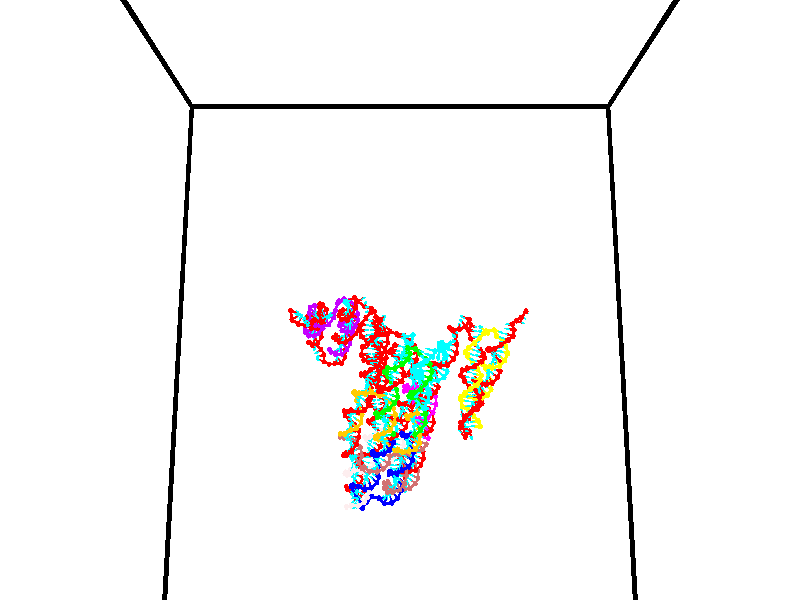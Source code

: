 // switches for output
#declare DRAW_BASES = 1; // possible values are 0, 1; only relevant for DNA ribbons
#declare DRAW_BASES_TYPE = 3; // possible values are 1, 2, 3; only relevant for DNA ribbons
#declare DRAW_FOG = 0; // set to 1 to enable fog

#include "colors.inc"

#include "transforms.inc"
background { rgb <1, 1, 1>}

#default {
   normal{
       ripples 0.25
       frequency 0.20
       turbulence 0.2
       lambda 5
   }
	finish {
		phong 0.1
		phong_size 40.
	}
}

// original window dimensions: 1024x640


// camera settings

camera {
	sky <0, 0.179814, -0.983701>
	up <0, 0.179814, -0.983701>
	right 1.6 * <1, 0, 0>
	location <35, 94.9851, 44.8844>
	look_at <35, 29.7336, 32.9568>
	direction <0, -65.2515, -11.9276>
	angle 67.0682
}


# declare cpy_camera_pos = <35, 94.9851, 44.8844>;
# if (DRAW_FOG = 1)
fog {
	fog_type 2
	up vnormalize(cpy_camera_pos)
	color rgbt<1,1,1,0.3>
	distance 1e-5
	fog_alt 3e-3
	fog_offset 56
}
# end


// LIGHTS

# declare lum = 6;
global_settings {
	ambient_light rgb lum * <0.05, 0.05, 0.05>
	max_trace_level 15
}# declare cpy_direct_light_amount = 0.25;
light_source
{	1000 * <-1, -1.16352, -0.803886>,
	rgb lum * cpy_direct_light_amount
	parallel
}

light_source
{	1000 * <1, 1.16352, 0.803886>,
	rgb lum * cpy_direct_light_amount
	parallel
}

// strand 0

// nucleotide -1

// particle -1
sphere {
	<24.005800, 35.082073, 34.850269> 0.250000
	pigment { color rgbt <1,0,0,0> }
	no_shadow
}
cylinder {
	<24.310717, 34.827908, 34.899532>,  <24.493666, 34.675407, 34.929089>, 0.100000
	pigment { color rgbt <1,0,0,0> }
	no_shadow
}
cylinder {
	<24.310717, 34.827908, 34.899532>,  <24.005800, 35.082073, 34.850269>, 0.100000
	pigment { color rgbt <1,0,0,0> }
	no_shadow
}

// particle -1
sphere {
	<24.310717, 34.827908, 34.899532> 0.100000
	pigment { color rgbt <1,0,0,0> }
	no_shadow
}
sphere {
	0, 1
	scale<0.080000,0.200000,0.300000>
	matrix <0.488907, 0.689986, 0.533750,
		-0.424129, -0.346659, 0.836626,
		0.762289, -0.635411, 0.123159,
		24.539404, 34.637283, 34.936481>
	pigment { color rgbt <0,1,1,0> }
	no_shadow
}
cylinder {
	<24.121614, 34.906151, 35.579136>,  <24.005800, 35.082073, 34.850269>, 0.130000
	pigment { color rgbt <1,0,0,0> }
	no_shadow
}

// nucleotide -1

// particle -1
sphere {
	<24.121614, 34.906151, 35.579136> 0.250000
	pigment { color rgbt <1,0,0,0> }
	no_shadow
}
cylinder {
	<24.463120, 34.875229, 35.373180>,  <24.668022, 34.856674, 35.249607>, 0.100000
	pigment { color rgbt <1,0,0,0> }
	no_shadow
}
cylinder {
	<24.463120, 34.875229, 35.373180>,  <24.121614, 34.906151, 35.579136>, 0.100000
	pigment { color rgbt <1,0,0,0> }
	no_shadow
}

// particle -1
sphere {
	<24.463120, 34.875229, 35.373180> 0.100000
	pigment { color rgbt <1,0,0,0> }
	no_shadow
}
sphere {
	0, 1
	scale<0.080000,0.200000,0.300000>
	matrix <0.489471, 0.456300, 0.743107,
		0.177497, -0.886462, 0.427411,
		0.853764, -0.077306, -0.514889,
		24.719248, 34.852036, 35.218712>
	pigment { color rgbt <0,1,1,0> }
	no_shadow
}
cylinder {
	<24.718369, 34.728954, 35.933029>,  <24.121614, 34.906151, 35.579136>, 0.130000
	pigment { color rgbt <1,0,0,0> }
	no_shadow
}

// nucleotide -1

// particle -1
sphere {
	<24.718369, 34.728954, 35.933029> 0.250000
	pigment { color rgbt <1,0,0,0> }
	no_shadow
}
cylinder {
	<24.909048, 34.889462, 35.620174>,  <25.023457, 34.985767, 35.432461>, 0.100000
	pigment { color rgbt <1,0,0,0> }
	no_shadow
}
cylinder {
	<24.909048, 34.889462, 35.620174>,  <24.718369, 34.728954, 35.933029>, 0.100000
	pigment { color rgbt <1,0,0,0> }
	no_shadow
}

// particle -1
sphere {
	<24.909048, 34.889462, 35.620174> 0.100000
	pigment { color rgbt <1,0,0,0> }
	no_shadow
}
sphere {
	0, 1
	scale<0.080000,0.200000,0.300000>
	matrix <0.646241, 0.443197, 0.621249,
		0.595929, -0.801598, -0.048045,
		0.476698, 0.401269, -0.782139,
		25.052057, 35.009842, 35.385532>
	pigment { color rgbt <0,1,1,0> }
	no_shadow
}
cylinder {
	<25.448662, 34.640583, 36.005608>,  <24.718369, 34.728954, 35.933029>, 0.130000
	pigment { color rgbt <1,0,0,0> }
	no_shadow
}

// nucleotide -1

// particle -1
sphere {
	<25.448662, 34.640583, 36.005608> 0.250000
	pigment { color rgbt <1,0,0,0> }
	no_shadow
}
cylinder {
	<25.420622, 34.963688, 35.771477>,  <25.403797, 35.157551, 35.631001>, 0.100000
	pigment { color rgbt <1,0,0,0> }
	no_shadow
}
cylinder {
	<25.420622, 34.963688, 35.771477>,  <25.448662, 34.640583, 36.005608>, 0.100000
	pigment { color rgbt <1,0,0,0> }
	no_shadow
}

// particle -1
sphere {
	<25.420622, 34.963688, 35.771477> 0.100000
	pigment { color rgbt <1,0,0,0> }
	no_shadow
}
sphere {
	0, 1
	scale<0.080000,0.200000,0.300000>
	matrix <0.692096, 0.461952, 0.554620,
		0.718393, -0.366221, -0.591433,
		-0.070100, 0.807764, -0.585324,
		25.399591, 35.206017, 35.595879>
	pigment { color rgbt <0,1,1,0> }
	no_shadow
}
cylinder {
	<26.152922, 34.912685, 35.789021>,  <25.448662, 34.640583, 36.005608>, 0.130000
	pigment { color rgbt <1,0,0,0> }
	no_shadow
}

// nucleotide -1

// particle -1
sphere {
	<26.152922, 34.912685, 35.789021> 0.250000
	pigment { color rgbt <1,0,0,0> }
	no_shadow
}
cylinder {
	<25.870581, 35.192867, 35.831219>,  <25.701176, 35.360977, 35.856537>, 0.100000
	pigment { color rgbt <1,0,0,0> }
	no_shadow
}
cylinder {
	<25.870581, 35.192867, 35.831219>,  <26.152922, 34.912685, 35.789021>, 0.100000
	pigment { color rgbt <1,0,0,0> }
	no_shadow
}

// particle -1
sphere {
	<25.870581, 35.192867, 35.831219> 0.100000
	pigment { color rgbt <1,0,0,0> }
	no_shadow
}
sphere {
	0, 1
	scale<0.080000,0.200000,0.300000>
	matrix <0.615061, 0.532172, 0.581801,
		0.351386, 0.475553, -0.806460,
		-0.705853, 0.700459, 0.105497,
		25.658825, 35.403004, 35.862869>
	pigment { color rgbt <0,1,1,0> }
	no_shadow
}
cylinder {
	<26.494587, 35.577076, 35.709690>,  <26.152922, 34.912685, 35.789021>, 0.130000
	pigment { color rgbt <1,0,0,0> }
	no_shadow
}

// nucleotide -1

// particle -1
sphere {
	<26.494587, 35.577076, 35.709690> 0.250000
	pigment { color rgbt <1,0,0,0> }
	no_shadow
}
cylinder {
	<26.163679, 35.605991, 35.932545>,  <25.965134, 35.623341, 36.066257>, 0.100000
	pigment { color rgbt <1,0,0,0> }
	no_shadow
}
cylinder {
	<26.163679, 35.605991, 35.932545>,  <26.494587, 35.577076, 35.709690>, 0.100000
	pigment { color rgbt <1,0,0,0> }
	no_shadow
}

// particle -1
sphere {
	<26.163679, 35.605991, 35.932545> 0.100000
	pigment { color rgbt <1,0,0,0> }
	no_shadow
}
sphere {
	0, 1
	scale<0.080000,0.200000,0.300000>
	matrix <0.463679, 0.647794, 0.604454,
		-0.317216, 0.758379, -0.569417,
		-0.827270, 0.072284, 0.557135,
		25.915499, 35.627678, 36.099686>
	pigment { color rgbt <0,1,1,0> }
	no_shadow
}
cylinder {
	<27.182442, 35.539444, 35.891518>,  <26.494587, 35.577076, 35.709690>, 0.130000
	pigment { color rgbt <1,0,0,0> }
	no_shadow
}

// nucleotide -1

// particle -1
sphere {
	<27.182442, 35.539444, 35.891518> 0.250000
	pigment { color rgbt <1,0,0,0> }
	no_shadow
}
cylinder {
	<27.406307, 35.318897, 35.644043>,  <27.540627, 35.186569, 35.495560>, 0.100000
	pigment { color rgbt <1,0,0,0> }
	no_shadow
}
cylinder {
	<27.406307, 35.318897, 35.644043>,  <27.182442, 35.539444, 35.891518>, 0.100000
	pigment { color rgbt <1,0,0,0> }
	no_shadow
}

// particle -1
sphere {
	<27.406307, 35.318897, 35.644043> 0.100000
	pigment { color rgbt <1,0,0,0> }
	no_shadow
}
sphere {
	0, 1
	scale<0.080000,0.200000,0.300000>
	matrix <-0.774166, -0.614237, -0.152904,
		-0.295711, 0.564537, -0.770618,
		0.559662, -0.551371, -0.618682,
		27.574205, 35.153484, 35.458439>
	pigment { color rgbt <0,1,1,0> }
	no_shadow
}
cylinder {
	<26.902758, 35.456398, 35.131516>,  <27.182442, 35.539444, 35.891518>, 0.130000
	pigment { color rgbt <1,0,0,0> }
	no_shadow
}

// nucleotide -1

// particle -1
sphere {
	<26.902758, 35.456398, 35.131516> 0.250000
	pigment { color rgbt <1,0,0,0> }
	no_shadow
}
cylinder {
	<27.129848, 35.145103, 35.238869>,  <27.266104, 34.958324, 35.303280>, 0.100000
	pigment { color rgbt <1,0,0,0> }
	no_shadow
}
cylinder {
	<27.129848, 35.145103, 35.238869>,  <26.902758, 35.456398, 35.131516>, 0.100000
	pigment { color rgbt <1,0,0,0> }
	no_shadow
}

// particle -1
sphere {
	<27.129848, 35.145103, 35.238869> 0.100000
	pigment { color rgbt <1,0,0,0> }
	no_shadow
}
sphere {
	0, 1
	scale<0.080000,0.200000,0.300000>
	matrix <-0.679740, -0.627070, -0.380443,
		0.464368, 0.033560, -0.885006,
		0.567728, -0.778240, 0.268379,
		27.300167, 34.911633, 35.319382>
	pigment { color rgbt <0,1,1,0> }
	no_shadow
}
cylinder {
	<26.887270, 35.072399, 34.580807>,  <26.902758, 35.456398, 35.131516>, 0.130000
	pigment { color rgbt <1,0,0,0> }
	no_shadow
}

// nucleotide -1

// particle -1
sphere {
	<26.887270, 35.072399, 34.580807> 0.250000
	pigment { color rgbt <1,0,0,0> }
	no_shadow
}
cylinder {
	<27.023766, 34.799431, 34.839375>,  <27.105663, 34.635651, 34.994514>, 0.100000
	pigment { color rgbt <1,0,0,0> }
	no_shadow
}
cylinder {
	<27.023766, 34.799431, 34.839375>,  <26.887270, 35.072399, 34.580807>, 0.100000
	pigment { color rgbt <1,0,0,0> }
	no_shadow
}

// particle -1
sphere {
	<27.023766, 34.799431, 34.839375> 0.100000
	pigment { color rgbt <1,0,0,0> }
	no_shadow
}
sphere {
	0, 1
	scale<0.080000,0.200000,0.300000>
	matrix <-0.546100, -0.703661, -0.454573,
		0.765069, -0.197890, -0.612788,
		0.341239, -0.682423, 0.646417,
		27.126137, 34.594704, 35.033298>
	pigment { color rgbt <0,1,1,0> }
	no_shadow
}
cylinder {
	<26.824492, 34.406399, 34.159012>,  <26.887270, 35.072399, 34.580807>, 0.130000
	pigment { color rgbt <1,0,0,0> }
	no_shadow
}

// nucleotide -1

// particle -1
sphere {
	<26.824492, 34.406399, 34.159012> 0.250000
	pigment { color rgbt <1,0,0,0> }
	no_shadow
}
cylinder {
	<26.912201, 34.279453, 34.528053>,  <26.964827, 34.203285, 34.749477>, 0.100000
	pigment { color rgbt <1,0,0,0> }
	no_shadow
}
cylinder {
	<26.912201, 34.279453, 34.528053>,  <26.824492, 34.406399, 34.159012>, 0.100000
	pigment { color rgbt <1,0,0,0> }
	no_shadow
}

// particle -1
sphere {
	<26.912201, 34.279453, 34.528053> 0.100000
	pigment { color rgbt <1,0,0,0> }
	no_shadow
}
sphere {
	0, 1
	scale<0.080000,0.200000,0.300000>
	matrix <-0.409698, -0.888158, -0.208143,
		0.885475, -0.332348, -0.324775,
		0.219275, -0.317365, 0.922604,
		26.977983, 34.184242, 34.804836>
	pigment { color rgbt <0,1,1,0> }
	no_shadow
}
cylinder {
	<27.026386, 33.666714, 34.070747>,  <26.824492, 34.406399, 34.159012>, 0.130000
	pigment { color rgbt <1,0,0,0> }
	no_shadow
}

// nucleotide -1

// particle -1
sphere {
	<27.026386, 33.666714, 34.070747> 0.250000
	pigment { color rgbt <1,0,0,0> }
	no_shadow
}
cylinder {
	<26.961246, 33.697418, 34.464211>,  <26.922163, 33.715843, 34.700291>, 0.100000
	pigment { color rgbt <1,0,0,0> }
	no_shadow
}
cylinder {
	<26.961246, 33.697418, 34.464211>,  <27.026386, 33.666714, 34.070747>, 0.100000
	pigment { color rgbt <1,0,0,0> }
	no_shadow
}

// particle -1
sphere {
	<26.961246, 33.697418, 34.464211> 0.100000
	pigment { color rgbt <1,0,0,0> }
	no_shadow
}
sphere {
	0, 1
	scale<0.080000,0.200000,0.300000>
	matrix <-0.368093, -0.929716, 0.011617,
		0.915417, -0.360187, 0.179659,
		-0.162848, 0.076766, 0.983660,
		26.912392, 33.720448, 34.759308>
	pigment { color rgbt <0,1,1,0> }
	no_shadow
}
cylinder {
	<27.373209, 33.072315, 34.408176>,  <27.026386, 33.666714, 34.070747>, 0.130000
	pigment { color rgbt <1,0,0,0> }
	no_shadow
}

// nucleotide -1

// particle -1
sphere {
	<27.373209, 33.072315, 34.408176> 0.250000
	pigment { color rgbt <1,0,0,0> }
	no_shadow
}
cylinder {
	<27.066303, 33.215401, 34.621098>,  <26.882160, 33.301250, 34.748852>, 0.100000
	pigment { color rgbt <1,0,0,0> }
	no_shadow
}
cylinder {
	<27.066303, 33.215401, 34.621098>,  <27.373209, 33.072315, 34.408176>, 0.100000
	pigment { color rgbt <1,0,0,0> }
	no_shadow
}

// particle -1
sphere {
	<27.066303, 33.215401, 34.621098> 0.100000
	pigment { color rgbt <1,0,0,0> }
	no_shadow
}
sphere {
	0, 1
	scale<0.080000,0.200000,0.300000>
	matrix <-0.394354, -0.917690, 0.048277,
		0.505759, -0.172875, 0.845176,
		-0.767264, 0.357715, 0.532304,
		26.836124, 33.322716, 34.780788>
	pigment { color rgbt <0,1,1,0> }
	no_shadow
}
cylinder {
	<27.357912, 32.607712, 34.923004>,  <27.373209, 33.072315, 34.408176>, 0.130000
	pigment { color rgbt <1,0,0,0> }
	no_shadow
}

// nucleotide -1

// particle -1
sphere {
	<27.357912, 32.607712, 34.923004> 0.250000
	pigment { color rgbt <1,0,0,0> }
	no_shadow
}
cylinder {
	<26.993881, 32.772427, 34.941750>,  <26.775463, 32.871254, 34.952995>, 0.100000
	pigment { color rgbt <1,0,0,0> }
	no_shadow
}
cylinder {
	<26.993881, 32.772427, 34.941750>,  <27.357912, 32.607712, 34.923004>, 0.100000
	pigment { color rgbt <1,0,0,0> }
	no_shadow
}

// particle -1
sphere {
	<26.993881, 32.772427, 34.941750> 0.100000
	pigment { color rgbt <1,0,0,0> }
	no_shadow
}
sphere {
	0, 1
	scale<0.080000,0.200000,0.300000>
	matrix <-0.401495, -0.904030, 0.146737,
		0.102790, 0.114726, 0.988065,
		-0.910075, 0.411786, 0.046863,
		26.720860, 32.895962, 34.955807>
	pigment { color rgbt <0,1,1,0> }
	no_shadow
}
cylinder {
	<27.019268, 32.323097, 35.580372>,  <27.357912, 32.607712, 34.923004>, 0.130000
	pigment { color rgbt <1,0,0,0> }
	no_shadow
}

// nucleotide -1

// particle -1
sphere {
	<27.019268, 32.323097, 35.580372> 0.250000
	pigment { color rgbt <1,0,0,0> }
	no_shadow
}
cylinder {
	<26.749800, 32.437962, 35.307987>,  <26.588120, 32.506882, 35.144558>, 0.100000
	pigment { color rgbt <1,0,0,0> }
	no_shadow
}
cylinder {
	<26.749800, 32.437962, 35.307987>,  <27.019268, 32.323097, 35.580372>, 0.100000
	pigment { color rgbt <1,0,0,0> }
	no_shadow
}

// particle -1
sphere {
	<26.749800, 32.437962, 35.307987> 0.100000
	pigment { color rgbt <1,0,0,0> }
	no_shadow
}
sphere {
	0, 1
	scale<0.080000,0.200000,0.300000>
	matrix <-0.580513, -0.775844, 0.247123,
		-0.457355, 0.561786, 0.689364,
		-0.673670, 0.287162, -0.680960,
		26.547699, 32.524109, 35.103699>
	pigment { color rgbt <0,1,1,0> }
	no_shadow
}
cylinder {
	<26.355240, 32.177711, 35.900120>,  <27.019268, 32.323097, 35.580372>, 0.130000
	pigment { color rgbt <1,0,0,0> }
	no_shadow
}

// nucleotide -1

// particle -1
sphere {
	<26.355240, 32.177711, 35.900120> 0.250000
	pigment { color rgbt <1,0,0,0> }
	no_shadow
}
cylinder {
	<26.267941, 32.205303, 35.510738>,  <26.215561, 32.221859, 35.277111>, 0.100000
	pigment { color rgbt <1,0,0,0> }
	no_shadow
}
cylinder {
	<26.267941, 32.205303, 35.510738>,  <26.355240, 32.177711, 35.900120>, 0.100000
	pigment { color rgbt <1,0,0,0> }
	no_shadow
}

// particle -1
sphere {
	<26.267941, 32.205303, 35.510738> 0.100000
	pigment { color rgbt <1,0,0,0> }
	no_shadow
}
sphere {
	0, 1
	scale<0.080000,0.200000,0.300000>
	matrix <-0.367812, -0.929752, 0.016582,
		-0.903926, 0.361666, 0.228289,
		-0.218250, 0.068978, -0.973452,
		26.202465, 32.225998, 35.218704>
	pigment { color rgbt <0,1,1,0> }
	no_shadow
}
cylinder {
	<25.646292, 31.921410, 35.889389>,  <26.355240, 32.177711, 35.900120>, 0.130000
	pigment { color rgbt <1,0,0,0> }
	no_shadow
}

// nucleotide -1

// particle -1
sphere {
	<25.646292, 31.921410, 35.889389> 0.250000
	pigment { color rgbt <1,0,0,0> }
	no_shadow
}
cylinder {
	<25.806990, 31.901630, 35.523621>,  <25.903408, 31.889763, 35.304161>, 0.100000
	pigment { color rgbt <1,0,0,0> }
	no_shadow
}
cylinder {
	<25.806990, 31.901630, 35.523621>,  <25.646292, 31.921410, 35.889389>, 0.100000
	pigment { color rgbt <1,0,0,0> }
	no_shadow
}

// particle -1
sphere {
	<25.806990, 31.901630, 35.523621> 0.100000
	pigment { color rgbt <1,0,0,0> }
	no_shadow
}
sphere {
	0, 1
	scale<0.080000,0.200000,0.300000>
	matrix <-0.233093, -0.971174, -0.049893,
		-0.885590, 0.233188, -0.401688,
		0.401743, -0.049446, -0.914417,
		25.927513, 31.886797, 35.249294>
	pigment { color rgbt <0,1,1,0> }
	no_shadow
}
cylinder {
	<25.155615, 31.687107, 35.487484>,  <25.646292, 31.921410, 35.889389>, 0.130000
	pigment { color rgbt <1,0,0,0> }
	no_shadow
}

// nucleotide -1

// particle -1
sphere {
	<25.155615, 31.687107, 35.487484> 0.250000
	pigment { color rgbt <1,0,0,0> }
	no_shadow
}
cylinder {
	<25.501875, 31.599354, 35.307476>,  <25.709631, 31.546701, 35.199471>, 0.100000
	pigment { color rgbt <1,0,0,0> }
	no_shadow
}
cylinder {
	<25.501875, 31.599354, 35.307476>,  <25.155615, 31.687107, 35.487484>, 0.100000
	pigment { color rgbt <1,0,0,0> }
	no_shadow
}

// particle -1
sphere {
	<25.501875, 31.599354, 35.307476> 0.100000
	pigment { color rgbt <1,0,0,0> }
	no_shadow
}
sphere {
	0, 1
	scale<0.080000,0.200000,0.300000>
	matrix <-0.308846, -0.941464, -0.135129,
		-0.394032, 0.255961, -0.882736,
		0.865652, -0.219384, -0.450020,
		25.761570, 31.533539, 35.172470>
	pigment { color rgbt <0,1,1,0> }
	no_shadow
}
cylinder {
	<25.029791, 31.313900, 34.819710>,  <25.155615, 31.687107, 35.487484>, 0.130000
	pigment { color rgbt <1,0,0,0> }
	no_shadow
}

// nucleotide -1

// particle -1
sphere {
	<25.029791, 31.313900, 34.819710> 0.250000
	pigment { color rgbt <1,0,0,0> }
	no_shadow
}
cylinder {
	<25.407825, 31.219255, 34.909889>,  <25.634645, 31.162468, 34.963997>, 0.100000
	pigment { color rgbt <1,0,0,0> }
	no_shadow
}
cylinder {
	<25.407825, 31.219255, 34.909889>,  <25.029791, 31.313900, 34.819710>, 0.100000
	pigment { color rgbt <1,0,0,0> }
	no_shadow
}

// particle -1
sphere {
	<25.407825, 31.219255, 34.909889> 0.100000
	pigment { color rgbt <1,0,0,0> }
	no_shadow
}
sphere {
	0, 1
	scale<0.080000,0.200000,0.300000>
	matrix <-0.209789, -0.968150, -0.136654,
		0.250606, 0.081852, -0.964623,
		0.945085, -0.236613, 0.225453,
		25.691351, 31.148272, 34.977524>
	pigment { color rgbt <0,1,1,0> }
	no_shadow
}
cylinder {
	<25.078876, 30.718721, 34.572437>,  <25.029791, 31.313900, 34.819710>, 0.130000
	pigment { color rgbt <1,0,0,0> }
	no_shadow
}

// nucleotide -1

// particle -1
sphere {
	<25.078876, 30.718721, 34.572437> 0.250000
	pigment { color rgbt <1,0,0,0> }
	no_shadow
}
cylinder {
	<25.402838, 30.681688, 34.804123>,  <25.597214, 30.659468, 34.943134>, 0.100000
	pigment { color rgbt <1,0,0,0> }
	no_shadow
}
cylinder {
	<25.402838, 30.681688, 34.804123>,  <25.078876, 30.718721, 34.572437>, 0.100000
	pigment { color rgbt <1,0,0,0> }
	no_shadow
}

// particle -1
sphere {
	<25.402838, 30.681688, 34.804123> 0.100000
	pigment { color rgbt <1,0,0,0> }
	no_shadow
}
sphere {
	0, 1
	scale<0.080000,0.200000,0.300000>
	matrix <-0.156943, -0.985666, 0.061896,
		0.565180, -0.141033, -0.812823,
		0.809902, -0.092585, 0.579213,
		25.645807, 30.653913, 34.977886>
	pigment { color rgbt <0,1,1,0> }
	no_shadow
}
cylinder {
	<25.402996, 30.022184, 34.372086>,  <25.078876, 30.718721, 34.572437>, 0.130000
	pigment { color rgbt <1,0,0,0> }
	no_shadow
}

// nucleotide -1

// particle -1
sphere {
	<25.402996, 30.022184, 34.372086> 0.250000
	pigment { color rgbt <1,0,0,0> }
	no_shadow
}
cylinder {
	<25.581005, 30.088570, 34.724087>,  <25.687811, 30.128401, 34.935287>, 0.100000
	pigment { color rgbt <1,0,0,0> }
	no_shadow
}
cylinder {
	<25.581005, 30.088570, 34.724087>,  <25.402996, 30.022184, 34.372086>, 0.100000
	pigment { color rgbt <1,0,0,0> }
	no_shadow
}

// particle -1
sphere {
	<25.581005, 30.088570, 34.724087> 0.100000
	pigment { color rgbt <1,0,0,0> }
	no_shadow
}
sphere {
	0, 1
	scale<0.080000,0.200000,0.300000>
	matrix <-0.163655, -0.951057, 0.262123,
		0.880438, -0.260668, -0.396082,
		0.445023, 0.165962, 0.880006,
		25.714512, 30.138359, 34.988091>
	pigment { color rgbt <0,1,1,0> }
	no_shadow
}
cylinder {
	<25.767355, 29.456629, 34.389103>,  <25.402996, 30.022184, 34.372086>, 0.130000
	pigment { color rgbt <1,0,0,0> }
	no_shadow
}

// nucleotide -1

// particle -1
sphere {
	<25.767355, 29.456629, 34.389103> 0.250000
	pigment { color rgbt <1,0,0,0> }
	no_shadow
}
cylinder {
	<25.755789, 29.607330, 34.759449>,  <25.748848, 29.697750, 34.981655>, 0.100000
	pigment { color rgbt <1,0,0,0> }
	no_shadow
}
cylinder {
	<25.755789, 29.607330, 34.759449>,  <25.767355, 29.456629, 34.389103>, 0.100000
	pigment { color rgbt <1,0,0,0> }
	no_shadow
}

// particle -1
sphere {
	<25.755789, 29.607330, 34.759449> 0.100000
	pigment { color rgbt <1,0,0,0> }
	no_shadow
}
sphere {
	0, 1
	scale<0.080000,0.200000,0.300000>
	matrix <-0.269502, -0.894888, 0.355731,
		0.962566, -0.239235, 0.127412,
		-0.028916, 0.376752, 0.925863,
		25.747114, 29.720356, 35.037209>
	pigment { color rgbt <0,1,1,0> }
	no_shadow
}
cylinder {
	<26.164148, 29.017561, 34.814323>,  <25.767355, 29.456629, 34.389103>, 0.130000
	pigment { color rgbt <1,0,0,0> }
	no_shadow
}

// nucleotide -1

// particle -1
sphere {
	<26.164148, 29.017561, 34.814323> 0.250000
	pigment { color rgbt <1,0,0,0> }
	no_shadow
}
cylinder {
	<25.928782, 29.206356, 35.076923>,  <25.787561, 29.319633, 35.234486>, 0.100000
	pigment { color rgbt <1,0,0,0> }
	no_shadow
}
cylinder {
	<25.928782, 29.206356, 35.076923>,  <26.164148, 29.017561, 34.814323>, 0.100000
	pigment { color rgbt <1,0,0,0> }
	no_shadow
}

// particle -1
sphere {
	<25.928782, 29.206356, 35.076923> 0.100000
	pigment { color rgbt <1,0,0,0> }
	no_shadow
}
sphere {
	0, 1
	scale<0.080000,0.200000,0.300000>
	matrix <-0.315548, -0.881606, 0.350999,
		0.744445, -0.000626, 0.667684,
		-0.588415, 0.471985, 0.656504,
		25.752256, 29.347952, 35.273876>
	pigment { color rgbt <0,1,1,0> }
	no_shadow
}
cylinder {
	<26.431269, 28.698629, 35.421986>,  <26.164148, 29.017561, 34.814323>, 0.130000
	pigment { color rgbt <1,0,0,0> }
	no_shadow
}

// nucleotide -1

// particle -1
sphere {
	<26.431269, 28.698629, 35.421986> 0.250000
	pigment { color rgbt <1,0,0,0> }
	no_shadow
}
cylinder {
	<26.062803, 28.828005, 35.508564>,  <25.841724, 28.905630, 35.560509>, 0.100000
	pigment { color rgbt <1,0,0,0> }
	no_shadow
}
cylinder {
	<26.062803, 28.828005, 35.508564>,  <26.431269, 28.698629, 35.421986>, 0.100000
	pigment { color rgbt <1,0,0,0> }
	no_shadow
}

// particle -1
sphere {
	<26.062803, 28.828005, 35.508564> 0.100000
	pigment { color rgbt <1,0,0,0> }
	no_shadow
}
sphere {
	0, 1
	scale<0.080000,0.200000,0.300000>
	matrix <-0.174773, -0.840716, 0.512495,
		0.347727, 0.434263, 0.830964,
		-0.921163, 0.323438, 0.216442,
		25.786455, 28.925035, 35.573498>
	pigment { color rgbt <0,1,1,0> }
	no_shadow
}
cylinder {
	<26.309727, 28.652733, 36.235413>,  <26.431269, 28.698629, 35.421986>, 0.130000
	pigment { color rgbt <1,0,0,0> }
	no_shadow
}

// nucleotide -1

// particle -1
sphere {
	<26.309727, 28.652733, 36.235413> 0.250000
	pigment { color rgbt <1,0,0,0> }
	no_shadow
}
cylinder {
	<25.952597, 28.640036, 36.055698>,  <25.738319, 28.632418, 35.947868>, 0.100000
	pigment { color rgbt <1,0,0,0> }
	no_shadow
}
cylinder {
	<25.952597, 28.640036, 36.055698>,  <26.309727, 28.652733, 36.235413>, 0.100000
	pigment { color rgbt <1,0,0,0> }
	no_shadow
}

// particle -1
sphere {
	<25.952597, 28.640036, 36.055698> 0.100000
	pigment { color rgbt <1,0,0,0> }
	no_shadow
}
sphere {
	0, 1
	scale<0.080000,0.200000,0.300000>
	matrix <-0.161061, -0.909054, 0.384291,
		-0.420623, 0.415467, 0.806513,
		-0.892824, -0.031744, -0.449285,
		25.684750, 28.630512, 35.920914>
	pigment { color rgbt <0,1,1,0> }
	no_shadow
}
cylinder {
	<25.898819, 28.438524, 36.775761>,  <26.309727, 28.652733, 36.235413>, 0.130000
	pigment { color rgbt <1,0,0,0> }
	no_shadow
}

// nucleotide -1

// particle -1
sphere {
	<25.898819, 28.438524, 36.775761> 0.250000
	pigment { color rgbt <1,0,0,0> }
	no_shadow
}
cylinder {
	<25.684008, 28.371389, 36.445080>,  <25.555120, 28.331108, 36.246674>, 0.100000
	pigment { color rgbt <1,0,0,0> }
	no_shadow
}
cylinder {
	<25.684008, 28.371389, 36.445080>,  <25.898819, 28.438524, 36.775761>, 0.100000
	pigment { color rgbt <1,0,0,0> }
	no_shadow
}

// particle -1
sphere {
	<25.684008, 28.371389, 36.445080> 0.100000
	pigment { color rgbt <1,0,0,0> }
	no_shadow
}
sphere {
	0, 1
	scale<0.080000,0.200000,0.300000>
	matrix <-0.264196, -0.897239, 0.353784,
		-0.801124, 0.408403, 0.437501,
		-0.537029, -0.167839, -0.826698,
		25.522900, 28.321037, 36.197071>
	pigment { color rgbt <0,1,1,0> }
	no_shadow
}
cylinder {
	<25.246340, 28.155424, 36.960487>,  <25.898819, 28.438524, 36.775761>, 0.130000
	pigment { color rgbt <1,0,0,0> }
	no_shadow
}

// nucleotide -1

// particle -1
sphere {
	<25.246340, 28.155424, 36.960487> 0.250000
	pigment { color rgbt <1,0,0,0> }
	no_shadow
}
cylinder {
	<25.378391, 28.025278, 36.606052>,  <25.457623, 27.947189, 36.393391>, 0.100000
	pigment { color rgbt <1,0,0,0> }
	no_shadow
}
cylinder {
	<25.378391, 28.025278, 36.606052>,  <25.246340, 28.155424, 36.960487>, 0.100000
	pigment { color rgbt <1,0,0,0> }
	no_shadow
}

// particle -1
sphere {
	<25.378391, 28.025278, 36.606052> 0.100000
	pigment { color rgbt <1,0,0,0> }
	no_shadow
}
sphere {
	0, 1
	scale<0.080000,0.200000,0.300000>
	matrix <-0.141425, -0.945169, 0.294371,
		-0.933281, 0.028134, -0.358044,
		0.330130, -0.325367, -0.886087,
		25.477430, 27.927668, 36.340225>
	pigment { color rgbt <0,1,1,0> }
	no_shadow
}
cylinder {
	<24.710526, 27.684959, 36.638439>,  <25.246340, 28.155424, 36.960487>, 0.130000
	pigment { color rgbt <1,0,0,0> }
	no_shadow
}

// nucleotide -1

// particle -1
sphere {
	<24.710526, 27.684959, 36.638439> 0.250000
	pigment { color rgbt <1,0,0,0> }
	no_shadow
}
cylinder {
	<25.107958, 27.640049, 36.643917>,  <25.346418, 27.613104, 36.647202>, 0.100000
	pigment { color rgbt <1,0,0,0> }
	no_shadow
}
cylinder {
	<25.107958, 27.640049, 36.643917>,  <24.710526, 27.684959, 36.638439>, 0.100000
	pigment { color rgbt <1,0,0,0> }
	no_shadow
}

// particle -1
sphere {
	<25.107958, 27.640049, 36.643917> 0.100000
	pigment { color rgbt <1,0,0,0> }
	no_shadow
}
sphere {
	0, 1
	scale<0.080000,0.200000,0.300000>
	matrix <-0.086031, -0.671597, 0.735905,
		-0.073428, -0.732361, -0.676946,
		0.993583, -0.112275, 0.013692,
		25.406033, 27.606367, 36.648026>
	pigment { color rgbt <0,1,1,0> }
	no_shadow
}
cylinder {
	<24.772064, 26.955389, 36.559547>,  <24.710526, 27.684959, 36.638439>, 0.130000
	pigment { color rgbt <1,0,0,0> }
	no_shadow
}

// nucleotide -1

// particle -1
sphere {
	<24.772064, 26.955389, 36.559547> 0.250000
	pigment { color rgbt <1,0,0,0> }
	no_shadow
}
cylinder {
	<25.072495, 27.154375, 36.733173>,  <25.252752, 27.273767, 36.837349>, 0.100000
	pigment { color rgbt <1,0,0,0> }
	no_shadow
}
cylinder {
	<25.072495, 27.154375, 36.733173>,  <24.772064, 26.955389, 36.559547>, 0.100000
	pigment { color rgbt <1,0,0,0> }
	no_shadow
}

// particle -1
sphere {
	<25.072495, 27.154375, 36.733173> 0.100000
	pigment { color rgbt <1,0,0,0> }
	no_shadow
}
sphere {
	0, 1
	scale<0.080000,0.200000,0.300000>
	matrix <-0.125603, -0.537785, 0.833673,
		0.648158, -0.680671, -0.341434,
		0.751076, 0.497467, 0.434064,
		25.297817, 27.303616, 36.863392>
	pigment { color rgbt <0,1,1,0> }
	no_shadow
}
cylinder {
	<25.388947, 26.591055, 36.661297>,  <24.772064, 26.955389, 36.559547>, 0.130000
	pigment { color rgbt <1,0,0,0> }
	no_shadow
}

// nucleotide -1

// particle -1
sphere {
	<25.388947, 26.591055, 36.661297> 0.250000
	pigment { color rgbt <1,0,0,0> }
	no_shadow
}
cylinder {
	<25.361460, 26.872629, 36.944069>,  <25.344967, 27.041574, 37.113731>, 0.100000
	pigment { color rgbt <1,0,0,0> }
	no_shadow
}
cylinder {
	<25.361460, 26.872629, 36.944069>,  <25.388947, 26.591055, 36.661297>, 0.100000
	pigment { color rgbt <1,0,0,0> }
	no_shadow
}

// particle -1
sphere {
	<25.361460, 26.872629, 36.944069> 0.100000
	pigment { color rgbt <1,0,0,0> }
	no_shadow
}
sphere {
	0, 1
	scale<0.080000,0.200000,0.300000>
	matrix <-0.016931, -0.709326, 0.704677,
		0.997492, 0.036454, 0.060661,
		-0.068717, 0.703937, 0.706931,
		25.340845, 27.083811, 37.156147>
	pigment { color rgbt <0,1,1,0> }
	no_shadow
}
cylinder {
	<26.007505, 26.391821, 37.101315>,  <25.388947, 26.591055, 36.661297>, 0.130000
	pigment { color rgbt <1,0,0,0> }
	no_shadow
}

// nucleotide -1

// particle -1
sphere {
	<26.007505, 26.391821, 37.101315> 0.250000
	pigment { color rgbt <1,0,0,0> }
	no_shadow
}
cylinder {
	<25.745480, 26.605726, 37.314823>,  <25.588264, 26.734070, 37.442928>, 0.100000
	pigment { color rgbt <1,0,0,0> }
	no_shadow
}
cylinder {
	<25.745480, 26.605726, 37.314823>,  <26.007505, 26.391821, 37.101315>, 0.100000
	pigment { color rgbt <1,0,0,0> }
	no_shadow
}

// particle -1
sphere {
	<25.745480, 26.605726, 37.314823> 0.100000
	pigment { color rgbt <1,0,0,0> }
	no_shadow
}
sphere {
	0, 1
	scale<0.080000,0.200000,0.300000>
	matrix <0.191176, -0.566157, 0.801822,
		0.730987, 0.627290, 0.268636,
		-0.655065, 0.534765, 0.533776,
		25.548960, 26.766155, 37.474957>
	pigment { color rgbt <0,1,1,0> }
	no_shadow
}
cylinder {
	<26.360672, 26.386068, 37.645657>,  <26.007505, 26.391821, 37.101315>, 0.130000
	pigment { color rgbt <1,0,0,0> }
	no_shadow
}

// nucleotide -1

// particle -1
sphere {
	<26.360672, 26.386068, 37.645657> 0.250000
	pigment { color rgbt <1,0,0,0> }
	no_shadow
}
cylinder {
	<25.973787, 26.444855, 37.728508>,  <25.741657, 26.480127, 37.778217>, 0.100000
	pigment { color rgbt <1,0,0,0> }
	no_shadow
}
cylinder {
	<25.973787, 26.444855, 37.728508>,  <26.360672, 26.386068, 37.645657>, 0.100000
	pigment { color rgbt <1,0,0,0> }
	no_shadow
}

// particle -1
sphere {
	<25.973787, 26.444855, 37.728508> 0.100000
	pigment { color rgbt <1,0,0,0> }
	no_shadow
}
sphere {
	0, 1
	scale<0.080000,0.200000,0.300000>
	matrix <0.072188, -0.622828, 0.779022,
		0.243494, 0.768431, 0.591797,
		-0.967212, 0.146966, 0.207126,
		25.683624, 26.488945, 37.790646>
	pigment { color rgbt <0,1,1,0> }
	no_shadow
}
cylinder {
	<26.335247, 26.166647, 38.273045>,  <26.360672, 26.386068, 37.645657>, 0.130000
	pigment { color rgbt <1,0,0,0> }
	no_shadow
}

// nucleotide -1

// particle -1
sphere {
	<26.335247, 26.166647, 38.273045> 0.250000
	pigment { color rgbt <1,0,0,0> }
	no_shadow
}
cylinder {
	<25.954634, 26.184843, 38.151379>,  <25.726265, 26.195761, 38.078381>, 0.100000
	pigment { color rgbt <1,0,0,0> }
	no_shadow
}
cylinder {
	<25.954634, 26.184843, 38.151379>,  <26.335247, 26.166647, 38.273045>, 0.100000
	pigment { color rgbt <1,0,0,0> }
	no_shadow
}

// particle -1
sphere {
	<25.954634, 26.184843, 38.151379> 0.100000
	pigment { color rgbt <1,0,0,0> }
	no_shadow
}
sphere {
	0, 1
	scale<0.080000,0.200000,0.300000>
	matrix <-0.268576, -0.604750, 0.749763,
		-0.149834, 0.795115, 0.587658,
		-0.951534, 0.045491, -0.304161,
		25.669174, 26.198490, 38.060131>
	pigment { color rgbt <0,1,1,0> }
	no_shadow
}
cylinder {
	<26.945694, 26.484804, 38.530499>,  <26.335247, 26.166647, 38.273045>, 0.130000
	pigment { color rgbt <1,0,0,0> }
	no_shadow
}

// nucleotide -1

// particle -1
sphere {
	<26.945694, 26.484804, 38.530499> 0.250000
	pigment { color rgbt <1,0,0,0> }
	no_shadow
}
cylinder {
	<27.260584, 26.239536, 38.504269>,  <27.449518, 26.092377, 38.488533>, 0.100000
	pigment { color rgbt <1,0,0,0> }
	no_shadow
}
cylinder {
	<27.260584, 26.239536, 38.504269>,  <26.945694, 26.484804, 38.530499>, 0.100000
	pigment { color rgbt <1,0,0,0> }
	no_shadow
}

// particle -1
sphere {
	<27.260584, 26.239536, 38.504269> 0.100000
	pigment { color rgbt <1,0,0,0> }
	no_shadow
}
sphere {
	0, 1
	scale<0.080000,0.200000,0.300000>
	matrix <0.461634, 0.656475, -0.596603,
		0.408863, 0.439392, 0.799854,
		0.787226, -0.613168, -0.065571,
		27.496752, 26.055586, 38.484596>
	pigment { color rgbt <0,1,1,0> }
	no_shadow
}
cylinder {
	<27.612572, 26.892021, 38.534916>,  <26.945694, 26.484804, 38.530499>, 0.130000
	pigment { color rgbt <1,0,0,0> }
	no_shadow
}

// nucleotide -1

// particle -1
sphere {
	<27.612572, 26.892021, 38.534916> 0.250000
	pigment { color rgbt <1,0,0,0> }
	no_shadow
}
cylinder {
	<27.722008, 26.562466, 38.336376>,  <27.787668, 26.364733, 38.217255>, 0.100000
	pigment { color rgbt <1,0,0,0> }
	no_shadow
}
cylinder {
	<27.722008, 26.562466, 38.336376>,  <27.612572, 26.892021, 38.534916>, 0.100000
	pigment { color rgbt <1,0,0,0> }
	no_shadow
}

// particle -1
sphere {
	<27.722008, 26.562466, 38.336376> 0.100000
	pigment { color rgbt <1,0,0,0> }
	no_shadow
}
sphere {
	0, 1
	scale<0.080000,0.200000,0.300000>
	matrix <0.378375, 0.566616, -0.731969,
		0.884297, 0.012453, 0.466758,
		0.273588, -0.823887, -0.496346,
		27.804085, 26.315300, 38.187473>
	pigment { color rgbt <0,1,1,0> }
	no_shadow
}
cylinder {
	<28.386511, 26.818827, 38.513840>,  <27.612572, 26.892021, 38.534916>, 0.130000
	pigment { color rgbt <1,0,0,0> }
	no_shadow
}

// nucleotide -1

// particle -1
sphere {
	<28.386511, 26.818827, 38.513840> 0.250000
	pigment { color rgbt <1,0,0,0> }
	no_shadow
}
cylinder {
	<28.140924, 26.729210, 38.211090>,  <27.993572, 26.675440, 38.029442>, 0.100000
	pigment { color rgbt <1,0,0,0> }
	no_shadow
}
cylinder {
	<28.140924, 26.729210, 38.211090>,  <28.386511, 26.818827, 38.513840>, 0.100000
	pigment { color rgbt <1,0,0,0> }
	no_shadow
}

// particle -1
sphere {
	<28.140924, 26.729210, 38.211090> 0.100000
	pigment { color rgbt <1,0,0,0> }
	no_shadow
}
sphere {
	0, 1
	scale<0.080000,0.200000,0.300000>
	matrix <0.393043, 0.744770, -0.539291,
		0.684518, -0.628588, -0.369203,
		-0.613964, -0.224042, -0.756871,
		27.956736, 26.661997, 37.984028>
	pigment { color rgbt <0,1,1,0> }
	no_shadow
}
cylinder {
	<28.799658, 26.714668, 37.874340>,  <28.386511, 26.818827, 38.513840>, 0.130000
	pigment { color rgbt <1,0,0,0> }
	no_shadow
}

// nucleotide -1

// particle -1
sphere {
	<28.799658, 26.714668, 37.874340> 0.250000
	pigment { color rgbt <1,0,0,0> }
	no_shadow
}
cylinder {
	<28.436380, 26.840408, 37.763805>,  <28.218414, 26.915854, 37.697483>, 0.100000
	pigment { color rgbt <1,0,0,0> }
	no_shadow
}
cylinder {
	<28.436380, 26.840408, 37.763805>,  <28.799658, 26.714668, 37.874340>, 0.100000
	pigment { color rgbt <1,0,0,0> }
	no_shadow
}

// particle -1
sphere {
	<28.436380, 26.840408, 37.763805> 0.100000
	pigment { color rgbt <1,0,0,0> }
	no_shadow
}
sphere {
	0, 1
	scale<0.080000,0.200000,0.300000>
	matrix <0.414694, 0.586458, -0.695770,
		-0.056655, -0.746492, -0.662979,
		-0.908196, 0.314352, -0.276340,
		28.163921, 26.934713, 37.680904>
	pigment { color rgbt <0,1,1,0> }
	no_shadow
}
cylinder {
	<28.802334, 26.694296, 37.098362>,  <28.799658, 26.714668, 37.874340>, 0.130000
	pigment { color rgbt <1,0,0,0> }
	no_shadow
}

// nucleotide -1

// particle -1
sphere {
	<28.802334, 26.694296, 37.098362> 0.250000
	pigment { color rgbt <1,0,0,0> }
	no_shadow
}
cylinder {
	<28.518129, 26.949562, 37.216969>,  <28.347607, 27.102722, 37.288132>, 0.100000
	pigment { color rgbt <1,0,0,0> }
	no_shadow
}
cylinder {
	<28.518129, 26.949562, 37.216969>,  <28.802334, 26.694296, 37.098362>, 0.100000
	pigment { color rgbt <1,0,0,0> }
	no_shadow
}

// particle -1
sphere {
	<28.518129, 26.949562, 37.216969> 0.100000
	pigment { color rgbt <1,0,0,0> }
	no_shadow
}
sphere {
	0, 1
	scale<0.080000,0.200000,0.300000>
	matrix <0.343876, 0.682516, -0.644920,
		-0.613943, -0.356257, -0.704383,
		-0.710510, 0.638164, 0.296517,
		28.304976, 27.141012, 37.305923>
	pigment { color rgbt <0,1,1,0> }
	no_shadow
}
cylinder {
	<28.537161, 26.965033, 36.424351>,  <28.802334, 26.694296, 37.098362>, 0.130000
	pigment { color rgbt <1,0,0,0> }
	no_shadow
}

// nucleotide -1

// particle -1
sphere {
	<28.537161, 26.965033, 36.424351> 0.250000
	pigment { color rgbt <1,0,0,0> }
	no_shadow
}
cylinder {
	<28.412136, 27.218365, 36.707531>,  <28.337122, 27.370365, 36.877441>, 0.100000
	pigment { color rgbt <1,0,0,0> }
	no_shadow
}
cylinder {
	<28.412136, 27.218365, 36.707531>,  <28.537161, 26.965033, 36.424351>, 0.100000
	pigment { color rgbt <1,0,0,0> }
	no_shadow
}

// particle -1
sphere {
	<28.412136, 27.218365, 36.707531> 0.100000
	pigment { color rgbt <1,0,0,0> }
	no_shadow
}
sphere {
	0, 1
	scale<0.080000,0.200000,0.300000>
	matrix <0.200373, 0.772483, -0.602596,
		-0.928524, -0.046493, -0.368349,
		-0.312560, 0.633332, 0.707953,
		28.318369, 27.408363, 36.919918>
	pigment { color rgbt <0,1,1,0> }
	no_shadow
}
cylinder {
	<28.042913, 27.320997, 36.123322>,  <28.537161, 26.965033, 36.424351>, 0.130000
	pigment { color rgbt <1,0,0,0> }
	no_shadow
}

// nucleotide -1

// particle -1
sphere {
	<28.042913, 27.320997, 36.123322> 0.250000
	pigment { color rgbt <1,0,0,0> }
	no_shadow
}
cylinder {
	<28.173624, 27.545654, 36.427368>,  <28.252050, 27.680449, 36.609795>, 0.100000
	pigment { color rgbt <1,0,0,0> }
	no_shadow
}
cylinder {
	<28.173624, 27.545654, 36.427368>,  <28.042913, 27.320997, 36.123322>, 0.100000
	pigment { color rgbt <1,0,0,0> }
	no_shadow
}

// particle -1
sphere {
	<28.173624, 27.545654, 36.427368> 0.100000
	pigment { color rgbt <1,0,0,0> }
	no_shadow
}
sphere {
	0, 1
	scale<0.080000,0.200000,0.300000>
	matrix <0.122245, 0.772394, -0.623268,
		-0.937163, 0.296588, 0.183741,
		0.326774, 0.561643, 0.760116,
		28.271656, 27.714148, 36.655403>
	pigment { color rgbt <0,1,1,0> }
	no_shadow
}
cylinder {
	<27.823622, 27.941759, 35.956974>,  <28.042913, 27.320997, 36.123322>, 0.130000
	pigment { color rgbt <1,0,0,0> }
	no_shadow
}

// nucleotide -1

// particle -1
sphere {
	<27.823622, 27.941759, 35.956974> 0.250000
	pigment { color rgbt <1,0,0,0> }
	no_shadow
}
cylinder {
	<28.099941, 28.020658, 36.235222>,  <28.265734, 28.067999, 36.402172>, 0.100000
	pigment { color rgbt <1,0,0,0> }
	no_shadow
}
cylinder {
	<28.099941, 28.020658, 36.235222>,  <27.823622, 27.941759, 35.956974>, 0.100000
	pigment { color rgbt <1,0,0,0> }
	no_shadow
}

// particle -1
sphere {
	<28.099941, 28.020658, 36.235222> 0.100000
	pigment { color rgbt <1,0,0,0> }
	no_shadow
}
sphere {
	0, 1
	scale<0.080000,0.200000,0.300000>
	matrix <0.108735, 0.922789, -0.369645,
		-0.714825, 0.330989, 0.616013,
		0.690798, 0.197249, 0.695623,
		28.307180, 28.079834, 36.443909>
	pigment { color rgbt <0,1,1,0> }
	no_shadow
}
cylinder {
	<27.609348, 28.573853, 36.266197>,  <27.823622, 27.941759, 35.956974>, 0.130000
	pigment { color rgbt <1,0,0,0> }
	no_shadow
}

// nucleotide -1

// particle -1
sphere {
	<27.609348, 28.573853, 36.266197> 0.250000
	pigment { color rgbt <1,0,0,0> }
	no_shadow
}
cylinder {
	<27.995697, 28.522818, 36.356369>,  <28.227507, 28.492197, 36.410473>, 0.100000
	pigment { color rgbt <1,0,0,0> }
	no_shadow
}
cylinder {
	<27.995697, 28.522818, 36.356369>,  <27.609348, 28.573853, 36.266197>, 0.100000
	pigment { color rgbt <1,0,0,0> }
	no_shadow
}

// particle -1
sphere {
	<27.995697, 28.522818, 36.356369> 0.100000
	pigment { color rgbt <1,0,0,0> }
	no_shadow
}
sphere {
	0, 1
	scale<0.080000,0.200000,0.300000>
	matrix <0.166711, 0.972270, -0.164009,
		-0.198251, 0.195993, 0.960356,
		0.965869, -0.127587, 0.225428,
		28.285458, 28.484541, 36.423996>
	pigment { color rgbt <0,1,1,0> }
	no_shadow
}
cylinder {
	<27.926825, 29.236609, 36.491680>,  <27.609348, 28.573853, 36.266197>, 0.130000
	pigment { color rgbt <1,0,0,0> }
	no_shadow
}

// nucleotide -1

// particle -1
sphere {
	<27.926825, 29.236609, 36.491680> 0.250000
	pigment { color rgbt <1,0,0,0> }
	no_shadow
}
cylinder {
	<28.270020, 29.042059, 36.425594>,  <28.475937, 28.925329, 36.385944>, 0.100000
	pigment { color rgbt <1,0,0,0> }
	no_shadow
}
cylinder {
	<28.270020, 29.042059, 36.425594>,  <27.926825, 29.236609, 36.491680>, 0.100000
	pigment { color rgbt <1,0,0,0> }
	no_shadow
}

// particle -1
sphere {
	<28.270020, 29.042059, 36.425594> 0.100000
	pigment { color rgbt <1,0,0,0> }
	no_shadow
}
sphere {
	0, 1
	scale<0.080000,0.200000,0.300000>
	matrix <0.456854, 0.869573, -0.187422,
		0.234821, 0.085328, 0.968286,
		0.857988, -0.486376, -0.165211,
		28.527416, 28.896147, 36.376030>
	pigment { color rgbt <0,1,1,0> }
	no_shadow
}
cylinder {
	<28.382904, 29.631872, 36.827934>,  <27.926825, 29.236609, 36.491680>, 0.130000
	pigment { color rgbt <1,0,0,0> }
	no_shadow
}

// nucleotide -1

// particle -1
sphere {
	<28.382904, 29.631872, 36.827934> 0.250000
	pigment { color rgbt <1,0,0,0> }
	no_shadow
}
cylinder {
	<28.548611, 29.411835, 36.537891>,  <28.648035, 29.279812, 36.363865>, 0.100000
	pigment { color rgbt <1,0,0,0> }
	no_shadow
}
cylinder {
	<28.548611, 29.411835, 36.537891>,  <28.382904, 29.631872, 36.827934>, 0.100000
	pigment { color rgbt <1,0,0,0> }
	no_shadow
}

// particle -1
sphere {
	<28.548611, 29.411835, 36.537891> 0.100000
	pigment { color rgbt <1,0,0,0> }
	no_shadow
}
sphere {
	0, 1
	scale<0.080000,0.200000,0.300000>
	matrix <0.419984, 0.822331, -0.383909,
		0.807463, -0.145491, 0.571696,
		0.414268, -0.550095, -0.725105,
		28.672892, 29.246807, 36.320358>
	pigment { color rgbt <0,1,1,0> }
	no_shadow
}
cylinder {
	<29.117941, 29.829947, 36.843746>,  <28.382904, 29.631872, 36.827934>, 0.130000
	pigment { color rgbt <1,0,0,0> }
	no_shadow
}

// nucleotide -1

// particle -1
sphere {
	<29.117941, 29.829947, 36.843746> 0.250000
	pigment { color rgbt <1,0,0,0> }
	no_shadow
}
cylinder {
	<29.075993, 29.679008, 36.475700>,  <29.050823, 29.588446, 36.254871>, 0.100000
	pigment { color rgbt <1,0,0,0> }
	no_shadow
}
cylinder {
	<29.075993, 29.679008, 36.475700>,  <29.117941, 29.829947, 36.843746>, 0.100000
	pigment { color rgbt <1,0,0,0> }
	no_shadow
}

// particle -1
sphere {
	<29.075993, 29.679008, 36.475700> 0.100000
	pigment { color rgbt <1,0,0,0> }
	no_shadow
}
sphere {
	0, 1
	scale<0.080000,0.200000,0.300000>
	matrix <0.578457, 0.729453, -0.365083,
		0.808944, -0.570534, 0.141779,
		-0.104870, -0.377345, -0.920116,
		29.044531, 29.565805, 36.199665>
	pigment { color rgbt <0,1,1,0> }
	no_shadow
}
cylinder {
	<29.661951, 30.041883, 36.539120>,  <29.117941, 29.829947, 36.843746>, 0.130000
	pigment { color rgbt <1,0,0,0> }
	no_shadow
}

// nucleotide -1

// particle -1
sphere {
	<29.661951, 30.041883, 36.539120> 0.250000
	pigment { color rgbt <1,0,0,0> }
	no_shadow
}
cylinder {
	<29.460413, 29.924946, 36.213993>,  <29.339491, 29.854784, 36.018917>, 0.100000
	pigment { color rgbt <1,0,0,0> }
	no_shadow
}
cylinder {
	<29.460413, 29.924946, 36.213993>,  <29.661951, 30.041883, 36.539120>, 0.100000
	pigment { color rgbt <1,0,0,0> }
	no_shadow
}

// particle -1
sphere {
	<29.460413, 29.924946, 36.213993> 0.100000
	pigment { color rgbt <1,0,0,0> }
	no_shadow
}
sphere {
	0, 1
	scale<0.080000,0.200000,0.300000>
	matrix <0.480408, 0.687194, -0.544952,
		0.717880, -0.665055, -0.205792,
		-0.503842, -0.292346, -0.812821,
		29.309259, 29.837242, 35.970146>
	pigment { color rgbt <0,1,1,0> }
	no_shadow
}
cylinder {
	<30.211405, 29.896679, 36.069939>,  <29.661951, 30.041883, 36.539120>, 0.130000
	pigment { color rgbt <1,0,0,0> }
	no_shadow
}

// nucleotide -1

// particle -1
sphere {
	<30.211405, 29.896679, 36.069939> 0.250000
	pigment { color rgbt <1,0,0,0> }
	no_shadow
}
cylinder {
	<29.877665, 29.946035, 35.855038>,  <29.677422, 29.975649, 35.726097>, 0.100000
	pigment { color rgbt <1,0,0,0> }
	no_shadow
}
cylinder {
	<29.877665, 29.946035, 35.855038>,  <30.211405, 29.896679, 36.069939>, 0.100000
	pigment { color rgbt <1,0,0,0> }
	no_shadow
}

// particle -1
sphere {
	<29.877665, 29.946035, 35.855038> 0.100000
	pigment { color rgbt <1,0,0,0> }
	no_shadow
}
sphere {
	0, 1
	scale<0.080000,0.200000,0.300000>
	matrix <0.411349, 0.788168, -0.457802,
		0.366953, -0.602963, -0.708365,
		-0.834349, 0.123393, -0.537249,
		29.627359, 29.983053, 35.693863>
	pigment { color rgbt <0,1,1,0> }
	no_shadow
}
cylinder {
	<30.433489, 30.272043, 35.535404>,  <30.211405, 29.896679, 36.069939>, 0.130000
	pigment { color rgbt <1,0,0,0> }
	no_shadow
}

// nucleotide -1

// particle -1
sphere {
	<30.433489, 30.272043, 35.535404> 0.250000
	pigment { color rgbt <1,0,0,0> }
	no_shadow
}
cylinder {
	<30.041819, 30.349754, 35.511852>,  <29.806816, 30.396381, 35.497723>, 0.100000
	pigment { color rgbt <1,0,0,0> }
	no_shadow
}
cylinder {
	<30.041819, 30.349754, 35.511852>,  <30.433489, 30.272043, 35.535404>, 0.100000
	pigment { color rgbt <1,0,0,0> }
	no_shadow
}

// particle -1
sphere {
	<30.041819, 30.349754, 35.511852> 0.100000
	pigment { color rgbt <1,0,0,0> }
	no_shadow
}
sphere {
	0, 1
	scale<0.080000,0.200000,0.300000>
	matrix <0.201401, 0.893305, -0.401800,
		-0.025466, -0.405292, -0.913833,
		-0.979178, 0.194279, -0.058878,
		29.748066, 30.408037, 35.494190>
	pigment { color rgbt <0,1,1,0> }
	no_shadow
}
cylinder {
	<30.319738, 30.585703, 34.856022>,  <30.433489, 30.272043, 35.535404>, 0.130000
	pigment { color rgbt <1,0,0,0> }
	no_shadow
}

// nucleotide -1

// particle -1
sphere {
	<30.319738, 30.585703, 34.856022> 0.250000
	pigment { color rgbt <1,0,0,0> }
	no_shadow
}
cylinder {
	<29.989147, 30.681309, 35.059906>,  <29.790792, 30.738672, 35.182236>, 0.100000
	pigment { color rgbt <1,0,0,0> }
	no_shadow
}
cylinder {
	<29.989147, 30.681309, 35.059906>,  <30.319738, 30.585703, 34.856022>, 0.100000
	pigment { color rgbt <1,0,0,0> }
	no_shadow
}

// particle -1
sphere {
	<29.989147, 30.681309, 35.059906> 0.100000
	pigment { color rgbt <1,0,0,0> }
	no_shadow
}
sphere {
	0, 1
	scale<0.080000,0.200000,0.300000>
	matrix <0.026170, 0.920730, -0.389321,
		-0.562358, -0.308427, -0.767220,
		-0.826480, 0.239016, 0.509708,
		29.741203, 30.753014, 35.212818>
	pigment { color rgbt <0,1,1,0> }
	no_shadow
}
cylinder {
	<29.943350, 30.985659, 34.335373>,  <30.319738, 30.585703, 34.856022>, 0.130000
	pigment { color rgbt <1,0,0,0> }
	no_shadow
}

// nucleotide -1

// particle -1
sphere {
	<29.943350, 30.985659, 34.335373> 0.250000
	pigment { color rgbt <1,0,0,0> }
	no_shadow
}
cylinder {
	<29.804482, 31.088879, 34.696014>,  <29.721161, 31.150810, 34.912399>, 0.100000
	pigment { color rgbt <1,0,0,0> }
	no_shadow
}
cylinder {
	<29.804482, 31.088879, 34.696014>,  <29.943350, 30.985659, 34.335373>, 0.100000
	pigment { color rgbt <1,0,0,0> }
	no_shadow
}

// particle -1
sphere {
	<29.804482, 31.088879, 34.696014> 0.100000
	pigment { color rgbt <1,0,0,0> }
	no_shadow
}
sphere {
	0, 1
	scale<0.080000,0.200000,0.300000>
	matrix <0.073800, 0.965933, -0.248046,
		-0.934894, -0.019575, -0.354386,
		-0.347169, 0.258050, 0.901601,
		29.700331, 31.166294, 34.966496>
	pigment { color rgbt <0,1,1,0> }
	no_shadow
}
cylinder {
	<29.560448, 31.510509, 34.156136>,  <29.943350, 30.985659, 34.335373>, 0.130000
	pigment { color rgbt <1,0,0,0> }
	no_shadow
}

// nucleotide -1

// particle -1
sphere {
	<29.560448, 31.510509, 34.156136> 0.250000
	pigment { color rgbt <1,0,0,0> }
	no_shadow
}
cylinder {
	<29.612284, 31.550119, 34.550781>,  <29.643385, 31.573885, 34.787567>, 0.100000
	pigment { color rgbt <1,0,0,0> }
	no_shadow
}
cylinder {
	<29.612284, 31.550119, 34.550781>,  <29.560448, 31.510509, 34.156136>, 0.100000
	pigment { color rgbt <1,0,0,0> }
	no_shadow
}

// particle -1
sphere {
	<29.612284, 31.550119, 34.550781> 0.100000
	pigment { color rgbt <1,0,0,0> }
	no_shadow
}
sphere {
	0, 1
	scale<0.080000,0.200000,0.300000>
	matrix <0.048519, 0.993176, -0.106058,
		-0.990380, 0.061614, 0.123901,
		0.129590, 0.099026, 0.986610,
		29.651161, 31.579826, 34.846764>
	pigment { color rgbt <0,1,1,0> }
	no_shadow
}
cylinder {
	<28.948986, 31.906937, 34.271091>,  <29.560448, 31.510509, 34.156136>, 0.130000
	pigment { color rgbt <1,0,0,0> }
	no_shadow
}

// nucleotide -1

// particle -1
sphere {
	<28.948986, 31.906937, 34.271091> 0.250000
	pigment { color rgbt <1,0,0,0> }
	no_shadow
}
cylinder {
	<29.223524, 31.976177, 34.553642>,  <29.388247, 32.017723, 34.723171>, 0.100000
	pigment { color rgbt <1,0,0,0> }
	no_shadow
}
cylinder {
	<29.223524, 31.976177, 34.553642>,  <28.948986, 31.906937, 34.271091>, 0.100000
	pigment { color rgbt <1,0,0,0> }
	no_shadow
}

// particle -1
sphere {
	<29.223524, 31.976177, 34.553642> 0.100000
	pigment { color rgbt <1,0,0,0> }
	no_shadow
}
sphere {
	0, 1
	scale<0.080000,0.200000,0.300000>
	matrix <-0.090946, 0.984066, -0.152787,
		-0.721566, 0.040623, 0.691153,
		0.686346, 0.173103, 0.706374,
		29.429428, 32.028107, 34.765556>
	pigment { color rgbt <0,1,1,0> }
	no_shadow
}
cylinder {
	<28.694246, 32.450470, 34.544296>,  <28.948986, 31.906937, 34.271091>, 0.130000
	pigment { color rgbt <1,0,0,0> }
	no_shadow
}

// nucleotide -1

// particle -1
sphere {
	<28.694246, 32.450470, 34.544296> 0.250000
	pigment { color rgbt <1,0,0,0> }
	no_shadow
}
cylinder {
	<29.064470, 32.484051, 34.691963>,  <29.286606, 32.504200, 34.780563>, 0.100000
	pigment { color rgbt <1,0,0,0> }
	no_shadow
}
cylinder {
	<29.064470, 32.484051, 34.691963>,  <28.694246, 32.450470, 34.544296>, 0.100000
	pigment { color rgbt <1,0,0,0> }
	no_shadow
}

// particle -1
sphere {
	<29.064470, 32.484051, 34.691963> 0.100000
	pigment { color rgbt <1,0,0,0> }
	no_shadow
}
sphere {
	0, 1
	scale<0.080000,0.200000,0.300000>
	matrix <-0.083924, 0.996341, -0.016176,
		-0.369177, -0.016011, 0.929221,
		0.925562, 0.083956, 0.369170,
		29.342138, 32.509239, 34.802715>
	pigment { color rgbt <0,1,1,0> }
	no_shadow
}
cylinder {
	<28.654375, 33.102867, 34.939312>,  <28.694246, 32.450470, 34.544296>, 0.130000
	pigment { color rgbt <1,0,0,0> }
	no_shadow
}

// nucleotide -1

// particle -1
sphere {
	<28.654375, 33.102867, 34.939312> 0.250000
	pigment { color rgbt <1,0,0,0> }
	no_shadow
}
cylinder {
	<29.035177, 33.004063, 34.867008>,  <29.263659, 32.944782, 34.823624>, 0.100000
	pigment { color rgbt <1,0,0,0> }
	no_shadow
}
cylinder {
	<29.035177, 33.004063, 34.867008>,  <28.654375, 33.102867, 34.939312>, 0.100000
	pigment { color rgbt <1,0,0,0> }
	no_shadow
}

// particle -1
sphere {
	<29.035177, 33.004063, 34.867008> 0.100000
	pigment { color rgbt <1,0,0,0> }
	no_shadow
}
sphere {
	0, 1
	scale<0.080000,0.200000,0.300000>
	matrix <0.191116, 0.940990, -0.279307,
		0.239087, 0.231355, 0.943034,
		0.952004, -0.247008, -0.180763,
		29.320778, 32.929962, 34.812778>
	pigment { color rgbt <0,1,1,0> }
	no_shadow
}
cylinder {
	<28.997913, 33.637474, 35.374538>,  <28.654375, 33.102867, 34.939312>, 0.130000
	pigment { color rgbt <1,0,0,0> }
	no_shadow
}

// nucleotide -1

// particle -1
sphere {
	<28.997913, 33.637474, 35.374538> 0.250000
	pigment { color rgbt <1,0,0,0> }
	no_shadow
}
cylinder {
	<29.288887, 33.507149, 35.132984>,  <29.463470, 33.428951, 34.988052>, 0.100000
	pigment { color rgbt <1,0,0,0> }
	no_shadow
}
cylinder {
	<29.288887, 33.507149, 35.132984>,  <28.997913, 33.637474, 35.374538>, 0.100000
	pigment { color rgbt <1,0,0,0> }
	no_shadow
}

// particle -1
sphere {
	<29.288887, 33.507149, 35.132984> 0.100000
	pigment { color rgbt <1,0,0,0> }
	no_shadow
}
sphere {
	0, 1
	scale<0.080000,0.200000,0.300000>
	matrix <0.074082, 0.912225, -0.402936,
		0.682167, 0.248372, 0.687720,
		0.727433, -0.325818, -0.603890,
		29.507116, 33.409405, 34.951817>
	pigment { color rgbt <0,1,1,0> }
	no_shadow
}
cylinder {
	<29.639830, 34.046738, 35.465450>,  <28.997913, 33.637474, 35.374538>, 0.130000
	pigment { color rgbt <1,0,0,0> }
	no_shadow
}

// nucleotide -1

// particle -1
sphere {
	<29.639830, 34.046738, 35.465450> 0.250000
	pigment { color rgbt <1,0,0,0> }
	no_shadow
}
cylinder {
	<29.649826, 33.905132, 35.091488>,  <29.655825, 33.820171, 34.867111>, 0.100000
	pigment { color rgbt <1,0,0,0> }
	no_shadow
}
cylinder {
	<29.649826, 33.905132, 35.091488>,  <29.639830, 34.046738, 35.465450>, 0.100000
	pigment { color rgbt <1,0,0,0> }
	no_shadow
}

// particle -1
sphere {
	<29.649826, 33.905132, 35.091488> 0.100000
	pigment { color rgbt <1,0,0,0> }
	no_shadow
}
sphere {
	0, 1
	scale<0.080000,0.200000,0.300000>
	matrix <-0.066255, 0.932557, -0.354892,
		0.997490, 0.070811, -0.000150,
		0.024991, -0.354011, -0.934907,
		29.657324, 33.798927, 34.811016>
	pigment { color rgbt <0,1,1,0> }
	no_shadow
}
cylinder {
	<30.138256, 34.477737, 35.137653>,  <29.639830, 34.046738, 35.465450>, 0.130000
	pigment { color rgbt <1,0,0,0> }
	no_shadow
}

// nucleotide -1

// particle -1
sphere {
	<30.138256, 34.477737, 35.137653> 0.250000
	pigment { color rgbt <1,0,0,0> }
	no_shadow
}
cylinder {
	<29.937134, 34.312866, 34.833733>,  <29.816462, 34.213943, 34.651379>, 0.100000
	pigment { color rgbt <1,0,0,0> }
	no_shadow
}
cylinder {
	<29.937134, 34.312866, 34.833733>,  <30.138256, 34.477737, 35.137653>, 0.100000
	pigment { color rgbt <1,0,0,0> }
	no_shadow
}

// particle -1
sphere {
	<29.937134, 34.312866, 34.833733> 0.100000
	pigment { color rgbt <1,0,0,0> }
	no_shadow
}
sphere {
	0, 1
	scale<0.080000,0.200000,0.300000>
	matrix <-0.041224, 0.889425, -0.455217,
		0.863415, -0.197565, -0.464201,
		-0.502808, -0.412178, -0.759799,
		29.786293, 34.189213, 34.605793>
	pigment { color rgbt <0,1,1,0> }
	no_shadow
}
cylinder {
	<30.517515, 34.707855, 34.517521>,  <30.138256, 34.477737, 35.137653>, 0.130000
	pigment { color rgbt <1,0,0,0> }
	no_shadow
}

// nucleotide -1

// particle -1
sphere {
	<30.517515, 34.707855, 34.517521> 0.250000
	pigment { color rgbt <1,0,0,0> }
	no_shadow
}
cylinder {
	<30.147598, 34.623627, 34.390762>,  <29.925648, 34.573090, 34.314709>, 0.100000
	pigment { color rgbt <1,0,0,0> }
	no_shadow
}
cylinder {
	<30.147598, 34.623627, 34.390762>,  <30.517515, 34.707855, 34.517521>, 0.100000
	pigment { color rgbt <1,0,0,0> }
	no_shadow
}

// particle -1
sphere {
	<30.147598, 34.623627, 34.390762> 0.100000
	pigment { color rgbt <1,0,0,0> }
	no_shadow
}
sphere {
	0, 1
	scale<0.080000,0.200000,0.300000>
	matrix <0.014282, 0.813083, -0.581973,
		0.380208, -0.542729, -0.748924,
		-0.924791, -0.210574, -0.316892,
		29.870161, 34.560455, 34.295696>
	pigment { color rgbt <0,1,1,0> }
	no_shadow
}
cylinder {
	<30.388889, 34.879219, 33.681232>,  <30.517515, 34.707855, 34.517521>, 0.130000
	pigment { color rgbt <1,0,0,0> }
	no_shadow
}

// nucleotide -1

// particle -1
sphere {
	<30.388889, 34.879219, 33.681232> 0.250000
	pigment { color rgbt <1,0,0,0> }
	no_shadow
}
cylinder {
	<30.034660, 34.943443, 33.855579>,  <29.822123, 34.981979, 33.960190>, 0.100000
	pigment { color rgbt <1,0,0,0> }
	no_shadow
}
cylinder {
	<30.034660, 34.943443, 33.855579>,  <30.388889, 34.879219, 33.681232>, 0.100000
	pigment { color rgbt <1,0,0,0> }
	no_shadow
}

// particle -1
sphere {
	<30.034660, 34.943443, 33.855579> 0.100000
	pigment { color rgbt <1,0,0,0> }
	no_shadow
}
sphere {
	0, 1
	scale<0.080000,0.200000,0.300000>
	matrix <-0.072151, 0.879425, -0.470538,
		-0.458866, -0.448144, -0.767209,
		-0.885571, 0.160559, 0.435872,
		29.768990, 34.991611, 33.986340>
	pigment { color rgbt <0,1,1,0> }
	no_shadow
}
cylinder {
	<30.681759, 34.166439, 33.884083>,  <30.388889, 34.879219, 33.681232>, 0.130000
	pigment { color rgbt <1,0,0,0> }
	no_shadow
}

// nucleotide -1

// particle -1
sphere {
	<30.681759, 34.166439, 33.884083> 0.250000
	pigment { color rgbt <1,0,0,0> }
	no_shadow
}
cylinder {
	<31.018097, 34.345863, 33.762909>,  <31.219900, 34.453518, 33.690205>, 0.100000
	pigment { color rgbt <1,0,0,0> }
	no_shadow
}
cylinder {
	<31.018097, 34.345863, 33.762909>,  <30.681759, 34.166439, 33.884083>, 0.100000
	pigment { color rgbt <1,0,0,0> }
	no_shadow
}

// particle -1
sphere {
	<31.018097, 34.345863, 33.762909> 0.100000
	pigment { color rgbt <1,0,0,0> }
	no_shadow
}
sphere {
	0, 1
	scale<0.080000,0.200000,0.300000>
	matrix <0.449587, -0.267133, 0.852357,
		0.301414, -0.852895, -0.426286,
		0.840845, 0.448565, -0.302932,
		31.270351, 34.480434, 33.672028>
	pigment { color rgbt <0,1,1,0> }
	no_shadow
}
cylinder {
	<31.337528, 33.815487, 34.266121>,  <30.681759, 34.166439, 33.884083>, 0.130000
	pigment { color rgbt <1,0,0,0> }
	no_shadow
}

// nucleotide -1

// particle -1
sphere {
	<31.337528, 33.815487, 34.266121> 0.250000
	pigment { color rgbt <1,0,0,0> }
	no_shadow
}
cylinder {
	<31.423391, 34.191185, 34.158981>,  <31.474909, 34.416603, 34.094700>, 0.100000
	pigment { color rgbt <1,0,0,0> }
	no_shadow
}
cylinder {
	<31.423391, 34.191185, 34.158981>,  <31.337528, 33.815487, 34.266121>, 0.100000
	pigment { color rgbt <1,0,0,0> }
	no_shadow
}

// particle -1
sphere {
	<31.423391, 34.191185, 34.158981> 0.100000
	pigment { color rgbt <1,0,0,0> }
	no_shadow
}
sphere {
	0, 1
	scale<0.080000,0.200000,0.300000>
	matrix <0.455615, 0.146275, 0.878077,
		0.863908, -0.310521, -0.396535,
		0.214658, 0.939245, -0.267846,
		31.487789, 34.472958, 34.078629>
	pigment { color rgbt <0,1,1,0> }
	no_shadow
}
cylinder {
	<32.062057, 33.889908, 34.466583>,  <31.337528, 33.815487, 34.266121>, 0.130000
	pigment { color rgbt <1,0,0,0> }
	no_shadow
}

// nucleotide -1

// particle -1
sphere {
	<32.062057, 33.889908, 34.466583> 0.250000
	pigment { color rgbt <1,0,0,0> }
	no_shadow
}
cylinder {
	<31.829618, 34.215416, 34.462723>,  <31.690153, 34.410721, 34.460407>, 0.100000
	pigment { color rgbt <1,0,0,0> }
	no_shadow
}
cylinder {
	<31.829618, 34.215416, 34.462723>,  <32.062057, 33.889908, 34.466583>, 0.100000
	pigment { color rgbt <1,0,0,0> }
	no_shadow
}

// particle -1
sphere {
	<31.829618, 34.215416, 34.462723> 0.100000
	pigment { color rgbt <1,0,0,0> }
	no_shadow
}
sphere {
	0, 1
	scale<0.080000,0.200000,0.300000>
	matrix <0.202758, 0.156251, 0.966682,
		0.788169, 0.559784, -0.255797,
		-0.581102, 0.813774, -0.009652,
		31.655289, 34.459549, 34.459827>
	pigment { color rgbt <0,1,1,0> }
	no_shadow
}
cylinder {
	<32.381798, 34.390926, 34.807854>,  <32.062057, 33.889908, 34.466583>, 0.130000
	pigment { color rgbt <1,0,0,0> }
	no_shadow
}

// nucleotide -1

// particle -1
sphere {
	<32.381798, 34.390926, 34.807854> 0.250000
	pigment { color rgbt <1,0,0,0> }
	no_shadow
}
cylinder {
	<31.986647, 34.449215, 34.829269>,  <31.749556, 34.484188, 34.842117>, 0.100000
	pigment { color rgbt <1,0,0,0> }
	no_shadow
}
cylinder {
	<31.986647, 34.449215, 34.829269>,  <32.381798, 34.390926, 34.807854>, 0.100000
	pigment { color rgbt <1,0,0,0> }
	no_shadow
}

// particle -1
sphere {
	<31.986647, 34.449215, 34.829269> 0.100000
	pigment { color rgbt <1,0,0,0> }
	no_shadow
}
sphere {
	0, 1
	scale<0.080000,0.200000,0.300000>
	matrix <0.095359, 0.297464, 0.949959,
		0.122500, 0.943547, -0.307753,
		-0.987877, 0.145717, 0.053536,
		31.690283, 34.492931, 34.845329>
	pigment { color rgbt <0,1,1,0> }
	no_shadow
}
cylinder {
	<32.089382, 35.093258, 34.976906>,  <32.381798, 34.390926, 34.807854>, 0.130000
	pigment { color rgbt <1,0,0,0> }
	no_shadow
}

// nucleotide -1

// particle -1
sphere {
	<32.089382, 35.093258, 34.976906> 0.250000
	pigment { color rgbt <1,0,0,0> }
	no_shadow
}
cylinder {
	<31.852682, 34.802406, 35.116108>,  <31.710661, 34.627895, 35.199631>, 0.100000
	pigment { color rgbt <1,0,0,0> }
	no_shadow
}
cylinder {
	<31.852682, 34.802406, 35.116108>,  <32.089382, 35.093258, 34.976906>, 0.100000
	pigment { color rgbt <1,0,0,0> }
	no_shadow
}

// particle -1
sphere {
	<31.852682, 34.802406, 35.116108> 0.100000
	pigment { color rgbt <1,0,0,0> }
	no_shadow
}
sphere {
	0, 1
	scale<0.080000,0.200000,0.300000>
	matrix <0.196315, 0.288722, 0.937070,
		-0.781850, 0.622833, -0.028106,
		-0.591753, -0.727130, 0.348009,
		31.675156, 34.584267, 35.220512>
	pigment { color rgbt <0,1,1,0> }
	no_shadow
}
cylinder {
	<31.596767, 35.418968, 35.490738>,  <32.089382, 35.093258, 34.976906>, 0.130000
	pigment { color rgbt <1,0,0,0> }
	no_shadow
}

// nucleotide -1

// particle -1
sphere {
	<31.596767, 35.418968, 35.490738> 0.250000
	pigment { color rgbt <1,0,0,0> }
	no_shadow
}
cylinder {
	<31.672361, 35.029072, 35.538334>,  <31.717718, 34.795132, 35.566891>, 0.100000
	pigment { color rgbt <1,0,0,0> }
	no_shadow
}
cylinder {
	<31.672361, 35.029072, 35.538334>,  <31.596767, 35.418968, 35.490738>, 0.100000
	pigment { color rgbt <1,0,0,0> }
	no_shadow
}

// particle -1
sphere {
	<31.672361, 35.029072, 35.538334> 0.100000
	pigment { color rgbt <1,0,0,0> }
	no_shadow
}
sphere {
	0, 1
	scale<0.080000,0.200000,0.300000>
	matrix <0.214158, 0.159168, 0.963744,
		-0.958342, -0.156652, 0.238830,
		0.188987, -0.974744, 0.118990,
		31.729057, 34.736649, 35.574032>
	pigment { color rgbt <0,1,1,0> }
	no_shadow
}
cylinder {
	<31.149426, 35.181561, 36.017471>,  <31.596767, 35.418968, 35.490738>, 0.130000
	pigment { color rgbt <1,0,0,0> }
	no_shadow
}

// nucleotide -1

// particle -1
sphere {
	<31.149426, 35.181561, 36.017471> 0.250000
	pigment { color rgbt <1,0,0,0> }
	no_shadow
}
cylinder {
	<31.458746, 34.928085, 36.009048>,  <31.644339, 34.776001, 36.003994>, 0.100000
	pigment { color rgbt <1,0,0,0> }
	no_shadow
}
cylinder {
	<31.458746, 34.928085, 36.009048>,  <31.149426, 35.181561, 36.017471>, 0.100000
	pigment { color rgbt <1,0,0,0> }
	no_shadow
}

// particle -1
sphere {
	<31.458746, 34.928085, 36.009048> 0.100000
	pigment { color rgbt <1,0,0,0> }
	no_shadow
}
sphere {
	0, 1
	scale<0.080000,0.200000,0.300000>
	matrix <-0.088110, -0.140289, 0.986182,
		-0.627886, -0.760761, -0.164320,
		0.773301, -0.633689, -0.021054,
		31.690737, 34.737980, 36.002731>
	pigment { color rgbt <0,1,1,0> }
	no_shadow
}
cylinder {
	<30.939011, 34.727699, 36.485229>,  <31.149426, 35.181561, 36.017471>, 0.130000
	pigment { color rgbt <1,0,0,0> }
	no_shadow
}

// nucleotide -1

// particle -1
sphere {
	<30.939011, 34.727699, 36.485229> 0.250000
	pigment { color rgbt <1,0,0,0> }
	no_shadow
}
cylinder {
	<31.335457, 34.683903, 36.455021>,  <31.573324, 34.657623, 36.436897>, 0.100000
	pigment { color rgbt <1,0,0,0> }
	no_shadow
}
cylinder {
	<31.335457, 34.683903, 36.455021>,  <30.939011, 34.727699, 36.485229>, 0.100000
	pigment { color rgbt <1,0,0,0> }
	no_shadow
}

// particle -1
sphere {
	<31.335457, 34.683903, 36.455021> 0.100000
	pigment { color rgbt <1,0,0,0> }
	no_shadow
}
sphere {
	0, 1
	scale<0.080000,0.200000,0.300000>
	matrix <0.056709, -0.165715, 0.984542,
		-0.120312, -0.980077, -0.158034,
		0.991115, -0.109490, -0.075517,
		31.632792, 34.651054, 36.432365>
	pigment { color rgbt <0,1,1,0> }
	no_shadow
}
cylinder {
	<31.058538, 34.167885, 36.910408>,  <30.939011, 34.727699, 36.485229>, 0.130000
	pigment { color rgbt <1,0,0,0> }
	no_shadow
}

// nucleotide -1

// particle -1
sphere {
	<31.058538, 34.167885, 36.910408> 0.250000
	pigment { color rgbt <1,0,0,0> }
	no_shadow
}
cylinder {
	<31.428394, 34.316261, 36.875885>,  <31.650307, 34.405285, 36.855171>, 0.100000
	pigment { color rgbt <1,0,0,0> }
	no_shadow
}
cylinder {
	<31.428394, 34.316261, 36.875885>,  <31.058538, 34.167885, 36.910408>, 0.100000
	pigment { color rgbt <1,0,0,0> }
	no_shadow
}

// particle -1
sphere {
	<31.428394, 34.316261, 36.875885> 0.100000
	pigment { color rgbt <1,0,0,0> }
	no_shadow
}
sphere {
	0, 1
	scale<0.080000,0.200000,0.300000>
	matrix <0.178743, -0.222549, 0.958396,
		0.336297, -0.901597, -0.272080,
		0.924638, 0.370938, -0.086311,
		31.705786, 34.427544, 36.849991>
	pigment { color rgbt <0,1,1,0> }
	no_shadow
}
cylinder {
	<31.604954, 33.698349, 37.246902>,  <31.058538, 34.167885, 36.910408>, 0.130000
	pigment { color rgbt <1,0,0,0> }
	no_shadow
}

// nucleotide -1

// particle -1
sphere {
	<31.604954, 33.698349, 37.246902> 0.250000
	pigment { color rgbt <1,0,0,0> }
	no_shadow
}
cylinder {
	<31.766191, 34.063881, 37.227158>,  <31.862934, 34.283199, 37.215313>, 0.100000
	pigment { color rgbt <1,0,0,0> }
	no_shadow
}
cylinder {
	<31.766191, 34.063881, 37.227158>,  <31.604954, 33.698349, 37.246902>, 0.100000
	pigment { color rgbt <1,0,0,0> }
	no_shadow
}

// particle -1
sphere {
	<31.766191, 34.063881, 37.227158> 0.100000
	pigment { color rgbt <1,0,0,0> }
	no_shadow
}
sphere {
	0, 1
	scale<0.080000,0.200000,0.300000>
	matrix <0.246376, -0.056418, 0.967531,
		0.881371, -0.402165, -0.247887,
		0.403093, 0.913827, -0.049359,
		31.887119, 34.338028, 37.212349>
	pigment { color rgbt <0,1,1,0> }
	no_shadow
}
cylinder {
	<32.232464, 33.603592, 37.499702>,  <31.604954, 33.698349, 37.246902>, 0.130000
	pigment { color rgbt <1,0,0,0> }
	no_shadow
}

// nucleotide -1

// particle -1
sphere {
	<32.232464, 33.603592, 37.499702> 0.250000
	pigment { color rgbt <1,0,0,0> }
	no_shadow
}
cylinder {
	<32.176140, 33.997589, 37.539623>,  <32.142345, 34.233986, 37.563576>, 0.100000
	pigment { color rgbt <1,0,0,0> }
	no_shadow
}
cylinder {
	<32.176140, 33.997589, 37.539623>,  <32.232464, 33.603592, 37.499702>, 0.100000
	pigment { color rgbt <1,0,0,0> }
	no_shadow
}

// particle -1
sphere {
	<32.176140, 33.997589, 37.539623> 0.100000
	pigment { color rgbt <1,0,0,0> }
	no_shadow
}
sphere {
	0, 1
	scale<0.080000,0.200000,0.300000>
	matrix <0.254872, -0.061344, 0.965027,
		0.956668, 0.161320, -0.242410,
		-0.140808, 0.984994, 0.099802,
		32.133896, 34.293087, 37.569565>
	pigment { color rgbt <0,1,1,0> }
	no_shadow
}
cylinder {
	<32.819588, 33.824615, 37.867786>,  <32.232464, 33.603592, 37.499702>, 0.130000
	pigment { color rgbt <1,0,0,0> }
	no_shadow
}

// nucleotide -1

// particle -1
sphere {
	<32.819588, 33.824615, 37.867786> 0.250000
	pigment { color rgbt <1,0,0,0> }
	no_shadow
}
cylinder {
	<32.542439, 34.108734, 37.917439>,  <32.376148, 34.279205, 37.947227>, 0.100000
	pigment { color rgbt <1,0,0,0> }
	no_shadow
}
cylinder {
	<32.542439, 34.108734, 37.917439>,  <32.819588, 33.824615, 37.867786>, 0.100000
	pigment { color rgbt <1,0,0,0> }
	no_shadow
}

// particle -1
sphere {
	<32.542439, 34.108734, 37.917439> 0.100000
	pigment { color rgbt <1,0,0,0> }
	no_shadow
}
sphere {
	0, 1
	scale<0.080000,0.200000,0.300000>
	matrix <0.102671, -0.073206, 0.992018,
		0.713712, 0.700088, -0.022204,
		-0.692874, 0.710294, 0.124127,
		32.334576, 34.321823, 37.954678>
	pigment { color rgbt <0,1,1,0> }
	no_shadow
}
cylinder {
	<33.112999, 34.275459, 38.357269>,  <32.819588, 33.824615, 37.867786>, 0.130000
	pigment { color rgbt <1,0,0,0> }
	no_shadow
}

// nucleotide -1

// particle -1
sphere {
	<33.112999, 34.275459, 38.357269> 0.250000
	pigment { color rgbt <1,0,0,0> }
	no_shadow
}
cylinder {
	<32.723103, 34.362858, 38.375793>,  <32.489166, 34.415298, 38.386906>, 0.100000
	pigment { color rgbt <1,0,0,0> }
	no_shadow
}
cylinder {
	<32.723103, 34.362858, 38.375793>,  <33.112999, 34.275459, 38.357269>, 0.100000
	pigment { color rgbt <1,0,0,0> }
	no_shadow
}

// particle -1
sphere {
	<32.723103, 34.362858, 38.375793> 0.100000
	pigment { color rgbt <1,0,0,0> }
	no_shadow
}
sphere {
	0, 1
	scale<0.080000,0.200000,0.300000>
	matrix <0.070796, 0.105610, 0.991884,
		0.211835, 0.970106, -0.118411,
		-0.974738, 0.218499, 0.046308,
		32.430679, 34.428406, 38.389687>
	pigment { color rgbt <0,1,1,0> }
	no_shadow
}
cylinder {
	<33.141716, 34.761810, 38.895615>,  <33.112999, 34.275459, 38.357269>, 0.130000
	pigment { color rgbt <1,0,0,0> }
	no_shadow
}

// nucleotide -1

// particle -1
sphere {
	<33.141716, 34.761810, 38.895615> 0.250000
	pigment { color rgbt <1,0,0,0> }
	no_shadow
}
cylinder {
	<32.756550, 34.660976, 38.857166>,  <32.525448, 34.600475, 38.834099>, 0.100000
	pigment { color rgbt <1,0,0,0> }
	no_shadow
}
cylinder {
	<32.756550, 34.660976, 38.857166>,  <33.141716, 34.761810, 38.895615>, 0.100000
	pigment { color rgbt <1,0,0,0> }
	no_shadow
}

// particle -1
sphere {
	<32.756550, 34.660976, 38.857166> 0.100000
	pigment { color rgbt <1,0,0,0> }
	no_shadow
}
sphere {
	0, 1
	scale<0.080000,0.200000,0.300000>
	matrix <-0.146785, 0.190589, 0.970634,
		-0.226363, 0.948751, -0.220524,
		-0.962919, -0.252085, -0.096120,
		32.467674, 34.585350, 38.828331>
	pigment { color rgbt <0,1,1,0> }
	no_shadow
}
cylinder {
	<32.766754, 35.016716, 39.521690>,  <33.141716, 34.761810, 38.895615>, 0.130000
	pigment { color rgbt <1,0,0,0> }
	no_shadow
}

// nucleotide -1

// particle -1
sphere {
	<32.766754, 35.016716, 39.521690> 0.250000
	pigment { color rgbt <1,0,0,0> }
	no_shadow
}
cylinder {
	<32.522865, 34.729561, 39.387310>,  <32.376530, 34.557266, 39.306683>, 0.100000
	pigment { color rgbt <1,0,0,0> }
	no_shadow
}
cylinder {
	<32.522865, 34.729561, 39.387310>,  <32.766754, 35.016716, 39.521690>, 0.100000
	pigment { color rgbt <1,0,0,0> }
	no_shadow
}

// particle -1
sphere {
	<32.522865, 34.729561, 39.387310> 0.100000
	pigment { color rgbt <1,0,0,0> }
	no_shadow
}
sphere {
	0, 1
	scale<0.080000,0.200000,0.300000>
	matrix <-0.205232, -0.266409, 0.941757,
		-0.765581, 0.643162, 0.015102,
		-0.609726, -0.717891, -0.335956,
		32.339947, 34.514194, 39.286522>
	pigment { color rgbt <0,1,1,0> }
	no_shadow
}
cylinder {
	<32.110729, 35.123001, 39.778091>,  <32.766754, 35.016716, 39.521690>, 0.130000
	pigment { color rgbt <1,0,0,0> }
	no_shadow
}

// nucleotide -1

// particle -1
sphere {
	<32.110729, 35.123001, 39.778091> 0.250000
	pigment { color rgbt <1,0,0,0> }
	no_shadow
}
cylinder {
	<32.141083, 34.734818, 39.686485>,  <32.159294, 34.501907, 39.631523>, 0.100000
	pigment { color rgbt <1,0,0,0> }
	no_shadow
}
cylinder {
	<32.141083, 34.734818, 39.686485>,  <32.110729, 35.123001, 39.778091>, 0.100000
	pigment { color rgbt <1,0,0,0> }
	no_shadow
}

// particle -1
sphere {
	<32.141083, 34.734818, 39.686485> 0.100000
	pigment { color rgbt <1,0,0,0> }
	no_shadow
}
sphere {
	0, 1
	scale<0.080000,0.200000,0.300000>
	matrix <-0.295052, -0.241244, 0.924525,
		-0.952463, -0.002587, -0.304643,
		0.075885, -0.970461, -0.229013,
		32.163849, 34.443680, 39.617783>
	pigment { color rgbt <0,1,1,0> }
	no_shadow
}
cylinder {
	<31.539276, 34.874260, 40.074196>,  <32.110729, 35.123001, 39.778091>, 0.130000
	pigment { color rgbt <1,0,0,0> }
	no_shadow
}

// nucleotide -1

// particle -1
sphere {
	<31.539276, 34.874260, 40.074196> 0.250000
	pigment { color rgbt <1,0,0,0> }
	no_shadow
}
cylinder {
	<31.809145, 34.582672, 40.027851>,  <31.971066, 34.407719, 40.000042>, 0.100000
	pigment { color rgbt <1,0,0,0> }
	no_shadow
}
cylinder {
	<31.809145, 34.582672, 40.027851>,  <31.539276, 34.874260, 40.074196>, 0.100000
	pigment { color rgbt <1,0,0,0> }
	no_shadow
}

// particle -1
sphere {
	<31.809145, 34.582672, 40.027851> 0.100000
	pigment { color rgbt <1,0,0,0> }
	no_shadow
}
sphere {
	0, 1
	scale<0.080000,0.200000,0.300000>
	matrix <-0.440958, -0.523942, 0.728725,
		-0.591925, -0.440557, -0.674933,
		0.674671, -0.728968, -0.115868,
		32.011547, 34.363983, 39.993092>
	pigment { color rgbt <0,1,1,0> }
	no_shadow
}
cylinder {
	<31.100098, 34.310570, 40.109394>,  <31.539276, 34.874260, 40.074196>, 0.130000
	pigment { color rgbt <1,0,0,0> }
	no_shadow
}

// nucleotide -1

// particle -1
sphere {
	<31.100098, 34.310570, 40.109394> 0.250000
	pigment { color rgbt <1,0,0,0> }
	no_shadow
}
cylinder {
	<31.465672, 34.155422, 40.157196>,  <31.685017, 34.062336, 40.185879>, 0.100000
	pigment { color rgbt <1,0,0,0> }
	no_shadow
}
cylinder {
	<31.465672, 34.155422, 40.157196>,  <31.100098, 34.310570, 40.109394>, 0.100000
	pigment { color rgbt <1,0,0,0> }
	no_shadow
}

// particle -1
sphere {
	<31.465672, 34.155422, 40.157196> 0.100000
	pigment { color rgbt <1,0,0,0> }
	no_shadow
}
sphere {
	0, 1
	scale<0.080000,0.200000,0.300000>
	matrix <-0.330382, -0.539964, 0.774136,
		-0.235730, -0.746993, -0.621637,
		0.913936, -0.387865, 0.119507,
		31.739853, 34.039062, 40.193047>
	pigment { color rgbt <0,1,1,0> }
	no_shadow
}
cylinder {
	<31.053406, 33.541008, 40.088345>,  <31.100098, 34.310570, 40.109394>, 0.130000
	pigment { color rgbt <1,0,0,0> }
	no_shadow
}

// nucleotide -1

// particle -1
sphere {
	<31.053406, 33.541008, 40.088345> 0.250000
	pigment { color rgbt <1,0,0,0> }
	no_shadow
}
cylinder {
	<31.396946, 33.617908, 40.278255>,  <31.603069, 33.664047, 40.392204>, 0.100000
	pigment { color rgbt <1,0,0,0> }
	no_shadow
}
cylinder {
	<31.396946, 33.617908, 40.278255>,  <31.053406, 33.541008, 40.088345>, 0.100000
	pigment { color rgbt <1,0,0,0> }
	no_shadow
}

// particle -1
sphere {
	<31.396946, 33.617908, 40.278255> 0.100000
	pigment { color rgbt <1,0,0,0> }
	no_shadow
}
sphere {
	0, 1
	scale<0.080000,0.200000,0.300000>
	matrix <-0.201375, -0.725536, 0.658063,
		0.470983, -0.660786, -0.584412,
		0.858850, 0.192250, 0.474780,
		31.654600, 33.675583, 40.420689>
	pigment { color rgbt <0,1,1,0> }
	no_shadow
}
cylinder {
	<31.378805, 32.913540, 40.130001>,  <31.053406, 33.541008, 40.088345>, 0.130000
	pigment { color rgbt <1,0,0,0> }
	no_shadow
}

// nucleotide -1

// particle -1
sphere {
	<31.378805, 32.913540, 40.130001> 0.250000
	pigment { color rgbt <1,0,0,0> }
	no_shadow
}
cylinder {
	<31.523514, 33.131859, 40.432320>,  <31.610340, 33.262852, 40.613708>, 0.100000
	pigment { color rgbt <1,0,0,0> }
	no_shadow
}
cylinder {
	<31.523514, 33.131859, 40.432320>,  <31.378805, 32.913540, 40.130001>, 0.100000
	pigment { color rgbt <1,0,0,0> }
	no_shadow
}

// particle -1
sphere {
	<31.523514, 33.131859, 40.432320> 0.100000
	pigment { color rgbt <1,0,0,0> }
	no_shadow
}
sphere {
	0, 1
	scale<0.080000,0.200000,0.300000>
	matrix <-0.240997, -0.728396, 0.641373,
		0.900578, -0.414175, -0.131978,
		0.361773, 0.545800, 0.755793,
		31.632046, 33.295597, 40.659058>
	pigment { color rgbt <0,1,1,0> }
	no_shadow
}
cylinder {
	<31.875095, 32.591595, 40.534023>,  <31.378805, 32.913540, 40.130001>, 0.130000
	pigment { color rgbt <1,0,0,0> }
	no_shadow
}

// nucleotide -1

// particle -1
sphere {
	<31.875095, 32.591595, 40.534023> 0.250000
	pigment { color rgbt <1,0,0,0> }
	no_shadow
}
cylinder {
	<31.727695, 32.867821, 40.782967>,  <31.639256, 33.033558, 40.932331>, 0.100000
	pigment { color rgbt <1,0,0,0> }
	no_shadow
}
cylinder {
	<31.727695, 32.867821, 40.782967>,  <31.875095, 32.591595, 40.534023>, 0.100000
	pigment { color rgbt <1,0,0,0> }
	no_shadow
}

// particle -1
sphere {
	<31.727695, 32.867821, 40.782967> 0.100000
	pigment { color rgbt <1,0,0,0> }
	no_shadow
}
sphere {
	0, 1
	scale<0.080000,0.200000,0.300000>
	matrix <-0.191680, -0.711526, 0.676010,
		0.909652, 0.129815, 0.394563,
		-0.368499, 0.690564, 0.622358,
		31.617146, 33.074989, 40.969673>
	pigment { color rgbt <0,1,1,0> }
	no_shadow
}
cylinder {
	<32.028275, 32.213898, 41.130318>,  <31.875095, 32.591595, 40.534023>, 0.130000
	pigment { color rgbt <1,0,0,0> }
	no_shadow
}

// nucleotide -1

// particle -1
sphere {
	<32.028275, 32.213898, 41.130318> 0.250000
	pigment { color rgbt <1,0,0,0> }
	no_shadow
}
cylinder {
	<31.791653, 32.514519, 41.247093>,  <31.649679, 32.694893, 41.317158>, 0.100000
	pigment { color rgbt <1,0,0,0> }
	no_shadow
}
cylinder {
	<31.791653, 32.514519, 41.247093>,  <32.028275, 32.213898, 41.130318>, 0.100000
	pigment { color rgbt <1,0,0,0> }
	no_shadow
}

// particle -1
sphere {
	<31.791653, 32.514519, 41.247093> 0.100000
	pigment { color rgbt <1,0,0,0> }
	no_shadow
}
sphere {
	0, 1
	scale<0.080000,0.200000,0.300000>
	matrix <-0.357259, -0.568935, 0.740728,
		0.722790, 0.333886, 0.605057,
		-0.591557, 0.751553, 0.291937,
		31.614185, 32.739986, 41.334675>
	pigment { color rgbt <0,1,1,0> }
	no_shadow
}
cylinder {
	<32.053169, 32.262486, 41.881069>,  <32.028275, 32.213898, 41.130318>, 0.130000
	pigment { color rgbt <1,0,0,0> }
	no_shadow
}

// nucleotide -1

// particle -1
sphere {
	<32.053169, 32.262486, 41.881069> 0.250000
	pigment { color rgbt <1,0,0,0> }
	no_shadow
}
cylinder {
	<31.734304, 32.494942, 41.815586>,  <31.542984, 32.634415, 41.776299>, 0.100000
	pigment { color rgbt <1,0,0,0> }
	no_shadow
}
cylinder {
	<31.734304, 32.494942, 41.815586>,  <32.053169, 32.262486, 41.881069>, 0.100000
	pigment { color rgbt <1,0,0,0> }
	no_shadow
}

// particle -1
sphere {
	<31.734304, 32.494942, 41.815586> 0.100000
	pigment { color rgbt <1,0,0,0> }
	no_shadow
}
sphere {
	0, 1
	scale<0.080000,0.200000,0.300000>
	matrix <-0.392440, -0.292691, 0.871965,
		0.458824, 0.759344, 0.461387,
		-0.797165, 0.581145, -0.163704,
		31.495155, 32.669285, 41.766476>
	pigment { color rgbt <0,1,1,0> }
	no_shadow
}
cylinder {
	<31.888731, 32.698158, 42.552006>,  <32.053169, 32.262486, 41.881069>, 0.130000
	pigment { color rgbt <1,0,0,0> }
	no_shadow
}

// nucleotide -1

// particle -1
sphere {
	<31.888731, 32.698158, 42.552006> 0.250000
	pigment { color rgbt <1,0,0,0> }
	no_shadow
}
cylinder {
	<31.562531, 32.648338, 42.325928>,  <31.366810, 32.618446, 42.190281>, 0.100000
	pigment { color rgbt <1,0,0,0> }
	no_shadow
}
cylinder {
	<31.562531, 32.648338, 42.325928>,  <31.888731, 32.698158, 42.552006>, 0.100000
	pigment { color rgbt <1,0,0,0> }
	no_shadow
}

// particle -1
sphere {
	<31.562531, 32.648338, 42.325928> 0.100000
	pigment { color rgbt <1,0,0,0> }
	no_shadow
}
sphere {
	0, 1
	scale<0.080000,0.200000,0.300000>
	matrix <-0.536604, -0.203135, 0.819019,
		-0.216822, 0.971196, 0.098821,
		-0.815503, -0.124553, -0.565192,
		31.317881, 32.610973, 42.156368>
	pigment { color rgbt <0,1,1,0> }
	no_shadow
}
cylinder {
	<31.393053, 32.923351, 43.050327>,  <31.888731, 32.698158, 42.552006>, 0.130000
	pigment { color rgbt <1,0,0,0> }
	no_shadow
}

// nucleotide -1

// particle -1
sphere {
	<31.393053, 32.923351, 43.050327> 0.250000
	pigment { color rgbt <1,0,0,0> }
	no_shadow
}
cylinder {
	<31.170397, 32.738426, 42.774235>,  <31.036802, 32.627472, 42.608582>, 0.100000
	pigment { color rgbt <1,0,0,0> }
	no_shadow
}
cylinder {
	<31.170397, 32.738426, 42.774235>,  <31.393053, 32.923351, 43.050327>, 0.100000
	pigment { color rgbt <1,0,0,0> }
	no_shadow
}

// particle -1
sphere {
	<31.170397, 32.738426, 42.774235> 0.100000
	pigment { color rgbt <1,0,0,0> }
	no_shadow
}
sphere {
	0, 1
	scale<0.080000,0.200000,0.300000>
	matrix <-0.576012, -0.383914, 0.721678,
		-0.598632, 0.799295, -0.052598,
		-0.556641, -0.462317, -0.690227,
		31.003405, 32.599731, 42.567165>
	pigment { color rgbt <0,1,1,0> }
	no_shadow
}
cylinder {
	<30.747669, 32.983414, 43.206753>,  <31.393053, 32.923351, 43.050327>, 0.130000
	pigment { color rgbt <1,0,0,0> }
	no_shadow
}

// nucleotide -1

// particle -1
sphere {
	<30.747669, 32.983414, 43.206753> 0.250000
	pigment { color rgbt <1,0,0,0> }
	no_shadow
}
cylinder {
	<30.710815, 32.647614, 42.992558>,  <30.688704, 32.446133, 42.864040>, 0.100000
	pigment { color rgbt <1,0,0,0> }
	no_shadow
}
cylinder {
	<30.710815, 32.647614, 42.992558>,  <30.747669, 32.983414, 43.206753>, 0.100000
	pigment { color rgbt <1,0,0,0> }
	no_shadow
}

// particle -1
sphere {
	<30.710815, 32.647614, 42.992558> 0.100000
	pigment { color rgbt <1,0,0,0> }
	no_shadow
}
sphere {
	0, 1
	scale<0.080000,0.200000,0.300000>
	matrix <-0.572393, -0.395394, 0.718352,
		-0.814787, 0.372695, -0.444096,
		-0.092133, -0.839501, -0.535489,
		30.683176, 32.395763, 42.831909>
	pigment { color rgbt <0,1,1,0> }
	no_shadow
}
cylinder {
	<30.020067, 32.841900, 43.042088>,  <30.747669, 32.983414, 43.206753>, 0.130000
	pigment { color rgbt <1,0,0,0> }
	no_shadow
}

// nucleotide -1

// particle -1
sphere {
	<30.020067, 32.841900, 43.042088> 0.250000
	pigment { color rgbt <1,0,0,0> }
	no_shadow
}
cylinder {
	<30.221277, 32.497337, 43.070187>,  <30.342003, 32.290600, 43.087048>, 0.100000
	pigment { color rgbt <1,0,0,0> }
	no_shadow
}
cylinder {
	<30.221277, 32.497337, 43.070187>,  <30.020067, 32.841900, 43.042088>, 0.100000
	pigment { color rgbt <1,0,0,0> }
	no_shadow
}

// particle -1
sphere {
	<30.221277, 32.497337, 43.070187> 0.100000
	pigment { color rgbt <1,0,0,0> }
	no_shadow
}
sphere {
	0, 1
	scale<0.080000,0.200000,0.300000>
	matrix <-0.709017, -0.364819, 0.603491,
		-0.494226, -0.353380, -0.794269,
		0.503026, -0.861411, 0.070250,
		30.372185, 32.238914, 43.091263>
	pigment { color rgbt <0,1,1,0> }
	no_shadow
}
cylinder {
	<29.468212, 32.329765, 43.131374>,  <30.020067, 32.841900, 43.042088>, 0.130000
	pigment { color rgbt <1,0,0,0> }
	no_shadow
}

// nucleotide -1

// particle -1
sphere {
	<29.468212, 32.329765, 43.131374> 0.250000
	pigment { color rgbt <1,0,0,0> }
	no_shadow
}
cylinder {
	<29.792822, 32.104218, 43.192665>,  <29.987589, 31.968889, 43.229439>, 0.100000
	pigment { color rgbt <1,0,0,0> }
	no_shadow
}
cylinder {
	<29.792822, 32.104218, 43.192665>,  <29.468212, 32.329765, 43.131374>, 0.100000
	pigment { color rgbt <1,0,0,0> }
	no_shadow
}

// particle -1
sphere {
	<29.792822, 32.104218, 43.192665> 0.100000
	pigment { color rgbt <1,0,0,0> }
	no_shadow
}
sphere {
	0, 1
	scale<0.080000,0.200000,0.300000>
	matrix <-0.547740, -0.642787, 0.535543,
		-0.203482, -0.518536, -0.830491,
		0.811527, -0.563867, 0.153228,
		30.036280, 31.935057, 43.238632>
	pigment { color rgbt <0,1,1,0> }
	no_shadow
}
cylinder {
	<29.181952, 31.609766, 43.070625>,  <29.468212, 32.329765, 43.131374>, 0.130000
	pigment { color rgbt <1,0,0,0> }
	no_shadow
}

// nucleotide -1

// particle -1
sphere {
	<29.181952, 31.609766, 43.070625> 0.250000
	pigment { color rgbt <1,0,0,0> }
	no_shadow
}
cylinder {
	<29.528421, 31.610792, 43.270519>,  <29.736303, 31.611408, 43.390457>, 0.100000
	pigment { color rgbt <1,0,0,0> }
	no_shadow
}
cylinder {
	<29.528421, 31.610792, 43.270519>,  <29.181952, 31.609766, 43.070625>, 0.100000
	pigment { color rgbt <1,0,0,0> }
	no_shadow
}

// particle -1
sphere {
	<29.528421, 31.610792, 43.270519> 0.100000
	pigment { color rgbt <1,0,0,0> }
	no_shadow
}
sphere {
	0, 1
	scale<0.080000,0.200000,0.300000>
	matrix <-0.359443, -0.691538, 0.626559,
		0.347196, -0.722336, -0.598069,
		0.866173, 0.002567, 0.499738,
		29.788273, 31.611563, 43.420441>
	pigment { color rgbt <0,1,1,0> }
	no_shadow
}
cylinder {
	<29.231585, 30.917757, 43.409939>,  <29.181952, 31.609766, 43.070625>, 0.130000
	pigment { color rgbt <1,0,0,0> }
	no_shadow
}

// nucleotide -1

// particle -1
sphere {
	<29.231585, 30.917757, 43.409939> 0.250000
	pigment { color rgbt <1,0,0,0> }
	no_shadow
}
cylinder {
	<29.545076, 31.096697, 43.582283>,  <29.733171, 31.204062, 43.685692>, 0.100000
	pigment { color rgbt <1,0,0,0> }
	no_shadow
}
cylinder {
	<29.545076, 31.096697, 43.582283>,  <29.231585, 30.917757, 43.409939>, 0.100000
	pigment { color rgbt <1,0,0,0> }
	no_shadow
}

// particle -1
sphere {
	<29.545076, 31.096697, 43.582283> 0.100000
	pigment { color rgbt <1,0,0,0> }
	no_shadow
}
sphere {
	0, 1
	scale<0.080000,0.200000,0.300000>
	matrix <-0.112335, -0.580173, 0.806710,
		0.610857, -0.680645, -0.404446,
		0.783731, 0.447351, 0.430863,
		29.780195, 31.230902, 43.711540>
	pigment { color rgbt <0,1,1,0> }
	no_shadow
}
cylinder {
	<29.650135, 30.345835, 43.751629>,  <29.231585, 30.917757, 43.409939>, 0.130000
	pigment { color rgbt <1,0,0,0> }
	no_shadow
}

// nucleotide -1

// particle -1
sphere {
	<29.650135, 30.345835, 43.751629> 0.250000
	pigment { color rgbt <1,0,0,0> }
	no_shadow
}
cylinder {
	<29.741762, 30.678165, 43.954510>,  <29.796738, 30.877563, 44.076241>, 0.100000
	pigment { color rgbt <1,0,0,0> }
	no_shadow
}
cylinder {
	<29.741762, 30.678165, 43.954510>,  <29.650135, 30.345835, 43.751629>, 0.100000
	pigment { color rgbt <1,0,0,0> }
	no_shadow
}

// particle -1
sphere {
	<29.741762, 30.678165, 43.954510> 0.100000
	pigment { color rgbt <1,0,0,0> }
	no_shadow
}
sphere {
	0, 1
	scale<0.080000,0.200000,0.300000>
	matrix <0.047595, -0.529996, 0.846663,
		0.972246, -0.169802, -0.160947,
		0.229067, 0.830825, 0.507205,
		29.810482, 30.927414, 44.106670>
	pigment { color rgbt <0,1,1,0> }
	no_shadow
}
cylinder {
	<30.204849, 30.155863, 44.206429>,  <29.650135, 30.345835, 43.751629>, 0.130000
	pigment { color rgbt <1,0,0,0> }
	no_shadow
}

// nucleotide -1

// particle -1
sphere {
	<30.204849, 30.155863, 44.206429> 0.250000
	pigment { color rgbt <1,0,0,0> }
	no_shadow
}
cylinder {
	<30.013828, 30.462788, 44.377625>,  <29.899216, 30.646942, 44.480343>, 0.100000
	pigment { color rgbt <1,0,0,0> }
	no_shadow
}
cylinder {
	<30.013828, 30.462788, 44.377625>,  <30.204849, 30.155863, 44.206429>, 0.100000
	pigment { color rgbt <1,0,0,0> }
	no_shadow
}

// particle -1
sphere {
	<30.013828, 30.462788, 44.377625> 0.100000
	pigment { color rgbt <1,0,0,0> }
	no_shadow
}
sphere {
	0, 1
	scale<0.080000,0.200000,0.300000>
	matrix <0.129223, -0.420486, 0.898050,
		0.869048, 0.484173, 0.101651,
		-0.477554, 0.767312, 0.427988,
		29.870562, 30.692982, 44.506020>
	pigment { color rgbt <0,1,1,0> }
	no_shadow
}
cylinder {
	<30.679201, 30.443125, 44.716347>,  <30.204849, 30.155863, 44.206429>, 0.130000
	pigment { color rgbt <1,0,0,0> }
	no_shadow
}

// nucleotide -1

// particle -1
sphere {
	<30.679201, 30.443125, 44.716347> 0.250000
	pigment { color rgbt <1,0,0,0> }
	no_shadow
}
cylinder {
	<30.310316, 30.558855, 44.818962>,  <30.088985, 30.628292, 44.880531>, 0.100000
	pigment { color rgbt <1,0,0,0> }
	no_shadow
}
cylinder {
	<30.310316, 30.558855, 44.818962>,  <30.679201, 30.443125, 44.716347>, 0.100000
	pigment { color rgbt <1,0,0,0> }
	no_shadow
}

// particle -1
sphere {
	<30.310316, 30.558855, 44.818962> 0.100000
	pigment { color rgbt <1,0,0,0> }
	no_shadow
}
sphere {
	0, 1
	scale<0.080000,0.200000,0.300000>
	matrix <0.156342, -0.327811, 0.931717,
		0.353666, 0.899350, 0.257079,
		-0.922214, 0.289324, 0.256542,
		30.033651, 30.645653, 44.895924>
	pigment { color rgbt <0,1,1,0> }
	no_shadow
}
cylinder {
	<30.697104, 30.751596, 45.284615>,  <30.679201, 30.443125, 44.716347>, 0.130000
	pigment { color rgbt <1,0,0,0> }
	no_shadow
}

// nucleotide -1

// particle -1
sphere {
	<30.697104, 30.751596, 45.284615> 0.250000
	pigment { color rgbt <1,0,0,0> }
	no_shadow
}
cylinder {
	<30.304760, 30.673727, 45.282795>,  <30.069355, 30.627007, 45.281704>, 0.100000
	pigment { color rgbt <1,0,0,0> }
	no_shadow
}
cylinder {
	<30.304760, 30.673727, 45.282795>,  <30.697104, 30.751596, 45.284615>, 0.100000
	pigment { color rgbt <1,0,0,0> }
	no_shadow
}

// particle -1
sphere {
	<30.304760, 30.673727, 45.282795> 0.100000
	pigment { color rgbt <1,0,0,0> }
	no_shadow
}
sphere {
	0, 1
	scale<0.080000,0.200000,0.300000>
	matrix <0.063237, -0.340549, 0.938098,
		-0.184171, 0.919853, 0.346341,
		-0.980858, -0.194672, -0.004550,
		30.010502, 30.615326, 45.281429>
	pigment { color rgbt <0,1,1,0> }
	no_shadow
}
cylinder {
	<30.475914, 31.071310, 45.905308>,  <30.697104, 30.751596, 45.284615>, 0.130000
	pigment { color rgbt <1,0,0,0> }
	no_shadow
}

// nucleotide -1

// particle -1
sphere {
	<30.475914, 31.071310, 45.905308> 0.250000
	pigment { color rgbt <1,0,0,0> }
	no_shadow
}
cylinder {
	<30.213177, 30.797155, 45.779575>,  <30.055534, 30.632662, 45.704136>, 0.100000
	pigment { color rgbt <1,0,0,0> }
	no_shadow
}
cylinder {
	<30.213177, 30.797155, 45.779575>,  <30.475914, 31.071310, 45.905308>, 0.100000
	pigment { color rgbt <1,0,0,0> }
	no_shadow
}

// particle -1
sphere {
	<30.213177, 30.797155, 45.779575> 0.100000
	pigment { color rgbt <1,0,0,0> }
	no_shadow
}
sphere {
	0, 1
	scale<0.080000,0.200000,0.300000>
	matrix <0.031551, -0.441488, 0.896712,
		-0.753369, 0.579080, 0.311612,
		-0.656841, -0.685387, -0.314333,
		30.016125, 30.591539, 45.685276>
	pigment { color rgbt <0,1,1,0> }
	no_shadow
}
cylinder {
	<29.950449, 31.015629, 46.525875>,  <30.475914, 31.071310, 45.905308>, 0.130000
	pigment { color rgbt <1,0,0,0> }
	no_shadow
}

// nucleotide -1

// particle -1
sphere {
	<29.950449, 31.015629, 46.525875> 0.250000
	pigment { color rgbt <1,0,0,0> }
	no_shadow
}
cylinder {
	<29.930437, 30.702885, 46.277298>,  <29.918430, 30.515238, 46.128151>, 0.100000
	pigment { color rgbt <1,0,0,0> }
	no_shadow
}
cylinder {
	<29.930437, 30.702885, 46.277298>,  <29.950449, 31.015629, 46.525875>, 0.100000
	pigment { color rgbt <1,0,0,0> }
	no_shadow
}

// particle -1
sphere {
	<29.930437, 30.702885, 46.277298> 0.100000
	pigment { color rgbt <1,0,0,0> }
	no_shadow
}
sphere {
	0, 1
	scale<0.080000,0.200000,0.300000>
	matrix <-0.289817, -0.584082, 0.758192,
		-0.955774, 0.218035, -0.197376,
		-0.050029, -0.781862, -0.621440,
		29.915428, 30.468327, 46.090866>
	pigment { color rgbt <0,1,1,0> }
	no_shadow
}
cylinder {
	<29.437195, 30.680502, 46.837196>,  <29.950449, 31.015629, 46.525875>, 0.130000
	pigment { color rgbt <1,0,0,0> }
	no_shadow
}

// nucleotide -1

// particle -1
sphere {
	<29.437195, 30.680502, 46.837196> 0.250000
	pigment { color rgbt <1,0,0,0> }
	no_shadow
}
cylinder {
	<29.579758, 30.386448, 46.606525>,  <29.665295, 30.210016, 46.468124>, 0.100000
	pigment { color rgbt <1,0,0,0> }
	no_shadow
}
cylinder {
	<29.579758, 30.386448, 46.606525>,  <29.437195, 30.680502, 46.837196>, 0.100000
	pigment { color rgbt <1,0,0,0> }
	no_shadow
}

// particle -1
sphere {
	<29.579758, 30.386448, 46.606525> 0.100000
	pigment { color rgbt <1,0,0,0> }
	no_shadow
}
sphere {
	0, 1
	scale<0.080000,0.200000,0.300000>
	matrix <0.005984, -0.615397, 0.788195,
		-0.934312, -0.284368, -0.214931,
		0.356405, -0.735134, -0.576674,
		29.686680, 30.165907, 46.433525>
	pigment { color rgbt <0,1,1,0> }
	no_shadow
}
cylinder {
	<29.036795, 30.007364, 46.879601>,  <29.437195, 30.680502, 46.837196>, 0.130000
	pigment { color rgbt <1,0,0,0> }
	no_shadow
}

// nucleotide -1

// particle -1
sphere {
	<29.036795, 30.007364, 46.879601> 0.250000
	pigment { color rgbt <1,0,0,0> }
	no_shadow
}
cylinder {
	<29.393770, 29.891579, 46.741173>,  <29.607956, 29.822107, 46.658115>, 0.100000
	pigment { color rgbt <1,0,0,0> }
	no_shadow
}
cylinder {
	<29.393770, 29.891579, 46.741173>,  <29.036795, 30.007364, 46.879601>, 0.100000
	pigment { color rgbt <1,0,0,0> }
	no_shadow
}

// particle -1
sphere {
	<29.393770, 29.891579, 46.741173> 0.100000
	pigment { color rgbt <1,0,0,0> }
	no_shadow
}
sphere {
	0, 1
	scale<0.080000,0.200000,0.300000>
	matrix <-0.044594, -0.819890, 0.570782,
		-0.448961, -0.493955, -0.744609,
		0.892438, -0.289464, -0.346072,
		29.661501, 29.804739, 46.637352>
	pigment { color rgbt <0,1,1,0> }
	no_shadow
}
cylinder {
	<29.012711, 29.322523, 46.814106>,  <29.036795, 30.007364, 46.879601>, 0.130000
	pigment { color rgbt <1,0,0,0> }
	no_shadow
}

// nucleotide -1

// particle -1
sphere {
	<29.012711, 29.322523, 46.814106> 0.250000
	pigment { color rgbt <1,0,0,0> }
	no_shadow
}
cylinder {
	<29.405731, 29.391184, 46.842739>,  <29.641544, 29.432381, 46.859921>, 0.100000
	pigment { color rgbt <1,0,0,0> }
	no_shadow
}
cylinder {
	<29.405731, 29.391184, 46.842739>,  <29.012711, 29.322523, 46.814106>, 0.100000
	pigment { color rgbt <1,0,0,0> }
	no_shadow
}

// particle -1
sphere {
	<29.405731, 29.391184, 46.842739> 0.100000
	pigment { color rgbt <1,0,0,0> }
	no_shadow
}
sphere {
	0, 1
	scale<0.080000,0.200000,0.300000>
	matrix <0.090021, -0.775747, 0.624590,
		0.162743, -0.607249, -0.777665,
		0.982553, 0.171654, 0.071582,
		29.700497, 29.442680, 46.864212>
	pigment { color rgbt <0,1,1,0> }
	no_shadow
}
cylinder {
	<29.235008, 28.720699, 46.710815>,  <29.012711, 29.322523, 46.814106>, 0.130000
	pigment { color rgbt <1,0,0,0> }
	no_shadow
}

// nucleotide -1

// particle -1
sphere {
	<29.235008, 28.720699, 46.710815> 0.250000
	pigment { color rgbt <1,0,0,0> }
	no_shadow
}
cylinder {
	<29.536913, 28.915409, 46.886719>,  <29.718056, 29.032236, 46.992260>, 0.100000
	pigment { color rgbt <1,0,0,0> }
	no_shadow
}
cylinder {
	<29.536913, 28.915409, 46.886719>,  <29.235008, 28.720699, 46.710815>, 0.100000
	pigment { color rgbt <1,0,0,0> }
	no_shadow
}

// particle -1
sphere {
	<29.536913, 28.915409, 46.886719> 0.100000
	pigment { color rgbt <1,0,0,0> }
	no_shadow
}
sphere {
	0, 1
	scale<0.080000,0.200000,0.300000>
	matrix <0.132630, -0.769747, 0.624418,
		0.642451, -0.412963, -0.645537,
		0.754762, 0.486776, 0.439754,
		29.763342, 29.061441, 47.018646>
	pigment { color rgbt <0,1,1,0> }
	no_shadow
}
cylinder {
	<29.721207, 28.252144, 46.748180>,  <29.235008, 28.720699, 46.710815>, 0.130000
	pigment { color rgbt <1,0,0,0> }
	no_shadow
}

// nucleotide -1

// particle -1
sphere {
	<29.721207, 28.252144, 46.748180> 0.250000
	pigment { color rgbt <1,0,0,0> }
	no_shadow
}
cylinder {
	<29.805433, 28.514864, 47.037807>,  <29.855970, 28.672497, 47.211582>, 0.100000
	pigment { color rgbt <1,0,0,0> }
	no_shadow
}
cylinder {
	<29.805433, 28.514864, 47.037807>,  <29.721207, 28.252144, 46.748180>, 0.100000
	pigment { color rgbt <1,0,0,0> }
	no_shadow
}

// particle -1
sphere {
	<29.805433, 28.514864, 47.037807> 0.100000
	pigment { color rgbt <1,0,0,0> }
	no_shadow
}
sphere {
	0, 1
	scale<0.080000,0.200000,0.300000>
	matrix <0.245868, -0.752447, 0.611043,
		0.946156, 0.049359, -0.319927,
		0.210568, 0.656801, 0.724067,
		29.868603, 28.711905, 47.255028>
	pigment { color rgbt <0,1,1,0> }
	no_shadow
}
cylinder {
	<30.294157, 27.941511, 47.181419>,  <29.721207, 28.252144, 46.748180>, 0.130000
	pigment { color rgbt <1,0,0,0> }
	no_shadow
}

// nucleotide -1

// particle -1
sphere {
	<30.294157, 27.941511, 47.181419> 0.250000
	pigment { color rgbt <1,0,0,0> }
	no_shadow
}
cylinder {
	<30.197035, 28.213583, 47.458084>,  <30.138762, 28.376827, 47.624084>, 0.100000
	pigment { color rgbt <1,0,0,0> }
	no_shadow
}
cylinder {
	<30.197035, 28.213583, 47.458084>,  <30.294157, 27.941511, 47.181419>, 0.100000
	pigment { color rgbt <1,0,0,0> }
	no_shadow
}

// particle -1
sphere {
	<30.197035, 28.213583, 47.458084> 0.100000
	pigment { color rgbt <1,0,0,0> }
	no_shadow
}
sphere {
	0, 1
	scale<0.080000,0.200000,0.300000>
	matrix <0.189169, -0.666115, 0.721461,
		0.951452, 0.306015, 0.033067,
		-0.242804, 0.680180, 0.691665,
		30.124193, 28.417637, 47.665585>
	pigment { color rgbt <0,1,1,0> }
	no_shadow
}
cylinder {
	<30.823700, 27.942461, 47.613346>,  <30.294157, 27.941511, 47.181419>, 0.130000
	pigment { color rgbt <1,0,0,0> }
	no_shadow
}

// nucleotide -1

// particle -1
sphere {
	<30.823700, 27.942461, 47.613346> 0.250000
	pigment { color rgbt <1,0,0,0> }
	no_shadow
}
cylinder {
	<30.500601, 28.074863, 47.808479>,  <30.306742, 28.154305, 47.925560>, 0.100000
	pigment { color rgbt <1,0,0,0> }
	no_shadow
}
cylinder {
	<30.500601, 28.074863, 47.808479>,  <30.823700, 27.942461, 47.613346>, 0.100000
	pigment { color rgbt <1,0,0,0> }
	no_shadow
}

// particle -1
sphere {
	<30.500601, 28.074863, 47.808479> 0.100000
	pigment { color rgbt <1,0,0,0> }
	no_shadow
}
sphere {
	0, 1
	scale<0.080000,0.200000,0.300000>
	matrix <0.120280, -0.717555, 0.686037,
		0.577130, 0.612821, 0.539789,
		-0.807746, 0.331007, 0.487832,
		30.258276, 28.174166, 47.954830>
	pigment { color rgbt <0,1,1,0> }
	no_shadow
}
cylinder {
	<30.994696, 27.857826, 48.238911>,  <30.823700, 27.942461, 47.613346>, 0.130000
	pigment { color rgbt <1,0,0,0> }
	no_shadow
}

// nucleotide -1

// particle -1
sphere {
	<30.994696, 27.857826, 48.238911> 0.250000
	pigment { color rgbt <1,0,0,0> }
	no_shadow
}
cylinder {
	<30.606091, 27.911707, 48.316902>,  <30.372927, 27.944035, 48.363697>, 0.100000
	pigment { color rgbt <1,0,0,0> }
	no_shadow
}
cylinder {
	<30.606091, 27.911707, 48.316902>,  <30.994696, 27.857826, 48.238911>, 0.100000
	pigment { color rgbt <1,0,0,0> }
	no_shadow
}

// particle -1
sphere {
	<30.606091, 27.911707, 48.316902> 0.100000
	pigment { color rgbt <1,0,0,0> }
	no_shadow
}
sphere {
	0, 1
	scale<0.080000,0.200000,0.300000>
	matrix <0.010739, -0.796885, 0.604035,
		0.236740, 0.588922, 0.772738,
		-0.971514, 0.134701, 0.194979,
		30.314636, 27.952118, 48.375397>
	pigment { color rgbt <0,1,1,0> }
	no_shadow
}
cylinder {
	<30.978260, 27.817860, 48.910992>,  <30.994696, 27.857826, 48.238911>, 0.130000
	pigment { color rgbt <1,0,0,0> }
	no_shadow
}

// nucleotide -1

// particle -1
sphere {
	<30.978260, 27.817860, 48.910992> 0.250000
	pigment { color rgbt <1,0,0,0> }
	no_shadow
}
cylinder {
	<30.605576, 27.752800, 48.781094>,  <30.381966, 27.713764, 48.703156>, 0.100000
	pigment { color rgbt <1,0,0,0> }
	no_shadow
}
cylinder {
	<30.605576, 27.752800, 48.781094>,  <30.978260, 27.817860, 48.910992>, 0.100000
	pigment { color rgbt <1,0,0,0> }
	no_shadow
}

// particle -1
sphere {
	<30.605576, 27.752800, 48.781094> 0.100000
	pigment { color rgbt <1,0,0,0> }
	no_shadow
}
sphere {
	0, 1
	scale<0.080000,0.200000,0.300000>
	matrix <-0.083579, -0.774117, 0.627501,
		-0.353456, 0.611791, 0.707659,
		-0.931710, -0.162648, -0.324749,
		30.326063, 27.704006, 48.683670>
	pigment { color rgbt <0,1,1,0> }
	no_shadow
}
cylinder {
	<30.640474, 27.746506, 49.561291>,  <30.978260, 27.817860, 48.910992>, 0.130000
	pigment { color rgbt <1,0,0,0> }
	no_shadow
}

// nucleotide -1

// particle -1
sphere {
	<30.640474, 27.746506, 49.561291> 0.250000
	pigment { color rgbt <1,0,0,0> }
	no_shadow
}
cylinder {
	<30.349520, 27.627531, 49.313923>,  <30.174948, 27.556147, 49.165501>, 0.100000
	pigment { color rgbt <1,0,0,0> }
	no_shadow
}
cylinder {
	<30.349520, 27.627531, 49.313923>,  <30.640474, 27.746506, 49.561291>, 0.100000
	pigment { color rgbt <1,0,0,0> }
	no_shadow
}

// particle -1
sphere {
	<30.349520, 27.627531, 49.313923> 0.100000
	pigment { color rgbt <1,0,0,0> }
	no_shadow
}
sphere {
	0, 1
	scale<0.080000,0.200000,0.300000>
	matrix <-0.200403, -0.769829, 0.605972,
		-0.656313, 0.564709, 0.500357,
		-0.727387, -0.297434, -0.618418,
		30.131304, 27.538301, 49.128399>
	pigment { color rgbt <0,1,1,0> }
	no_shadow
}
cylinder {
	<29.924795, 27.769875, 49.888985>,  <30.640474, 27.746506, 49.561291>, 0.130000
	pigment { color rgbt <1,0,0,0> }
	no_shadow
}

// nucleotide -1

// particle -1
sphere {
	<29.924795, 27.769875, 49.888985> 0.250000
	pigment { color rgbt <1,0,0,0> }
	no_shadow
}
cylinder {
	<29.959549, 27.483435, 49.611958>,  <29.980402, 27.311571, 49.445740>, 0.100000
	pigment { color rgbt <1,0,0,0> }
	no_shadow
}
cylinder {
	<29.959549, 27.483435, 49.611958>,  <29.924795, 27.769875, 49.888985>, 0.100000
	pigment { color rgbt <1,0,0,0> }
	no_shadow
}

// particle -1
sphere {
	<29.959549, 27.483435, 49.611958> 0.100000
	pigment { color rgbt <1,0,0,0> }
	no_shadow
}
sphere {
	0, 1
	scale<0.080000,0.200000,0.300000>
	matrix <-0.188060, -0.694486, 0.694494,
		-0.978307, 0.069903, -0.195011,
		0.086885, -0.716102, -0.692567,
		29.985615, 27.268604, 49.404186>
	pigment { color rgbt <0,1,1,0> }
	no_shadow
}
cylinder {
	<29.359245, 27.204006, 49.931679>,  <29.924795, 27.769875, 49.888985>, 0.130000
	pigment { color rgbt <1,0,0,0> }
	no_shadow
}

// nucleotide -1

// particle -1
sphere {
	<29.359245, 27.204006, 49.931679> 0.250000
	pigment { color rgbt <1,0,0,0> }
	no_shadow
}
cylinder {
	<29.654135, 27.009741, 49.743793>,  <29.831068, 26.893181, 49.631062>, 0.100000
	pigment { color rgbt <1,0,0,0> }
	no_shadow
}
cylinder {
	<29.654135, 27.009741, 49.743793>,  <29.359245, 27.204006, 49.931679>, 0.100000
	pigment { color rgbt <1,0,0,0> }
	no_shadow
}

// particle -1
sphere {
	<29.654135, 27.009741, 49.743793> 0.100000
	pigment { color rgbt <1,0,0,0> }
	no_shadow
}
sphere {
	0, 1
	scale<0.080000,0.200000,0.300000>
	matrix <-0.131794, -0.785217, 0.605032,
		-0.662669, -0.384139, -0.642890,
		0.737225, -0.485665, -0.469712,
		29.875301, 26.864040, 49.602879>
	pigment { color rgbt <0,1,1,0> }
	no_shadow
}
cylinder {
	<29.099861, 26.548235, 49.799095>,  <29.359245, 27.204006, 49.931679>, 0.130000
	pigment { color rgbt <1,0,0,0> }
	no_shadow
}

// nucleotide -1

// particle -1
sphere {
	<29.099861, 26.548235, 49.799095> 0.250000
	pigment { color rgbt <1,0,0,0> }
	no_shadow
}
cylinder {
	<29.496223, 26.557610, 49.852097>,  <29.734041, 26.563234, 49.883896>, 0.100000
	pigment { color rgbt <1,0,0,0> }
	no_shadow
}
cylinder {
	<29.496223, 26.557610, 49.852097>,  <29.099861, 26.548235, 49.799095>, 0.100000
	pigment { color rgbt <1,0,0,0> }
	no_shadow
}

// particle -1
sphere {
	<29.496223, 26.557610, 49.852097> 0.100000
	pigment { color rgbt <1,0,0,0> }
	no_shadow
}
sphere {
	0, 1
	scale<0.080000,0.200000,0.300000>
	matrix <-0.078240, -0.700787, 0.709067,
		0.109476, -0.712985, -0.692580,
		0.990905, 0.023439, 0.132503,
		29.793495, 26.564642, 49.891846>
	pigment { color rgbt <0,1,1,0> }
	no_shadow
}
cylinder {
	<29.102299, 25.921535, 50.033947>,  <29.099861, 26.548235, 49.799095>, 0.130000
	pigment { color rgbt <1,0,0,0> }
	no_shadow
}

// nucleotide -1

// particle -1
sphere {
	<29.102299, 25.921535, 50.033947> 0.250000
	pigment { color rgbt <1,0,0,0> }
	no_shadow
}
cylinder {
	<29.451298, 26.079304, 50.149311>,  <29.660698, 26.173965, 50.218529>, 0.100000
	pigment { color rgbt <1,0,0,0> }
	no_shadow
}
cylinder {
	<29.451298, 26.079304, 50.149311>,  <29.102299, 25.921535, 50.033947>, 0.100000
	pigment { color rgbt <1,0,0,0> }
	no_shadow
}

// particle -1
sphere {
	<29.451298, 26.079304, 50.149311> 0.100000
	pigment { color rgbt <1,0,0,0> }
	no_shadow
}
sphere {
	0, 1
	scale<0.080000,0.200000,0.300000>
	matrix <-0.067138, -0.487880, 0.870325,
		0.483983, -0.778720, -0.399194,
		0.872498, 0.394421, 0.288407,
		29.713047, 26.197630, 50.235832>
	pigment { color rgbt <0,1,1,0> }
	no_shadow
}
cylinder {
	<29.503374, 25.316250, 50.206394>,  <29.102299, 25.921535, 50.033947>, 0.130000
	pigment { color rgbt <1,0,0,0> }
	no_shadow
}

// nucleotide -1

// particle -1
sphere {
	<29.503374, 25.316250, 50.206394> 0.250000
	pigment { color rgbt <1,0,0,0> }
	no_shadow
}
cylinder {
	<29.609325, 25.665644, 50.369789>,  <29.672897, 25.875280, 50.467827>, 0.100000
	pigment { color rgbt <1,0,0,0> }
	no_shadow
}
cylinder {
	<29.609325, 25.665644, 50.369789>,  <29.503374, 25.316250, 50.206394>, 0.100000
	pigment { color rgbt <1,0,0,0> }
	no_shadow
}

// particle -1
sphere {
	<29.609325, 25.665644, 50.369789> 0.100000
	pigment { color rgbt <1,0,0,0> }
	no_shadow
}
sphere {
	0, 1
	scale<0.080000,0.200000,0.300000>
	matrix <0.129687, -0.452040, 0.882520,
		0.955521, -0.180786, -0.233016,
		0.264880, 0.873485, 0.408488,
		29.688789, 25.927689, 50.492336>
	pigment { color rgbt <0,1,1,0> }
	no_shadow
}
cylinder {
	<30.182722, 25.233444, 50.474316>,  <29.503374, 25.316250, 50.206394>, 0.130000
	pigment { color rgbt <1,0,0,0> }
	no_shadow
}

// nucleotide -1

// particle -1
sphere {
	<30.182722, 25.233444, 50.474316> 0.250000
	pigment { color rgbt <1,0,0,0> }
	no_shadow
}
cylinder {
	<29.988091, 25.530472, 50.658417>,  <29.871311, 25.708689, 50.768875>, 0.100000
	pigment { color rgbt <1,0,0,0> }
	no_shadow
}
cylinder {
	<29.988091, 25.530472, 50.658417>,  <30.182722, 25.233444, 50.474316>, 0.100000
	pigment { color rgbt <1,0,0,0> }
	no_shadow
}

// particle -1
sphere {
	<29.988091, 25.530472, 50.658417> 0.100000
	pigment { color rgbt <1,0,0,0> }
	no_shadow
}
sphere {
	0, 1
	scale<0.080000,0.200000,0.300000>
	matrix <0.055343, -0.499565, 0.864507,
		0.871881, 0.446123, 0.201982,
		-0.486580, 0.742569, 0.460251,
		29.842117, 25.753242, 50.796494>
	pigment { color rgbt <0,1,1,0> }
	no_shadow
}
cylinder {
	<30.467745, 25.650616, 50.842411>,  <30.182722, 25.233444, 50.474316>, 0.130000
	pigment { color rgbt <1,0,0,0> }
	no_shadow
}

// nucleotide -1

// particle -1
sphere {
	<30.467745, 25.650616, 50.842411> 0.250000
	pigment { color rgbt <1,0,0,0> }
	no_shadow
}
cylinder {
	<30.113197, 25.622787, 51.025501>,  <29.900469, 25.606091, 51.135353>, 0.100000
	pigment { color rgbt <1,0,0,0> }
	no_shadow
}
cylinder {
	<30.113197, 25.622787, 51.025501>,  <30.467745, 25.650616, 50.842411>, 0.100000
	pigment { color rgbt <1,0,0,0> }
	no_shadow
}

// particle -1
sphere {
	<30.113197, 25.622787, 51.025501> 0.100000
	pigment { color rgbt <1,0,0,0> }
	no_shadow
}
sphere {
	0, 1
	scale<0.080000,0.200000,0.300000>
	matrix <0.428961, -0.495375, 0.755378,
		0.174192, 0.865889, 0.468928,
		-0.886369, -0.069571, 0.457723,
		29.847286, 25.601915, 51.162819>
	pigment { color rgbt <0,1,1,0> }
	no_shadow
}
cylinder {
	<30.950459, 25.938745, 50.311981>,  <30.467745, 25.650616, 50.842411>, 0.130000
	pigment { color rgbt <1,0,0,0> }
	no_shadow
}

// nucleotide -1

// particle -1
sphere {
	<30.950459, 25.938745, 50.311981> 0.250000
	pigment { color rgbt <1,0,0,0> }
	no_shadow
}
cylinder {
	<30.993793, 25.547728, 50.384285>,  <31.019794, 25.313118, 50.427666>, 0.100000
	pigment { color rgbt <1,0,0,0> }
	no_shadow
}
cylinder {
	<30.993793, 25.547728, 50.384285>,  <30.950459, 25.938745, 50.311981>, 0.100000
	pigment { color rgbt <1,0,0,0> }
	no_shadow
}

// particle -1
sphere {
	<30.993793, 25.547728, 50.384285> 0.100000
	pigment { color rgbt <1,0,0,0> }
	no_shadow
}
sphere {
	0, 1
	scale<0.080000,0.200000,0.300000>
	matrix <-0.377249, -0.208654, -0.902301,
		0.919754, 0.029560, -0.391382,
		0.108336, -0.977543, 0.180759,
		31.026295, 25.254465, 50.438511>
	pigment { color rgbt <0,1,1,0> }
	no_shadow
}
cylinder {
	<31.007450, 25.803818, 49.711960>,  <30.950459, 25.938745, 50.311981>, 0.130000
	pigment { color rgbt <1,0,0,0> }
	no_shadow
}

// nucleotide -1

// particle -1
sphere {
	<31.007450, 25.803818, 49.711960> 0.250000
	pigment { color rgbt <1,0,0,0> }
	no_shadow
}
cylinder {
	<30.928511, 25.478579, 49.931023>,  <30.881147, 25.283436, 50.062462>, 0.100000
	pigment { color rgbt <1,0,0,0> }
	no_shadow
}
cylinder {
	<30.928511, 25.478579, 49.931023>,  <31.007450, 25.803818, 49.711960>, 0.100000
	pigment { color rgbt <1,0,0,0> }
	no_shadow
}

// particle -1
sphere {
	<30.928511, 25.478579, 49.931023> 0.100000
	pigment { color rgbt <1,0,0,0> }
	no_shadow
}
sphere {
	0, 1
	scale<0.080000,0.200000,0.300000>
	matrix <-0.394731, -0.445451, -0.803592,
		0.897353, -0.374763, -0.233046,
		-0.197346, -0.813096, 0.547658,
		30.869307, 25.234650, 50.095322>
	pigment { color rgbt <0,1,1,0> }
	no_shadow
}
cylinder {
	<31.530218, 25.313879, 49.661793>,  <31.007450, 25.803818, 49.711960>, 0.130000
	pigment { color rgbt <1,0,0,0> }
	no_shadow
}

// nucleotide -1

// particle -1
sphere {
	<31.530218, 25.313879, 49.661793> 0.250000
	pigment { color rgbt <1,0,0,0> }
	no_shadow
}
cylinder {
	<31.140232, 25.225246, 49.654362>,  <30.906240, 25.172068, 49.649902>, 0.100000
	pigment { color rgbt <1,0,0,0> }
	no_shadow
}
cylinder {
	<31.140232, 25.225246, 49.654362>,  <31.530218, 25.313879, 49.661793>, 0.100000
	pigment { color rgbt <1,0,0,0> }
	no_shadow
}

// particle -1
sphere {
	<31.140232, 25.225246, 49.654362> 0.100000
	pigment { color rgbt <1,0,0,0> }
	no_shadow
}
sphere {
	0, 1
	scale<0.080000,0.200000,0.300000>
	matrix <0.052275, -0.147192, -0.987726,
		0.216128, -0.963969, 0.155090,
		-0.974964, -0.221582, -0.018579,
		30.847742, 25.158772, 49.648788>
	pigment { color rgbt <0,1,1,0> }
	no_shadow
}
cylinder {
	<31.390936, 24.718601, 49.388618>,  <31.530218, 25.313879, 49.661793>, 0.130000
	pigment { color rgbt <1,0,0,0> }
	no_shadow
}

// nucleotide -1

// particle -1
sphere {
	<31.390936, 24.718601, 49.388618> 0.250000
	pigment { color rgbt <1,0,0,0> }
	no_shadow
}
cylinder {
	<31.101768, 24.974318, 49.283779>,  <30.928268, 25.127748, 49.220875>, 0.100000
	pigment { color rgbt <1,0,0,0> }
	no_shadow
}
cylinder {
	<31.101768, 24.974318, 49.283779>,  <31.390936, 24.718601, 49.388618>, 0.100000
	pigment { color rgbt <1,0,0,0> }
	no_shadow
}

// particle -1
sphere {
	<31.101768, 24.974318, 49.283779> 0.100000
	pigment { color rgbt <1,0,0,0> }
	no_shadow
}
sphere {
	0, 1
	scale<0.080000,0.200000,0.300000>
	matrix <0.202350, -0.166814, -0.965002,
		-0.660640, -0.750651, -0.008768,
		-0.722917, 0.639293, -0.262098,
		30.884893, 25.166105, 49.205151>
	pigment { color rgbt <0,1,1,0> }
	no_shadow
}
cylinder {
	<30.985201, 24.456020, 48.769775>,  <31.390936, 24.718601, 49.388618>, 0.130000
	pigment { color rgbt <1,0,0,0> }
	no_shadow
}

// nucleotide -1

// particle -1
sphere {
	<30.985201, 24.456020, 48.769775> 0.250000
	pigment { color rgbt <1,0,0,0> }
	no_shadow
}
cylinder {
	<30.936287, 24.852808, 48.782700>,  <30.906939, 25.090881, 48.790455>, 0.100000
	pigment { color rgbt <1,0,0,0> }
	no_shadow
}
cylinder {
	<30.936287, 24.852808, 48.782700>,  <30.985201, 24.456020, 48.769775>, 0.100000
	pigment { color rgbt <1,0,0,0> }
	no_shadow
}

// particle -1
sphere {
	<30.936287, 24.852808, 48.782700> 0.100000
	pigment { color rgbt <1,0,0,0> }
	no_shadow
}
sphere {
	0, 1
	scale<0.080000,0.200000,0.300000>
	matrix <0.051813, 0.038892, -0.997899,
		-0.991142, -0.120354, -0.056153,
		-0.122285, 0.991969, 0.032312,
		30.899601, 25.150398, 48.792393>
	pigment { color rgbt <0,1,1,0> }
	no_shadow
}
cylinder {
	<30.504341, 24.549919, 48.222233>,  <30.985201, 24.456020, 48.769775>, 0.130000
	pigment { color rgbt <1,0,0,0> }
	no_shadow
}

// nucleotide -1

// particle -1
sphere {
	<30.504341, 24.549919, 48.222233> 0.250000
	pigment { color rgbt <1,0,0,0> }
	no_shadow
}
cylinder {
	<30.655813, 24.911293, 48.302643>,  <30.746696, 25.128117, 48.350887>, 0.100000
	pigment { color rgbt <1,0,0,0> }
	no_shadow
}
cylinder {
	<30.655813, 24.911293, 48.302643>,  <30.504341, 24.549919, 48.222233>, 0.100000
	pigment { color rgbt <1,0,0,0> }
	no_shadow
}

// particle -1
sphere {
	<30.655813, 24.911293, 48.302643> 0.100000
	pigment { color rgbt <1,0,0,0> }
	no_shadow
}
sphere {
	0, 1
	scale<0.080000,0.200000,0.300000>
	matrix <0.035823, 0.202727, -0.978580,
		-0.924834, 0.377769, 0.044405,
		0.378679, 0.903434, 0.201022,
		30.769417, 25.182323, 48.362949>
	pigment { color rgbt <0,1,1,0> }
	no_shadow
}
cylinder {
	<30.203844, 24.964441, 47.745518>,  <30.504341, 24.549919, 48.222233>, 0.130000
	pigment { color rgbt <1,0,0,0> }
	no_shadow
}

// nucleotide -1

// particle -1
sphere {
	<30.203844, 24.964441, 47.745518> 0.250000
	pigment { color rgbt <1,0,0,0> }
	no_shadow
}
cylinder {
	<30.545685, 25.150856, 47.837135>,  <30.750790, 25.262705, 47.892105>, 0.100000
	pigment { color rgbt <1,0,0,0> }
	no_shadow
}
cylinder {
	<30.545685, 25.150856, 47.837135>,  <30.203844, 24.964441, 47.745518>, 0.100000
	pigment { color rgbt <1,0,0,0> }
	no_shadow
}

// particle -1
sphere {
	<30.545685, 25.150856, 47.837135> 0.100000
	pigment { color rgbt <1,0,0,0> }
	no_shadow
}
sphere {
	0, 1
	scale<0.080000,0.200000,0.300000>
	matrix <0.148915, 0.202613, -0.967870,
		-0.497470, 0.861254, 0.103754,
		0.854604, 0.466036, 0.229048,
		30.802067, 25.290667, 47.905849>
	pigment { color rgbt <0,1,1,0> }
	no_shadow
}
cylinder {
	<30.155216, 25.496166, 47.342140>,  <30.203844, 24.964441, 47.745518>, 0.130000
	pigment { color rgbt <1,0,0,0> }
	no_shadow
}

// nucleotide -1

// particle -1
sphere {
	<30.155216, 25.496166, 47.342140> 0.250000
	pigment { color rgbt <1,0,0,0> }
	no_shadow
}
cylinder {
	<30.541836, 25.468975, 47.441067>,  <30.773808, 25.452660, 47.500423>, 0.100000
	pigment { color rgbt <1,0,0,0> }
	no_shadow
}
cylinder {
	<30.541836, 25.468975, 47.441067>,  <30.155216, 25.496166, 47.342140>, 0.100000
	pigment { color rgbt <1,0,0,0> }
	no_shadow
}

// particle -1
sphere {
	<30.541836, 25.468975, 47.441067> 0.100000
	pigment { color rgbt <1,0,0,0> }
	no_shadow
}
sphere {
	0, 1
	scale<0.080000,0.200000,0.300000>
	matrix <0.255778, 0.183733, -0.949115,
		0.019078, 0.980623, 0.194974,
		0.966547, -0.067977, 0.247316,
		30.831800, 25.448582, 47.515263>
	pigment { color rgbt <0,1,1,0> }
	no_shadow
}
cylinder {
	<30.487120, 26.060005, 47.017105>,  <30.155216, 25.496166, 47.342140>, 0.130000
	pigment { color rgbt <1,0,0,0> }
	no_shadow
}

// nucleotide -1

// particle -1
sphere {
	<30.487120, 26.060005, 47.017105> 0.250000
	pigment { color rgbt <1,0,0,0> }
	no_shadow
}
cylinder {
	<30.801445, 25.816864, 47.062733>,  <30.990040, 25.670979, 47.090107>, 0.100000
	pigment { color rgbt <1,0,0,0> }
	no_shadow
}
cylinder {
	<30.801445, 25.816864, 47.062733>,  <30.487120, 26.060005, 47.017105>, 0.100000
	pigment { color rgbt <1,0,0,0> }
	no_shadow
}

// particle -1
sphere {
	<30.801445, 25.816864, 47.062733> 0.100000
	pigment { color rgbt <1,0,0,0> }
	no_shadow
}
sphere {
	0, 1
	scale<0.080000,0.200000,0.300000>
	matrix <0.456267, 0.445279, -0.770420,
		0.417511, 0.657452, 0.627249,
		0.785815, -0.607852, 0.114065,
		31.037189, 25.634508, 47.096951>
	pigment { color rgbt <0,1,1,0> }
	no_shadow
}
cylinder {
	<31.071566, 26.518072, 46.909504>,  <30.487120, 26.060005, 47.017105>, 0.130000
	pigment { color rgbt <1,0,0,0> }
	no_shadow
}

// nucleotide -1

// particle -1
sphere {
	<31.071566, 26.518072, 46.909504> 0.250000
	pigment { color rgbt <1,0,0,0> }
	no_shadow
}
cylinder {
	<31.240265, 26.156569, 46.880264>,  <31.341484, 25.939667, 46.862720>, 0.100000
	pigment { color rgbt <1,0,0,0> }
	no_shadow
}
cylinder {
	<31.240265, 26.156569, 46.880264>,  <31.071566, 26.518072, 46.909504>, 0.100000
	pigment { color rgbt <1,0,0,0> }
	no_shadow
}

// particle -1
sphere {
	<31.240265, 26.156569, 46.880264> 0.100000
	pigment { color rgbt <1,0,0,0> }
	no_shadow
}
sphere {
	0, 1
	scale<0.080000,0.200000,0.300000>
	matrix <0.382398, 0.250388, -0.889425,
		0.822130, 0.347163, 0.451198,
		0.421750, -0.903761, -0.073097,
		31.366791, 25.885441, 46.858334>
	pigment { color rgbt <0,1,1,0> }
	no_shadow
}
cylinder {
	<31.759264, 26.548435, 46.895245>,  <31.071566, 26.518072, 46.909504>, 0.130000
	pigment { color rgbt <1,0,0,0> }
	no_shadow
}

// nucleotide -1

// particle -1
sphere {
	<31.759264, 26.548435, 46.895245> 0.250000
	pigment { color rgbt <1,0,0,0> }
	no_shadow
}
cylinder {
	<31.682564, 26.202820, 46.709053>,  <31.636543, 25.995451, 46.597340>, 0.100000
	pigment { color rgbt <1,0,0,0> }
	no_shadow
}
cylinder {
	<31.682564, 26.202820, 46.709053>,  <31.759264, 26.548435, 46.895245>, 0.100000
	pigment { color rgbt <1,0,0,0> }
	no_shadow
}

// particle -1
sphere {
	<31.682564, 26.202820, 46.709053> 0.100000
	pigment { color rgbt <1,0,0,0> }
	no_shadow
}
sphere {
	0, 1
	scale<0.080000,0.200000,0.300000>
	matrix <0.475246, 0.333223, -0.814312,
		0.858704, -0.377361, 0.346735,
		-0.191750, -0.864038, -0.465480,
		31.625038, 25.943609, 46.569408>
	pigment { color rgbt <0,1,1,0> }
	no_shadow
}
cylinder {
	<32.447342, 26.287535, 46.626812>,  <31.759264, 26.548435, 46.895245>, 0.130000
	pigment { color rgbt <1,0,0,0> }
	no_shadow
}

// nucleotide -1

// particle -1
sphere {
	<32.447342, 26.287535, 46.626812> 0.250000
	pigment { color rgbt <1,0,0,0> }
	no_shadow
}
cylinder {
	<32.174236, 26.084045, 46.417038>,  <32.010372, 25.961952, 46.291176>, 0.100000
	pigment { color rgbt <1,0,0,0> }
	no_shadow
}
cylinder {
	<32.174236, 26.084045, 46.417038>,  <32.447342, 26.287535, 46.626812>, 0.100000
	pigment { color rgbt <1,0,0,0> }
	no_shadow
}

// particle -1
sphere {
	<32.174236, 26.084045, 46.417038> 0.100000
	pigment { color rgbt <1,0,0,0> }
	no_shadow
}
sphere {
	0, 1
	scale<0.080000,0.200000,0.300000>
	matrix <0.475391, 0.235743, -0.847602,
		0.554825, -0.828026, 0.080885,
		-0.682768, -0.508723, -0.524432,
		31.969406, 25.931429, 46.259708>
	pigment { color rgbt <0,1,1,0> }
	no_shadow
}
cylinder {
	<32.832066, 25.895807, 46.172333>,  <32.447342, 26.287535, 46.626812>, 0.130000
	pigment { color rgbt <1,0,0,0> }
	no_shadow
}

// nucleotide -1

// particle -1
sphere {
	<32.832066, 25.895807, 46.172333> 0.250000
	pigment { color rgbt <1,0,0,0> }
	no_shadow
}
cylinder {
	<32.464508, 25.907759, 46.014984>,  <32.243973, 25.914928, 45.920574>, 0.100000
	pigment { color rgbt <1,0,0,0> }
	no_shadow
}
cylinder {
	<32.464508, 25.907759, 46.014984>,  <32.832066, 25.895807, 46.172333>, 0.100000
	pigment { color rgbt <1,0,0,0> }
	no_shadow
}

// particle -1
sphere {
	<32.464508, 25.907759, 46.014984> 0.100000
	pigment { color rgbt <1,0,0,0> }
	no_shadow
}
sphere {
	0, 1
	scale<0.080000,0.200000,0.300000>
	matrix <0.383898, 0.297373, -0.874181,
		0.090859, -0.954294, -0.284724,
		-0.918894, 0.029878, -0.393370,
		32.188839, 25.916721, 45.896973>
	pigment { color rgbt <0,1,1,0> }
	no_shadow
}
cylinder {
	<32.841988, 25.432722, 45.589901>,  <32.832066, 25.895807, 46.172333>, 0.130000
	pigment { color rgbt <1,0,0,0> }
	no_shadow
}

// nucleotide -1

// particle -1
sphere {
	<32.841988, 25.432722, 45.589901> 0.250000
	pigment { color rgbt <1,0,0,0> }
	no_shadow
}
cylinder {
	<32.526352, 25.663908, 45.506676>,  <32.336971, 25.802620, 45.456741>, 0.100000
	pigment { color rgbt <1,0,0,0> }
	no_shadow
}
cylinder {
	<32.526352, 25.663908, 45.506676>,  <32.841988, 25.432722, 45.589901>, 0.100000
	pigment { color rgbt <1,0,0,0> }
	no_shadow
}

// particle -1
sphere {
	<32.526352, 25.663908, 45.506676> 0.100000
	pigment { color rgbt <1,0,0,0> }
	no_shadow
}
sphere {
	0, 1
	scale<0.080000,0.200000,0.300000>
	matrix <0.349561, 0.143981, -0.925784,
		-0.505113, -0.803260, -0.315648,
		-0.789093, 0.577964, -0.208061,
		32.289623, 25.837297, 45.444256>
	pigment { color rgbt <0,1,1,0> }
	no_shadow
}
cylinder {
	<32.560963, 25.214272, 44.811039>,  <32.841988, 25.432722, 45.589901>, 0.130000
	pigment { color rgbt <1,0,0,0> }
	no_shadow
}

// nucleotide -1

// particle -1
sphere {
	<32.560963, 25.214272, 44.811039> 0.250000
	pigment { color rgbt <1,0,0,0> }
	no_shadow
}
cylinder {
	<32.403679, 25.573233, 44.891098>,  <32.309311, 25.788609, 44.939133>, 0.100000
	pigment { color rgbt <1,0,0,0> }
	no_shadow
}
cylinder {
	<32.403679, 25.573233, 44.891098>,  <32.560963, 25.214272, 44.811039>, 0.100000
	pigment { color rgbt <1,0,0,0> }
	no_shadow
}

// particle -1
sphere {
	<32.403679, 25.573233, 44.891098> 0.100000
	pigment { color rgbt <1,0,0,0> }
	no_shadow
}
sphere {
	0, 1
	scale<0.080000,0.200000,0.300000>
	matrix <0.259623, 0.317186, -0.912134,
		-0.882034, -0.306695, -0.357706,
		-0.393207, 0.897402, 0.200144,
		32.285717, 25.842453, 44.951141>
	pigment { color rgbt <0,1,1,0> }
	no_shadow
}
cylinder {
	<32.014229, 25.377560, 44.261971>,  <32.560963, 25.214272, 44.811039>, 0.130000
	pigment { color rgbt <1,0,0,0> }
	no_shadow
}

// nucleotide -1

// particle -1
sphere {
	<32.014229, 25.377560, 44.261971> 0.250000
	pigment { color rgbt <1,0,0,0> }
	no_shadow
}
cylinder {
	<32.134678, 25.723394, 44.422874>,  <32.206947, 25.930895, 44.519417>, 0.100000
	pigment { color rgbt <1,0,0,0> }
	no_shadow
}
cylinder {
	<32.134678, 25.723394, 44.422874>,  <32.014229, 25.377560, 44.261971>, 0.100000
	pigment { color rgbt <1,0,0,0> }
	no_shadow
}

// particle -1
sphere {
	<32.134678, 25.723394, 44.422874> 0.100000
	pigment { color rgbt <1,0,0,0> }
	no_shadow
}
sphere {
	0, 1
	scale<0.080000,0.200000,0.300000>
	matrix <0.031025, 0.412733, -0.910324,
		-0.953080, 0.286601, 0.097460,
		0.301124, 0.864588, 0.402259,
		32.225014, 25.982771, 44.543552>
	pigment { color rgbt <0,1,1,0> }
	no_shadow
}
cylinder {
	<31.567402, 25.858780, 44.007446>,  <32.014229, 25.377560, 44.261971>, 0.130000
	pigment { color rgbt <1,0,0,0> }
	no_shadow
}

// nucleotide -1

// particle -1
sphere {
	<31.567402, 25.858780, 44.007446> 0.250000
	pigment { color rgbt <1,0,0,0> }
	no_shadow
}
cylinder {
	<31.861214, 26.089827, 44.149899>,  <32.037502, 26.228455, 44.235371>, 0.100000
	pigment { color rgbt <1,0,0,0> }
	no_shadow
}
cylinder {
	<31.861214, 26.089827, 44.149899>,  <31.567402, 25.858780, 44.007446>, 0.100000
	pigment { color rgbt <1,0,0,0> }
	no_shadow
}

// particle -1
sphere {
	<31.861214, 26.089827, 44.149899> 0.100000
	pigment { color rgbt <1,0,0,0> }
	no_shadow
}
sphere {
	0, 1
	scale<0.080000,0.200000,0.300000>
	matrix <-0.086540, 0.600270, -0.795101,
		-0.673036, 0.553205, 0.490903,
		0.734529, 0.577615, 0.356129,
		32.081573, 26.263111, 44.256737>
	pigment { color rgbt <0,1,1,0> }
	no_shadow
}
cylinder {
	<31.403816, 26.506319, 43.831642>,  <31.567402, 25.858780, 44.007446>, 0.130000
	pigment { color rgbt <1,0,0,0> }
	no_shadow
}

// nucleotide -1

// particle -1
sphere {
	<31.403816, 26.506319, 43.831642> 0.250000
	pigment { color rgbt <1,0,0,0> }
	no_shadow
}
cylinder {
	<31.793335, 26.549858, 43.911510>,  <32.027046, 26.575981, 43.959431>, 0.100000
	pigment { color rgbt <1,0,0,0> }
	no_shadow
}
cylinder {
	<31.793335, 26.549858, 43.911510>,  <31.403816, 26.506319, 43.831642>, 0.100000
	pigment { color rgbt <1,0,0,0> }
	no_shadow
}

// particle -1
sphere {
	<31.793335, 26.549858, 43.911510> 0.100000
	pigment { color rgbt <1,0,0,0> }
	no_shadow
}
sphere {
	0, 1
	scale<0.080000,0.200000,0.300000>
	matrix <0.063652, 0.712469, -0.698811,
		-0.218323, 0.693211, 0.686873,
		0.973799, 0.108846, 0.199673,
		32.085476, 26.582512, 43.971413>
	pigment { color rgbt <0,1,1,0> }
	no_shadow
}
cylinder {
	<31.564444, 27.221296, 43.932323>,  <31.403816, 26.506319, 43.831642>, 0.130000
	pigment { color rgbt <1,0,0,0> }
	no_shadow
}

// nucleotide -1

// particle -1
sphere {
	<31.564444, 27.221296, 43.932323> 0.250000
	pigment { color rgbt <1,0,0,0> }
	no_shadow
}
cylinder {
	<31.900427, 27.036911, 43.817791>,  <32.102016, 26.926279, 43.749069>, 0.100000
	pigment { color rgbt <1,0,0,0> }
	no_shadow
}
cylinder {
	<31.900427, 27.036911, 43.817791>,  <31.564444, 27.221296, 43.932323>, 0.100000
	pigment { color rgbt <1,0,0,0> }
	no_shadow
}

// particle -1
sphere {
	<31.900427, 27.036911, 43.817791> 0.100000
	pigment { color rgbt <1,0,0,0> }
	no_shadow
}
sphere {
	0, 1
	scale<0.080000,0.200000,0.300000>
	matrix <0.094612, 0.643973, -0.759175,
		0.534343, 0.610583, 0.584522,
		0.839956, -0.460963, -0.286334,
		32.152412, 26.898623, 43.731892>
	pigment { color rgbt <0,1,1,0> }
	no_shadow
}
cylinder {
	<31.994530, 27.758400, 43.671272>,  <31.564444, 27.221296, 43.932323>, 0.130000
	pigment { color rgbt <1,0,0,0> }
	no_shadow
}

// nucleotide -1

// particle -1
sphere {
	<31.994530, 27.758400, 43.671272> 0.250000
	pigment { color rgbt <1,0,0,0> }
	no_shadow
}
cylinder {
	<32.166615, 27.426296, 43.529518>,  <32.269867, 27.227034, 43.444466>, 0.100000
	pigment { color rgbt <1,0,0,0> }
	no_shadow
}
cylinder {
	<32.166615, 27.426296, 43.529518>,  <31.994530, 27.758400, 43.671272>, 0.100000
	pigment { color rgbt <1,0,0,0> }
	no_shadow
}

// particle -1
sphere {
	<32.166615, 27.426296, 43.529518> 0.100000
	pigment { color rgbt <1,0,0,0> }
	no_shadow
}
sphere {
	0, 1
	scale<0.080000,0.200000,0.300000>
	matrix <0.032958, 0.406755, -0.912943,
		0.902127, 0.381078, 0.202354,
		0.430211, -0.830259, -0.354385,
		32.295677, 27.177219, 43.423203>
	pigment { color rgbt <0,1,1,0> }
	no_shadow
}
cylinder {
	<32.630615, 28.025133, 43.339088>,  <31.994530, 27.758400, 43.671272>, 0.130000
	pigment { color rgbt <1,0,0,0> }
	no_shadow
}

// nucleotide -1

// particle -1
sphere {
	<32.630615, 28.025133, 43.339088> 0.250000
	pigment { color rgbt <1,0,0,0> }
	no_shadow
}
cylinder {
	<32.558735, 27.651682, 43.215122>,  <32.515606, 27.427610, 43.140743>, 0.100000
	pigment { color rgbt <1,0,0,0> }
	no_shadow
}
cylinder {
	<32.558735, 27.651682, 43.215122>,  <32.630615, 28.025133, 43.339088>, 0.100000
	pigment { color rgbt <1,0,0,0> }
	no_shadow
}

// particle -1
sphere {
	<32.558735, 27.651682, 43.215122> 0.100000
	pigment { color rgbt <1,0,0,0> }
	no_shadow
}
sphere {
	0, 1
	scale<0.080000,0.200000,0.300000>
	matrix <0.085451, 0.299038, -0.950408,
		0.980003, -0.197271, 0.026042,
		-0.179700, -0.933628, -0.309915,
		32.504826, 27.371593, 43.122147>
	pigment { color rgbt <0,1,1,0> }
	no_shadow
}
cylinder {
	<33.133045, 28.014467, 42.828075>,  <32.630615, 28.025133, 43.339088>, 0.130000
	pigment { color rgbt <1,0,0,0> }
	no_shadow
}

// nucleotide -1

// particle -1
sphere {
	<33.133045, 28.014467, 42.828075> 0.250000
	pigment { color rgbt <1,0,0,0> }
	no_shadow
}
cylinder {
	<32.869617, 27.718197, 42.774891>,  <32.711559, 27.540434, 42.742981>, 0.100000
	pigment { color rgbt <1,0,0,0> }
	no_shadow
}
cylinder {
	<32.869617, 27.718197, 42.774891>,  <33.133045, 28.014467, 42.828075>, 0.100000
	pigment { color rgbt <1,0,0,0> }
	no_shadow
}

// particle -1
sphere {
	<32.869617, 27.718197, 42.774891> 0.100000
	pigment { color rgbt <1,0,0,0> }
	no_shadow
}
sphere {
	0, 1
	scale<0.080000,0.200000,0.300000>
	matrix <-0.000153, 0.176821, -0.984243,
		0.752518, -0.648175, -0.116563,
		-0.658572, -0.740678, -0.132962,
		32.672047, 27.495993, 42.735001>
	pigment { color rgbt <0,1,1,0> }
	no_shadow
}
cylinder {
	<33.410393, 27.705074, 42.208878>,  <33.133045, 28.014467, 42.828075>, 0.130000
	pigment { color rgbt <1,0,0,0> }
	no_shadow
}

// nucleotide -1

// particle -1
sphere {
	<33.410393, 27.705074, 42.208878> 0.250000
	pigment { color rgbt <1,0,0,0> }
	no_shadow
}
cylinder {
	<33.032791, 27.579502, 42.249493>,  <32.806232, 27.504158, 42.273861>, 0.100000
	pigment { color rgbt <1,0,0,0> }
	no_shadow
}
cylinder {
	<33.032791, 27.579502, 42.249493>,  <33.410393, 27.705074, 42.208878>, 0.100000
	pigment { color rgbt <1,0,0,0> }
	no_shadow
}

// particle -1
sphere {
	<33.032791, 27.579502, 42.249493> 0.100000
	pigment { color rgbt <1,0,0,0> }
	no_shadow
}
sphere {
	0, 1
	scale<0.080000,0.200000,0.300000>
	matrix <-0.127158, 0.062175, -0.989932,
		0.304459, -0.947407, -0.098612,
		-0.944000, -0.313933, 0.101541,
		32.749592, 27.485323, 42.279953>
	pigment { color rgbt <0,1,1,0> }
	no_shadow
}
cylinder {
	<33.282581, 27.202101, 41.755795>,  <33.410393, 27.705074, 42.208878>, 0.130000
	pigment { color rgbt <1,0,0,0> }
	no_shadow
}

// nucleotide -1

// particle -1
sphere {
	<33.282581, 27.202101, 41.755795> 0.250000
	pigment { color rgbt <1,0,0,0> }
	no_shadow
}
cylinder {
	<32.935566, 27.381306, 41.842205>,  <32.727356, 27.488829, 41.894051>, 0.100000
	pigment { color rgbt <1,0,0,0> }
	no_shadow
}
cylinder {
	<32.935566, 27.381306, 41.842205>,  <33.282581, 27.202101, 41.755795>, 0.100000
	pigment { color rgbt <1,0,0,0> }
	no_shadow
}

// particle -1
sphere {
	<32.935566, 27.381306, 41.842205> 0.100000
	pigment { color rgbt <1,0,0,0> }
	no_shadow
}
sphere {
	0, 1
	scale<0.080000,0.200000,0.300000>
	matrix <-0.026022, 0.392850, -0.919234,
		-0.496692, -0.803091, -0.329154,
		-0.867537, 0.448011, 0.216023,
		32.675304, 27.515709, 41.907013>
	pigment { color rgbt <0,1,1,0> }
	no_shadow
}
cylinder {
	<32.879612, 27.014198, 41.248684>,  <33.282581, 27.202101, 41.755795>, 0.130000
	pigment { color rgbt <1,0,0,0> }
	no_shadow
}

// nucleotide -1

// particle -1
sphere {
	<32.879612, 27.014198, 41.248684> 0.250000
	pigment { color rgbt <1,0,0,0> }
	no_shadow
}
cylinder {
	<32.699623, 27.344627, 41.384407>,  <32.591629, 27.542885, 41.465843>, 0.100000
	pigment { color rgbt <1,0,0,0> }
	no_shadow
}
cylinder {
	<32.699623, 27.344627, 41.384407>,  <32.879612, 27.014198, 41.248684>, 0.100000
	pigment { color rgbt <1,0,0,0> }
	no_shadow
}

// particle -1
sphere {
	<32.699623, 27.344627, 41.384407> 0.100000
	pigment { color rgbt <1,0,0,0> }
	no_shadow
}
sphere {
	0, 1
	scale<0.080000,0.200000,0.300000>
	matrix <-0.068886, 0.346712, -0.935439,
		-0.890383, -0.444292, -0.099105,
		-0.449969, 0.826072, 0.339312,
		32.564632, 27.592449, 41.486202>
	pigment { color rgbt <0,1,1,0> }
	no_shadow
}
cylinder {
	<32.635365, 27.136381, 40.647316>,  <32.879612, 27.014198, 41.248684>, 0.130000
	pigment { color rgbt <1,0,0,0> }
	no_shadow
}

// nucleotide -1

// particle -1
sphere {
	<32.635365, 27.136381, 40.647316> 0.250000
	pigment { color rgbt <1,0,0,0> }
	no_shadow
}
cylinder {
	<32.536495, 27.458529, 40.862827>,  <32.477173, 27.651817, 40.992134>, 0.100000
	pigment { color rgbt <1,0,0,0> }
	no_shadow
}
cylinder {
	<32.536495, 27.458529, 40.862827>,  <32.635365, 27.136381, 40.647316>, 0.100000
	pigment { color rgbt <1,0,0,0> }
	no_shadow
}

// particle -1
sphere {
	<32.536495, 27.458529, 40.862827> 0.100000
	pigment { color rgbt <1,0,0,0> }
	no_shadow
}
sphere {
	0, 1
	scale<0.080000,0.200000,0.300000>
	matrix <-0.262218, 0.479690, -0.837340,
		-0.932816, -0.348247, 0.092616,
		-0.247174, 0.805370, 0.538779,
		32.462341, 27.700140, 41.024460>
	pigment { color rgbt <0,1,1,0> }
	no_shadow
}
cylinder {
	<32.020283, 27.341251, 40.310650>,  <32.635365, 27.136381, 40.647316>, 0.130000
	pigment { color rgbt <1,0,0,0> }
	no_shadow
}

// nucleotide -1

// particle -1
sphere {
	<32.020283, 27.341251, 40.310650> 0.250000
	pigment { color rgbt <1,0,0,0> }
	no_shadow
}
cylinder {
	<32.181469, 27.662569, 40.486076>,  <32.278179, 27.855360, 40.591331>, 0.100000
	pigment { color rgbt <1,0,0,0> }
	no_shadow
}
cylinder {
	<32.181469, 27.662569, 40.486076>,  <32.020283, 27.341251, 40.310650>, 0.100000
	pigment { color rgbt <1,0,0,0> }
	no_shadow
}

// particle -1
sphere {
	<32.181469, 27.662569, 40.486076> 0.100000
	pigment { color rgbt <1,0,0,0> }
	no_shadow
}
sphere {
	0, 1
	scale<0.080000,0.200000,0.300000>
	matrix <-0.047960, 0.497066, -0.866386,
		-0.913958, 0.328090, 0.238826,
		0.402965, 0.803295, 0.438562,
		32.302357, 27.903557, 40.617645>
	pigment { color rgbt <0,1,1,0> }
	no_shadow
}
cylinder {
	<31.746618, 27.933451, 39.944839>,  <32.020283, 27.341251, 40.310650>, 0.130000
	pigment { color rgbt <1,0,0,0> }
	no_shadow
}

// nucleotide -1

// particle -1
sphere {
	<31.746618, 27.933451, 39.944839> 0.250000
	pigment { color rgbt <1,0,0,0> }
	no_shadow
}
cylinder {
	<32.032238, 28.106110, 40.165318>,  <32.203609, 28.209705, 40.297604>, 0.100000
	pigment { color rgbt <1,0,0,0> }
	no_shadow
}
cylinder {
	<32.032238, 28.106110, 40.165318>,  <31.746618, 27.933451, 39.944839>, 0.100000
	pigment { color rgbt <1,0,0,0> }
	no_shadow
}

// particle -1
sphere {
	<32.032238, 28.106110, 40.165318> 0.100000
	pigment { color rgbt <1,0,0,0> }
	no_shadow
}
sphere {
	0, 1
	scale<0.080000,0.200000,0.300000>
	matrix <0.164319, 0.661990, -0.731279,
		-0.680540, 0.612740, 0.401765,
		0.714048, 0.431647, 0.551196,
		32.246452, 28.235603, 40.330677>
	pigment { color rgbt <0,1,1,0> }
	no_shadow
}
cylinder {
	<31.551428, 28.675974, 40.165981>,  <31.746618, 27.933451, 39.944839>, 0.130000
	pigment { color rgbt <1,0,0,0> }
	no_shadow
}

// nucleotide -1

// particle -1
sphere {
	<31.551428, 28.675974, 40.165981> 0.250000
	pigment { color rgbt <1,0,0,0> }
	no_shadow
}
cylinder {
	<31.950031, 28.666262, 40.197937>,  <32.189194, 28.660435, 40.217110>, 0.100000
	pigment { color rgbt <1,0,0,0> }
	no_shadow
}
cylinder {
	<31.950031, 28.666262, 40.197937>,  <31.551428, 28.675974, 40.165981>, 0.100000
	pigment { color rgbt <1,0,0,0> }
	no_shadow
}

// particle -1
sphere {
	<31.950031, 28.666262, 40.197937> 0.100000
	pigment { color rgbt <1,0,0,0> }
	no_shadow
}
sphere {
	0, 1
	scale<0.080000,0.200000,0.300000>
	matrix <0.076820, 0.641587, -0.763194,
		-0.032725, 0.766666, 0.641212,
		0.996508, -0.024282, 0.079891,
		32.248985, 28.658978, 40.221905>
	pigment { color rgbt <0,1,1,0> }
	no_shadow
}
cylinder {
	<31.727657, 29.352102, 40.069286>,  <31.551428, 28.675974, 40.165981>, 0.130000
	pigment { color rgbt <1,0,0,0> }
	no_shadow
}

// nucleotide -1

// particle -1
sphere {
	<31.727657, 29.352102, 40.069286> 0.250000
	pigment { color rgbt <1,0,0,0> }
	no_shadow
}
cylinder {
	<32.068584, 29.155113, 39.998833>,  <32.273140, 29.036919, 39.956562>, 0.100000
	pigment { color rgbt <1,0,0,0> }
	no_shadow
}
cylinder {
	<32.068584, 29.155113, 39.998833>,  <31.727657, 29.352102, 40.069286>, 0.100000
	pigment { color rgbt <1,0,0,0> }
	no_shadow
}

// particle -1
sphere {
	<32.068584, 29.155113, 39.998833> 0.100000
	pigment { color rgbt <1,0,0,0> }
	no_shadow
}
sphere {
	0, 1
	scale<0.080000,0.200000,0.300000>
	matrix <0.214051, 0.635711, -0.741656,
		0.477217, 0.594424, 0.647243,
		0.852318, -0.492474, -0.176135,
		32.324280, 29.007370, 39.945992>
	pigment { color rgbt <0,1,1,0> }
	no_shadow
}
cylinder {
	<32.206329, 29.809381, 40.219250>,  <31.727657, 29.352102, 40.069286>, 0.130000
	pigment { color rgbt <1,0,0,0> }
	no_shadow
}

// nucleotide -1

// particle -1
sphere {
	<32.206329, 29.809381, 40.219250> 0.250000
	pigment { color rgbt <1,0,0,0> }
	no_shadow
}
cylinder {
	<32.406540, 29.542698, 39.998352>,  <32.526665, 29.382689, 39.865814>, 0.100000
	pigment { color rgbt <1,0,0,0> }
	no_shadow
}
cylinder {
	<32.406540, 29.542698, 39.998352>,  <32.206329, 29.809381, 40.219250>, 0.100000
	pigment { color rgbt <1,0,0,0> }
	no_shadow
}

// particle -1
sphere {
	<32.406540, 29.542698, 39.998352> 0.100000
	pigment { color rgbt <1,0,0,0> }
	no_shadow
}
sphere {
	0, 1
	scale<0.080000,0.200000,0.300000>
	matrix <0.114232, 0.683185, -0.721255,
		0.858153, 0.297922, 0.418110,
		0.500525, -0.666708, -0.552245,
		32.556698, 29.342686, 39.832680>
	pigment { color rgbt <0,1,1,0> }
	no_shadow
}
cylinder {
	<32.663387, 30.233784, 39.955513>,  <32.206329, 29.809381, 40.219250>, 0.130000
	pigment { color rgbt <1,0,0,0> }
	no_shadow
}

// nucleotide -1

// particle -1
sphere {
	<32.663387, 30.233784, 39.955513> 0.250000
	pigment { color rgbt <1,0,0,0> }
	no_shadow
}
cylinder {
	<32.667156, 29.915340, 39.713482>,  <32.669418, 29.724274, 39.568264>, 0.100000
	pigment { color rgbt <1,0,0,0> }
	no_shadow
}
cylinder {
	<32.667156, 29.915340, 39.713482>,  <32.663387, 30.233784, 39.955513>, 0.100000
	pigment { color rgbt <1,0,0,0> }
	no_shadow
}

// particle -1
sphere {
	<32.667156, 29.915340, 39.713482> 0.100000
	pigment { color rgbt <1,0,0,0> }
	no_shadow
}
sphere {
	0, 1
	scale<0.080000,0.200000,0.300000>
	matrix <0.236818, 0.589670, -0.772144,
		0.971508, -0.136016, 0.194091,
		0.009425, -0.796109, -0.605080,
		32.669983, 29.676508, 39.531960>
	pigment { color rgbt <0,1,1,0> }
	no_shadow
}
cylinder {
	<33.244297, 30.232058, 39.537128>,  <32.663387, 30.233784, 39.955513>, 0.130000
	pigment { color rgbt <1,0,0,0> }
	no_shadow
}

// nucleotide -1

// particle -1
sphere {
	<33.244297, 30.232058, 39.537128> 0.250000
	pigment { color rgbt <1,0,0,0> }
	no_shadow
}
cylinder {
	<32.977863, 30.024750, 39.322567>,  <32.818001, 29.900366, 39.193832>, 0.100000
	pigment { color rgbt <1,0,0,0> }
	no_shadow
}
cylinder {
	<32.977863, 30.024750, 39.322567>,  <33.244297, 30.232058, 39.537128>, 0.100000
	pigment { color rgbt <1,0,0,0> }
	no_shadow
}

// particle -1
sphere {
	<32.977863, 30.024750, 39.322567> 0.100000
	pigment { color rgbt <1,0,0,0> }
	no_shadow
}
sphere {
	0, 1
	scale<0.080000,0.200000,0.300000>
	matrix <0.231394, 0.540089, -0.809173,
		0.709072, -0.663100, -0.239823,
		-0.666089, -0.518268, -0.536399,
		32.778038, 29.869268, 39.161648>
	pigment { color rgbt <0,1,1,0> }
	no_shadow
}
cylinder {
	<33.378738, 30.412086, 38.879597>,  <33.244297, 30.232058, 39.537128>, 0.130000
	pigment { color rgbt <1,0,0,0> }
	no_shadow
}

// nucleotide -1

// particle -1
sphere {
	<33.378738, 30.412086, 38.879597> 0.250000
	pigment { color rgbt <1,0,0,0> }
	no_shadow
}
cylinder {
	<33.043797, 30.210361, 38.795208>,  <32.842831, 30.089327, 38.744576>, 0.100000
	pigment { color rgbt <1,0,0,0> }
	no_shadow
}
cylinder {
	<33.043797, 30.210361, 38.795208>,  <33.378738, 30.412086, 38.879597>, 0.100000
	pigment { color rgbt <1,0,0,0> }
	no_shadow
}

// particle -1
sphere {
	<33.043797, 30.210361, 38.795208> 0.100000
	pigment { color rgbt <1,0,0,0> }
	no_shadow
}
sphere {
	0, 1
	scale<0.080000,0.200000,0.300000>
	matrix <-0.158751, 0.593623, -0.788929,
		0.523099, -0.627124, -0.577133,
		-0.837356, -0.504309, -0.210967,
		32.792591, 30.059069, 38.731918>
	pigment { color rgbt <0,1,1,0> }
	no_shadow
}
cylinder {
	<33.521339, 30.064756, 38.300636>,  <33.378738, 30.412086, 38.879597>, 0.130000
	pigment { color rgbt <1,0,0,0> }
	no_shadow
}

// nucleotide -1

// particle -1
sphere {
	<33.521339, 30.064756, 38.300636> 0.250000
	pigment { color rgbt <1,0,0,0> }
	no_shadow
}
cylinder {
	<33.133152, 30.151161, 38.343582>,  <32.900238, 30.203003, 38.369350>, 0.100000
	pigment { color rgbt <1,0,0,0> }
	no_shadow
}
cylinder {
	<33.133152, 30.151161, 38.343582>,  <33.521339, 30.064756, 38.300636>, 0.100000
	pigment { color rgbt <1,0,0,0> }
	no_shadow
}

// particle -1
sphere {
	<33.133152, 30.151161, 38.343582> 0.100000
	pigment { color rgbt <1,0,0,0> }
	no_shadow
}
sphere {
	0, 1
	scale<0.080000,0.200000,0.300000>
	matrix <0.030900, 0.552751, -0.832774,
		-0.239235, -0.804864, -0.543102,
		-0.970470, 0.216011, 0.107368,
		32.842010, 30.215963, 38.375793>
	pigment { color rgbt <0,1,1,0> }
	no_shadow
}
cylinder {
	<33.401848, 30.302036, 37.626320>,  <33.521339, 30.064756, 38.300636>, 0.130000
	pigment { color rgbt <1,0,0,0> }
	no_shadow
}

// nucleotide -1

// particle -1
sphere {
	<33.401848, 30.302036, 37.626320> 0.250000
	pigment { color rgbt <1,0,0,0> }
	no_shadow
}
cylinder {
	<33.073582, 30.394234, 37.835461>,  <32.876621, 30.449553, 37.960945>, 0.100000
	pigment { color rgbt <1,0,0,0> }
	no_shadow
}
cylinder {
	<33.073582, 30.394234, 37.835461>,  <33.401848, 30.302036, 37.626320>, 0.100000
	pigment { color rgbt <1,0,0,0> }
	no_shadow
}

// particle -1
sphere {
	<33.073582, 30.394234, 37.835461> 0.100000
	pigment { color rgbt <1,0,0,0> }
	no_shadow
}
sphere {
	0, 1
	scale<0.080000,0.200000,0.300000>
	matrix <-0.254884, 0.671288, -0.695993,
		-0.511406, -0.704447, -0.492157,
		-0.820669, 0.230492, 0.522853,
		32.827381, 30.463381, 37.992317>
	pigment { color rgbt <0,1,1,0> }
	no_shadow
}
cylinder {
	<32.902988, 30.198864, 37.132153>,  <33.401848, 30.302036, 37.626320>, 0.130000
	pigment { color rgbt <1,0,0,0> }
	no_shadow
}

// nucleotide -1

// particle -1
sphere {
	<32.902988, 30.198864, 37.132153> 0.250000
	pigment { color rgbt <1,0,0,0> }
	no_shadow
}
cylinder {
	<32.766598, 30.449417, 37.412544>,  <32.684765, 30.599749, 37.580780>, 0.100000
	pigment { color rgbt <1,0,0,0> }
	no_shadow
}
cylinder {
	<32.766598, 30.449417, 37.412544>,  <32.902988, 30.198864, 37.132153>, 0.100000
	pigment { color rgbt <1,0,0,0> }
	no_shadow
}

// particle -1
sphere {
	<32.766598, 30.449417, 37.412544> 0.100000
	pigment { color rgbt <1,0,0,0> }
	no_shadow
}
sphere {
	0, 1
	scale<0.080000,0.200000,0.300000>
	matrix <-0.107593, 0.714767, -0.691037,
		-0.933894, -0.311049, -0.176325,
		-0.340977, 0.626384, 0.700983,
		32.664303, 30.637333, 37.622841>
	pigment { color rgbt <0,1,1,0> }
	no_shadow
}
cylinder {
	<32.338593, 30.536566, 36.795765>,  <32.902988, 30.198864, 37.132153>, 0.130000
	pigment { color rgbt <1,0,0,0> }
	no_shadow
}

// nucleotide -1

// particle -1
sphere {
	<32.338593, 30.536566, 36.795765> 0.250000
	pigment { color rgbt <1,0,0,0> }
	no_shadow
}
cylinder {
	<32.425034, 30.761829, 37.114799>,  <32.476898, 30.896988, 37.306221>, 0.100000
	pigment { color rgbt <1,0,0,0> }
	no_shadow
}
cylinder {
	<32.425034, 30.761829, 37.114799>,  <32.338593, 30.536566, 36.795765>, 0.100000
	pigment { color rgbt <1,0,0,0> }
	no_shadow
}

// particle -1
sphere {
	<32.425034, 30.761829, 37.114799> 0.100000
	pigment { color rgbt <1,0,0,0> }
	no_shadow
}
sphere {
	0, 1
	scale<0.080000,0.200000,0.300000>
	matrix <-0.092934, 0.825048, -0.557368,
		-0.971938, 0.046323, 0.230629,
		0.216099, 0.563161, 0.797591,
		32.489864, 30.930779, 37.354076>
	pigment { color rgbt <0,1,1,0> }
	no_shadow
}
cylinder {
	<31.859390, 31.033262, 36.726231>,  <32.338593, 30.536566, 36.795765>, 0.130000
	pigment { color rgbt <1,0,0,0> }
	no_shadow
}

// nucleotide -1

// particle -1
sphere {
	<31.859390, 31.033262, 36.726231> 0.250000
	pigment { color rgbt <1,0,0,0> }
	no_shadow
}
cylinder {
	<32.162899, 31.167637, 36.949448>,  <32.345005, 31.248262, 37.083378>, 0.100000
	pigment { color rgbt <1,0,0,0> }
	no_shadow
}
cylinder {
	<32.162899, 31.167637, 36.949448>,  <31.859390, 31.033262, 36.726231>, 0.100000
	pigment { color rgbt <1,0,0,0> }
	no_shadow
}

// particle -1
sphere {
	<32.162899, 31.167637, 36.949448> 0.100000
	pigment { color rgbt <1,0,0,0> }
	no_shadow
}
sphere {
	0, 1
	scale<0.080000,0.200000,0.300000>
	matrix <0.053212, 0.821905, -0.567134,
		-0.649177, 0.460021, 0.605764,
		0.758774, 0.335936, 0.558040,
		32.390530, 31.268417, 37.116859>
	pigment { color rgbt <0,1,1,0> }
	no_shadow
}
cylinder {
	<31.690296, 31.740549, 36.928242>,  <31.859390, 31.033262, 36.726231>, 0.130000
	pigment { color rgbt <1,0,0,0> }
	no_shadow
}

// nucleotide -1

// particle -1
sphere {
	<31.690296, 31.740549, 36.928242> 0.250000
	pigment { color rgbt <1,0,0,0> }
	no_shadow
}
cylinder {
	<32.084019, 31.670645, 36.918411>,  <32.320251, 31.628702, 36.912514>, 0.100000
	pigment { color rgbt <1,0,0,0> }
	no_shadow
}
cylinder {
	<32.084019, 31.670645, 36.918411>,  <31.690296, 31.740549, 36.928242>, 0.100000
	pigment { color rgbt <1,0,0,0> }
	no_shadow
}

// particle -1
sphere {
	<32.084019, 31.670645, 36.918411> 0.100000
	pigment { color rgbt <1,0,0,0> }
	no_shadow
}
sphere {
	0, 1
	scale<0.080000,0.200000,0.300000>
	matrix <0.128350, 0.804461, -0.579973,
		0.121127, 0.567716, 0.814265,
		0.984304, -0.174761, -0.024576,
		32.379311, 31.618216, 36.911037>
	pigment { color rgbt <0,1,1,0> }
	no_shadow
}
cylinder {
	<32.034859, 32.375069, 36.769279>,  <31.690296, 31.740549, 36.928242>, 0.130000
	pigment { color rgbt <1,0,0,0> }
	no_shadow
}

// nucleotide -1

// particle -1
sphere {
	<32.034859, 32.375069, 36.769279> 0.250000
	pigment { color rgbt <1,0,0,0> }
	no_shadow
}
cylinder {
	<32.374611, 32.169304, 36.722073>,  <32.578465, 32.045845, 36.693748>, 0.100000
	pigment { color rgbt <1,0,0,0> }
	no_shadow
}
cylinder {
	<32.374611, 32.169304, 36.722073>,  <32.034859, 32.375069, 36.769279>, 0.100000
	pigment { color rgbt <1,0,0,0> }
	no_shadow
}

// particle -1
sphere {
	<32.374611, 32.169304, 36.722073> 0.100000
	pigment { color rgbt <1,0,0,0> }
	no_shadow
}
sphere {
	0, 1
	scale<0.080000,0.200000,0.300000>
	matrix <0.364371, 0.733324, -0.573995,
		0.381814, 0.444540, 0.810310,
		0.849383, -0.514413, -0.118016,
		32.629425, 32.014980, 36.686668>
	pigment { color rgbt <0,1,1,0> }
	no_shadow
}
cylinder {
	<32.488461, 32.947197, 36.526566>,  <32.034859, 32.375069, 36.769279>, 0.130000
	pigment { color rgbt <1,0,0,0> }
	no_shadow
}

// nucleotide -1

// particle -1
sphere {
	<32.488461, 32.947197, 36.526566> 0.250000
	pigment { color rgbt <1,0,0,0> }
	no_shadow
}
cylinder {
	<32.697365, 32.610966, 36.469063>,  <32.822708, 32.409225, 36.434563>, 0.100000
	pigment { color rgbt <1,0,0,0> }
	no_shadow
}
cylinder {
	<32.697365, 32.610966, 36.469063>,  <32.488461, 32.947197, 36.526566>, 0.100000
	pigment { color rgbt <1,0,0,0> }
	no_shadow
}

// particle -1
sphere {
	<32.697365, 32.610966, 36.469063> 0.100000
	pigment { color rgbt <1,0,0,0> }
	no_shadow
}
sphere {
	0, 1
	scale<0.080000,0.200000,0.300000>
	matrix <0.615421, 0.488196, -0.618806,
		0.590339, 0.234706, 0.772277,
		0.522261, -0.840582, -0.143758,
		32.854042, 32.358791, 36.425934>
	pigment { color rgbt <0,1,1,0> }
	no_shadow
}
cylinder {
	<33.213829, 33.062115, 36.572964>,  <32.488461, 32.947197, 36.526566>, 0.130000
	pigment { color rgbt <1,0,0,0> }
	no_shadow
}

// nucleotide -1

// particle -1
sphere {
	<33.213829, 33.062115, 36.572964> 0.250000
	pigment { color rgbt <1,0,0,0> }
	no_shadow
}
cylinder {
	<33.172855, 32.737247, 36.343224>,  <33.148270, 32.542328, 36.205379>, 0.100000
	pigment { color rgbt <1,0,0,0> }
	no_shadow
}
cylinder {
	<33.172855, 32.737247, 36.343224>,  <33.213829, 33.062115, 36.572964>, 0.100000
	pigment { color rgbt <1,0,0,0> }
	no_shadow
}

// particle -1
sphere {
	<33.172855, 32.737247, 36.343224> 0.100000
	pigment { color rgbt <1,0,0,0> }
	no_shadow
}
sphere {
	0, 1
	scale<0.080000,0.200000,0.300000>
	matrix <0.632107, 0.392682, -0.668014,
		0.768081, -0.431482, 0.473155,
		-0.102437, -0.812173, -0.574354,
		33.142124, 32.493595, 36.170918>
	pigment { color rgbt <0,1,1,0> }
	no_shadow
}
cylinder {
	<33.946636, 32.929276, 36.293510>,  <33.213829, 33.062115, 36.572964>, 0.130000
	pigment { color rgbt <1,0,0,0> }
	no_shadow
}

// nucleotide -1

// particle -1
sphere {
	<33.946636, 32.929276, 36.293510> 0.250000
	pigment { color rgbt <1,0,0,0> }
	no_shadow
}
cylinder {
	<33.690796, 32.764347, 36.034004>,  <33.537292, 32.665390, 35.878300>, 0.100000
	pigment { color rgbt <1,0,0,0> }
	no_shadow
}
cylinder {
	<33.690796, 32.764347, 36.034004>,  <33.946636, 32.929276, 36.293510>, 0.100000
	pigment { color rgbt <1,0,0,0> }
	no_shadow
}

// particle -1
sphere {
	<33.690796, 32.764347, 36.034004> 0.100000
	pigment { color rgbt <1,0,0,0> }
	no_shadow
}
sphere {
	0, 1
	scale<0.080000,0.200000,0.300000>
	matrix <0.456381, 0.475454, -0.752104,
		0.618570, -0.777131, -0.115924,
		-0.639600, -0.412323, -0.648769,
		33.498917, 32.640652, 35.839375>
	pigment { color rgbt <0,1,1,0> }
	no_shadow
}
cylinder {
	<34.644924, 32.683311, 36.495998>,  <33.946636, 32.929276, 36.293510>, 0.130000
	pigment { color rgbt <1,0,0,0> }
	no_shadow
}

// nucleotide -1

// particle -1
sphere {
	<34.644924, 32.683311, 36.495998> 0.250000
	pigment { color rgbt <1,0,0,0> }
	no_shadow
}
cylinder {
	<35.038525, 32.739853, 36.539391>,  <35.274685, 32.773777, 36.565426>, 0.100000
	pigment { color rgbt <1,0,0,0> }
	no_shadow
}
cylinder {
	<35.038525, 32.739853, 36.539391>,  <34.644924, 32.683311, 36.495998>, 0.100000
	pigment { color rgbt <1,0,0,0> }
	no_shadow
}

// particle -1
sphere {
	<35.038525, 32.739853, 36.539391> 0.100000
	pigment { color rgbt <1,0,0,0> }
	no_shadow
}
sphere {
	0, 1
	scale<0.080000,0.200000,0.300000>
	matrix <0.024662, -0.711008, 0.702752,
		0.176462, -0.688831, -0.703116,
		0.983999, 0.141349, 0.108478,
		35.333725, 32.782257, 36.571934>
	pigment { color rgbt <0,1,1,0> }
	no_shadow
}
cylinder {
	<34.888691, 32.016109, 36.525043>,  <34.644924, 32.683311, 36.495998>, 0.130000
	pigment { color rgbt <1,0,0,0> }
	no_shadow
}

// nucleotide -1

// particle -1
sphere {
	<34.888691, 32.016109, 36.525043> 0.250000
	pigment { color rgbt <1,0,0,0> }
	no_shadow
}
cylinder {
	<35.158424, 32.261364, 36.689651>,  <35.320263, 32.408516, 36.788414>, 0.100000
	pigment { color rgbt <1,0,0,0> }
	no_shadow
}
cylinder {
	<35.158424, 32.261364, 36.689651>,  <34.888691, 32.016109, 36.525043>, 0.100000
	pigment { color rgbt <1,0,0,0> }
	no_shadow
}

// particle -1
sphere {
	<35.158424, 32.261364, 36.689651> 0.100000
	pigment { color rgbt <1,0,0,0> }
	no_shadow
}
sphere {
	0, 1
	scale<0.080000,0.200000,0.300000>
	matrix <0.142791, -0.655037, 0.741982,
		0.724493, -0.441580, -0.529261,
		0.674330, 0.613135, 0.411516,
		35.360722, 32.445305, 36.813107>
	pigment { color rgbt <0,1,1,0> }
	no_shadow
}
cylinder {
	<35.469849, 31.670496, 36.535755>,  <34.888691, 32.016109, 36.525043>, 0.130000
	pigment { color rgbt <1,0,0,0> }
	no_shadow
}

// nucleotide -1

// particle -1
sphere {
	<35.469849, 31.670496, 36.535755> 0.250000
	pigment { color rgbt <1,0,0,0> }
	no_shadow
}
cylinder {
	<35.535664, 31.939251, 36.824615>,  <35.575153, 32.100502, 36.997932>, 0.100000
	pigment { color rgbt <1,0,0,0> }
	no_shadow
}
cylinder {
	<35.535664, 31.939251, 36.824615>,  <35.469849, 31.670496, 36.535755>, 0.100000
	pigment { color rgbt <1,0,0,0> }
	no_shadow
}

// particle -1
sphere {
	<35.535664, 31.939251, 36.824615> 0.100000
	pigment { color rgbt <1,0,0,0> }
	no_shadow
}
sphere {
	0, 1
	scale<0.080000,0.200000,0.300000>
	matrix <0.017888, -0.734037, 0.678874,
		0.986208, -0.098783, -0.132797,
		0.164539, 0.671886, 0.722147,
		35.585026, 32.140816, 37.041260>
	pigment { color rgbt <0,1,1,0> }
	no_shadow
}
cylinder {
	<35.995102, 31.357515, 36.901566>,  <35.469849, 31.670496, 36.535755>, 0.130000
	pigment { color rgbt <1,0,0,0> }
	no_shadow
}

// nucleotide -1

// particle -1
sphere {
	<35.995102, 31.357515, 36.901566> 0.250000
	pigment { color rgbt <1,0,0,0> }
	no_shadow
}
cylinder {
	<35.866070, 31.641581, 37.151878>,  <35.788651, 31.812019, 37.302067>, 0.100000
	pigment { color rgbt <1,0,0,0> }
	no_shadow
}
cylinder {
	<35.866070, 31.641581, 37.151878>,  <35.995102, 31.357515, 36.901566>, 0.100000
	pigment { color rgbt <1,0,0,0> }
	no_shadow
}

// particle -1
sphere {
	<35.866070, 31.641581, 37.151878> 0.100000
	pigment { color rgbt <1,0,0,0> }
	no_shadow
}
sphere {
	0, 1
	scale<0.080000,0.200000,0.300000>
	matrix <0.245086, -0.575914, 0.779907,
		0.914260, 0.404958, 0.011730,
		-0.322585, 0.710163, 0.625785,
		35.769295, 31.854630, 37.339615>
	pigment { color rgbt <0,1,1,0> }
	no_shadow
}
cylinder {
	<36.511700, 31.438662, 37.336136>,  <35.995102, 31.357515, 36.901566>, 0.130000
	pigment { color rgbt <1,0,0,0> }
	no_shadow
}

// nucleotide -1

// particle -1
sphere {
	<36.511700, 31.438662, 37.336136> 0.250000
	pigment { color rgbt <1,0,0,0> }
	no_shadow
}
cylinder {
	<36.215237, 31.603020, 37.548492>,  <36.037357, 31.701635, 37.675907>, 0.100000
	pigment { color rgbt <1,0,0,0> }
	no_shadow
}
cylinder {
	<36.215237, 31.603020, 37.548492>,  <36.511700, 31.438662, 37.336136>, 0.100000
	pigment { color rgbt <1,0,0,0> }
	no_shadow
}

// particle -1
sphere {
	<36.215237, 31.603020, 37.548492> 0.100000
	pigment { color rgbt <1,0,0,0> }
	no_shadow
}
sphere {
	0, 1
	scale<0.080000,0.200000,0.300000>
	matrix <0.252988, -0.561552, 0.787817,
		0.621835, 0.718208, 0.312248,
		-0.741160, 0.410897, 0.530891,
		35.992889, 31.726290, 37.707760>
	pigment { color rgbt <0,1,1,0> }
	no_shadow
}
cylinder {
	<36.854836, 31.625059, 37.995152>,  <36.511700, 31.438662, 37.336136>, 0.130000
	pigment { color rgbt <1,0,0,0> }
	no_shadow
}

// nucleotide -1

// particle -1
sphere {
	<36.854836, 31.625059, 37.995152> 0.250000
	pigment { color rgbt <1,0,0,0> }
	no_shadow
}
cylinder {
	<36.463421, 31.593454, 38.071274>,  <36.228573, 31.574492, 38.116947>, 0.100000
	pigment { color rgbt <1,0,0,0> }
	no_shadow
}
cylinder {
	<36.463421, 31.593454, 38.071274>,  <36.854836, 31.625059, 37.995152>, 0.100000
	pigment { color rgbt <1,0,0,0> }
	no_shadow
}

// particle -1
sphere {
	<36.463421, 31.593454, 38.071274> 0.100000
	pigment { color rgbt <1,0,0,0> }
	no_shadow
}
sphere {
	0, 1
	scale<0.080000,0.200000,0.300000>
	matrix <0.204651, -0.480360, 0.852861,
		0.024030, 0.873505, 0.486222,
		-0.978540, -0.079011, 0.190307,
		36.169857, 31.569752, 38.128365>
	pigment { color rgbt <0,1,1,0> }
	no_shadow
}
cylinder {
	<36.724079, 31.925369, 38.666855>,  <36.854836, 31.625059, 37.995152>, 0.130000
	pigment { color rgbt <1,0,0,0> }
	no_shadow
}

// nucleotide -1

// particle -1
sphere {
	<36.724079, 31.925369, 38.666855> 0.250000
	pigment { color rgbt <1,0,0,0> }
	no_shadow
}
cylinder {
	<36.413601, 31.688896, 38.579193>,  <36.227314, 31.547012, 38.526596>, 0.100000
	pigment { color rgbt <1,0,0,0> }
	no_shadow
}
cylinder {
	<36.413601, 31.688896, 38.579193>,  <36.724079, 31.925369, 38.666855>, 0.100000
	pigment { color rgbt <1,0,0,0> }
	no_shadow
}

// particle -1
sphere {
	<36.413601, 31.688896, 38.579193> 0.100000
	pigment { color rgbt <1,0,0,0> }
	no_shadow
}
sphere {
	0, 1
	scale<0.080000,0.200000,0.300000>
	matrix <0.136269, -0.496678, 0.857170,
		-0.615595, 0.635464, 0.466078,
		-0.776192, -0.591182, -0.219158,
		36.180744, 31.511541, 38.513447>
	pigment { color rgbt <0,1,1,0> }
	no_shadow
}
cylinder {
	<36.413479, 32.031734, 39.226887>,  <36.724079, 31.925369, 38.666855>, 0.130000
	pigment { color rgbt <1,0,0,0> }
	no_shadow
}

// nucleotide -1

// particle -1
sphere {
	<36.413479, 32.031734, 39.226887> 0.250000
	pigment { color rgbt <1,0,0,0> }
	no_shadow
}
cylinder {
	<36.287071, 31.680758, 39.082535>,  <36.211227, 31.470173, 38.995926>, 0.100000
	pigment { color rgbt <1,0,0,0> }
	no_shadow
}
cylinder {
	<36.287071, 31.680758, 39.082535>,  <36.413479, 32.031734, 39.226887>, 0.100000
	pigment { color rgbt <1,0,0,0> }
	no_shadow
}

// particle -1
sphere {
	<36.287071, 31.680758, 39.082535> 0.100000
	pigment { color rgbt <1,0,0,0> }
	no_shadow
}
sphere {
	0, 1
	scale<0.080000,0.200000,0.300000>
	matrix <0.065248, -0.399568, 0.914379,
		-0.946506, 0.265416, 0.183522,
		-0.316020, -0.877439, -0.360876,
		36.192265, 31.417526, 38.974274>
	pigment { color rgbt <0,1,1,0> }
	no_shadow
}
cylinder {
	<35.941212, 31.687544, 39.783112>,  <36.413479, 32.031734, 39.226887>, 0.130000
	pigment { color rgbt <1,0,0,0> }
	no_shadow
}

// nucleotide -1

// particle -1
sphere {
	<35.941212, 31.687544, 39.783112> 0.250000
	pigment { color rgbt <1,0,0,0> }
	no_shadow
}
cylinder {
	<36.046673, 31.380516, 39.549419>,  <36.109947, 31.196299, 39.409206>, 0.100000
	pigment { color rgbt <1,0,0,0> }
	no_shadow
}
cylinder {
	<36.046673, 31.380516, 39.549419>,  <35.941212, 31.687544, 39.783112>, 0.100000
	pigment { color rgbt <1,0,0,0> }
	no_shadow
}

// particle -1
sphere {
	<36.046673, 31.380516, 39.549419> 0.100000
	pigment { color rgbt <1,0,0,0> }
	no_shadow
}
sphere {
	0, 1
	scale<0.080000,0.200000,0.300000>
	matrix <0.280264, -0.518577, 0.807793,
		-0.923007, -0.376713, 0.078400,
		0.263650, -0.767571, -0.584229,
		36.125767, 31.150244, 39.374149>
	pigment { color rgbt <0,1,1,0> }
	no_shadow
}
cylinder {
	<35.424294, 31.129169, 39.953247>,  <35.941212, 31.687544, 39.783112>, 0.130000
	pigment { color rgbt <1,0,0,0> }
	no_shadow
}

// nucleotide -1

// particle -1
sphere {
	<35.424294, 31.129169, 39.953247> 0.250000
	pigment { color rgbt <1,0,0,0> }
	no_shadow
}
cylinder {
	<35.760895, 31.005909, 39.775745>,  <35.962856, 30.931952, 39.669243>, 0.100000
	pigment { color rgbt <1,0,0,0> }
	no_shadow
}
cylinder {
	<35.760895, 31.005909, 39.775745>,  <35.424294, 31.129169, 39.953247>, 0.100000
	pigment { color rgbt <1,0,0,0> }
	no_shadow
}

// particle -1
sphere {
	<35.760895, 31.005909, 39.775745> 0.100000
	pigment { color rgbt <1,0,0,0> }
	no_shadow
}
sphere {
	0, 1
	scale<0.080000,0.200000,0.300000>
	matrix <0.162592, -0.638851, 0.751953,
		-0.515210, -0.704920, -0.487490,
		0.841500, -0.308151, -0.443757,
		36.013344, 30.913464, 39.642616>
	pigment { color rgbt <0,1,1,0> }
	no_shadow
}
cylinder {
	<35.335632, 30.506292, 39.889961>,  <35.424294, 31.129169, 39.953247>, 0.130000
	pigment { color rgbt <1,0,0,0> }
	no_shadow
}

// nucleotide -1

// particle -1
sphere {
	<35.335632, 30.506292, 39.889961> 0.250000
	pigment { color rgbt <1,0,0,0> }
	no_shadow
}
cylinder {
	<35.733303, 30.540787, 39.864113>,  <35.971905, 30.561483, 39.848602>, 0.100000
	pigment { color rgbt <1,0,0,0> }
	no_shadow
}
cylinder {
	<35.733303, 30.540787, 39.864113>,  <35.335632, 30.506292, 39.889961>, 0.100000
	pigment { color rgbt <1,0,0,0> }
	no_shadow
}

// particle -1
sphere {
	<35.733303, 30.540787, 39.864113> 0.100000
	pigment { color rgbt <1,0,0,0> }
	no_shadow
}
sphere {
	0, 1
	scale<0.080000,0.200000,0.300000>
	matrix <0.107397, -0.743450, 0.660112,
		0.008883, -0.663208, -0.748382,
		0.994177, 0.086238, -0.064623,
		36.031555, 30.566658, 39.844727>
	pigment { color rgbt <0,1,1,0> }
	no_shadow
}
cylinder {
	<35.557854, 29.811924, 39.880013>,  <35.335632, 30.506292, 39.889961>, 0.130000
	pigment { color rgbt <1,0,0,0> }
	no_shadow
}

// nucleotide -1

// particle -1
sphere {
	<35.557854, 29.811924, 39.880013> 0.250000
	pigment { color rgbt <1,0,0,0> }
	no_shadow
}
cylinder {
	<35.892746, 30.016739, 39.956818>,  <36.093681, 30.139627, 40.002899>, 0.100000
	pigment { color rgbt <1,0,0,0> }
	no_shadow
}
cylinder {
	<35.892746, 30.016739, 39.956818>,  <35.557854, 29.811924, 39.880013>, 0.100000
	pigment { color rgbt <1,0,0,0> }
	no_shadow
}

// particle -1
sphere {
	<35.892746, 30.016739, 39.956818> 0.100000
	pigment { color rgbt <1,0,0,0> }
	no_shadow
}
sphere {
	0, 1
	scale<0.080000,0.200000,0.300000>
	matrix <0.305328, -0.728986, 0.612662,
		0.453680, -0.454310, -0.766666,
		0.837227, 0.512037, 0.192012,
		36.143913, 30.170349, 40.014420>
	pigment { color rgbt <0,1,1,0> }
	no_shadow
}
cylinder {
	<36.095661, 29.350695, 39.603645>,  <35.557854, 29.811924, 39.880013>, 0.130000
	pigment { color rgbt <1,0,0,0> }
	no_shadow
}

// nucleotide -1

// particle -1
sphere {
	<36.095661, 29.350695, 39.603645> 0.250000
	pigment { color rgbt <1,0,0,0> }
	no_shadow
}
cylinder {
	<36.234169, 29.587740, 39.894550>,  <36.317272, 29.729967, 40.069092>, 0.100000
	pigment { color rgbt <1,0,0,0> }
	no_shadow
}
cylinder {
	<36.234169, 29.587740, 39.894550>,  <36.095661, 29.350695, 39.603645>, 0.100000
	pigment { color rgbt <1,0,0,0> }
	no_shadow
}

// particle -1
sphere {
	<36.234169, 29.587740, 39.894550> 0.100000
	pigment { color rgbt <1,0,0,0> }
	no_shadow
}
sphere {
	0, 1
	scale<0.080000,0.200000,0.300000>
	matrix <0.209302, -0.804479, 0.555884,
		0.914489, -0.040270, -0.402602,
		0.346270, 0.592615, 0.727258,
		36.338051, 29.765524, 40.112728>
	pigment { color rgbt <0,1,1,0> }
	no_shadow
}
cylinder {
	<36.692814, 29.007114, 39.815151>,  <36.095661, 29.350695, 39.603645>, 0.130000
	pigment { color rgbt <1,0,0,0> }
	no_shadow
}

// nucleotide -1

// particle -1
sphere {
	<36.692814, 29.007114, 39.815151> 0.250000
	pigment { color rgbt <1,0,0,0> }
	no_shadow
}
cylinder {
	<36.585999, 29.254490, 40.110779>,  <36.521912, 29.402916, 40.288155>, 0.100000
	pigment { color rgbt <1,0,0,0> }
	no_shadow
}
cylinder {
	<36.585999, 29.254490, 40.110779>,  <36.692814, 29.007114, 39.815151>, 0.100000
	pigment { color rgbt <1,0,0,0> }
	no_shadow
}

// particle -1
sphere {
	<36.585999, 29.254490, 40.110779> 0.100000
	pigment { color rgbt <1,0,0,0> }
	no_shadow
}
sphere {
	0, 1
	scale<0.080000,0.200000,0.300000>
	matrix <0.243293, -0.698813, 0.672658,
		0.932470, 0.359434, 0.036145,
		-0.267035, 0.618439, 0.739070,
		36.505890, 29.440022, 40.332500>
	pigment { color rgbt <0,1,1,0> }
	no_shadow
}
cylinder {
	<37.200752, 28.791330, 40.306339>,  <36.692814, 29.007114, 39.815151>, 0.130000
	pigment { color rgbt <1,0,0,0> }
	no_shadow
}

// nucleotide -1

// particle -1
sphere {
	<37.200752, 28.791330, 40.306339> 0.250000
	pigment { color rgbt <1,0,0,0> }
	no_shadow
}
cylinder {
	<36.934460, 29.018026, 40.500496>,  <36.774685, 29.154043, 40.616989>, 0.100000
	pigment { color rgbt <1,0,0,0> }
	no_shadow
}
cylinder {
	<36.934460, 29.018026, 40.500496>,  <37.200752, 28.791330, 40.306339>, 0.100000
	pigment { color rgbt <1,0,0,0> }
	no_shadow
}

// particle -1
sphere {
	<36.934460, 29.018026, 40.500496> 0.100000
	pigment { color rgbt <1,0,0,0> }
	no_shadow
}
sphere {
	0, 1
	scale<0.080000,0.200000,0.300000>
	matrix <0.063408, -0.605174, 0.793564,
		0.743489, 0.559081, 0.366950,
		-0.665735, 0.566739, 0.485390,
		36.734737, 29.188047, 40.646114>
	pigment { color rgbt <0,1,1,0> }
	no_shadow
}
cylinder {
	<37.420895, 28.867529, 41.083927>,  <37.200752, 28.791330, 40.306339>, 0.130000
	pigment { color rgbt <1,0,0,0> }
	no_shadow
}

// nucleotide -1

// particle -1
sphere {
	<37.420895, 28.867529, 41.083927> 0.250000
	pigment { color rgbt <1,0,0,0> }
	no_shadow
}
cylinder {
	<37.024540, 28.921417, 41.083527>,  <36.786728, 28.953751, 41.083286>, 0.100000
	pigment { color rgbt <1,0,0,0> }
	no_shadow
}
cylinder {
	<37.024540, 28.921417, 41.083527>,  <37.420895, 28.867529, 41.083927>, 0.100000
	pigment { color rgbt <1,0,0,0> }
	no_shadow
}

// particle -1
sphere {
	<37.024540, 28.921417, 41.083527> 0.100000
	pigment { color rgbt <1,0,0,0> }
	no_shadow
}
sphere {
	0, 1
	scale<0.080000,0.200000,0.300000>
	matrix <-0.103884, -0.759288, 0.642410,
		0.085784, 0.636657, 0.766360,
		-0.990883, 0.134721, -0.001004,
		36.727276, 28.961834, 41.083225>
	pigment { color rgbt <0,1,1,0> }
	no_shadow
}
cylinder {
	<37.303646, 28.601831, 41.656506>,  <37.420895, 28.867529, 41.083927>, 0.130000
	pigment { color rgbt <1,0,0,0> }
	no_shadow
}

// nucleotide -1

// particle -1
sphere {
	<37.303646, 28.601831, 41.656506> 0.250000
	pigment { color rgbt <1,0,0,0> }
	no_shadow
}
cylinder {
	<36.945248, 28.619600, 41.479771>,  <36.730209, 28.630262, 41.373730>, 0.100000
	pigment { color rgbt <1,0,0,0> }
	no_shadow
}
cylinder {
	<36.945248, 28.619600, 41.479771>,  <37.303646, 28.601831, 41.656506>, 0.100000
	pigment { color rgbt <1,0,0,0> }
	no_shadow
}

// particle -1
sphere {
	<36.945248, 28.619600, 41.479771> 0.100000
	pigment { color rgbt <1,0,0,0> }
	no_shadow
}
sphere {
	0, 1
	scale<0.080000,0.200000,0.300000>
	matrix <-0.306184, -0.782452, 0.542236,
		-0.321630, 0.621124, 0.714674,
		-0.895994, 0.044422, -0.441838,
		36.676449, 28.632927, 41.347218>
	pigment { color rgbt <0,1,1,0> }
	no_shadow
}
cylinder {
	<36.845245, 28.679029, 42.270119>,  <37.303646, 28.601831, 41.656506>, 0.130000
	pigment { color rgbt <1,0,0,0> }
	no_shadow
}

// nucleotide -1

// particle -1
sphere {
	<36.845245, 28.679029, 42.270119> 0.250000
	pigment { color rgbt <1,0,0,0> }
	no_shadow
}
cylinder {
	<36.678246, 28.528801, 41.939148>,  <36.578045, 28.438663, 41.740566>, 0.100000
	pigment { color rgbt <1,0,0,0> }
	no_shadow
}
cylinder {
	<36.678246, 28.528801, 41.939148>,  <36.845245, 28.679029, 42.270119>, 0.100000
	pigment { color rgbt <1,0,0,0> }
	no_shadow
}

// particle -1
sphere {
	<36.678246, 28.528801, 41.939148> 0.100000
	pigment { color rgbt <1,0,0,0> }
	no_shadow
}
sphere {
	0, 1
	scale<0.080000,0.200000,0.300000>
	matrix <-0.433153, -0.718215, 0.544560,
		-0.798792, 0.585759, 0.137178,
		-0.417504, -0.375571, -0.827428,
		36.552994, 28.416130, 41.690918>
	pigment { color rgbt <0,1,1,0> }
	no_shadow
}
cylinder {
	<36.308147, 28.484608, 42.644733>,  <36.845245, 28.679029, 42.270119>, 0.130000
	pigment { color rgbt <1,0,0,0> }
	no_shadow
}

// nucleotide -1

// particle -1
sphere {
	<36.308147, 28.484608, 42.644733> 0.250000
	pigment { color rgbt <1,0,0,0> }
	no_shadow
}
cylinder {
	<36.216003, 28.332369, 42.286499>,  <36.160717, 28.241026, 42.071556>, 0.100000
	pigment { color rgbt <1,0,0,0> }
	no_shadow
}
cylinder {
	<36.216003, 28.332369, 42.286499>,  <36.308147, 28.484608, 42.644733>, 0.100000
	pigment { color rgbt <1,0,0,0> }
	no_shadow
}

// particle -1
sphere {
	<36.216003, 28.332369, 42.286499> 0.100000
	pigment { color rgbt <1,0,0,0> }
	no_shadow
}
sphere {
	0, 1
	scale<0.080000,0.200000,0.300000>
	matrix <-0.616523, -0.654977, 0.436925,
		-0.752883, 0.652802, -0.083765,
		-0.230361, -0.380597, -0.895589,
		36.146896, 28.218189, 42.017822>
	pigment { color rgbt <0,1,1,0> }
	no_shadow
}
cylinder {
	<35.525307, 28.634665, 42.359951>,  <36.308147, 28.484608, 42.644733>, 0.130000
	pigment { color rgbt <1,0,0,0> }
	no_shadow
}

// nucleotide -1

// particle -1
sphere {
	<35.525307, 28.634665, 42.359951> 0.250000
	pigment { color rgbt <1,0,0,0> }
	no_shadow
}
cylinder {
	<35.699795, 28.299593, 42.228489>,  <35.804485, 28.098551, 42.149612>, 0.100000
	pigment { color rgbt <1,0,0,0> }
	no_shadow
}
cylinder {
	<35.699795, 28.299593, 42.228489>,  <35.525307, 28.634665, 42.359951>, 0.100000
	pigment { color rgbt <1,0,0,0> }
	no_shadow
}

// particle -1
sphere {
	<35.699795, 28.299593, 42.228489> 0.100000
	pigment { color rgbt <1,0,0,0> }
	no_shadow
}
sphere {
	0, 1
	scale<0.080000,0.200000,0.300000>
	matrix <-0.701645, -0.545310, 0.458619,
		-0.563393, 0.030543, -0.825624,
		0.436213, -0.837678, -0.328654,
		35.830658, 28.048290, 42.129894>
	pigment { color rgbt <0,1,1,0> }
	no_shadow
}
cylinder {
	<34.925274, 28.166277, 42.337826>,  <35.525307, 28.634665, 42.359951>, 0.130000
	pigment { color rgbt <1,0,0,0> }
	no_shadow
}

// nucleotide -1

// particle -1
sphere {
	<34.925274, 28.166277, 42.337826> 0.250000
	pigment { color rgbt <1,0,0,0> }
	no_shadow
}
cylinder {
	<35.224316, 27.909473, 42.269810>,  <35.403740, 27.755392, 42.229000>, 0.100000
	pigment { color rgbt <1,0,0,0> }
	no_shadow
}
cylinder {
	<35.224316, 27.909473, 42.269810>,  <34.925274, 28.166277, 42.337826>, 0.100000
	pigment { color rgbt <1,0,0,0> }
	no_shadow
}

// particle -1
sphere {
	<35.224316, 27.909473, 42.269810> 0.100000
	pigment { color rgbt <1,0,0,0> }
	no_shadow
}
sphere {
	0, 1
	scale<0.080000,0.200000,0.300000>
	matrix <-0.521863, -0.726222, 0.447504,
		-0.410788, -0.245818, -0.877967,
		0.747604, -0.642008, -0.170040,
		35.448597, 27.716871, 42.218796>
	pigment { color rgbt <0,1,1,0> }
	no_shadow
}
cylinder {
	<34.679752, 27.477022, 42.095547>,  <34.925274, 28.166277, 42.337826>, 0.130000
	pigment { color rgbt <1,0,0,0> }
	no_shadow
}

// nucleotide -1

// particle -1
sphere {
	<34.679752, 27.477022, 42.095547> 0.250000
	pigment { color rgbt <1,0,0,0> }
	no_shadow
}
cylinder {
	<35.043629, 27.421680, 42.252174>,  <35.261955, 27.388475, 42.346149>, 0.100000
	pigment { color rgbt <1,0,0,0> }
	no_shadow
}
cylinder {
	<35.043629, 27.421680, 42.252174>,  <34.679752, 27.477022, 42.095547>, 0.100000
	pigment { color rgbt <1,0,0,0> }
	no_shadow
}

// particle -1
sphere {
	<35.043629, 27.421680, 42.252174> 0.100000
	pigment { color rgbt <1,0,0,0> }
	no_shadow
}
sphere {
	0, 1
	scale<0.080000,0.200000,0.300000>
	matrix <-0.385759, -0.630699, 0.673357,
		0.153799, -0.763595, -0.627111,
		0.909690, -0.138352, 0.391565,
		35.316536, 27.380175, 42.369644>
	pigment { color rgbt <0,1,1,0> }
	no_shadow
}
cylinder {
	<34.831539, 26.655634, 42.110104>,  <34.679752, 27.477022, 42.095547>, 0.130000
	pigment { color rgbt <1,0,0,0> }
	no_shadow
}

// nucleotide -1

// particle -1
sphere {
	<34.831539, 26.655634, 42.110104> 0.250000
	pigment { color rgbt <1,0,0,0> }
	no_shadow
}
cylinder {
	<35.040340, 26.854422, 42.387386>,  <35.165619, 26.973694, 42.553757>, 0.100000
	pigment { color rgbt <1,0,0,0> }
	no_shadow
}
cylinder {
	<35.040340, 26.854422, 42.387386>,  <34.831539, 26.655634, 42.110104>, 0.100000
	pigment { color rgbt <1,0,0,0> }
	no_shadow
}

// particle -1
sphere {
	<35.040340, 26.854422, 42.387386> 0.100000
	pigment { color rgbt <1,0,0,0> }
	no_shadow
}
sphere {
	0, 1
	scale<0.080000,0.200000,0.300000>
	matrix <-0.293547, -0.658403, 0.693062,
		0.800840, -0.565269, -0.197803,
		0.522001, 0.496967, 0.693208,
		35.196941, 27.003511, 42.595348>
	pigment { color rgbt <0,1,1,0> }
	no_shadow
}
cylinder {
	<35.238457, 26.160215, 42.514263>,  <34.831539, 26.655634, 42.110104>, 0.130000
	pigment { color rgbt <1,0,0,0> }
	no_shadow
}

// nucleotide -1

// particle -1
sphere {
	<35.238457, 26.160215, 42.514263> 0.250000
	pigment { color rgbt <1,0,0,0> }
	no_shadow
}
cylinder {
	<35.204880, 26.471951, 42.762646>,  <35.184734, 26.658993, 42.911674>, 0.100000
	pigment { color rgbt <1,0,0,0> }
	no_shadow
}
cylinder {
	<35.204880, 26.471951, 42.762646>,  <35.238457, 26.160215, 42.514263>, 0.100000
	pigment { color rgbt <1,0,0,0> }
	no_shadow
}

// particle -1
sphere {
	<35.204880, 26.471951, 42.762646> 0.100000
	pigment { color rgbt <1,0,0,0> }
	no_shadow
}
sphere {
	0, 1
	scale<0.080000,0.200000,0.300000>
	matrix <-0.303502, -0.613541, 0.729008,
		0.949126, -0.127265, 0.288035,
		-0.083944, 0.779340, 0.620953,
		35.179695, 26.705753, 42.948933>
	pigment { color rgbt <0,1,1,0> }
	no_shadow
}
cylinder {
	<35.550667, 25.906031, 43.129456>,  <35.238457, 26.160215, 42.514263>, 0.130000
	pigment { color rgbt <1,0,0,0> }
	no_shadow
}

// nucleotide -1

// particle -1
sphere {
	<35.550667, 25.906031, 43.129456> 0.250000
	pigment { color rgbt <1,0,0,0> }
	no_shadow
}
cylinder {
	<35.329002, 26.220837, 43.237907>,  <35.196003, 26.409719, 43.302979>, 0.100000
	pigment { color rgbt <1,0,0,0> }
	no_shadow
}
cylinder {
	<35.329002, 26.220837, 43.237907>,  <35.550667, 25.906031, 43.129456>, 0.100000
	pigment { color rgbt <1,0,0,0> }
	no_shadow
}

// particle -1
sphere {
	<35.329002, 26.220837, 43.237907> 0.100000
	pigment { color rgbt <1,0,0,0> }
	no_shadow
}
sphere {
	0, 1
	scale<0.080000,0.200000,0.300000>
	matrix <-0.221674, -0.453486, 0.863256,
		0.802351, 0.418279, 0.425765,
		-0.554160, 0.787016, 0.271133,
		35.162754, 26.456942, 43.319248>
	pigment { color rgbt <0,1,1,0> }
	no_shadow
}
cylinder {
	<35.832245, 26.012939, 43.827835>,  <35.550667, 25.906031, 43.129456>, 0.130000
	pigment { color rgbt <1,0,0,0> }
	no_shadow
}

// nucleotide -1

// particle -1
sphere {
	<35.832245, 26.012939, 43.827835> 0.250000
	pigment { color rgbt <1,0,0,0> }
	no_shadow
}
cylinder {
	<35.464066, 26.163670, 43.786297>,  <35.243160, 26.254108, 43.761375>, 0.100000
	pigment { color rgbt <1,0,0,0> }
	no_shadow
}
cylinder {
	<35.464066, 26.163670, 43.786297>,  <35.832245, 26.012939, 43.827835>, 0.100000
	pigment { color rgbt <1,0,0,0> }
	no_shadow
}

// particle -1
sphere {
	<35.464066, 26.163670, 43.786297> 0.100000
	pigment { color rgbt <1,0,0,0> }
	no_shadow
}
sphere {
	0, 1
	scale<0.080000,0.200000,0.300000>
	matrix <-0.229717, -0.306553, 0.923718,
		0.316247, 0.874087, 0.368728,
		-0.920445, 0.376826, -0.103846,
		35.187931, 26.276718, 43.755142>
	pigment { color rgbt <0,1,1,0> }
	no_shadow
}
cylinder {
	<35.659840, 26.486883, 44.395218>,  <35.832245, 26.012939, 43.827835>, 0.130000
	pigment { color rgbt <1,0,0,0> }
	no_shadow
}

// nucleotide -1

// particle -1
sphere {
	<35.659840, 26.486883, 44.395218> 0.250000
	pigment { color rgbt <1,0,0,0> }
	no_shadow
}
cylinder {
	<35.299225, 26.405821, 44.242298>,  <35.082855, 26.357183, 44.150547>, 0.100000
	pigment { color rgbt <1,0,0,0> }
	no_shadow
}
cylinder {
	<35.299225, 26.405821, 44.242298>,  <35.659840, 26.486883, 44.395218>, 0.100000
	pigment { color rgbt <1,0,0,0> }
	no_shadow
}

// particle -1
sphere {
	<35.299225, 26.405821, 44.242298> 0.100000
	pigment { color rgbt <1,0,0,0> }
	no_shadow
}
sphere {
	0, 1
	scale<0.080000,0.200000,0.300000>
	matrix <-0.326980, -0.259582, 0.908681,
		-0.283391, 0.944217, 0.167759,
		-0.901540, -0.202658, -0.382304,
		35.028763, 26.345024, 44.127605>
	pigment { color rgbt <0,1,1,0> }
	no_shadow
}
cylinder {
	<35.269321, 26.900211, 44.837620>,  <35.659840, 26.486883, 44.395218>, 0.130000
	pigment { color rgbt <1,0,0,0> }
	no_shadow
}

// nucleotide -1

// particle -1
sphere {
	<35.269321, 26.900211, 44.837620> 0.250000
	pigment { color rgbt <1,0,0,0> }
	no_shadow
}
cylinder {
	<35.057644, 26.598259, 44.682648>,  <34.930637, 26.417088, 44.589664>, 0.100000
	pigment { color rgbt <1,0,0,0> }
	no_shadow
}
cylinder {
	<35.057644, 26.598259, 44.682648>,  <35.269321, 26.900211, 44.837620>, 0.100000
	pigment { color rgbt <1,0,0,0> }
	no_shadow
}

// particle -1
sphere {
	<35.057644, 26.598259, 44.682648> 0.100000
	pigment { color rgbt <1,0,0,0> }
	no_shadow
}
sphere {
	0, 1
	scale<0.080000,0.200000,0.300000>
	matrix <-0.269237, -0.283623, 0.920364,
		-0.804649, 0.591366, -0.053149,
		-0.529198, -0.754880, -0.387435,
		34.898884, 26.371796, 44.566418>
	pigment { color rgbt <0,1,1,0> }
	no_shadow
}
cylinder {
	<34.647198, 26.969557, 45.163425>,  <35.269321, 26.900211, 44.837620>, 0.130000
	pigment { color rgbt <1,0,0,0> }
	no_shadow
}

// nucleotide -1

// particle -1
sphere {
	<34.647198, 26.969557, 45.163425> 0.250000
	pigment { color rgbt <1,0,0,0> }
	no_shadow
}
cylinder {
	<34.617260, 26.607420, 44.996212>,  <34.599297, 26.390137, 44.895885>, 0.100000
	pigment { color rgbt <1,0,0,0> }
	no_shadow
}
cylinder {
	<34.617260, 26.607420, 44.996212>,  <34.647198, 26.969557, 45.163425>, 0.100000
	pigment { color rgbt <1,0,0,0> }
	no_shadow
}

// particle -1
sphere {
	<34.617260, 26.607420, 44.996212> 0.100000
	pigment { color rgbt <1,0,0,0> }
	no_shadow
}
sphere {
	0, 1
	scale<0.080000,0.200000,0.300000>
	matrix <-0.171629, -0.401257, 0.899742,
		-0.982315, 0.139085, -0.125353,
		-0.074842, -0.905344, -0.418032,
		34.594807, 26.335817, 44.870804>
	pigment { color rgbt <0,1,1,0> }
	no_shadow
}
cylinder {
	<34.099579, 26.709146, 45.488728>,  <34.647198, 26.969557, 45.163425>, 0.130000
	pigment { color rgbt <1,0,0,0> }
	no_shadow
}

// nucleotide -1

// particle -1
sphere {
	<34.099579, 26.709146, 45.488728> 0.250000
	pigment { color rgbt <1,0,0,0> }
	no_shadow
}
cylinder {
	<34.273720, 26.386259, 45.329292>,  <34.378204, 26.192528, 45.233631>, 0.100000
	pigment { color rgbt <1,0,0,0> }
	no_shadow
}
cylinder {
	<34.273720, 26.386259, 45.329292>,  <34.099579, 26.709146, 45.488728>, 0.100000
	pigment { color rgbt <1,0,0,0> }
	no_shadow
}

// particle -1
sphere {
	<34.273720, 26.386259, 45.329292> 0.100000
	pigment { color rgbt <1,0,0,0> }
	no_shadow
}
sphere {
	0, 1
	scale<0.080000,0.200000,0.300000>
	matrix <-0.226858, -0.526823, 0.819142,
		-0.871208, -0.266194, -0.412477,
		0.435353, -0.807216, -0.398584,
		34.404327, 26.144094, 45.209717>
	pigment { color rgbt <0,1,1,0> }
	no_shadow
}
cylinder {
	<33.608696, 26.194399, 45.517788>,  <34.099579, 26.709146, 45.488728>, 0.130000
	pigment { color rgbt <1,0,0,0> }
	no_shadow
}

// nucleotide -1

// particle -1
sphere {
	<33.608696, 26.194399, 45.517788> 0.250000
	pigment { color rgbt <1,0,0,0> }
	no_shadow
}
cylinder {
	<33.967072, 26.016788, 45.522381>,  <34.182098, 25.910221, 45.525135>, 0.100000
	pigment { color rgbt <1,0,0,0> }
	no_shadow
}
cylinder {
	<33.967072, 26.016788, 45.522381>,  <33.608696, 26.194399, 45.517788>, 0.100000
	pigment { color rgbt <1,0,0,0> }
	no_shadow
}

// particle -1
sphere {
	<33.967072, 26.016788, 45.522381> 0.100000
	pigment { color rgbt <1,0,0,0> }
	no_shadow
}
sphere {
	0, 1
	scale<0.080000,0.200000,0.300000>
	matrix <-0.172680, -0.324380, 0.930032,
		-0.409237, -0.835234, -0.367300,
		0.895939, -0.444029, 0.011480,
		34.235855, 25.883581, 45.525826>
	pigment { color rgbt <0,1,1,0> }
	no_shadow
}
cylinder {
	<33.523811, 25.624187, 45.895329>,  <33.608696, 26.194399, 45.517788>, 0.130000
	pigment { color rgbt <1,0,0,0> }
	no_shadow
}

// nucleotide -1

// particle -1
sphere {
	<33.523811, 25.624187, 45.895329> 0.250000
	pigment { color rgbt <1,0,0,0> }
	no_shadow
}
cylinder {
	<33.920959, 25.581749, 45.873589>,  <34.159248, 25.556286, 45.860542>, 0.100000
	pigment { color rgbt <1,0,0,0> }
	no_shadow
}
cylinder {
	<33.920959, 25.581749, 45.873589>,  <33.523811, 25.624187, 45.895329>, 0.100000
	pigment { color rgbt <1,0,0,0> }
	no_shadow
}

// particle -1
sphere {
	<33.920959, 25.581749, 45.873589> 0.100000
	pigment { color rgbt <1,0,0,0> }
	no_shadow
}
sphere {
	0, 1
	scale<0.080000,0.200000,0.300000>
	matrix <0.003552, -0.429408, 0.903104,
		-0.119156, -0.896857, -0.425969,
		0.992869, -0.106097, -0.054352,
		34.218819, 25.549919, 45.857285>
	pigment { color rgbt <0,1,1,0> }
	no_shadow
}
cylinder {
	<33.680779, 24.867529, 46.033421>,  <33.523811, 25.624187, 45.895329>, 0.130000
	pigment { color rgbt <1,0,0,0> }
	no_shadow
}

// nucleotide -1

// particle -1
sphere {
	<33.680779, 24.867529, 46.033421> 0.250000
	pigment { color rgbt <1,0,0,0> }
	no_shadow
}
cylinder {
	<33.973938, 25.121424, 46.131374>,  <34.149834, 25.273760, 46.190147>, 0.100000
	pigment { color rgbt <1,0,0,0> }
	no_shadow
}
cylinder {
	<33.973938, 25.121424, 46.131374>,  <33.680779, 24.867529, 46.033421>, 0.100000
	pigment { color rgbt <1,0,0,0> }
	no_shadow
}

// particle -1
sphere {
	<33.973938, 25.121424, 46.131374> 0.100000
	pigment { color rgbt <1,0,0,0> }
	no_shadow
}
sphere {
	0, 1
	scale<0.080000,0.200000,0.300000>
	matrix <0.015871, -0.375799, 0.926565,
		0.680153, -0.675191, -0.285497,
		0.732898, 0.634738, 0.244885,
		34.193806, 25.311846, 46.204842>
	pigment { color rgbt <0,1,1,0> }
	no_shadow
}
cylinder {
	<33.981800, 24.410244, 46.487404>,  <33.680779, 24.867529, 46.033421>, 0.130000
	pigment { color rgbt <1,0,0,0> }
	no_shadow
}

// nucleotide -1

// particle -1
sphere {
	<33.981800, 24.410244, 46.487404> 0.250000
	pigment { color rgbt <1,0,0,0> }
	no_shadow
}
cylinder {
	<34.149940, 24.768049, 46.548264>,  <34.250824, 24.982733, 46.584778>, 0.100000
	pigment { color rgbt <1,0,0,0> }
	no_shadow
}
cylinder {
	<34.149940, 24.768049, 46.548264>,  <33.981800, 24.410244, 46.487404>, 0.100000
	pigment { color rgbt <1,0,0,0> }
	no_shadow
}

// particle -1
sphere {
	<34.149940, 24.768049, 46.548264> 0.100000
	pigment { color rgbt <1,0,0,0> }
	no_shadow
}
sphere {
	0, 1
	scale<0.080000,0.200000,0.300000>
	matrix <0.190783, -0.251066, 0.948982,
		0.887076, -0.369881, -0.276194,
		0.420353, 0.894513, 0.152147,
		34.276047, 25.036404, 46.593906>
	pigment { color rgbt <0,1,1,0> }
	no_shadow
}
cylinder {
	<34.616810, 24.357780, 46.774761>,  <33.981800, 24.410244, 46.487404>, 0.130000
	pigment { color rgbt <1,0,0,0> }
	no_shadow
}

// nucleotide -1

// particle -1
sphere {
	<34.616810, 24.357780, 46.774761> 0.250000
	pigment { color rgbt <1,0,0,0> }
	no_shadow
}
cylinder {
	<34.506641, 24.716631, 46.912926>,  <34.440540, 24.931940, 46.995823>, 0.100000
	pigment { color rgbt <1,0,0,0> }
	no_shadow
}
cylinder {
	<34.506641, 24.716631, 46.912926>,  <34.616810, 24.357780, 46.774761>, 0.100000
	pigment { color rgbt <1,0,0,0> }
	no_shadow
}

// particle -1
sphere {
	<34.506641, 24.716631, 46.912926> 0.100000
	pigment { color rgbt <1,0,0,0> }
	no_shadow
}
sphere {
	0, 1
	scale<0.080000,0.200000,0.300000>
	matrix <0.295545, -0.262884, 0.918447,
		0.914765, 0.355047, -0.192736,
		-0.275425, 0.897125, 0.345410,
		34.424015, 24.985769, 47.016548>
	pigment { color rgbt <0,1,1,0> }
	no_shadow
}
cylinder {
	<35.190678, 24.501427, 47.234859>,  <34.616810, 24.357780, 46.774761>, 0.130000
	pigment { color rgbt <1,0,0,0> }
	no_shadow
}

// nucleotide -1

// particle -1
sphere {
	<35.190678, 24.501427, 47.234859> 0.250000
	pigment { color rgbt <1,0,0,0> }
	no_shadow
}
cylinder {
	<34.877899, 24.728367, 47.338146>,  <34.690231, 24.864531, 47.400120>, 0.100000
	pigment { color rgbt <1,0,0,0> }
	no_shadow
}
cylinder {
	<34.877899, 24.728367, 47.338146>,  <35.190678, 24.501427, 47.234859>, 0.100000
	pigment { color rgbt <1,0,0,0> }
	no_shadow
}

// particle -1
sphere {
	<34.877899, 24.728367, 47.338146> 0.100000
	pigment { color rgbt <1,0,0,0> }
	no_shadow
}
sphere {
	0, 1
	scale<0.080000,0.200000,0.300000>
	matrix <0.127223, -0.260273, 0.957117,
		0.610226, 0.781264, 0.131339,
		-0.781945, 0.567348, 0.258220,
		34.643314, 24.898571, 47.415611>
	pigment { color rgbt <0,1,1,0> }
	no_shadow
}
cylinder {
	<35.295704, 24.824364, 47.864662>,  <35.190678, 24.501427, 47.234859>, 0.130000
	pigment { color rgbt <1,0,0,0> }
	no_shadow
}

// nucleotide -1

// particle -1
sphere {
	<35.295704, 24.824364, 47.864662> 0.250000
	pigment { color rgbt <1,0,0,0> }
	no_shadow
}
cylinder {
	<34.898769, 24.854977, 47.903458>,  <34.660606, 24.873344, 47.926735>, 0.100000
	pigment { color rgbt <1,0,0,0> }
	no_shadow
}
cylinder {
	<34.898769, 24.854977, 47.903458>,  <35.295704, 24.824364, 47.864662>, 0.100000
	pigment { color rgbt <1,0,0,0> }
	no_shadow
}

// particle -1
sphere {
	<34.898769, 24.854977, 47.903458> 0.100000
	pigment { color rgbt <1,0,0,0> }
	no_shadow
}
sphere {
	0, 1
	scale<0.080000,0.200000,0.300000>
	matrix <0.084406, -0.153252, 0.984576,
		0.090217, 0.985219, 0.145618,
		-0.992339, 0.076534, 0.096984,
		34.601067, 24.877937, 47.932552>
	pigment { color rgbt <0,1,1,0> }
	no_shadow
}
cylinder {
	<35.151268, 25.228209, 48.407089>,  <35.295704, 24.824364, 47.864662>, 0.130000
	pigment { color rgbt <1,0,0,0> }
	no_shadow
}

// nucleotide -1

// particle -1
sphere {
	<35.151268, 25.228209, 48.407089> 0.250000
	pigment { color rgbt <1,0,0,0> }
	no_shadow
}
cylinder {
	<34.815022, 25.018427, 48.352951>,  <34.613274, 24.892557, 48.320469>, 0.100000
	pigment { color rgbt <1,0,0,0> }
	no_shadow
}
cylinder {
	<34.815022, 25.018427, 48.352951>,  <35.151268, 25.228209, 48.407089>, 0.100000
	pigment { color rgbt <1,0,0,0> }
	no_shadow
}

// particle -1
sphere {
	<34.815022, 25.018427, 48.352951> 0.100000
	pigment { color rgbt <1,0,0,0> }
	no_shadow
}
sphere {
	0, 1
	scale<0.080000,0.200000,0.300000>
	matrix <-0.147669, -0.018510, 0.988864,
		-0.521120, 0.851237, -0.061886,
		-0.840612, -0.524455, -0.135347,
		34.562840, 24.861090, 48.312347>
	pigment { color rgbt <0,1,1,0> }
	no_shadow
}
cylinder {
	<35.532253, 25.468122, 49.045471>,  <35.151268, 25.228209, 48.407089>, 0.130000
	pigment { color rgbt <1,0,0,0> }
	no_shadow
}

// nucleotide -1

// particle -1
sphere {
	<35.532253, 25.468122, 49.045471> 0.250000
	pigment { color rgbt <1,0,0,0> }
	no_shadow
}
cylinder {
	<35.604713, 25.838852, 49.177032>,  <35.648190, 26.061291, 49.255970>, 0.100000
	pigment { color rgbt <1,0,0,0> }
	no_shadow
}
cylinder {
	<35.604713, 25.838852, 49.177032>,  <35.532253, 25.468122, 49.045471>, 0.100000
	pigment { color rgbt <1,0,0,0> }
	no_shadow
}

// particle -1
sphere {
	<35.604713, 25.838852, 49.177032> 0.100000
	pigment { color rgbt <1,0,0,0> }
	no_shadow
}
sphere {
	0, 1
	scale<0.080000,0.200000,0.300000>
	matrix <0.188631, 0.295483, -0.936540,
		-0.965195, 0.231698, -0.121301,
		0.181152, 0.926825, 0.328905,
		35.659058, 26.116899, 49.275703>
	pigment { color rgbt <0,1,1,0> }
	no_shadow
}
cylinder {
	<35.242985, 25.989819, 48.564335>,  <35.532253, 25.468122, 49.045471>, 0.130000
	pigment { color rgbt <1,0,0,0> }
	no_shadow
}

// nucleotide -1

// particle -1
sphere {
	<35.242985, 25.989819, 48.564335> 0.250000
	pigment { color rgbt <1,0,0,0> }
	no_shadow
}
cylinder {
	<35.530994, 26.177107, 48.769207>,  <35.703800, 26.289480, 48.892132>, 0.100000
	pigment { color rgbt <1,0,0,0> }
	no_shadow
}
cylinder {
	<35.530994, 26.177107, 48.769207>,  <35.242985, 25.989819, 48.564335>, 0.100000
	pigment { color rgbt <1,0,0,0> }
	no_shadow
}

// particle -1
sphere {
	<35.530994, 26.177107, 48.769207> 0.100000
	pigment { color rgbt <1,0,0,0> }
	no_shadow
}
sphere {
	0, 1
	scale<0.080000,0.200000,0.300000>
	matrix <0.287758, 0.470175, -0.834345,
		-0.631473, 0.748135, 0.203804,
		0.720026, 0.468220, 0.512184,
		35.747002, 26.317574, 48.922863>
	pigment { color rgbt <0,1,1,0> }
	no_shadow
}
cylinder {
	<35.164127, 26.652857, 48.322430>,  <35.242985, 25.989819, 48.564335>, 0.130000
	pigment { color rgbt <1,0,0,0> }
	no_shadow
}

// nucleotide -1

// particle -1
sphere {
	<35.164127, 26.652857, 48.322430> 0.250000
	pigment { color rgbt <1,0,0,0> }
	no_shadow
}
cylinder {
	<35.534752, 26.602781, 48.464310>,  <35.757126, 26.572737, 48.549438>, 0.100000
	pigment { color rgbt <1,0,0,0> }
	no_shadow
}
cylinder {
	<35.534752, 26.602781, 48.464310>,  <35.164127, 26.652857, 48.322430>, 0.100000
	pigment { color rgbt <1,0,0,0> }
	no_shadow
}

// particle -1
sphere {
	<35.534752, 26.602781, 48.464310> 0.100000
	pigment { color rgbt <1,0,0,0> }
	no_shadow
}
sphere {
	0, 1
	scale<0.080000,0.200000,0.300000>
	matrix <0.370234, 0.470025, -0.801251,
		-0.066410, 0.873730, 0.481856,
		0.926561, -0.125189, 0.354699,
		35.812721, 26.565226, 48.570721>
	pigment { color rgbt <0,1,1,0> }
	no_shadow
}
cylinder {
	<35.444199, 27.317333, 48.120132>,  <35.164127, 26.652857, 48.322430>, 0.130000
	pigment { color rgbt <1,0,0,0> }
	no_shadow
}

// nucleotide -1

// particle -1
sphere {
	<35.444199, 27.317333, 48.120132> 0.250000
	pigment { color rgbt <1,0,0,0> }
	no_shadow
}
cylinder {
	<35.751438, 27.075445, 48.204357>,  <35.935783, 26.930313, 48.254894>, 0.100000
	pigment { color rgbt <1,0,0,0> }
	no_shadow
}
cylinder {
	<35.751438, 27.075445, 48.204357>,  <35.444199, 27.317333, 48.120132>, 0.100000
	pigment { color rgbt <1,0,0,0> }
	no_shadow
}

// particle -1
sphere {
	<35.751438, 27.075445, 48.204357> 0.100000
	pigment { color rgbt <1,0,0,0> }
	no_shadow
}
sphere {
	0, 1
	scale<0.080000,0.200000,0.300000>
	matrix <0.530121, 0.416089, -0.738811,
		0.359159, 0.679106, 0.640172,
		0.768099, -0.604720, 0.210566,
		35.981869, 26.894030, 48.267529>
	pigment { color rgbt <0,1,1,0> }
	no_shadow
}
cylinder {
	<35.985229, 27.714211, 48.371399>,  <35.444199, 27.317333, 48.120132>, 0.130000
	pigment { color rgbt <1,0,0,0> }
	no_shadow
}

// nucleotide -1

// particle -1
sphere {
	<35.985229, 27.714211, 48.371399> 0.250000
	pigment { color rgbt <1,0,0,0> }
	no_shadow
}
cylinder {
	<36.141121, 27.384344, 48.207432>,  <36.234657, 27.186424, 48.109051>, 0.100000
	pigment { color rgbt <1,0,0,0> }
	no_shadow
}
cylinder {
	<36.141121, 27.384344, 48.207432>,  <35.985229, 27.714211, 48.371399>, 0.100000
	pigment { color rgbt <1,0,0,0> }
	no_shadow
}

// particle -1
sphere {
	<36.141121, 27.384344, 48.207432> 0.100000
	pigment { color rgbt <1,0,0,0> }
	no_shadow
}
sphere {
	0, 1
	scale<0.080000,0.200000,0.300000>
	matrix <0.430151, 0.556586, -0.710762,
		0.814297, 0.100678, 0.571650,
		0.389731, -0.824667, -0.409920,
		36.258041, 27.136944, 48.084457>
	pigment { color rgbt <0,1,1,0> }
	no_shadow
}
cylinder {
	<36.693554, 27.850510, 48.265911>,  <35.985229, 27.714211, 48.371399>, 0.130000
	pigment { color rgbt <1,0,0,0> }
	no_shadow
}

// nucleotide -1

// particle -1
sphere {
	<36.693554, 27.850510, 48.265911> 0.250000
	pigment { color rgbt <1,0,0,0> }
	no_shadow
}
cylinder {
	<36.582378, 27.553207, 48.022495>,  <36.515675, 27.374826, 47.876446>, 0.100000
	pigment { color rgbt <1,0,0,0> }
	no_shadow
}
cylinder {
	<36.582378, 27.553207, 48.022495>,  <36.693554, 27.850510, 48.265911>, 0.100000
	pigment { color rgbt <1,0,0,0> }
	no_shadow
}

// particle -1
sphere {
	<36.582378, 27.553207, 48.022495> 0.100000
	pigment { color rgbt <1,0,0,0> }
	no_shadow
}
sphere {
	0, 1
	scale<0.080000,0.200000,0.300000>
	matrix <0.475132, 0.444211, -0.759557,
		0.834865, -0.500246, 0.229682,
		-0.277938, -0.743257, -0.608539,
		36.498997, 27.330231, 47.839935>
	pigment { color rgbt <0,1,1,0> }
	no_shadow
}
cylinder {
	<37.280415, 27.672747, 47.784588>,  <36.693554, 27.850510, 48.265911>, 0.130000
	pigment { color rgbt <1,0,0,0> }
	no_shadow
}

// nucleotide -1

// particle -1
sphere {
	<37.280415, 27.672747, 47.784588> 0.250000
	pigment { color rgbt <1,0,0,0> }
	no_shadow
}
cylinder {
	<36.975952, 27.493738, 47.596817>,  <36.793274, 27.386333, 47.484154>, 0.100000
	pigment { color rgbt <1,0,0,0> }
	no_shadow
}
cylinder {
	<36.975952, 27.493738, 47.596817>,  <37.280415, 27.672747, 47.784588>, 0.100000
	pigment { color rgbt <1,0,0,0> }
	no_shadow
}

// particle -1
sphere {
	<36.975952, 27.493738, 47.596817> 0.100000
	pigment { color rgbt <1,0,0,0> }
	no_shadow
}
sphere {
	0, 1
	scale<0.080000,0.200000,0.300000>
	matrix <0.332619, 0.352002, -0.874905,
		0.556779, -0.822082, -0.119074,
		-0.761158, -0.447522, -0.469427,
		36.747604, 27.359482, 47.455990>
	pigment { color rgbt <0,1,1,0> }
	no_shadow
}
cylinder {
	<37.584690, 27.239519, 47.248951>,  <37.280415, 27.672747, 47.784588>, 0.130000
	pigment { color rgbt <1,0,0,0> }
	no_shadow
}

// nucleotide -1

// particle -1
sphere {
	<37.584690, 27.239519, 47.248951> 0.250000
	pigment { color rgbt <1,0,0,0> }
	no_shadow
}
cylinder {
	<37.206429, 27.325169, 47.151062>,  <36.979473, 27.376558, 47.092331>, 0.100000
	pigment { color rgbt <1,0,0,0> }
	no_shadow
}
cylinder {
	<37.206429, 27.325169, 47.151062>,  <37.584690, 27.239519, 47.248951>, 0.100000
	pigment { color rgbt <1,0,0,0> }
	no_shadow
}

// particle -1
sphere {
	<37.206429, 27.325169, 47.151062> 0.100000
	pigment { color rgbt <1,0,0,0> }
	no_shadow
}
sphere {
	0, 1
	scale<0.080000,0.200000,0.300000>
	matrix <0.297482, 0.265778, -0.916988,
		-0.131310, -0.939953, -0.315033,
		-0.945654, 0.214126, -0.244720,
		36.922733, 27.389406, 47.077644>
	pigment { color rgbt <0,1,1,0> }
	no_shadow
}
cylinder {
	<37.566147, 26.990271, 46.641502>,  <37.584690, 27.239519, 47.248951>, 0.130000
	pigment { color rgbt <1,0,0,0> }
	no_shadow
}

// nucleotide -1

// particle -1
sphere {
	<37.566147, 26.990271, 46.641502> 0.250000
	pigment { color rgbt <1,0,0,0> }
	no_shadow
}
cylinder {
	<37.252098, 27.238007, 46.640724>,  <37.063671, 27.386648, 46.640259>, 0.100000
	pigment { color rgbt <1,0,0,0> }
	no_shadow
}
cylinder {
	<37.252098, 27.238007, 46.640724>,  <37.566147, 26.990271, 46.641502>, 0.100000
	pigment { color rgbt <1,0,0,0> }
	no_shadow
}

// particle -1
sphere {
	<37.252098, 27.238007, 46.640724> 0.100000
	pigment { color rgbt <1,0,0,0> }
	no_shadow
}
sphere {
	0, 1
	scale<0.080000,0.200000,0.300000>
	matrix <0.153455, 0.191484, -0.969425,
		-0.600032, -0.761414, -0.245378,
		-0.785120, 0.619341, -0.001946,
		37.016563, 27.423809, 46.640141>
	pigment { color rgbt <0,1,1,0> }
	no_shadow
}
cylinder {
	<37.082554, 26.808750, 45.972542>,  <37.566147, 26.990271, 46.641502>, 0.130000
	pigment { color rgbt <1,0,0,0> }
	no_shadow
}

// nucleotide -1

// particle -1
sphere {
	<37.082554, 26.808750, 45.972542> 0.250000
	pigment { color rgbt <1,0,0,0> }
	no_shadow
}
cylinder {
	<37.001968, 27.176317, 46.108192>,  <36.953617, 27.396856, 46.189583>, 0.100000
	pigment { color rgbt <1,0,0,0> }
	no_shadow
}
cylinder {
	<37.001968, 27.176317, 46.108192>,  <37.082554, 26.808750, 45.972542>, 0.100000
	pigment { color rgbt <1,0,0,0> }
	no_shadow
}

// particle -1
sphere {
	<37.001968, 27.176317, 46.108192> 0.100000
	pigment { color rgbt <1,0,0,0> }
	no_shadow
}
sphere {
	0, 1
	scale<0.080000,0.200000,0.300000>
	matrix <0.117647, 0.366420, -0.922982,
		-0.972406, -0.146046, -0.181927,
		-0.201460, 0.918916, 0.339127,
		36.941532, 27.451992, 46.209930>
	pigment { color rgbt <0,1,1,0> }
	no_shadow
}
cylinder {
	<36.521069, 27.021448, 45.613808>,  <37.082554, 26.808750, 45.972542>, 0.130000
	pigment { color rgbt <1,0,0,0> }
	no_shadow
}

// nucleotide -1

// particle -1
sphere {
	<36.521069, 27.021448, 45.613808> 0.250000
	pigment { color rgbt <1,0,0,0> }
	no_shadow
}
cylinder {
	<36.699139, 27.351690, 45.752487>,  <36.805981, 27.549835, 45.835693>, 0.100000
	pigment { color rgbt <1,0,0,0> }
	no_shadow
}
cylinder {
	<36.699139, 27.351690, 45.752487>,  <36.521069, 27.021448, 45.613808>, 0.100000
	pigment { color rgbt <1,0,0,0> }
	no_shadow
}

// particle -1
sphere {
	<36.699139, 27.351690, 45.752487> 0.100000
	pigment { color rgbt <1,0,0,0> }
	no_shadow
}
sphere {
	0, 1
	scale<0.080000,0.200000,0.300000>
	matrix <-0.048491, 0.408836, -0.911318,
		-0.894131, 0.388881, 0.222037,
		0.445172, 0.825605, 0.346696,
		36.832691, 27.599371, 45.856495>
	pigment { color rgbt <0,1,1,0> }
	no_shadow
}
cylinder {
	<36.154709, 27.590902, 45.276653>,  <36.521069, 27.021448, 45.613808>, 0.130000
	pigment { color rgbt <1,0,0,0> }
	no_shadow
}

// nucleotide -1

// particle -1
sphere {
	<36.154709, 27.590902, 45.276653> 0.250000
	pigment { color rgbt <1,0,0,0> }
	no_shadow
}
cylinder {
	<36.512081, 27.717009, 45.404640>,  <36.726505, 27.792673, 45.481434>, 0.100000
	pigment { color rgbt <1,0,0,0> }
	no_shadow
}
cylinder {
	<36.512081, 27.717009, 45.404640>,  <36.154709, 27.590902, 45.276653>, 0.100000
	pigment { color rgbt <1,0,0,0> }
	no_shadow
}

// particle -1
sphere {
	<36.512081, 27.717009, 45.404640> 0.100000
	pigment { color rgbt <1,0,0,0> }
	no_shadow
}
sphere {
	0, 1
	scale<0.080000,0.200000,0.300000>
	matrix <0.161383, 0.439475, -0.883639,
		-0.419200, 0.841112, 0.341763,
		0.893435, 0.315267, 0.319969,
		36.780113, 27.811588, 45.500629>
	pigment { color rgbt <0,1,1,0> }
	no_shadow
}
cylinder {
	<36.103981, 28.312286, 45.070423>,  <36.154709, 27.590902, 45.276653>, 0.130000
	pigment { color rgbt <1,0,0,0> }
	no_shadow
}

// nucleotide -1

// particle -1
sphere {
	<36.103981, 28.312286, 45.070423> 0.250000
	pigment { color rgbt <1,0,0,0> }
	no_shadow
}
cylinder {
	<36.487732, 28.223207, 45.139713>,  <36.717983, 28.169760, 45.181286>, 0.100000
	pigment { color rgbt <1,0,0,0> }
	no_shadow
}
cylinder {
	<36.487732, 28.223207, 45.139713>,  <36.103981, 28.312286, 45.070423>, 0.100000
	pigment { color rgbt <1,0,0,0> }
	no_shadow
}

// particle -1
sphere {
	<36.487732, 28.223207, 45.139713> 0.100000
	pigment { color rgbt <1,0,0,0> }
	no_shadow
}
sphere {
	0, 1
	scale<0.080000,0.200000,0.300000>
	matrix <0.277977, 0.641058, -0.715383,
		0.048266, 0.734473, 0.676919,
		0.959374, -0.222697, 0.173225,
		36.775543, 28.156399, 45.191681>
	pigment { color rgbt <0,1,1,0> }
	no_shadow
}
cylinder {
	<36.491852, 28.887274, 45.114323>,  <36.103981, 28.312286, 45.070423>, 0.130000
	pigment { color rgbt <1,0,0,0> }
	no_shadow
}

// nucleotide -1

// particle -1
sphere {
	<36.491852, 28.887274, 45.114323> 0.250000
	pigment { color rgbt <1,0,0,0> }
	no_shadow
}
cylinder {
	<36.797497, 28.636391, 45.054005>,  <36.980885, 28.485861, 45.017815>, 0.100000
	pigment { color rgbt <1,0,0,0> }
	no_shadow
}
cylinder {
	<36.797497, 28.636391, 45.054005>,  <36.491852, 28.887274, 45.114323>, 0.100000
	pigment { color rgbt <1,0,0,0> }
	no_shadow
}

// particle -1
sphere {
	<36.797497, 28.636391, 45.054005> 0.100000
	pigment { color rgbt <1,0,0,0> }
	no_shadow
}
sphere {
	0, 1
	scale<0.080000,0.200000,0.300000>
	matrix <0.393047, 0.638034, -0.662138,
		0.511508, 0.446682, 0.734054,
		0.764116, -0.627206, -0.150792,
		37.026733, 28.448229, 45.008766>
	pigment { color rgbt <0,1,1,0> }
	no_shadow
}
cylinder {
	<37.070953, 29.272936, 45.096149>,  <36.491852, 28.887274, 45.114323>, 0.130000
	pigment { color rgbt <1,0,0,0> }
	no_shadow
}

// nucleotide -1

// particle -1
sphere {
	<37.070953, 29.272936, 45.096149> 0.250000
	pigment { color rgbt <1,0,0,0> }
	no_shadow
}
cylinder {
	<37.222111, 28.950281, 44.914368>,  <37.312805, 28.756687, 44.805298>, 0.100000
	pigment { color rgbt <1,0,0,0> }
	no_shadow
}
cylinder {
	<37.222111, 28.950281, 44.914368>,  <37.070953, 29.272936, 45.096149>, 0.100000
	pigment { color rgbt <1,0,0,0> }
	no_shadow
}

// particle -1
sphere {
	<37.222111, 28.950281, 44.914368> 0.100000
	pigment { color rgbt <1,0,0,0> }
	no_shadow
}
sphere {
	0, 1
	scale<0.080000,0.200000,0.300000>
	matrix <0.470300, 0.590052, -0.656245,
		0.797503, 0.034263, 0.602341,
		0.377897, -0.806638, -0.454454,
		37.335480, 28.708290, 44.778030>
	pigment { color rgbt <0,1,1,0> }
	no_shadow
}
cylinder {
	<37.748505, 29.586647, 45.002285>,  <37.070953, 29.272936, 45.096149>, 0.130000
	pigment { color rgbt <1,0,0,0> }
	no_shadow
}

// nucleotide -1

// particle -1
sphere {
	<37.748505, 29.586647, 45.002285> 0.250000
	pigment { color rgbt <1,0,0,0> }
	no_shadow
}
cylinder {
	<37.670315, 29.268885, 44.772255>,  <37.623402, 29.078226, 44.634239>, 0.100000
	pigment { color rgbt <1,0,0,0> }
	no_shadow
}
cylinder {
	<37.670315, 29.268885, 44.772255>,  <37.748505, 29.586647, 45.002285>, 0.100000
	pigment { color rgbt <1,0,0,0> }
	no_shadow
}

// particle -1
sphere {
	<37.670315, 29.268885, 44.772255> 0.100000
	pigment { color rgbt <1,0,0,0> }
	no_shadow
}
sphere {
	0, 1
	scale<0.080000,0.200000,0.300000>
	matrix <0.389123, 0.475424, -0.789022,
		0.900207, -0.378006, 0.216189,
		-0.195474, -0.794407, -0.575071,
		37.611671, 29.030563, 44.599735>
	pigment { color rgbt <0,1,1,0> }
	no_shadow
}
cylinder {
	<38.339485, 29.386305, 44.663956>,  <37.748505, 29.586647, 45.002285>, 0.130000
	pigment { color rgbt <1,0,0,0> }
	no_shadow
}

// nucleotide -1

// particle -1
sphere {
	<38.339485, 29.386305, 44.663956> 0.250000
	pigment { color rgbt <1,0,0,0> }
	no_shadow
}
cylinder {
	<38.036358, 29.241169, 44.447044>,  <37.854481, 29.154087, 44.316898>, 0.100000
	pigment { color rgbt <1,0,0,0> }
	no_shadow
}
cylinder {
	<38.036358, 29.241169, 44.447044>,  <38.339485, 29.386305, 44.663956>, 0.100000
	pigment { color rgbt <1,0,0,0> }
	no_shadow
}

// particle -1
sphere {
	<38.036358, 29.241169, 44.447044> 0.100000
	pigment { color rgbt <1,0,0,0> }
	no_shadow
}
sphere {
	0, 1
	scale<0.080000,0.200000,0.300000>
	matrix <0.292129, 0.554474, -0.779243,
		0.583419, -0.748936, -0.314192,
		-0.757814, -0.362841, -0.542277,
		37.809013, 29.132317, 44.284363>
	pigment { color rgbt <0,1,1,0> }
	no_shadow
}
cylinder {
	<38.628620, 29.178852, 44.019974>,  <38.339485, 29.386305, 44.663956>, 0.130000
	pigment { color rgbt <1,0,0,0> }
	no_shadow
}

// nucleotide -1

// particle -1
sphere {
	<38.628620, 29.178852, 44.019974> 0.250000
	pigment { color rgbt <1,0,0,0> }
	no_shadow
}
cylinder {
	<38.241905, 29.269295, 43.972305>,  <38.009876, 29.323561, 43.943707>, 0.100000
	pigment { color rgbt <1,0,0,0> }
	no_shadow
}
cylinder {
	<38.241905, 29.269295, 43.972305>,  <38.628620, 29.178852, 44.019974>, 0.100000
	pigment { color rgbt <1,0,0,0> }
	no_shadow
}

// particle -1
sphere {
	<38.241905, 29.269295, 43.972305> 0.100000
	pigment { color rgbt <1,0,0,0> }
	no_shadow
}
sphere {
	0, 1
	scale<0.080000,0.200000,0.300000>
	matrix <0.226896, 0.544631, -0.807400,
		-0.117657, -0.807622, -0.577844,
		-0.966786, 0.226106, -0.119167,
		37.951870, 29.337126, 43.936554>
	pigment { color rgbt <0,1,1,0> }
	no_shadow
}
cylinder {
	<38.518150, 29.312235, 43.219414>,  <38.628620, 29.178852, 44.019974>, 0.130000
	pigment { color rgbt <1,0,0,0> }
	no_shadow
}

// nucleotide -1

// particle -1
sphere {
	<38.518150, 29.312235, 43.219414> 0.250000
	pigment { color rgbt <1,0,0,0> }
	no_shadow
}
cylinder {
	<38.198689, 29.473944, 43.397724>,  <38.007011, 29.570969, 43.504711>, 0.100000
	pigment { color rgbt <1,0,0,0> }
	no_shadow
}
cylinder {
	<38.198689, 29.473944, 43.397724>,  <38.518150, 29.312235, 43.219414>, 0.100000
	pigment { color rgbt <1,0,0,0> }
	no_shadow
}

// particle -1
sphere {
	<38.198689, 29.473944, 43.397724> 0.100000
	pigment { color rgbt <1,0,0,0> }
	no_shadow
}
sphere {
	0, 1
	scale<0.080000,0.200000,0.300000>
	matrix <-0.103687, 0.637232, -0.763665,
		-0.592794, -0.656123, -0.467009,
		-0.798651, 0.404273, 0.445779,
		37.959091, 29.595226, 43.531456>
	pigment { color rgbt <0,1,1,0> }
	no_shadow
}
cylinder {
	<38.067162, 29.228624, 42.758656>,  <38.518150, 29.312235, 43.219414>, 0.130000
	pigment { color rgbt <1,0,0,0> }
	no_shadow
}

// nucleotide -1

// particle -1
sphere {
	<38.067162, 29.228624, 42.758656> 0.250000
	pigment { color rgbt <1,0,0,0> }
	no_shadow
}
cylinder {
	<37.968575, 29.530386, 43.002007>,  <37.909424, 29.711443, 43.148018>, 0.100000
	pigment { color rgbt <1,0,0,0> }
	no_shadow
}
cylinder {
	<37.968575, 29.530386, 43.002007>,  <38.067162, 29.228624, 42.758656>, 0.100000
	pigment { color rgbt <1,0,0,0> }
	no_shadow
}

// particle -1
sphere {
	<37.968575, 29.530386, 43.002007> 0.100000
	pigment { color rgbt <1,0,0,0> }
	no_shadow
}
sphere {
	0, 1
	scale<0.080000,0.200000,0.300000>
	matrix <-0.083260, 0.608943, -0.788832,
		-0.965568, -0.245076, -0.087274,
		-0.246468, 0.754404, 0.608381,
		37.894634, 29.756708, 43.184521>
	pigment { color rgbt <0,1,1,0> }
	no_shadow
}
cylinder {
	<37.325249, 29.441383, 42.545155>,  <38.067162, 29.228624, 42.758656>, 0.130000
	pigment { color rgbt <1,0,0,0> }
	no_shadow
}

// nucleotide -1

// particle -1
sphere {
	<37.325249, 29.441383, 42.545155> 0.250000
	pigment { color rgbt <1,0,0,0> }
	no_shadow
}
cylinder {
	<37.508186, 29.742718, 42.734184>,  <37.617947, 29.923517, 42.847603>, 0.100000
	pigment { color rgbt <1,0,0,0> }
	no_shadow
}
cylinder {
	<37.508186, 29.742718, 42.734184>,  <37.325249, 29.441383, 42.545155>, 0.100000
	pigment { color rgbt <1,0,0,0> }
	no_shadow
}

// particle -1
sphere {
	<37.508186, 29.742718, 42.734184> 0.100000
	pigment { color rgbt <1,0,0,0> }
	no_shadow
}
sphere {
	0, 1
	scale<0.080000,0.200000,0.300000>
	matrix <-0.223433, 0.611698, -0.758883,
		-0.860766, 0.241478, 0.448074,
		0.457340, 0.753335, 0.472575,
		37.645390, 29.968718, 42.875957>
	pigment { color rgbt <0,1,1,0> }
	no_shadow
}
cylinder {
	<36.876312, 30.095463, 42.487129>,  <37.325249, 29.441383, 42.545155>, 0.130000
	pigment { color rgbt <1,0,0,0> }
	no_shadow
}

// nucleotide -1

// particle -1
sphere {
	<36.876312, 30.095463, 42.487129> 0.250000
	pigment { color rgbt <1,0,0,0> }
	no_shadow
}
cylinder {
	<37.248970, 30.218700, 42.564198>,  <37.472565, 30.292643, 42.610439>, 0.100000
	pigment { color rgbt <1,0,0,0> }
	no_shadow
}
cylinder {
	<37.248970, 30.218700, 42.564198>,  <36.876312, 30.095463, 42.487129>, 0.100000
	pigment { color rgbt <1,0,0,0> }
	no_shadow
}

// particle -1
sphere {
	<37.248970, 30.218700, 42.564198> 0.100000
	pigment { color rgbt <1,0,0,0> }
	no_shadow
}
sphere {
	0, 1
	scale<0.080000,0.200000,0.300000>
	matrix <-0.057472, 0.648473, -0.759065,
		-0.358801, 0.696105, 0.621852,
		0.931643, 0.308093, 0.192666,
		37.528461, 30.311129, 42.621998>
	pigment { color rgbt <0,1,1,0> }
	no_shadow
}
cylinder {
	<36.847198, 30.680304, 42.140972>,  <36.876312, 30.095463, 42.487129>, 0.130000
	pigment { color rgbt <1,0,0,0> }
	no_shadow
}

// nucleotide -1

// particle -1
sphere {
	<36.847198, 30.680304, 42.140972> 0.250000
	pigment { color rgbt <1,0,0,0> }
	no_shadow
}
cylinder {
	<37.238163, 30.693539, 42.224461>,  <37.472744, 30.701479, 42.274555>, 0.100000
	pigment { color rgbt <1,0,0,0> }
	no_shadow
}
cylinder {
	<37.238163, 30.693539, 42.224461>,  <36.847198, 30.680304, 42.140972>, 0.100000
	pigment { color rgbt <1,0,0,0> }
	no_shadow
}

// particle -1
sphere {
	<37.238163, 30.693539, 42.224461> 0.100000
	pigment { color rgbt <1,0,0,0> }
	no_shadow
}
sphere {
	0, 1
	scale<0.080000,0.200000,0.300000>
	matrix <0.127313, 0.696135, -0.706533,
		-0.168678, 0.717149, 0.676200,
		0.977415, 0.033088, 0.208725,
		37.531387, 30.703465, 42.287079>
	pigment { color rgbt <0,1,1,0> }
	no_shadow
}
cylinder {
	<36.958233, 31.346815, 42.137089>,  <36.847198, 30.680304, 42.140972>, 0.130000
	pigment { color rgbt <1,0,0,0> }
	no_shadow
}

// nucleotide -1

// particle -1
sphere {
	<36.958233, 31.346815, 42.137089> 0.250000
	pigment { color rgbt <1,0,0,0> }
	no_shadow
}
cylinder {
	<37.324596, 31.192139, 42.094025>,  <37.544415, 31.099333, 42.068188>, 0.100000
	pigment { color rgbt <1,0,0,0> }
	no_shadow
}
cylinder {
	<37.324596, 31.192139, 42.094025>,  <36.958233, 31.346815, 42.137089>, 0.100000
	pigment { color rgbt <1,0,0,0> }
	no_shadow
}

// particle -1
sphere {
	<37.324596, 31.192139, 42.094025> 0.100000
	pigment { color rgbt <1,0,0,0> }
	no_shadow
}
sphere {
	0, 1
	scale<0.080000,0.200000,0.300000>
	matrix <0.208079, 0.686756, -0.696469,
		0.343252, 0.615497, 0.709465,
		0.915905, -0.386689, -0.107658,
		37.599369, 31.076132, 42.061726>
	pigment { color rgbt <0,1,1,0> }
	no_shadow
}
cylinder {
	<37.415783, 31.887924, 42.095341>,  <36.958233, 31.346815, 42.137089>, 0.130000
	pigment { color rgbt <1,0,0,0> }
	no_shadow
}

// nucleotide -1

// particle -1
sphere {
	<37.415783, 31.887924, 42.095341> 0.250000
	pigment { color rgbt <1,0,0,0> }
	no_shadow
}
cylinder {
	<37.599178, 31.583307, 41.912109>,  <37.709217, 31.400537, 41.802170>, 0.100000
	pigment { color rgbt <1,0,0,0> }
	no_shadow
}
cylinder {
	<37.599178, 31.583307, 41.912109>,  <37.415783, 31.887924, 42.095341>, 0.100000
	pigment { color rgbt <1,0,0,0> }
	no_shadow
}

// particle -1
sphere {
	<37.599178, 31.583307, 41.912109> 0.100000
	pigment { color rgbt <1,0,0,0> }
	no_shadow
}
sphere {
	0, 1
	scale<0.080000,0.200000,0.300000>
	matrix <0.314841, 0.621209, -0.717617,
		0.831059, 0.184801, 0.524585,
		0.458493, -0.761543, -0.458078,
		37.736725, 31.354845, 41.774685>
	pigment { color rgbt <0,1,1,0> }
	no_shadow
}
cylinder {
	<38.161797, 32.186241, 41.900490>,  <37.415783, 31.887924, 42.095341>, 0.130000
	pigment { color rgbt <1,0,0,0> }
	no_shadow
}

// nucleotide -1

// particle -1
sphere {
	<38.161797, 32.186241, 41.900490> 0.250000
	pigment { color rgbt <1,0,0,0> }
	no_shadow
}
cylinder {
	<38.021458, 31.881777, 41.682297>,  <37.937256, 31.699099, 41.551380>, 0.100000
	pigment { color rgbt <1,0,0,0> }
	no_shadow
}
cylinder {
	<38.021458, 31.881777, 41.682297>,  <38.161797, 32.186241, 41.900490>, 0.100000
	pigment { color rgbt <1,0,0,0> }
	no_shadow
}

// particle -1
sphere {
	<38.021458, 31.881777, 41.682297> 0.100000
	pigment { color rgbt <1,0,0,0> }
	no_shadow
}
sphere {
	0, 1
	scale<0.080000,0.200000,0.300000>
	matrix <0.341146, 0.438588, -0.831421,
		0.872083, -0.477786, 0.105791,
		-0.350842, -0.761158, -0.545480,
		37.916206, 31.653429, 41.518654>
	pigment { color rgbt <0,1,1,0> }
	no_shadow
}
cylinder {
	<38.721489, 31.991076, 41.448544>,  <38.161797, 32.186241, 41.900490>, 0.130000
	pigment { color rgbt <1,0,0,0> }
	no_shadow
}

// nucleotide -1

// particle -1
sphere {
	<38.721489, 31.991076, 41.448544> 0.250000
	pigment { color rgbt <1,0,0,0> }
	no_shadow
}
cylinder {
	<38.420021, 31.796700, 41.271523>,  <38.239140, 31.680073, 41.165310>, 0.100000
	pigment { color rgbt <1,0,0,0> }
	no_shadow
}
cylinder {
	<38.420021, 31.796700, 41.271523>,  <38.721489, 31.991076, 41.448544>, 0.100000
	pigment { color rgbt <1,0,0,0> }
	no_shadow
}

// particle -1
sphere {
	<38.420021, 31.796700, 41.271523> 0.100000
	pigment { color rgbt <1,0,0,0> }
	no_shadow
}
sphere {
	0, 1
	scale<0.080000,0.200000,0.300000>
	matrix <0.360471, 0.257420, -0.896546,
		0.549589, -0.835222, -0.018841,
		-0.753666, -0.485941, -0.442549,
		38.193920, 31.650917, 41.138760>
	pigment { color rgbt <0,1,1,0> }
	no_shadow
}
cylinder {
	<39.007725, 31.561131, 41.009628>,  <38.721489, 31.991076, 41.448544>, 0.130000
	pigment { color rgbt <1,0,0,0> }
	no_shadow
}

// nucleotide -1

// particle -1
sphere {
	<39.007725, 31.561131, 41.009628> 0.250000
	pigment { color rgbt <1,0,0,0> }
	no_shadow
}
cylinder {
	<38.637196, 31.657907, 40.894123>,  <38.414879, 31.715973, 40.824821>, 0.100000
	pigment { color rgbt <1,0,0,0> }
	no_shadow
}
cylinder {
	<38.637196, 31.657907, 40.894123>,  <39.007725, 31.561131, 41.009628>, 0.100000
	pigment { color rgbt <1,0,0,0> }
	no_shadow
}

// particle -1
sphere {
	<38.637196, 31.657907, 40.894123> 0.100000
	pigment { color rgbt <1,0,0,0> }
	no_shadow
}
sphere {
	0, 1
	scale<0.080000,0.200000,0.300000>
	matrix <0.363968, 0.377025, -0.851692,
		-0.097189, -0.894045, -0.437307,
		-0.926327, 0.241940, -0.288761,
		38.359299, 31.730490, 40.807495>
	pigment { color rgbt <0,1,1,0> }
	no_shadow
}
cylinder {
	<38.894348, 31.283598, 40.389160>,  <39.007725, 31.561131, 41.009628>, 0.130000
	pigment { color rgbt <1,0,0,0> }
	no_shadow
}

// nucleotide -1

// particle -1
sphere {
	<38.894348, 31.283598, 40.389160> 0.250000
	pigment { color rgbt <1,0,0,0> }
	no_shadow
}
cylinder {
	<38.635643, 31.587566, 40.415127>,  <38.480419, 31.769947, 40.430706>, 0.100000
	pigment { color rgbt <1,0,0,0> }
	no_shadow
}
cylinder {
	<38.635643, 31.587566, 40.415127>,  <38.894348, 31.283598, 40.389160>, 0.100000
	pigment { color rgbt <1,0,0,0> }
	no_shadow
}

// particle -1
sphere {
	<38.635643, 31.587566, 40.415127> 0.100000
	pigment { color rgbt <1,0,0,0> }
	no_shadow
}
sphere {
	0, 1
	scale<0.080000,0.200000,0.300000>
	matrix <0.360090, 0.379280, -0.852339,
		-0.672330, -0.527890, -0.518945,
		-0.646767, 0.759920, 0.064914,
		38.441612, 31.815542, 40.434601>
	pigment { color rgbt <0,1,1,0> }
	no_shadow
}
cylinder {
	<38.753502, 31.419369, 39.700367>,  <38.894348, 31.283598, 40.389160>, 0.130000
	pigment { color rgbt <1,0,0,0> }
	no_shadow
}

// nucleotide -1

// particle -1
sphere {
	<38.753502, 31.419369, 39.700367> 0.250000
	pigment { color rgbt <1,0,0,0> }
	no_shadow
}
cylinder {
	<38.604725, 31.739487, 39.888489>,  <38.515457, 31.931559, 40.001362>, 0.100000
	pigment { color rgbt <1,0,0,0> }
	no_shadow
}
cylinder {
	<38.604725, 31.739487, 39.888489>,  <38.753502, 31.419369, 39.700367>, 0.100000
	pigment { color rgbt <1,0,0,0> }
	no_shadow
}

// particle -1
sphere {
	<38.604725, 31.739487, 39.888489> 0.100000
	pigment { color rgbt <1,0,0,0> }
	no_shadow
}
sphere {
	0, 1
	scale<0.080000,0.200000,0.300000>
	matrix <0.302197, 0.583445, -0.753836,
		-0.877688, -0.138260, -0.458855,
		-0.371943, 0.800297, 0.470301,
		38.493141, 31.979576, 40.029579>
	pigment { color rgbt <0,1,1,0> }
	no_shadow
}
cylinder {
	<38.315891, 31.740427, 39.218403>,  <38.753502, 31.419369, 39.700367>, 0.130000
	pigment { color rgbt <1,0,0,0> }
	no_shadow
}

// nucleotide -1

// particle -1
sphere {
	<38.315891, 31.740427, 39.218403> 0.250000
	pigment { color rgbt <1,0,0,0> }
	no_shadow
}
cylinder {
	<38.426533, 32.017757, 39.484573>,  <38.492916, 32.184155, 39.644276>, 0.100000
	pigment { color rgbt <1,0,0,0> }
	no_shadow
}
cylinder {
	<38.426533, 32.017757, 39.484573>,  <38.315891, 31.740427, 39.218403>, 0.100000
	pigment { color rgbt <1,0,0,0> }
	no_shadow
}

// particle -1
sphere {
	<38.426533, 32.017757, 39.484573> 0.100000
	pigment { color rgbt <1,0,0,0> }
	no_shadow
}
sphere {
	0, 1
	scale<0.080000,0.200000,0.300000>
	matrix <0.157760, 0.650287, -0.743127,
		-0.947947, 0.310527, 0.070490,
		0.276600, 0.693325, 0.665427,
		38.509514, 32.225754, 39.684200>
	pigment { color rgbt <0,1,1,0> }
	no_shadow
}
cylinder {
	<37.958733, 32.435799, 39.128769>,  <38.315891, 31.740427, 39.218403>, 0.130000
	pigment { color rgbt <1,0,0,0> }
	no_shadow
}

// nucleotide -1

// particle -1
sphere {
	<37.958733, 32.435799, 39.128769> 0.250000
	pigment { color rgbt <1,0,0,0> }
	no_shadow
}
cylinder {
	<38.316563, 32.502129, 39.294777>,  <38.531261, 32.541927, 39.394382>, 0.100000
	pigment { color rgbt <1,0,0,0> }
	no_shadow
}
cylinder {
	<38.316563, 32.502129, 39.294777>,  <37.958733, 32.435799, 39.128769>, 0.100000
	pigment { color rgbt <1,0,0,0> }
	no_shadow
}

// particle -1
sphere {
	<38.316563, 32.502129, 39.294777> 0.100000
	pigment { color rgbt <1,0,0,0> }
	no_shadow
}
sphere {
	0, 1
	scale<0.080000,0.200000,0.300000>
	matrix <0.228551, 0.628273, -0.743665,
		-0.384065, 0.760115, 0.524136,
		0.894571, 0.165824, 0.415023,
		38.584934, 32.551876, 39.419285>
	pigment { color rgbt <0,1,1,0> }
	no_shadow
}
cylinder {
	<38.104736, 33.191158, 39.094494>,  <37.958733, 32.435799, 39.128769>, 0.130000
	pigment { color rgbt <1,0,0,0> }
	no_shadow
}

// nucleotide -1

// particle -1
sphere {
	<38.104736, 33.191158, 39.094494> 0.250000
	pigment { color rgbt <1,0,0,0> }
	no_shadow
}
cylinder {
	<38.466557, 33.049854, 39.189983>,  <38.683651, 32.965073, 39.247276>, 0.100000
	pigment { color rgbt <1,0,0,0> }
	no_shadow
}
cylinder {
	<38.466557, 33.049854, 39.189983>,  <38.104736, 33.191158, 39.094494>, 0.100000
	pigment { color rgbt <1,0,0,0> }
	no_shadow
}

// particle -1
sphere {
	<38.466557, 33.049854, 39.189983> 0.100000
	pigment { color rgbt <1,0,0,0> }
	no_shadow
}
sphere {
	0, 1
	scale<0.080000,0.200000,0.300000>
	matrix <0.419052, 0.633418, -0.650521,
		0.078589, 0.688470, 0.720995,
		0.904554, -0.353259, 0.238725,
		38.737923, 32.943878, 39.261600>
	pigment { color rgbt <0,1,1,0> }
	no_shadow
}
cylinder {
	<38.463005, 33.782219, 39.151649>,  <38.104736, 33.191158, 39.094494>, 0.130000
	pigment { color rgbt <1,0,0,0> }
	no_shadow
}

// nucleotide -1

// particle -1
sphere {
	<38.463005, 33.782219, 39.151649> 0.250000
	pigment { color rgbt <1,0,0,0> }
	no_shadow
}
cylinder {
	<38.750763, 33.504715, 39.138000>,  <38.923416, 33.338211, 39.129810>, 0.100000
	pigment { color rgbt <1,0,0,0> }
	no_shadow
}
cylinder {
	<38.750763, 33.504715, 39.138000>,  <38.463005, 33.782219, 39.151649>, 0.100000
	pigment { color rgbt <1,0,0,0> }
	no_shadow
}

// particle -1
sphere {
	<38.750763, 33.504715, 39.138000> 0.100000
	pigment { color rgbt <1,0,0,0> }
	no_shadow
}
sphere {
	0, 1
	scale<0.080000,0.200000,0.300000>
	matrix <0.589795, 0.636056, -0.497568,
		0.366895, 0.337826, 0.866754,
		0.719395, -0.693762, -0.034118,
		38.966583, 33.296585, 39.127766>
	pigment { color rgbt <0,1,1,0> }
	no_shadow
}
cylinder {
	<39.050274, 34.159317, 39.403900>,  <38.463005, 33.782219, 39.151649>, 0.130000
	pigment { color rgbt <1,0,0,0> }
	no_shadow
}

// nucleotide -1

// particle -1
sphere {
	<39.050274, 34.159317, 39.403900> 0.250000
	pigment { color rgbt <1,0,0,0> }
	no_shadow
}
cylinder {
	<39.144527, 33.846069, 39.173698>,  <39.201080, 33.658123, 39.035576>, 0.100000
	pigment { color rgbt <1,0,0,0> }
	no_shadow
}
cylinder {
	<39.144527, 33.846069, 39.173698>,  <39.050274, 34.159317, 39.403900>, 0.100000
	pigment { color rgbt <1,0,0,0> }
	no_shadow
}

// particle -1
sphere {
	<39.144527, 33.846069, 39.173698> 0.100000
	pigment { color rgbt <1,0,0,0> }
	no_shadow
}
sphere {
	0, 1
	scale<0.080000,0.200000,0.300000>
	matrix <0.604690, 0.581731, -0.544002,
		0.760806, -0.219815, 0.610619,
		0.235637, -0.783116, -0.575504,
		39.215218, 33.611134, 39.001049>
	pigment { color rgbt <0,1,1,0> }
	no_shadow
}
cylinder {
	<39.789425, 34.204700, 39.318466>,  <39.050274, 34.159317, 39.403900>, 0.130000
	pigment { color rgbt <1,0,0,0> }
	no_shadow
}

// nucleotide -1

// particle -1
sphere {
	<39.789425, 34.204700, 39.318466> 0.250000
	pigment { color rgbt <1,0,0,0> }
	no_shadow
}
cylinder {
	<39.668709, 33.975716, 39.013519>,  <39.596279, 33.838326, 38.830551>, 0.100000
	pigment { color rgbt <1,0,0,0> }
	no_shadow
}
cylinder {
	<39.668709, 33.975716, 39.013519>,  <39.789425, 34.204700, 39.318466>, 0.100000
	pigment { color rgbt <1,0,0,0> }
	no_shadow
}

// particle -1
sphere {
	<39.668709, 33.975716, 39.013519> 0.100000
	pigment { color rgbt <1,0,0,0> }
	no_shadow
}
sphere {
	0, 1
	scale<0.080000,0.200000,0.300000>
	matrix <0.654069, 0.457460, -0.602432,
		0.693624, -0.680451, 0.236372,
		-0.301794, -0.572465, -0.762367,
		39.578171, 33.803978, 38.784809>
	pigment { color rgbt <0,1,1,0> }
	no_shadow
}
cylinder {
	<40.383942, 34.223724, 38.832710>,  <39.789425, 34.204700, 39.318466>, 0.130000
	pigment { color rgbt <1,0,0,0> }
	no_shadow
}

// nucleotide -1

// particle -1
sphere {
	<40.383942, 34.223724, 38.832710> 0.250000
	pigment { color rgbt <1,0,0,0> }
	no_shadow
}
cylinder {
	<40.109005, 34.034973, 38.611843>,  <39.944042, 33.921722, 38.479321>, 0.100000
	pigment { color rgbt <1,0,0,0> }
	no_shadow
}
cylinder {
	<40.109005, 34.034973, 38.611843>,  <40.383942, 34.223724, 38.832710>, 0.100000
	pigment { color rgbt <1,0,0,0> }
	no_shadow
}

// particle -1
sphere {
	<40.109005, 34.034973, 38.611843> 0.100000
	pigment { color rgbt <1,0,0,0> }
	no_shadow
}
sphere {
	0, 1
	scale<0.080000,0.200000,0.300000>
	matrix <0.334759, 0.468852, -0.817383,
		0.644594, -0.746663, -0.164294,
		-0.687339, -0.471881, -0.552172,
		39.902802, 33.893410, 38.446190>
	pigment { color rgbt <0,1,1,0> }
	no_shadow
}
cylinder {
	<40.765732, 33.992779, 38.274586>,  <40.383942, 34.223724, 38.832710>, 0.130000
	pigment { color rgbt <1,0,0,0> }
	no_shadow
}

// nucleotide -1

// particle -1
sphere {
	<40.765732, 33.992779, 38.274586> 0.250000
	pigment { color rgbt <1,0,0,0> }
	no_shadow
}
cylinder {
	<40.388874, 34.016426, 38.142601>,  <40.162762, 34.030613, 38.063412>, 0.100000
	pigment { color rgbt <1,0,0,0> }
	no_shadow
}
cylinder {
	<40.388874, 34.016426, 38.142601>,  <40.765732, 33.992779, 38.274586>, 0.100000
	pigment { color rgbt <1,0,0,0> }
	no_shadow
}

// particle -1
sphere {
	<40.388874, 34.016426, 38.142601> 0.100000
	pigment { color rgbt <1,0,0,0> }
	no_shadow
}
sphere {
	0, 1
	scale<0.080000,0.200000,0.300000>
	matrix <0.318964, 0.460836, -0.828186,
		0.103098, -0.885514, -0.453029,
		-0.942142, 0.059116, -0.329958,
		40.106232, 34.034161, 38.043613>
	pigment { color rgbt <0,1,1,0> }
	no_shadow
}
cylinder {
	<40.791145, 33.764858, 37.536991>,  <40.765732, 33.992779, 38.274586>, 0.130000
	pigment { color rgbt <1,0,0,0> }
	no_shadow
}

// nucleotide -1

// particle -1
sphere {
	<40.791145, 33.764858, 37.536991> 0.250000
	pigment { color rgbt <1,0,0,0> }
	no_shadow
}
cylinder {
	<40.449303, 33.965908, 37.589161>,  <40.244198, 34.086540, 37.620464>, 0.100000
	pigment { color rgbt <1,0,0,0> }
	no_shadow
}
cylinder {
	<40.449303, 33.965908, 37.589161>,  <40.791145, 33.764858, 37.536991>, 0.100000
	pigment { color rgbt <1,0,0,0> }
	no_shadow
}

// particle -1
sphere {
	<40.449303, 33.965908, 37.589161> 0.100000
	pigment { color rgbt <1,0,0,0> }
	no_shadow
}
sphere {
	0, 1
	scale<0.080000,0.200000,0.300000>
	matrix <0.126563, 0.445208, -0.886437,
		-0.503612, -0.741051, -0.444093,
		-0.854609, 0.502626, 0.130423,
		40.192921, 34.116695, 37.628288>
	pigment { color rgbt <0,1,1,0> }
	no_shadow
}
cylinder {
	<40.685097, 33.864288, 36.828590>,  <40.791145, 33.764858, 37.536991>, 0.130000
	pigment { color rgbt <1,0,0,0> }
	no_shadow
}

// nucleotide -1

// particle -1
sphere {
	<40.685097, 33.864288, 36.828590> 0.250000
	pigment { color rgbt <1,0,0,0> }
	no_shadow
}
cylinder {
	<40.543079, 34.128456, 37.093250>,  <40.457867, 34.286957, 37.252048>, 0.100000
	pigment { color rgbt <1,0,0,0> }
	no_shadow
}
cylinder {
	<40.543079, 34.128456, 37.093250>,  <40.685097, 33.864288, 36.828590>, 0.100000
	pigment { color rgbt <1,0,0,0> }
	no_shadow
}

// particle -1
sphere {
	<40.543079, 34.128456, 37.093250> 0.100000
	pigment { color rgbt <1,0,0,0> }
	no_shadow
}
sphere {
	0, 1
	scale<0.080000,0.200000,0.300000>
	matrix <0.191489, 0.744133, -0.639998,
		-0.915027, -0.100529, -0.390665,
		-0.355046, 0.660424, 0.661652,
		40.436565, 34.326584, 37.291744>
	pigment { color rgbt <0,1,1,0> }
	no_shadow
}
cylinder {
	<40.306183, 34.180290, 36.369202>,  <40.685097, 33.864288, 36.828590>, 0.130000
	pigment { color rgbt <1,0,0,0> }
	no_shadow
}

// nucleotide -1

// particle -1
sphere {
	<40.306183, 34.180290, 36.369202> 0.250000
	pigment { color rgbt <1,0,0,0> }
	no_shadow
}
cylinder {
	<40.377411, 34.437798, 36.666889>,  <40.420147, 34.592300, 36.845501>, 0.100000
	pigment { color rgbt <1,0,0,0> }
	no_shadow
}
cylinder {
	<40.377411, 34.437798, 36.666889>,  <40.306183, 34.180290, 36.369202>, 0.100000
	pigment { color rgbt <1,0,0,0> }
	no_shadow
}

// particle -1
sphere {
	<40.377411, 34.437798, 36.666889> 0.100000
	pigment { color rgbt <1,0,0,0> }
	no_shadow
}
sphere {
	0, 1
	scale<0.080000,0.200000,0.300000>
	matrix <0.216087, 0.712263, -0.667824,
		-0.959999, 0.279733, -0.012279,
		0.178067, 0.643763, 0.744218,
		40.430832, 34.630928, 36.890156>
	pigment { color rgbt <0,1,1,0> }
	no_shadow
}
cylinder {
	<39.973400, 34.962399, 36.257599>,  <40.306183, 34.180290, 36.369202>, 0.130000
	pigment { color rgbt <1,0,0,0> }
	no_shadow
}

// nucleotide -1

// particle -1
sphere {
	<39.973400, 34.962399, 36.257599> 0.250000
	pigment { color rgbt <1,0,0,0> }
	no_shadow
}
cylinder {
	<40.320942, 34.953522, 36.455425>,  <40.529469, 34.948196, 36.574120>, 0.100000
	pigment { color rgbt <1,0,0,0> }
	no_shadow
}
cylinder {
	<40.320942, 34.953522, 36.455425>,  <39.973400, 34.962399, 36.257599>, 0.100000
	pigment { color rgbt <1,0,0,0> }
	no_shadow
}

// particle -1
sphere {
	<40.320942, 34.953522, 36.455425> 0.100000
	pigment { color rgbt <1,0,0,0> }
	no_shadow
}
sphere {
	0, 1
	scale<0.080000,0.200000,0.300000>
	matrix <0.413471, 0.581935, -0.700281,
		-0.272262, 0.812933, 0.514795,
		0.868858, -0.022193, 0.494563,
		40.581600, 34.946865, 36.603794>
	pigment { color rgbt <0,1,1,0> }
	no_shadow
}
cylinder {
	<40.255280, 35.630424, 36.585476>,  <39.973400, 34.962399, 36.257599>, 0.130000
	pigment { color rgbt <1,0,0,0> }
	no_shadow
}

// nucleotide -1

// particle -1
sphere {
	<40.255280, 35.630424, 36.585476> 0.250000
	pigment { color rgbt <1,0,0,0> }
	no_shadow
}
cylinder {
	<40.568020, 35.398048, 36.494953>,  <40.755665, 35.258621, 36.440639>, 0.100000
	pigment { color rgbt <1,0,0,0> }
	no_shadow
}
cylinder {
	<40.568020, 35.398048, 36.494953>,  <40.255280, 35.630424, 36.585476>, 0.100000
	pigment { color rgbt <1,0,0,0> }
	no_shadow
}

// particle -1
sphere {
	<40.568020, 35.398048, 36.494953> 0.100000
	pigment { color rgbt <1,0,0,0> }
	no_shadow
}
sphere {
	0, 1
	scale<0.080000,0.200000,0.300000>
	matrix <0.304017, 0.672151, -0.675120,
		0.544319, 0.459042, 0.702138,
		0.781851, -0.580942, -0.226308,
		40.802574, 35.223766, 36.427059>
	pigment { color rgbt <0,1,1,0> }
	no_shadow
}
cylinder {
	<40.859169, 35.984745, 36.555046>,  <40.255280, 35.630424, 36.585476>, 0.130000
	pigment { color rgbt <1,0,0,0> }
	no_shadow
}

// nucleotide -1

// particle -1
sphere {
	<40.859169, 35.984745, 36.555046> 0.250000
	pigment { color rgbt <1,0,0,0> }
	no_shadow
}
cylinder {
	<40.890732, 35.682060, 36.295456>,  <40.909668, 35.500450, 36.139702>, 0.100000
	pigment { color rgbt <1,0,0,0> }
	no_shadow
}
cylinder {
	<40.890732, 35.682060, 36.295456>,  <40.859169, 35.984745, 36.555046>, 0.100000
	pigment { color rgbt <1,0,0,0> }
	no_shadow
}

// particle -1
sphere {
	<40.890732, 35.682060, 36.295456> 0.100000
	pigment { color rgbt <1,0,0,0> }
	no_shadow
}
sphere {
	0, 1
	scale<0.080000,0.200000,0.300000>
	matrix <0.363915, 0.627938, -0.687939,
		0.928084, -0.181890, 0.324924,
		0.078903, -0.756710, -0.648971,
		40.914402, 35.455048, 36.100765>
	pigment { color rgbt <0,1,1,0> }
	no_shadow
}
cylinder {
	<41.504578, 35.927925, 36.330547>,  <40.859169, 35.984745, 36.555046>, 0.130000
	pigment { color rgbt <1,0,0,0> }
	no_shadow
}

// nucleotide -1

// particle -1
sphere {
	<41.504578, 35.927925, 36.330547> 0.250000
	pigment { color rgbt <1,0,0,0> }
	no_shadow
}
cylinder {
	<41.268456, 35.779083, 36.044029>,  <41.126781, 35.689777, 35.872120>, 0.100000
	pigment { color rgbt <1,0,0,0> }
	no_shadow
}
cylinder {
	<41.268456, 35.779083, 36.044029>,  <41.504578, 35.927925, 36.330547>, 0.100000
	pigment { color rgbt <1,0,0,0> }
	no_shadow
}

// particle -1
sphere {
	<41.268456, 35.779083, 36.044029> 0.100000
	pigment { color rgbt <1,0,0,0> }
	no_shadow
}
sphere {
	0, 1
	scale<0.080000,0.200000,0.300000>
	matrix <0.359378, 0.673437, -0.646011,
		0.722767, -0.638762, -0.263803,
		-0.590301, -0.372110, -0.716294,
		41.091366, 35.667450, 35.829140>
	pigment { color rgbt <0,1,1,0> }
	no_shadow
}
cylinder {
	<41.867477, 35.786198, 35.704201>,  <41.504578, 35.927925, 36.330547>, 0.130000
	pigment { color rgbt <1,0,0,0> }
	no_shadow
}

// nucleotide -1

// particle -1
sphere {
	<41.867477, 35.786198, 35.704201> 0.250000
	pigment { color rgbt <1,0,0,0> }
	no_shadow
}
cylinder {
	<41.490807, 35.838974, 35.580372>,  <41.264805, 35.870640, 35.506073>, 0.100000
	pigment { color rgbt <1,0,0,0> }
	no_shadow
}
cylinder {
	<41.490807, 35.838974, 35.580372>,  <41.867477, 35.786198, 35.704201>, 0.100000
	pigment { color rgbt <1,0,0,0> }
	no_shadow
}

// particle -1
sphere {
	<41.490807, 35.838974, 35.580372> 0.100000
	pigment { color rgbt <1,0,0,0> }
	no_shadow
}
sphere {
	0, 1
	scale<0.080000,0.200000,0.300000>
	matrix <0.320109, 0.634947, -0.703116,
		0.103797, -0.761207, -0.640149,
		-0.941677, 0.131937, -0.309575,
		41.208302, 35.878555, 35.487499>
	pigment { color rgbt <0,1,1,0> }
	no_shadow
}
cylinder {
	<42.106476, 35.153748, 36.060631>,  <41.867477, 35.786198, 35.704201>, 0.130000
	pigment { color rgbt <1,0,0,0> }
	no_shadow
}

// nucleotide -1

// particle -1
sphere {
	<42.106476, 35.153748, 36.060631> 0.250000
	pigment { color rgbt <1,0,0,0> }
	no_shadow
}
cylinder {
	<42.362324, 34.850960, 36.114109>,  <42.515835, 34.669285, 36.146198>, 0.100000
	pigment { color rgbt <1,0,0,0> }
	no_shadow
}
cylinder {
	<42.362324, 34.850960, 36.114109>,  <42.106476, 35.153748, 36.060631>, 0.100000
	pigment { color rgbt <1,0,0,0> }
	no_shadow
}

// particle -1
sphere {
	<42.362324, 34.850960, 36.114109> 0.100000
	pigment { color rgbt <1,0,0,0> }
	no_shadow
}
sphere {
	0, 1
	scale<0.080000,0.200000,0.300000>
	matrix <-0.023335, 0.154729, 0.987681,
		-0.768336, -0.634862, 0.081304,
		0.639622, -0.756974, 0.133698,
		42.554211, 34.623867, 36.154217>
	pigment { color rgbt <0,1,1,0> }
	no_shadow
}
cylinder {
	<41.898525, 34.532650, 36.420971>,  <42.106476, 35.153748, 36.060631>, 0.130000
	pigment { color rgbt <1,0,0,0> }
	no_shadow
}

// nucleotide -1

// particle -1
sphere {
	<41.898525, 34.532650, 36.420971> 0.250000
	pigment { color rgbt <1,0,0,0> }
	no_shadow
}
cylinder {
	<42.281609, 34.636902, 36.469753>,  <42.511459, 34.699451, 36.499023>, 0.100000
	pigment { color rgbt <1,0,0,0> }
	no_shadow
}
cylinder {
	<42.281609, 34.636902, 36.469753>,  <41.898525, 34.532650, 36.420971>, 0.100000
	pigment { color rgbt <1,0,0,0> }
	no_shadow
}

// particle -1
sphere {
	<42.281609, 34.636902, 36.469753> 0.100000
	pigment { color rgbt <1,0,0,0> }
	no_shadow
}
sphere {
	0, 1
	scale<0.080000,0.200000,0.300000>
	matrix <-0.126208, -0.000414, 0.992004,
		0.258596, -0.965439, 0.032497,
		0.957705, 0.260630, 0.121953,
		42.568920, 34.715092, 36.506340>
	pigment { color rgbt <0,1,1,0> }
	no_shadow
}
cylinder {
	<42.153561, 34.142830, 37.061615>,  <41.898525, 34.532650, 36.420971>, 0.130000
	pigment { color rgbt <1,0,0,0> }
	no_shadow
}

// nucleotide -1

// particle -1
sphere {
	<42.153561, 34.142830, 37.061615> 0.250000
	pigment { color rgbt <1,0,0,0> }
	no_shadow
}
cylinder {
	<42.408440, 34.450321, 37.039562>,  <42.561367, 34.634815, 37.026329>, 0.100000
	pigment { color rgbt <1,0,0,0> }
	no_shadow
}
cylinder {
	<42.408440, 34.450321, 37.039562>,  <42.153561, 34.142830, 37.061615>, 0.100000
	pigment { color rgbt <1,0,0,0> }
	no_shadow
}

// particle -1
sphere {
	<42.408440, 34.450321, 37.039562> 0.100000
	pigment { color rgbt <1,0,0,0> }
	no_shadow
}
sphere {
	0, 1
	scale<0.080000,0.200000,0.300000>
	matrix <-0.086356, 0.142301, 0.986049,
		0.765848, -0.623546, 0.157058,
		0.637197, 0.768726, -0.055134,
		42.599598, 34.680939, 37.023022>
	pigment { color rgbt <0,1,1,0> }
	no_shadow
}
cylinder {
	<42.627834, 33.923740, 37.522381>,  <42.153561, 34.142830, 37.061615>, 0.130000
	pigment { color rgbt <1,0,0,0> }
	no_shadow
}

// nucleotide -1

// particle -1
sphere {
	<42.627834, 33.923740, 37.522381> 0.250000
	pigment { color rgbt <1,0,0,0> }
	no_shadow
}
cylinder {
	<42.684467, 34.317924, 37.484818>,  <42.718449, 34.554436, 37.462280>, 0.100000
	pigment { color rgbt <1,0,0,0> }
	no_shadow
}
cylinder {
	<42.684467, 34.317924, 37.484818>,  <42.627834, 33.923740, 37.522381>, 0.100000
	pigment { color rgbt <1,0,0,0> }
	no_shadow
}

// particle -1
sphere {
	<42.684467, 34.317924, 37.484818> 0.100000
	pigment { color rgbt <1,0,0,0> }
	no_shadow
}
sphere {
	0, 1
	scale<0.080000,0.200000,0.300000>
	matrix <0.079851, 0.083187, 0.993330,
		0.986701, -0.148139, -0.066912,
		0.141584, 0.985462, -0.093910,
		42.726944, 34.613564, 37.456646>
	pigment { color rgbt <0,1,1,0> }
	no_shadow
}
cylinder {
	<43.127480, 34.097897, 38.042179>,  <42.627834, 33.923740, 37.522381>, 0.130000
	pigment { color rgbt <1,0,0,0> }
	no_shadow
}

// nucleotide -1

// particle -1
sphere {
	<43.127480, 34.097897, 38.042179> 0.250000
	pigment { color rgbt <1,0,0,0> }
	no_shadow
}
cylinder {
	<42.962662, 34.454807, 37.968365>,  <42.863770, 34.668953, 37.924076>, 0.100000
	pigment { color rgbt <1,0,0,0> }
	no_shadow
}
cylinder {
	<42.962662, 34.454807, 37.968365>,  <43.127480, 34.097897, 38.042179>, 0.100000
	pigment { color rgbt <1,0,0,0> }
	no_shadow
}

// particle -1
sphere {
	<42.962662, 34.454807, 37.968365> 0.100000
	pigment { color rgbt <1,0,0,0> }
	no_shadow
}
sphere {
	0, 1
	scale<0.080000,0.200000,0.300000>
	matrix <-0.103494, 0.155386, 0.982418,
		0.905266, 0.423900, 0.028319,
		-0.412046, 0.892280, -0.184537,
		42.839046, 34.722492, 37.913002>
	pigment { color rgbt <0,1,1,0> }
	no_shadow
}
cylinder {
	<43.388786, 34.555054, 38.416168>,  <43.127480, 34.097897, 38.042179>, 0.130000
	pigment { color rgbt <1,0,0,0> }
	no_shadow
}

// nucleotide -1

// particle -1
sphere {
	<43.388786, 34.555054, 38.416168> 0.250000
	pigment { color rgbt <1,0,0,0> }
	no_shadow
}
cylinder {
	<43.058975, 34.765320, 38.332424>,  <42.861088, 34.891479, 38.282177>, 0.100000
	pigment { color rgbt <1,0,0,0> }
	no_shadow
}
cylinder {
	<43.058975, 34.765320, 38.332424>,  <43.388786, 34.555054, 38.416168>, 0.100000
	pigment { color rgbt <1,0,0,0> }
	no_shadow
}

// particle -1
sphere {
	<43.058975, 34.765320, 38.332424> 0.100000
	pigment { color rgbt <1,0,0,0> }
	no_shadow
}
sphere {
	0, 1
	scale<0.080000,0.200000,0.300000>
	matrix <-0.135469, 0.175850, 0.975051,
		0.549368, 0.832317, -0.073781,
		-0.824526, 0.525667, -0.209359,
		42.811619, 34.923019, 38.269615>
	pigment { color rgbt <0,1,1,0> }
	no_shadow
}
cylinder {
	<43.383236, 35.206703, 38.808884>,  <43.388786, 34.555054, 38.416168>, 0.130000
	pigment { color rgbt <1,0,0,0> }
	no_shadow
}

// nucleotide -1

// particle -1
sphere {
	<43.383236, 35.206703, 38.808884> 0.250000
	pigment { color rgbt <1,0,0,0> }
	no_shadow
}
cylinder {
	<42.995171, 35.172817, 38.718014>,  <42.762333, 35.152485, 38.663490>, 0.100000
	pigment { color rgbt <1,0,0,0> }
	no_shadow
}
cylinder {
	<42.995171, 35.172817, 38.718014>,  <43.383236, 35.206703, 38.808884>, 0.100000
	pigment { color rgbt <1,0,0,0> }
	no_shadow
}

// particle -1
sphere {
	<42.995171, 35.172817, 38.718014> 0.100000
	pigment { color rgbt <1,0,0,0> }
	no_shadow
}
sphere {
	0, 1
	scale<0.080000,0.200000,0.300000>
	matrix <-0.242449, 0.347907, 0.905638,
		0.002312, 0.933694, -0.358066,
		-0.970161, -0.084719, -0.227177,
		42.704121, 35.147400, 38.649860>
	pigment { color rgbt <0,1,1,0> }
	no_shadow
}
cylinder {
	<43.000771, 35.758358, 39.188305>,  <43.383236, 35.206703, 38.808884>, 0.130000
	pigment { color rgbt <1,0,0,0> }
	no_shadow
}

// nucleotide -1

// particle -1
sphere {
	<43.000771, 35.758358, 39.188305> 0.250000
	pigment { color rgbt <1,0,0,0> }
	no_shadow
}
cylinder {
	<42.744640, 35.458439, 39.121632>,  <42.590961, 35.278488, 39.081627>, 0.100000
	pigment { color rgbt <1,0,0,0> }
	no_shadow
}
cylinder {
	<42.744640, 35.458439, 39.121632>,  <43.000771, 35.758358, 39.188305>, 0.100000
	pigment { color rgbt <1,0,0,0> }
	no_shadow
}

// particle -1
sphere {
	<42.744640, 35.458439, 39.121632> 0.100000
	pigment { color rgbt <1,0,0,0> }
	no_shadow
}
sphere {
	0, 1
	scale<0.080000,0.200000,0.300000>
	matrix <-0.253163, 0.001138, 0.967423,
		-0.725182, 0.661666, -0.190550,
		-0.640327, -0.749798, -0.166684,
		42.552544, 35.233498, 39.071625>
	pigment { color rgbt <0,1,1,0> }
	no_shadow
}
cylinder {
	<42.312397, 35.943054, 39.592007>,  <43.000771, 35.758358, 39.188305>, 0.130000
	pigment { color rgbt <1,0,0,0> }
	no_shadow
}

// nucleotide -1

// particle -1
sphere {
	<42.312397, 35.943054, 39.592007> 0.250000
	pigment { color rgbt <1,0,0,0> }
	no_shadow
}
cylinder {
	<42.280075, 35.554832, 39.501232>,  <42.260681, 35.321899, 39.446766>, 0.100000
	pigment { color rgbt <1,0,0,0> }
	no_shadow
}
cylinder {
	<42.280075, 35.554832, 39.501232>,  <42.312397, 35.943054, 39.592007>, 0.100000
	pigment { color rgbt <1,0,0,0> }
	no_shadow
}

// particle -1
sphere {
	<42.280075, 35.554832, 39.501232> 0.100000
	pigment { color rgbt <1,0,0,0> }
	no_shadow
}
sphere {
	0, 1
	scale<0.080000,0.200000,0.300000>
	matrix <-0.426811, -0.172062, 0.887822,
		-0.900724, 0.168598, -0.400339,
		-0.080802, -0.970551, -0.226940,
		42.255836, 35.263668, 39.433151>
	pigment { color rgbt <0,1,1,0> }
	no_shadow
}
cylinder {
	<41.588768, 35.674210, 39.713398>,  <42.312397, 35.943054, 39.592007>, 0.130000
	pigment { color rgbt <1,0,0,0> }
	no_shadow
}

// nucleotide -1

// particle -1
sphere {
	<41.588768, 35.674210, 39.713398> 0.250000
	pigment { color rgbt <1,0,0,0> }
	no_shadow
}
cylinder {
	<41.831692, 35.356525, 39.721428>,  <41.977448, 35.165916, 39.726246>, 0.100000
	pigment { color rgbt <1,0,0,0> }
	no_shadow
}
cylinder {
	<41.831692, 35.356525, 39.721428>,  <41.588768, 35.674210, 39.713398>, 0.100000
	pigment { color rgbt <1,0,0,0> }
	no_shadow
}

// particle -1
sphere {
	<41.831692, 35.356525, 39.721428> 0.100000
	pigment { color rgbt <1,0,0,0> }
	no_shadow
}
sphere {
	0, 1
	scale<0.080000,0.200000,0.300000>
	matrix <-0.408497, -0.290498, 0.865298,
		-0.681399, -0.533702, -0.500856,
		0.607309, -0.794212, 0.020071,
		42.013885, 35.118263, 39.727448>
	pigment { color rgbt <0,1,1,0> }
	no_shadow
}
cylinder {
	<41.167774, 35.008297, 39.828358>,  <41.588768, 35.674210, 39.713398>, 0.130000
	pigment { color rgbt <1,0,0,0> }
	no_shadow
}

// nucleotide -1

// particle -1
sphere {
	<41.167774, 35.008297, 39.828358> 0.250000
	pigment { color rgbt <1,0,0,0> }
	no_shadow
}
cylinder {
	<41.552391, 34.935005, 39.910202>,  <41.783161, 34.891029, 39.959309>, 0.100000
	pigment { color rgbt <1,0,0,0> }
	no_shadow
}
cylinder {
	<41.552391, 34.935005, 39.910202>,  <41.167774, 35.008297, 39.828358>, 0.100000
	pigment { color rgbt <1,0,0,0> }
	no_shadow
}

// particle -1
sphere {
	<41.552391, 34.935005, 39.910202> 0.100000
	pigment { color rgbt <1,0,0,0> }
	no_shadow
}
sphere {
	0, 1
	scale<0.080000,0.200000,0.300000>
	matrix <-0.244412, -0.230966, 0.941763,
		-0.125304, -0.955553, -0.266867,
		0.961541, -0.183232, 0.204608,
		41.840855, 34.880035, 39.971584>
	pigment { color rgbt <0,1,1,0> }
	no_shadow
}
cylinder {
	<41.089249, 34.407135, 40.211224>,  <41.167774, 35.008297, 39.828358>, 0.130000
	pigment { color rgbt <1,0,0,0> }
	no_shadow
}

// nucleotide -1

// particle -1
sphere {
	<41.089249, 34.407135, 40.211224> 0.250000
	pigment { color rgbt <1,0,0,0> }
	no_shadow
}
cylinder {
	<41.451733, 34.551434, 40.299446>,  <41.669224, 34.638012, 40.352379>, 0.100000
	pigment { color rgbt <1,0,0,0> }
	no_shadow
}
cylinder {
	<41.451733, 34.551434, 40.299446>,  <41.089249, 34.407135, 40.211224>, 0.100000
	pigment { color rgbt <1,0,0,0> }
	no_shadow
}

// particle -1
sphere {
	<41.451733, 34.551434, 40.299446> 0.100000
	pigment { color rgbt <1,0,0,0> }
	no_shadow
}
sphere {
	0, 1
	scale<0.080000,0.200000,0.300000>
	matrix <-0.145250, -0.224288, 0.963638,
		0.397095, -0.905295, -0.150854,
		0.906211, 0.360744, 0.220558,
		41.723595, 34.659657, 40.365612>
	pigment { color rgbt <0,1,1,0> }
	no_shadow
}
cylinder {
	<41.507252, 33.902164, 40.639641>,  <41.089249, 34.407135, 40.211224>, 0.130000
	pigment { color rgbt <1,0,0,0> }
	no_shadow
}

// nucleotide -1

// particle -1
sphere {
	<41.507252, 33.902164, 40.639641> 0.250000
	pigment { color rgbt <1,0,0,0> }
	no_shadow
}
cylinder {
	<41.719513, 34.232964, 40.713924>,  <41.846870, 34.431442, 40.758495>, 0.100000
	pigment { color rgbt <1,0,0,0> }
	no_shadow
}
cylinder {
	<41.719513, 34.232964, 40.713924>,  <41.507252, 33.902164, 40.639641>, 0.100000
	pigment { color rgbt <1,0,0,0> }
	no_shadow
}

// particle -1
sphere {
	<41.719513, 34.232964, 40.713924> 0.100000
	pigment { color rgbt <1,0,0,0> }
	no_shadow
}
sphere {
	0, 1
	scale<0.080000,0.200000,0.300000>
	matrix <0.115440, -0.287578, 0.950774,
		0.839693, -0.483090, -0.248072,
		0.530650, 0.826996, 0.185709,
		41.878708, 34.481064, 40.769638>
	pigment { color rgbt <0,1,1,0> }
	no_shadow
}
cylinder {
	<41.992214, 33.636051, 41.095375>,  <41.507252, 33.902164, 40.639641>, 0.130000
	pigment { color rgbt <1,0,0,0> }
	no_shadow
}

// nucleotide -1

// particle -1
sphere {
	<41.992214, 33.636051, 41.095375> 0.250000
	pigment { color rgbt <1,0,0,0> }
	no_shadow
}
cylinder {
	<41.979294, 34.032932, 41.143539>,  <41.971542, 34.271061, 41.172436>, 0.100000
	pigment { color rgbt <1,0,0,0> }
	no_shadow
}
cylinder {
	<41.979294, 34.032932, 41.143539>,  <41.992214, 33.636051, 41.095375>, 0.100000
	pigment { color rgbt <1,0,0,0> }
	no_shadow
}

// particle -1
sphere {
	<41.979294, 34.032932, 41.143539> 0.100000
	pigment { color rgbt <1,0,0,0> }
	no_shadow
}
sphere {
	0, 1
	scale<0.080000,0.200000,0.300000>
	matrix <0.128626, -0.115341, 0.984963,
		0.991167, 0.047304, -0.123897,
		-0.032302, 0.992199, 0.120407,
		41.969604, 34.330593, 41.179661>
	pigment { color rgbt <0,1,1,0> }
	no_shadow
}
cylinder {
	<42.609596, 33.779026, 41.432293>,  <41.992214, 33.636051, 41.095375>, 0.130000
	pigment { color rgbt <1,0,0,0> }
	no_shadow
}

// nucleotide -1

// particle -1
sphere {
	<42.609596, 33.779026, 41.432293> 0.250000
	pigment { color rgbt <1,0,0,0> }
	no_shadow
}
cylinder {
	<42.362595, 34.087540, 41.494011>,  <42.214394, 34.272648, 41.531044>, 0.100000
	pigment { color rgbt <1,0,0,0> }
	no_shadow
}
cylinder {
	<42.362595, 34.087540, 41.494011>,  <42.609596, 33.779026, 41.432293>, 0.100000
	pigment { color rgbt <1,0,0,0> }
	no_shadow
}

// particle -1
sphere {
	<42.362595, 34.087540, 41.494011> 0.100000
	pigment { color rgbt <1,0,0,0> }
	no_shadow
}
sphere {
	0, 1
	scale<0.080000,0.200000,0.300000>
	matrix <0.048902, -0.158140, 0.986205,
		0.785045, 0.616533, 0.059934,
		-0.617506, 0.771284, 0.154297,
		42.177341, 34.318924, 41.540298>
	pigment { color rgbt <0,1,1,0> }
	no_shadow
}
cylinder {
	<42.955772, 34.231255, 41.998489>,  <42.609596, 33.779026, 41.432293>, 0.130000
	pigment { color rgbt <1,0,0,0> }
	no_shadow
}

// nucleotide -1

// particle -1
sphere {
	<42.955772, 34.231255, 41.998489> 0.250000
	pigment { color rgbt <1,0,0,0> }
	no_shadow
}
cylinder {
	<42.569759, 34.332623, 41.971672>,  <42.338154, 34.393444, 41.955582>, 0.100000
	pigment { color rgbt <1,0,0,0> }
	no_shadow
}
cylinder {
	<42.569759, 34.332623, 41.971672>,  <42.955772, 34.231255, 41.998489>, 0.100000
	pigment { color rgbt <1,0,0,0> }
	no_shadow
}

// particle -1
sphere {
	<42.569759, 34.332623, 41.971672> 0.100000
	pigment { color rgbt <1,0,0,0> }
	no_shadow
}
sphere {
	0, 1
	scale<0.080000,0.200000,0.300000>
	matrix <-0.055348, 0.052992, 0.997060,
		0.256227, 0.965904, -0.037113,
		-0.965031, 0.253419, -0.067039,
		42.280251, 34.408649, 41.951561>
	pigment { color rgbt <0,1,1,0> }
	no_shadow
}
cylinder {
	<42.880680, 34.748039, 42.464016>,  <42.955772, 34.231255, 41.998489>, 0.130000
	pigment { color rgbt <1,0,0,0> }
	no_shadow
}

// nucleotide -1

// particle -1
sphere {
	<42.880680, 34.748039, 42.464016> 0.250000
	pigment { color rgbt <1,0,0,0> }
	no_shadow
}
cylinder {
	<42.505070, 34.615360, 42.427765>,  <42.279705, 34.535751, 42.406013>, 0.100000
	pigment { color rgbt <1,0,0,0> }
	no_shadow
}
cylinder {
	<42.505070, 34.615360, 42.427765>,  <42.880680, 34.748039, 42.464016>, 0.100000
	pigment { color rgbt <1,0,0,0> }
	no_shadow
}

// particle -1
sphere {
	<42.505070, 34.615360, 42.427765> 0.100000
	pigment { color rgbt <1,0,0,0> }
	no_shadow
}
sphere {
	0, 1
	scale<0.080000,0.200000,0.300000>
	matrix <-0.118491, 0.064726, 0.990843,
		-0.322796, 0.941162, -0.100082,
		-0.939022, -0.331699, -0.090626,
		42.223362, 34.515850, 42.400578>
	pigment { color rgbt <0,1,1,0> }
	no_shadow
}
cylinder {
	<42.471737, 35.088802, 42.978001>,  <42.880680, 34.748039, 42.464016>, 0.130000
	pigment { color rgbt <1,0,0,0> }
	no_shadow
}

// nucleotide -1

// particle -1
sphere {
	<42.471737, 35.088802, 42.978001> 0.250000
	pigment { color rgbt <1,0,0,0> }
	no_shadow
}
cylinder {
	<42.257130, 34.768845, 42.870438>,  <42.128365, 34.576870, 42.805901>, 0.100000
	pigment { color rgbt <1,0,0,0> }
	no_shadow
}
cylinder {
	<42.257130, 34.768845, 42.870438>,  <42.471737, 35.088802, 42.978001>, 0.100000
	pigment { color rgbt <1,0,0,0> }
	no_shadow
}

// particle -1
sphere {
	<42.257130, 34.768845, 42.870438> 0.100000
	pigment { color rgbt <1,0,0,0> }
	no_shadow
}
sphere {
	0, 1
	scale<0.080000,0.200000,0.300000>
	matrix <-0.362211, -0.069535, 0.929499,
		-0.762204, 0.596093, -0.252426,
		-0.536515, -0.799899, -0.268911,
		42.096176, 34.528873, 42.789764>
	pigment { color rgbt <0,1,1,0> }
	no_shadow
}
cylinder {
	<41.908188, 35.269424, 43.289021>,  <42.471737, 35.088802, 42.978001>, 0.130000
	pigment { color rgbt <1,0,0,0> }
	no_shadow
}

// nucleotide -1

// particle -1
sphere {
	<41.908188, 35.269424, 43.289021> 0.250000
	pigment { color rgbt <1,0,0,0> }
	no_shadow
}
cylinder {
	<41.902878, 34.872597, 43.239037>,  <41.899693, 34.634499, 43.209045>, 0.100000
	pigment { color rgbt <1,0,0,0> }
	no_shadow
}
cylinder {
	<41.902878, 34.872597, 43.239037>,  <41.908188, 35.269424, 43.289021>, 0.100000
	pigment { color rgbt <1,0,0,0> }
	no_shadow
}

// particle -1
sphere {
	<41.902878, 34.872597, 43.239037> 0.100000
	pigment { color rgbt <1,0,0,0> }
	no_shadow
}
sphere {
	0, 1
	scale<0.080000,0.200000,0.300000>
	matrix <-0.189133, -0.120221, 0.974564,
		-0.981862, 0.036571, -0.186038,
		-0.013275, -0.992073, -0.124957,
		41.898895, 34.574974, 43.201550>
	pigment { color rgbt <0,1,1,0> }
	no_shadow
}
cylinder {
	<41.345978, 35.172176, 43.777729>,  <41.908188, 35.269424, 43.289021>, 0.130000
	pigment { color rgbt <1,0,0,0> }
	no_shadow
}

// nucleotide -1

// particle -1
sphere {
	<41.345978, 35.172176, 43.777729> 0.250000
	pigment { color rgbt <1,0,0,0> }
	no_shadow
}
cylinder {
	<41.551220, 34.837704, 43.700249>,  <41.674366, 34.637020, 43.653763>, 0.100000
	pigment { color rgbt <1,0,0,0> }
	no_shadow
}
cylinder {
	<41.551220, 34.837704, 43.700249>,  <41.345978, 35.172176, 43.777729>, 0.100000
	pigment { color rgbt <1,0,0,0> }
	no_shadow
}

// particle -1
sphere {
	<41.551220, 34.837704, 43.700249> 0.100000
	pigment { color rgbt <1,0,0,0> }
	no_shadow
}
sphere {
	0, 1
	scale<0.080000,0.200000,0.300000>
	matrix <0.070050, -0.184121, 0.980404,
		-0.855461, -0.516622, -0.035900,
		0.513108, -0.836183, -0.193698,
		41.705151, 34.586849, 43.642139>
	pigment { color rgbt <0,1,1,0> }
	no_shadow
}
cylinder {
	<40.973812, 34.675682, 44.109505>,  <41.345978, 35.172176, 43.777729>, 0.130000
	pigment { color rgbt <1,0,0,0> }
	no_shadow
}

// nucleotide -1

// particle -1
sphere {
	<40.973812, 34.675682, 44.109505> 0.250000
	pigment { color rgbt <1,0,0,0> }
	no_shadow
}
cylinder {
	<41.335342, 34.509899, 44.066944>,  <41.552261, 34.410431, 44.041409>, 0.100000
	pigment { color rgbt <1,0,0,0> }
	no_shadow
}
cylinder {
	<41.335342, 34.509899, 44.066944>,  <40.973812, 34.675682, 44.109505>, 0.100000
	pigment { color rgbt <1,0,0,0> }
	no_shadow
}

// particle -1
sphere {
	<41.335342, 34.509899, 44.066944> 0.100000
	pigment { color rgbt <1,0,0,0> }
	no_shadow
}
sphere {
	0, 1
	scale<0.080000,0.200000,0.300000>
	matrix <0.007392, -0.233504, 0.972328,
		-0.427831, -0.879604, -0.207984,
		0.903828, -0.414455, -0.106403,
		41.606491, 34.385563, 44.035023>
	pigment { color rgbt <0,1,1,0> }
	no_shadow
}
cylinder {
	<40.981781, 34.043262, 44.487404>,  <40.973812, 34.675682, 44.109505>, 0.130000
	pigment { color rgbt <1,0,0,0> }
	no_shadow
}

// nucleotide -1

// particle -1
sphere {
	<40.981781, 34.043262, 44.487404> 0.250000
	pigment { color rgbt <1,0,0,0> }
	no_shadow
}
cylinder {
	<41.365566, 34.150906, 44.453907>,  <41.595837, 34.215492, 44.433807>, 0.100000
	pigment { color rgbt <1,0,0,0> }
	no_shadow
}
cylinder {
	<41.365566, 34.150906, 44.453907>,  <40.981781, 34.043262, 44.487404>, 0.100000
	pigment { color rgbt <1,0,0,0> }
	no_shadow
}

// particle -1
sphere {
	<41.365566, 34.150906, 44.453907> 0.100000
	pigment { color rgbt <1,0,0,0> }
	no_shadow
}
sphere {
	0, 1
	scale<0.080000,0.200000,0.300000>
	matrix <0.142776, -0.207919, 0.967670,
		0.242994, -0.940400, -0.237913,
		0.959463, 0.269106, -0.083743,
		41.653404, 34.231636, 44.428783>
	pigment { color rgbt <0,1,1,0> }
	no_shadow
}
cylinder {
	<41.505383, 33.486385, 44.578785>,  <40.981781, 34.043262, 44.487404>, 0.130000
	pigment { color rgbt <1,0,0,0> }
	no_shadow
}

// nucleotide -1

// particle -1
sphere {
	<41.505383, 33.486385, 44.578785> 0.250000
	pigment { color rgbt <1,0,0,0> }
	no_shadow
}
cylinder {
	<41.570042, 33.866978, 44.683517>,  <41.608837, 34.095333, 44.746357>, 0.100000
	pigment { color rgbt <1,0,0,0> }
	no_shadow
}
cylinder {
	<41.570042, 33.866978, 44.683517>,  <41.505383, 33.486385, 44.578785>, 0.100000
	pigment { color rgbt <1,0,0,0> }
	no_shadow
}

// particle -1
sphere {
	<41.570042, 33.866978, 44.683517> 0.100000
	pigment { color rgbt <1,0,0,0> }
	no_shadow
}
sphere {
	0, 1
	scale<0.080000,0.200000,0.300000>
	matrix <-0.132924, -0.241906, 0.961152,
		0.977856, -0.190167, 0.087372,
		0.161643, 0.951482, 0.261827,
		41.618534, 34.152424, 44.762066>
	pigment { color rgbt <0,1,1,0> }
	no_shadow
}
cylinder {
	<42.030903, 32.922306, 44.799358>,  <41.505383, 33.486385, 44.578785>, 0.130000
	pigment { color rgbt <1,0,0,0> }
	no_shadow
}

// nucleotide -1

// particle -1
sphere {
	<42.030903, 32.922306, 44.799358> 0.250000
	pigment { color rgbt <1,0,0,0> }
	no_shadow
}
cylinder {
	<42.104759, 33.185154, 45.091690>,  <42.149071, 33.342861, 45.267090>, 0.100000
	pigment { color rgbt <1,0,0,0> }
	no_shadow
}
cylinder {
	<42.104759, 33.185154, 45.091690>,  <42.030903, 32.922306, 44.799358>, 0.100000
	pigment { color rgbt <1,0,0,0> }
	no_shadow
}

// particle -1
sphere {
	<42.104759, 33.185154, 45.091690> 0.100000
	pigment { color rgbt <1,0,0,0> }
	no_shadow
}
sphere {
	0, 1
	scale<0.080000,0.200000,0.300000>
	matrix <-0.341019, -0.654577, 0.674711,
		0.921746, -0.373802, 0.103230,
		0.184636, 0.657115, 0.730828,
		42.160149, 33.382290, 45.310940>
	pigment { color rgbt <0,1,1,0> }
	no_shadow
}
cylinder {
	<41.594559, 32.766819, 45.275799>,  <42.030903, 32.922306, 44.799358>, 0.130000
	pigment { color rgbt <1,0,0,0> }
	no_shadow
}

// nucleotide -1

// particle -1
sphere {
	<41.594559, 32.766819, 45.275799> 0.250000
	pigment { color rgbt <1,0,0,0> }
	no_shadow
}
cylinder {
	<41.314480, 32.704323, 44.997139>,  <41.146431, 32.666824, 44.829945>, 0.100000
	pigment { color rgbt <1,0,0,0> }
	no_shadow
}
cylinder {
	<41.314480, 32.704323, 44.997139>,  <41.594559, 32.766819, 45.275799>, 0.100000
	pigment { color rgbt <1,0,0,0> }
	no_shadow
}

// particle -1
sphere {
	<41.314480, 32.704323, 44.997139> 0.100000
	pigment { color rgbt <1,0,0,0> }
	no_shadow
}
sphere {
	0, 1
	scale<0.080000,0.200000,0.300000>
	matrix <0.704768, 0.004743, -0.709422,
		0.114145, -0.987708, 0.106792,
		-0.700195, -0.156240, -0.696646,
		41.104420, 32.657452, 44.788147>
	pigment { color rgbt <0,1,1,0> }
	no_shadow
}
cylinder {
	<41.740490, 32.150513, 44.846943>,  <41.594559, 32.766819, 45.275799>, 0.130000
	pigment { color rgbt <1,0,0,0> }
	no_shadow
}

// nucleotide -1

// particle -1
sphere {
	<41.740490, 32.150513, 44.846943> 0.250000
	pigment { color rgbt <1,0,0,0> }
	no_shadow
}
cylinder {
	<41.507263, 32.409161, 44.650208>,  <41.367325, 32.564350, 44.532166>, 0.100000
	pigment { color rgbt <1,0,0,0> }
	no_shadow
}
cylinder {
	<41.507263, 32.409161, 44.650208>,  <41.740490, 32.150513, 44.846943>, 0.100000
	pigment { color rgbt <1,0,0,0> }
	no_shadow
}

// particle -1
sphere {
	<41.507263, 32.409161, 44.650208> 0.100000
	pigment { color rgbt <1,0,0,0> }
	no_shadow
}
sphere {
	0, 1
	scale<0.080000,0.200000,0.300000>
	matrix <0.696488, 0.086178, -0.712375,
		-0.418251, -0.757926, -0.500613,
		-0.583069, 0.646622, -0.491842,
		41.332344, 32.603146, 44.502655>
	pigment { color rgbt <0,1,1,0> }
	no_shadow
}
cylinder {
	<41.425804, 31.960798, 44.162384>,  <41.740490, 32.150513, 44.846943>, 0.130000
	pigment { color rgbt <1,0,0,0> }
	no_shadow
}

// nucleotide -1

// particle -1
sphere {
	<41.425804, 31.960798, 44.162384> 0.250000
	pigment { color rgbt <1,0,0,0> }
	no_shadow
}
cylinder {
	<41.533379, 32.341885, 44.218964>,  <41.597923, 32.570538, 44.252911>, 0.100000
	pigment { color rgbt <1,0,0,0> }
	no_shadow
}
cylinder {
	<41.533379, 32.341885, 44.218964>,  <41.425804, 31.960798, 44.162384>, 0.100000
	pigment { color rgbt <1,0,0,0> }
	no_shadow
}

// particle -1
sphere {
	<41.533379, 32.341885, 44.218964> 0.100000
	pigment { color rgbt <1,0,0,0> }
	no_shadow
}
sphere {
	0, 1
	scale<0.080000,0.200000,0.300000>
	matrix <0.800271, -0.139309, -0.583232,
		-0.535949, 0.270048, -0.799896,
		0.268933, 0.952716, 0.141449,
		41.614059, 32.627701, 44.261398>
	pigment { color rgbt <0,1,1,0> }
	no_shadow
}
cylinder {
	<41.809425, 32.187195, 43.480747>,  <41.425804, 31.960798, 44.162384>, 0.130000
	pigment { color rgbt <1,0,0,0> }
	no_shadow
}

// nucleotide -1

// particle -1
sphere {
	<41.809425, 32.187195, 43.480747> 0.250000
	pigment { color rgbt <1,0,0,0> }
	no_shadow
}
cylinder {
	<41.877331, 32.453907, 43.771015>,  <41.918072, 32.613934, 43.945175>, 0.100000
	pigment { color rgbt <1,0,0,0> }
	no_shadow
}
cylinder {
	<41.877331, 32.453907, 43.771015>,  <41.809425, 32.187195, 43.480747>, 0.100000
	pigment { color rgbt <1,0,0,0> }
	no_shadow
}

// particle -1
sphere {
	<41.877331, 32.453907, 43.771015> 0.100000
	pigment { color rgbt <1,0,0,0> }
	no_shadow
}
sphere {
	0, 1
	scale<0.080000,0.200000,0.300000>
	matrix <0.941641, 0.107447, -0.319011,
		-0.290680, 0.737472, -0.609623,
		0.169759, 0.666776, 0.725666,
		41.928257, 32.653938, 43.988716>
	pigment { color rgbt <0,1,1,0> }
	no_shadow
}
cylinder {
	<41.653866, 31.463522, 43.624207>,  <41.809425, 32.187195, 43.480747>, 0.130000
	pigment { color rgbt <1,0,0,0> }
	no_shadow
}

// nucleotide -1

// particle -1
sphere {
	<41.653866, 31.463522, 43.624207> 0.250000
	pigment { color rgbt <1,0,0,0> }
	no_shadow
}
cylinder {
	<41.507786, 31.479523, 43.252178>,  <41.420139, 31.489122, 43.028961>, 0.100000
	pigment { color rgbt <1,0,0,0> }
	no_shadow
}
cylinder {
	<41.507786, 31.479523, 43.252178>,  <41.653866, 31.463522, 43.624207>, 0.100000
	pigment { color rgbt <1,0,0,0> }
	no_shadow
}

// particle -1
sphere {
	<41.507786, 31.479523, 43.252178> 0.100000
	pigment { color rgbt <1,0,0,0> }
	no_shadow
}
sphere {
	0, 1
	scale<0.080000,0.200000,0.300000>
	matrix <0.900414, -0.238523, -0.363816,
		-0.236390, -0.970313, 0.051104,
		-0.365205, 0.039988, -0.930068,
		41.398224, 31.491524, 42.973156>
	pigment { color rgbt <0,1,1,0> }
	no_shadow
}
cylinder {
	<42.233418, 30.889814, 43.687641>,  <41.653866, 31.463522, 43.624207>, 0.130000
	pigment { color rgbt <1,0,0,0> }
	no_shadow
}

// nucleotide -1

// particle -1
sphere {
	<42.233418, 30.889814, 43.687641> 0.250000
	pigment { color rgbt <1,0,0,0> }
	no_shadow
}
cylinder {
	<41.876293, 30.786840, 43.539791>,  <41.662018, 30.725056, 43.451080>, 0.100000
	pigment { color rgbt <1,0,0,0> }
	no_shadow
}
cylinder {
	<41.876293, 30.786840, 43.539791>,  <42.233418, 30.889814, 43.687641>, 0.100000
	pigment { color rgbt <1,0,0,0> }
	no_shadow
}

// particle -1
sphere {
	<41.876293, 30.786840, 43.539791> 0.100000
	pigment { color rgbt <1,0,0,0> }
	no_shadow
}
sphere {
	0, 1
	scale<0.080000,0.200000,0.300000>
	matrix <-0.448464, 0.584772, 0.675960,
		0.042129, 0.769265, -0.637539,
		-0.892807, -0.257436, -0.369624,
		41.608452, 30.709610, 43.428905>
	pigment { color rgbt <0,1,1,0> }
	no_shadow
}
cylinder {
	<42.527897, 30.656235, 43.057869>,  <42.233418, 30.889814, 43.687641>, 0.130000
	pigment { color rgbt <1,0,0,0> }
	no_shadow
}

// nucleotide -1

// particle -1
sphere {
	<42.527897, 30.656235, 43.057869> 0.250000
	pigment { color rgbt <1,0,0,0> }
	no_shadow
}
cylinder {
	<42.616501, 30.416780, 42.749954>,  <42.669662, 30.273108, 42.565205>, 0.100000
	pigment { color rgbt <1,0,0,0> }
	no_shadow
}
cylinder {
	<42.616501, 30.416780, 42.749954>,  <42.527897, 30.656235, 43.057869>, 0.100000
	pigment { color rgbt <1,0,0,0> }
	no_shadow
}

// particle -1
sphere {
	<42.616501, 30.416780, 42.749954> 0.100000
	pigment { color rgbt <1,0,0,0> }
	no_shadow
}
sphere {
	0, 1
	scale<0.080000,0.200000,0.300000>
	matrix <0.349453, 0.785697, -0.510454,
		0.910393, -0.155933, 0.383235,
		0.221510, -0.598636, -0.769784,
		42.682953, 30.237190, 42.519020>
	pigment { color rgbt <0,1,1,0> }
	no_shadow
}
cylinder {
	<43.226971, 30.624691, 42.874367>,  <42.527897, 30.656235, 43.057869>, 0.130000
	pigment { color rgbt <1,0,0,0> }
	no_shadow
}

// nucleotide -1

// particle -1
sphere {
	<43.226971, 30.624691, 42.874367> 0.250000
	pigment { color rgbt <1,0,0,0> }
	no_shadow
}
cylinder {
	<43.038246, 30.548241, 42.530075>,  <42.925011, 30.502371, 42.323498>, 0.100000
	pigment { color rgbt <1,0,0,0> }
	no_shadow
}
cylinder {
	<43.038246, 30.548241, 42.530075>,  <43.226971, 30.624691, 42.874367>, 0.100000
	pigment { color rgbt <1,0,0,0> }
	no_shadow
}

// particle -1
sphere {
	<43.038246, 30.548241, 42.530075> 0.100000
	pigment { color rgbt <1,0,0,0> }
	no_shadow
}
sphere {
	0, 1
	scale<0.080000,0.200000,0.300000>
	matrix <0.429993, 0.802381, -0.413872,
		0.769738, -0.565381, -0.296392,
		-0.471815, -0.191126, -0.860733,
		42.896702, 30.490902, 42.271854>
	pigment { color rgbt <0,1,1,0> }
	no_shadow
}
cylinder {
	<43.673298, 30.676510, 42.362411>,  <43.226971, 30.624691, 42.874367>, 0.130000
	pigment { color rgbt <1,0,0,0> }
	no_shadow
}

// nucleotide -1

// particle -1
sphere {
	<43.673298, 30.676510, 42.362411> 0.250000
	pigment { color rgbt <1,0,0,0> }
	no_shadow
}
cylinder {
	<43.324272, 30.739481, 42.177437>,  <43.114857, 30.777264, 42.066452>, 0.100000
	pigment { color rgbt <1,0,0,0> }
	no_shadow
}
cylinder {
	<43.324272, 30.739481, 42.177437>,  <43.673298, 30.676510, 42.362411>, 0.100000
	pigment { color rgbt <1,0,0,0> }
	no_shadow
}

// particle -1
sphere {
	<43.324272, 30.739481, 42.177437> 0.100000
	pigment { color rgbt <1,0,0,0> }
	no_shadow
}
sphere {
	0, 1
	scale<0.080000,0.200000,0.300000>
	matrix <0.409466, 0.751949, -0.516633,
		0.266393, -0.640147, -0.720588,
		-0.872566, 0.157429, -0.462433,
		43.062504, 30.786709, 42.038708>
	pigment { color rgbt <0,1,1,0> }
	no_shadow
}
cylinder {
	<43.795326, 30.613573, 41.570625>,  <43.673298, 30.676510, 42.362411>, 0.130000
	pigment { color rgbt <1,0,0,0> }
	no_shadow
}

// nucleotide -1

// particle -1
sphere {
	<43.795326, 30.613573, 41.570625> 0.250000
	pigment { color rgbt <1,0,0,0> }
	no_shadow
}
cylinder {
	<43.481552, 30.843502, 41.663788>,  <43.293289, 30.981459, 41.719685>, 0.100000
	pigment { color rgbt <1,0,0,0> }
	no_shadow
}
cylinder {
	<43.481552, 30.843502, 41.663788>,  <43.795326, 30.613573, 41.570625>, 0.100000
	pigment { color rgbt <1,0,0,0> }
	no_shadow
}

// particle -1
sphere {
	<43.481552, 30.843502, 41.663788> 0.100000
	pigment { color rgbt <1,0,0,0> }
	no_shadow
}
sphere {
	0, 1
	scale<0.080000,0.200000,0.300000>
	matrix <0.370591, 0.735526, -0.567154,
		-0.497318, -0.358584, -0.789995,
		-0.784435, 0.574821, 0.232903,
		43.246223, 31.015947, 41.733658>
	pigment { color rgbt <0,1,1,0> }
	no_shadow
}
cylinder {
	<43.571487, 30.743170, 40.926605>,  <43.795326, 30.613573, 41.570625>, 0.130000
	pigment { color rgbt <1,0,0,0> }
	no_shadow
}

// nucleotide -1

// particle -1
sphere {
	<43.571487, 30.743170, 40.926605> 0.250000
	pigment { color rgbt <1,0,0,0> }
	no_shadow
}
cylinder {
	<43.399097, 31.026957, 41.149643>,  <43.295662, 31.197227, 41.283466>, 0.100000
	pigment { color rgbt <1,0,0,0> }
	no_shadow
}
cylinder {
	<43.399097, 31.026957, 41.149643>,  <43.571487, 30.743170, 40.926605>, 0.100000
	pigment { color rgbt <1,0,0,0> }
	no_shadow
}

// particle -1
sphere {
	<43.399097, 31.026957, 41.149643> 0.100000
	pigment { color rgbt <1,0,0,0> }
	no_shadow
}
sphere {
	0, 1
	scale<0.080000,0.200000,0.300000>
	matrix <0.296694, 0.694988, -0.654954,
		-0.852191, -0.116835, -0.510019,
		-0.430979, 0.709465, 0.557599,
		43.269802, 31.239796, 41.316921>
	pigment { color rgbt <0,1,1,0> }
	no_shadow
}
cylinder {
	<43.000984, 31.097816, 40.497154>,  <43.571487, 30.743170, 40.926605>, 0.130000
	pigment { color rgbt <1,0,0,0> }
	no_shadow
}

// nucleotide -1

// particle -1
sphere {
	<43.000984, 31.097816, 40.497154> 0.250000
	pigment { color rgbt <1,0,0,0> }
	no_shadow
}
cylinder {
	<43.112408, 31.326591, 40.805775>,  <43.179260, 31.463856, 40.990948>, 0.100000
	pigment { color rgbt <1,0,0,0> }
	no_shadow
}
cylinder {
	<43.112408, 31.326591, 40.805775>,  <43.000984, 31.097816, 40.497154>, 0.100000
	pigment { color rgbt <1,0,0,0> }
	no_shadow
}

// particle -1
sphere {
	<43.112408, 31.326591, 40.805775> 0.100000
	pigment { color rgbt <1,0,0,0> }
	no_shadow
}
sphere {
	0, 1
	scale<0.080000,0.200000,0.300000>
	matrix <0.295781, 0.713215, -0.635482,
		-0.913738, 0.405230, 0.029505,
		0.278560, 0.571938, 0.771552,
		43.195976, 31.498173, 41.037239>
	pigment { color rgbt <0,1,1,0> }
	no_shadow
}
cylinder {
	<42.703621, 31.765762, 40.378864>,  <43.000984, 31.097816, 40.497154>, 0.130000
	pigment { color rgbt <1,0,0,0> }
	no_shadow
}

// nucleotide -1

// particle -1
sphere {
	<42.703621, 31.765762, 40.378864> 0.250000
	pigment { color rgbt <1,0,0,0> }
	no_shadow
}
cylinder {
	<42.997524, 31.838158, 40.640362>,  <43.173866, 31.881596, 40.797260>, 0.100000
	pigment { color rgbt <1,0,0,0> }
	no_shadow
}
cylinder {
	<42.997524, 31.838158, 40.640362>,  <42.703621, 31.765762, 40.378864>, 0.100000
	pigment { color rgbt <1,0,0,0> }
	no_shadow
}

// particle -1
sphere {
	<42.997524, 31.838158, 40.640362> 0.100000
	pigment { color rgbt <1,0,0,0> }
	no_shadow
}
sphere {
	0, 1
	scale<0.080000,0.200000,0.300000>
	matrix <0.372061, 0.698315, -0.611496,
		-0.567191, 0.692531, 0.445752,
		0.734756, 0.180988, 0.653741,
		43.217953, 31.892454, 40.836483>
	pigment { color rgbt <0,1,1,0> }
	no_shadow
}
cylinder {
	<42.710869, 32.481434, 40.376892>,  <42.703621, 31.765762, 40.378864>, 0.130000
	pigment { color rgbt <1,0,0,0> }
	no_shadow
}

// nucleotide -1

// particle -1
sphere {
	<42.710869, 32.481434, 40.376892> 0.250000
	pigment { color rgbt <1,0,0,0> }
	no_shadow
}
cylinder {
	<43.052849, 32.399029, 40.567310>,  <43.258038, 32.349586, 40.681561>, 0.100000
	pigment { color rgbt <1,0,0,0> }
	no_shadow
}
cylinder {
	<43.052849, 32.399029, 40.567310>,  <42.710869, 32.481434, 40.376892>, 0.100000
	pigment { color rgbt <1,0,0,0> }
	no_shadow
}

// particle -1
sphere {
	<43.052849, 32.399029, 40.567310> 0.100000
	pigment { color rgbt <1,0,0,0> }
	no_shadow
}
sphere {
	0, 1
	scale<0.080000,0.200000,0.300000>
	matrix <0.465025, 0.711016, -0.527454,
		-0.229817, 0.672320, 0.703683,
		0.854948, -0.206012, 0.476050,
		43.309334, 32.337227, 40.710125>
	pigment { color rgbt <0,1,1,0> }
	no_shadow
}
cylinder {
	<43.052574, 33.121246, 40.724903>,  <42.710869, 32.481434, 40.376892>, 0.130000
	pigment { color rgbt <1,0,0,0> }
	no_shadow
}

// nucleotide -1

// particle -1
sphere {
	<43.052574, 33.121246, 40.724903> 0.250000
	pigment { color rgbt <1,0,0,0> }
	no_shadow
}
cylinder {
	<43.347576, 32.854050, 40.685165>,  <43.524578, 32.693733, 40.661324>, 0.100000
	pigment { color rgbt <1,0,0,0> }
	no_shadow
}
cylinder {
	<43.347576, 32.854050, 40.685165>,  <43.052574, 33.121246, 40.724903>, 0.100000
	pigment { color rgbt <1,0,0,0> }
	no_shadow
}

// particle -1
sphere {
	<43.347576, 32.854050, 40.685165> 0.100000
	pigment { color rgbt <1,0,0,0> }
	no_shadow
}
sphere {
	0, 1
	scale<0.080000,0.200000,0.300000>
	matrix <0.610961, 0.722626, -0.323323,
		0.287763, 0.177761, 0.941060,
		0.737509, -0.667991, -0.099339,
		43.568829, 32.653652, 40.655365>
	pigment { color rgbt <0,1,1,0> }
	no_shadow
}
cylinder {
	<43.699734, 33.470608, 40.905727>,  <43.052574, 33.121246, 40.724903>, 0.130000
	pigment { color rgbt <1,0,0,0> }
	no_shadow
}

// nucleotide -1

// particle -1
sphere {
	<43.699734, 33.470608, 40.905727> 0.250000
	pigment { color rgbt <1,0,0,0> }
	no_shadow
}
cylinder {
	<43.811794, 33.155422, 40.686405>,  <43.879028, 32.966312, 40.554813>, 0.100000
	pigment { color rgbt <1,0,0,0> }
	no_shadow
}
cylinder {
	<43.811794, 33.155422, 40.686405>,  <43.699734, 33.470608, 40.905727>, 0.100000
	pigment { color rgbt <1,0,0,0> }
	no_shadow
}

// particle -1
sphere {
	<43.811794, 33.155422, 40.686405> 0.100000
	pigment { color rgbt <1,0,0,0> }
	no_shadow
}
sphere {
	0, 1
	scale<0.080000,0.200000,0.300000>
	matrix <0.630884, 0.581629, -0.513511,
		0.723535, -0.202056, 0.660053,
		0.280148, -0.787960, -0.548303,
		43.895840, 32.919033, 40.521915>
	pigment { color rgbt <0,1,1,0> }
	no_shadow
}
cylinder {
	<44.337078, 33.544685, 40.793102>,  <43.699734, 33.470608, 40.905727>, 0.130000
	pigment { color rgbt <1,0,0,0> }
	no_shadow
}

// nucleotide -1

// particle -1
sphere {
	<44.337078, 33.544685, 40.793102> 0.250000
	pigment { color rgbt <1,0,0,0> }
	no_shadow
}
cylinder {
	<44.210045, 33.296238, 40.506508>,  <44.133827, 33.147167, 40.334553>, 0.100000
	pigment { color rgbt <1,0,0,0> }
	no_shadow
}
cylinder {
	<44.210045, 33.296238, 40.506508>,  <44.337078, 33.544685, 40.793102>, 0.100000
	pigment { color rgbt <1,0,0,0> }
	no_shadow
}

// particle -1
sphere {
	<44.210045, 33.296238, 40.506508> 0.100000
	pigment { color rgbt <1,0,0,0> }
	no_shadow
}
sphere {
	0, 1
	scale<0.080000,0.200000,0.300000>
	matrix <0.538591, 0.503730, -0.675409,
		0.780426, -0.600388, 0.174556,
		-0.317578, -0.621120, -0.716487,
		44.114773, 33.109901, 40.291561>
	pigment { color rgbt <0,1,1,0> }
	no_shadow
}
cylinder {
	<44.941429, 33.333950, 40.301254>,  <44.337078, 33.544685, 40.793102>, 0.130000
	pigment { color rgbt <1,0,0,0> }
	no_shadow
}

// nucleotide -1

// particle -1
sphere {
	<44.941429, 33.333950, 40.301254> 0.250000
	pigment { color rgbt <1,0,0,0> }
	no_shadow
}
cylinder {
	<44.625397, 33.237476, 40.075829>,  <44.435776, 33.179592, 39.940575>, 0.100000
	pigment { color rgbt <1,0,0,0> }
	no_shadow
}
cylinder {
	<44.625397, 33.237476, 40.075829>,  <44.941429, 33.333950, 40.301254>, 0.100000
	pigment { color rgbt <1,0,0,0> }
	no_shadow
}

// particle -1
sphere {
	<44.625397, 33.237476, 40.075829> 0.100000
	pigment { color rgbt <1,0,0,0> }
	no_shadow
}
sphere {
	0, 1
	scale<0.080000,0.200000,0.300000>
	matrix <0.425315, 0.446385, -0.787304,
		0.441423, -0.861734, -0.250120,
		-0.790096, -0.241154, -0.563553,
		44.388371, 33.165119, 39.906761>
	pigment { color rgbt <0,1,1,0> }
	no_shadow
}
cylinder {
	<45.246258, 33.126080, 39.744892>,  <44.941429, 33.333950, 40.301254>, 0.130000
	pigment { color rgbt <1,0,0,0> }
	no_shadow
}

// nucleotide -1

// particle -1
sphere {
	<45.246258, 33.126080, 39.744892> 0.250000
	pigment { color rgbt <1,0,0,0> }
	no_shadow
}
cylinder {
	<44.866611, 33.218731, 39.659546>,  <44.638824, 33.274323, 39.608337>, 0.100000
	pigment { color rgbt <1,0,0,0> }
	no_shadow
}
cylinder {
	<44.866611, 33.218731, 39.659546>,  <45.246258, 33.126080, 39.744892>, 0.100000
	pigment { color rgbt <1,0,0,0> }
	no_shadow
}

// particle -1
sphere {
	<44.866611, 33.218731, 39.659546> 0.100000
	pigment { color rgbt <1,0,0,0> }
	no_shadow
}
sphere {
	0, 1
	scale<0.080000,0.200000,0.300000>
	matrix <0.288712, 0.369357, -0.883301,
		-0.125786, -0.899958, -0.417436,
		-0.949117, 0.231625, -0.213369,
		44.581875, 33.288219, 39.595535>
	pigment { color rgbt <0,1,1,0> }
	no_shadow
}
cylinder {
	<45.248241, 33.163715, 38.983486>,  <45.246258, 33.126080, 39.744892>, 0.130000
	pigment { color rgbt <1,0,0,0> }
	no_shadow
}

// nucleotide -1

// particle -1
sphere {
	<45.248241, 33.163715, 38.983486> 0.250000
	pigment { color rgbt <1,0,0,0> }
	no_shadow
}
cylinder {
	<44.892807, 33.328739, 39.063690>,  <44.679546, 33.427753, 39.111813>, 0.100000
	pigment { color rgbt <1,0,0,0> }
	no_shadow
}
cylinder {
	<44.892807, 33.328739, 39.063690>,  <45.248241, 33.163715, 38.983486>, 0.100000
	pigment { color rgbt <1,0,0,0> }
	no_shadow
}

// particle -1
sphere {
	<44.892807, 33.328739, 39.063690> 0.100000
	pigment { color rgbt <1,0,0,0> }
	no_shadow
}
sphere {
	0, 1
	scale<0.080000,0.200000,0.300000>
	matrix <0.039051, 0.503568, -0.863072,
		-0.457036, -0.759088, -0.463577,
		-0.888591, 0.412558, 0.200505,
		44.626228, 33.452507, 39.123840>
	pigment { color rgbt <0,1,1,0> }
	no_shadow
}
cylinder {
	<44.737854, 33.031982, 38.384109>,  <45.248241, 33.163715, 38.983486>, 0.130000
	pigment { color rgbt <1,0,0,0> }
	no_shadow
}

// nucleotide -1

// particle -1
sphere {
	<44.737854, 33.031982, 38.384109> 0.250000
	pigment { color rgbt <1,0,0,0> }
	no_shadow
}
cylinder {
	<44.640060, 33.352646, 38.602310>,  <44.581383, 33.545044, 38.733231>, 0.100000
	pigment { color rgbt <1,0,0,0> }
	no_shadow
}
cylinder {
	<44.640060, 33.352646, 38.602310>,  <44.737854, 33.031982, 38.384109>, 0.100000
	pigment { color rgbt <1,0,0,0> }
	no_shadow
}

// particle -1
sphere {
	<44.640060, 33.352646, 38.602310> 0.100000
	pigment { color rgbt <1,0,0,0> }
	no_shadow
}
sphere {
	0, 1
	scale<0.080000,0.200000,0.300000>
	matrix <-0.043422, 0.552955, -0.832079,
		-0.968680, -0.227120, -0.100381,
		-0.244488, 0.801659, 0.545498,
		44.566715, 33.593143, 38.765961>
	pigment { color rgbt <0,1,1,0> }
	no_shadow
}
cylinder {
	<44.161709, 33.508335, 37.994385>,  <44.737854, 33.031982, 38.384109>, 0.130000
	pigment { color rgbt <1,0,0,0> }
	no_shadow
}

// nucleotide -1

// particle -1
sphere {
	<44.161709, 33.508335, 37.994385> 0.250000
	pigment { color rgbt <1,0,0,0> }
	no_shadow
}
cylinder {
	<44.337677, 33.732655, 38.274948>,  <44.443256, 33.867249, 38.443287>, 0.100000
	pigment { color rgbt <1,0,0,0> }
	no_shadow
}
cylinder {
	<44.337677, 33.732655, 38.274948>,  <44.161709, 33.508335, 37.994385>, 0.100000
	pigment { color rgbt <1,0,0,0> }
	no_shadow
}

// particle -1
sphere {
	<44.337677, 33.732655, 38.274948> 0.100000
	pigment { color rgbt <1,0,0,0> }
	no_shadow
}
sphere {
	0, 1
	scale<0.080000,0.200000,0.300000>
	matrix <0.047991, 0.765246, -0.641946,
		-0.896754, 0.316066, 0.309734,
		0.439920, 0.560803, 0.701406,
		44.469654, 33.900894, 38.485371>
	pigment { color rgbt <0,1,1,0> }
	no_shadow
}
cylinder {
	<43.865356, 34.203732, 38.022293>,  <44.161709, 33.508335, 37.994385>, 0.130000
	pigment { color rgbt <1,0,0,0> }
	no_shadow
}

// nucleotide -1

// particle -1
sphere {
	<43.865356, 34.203732, 38.022293> 0.250000
	pigment { color rgbt <1,0,0,0> }
	no_shadow
}
cylinder {
	<44.215443, 34.265583, 38.205635>,  <44.425495, 34.302696, 38.315639>, 0.100000
	pigment { color rgbt <1,0,0,0> }
	no_shadow
}
cylinder {
	<44.215443, 34.265583, 38.205635>,  <43.865356, 34.203732, 38.022293>, 0.100000
	pigment { color rgbt <1,0,0,0> }
	no_shadow
}

// particle -1
sphere {
	<44.215443, 34.265583, 38.205635> 0.100000
	pigment { color rgbt <1,0,0,0> }
	no_shadow
}
sphere {
	0, 1
	scale<0.080000,0.200000,0.300000>
	matrix <0.212080, 0.728957, -0.650879,
		-0.434770, 0.666866, 0.605198,
		0.875213, 0.154632, 0.458357,
		44.478008, 34.311974, 38.343143>
	pigment { color rgbt <0,1,1,0> }
	no_shadow
}
cylinder {
	<43.908916, 34.878704, 38.011635>,  <43.865356, 34.203732, 38.022293>, 0.130000
	pigment { color rgbt <1,0,0,0> }
	no_shadow
}

// nucleotide -1

// particle -1
sphere {
	<43.908916, 34.878704, 38.011635> 0.250000
	pigment { color rgbt <1,0,0,0> }
	no_shadow
}
cylinder {
	<44.283821, 34.748753, 38.062210>,  <44.508766, 34.670780, 38.092556>, 0.100000
	pigment { color rgbt <1,0,0,0> }
	no_shadow
}
cylinder {
	<44.283821, 34.748753, 38.062210>,  <43.908916, 34.878704, 38.011635>, 0.100000
	pigment { color rgbt <1,0,0,0> }
	no_shadow
}

// particle -1
sphere {
	<44.283821, 34.748753, 38.062210> 0.100000
	pigment { color rgbt <1,0,0,0> }
	no_shadow
}
sphere {
	0, 1
	scale<0.080000,0.200000,0.300000>
	matrix <0.320900, 0.662295, -0.677044,
		0.136221, 0.675144, 0.725000,
		0.937266, -0.324880, 0.126435,
		44.565002, 34.651287, 38.100140>
	pigment { color rgbt <0,1,1,0> }
	no_shadow
}
cylinder {
	<44.374382, 35.495445, 38.103802>,  <43.908916, 34.878704, 38.011635>, 0.130000
	pigment { color rgbt <1,0,0,0> }
	no_shadow
}

// nucleotide -1

// particle -1
sphere {
	<44.374382, 35.495445, 38.103802> 0.250000
	pigment { color rgbt <1,0,0,0> }
	no_shadow
}
cylinder {
	<44.619728, 35.192837, 38.013065>,  <44.766933, 35.011272, 37.958622>, 0.100000
	pigment { color rgbt <1,0,0,0> }
	no_shadow
}
cylinder {
	<44.619728, 35.192837, 38.013065>,  <44.374382, 35.495445, 38.103802>, 0.100000
	pigment { color rgbt <1,0,0,0> }
	no_shadow
}

// particle -1
sphere {
	<44.619728, 35.192837, 38.013065> 0.100000
	pigment { color rgbt <1,0,0,0> }
	no_shadow
}
sphere {
	0, 1
	scale<0.080000,0.200000,0.300000>
	matrix <0.420973, 0.556170, -0.716558,
		0.668258, 0.344014, 0.659610,
		0.613361, -0.756524, -0.226845,
		44.803738, 34.965878, 37.945011>
	pigment { color rgbt <0,1,1,0> }
	no_shadow
}
cylinder {
	<44.961876, 35.873405, 37.800037>,  <44.374382, 35.495445, 38.103802>, 0.130000
	pigment { color rgbt <1,0,0,0> }
	no_shadow
}

// nucleotide -1

// particle -1
sphere {
	<44.961876, 35.873405, 37.800037> 0.250000
	pigment { color rgbt <1,0,0,0> }
	no_shadow
}
cylinder {
	<45.041805, 35.497070, 37.690575>,  <45.089764, 35.271267, 37.624897>, 0.100000
	pigment { color rgbt <1,0,0,0> }
	no_shadow
}
cylinder {
	<45.041805, 35.497070, 37.690575>,  <44.961876, 35.873405, 37.800037>, 0.100000
	pigment { color rgbt <1,0,0,0> }
	no_shadow
}

// particle -1
sphere {
	<45.041805, 35.497070, 37.690575> 0.100000
	pigment { color rgbt <1,0,0,0> }
	no_shadow
}
sphere {
	0, 1
	scale<0.080000,0.200000,0.300000>
	matrix <0.395202, 0.332957, -0.856128,
		0.896597, 0.062925, 0.438355,
		0.199825, -0.940840, -0.273660,
		45.101753, 35.214817, 37.608479>
	pigment { color rgbt <0,1,1,0> }
	no_shadow
}
cylinder {
	<45.675911, 35.911762, 37.422615>,  <44.961876, 35.873405, 37.800037>, 0.130000
	pigment { color rgbt <1,0,0,0> }
	no_shadow
}

// nucleotide -1

// particle -1
sphere {
	<45.675911, 35.911762, 37.422615> 0.250000
	pigment { color rgbt <1,0,0,0> }
	no_shadow
}
cylinder {
	<45.532085, 35.551346, 37.325596>,  <45.445789, 35.335094, 37.267384>, 0.100000
	pigment { color rgbt <1,0,0,0> }
	no_shadow
}
cylinder {
	<45.532085, 35.551346, 37.325596>,  <45.675911, 35.911762, 37.422615>, 0.100000
	pigment { color rgbt <1,0,0,0> }
	no_shadow
}

// particle -1
sphere {
	<45.532085, 35.551346, 37.325596> 0.100000
	pigment { color rgbt <1,0,0,0> }
	no_shadow
}
sphere {
	0, 1
	scale<0.080000,0.200000,0.300000>
	matrix <0.315279, 0.127337, -0.940417,
		0.878244, -0.414612, 0.238295,
		-0.359564, -0.901045, -0.242552,
		45.424217, 35.281033, 37.252831>
	pigment { color rgbt <0,1,1,0> }
	no_shadow
}
cylinder {
	<46.223518, 35.538448, 37.048683>,  <45.675911, 35.911762, 37.422615>, 0.130000
	pigment { color rgbt <1,0,0,0> }
	no_shadow
}

// nucleotide -1

// particle -1
sphere {
	<46.223518, 35.538448, 37.048683> 0.250000
	pigment { color rgbt <1,0,0,0> }
	no_shadow
}
cylinder {
	<45.867920, 35.396416, 36.933029>,  <45.654560, 35.311195, 36.863636>, 0.100000
	pigment { color rgbt <1,0,0,0> }
	no_shadow
}
cylinder {
	<45.867920, 35.396416, 36.933029>,  <46.223518, 35.538448, 37.048683>, 0.100000
	pigment { color rgbt <1,0,0,0> }
	no_shadow
}

// particle -1
sphere {
	<45.867920, 35.396416, 36.933029> 0.100000
	pigment { color rgbt <1,0,0,0> }
	no_shadow
}
sphere {
	0, 1
	scale<0.080000,0.200000,0.300000>
	matrix <0.167962, 0.334543, -0.927292,
		0.425993, -0.872924, -0.237768,
		-0.888999, -0.355084, -0.289131,
		45.601219, 35.289890, 36.846291>
	pigment { color rgbt <0,1,1,0> }
	no_shadow
}
cylinder {
	<46.387596, 35.237049, 36.496628>,  <46.223518, 35.538448, 37.048683>, 0.130000
	pigment { color rgbt <1,0,0,0> }
	no_shadow
}

// nucleotide -1

// particle -1
sphere {
	<46.387596, 35.237049, 36.496628> 0.250000
	pigment { color rgbt <1,0,0,0> }
	no_shadow
}
cylinder {
	<45.993378, 35.282867, 36.446709>,  <45.756847, 35.310360, 36.416759>, 0.100000
	pigment { color rgbt <1,0,0,0> }
	no_shadow
}
cylinder {
	<45.993378, 35.282867, 36.446709>,  <46.387596, 35.237049, 36.496628>, 0.100000
	pigment { color rgbt <1,0,0,0> }
	no_shadow
}

// particle -1
sphere {
	<45.993378, 35.282867, 36.446709> 0.100000
	pigment { color rgbt <1,0,0,0> }
	no_shadow
}
sphere {
	0, 1
	scale<0.080000,0.200000,0.300000>
	matrix <0.159024, 0.371802, -0.914590,
		-0.058367, -0.921218, -0.384645,
		-0.985548, 0.114550, -0.124794,
		45.697712, 35.317234, 36.409271>
	pigment { color rgbt <0,1,1,0> }
	no_shadow
}
cylinder {
	<46.312698, 34.851978, 35.973179>,  <46.387596, 35.237049, 36.496628>, 0.130000
	pigment { color rgbt <1,0,0,0> }
	no_shadow
}

// nucleotide -1

// particle -1
sphere {
	<46.312698, 34.851978, 35.973179> 0.250000
	pigment { color rgbt <1,0,0,0> }
	no_shadow
}
cylinder {
	<46.002754, 35.102543, 36.007141>,  <45.816788, 35.252880, 36.027519>, 0.100000
	pigment { color rgbt <1,0,0,0> }
	no_shadow
}
cylinder {
	<46.002754, 35.102543, 36.007141>,  <46.312698, 34.851978, 35.973179>, 0.100000
	pigment { color rgbt <1,0,0,0> }
	no_shadow
}

// particle -1
sphere {
	<46.002754, 35.102543, 36.007141> 0.100000
	pigment { color rgbt <1,0,0,0> }
	no_shadow
}
sphere {
	0, 1
	scale<0.080000,0.200000,0.300000>
	matrix <0.100468, 0.254641, -0.961803,
		-0.624102, -0.736729, -0.260244,
		-0.774857, 0.626409, 0.084904,
		45.770298, 35.290466, 36.032612>
	pigment { color rgbt <0,1,1,0> }
	no_shadow
}
cylinder {
	<46.790966, 34.507465, 35.595768>,  <46.312698, 34.851978, 35.973179>, 0.130000
	pigment { color rgbt <1,0,0,0> }
	no_shadow
}

// nucleotide -1

// particle -1
sphere {
	<46.790966, 34.507465, 35.595768> 0.250000
	pigment { color rgbt <1,0,0,0> }
	no_shadow
}
cylinder {
	<47.171879, 34.477512, 35.714119>,  <47.400429, 34.459541, 35.785130>, 0.100000
	pigment { color rgbt <1,0,0,0> }
	no_shadow
}
cylinder {
	<47.171879, 34.477512, 35.714119>,  <46.790966, 34.507465, 35.595768>, 0.100000
	pigment { color rgbt <1,0,0,0> }
	no_shadow
}

// particle -1
sphere {
	<47.171879, 34.477512, 35.714119> 0.100000
	pigment { color rgbt <1,0,0,0> }
	no_shadow
}
sphere {
	0, 1
	scale<0.080000,0.200000,0.300000>
	matrix <0.301645, 0.083229, -0.949781,
		0.046500, 0.993713, 0.101847,
		0.952286, -0.074887, 0.295878,
		47.457565, 34.455048, 35.802883>
	pigment { color rgbt <0,1,1,0> }
	no_shadow
}
cylinder {
	<47.136761, 35.131588, 35.460312>,  <46.790966, 34.507465, 35.595768>, 0.130000
	pigment { color rgbt <1,0,0,0> }
	no_shadow
}

// nucleotide -1

// particle -1
sphere {
	<47.136761, 35.131588, 35.460312> 0.250000
	pigment { color rgbt <1,0,0,0> }
	no_shadow
}
cylinder {
	<47.379581, 34.814781, 35.434368>,  <47.525272, 34.624699, 35.418804>, 0.100000
	pigment { color rgbt <1,0,0,0> }
	no_shadow
}
cylinder {
	<47.379581, 34.814781, 35.434368>,  <47.136761, 35.131588, 35.460312>, 0.100000
	pigment { color rgbt <1,0,0,0> }
	no_shadow
}

// particle -1
sphere {
	<47.379581, 34.814781, 35.434368> 0.100000
	pigment { color rgbt <1,0,0,0> }
	no_shadow
}
sphere {
	0, 1
	scale<0.080000,0.200000,0.300000>
	matrix <0.317021, 0.316206, -0.894154,
		0.728689, 0.522235, 0.443038,
		0.607050, -0.792012, -0.064856,
		47.561695, 34.577179, 35.414909>
	pigment { color rgbt <0,1,1,0> }
	no_shadow
}
cylinder {
	<47.605957, 35.426769, 34.959671>,  <47.136761, 35.131588, 35.460312>, 0.130000
	pigment { color rgbt <1,0,0,0> }
	no_shadow
}

// nucleotide -1

// particle -1
sphere {
	<47.605957, 35.426769, 34.959671> 0.250000
	pigment { color rgbt <1,0,0,0> }
	no_shadow
}
cylinder {
	<47.732197, 35.047260, 34.965790>,  <47.807941, 34.819557, 34.969460>, 0.100000
	pigment { color rgbt <1,0,0,0> }
	no_shadow
}
cylinder {
	<47.732197, 35.047260, 34.965790>,  <47.605957, 35.426769, 34.959671>, 0.100000
	pigment { color rgbt <1,0,0,0> }
	no_shadow
}

// particle -1
sphere {
	<47.732197, 35.047260, 34.965790> 0.100000
	pigment { color rgbt <1,0,0,0> }
	no_shadow
}
sphere {
	0, 1
	scale<0.080000,0.200000,0.300000>
	matrix <0.490549, 0.149338, -0.858522,
		0.812254, 0.278454, 0.512549,
		0.315602, -0.948768, 0.015295,
		47.826878, 34.762630, 34.970379>
	pigment { color rgbt <0,1,1,0> }
	no_shadow
}
// strand 1

// nucleotide -1

// particle -1
sphere {
	<34.378239, 32.112007, 45.028893> 0.250000
	pigment { color rgbt <0,1,0,0> }
	no_shadow
}
cylinder {
	<33.984921, 32.147564, 45.092426>,  <33.748928, 32.168900, 45.130547>, 0.100000
	pigment { color rgbt <0,1,0,0> }
	no_shadow
}
cylinder {
	<33.984921, 32.147564, 45.092426>,  <34.378239, 32.112007, 45.028893>, 0.100000
	pigment { color rgbt <0,1,0,0> }
	no_shadow
}

// particle -1
sphere {
	<33.984921, 32.147564, 45.092426> 0.100000
	pigment { color rgbt <0,1,0,0> }
	no_shadow
}
sphere {
	0, 1
	scale<0.080000,0.200000,0.300000>
	matrix <-0.129731, 0.269824, -0.954130,
		-0.127673, -0.958798, -0.253785,
		-0.983295, 0.088893, 0.158835,
		33.689934, 32.174232, 45.140076>
	pigment { color rgbt <0,1,1,0> }
	no_shadow
}
cylinder {
	<34.028564, 31.633976, 44.556572>,  <34.378239, 32.112007, 45.028893>, 0.130000
	pigment { color rgbt <0,1,0,0> }
	no_shadow
}

// nucleotide -1

// particle -1
sphere {
	<34.028564, 31.633976, 44.556572> 0.250000
	pigment { color rgbt <0,1,0,0> }
	no_shadow
}
cylinder {
	<33.773998, 31.924318, 44.660965>,  <33.621258, 32.098522, 44.723598>, 0.100000
	pigment { color rgbt <0,1,0,0> }
	no_shadow
}
cylinder {
	<33.773998, 31.924318, 44.660965>,  <34.028564, 31.633976, 44.556572>, 0.100000
	pigment { color rgbt <0,1,0,0> }
	no_shadow
}

// particle -1
sphere {
	<33.773998, 31.924318, 44.660965> 0.100000
	pigment { color rgbt <0,1,0,0> }
	no_shadow
}
sphere {
	0, 1
	scale<0.080000,0.200000,0.300000>
	matrix <-0.151529, 0.214103, -0.964986,
		-0.756317, -0.653677, -0.026270,
		-0.636414, 0.725855, 0.260981,
		33.583073, 32.142075, 44.739258>
	pigment { color rgbt <0,1,1,0> }
	no_shadow
}
cylinder {
	<33.608807, 31.739866, 43.957134>,  <34.028564, 31.633976, 44.556572>, 0.130000
	pigment { color rgbt <0,1,0,0> }
	no_shadow
}

// nucleotide -1

// particle -1
sphere {
	<33.608807, 31.739866, 43.957134> 0.250000
	pigment { color rgbt <0,1,0,0> }
	no_shadow
}
cylinder {
	<33.555393, 32.084976, 44.152191>,  <33.523346, 32.292042, 44.269226>, 0.100000
	pigment { color rgbt <0,1,0,0> }
	no_shadow
}
cylinder {
	<33.555393, 32.084976, 44.152191>,  <33.608807, 31.739866, 43.957134>, 0.100000
	pigment { color rgbt <0,1,0,0> }
	no_shadow
}

// particle -1
sphere {
	<33.555393, 32.084976, 44.152191> 0.100000
	pigment { color rgbt <0,1,0,0> }
	no_shadow
}
sphere {
	0, 1
	scale<0.080000,0.200000,0.300000>
	matrix <-0.219555, 0.454063, -0.863494,
		-0.966418, -0.222372, 0.128792,
		-0.133537, 0.862773, 0.487638,
		33.515331, 32.343807, 44.298481>
	pigment { color rgbt <0,1,1,0> }
	no_shadow
}
cylinder {
	<33.013664, 32.176998, 43.565536>,  <33.608807, 31.739866, 43.957134>, 0.130000
	pigment { color rgbt <0,1,0,0> }
	no_shadow
}

// nucleotide -1

// particle -1
sphere {
	<33.013664, 32.176998, 43.565536> 0.250000
	pigment { color rgbt <0,1,0,0> }
	no_shadow
}
cylinder {
	<33.243530, 32.426178, 43.777836>,  <33.381451, 32.575687, 43.905216>, 0.100000
	pigment { color rgbt <0,1,0,0> }
	no_shadow
}
cylinder {
	<33.243530, 32.426178, 43.777836>,  <33.013664, 32.176998, 43.565536>, 0.100000
	pigment { color rgbt <0,1,0,0> }
	no_shadow
}

// particle -1
sphere {
	<33.243530, 32.426178, 43.777836> 0.100000
	pigment { color rgbt <0,1,0,0> }
	no_shadow
}
sphere {
	0, 1
	scale<0.080000,0.200000,0.300000>
	matrix <0.021078, 0.637048, -0.770536,
		-0.818119, 0.453986, 0.352958,
		0.574663, 0.622951, 0.530749,
		33.415928, 32.613064, 43.937061>
	pigment { color rgbt <0,1,1,0> }
	no_shadow
}
cylinder {
	<32.677471, 32.765228, 43.635998>,  <33.013664, 32.176998, 43.565536>, 0.130000
	pigment { color rgbt <0,1,0,0> }
	no_shadow
}

// nucleotide -1

// particle -1
sphere {
	<32.677471, 32.765228, 43.635998> 0.250000
	pigment { color rgbt <0,1,0,0> }
	no_shadow
}
cylinder {
	<33.057301, 32.884407, 43.675064>,  <33.285198, 32.955914, 43.698505>, 0.100000
	pigment { color rgbt <0,1,0,0> }
	no_shadow
}
cylinder {
	<33.057301, 32.884407, 43.675064>,  <32.677471, 32.765228, 43.635998>, 0.100000
	pigment { color rgbt <0,1,0,0> }
	no_shadow
}

// particle -1
sphere {
	<33.057301, 32.884407, 43.675064> 0.100000
	pigment { color rgbt <0,1,0,0> }
	no_shadow
}
sphere {
	0, 1
	scale<0.080000,0.200000,0.300000>
	matrix <-0.191934, 0.798671, -0.570339,
		-0.247932, 0.522834, 0.815582,
		0.949574, 0.297943, 0.097666,
		33.342175, 32.973789, 43.704365>
	pigment { color rgbt <0,1,1,0> }
	no_shadow
}
cylinder {
	<32.554466, 33.373665, 43.310314>,  <32.677471, 32.765228, 43.635998>, 0.130000
	pigment { color rgbt <0,1,0,0> }
	no_shadow
}

// nucleotide -1

// particle -1
sphere {
	<32.554466, 33.373665, 43.310314> 0.250000
	pigment { color rgbt <0,1,0,0> }
	no_shadow
}
cylinder {
	<32.947594, 33.380169, 43.383858>,  <33.183472, 33.384071, 43.427982>, 0.100000
	pigment { color rgbt <0,1,0,0> }
	no_shadow
}
cylinder {
	<32.947594, 33.380169, 43.383858>,  <32.554466, 33.373665, 43.310314>, 0.100000
	pigment { color rgbt <0,1,0,0> }
	no_shadow
}

// particle -1
sphere {
	<32.947594, 33.380169, 43.383858> 0.100000
	pigment { color rgbt <0,1,0,0> }
	no_shadow
}
sphere {
	0, 1
	scale<0.080000,0.200000,0.300000>
	matrix <0.120748, 0.696749, -0.707079,
		-0.139599, 0.717131, 0.682814,
		0.982818, 0.016259, 0.183858,
		33.242439, 33.385048, 43.439014>
	pigment { color rgbt <0,1,1,0> }
	no_shadow
}
cylinder {
	<32.758930, 34.103886, 43.363869>,  <32.554466, 33.373665, 43.310314>, 0.130000
	pigment { color rgbt <0,1,0,0> }
	no_shadow
}

// nucleotide -1

// particle -1
sphere {
	<32.758930, 34.103886, 43.363869> 0.250000
	pigment { color rgbt <0,1,0,0> }
	no_shadow
}
cylinder {
	<33.079529, 33.887897, 43.261074>,  <33.271889, 33.758305, 43.199398>, 0.100000
	pigment { color rgbt <0,1,0,0> }
	no_shadow
}
cylinder {
	<33.079529, 33.887897, 43.261074>,  <32.758930, 34.103886, 43.363869>, 0.100000
	pigment { color rgbt <0,1,0,0> }
	no_shadow
}

// particle -1
sphere {
	<33.079529, 33.887897, 43.261074> 0.100000
	pigment { color rgbt <0,1,0,0> }
	no_shadow
}
sphere {
	0, 1
	scale<0.080000,0.200000,0.300000>
	matrix <0.222482, 0.668143, -0.709991,
		0.555075, 0.511879, 0.655646,
		0.801494, -0.539968, -0.256986,
		33.319977, 33.725906, 43.183979>
	pigment { color rgbt <0,1,1,0> }
	no_shadow
}
cylinder {
	<33.297050, 34.600197, 43.274433>,  <32.758930, 34.103886, 43.363869>, 0.130000
	pigment { color rgbt <0,1,0,0> }
	no_shadow
}

// nucleotide -1

// particle -1
sphere {
	<33.297050, 34.600197, 43.274433> 0.250000
	pigment { color rgbt <0,1,0,0> }
	no_shadow
}
cylinder {
	<33.408119, 34.271347, 43.075634>,  <33.474762, 34.074036, 42.956356>, 0.100000
	pigment { color rgbt <0,1,0,0> }
	no_shadow
}
cylinder {
	<33.408119, 34.271347, 43.075634>,  <33.297050, 34.600197, 43.274433>, 0.100000
	pigment { color rgbt <0,1,0,0> }
	no_shadow
}

// particle -1
sphere {
	<33.408119, 34.271347, 43.075634> 0.100000
	pigment { color rgbt <0,1,0,0> }
	no_shadow
}
sphere {
	0, 1
	scale<0.080000,0.200000,0.300000>
	matrix <0.311568, 0.566442, -0.762934,
		0.908748, 0.057000, 0.413436,
		0.277675, -0.822128, -0.496993,
		33.491421, 34.024708, 42.926537>
	pigment { color rgbt <0,1,1,0> }
	no_shadow
}
cylinder {
	<33.883774, 34.833210, 43.026852>,  <33.297050, 34.600197, 43.274433>, 0.130000
	pigment { color rgbt <0,1,0,0> }
	no_shadow
}

// nucleotide -1

// particle -1
sphere {
	<33.883774, 34.833210, 43.026852> 0.250000
	pigment { color rgbt <0,1,0,0> }
	no_shadow
}
cylinder {
	<33.769428, 34.530209, 42.792088>,  <33.700821, 34.348408, 42.651230>, 0.100000
	pigment { color rgbt <0,1,0,0> }
	no_shadow
}
cylinder {
	<33.769428, 34.530209, 42.792088>,  <33.883774, 34.833210, 43.026852>, 0.100000
	pigment { color rgbt <0,1,0,0> }
	no_shadow
}

// particle -1
sphere {
	<33.769428, 34.530209, 42.792088> 0.100000
	pigment { color rgbt <0,1,0,0> }
	no_shadow
}
sphere {
	0, 1
	scale<0.080000,0.200000,0.300000>
	matrix <0.391626, 0.466638, -0.793018,
		0.874590, -0.456550, 0.163261,
		-0.285868, -0.757503, -0.586914,
		33.683666, 34.302959, 42.616013>
	pigment { color rgbt <0,1,1,0> }
	no_shadow
}
cylinder {
	<34.491611, 34.785145, 42.492752>,  <33.883774, 34.833210, 43.026852>, 0.130000
	pigment { color rgbt <0,1,0,0> }
	no_shadow
}

// nucleotide -1

// particle -1
sphere {
	<34.491611, 34.785145, 42.492752> 0.250000
	pigment { color rgbt <0,1,0,0> }
	no_shadow
}
cylinder {
	<34.206383, 34.566135, 42.317596>,  <34.035248, 34.434731, 42.212502>, 0.100000
	pigment { color rgbt <0,1,0,0> }
	no_shadow
}
cylinder {
	<34.206383, 34.566135, 42.317596>,  <34.491611, 34.785145, 42.492752>, 0.100000
	pigment { color rgbt <0,1,0,0> }
	no_shadow
}

// particle -1
sphere {
	<34.206383, 34.566135, 42.317596> 0.100000
	pigment { color rgbt <0,1,0,0> }
	no_shadow
}
sphere {
	0, 1
	scale<0.080000,0.200000,0.300000>
	matrix <0.208780, 0.430414, -0.878154,
		0.669287, -0.717607, -0.192602,
		-0.713068, -0.547526, -0.437892,
		33.992462, 34.401878, 42.186230>
	pigment { color rgbt <0,1,1,0> }
	no_shadow
}
cylinder {
	<34.787430, 34.334793, 42.006607>,  <34.491611, 34.785145, 42.492752>, 0.130000
	pigment { color rgbt <0,1,0,0> }
	no_shadow
}

// nucleotide -1

// particle -1
sphere {
	<34.787430, 34.334793, 42.006607> 0.250000
	pigment { color rgbt <0,1,0,0> }
	no_shadow
}
cylinder {
	<34.408752, 34.410812, 41.902569>,  <34.181545, 34.456425, 41.840145>, 0.100000
	pigment { color rgbt <0,1,0,0> }
	no_shadow
}
cylinder {
	<34.408752, 34.410812, 41.902569>,  <34.787430, 34.334793, 42.006607>, 0.100000
	pigment { color rgbt <0,1,0,0> }
	no_shadow
}

// particle -1
sphere {
	<34.408752, 34.410812, 41.902569> 0.100000
	pigment { color rgbt <0,1,0,0> }
	no_shadow
}
sphere {
	0, 1
	scale<0.080000,0.200000,0.300000>
	matrix <0.295576, 0.191494, -0.935930,
		-0.128065, -0.962918, -0.237460,
		-0.946696, 0.190047, -0.260092,
		34.124744, 34.467827, 41.824543>
	pigment { color rgbt <0,1,1,0> }
	no_shadow
}
cylinder {
	<34.660843, 33.949947, 41.381916>,  <34.787430, 34.334793, 42.006607>, 0.130000
	pigment { color rgbt <0,1,0,0> }
	no_shadow
}

// nucleotide -1

// particle -1
sphere {
	<34.660843, 33.949947, 41.381916> 0.250000
	pigment { color rgbt <0,1,0,0> }
	no_shadow
}
cylinder {
	<34.404564, 34.256077, 41.406528>,  <34.250797, 34.439754, 41.421295>, 0.100000
	pigment { color rgbt <0,1,0,0> }
	no_shadow
}
cylinder {
	<34.404564, 34.256077, 41.406528>,  <34.660843, 33.949947, 41.381916>, 0.100000
	pigment { color rgbt <0,1,0,0> }
	no_shadow
}

// particle -1
sphere {
	<34.404564, 34.256077, 41.406528> 0.100000
	pigment { color rgbt <0,1,0,0> }
	no_shadow
}
sphere {
	0, 1
	scale<0.080000,0.200000,0.300000>
	matrix <0.223318, 0.262432, -0.938754,
		-0.734599, -0.587716, -0.339050,
		-0.640698, 0.765323, 0.061535,
		34.212353, 34.485672, 41.424988>
	pigment { color rgbt <0,1,1,0> }
	no_shadow
}
cylinder {
	<34.161072, 33.970486, 40.800209>,  <34.660843, 33.949947, 41.381916>, 0.130000
	pigment { color rgbt <0,1,0,0> }
	no_shadow
}

// nucleotide -1

// particle -1
sphere {
	<34.161072, 33.970486, 40.800209> 0.250000
	pigment { color rgbt <0,1,0,0> }
	no_shadow
}
cylinder {
	<34.160892, 34.351280, 40.922665>,  <34.160786, 34.579758, 40.996136>, 0.100000
	pigment { color rgbt <0,1,0,0> }
	no_shadow
}
cylinder {
	<34.160892, 34.351280, 40.922665>,  <34.161072, 33.970486, 40.800209>, 0.100000
	pigment { color rgbt <0,1,0,0> }
	no_shadow
}

// particle -1
sphere {
	<34.160892, 34.351280, 40.922665> 0.100000
	pigment { color rgbt <0,1,0,0> }
	no_shadow
}
sphere {
	0, 1
	scale<0.080000,0.200000,0.300000>
	matrix <-0.076083, 0.305217, -0.949239,
		-0.997101, -0.023714, 0.072294,
		-0.000445, 0.951987, 0.306137,
		34.160759, 34.636875, 41.014507>
	pigment { color rgbt <0,1,1,0> }
	no_shadow
}
cylinder {
	<33.781296, 34.324642, 40.271564>,  <34.161072, 33.970486, 40.800209>, 0.130000
	pigment { color rgbt <0,1,0,0> }
	no_shadow
}

// nucleotide -1

// particle -1
sphere {
	<33.781296, 34.324642, 40.271564> 0.250000
	pigment { color rgbt <0,1,0,0> }
	no_shadow
}
cylinder {
	<33.993916, 34.608395, 40.456711>,  <34.121487, 34.778645, 40.567799>, 0.100000
	pigment { color rgbt <0,1,0,0> }
	no_shadow
}
cylinder {
	<33.993916, 34.608395, 40.456711>,  <33.781296, 34.324642, 40.271564>, 0.100000
	pigment { color rgbt <0,1,0,0> }
	no_shadow
}

// particle -1
sphere {
	<33.993916, 34.608395, 40.456711> 0.100000
	pigment { color rgbt <0,1,0,0> }
	no_shadow
}
sphere {
	0, 1
	scale<0.080000,0.200000,0.300000>
	matrix <0.046077, 0.521431, -0.852049,
		-0.845775, 0.474231, 0.244479,
		0.531546, 0.709376, 0.462865,
		34.153381, 34.821209, 40.595570>
	pigment { color rgbt <0,1,1,0> }
	no_shadow
}
cylinder {
	<33.497578, 34.933834, 39.982182>,  <33.781296, 34.324642, 40.271564>, 0.130000
	pigment { color rgbt <0,1,0,0> }
	no_shadow
}

// nucleotide -1

// particle -1
sphere {
	<33.497578, 34.933834, 39.982182> 0.250000
	pigment { color rgbt <0,1,0,0> }
	no_shadow
}
cylinder {
	<33.839157, 35.045837, 40.157623>,  <34.044106, 35.113037, 40.262886>, 0.100000
	pigment { color rgbt <0,1,0,0> }
	no_shadow
}
cylinder {
	<33.839157, 35.045837, 40.157623>,  <33.497578, 34.933834, 39.982182>, 0.100000
	pigment { color rgbt <0,1,0,0> }
	no_shadow
}

// particle -1
sphere {
	<33.839157, 35.045837, 40.157623> 0.100000
	pigment { color rgbt <0,1,0,0> }
	no_shadow
}
sphere {
	0, 1
	scale<0.080000,0.200000,0.300000>
	matrix <0.184368, 0.625394, -0.758215,
		-0.486604, 0.728340, 0.482429,
		0.853947, 0.280006, 0.438602,
		34.095341, 35.129841, 40.289204>
	pigment { color rgbt <0,1,1,0> }
	no_shadow
}
cylinder {
	<33.477970, 35.665215, 40.034161>,  <33.497578, 34.933834, 39.982182>, 0.130000
	pigment { color rgbt <0,1,0,0> }
	no_shadow
}

// nucleotide -1

// particle -1
sphere {
	<33.477970, 35.665215, 40.034161> 0.250000
	pigment { color rgbt <0,1,0,0> }
	no_shadow
}
cylinder {
	<33.855247, 35.532581, 40.025814>,  <34.081615, 35.453003, 40.020805>, 0.100000
	pigment { color rgbt <0,1,0,0> }
	no_shadow
}
cylinder {
	<33.855247, 35.532581, 40.025814>,  <33.477970, 35.665215, 40.034161>, 0.100000
	pigment { color rgbt <0,1,0,0> }
	no_shadow
}

// particle -1
sphere {
	<33.855247, 35.532581, 40.025814> 0.100000
	pigment { color rgbt <0,1,0,0> }
	no_shadow
}
sphere {
	0, 1
	scale<0.080000,0.200000,0.300000>
	matrix <0.205087, 0.630503, -0.748602,
		0.261380, 0.701799, 0.662691,
		0.943196, -0.331579, -0.020871,
		34.138206, 35.433109, 40.019554>
	pigment { color rgbt <0,1,1,0> }
	no_shadow
}
cylinder {
	<33.785564, 36.335560, 39.778461>,  <33.477970, 35.665215, 40.034161>, 0.130000
	pigment { color rgbt <0,1,0,0> }
	no_shadow
}

// nucleotide -1

// particle -1
sphere {
	<33.785564, 36.335560, 39.778461> 0.250000
	pigment { color rgbt <0,1,0,0> }
	no_shadow
}
cylinder {
	<34.046535, 36.034313, 39.744617>,  <34.203117, 35.853565, 39.724312>, 0.100000
	pigment { color rgbt <0,1,0,0> }
	no_shadow
}
cylinder {
	<34.046535, 36.034313, 39.744617>,  <33.785564, 36.335560, 39.778461>, 0.100000
	pigment { color rgbt <0,1,0,0> }
	no_shadow
}

// particle -1
sphere {
	<34.046535, 36.034313, 39.744617> 0.100000
	pigment { color rgbt <0,1,0,0> }
	no_shadow
}
sphere {
	0, 1
	scale<0.080000,0.200000,0.300000>
	matrix <0.394627, 0.432914, -0.810466,
		0.647003, 0.495379, 0.579644,
		0.652424, -0.753117, -0.084607,
		34.242264, 35.808376, 39.719234>
	pigment { color rgbt <0,1,1,0> }
	no_shadow
}
cylinder {
	<34.510300, 36.662903, 39.843681>,  <33.785564, 36.335560, 39.778461>, 0.130000
	pigment { color rgbt <0,1,0,0> }
	no_shadow
}

// nucleotide -1

// particle -1
sphere {
	<34.510300, 36.662903, 39.843681> 0.250000
	pigment { color rgbt <0,1,0,0> }
	no_shadow
}
cylinder {
	<34.518127, 36.318459, 39.640465>,  <34.522823, 36.111794, 39.518536>, 0.100000
	pigment { color rgbt <0,1,0,0> }
	no_shadow
}
cylinder {
	<34.518127, 36.318459, 39.640465>,  <34.510300, 36.662903, 39.843681>, 0.100000
	pigment { color rgbt <0,1,0,0> }
	no_shadow
}

// particle -1
sphere {
	<34.518127, 36.318459, 39.640465> 0.100000
	pigment { color rgbt <0,1,0,0> }
	no_shadow
}
sphere {
	0, 1
	scale<0.080000,0.200000,0.300000>
	matrix <0.541947, 0.436150, -0.718378,
		0.840185, -0.261279, 0.475208,
		0.019565, -0.861108, -0.508046,
		34.523998, 36.060127, 39.488052>
	pigment { color rgbt <0,1,1,0> }
	no_shadow
}
cylinder {
	<35.244148, 36.678493, 39.488758>,  <34.510300, 36.662903, 39.843681>, 0.130000
	pigment { color rgbt <0,1,0,0> }
	no_shadow
}

// nucleotide -1

// particle -1
sphere {
	<35.244148, 36.678493, 39.488758> 0.250000
	pigment { color rgbt <0,1,0,0> }
	no_shadow
}
cylinder {
	<35.048130, 36.375126, 39.316868>,  <34.930519, 36.193104, 39.213734>, 0.100000
	pigment { color rgbt <0,1,0,0> }
	no_shadow
}
cylinder {
	<35.048130, 36.375126, 39.316868>,  <35.244148, 36.678493, 39.488758>, 0.100000
	pigment { color rgbt <0,1,0,0> }
	no_shadow
}

// particle -1
sphere {
	<35.048130, 36.375126, 39.316868> 0.100000
	pigment { color rgbt <0,1,0,0> }
	no_shadow
}
sphere {
	0, 1
	scale<0.080000,0.200000,0.300000>
	matrix <0.451922, 0.200505, -0.869232,
		0.745403, -0.620161, 0.244489,
		-0.490043, -0.758418, -0.429722,
		34.901115, 36.147602, 39.187950>
	pigment { color rgbt <0,1,1,0> }
	no_shadow
}
cylinder {
	<35.792576, 36.342613, 39.030151>,  <35.244148, 36.678493, 39.488758>, 0.130000
	pigment { color rgbt <0,1,0,0> }
	no_shadow
}

// nucleotide -1

// particle -1
sphere {
	<35.792576, 36.342613, 39.030151> 0.250000
	pigment { color rgbt <0,1,0,0> }
	no_shadow
}
cylinder {
	<35.409641, 36.295696, 38.924515>,  <35.179878, 36.267548, 38.861134>, 0.100000
	pigment { color rgbt <0,1,0,0> }
	no_shadow
}
cylinder {
	<35.409641, 36.295696, 38.924515>,  <35.792576, 36.342613, 39.030151>, 0.100000
	pigment { color rgbt <0,1,0,0> }
	no_shadow
}

// particle -1
sphere {
	<35.409641, 36.295696, 38.924515> 0.100000
	pigment { color rgbt <0,1,0,0> }
	no_shadow
}
sphere {
	0, 1
	scale<0.080000,0.200000,0.300000>
	matrix <0.257942, 0.065101, -0.963965,
		0.130262, -0.990961, -0.032068,
		-0.957339, -0.117296, -0.264091,
		35.122440, 36.260509, 38.845287>
	pigment { color rgbt <0,1,1,0> }
	no_shadow
}
cylinder {
	<35.991192, 35.920181, 38.542454>,  <35.792576, 36.342613, 39.030151>, 0.130000
	pigment { color rgbt <0,1,0,0> }
	no_shadow
}

// nucleotide -1

// particle -1
sphere {
	<35.991192, 35.920181, 38.542454> 0.250000
	pigment { color rgbt <0,1,0,0> }
	no_shadow
}
cylinder {
	<35.615265, 36.040894, 38.478355>,  <35.389709, 36.113323, 38.439896>, 0.100000
	pigment { color rgbt <0,1,0,0> }
	no_shadow
}
cylinder {
	<35.615265, 36.040894, 38.478355>,  <35.991192, 35.920181, 38.542454>, 0.100000
	pigment { color rgbt <0,1,0,0> }
	no_shadow
}

// particle -1
sphere {
	<35.615265, 36.040894, 38.478355> 0.100000
	pigment { color rgbt <0,1,0,0> }
	no_shadow
}
sphere {
	0, 1
	scale<0.080000,0.200000,0.300000>
	matrix <0.197613, 0.097456, -0.975424,
		-0.278749, -0.948383, -0.151226,
		-0.939813, 0.301783, -0.160247,
		35.333321, 36.131428, 38.430283>
	pigment { color rgbt <0,1,1,0> }
	no_shadow
}
cylinder {
	<35.751225, 35.502739, 38.045521>,  <35.991192, 35.920181, 38.542454>, 0.130000
	pigment { color rgbt <0,1,0,0> }
	no_shadow
}

// nucleotide -1

// particle -1
sphere {
	<35.751225, 35.502739, 38.045521> 0.250000
	pigment { color rgbt <0,1,0,0> }
	no_shadow
}
cylinder {
	<35.511528, 35.822369, 38.025970>,  <35.367710, 36.014149, 38.014240>, 0.100000
	pigment { color rgbt <0,1,0,0> }
	no_shadow
}
cylinder {
	<35.511528, 35.822369, 38.025970>,  <35.751225, 35.502739, 38.045521>, 0.100000
	pigment { color rgbt <0,1,0,0> }
	no_shadow
}

// particle -1
sphere {
	<35.511528, 35.822369, 38.025970> 0.100000
	pigment { color rgbt <0,1,0,0> }
	no_shadow
}
sphere {
	0, 1
	scale<0.080000,0.200000,0.300000>
	matrix <0.238125, 0.119613, -0.963841,
		-0.764337, -0.589209, -0.261957,
		-0.599237, 0.799078, -0.048880,
		35.331757, 36.062092, 38.011307>
	pigment { color rgbt <0,1,1,0> }
	no_shadow
}
cylinder {
	<36.542255, 35.221157, 38.088581>,  <35.751225, 35.502739, 38.045521>, 0.130000
	pigment { color rgbt <0,1,0,0> }
	no_shadow
}

// nucleotide -1

// particle -1
sphere {
	<36.542255, 35.221157, 38.088581> 0.250000
	pigment { color rgbt <0,1,0,0> }
	no_shadow
}
cylinder {
	<36.868668, 35.408615, 38.223911>,  <37.064514, 35.521091, 38.305107>, 0.100000
	pigment { color rgbt <0,1,0,0> }
	no_shadow
}
cylinder {
	<36.868668, 35.408615, 38.223911>,  <36.542255, 35.221157, 38.088581>, 0.100000
	pigment { color rgbt <0,1,0,0> }
	no_shadow
}

// particle -1
sphere {
	<36.868668, 35.408615, 38.223911> 0.100000
	pigment { color rgbt <0,1,0,0> }
	no_shadow
}
sphere {
	0, 1
	scale<0.080000,0.200000,0.300000>
	matrix <-0.121942, -0.432566, 0.893318,
		0.564998, -0.770231, -0.295840,
		0.816031, 0.468647, 0.338323,
		37.113476, 35.549210, 38.325409>
	pigment { color rgbt <0,1,1,0> }
	no_shadow
}
cylinder {
	<36.961670, 34.676666, 38.411312>,  <36.542255, 35.221157, 38.088581>, 0.130000
	pigment { color rgbt <0,1,0,0> }
	no_shadow
}

// nucleotide -1

// particle -1
sphere {
	<36.961670, 34.676666, 38.411312> 0.250000
	pigment { color rgbt <0,1,0,0> }
	no_shadow
}
cylinder {
	<37.077435, 35.024464, 38.571426>,  <37.146893, 35.233143, 38.667496>, 0.100000
	pigment { color rgbt <0,1,0,0> }
	no_shadow
}
cylinder {
	<37.077435, 35.024464, 38.571426>,  <36.961670, 34.676666, 38.411312>, 0.100000
	pigment { color rgbt <0,1,0,0> }
	no_shadow
}

// particle -1
sphere {
	<37.077435, 35.024464, 38.571426> 0.100000
	pigment { color rgbt <0,1,0,0> }
	no_shadow
}
sphere {
	0, 1
	scale<0.080000,0.200000,0.300000>
	matrix <0.030559, -0.426363, 0.904036,
		0.956718, -0.249403, -0.149964,
		0.289408, 0.869490, 0.400287,
		37.164257, 35.285309, 38.691513>
	pigment { color rgbt <0,1,1,0> }
	no_shadow
}
cylinder {
	<37.617878, 34.538330, 38.865284>,  <36.961670, 34.676666, 38.411312>, 0.130000
	pigment { color rgbt <0,1,0,0> }
	no_shadow
}

// nucleotide -1

// particle -1
sphere {
	<37.617878, 34.538330, 38.865284> 0.250000
	pigment { color rgbt <0,1,0,0> }
	no_shadow
}
cylinder {
	<37.458485, 34.889126, 38.972694>,  <37.362850, 35.099602, 39.037140>, 0.100000
	pigment { color rgbt <0,1,0,0> }
	no_shadow
}
cylinder {
	<37.458485, 34.889126, 38.972694>,  <37.617878, 34.538330, 38.865284>, 0.100000
	pigment { color rgbt <0,1,0,0> }
	no_shadow
}

// particle -1
sphere {
	<37.458485, 34.889126, 38.972694> 0.100000
	pigment { color rgbt <0,1,0,0> }
	no_shadow
}
sphere {
	0, 1
	scale<0.080000,0.200000,0.300000>
	matrix <0.110045, -0.244944, 0.963272,
		0.910552, 0.413394, 0.001097,
		-0.398480, 0.876988, 0.268526,
		37.338940, 35.152222, 39.053253>
	pigment { color rgbt <0,1,1,0> }
	no_shadow
}
cylinder {
	<37.998970, 34.856598, 39.305710>,  <37.617878, 34.538330, 38.865284>, 0.130000
	pigment { color rgbt <0,1,0,0> }
	no_shadow
}

// nucleotide -1

// particle -1
sphere {
	<37.998970, 34.856598, 39.305710> 0.250000
	pigment { color rgbt <0,1,0,0> }
	no_shadow
}
cylinder {
	<37.649811, 35.032883, 39.389435>,  <37.440315, 35.138653, 39.439671>, 0.100000
	pigment { color rgbt <0,1,0,0> }
	no_shadow
}
cylinder {
	<37.649811, 35.032883, 39.389435>,  <37.998970, 34.856598, 39.305710>, 0.100000
	pigment { color rgbt <0,1,0,0> }
	no_shadow
}

// particle -1
sphere {
	<37.649811, 35.032883, 39.389435> 0.100000
	pigment { color rgbt <0,1,0,0> }
	no_shadow
}
sphere {
	0, 1
	scale<0.080000,0.200000,0.300000>
	matrix <0.096945, -0.263781, 0.959698,
		0.478167, 0.858014, 0.187530,
		-0.872902, 0.440717, 0.209312,
		37.387939, 35.165096, 39.452229>
	pigment { color rgbt <0,1,1,0> }
	no_shadow
}
cylinder {
	<38.174004, 35.071056, 39.937172>,  <37.998970, 34.856598, 39.305710>, 0.130000
	pigment { color rgbt <0,1,0,0> }
	no_shadow
}

// nucleotide -1

// particle -1
sphere {
	<38.174004, 35.071056, 39.937172> 0.250000
	pigment { color rgbt <0,1,0,0> }
	no_shadow
}
cylinder {
	<37.775326, 35.093224, 39.913429>,  <37.536118, 35.106525, 39.899181>, 0.100000
	pigment { color rgbt <0,1,0,0> }
	no_shadow
}
cylinder {
	<37.775326, 35.093224, 39.913429>,  <38.174004, 35.071056, 39.937172>, 0.100000
	pigment { color rgbt <0,1,0,0> }
	no_shadow
}

// particle -1
sphere {
	<37.775326, 35.093224, 39.913429> 0.100000
	pigment { color rgbt <0,1,0,0> }
	no_shadow
}
sphere {
	0, 1
	scale<0.080000,0.200000,0.300000>
	matrix <-0.072593, -0.280327, 0.957156,
		0.036405, 0.958303, 0.283424,
		-0.996697, 0.055420, -0.059361,
		37.476318, 35.109848, 39.895622>
	pigment { color rgbt <0,1,1,0> }
	no_shadow
}
cylinder {
	<37.962337, 35.403076, 40.512600>,  <38.174004, 35.071056, 39.937172>, 0.130000
	pigment { color rgbt <0,1,0,0> }
	no_shadow
}

// nucleotide -1

// particle -1
sphere {
	<37.962337, 35.403076, 40.512600> 0.250000
	pigment { color rgbt <0,1,0,0> }
	no_shadow
}
cylinder {
	<37.622967, 35.227055, 40.394943>,  <37.419342, 35.121441, 40.324348>, 0.100000
	pigment { color rgbt <0,1,0,0> }
	no_shadow
}
cylinder {
	<37.622967, 35.227055, 40.394943>,  <37.962337, 35.403076, 40.512600>, 0.100000
	pigment { color rgbt <0,1,0,0> }
	no_shadow
}

// particle -1
sphere {
	<37.622967, 35.227055, 40.394943> 0.100000
	pigment { color rgbt <0,1,0,0> }
	no_shadow
}
sphere {
	0, 1
	scale<0.080000,0.200000,0.300000>
	matrix <-0.036025, -0.506408, 0.861541,
		-0.528081, 0.741553, 0.413799,
		-0.848430, -0.440056, -0.294139,
		37.368439, 35.095039, 40.306702>
	pigment { color rgbt <0,1,1,0> }
	no_shadow
}
cylinder {
	<37.498943, 35.654076, 40.959782>,  <37.962337, 35.403076, 40.512600>, 0.130000
	pigment { color rgbt <0,1,0,0> }
	no_shadow
}

// nucleotide -1

// particle -1
sphere {
	<37.498943, 35.654076, 40.959782> 0.250000
	pigment { color rgbt <0,1,0,0> }
	no_shadow
}
cylinder {
	<37.293186, 35.339748, 40.822441>,  <37.169731, 35.151150, 40.740036>, 0.100000
	pigment { color rgbt <0,1,0,0> }
	no_shadow
}
cylinder {
	<37.293186, 35.339748, 40.822441>,  <37.498943, 35.654076, 40.959782>, 0.100000
	pigment { color rgbt <0,1,0,0> }
	no_shadow
}

// particle -1
sphere {
	<37.293186, 35.339748, 40.822441> 0.100000
	pigment { color rgbt <0,1,0,0> }
	no_shadow
}
sphere {
	0, 1
	scale<0.080000,0.200000,0.300000>
	matrix <0.025368, -0.414149, 0.909855,
		-0.857181, 0.459311, 0.232969,
		-0.514390, -0.785821, -0.343349,
		37.138870, 35.104004, 40.719437>
	pigment { color rgbt <0,1,1,0> }
	no_shadow
}
cylinder {
	<37.017769, 35.552261, 41.438896>,  <37.498943, 35.654076, 40.959782>, 0.130000
	pigment { color rgbt <0,1,0,0> }
	no_shadow
}

// nucleotide -1

// particle -1
sphere {
	<37.017769, 35.552261, 41.438896> 0.250000
	pigment { color rgbt <0,1,0,0> }
	no_shadow
}
cylinder {
	<37.033230, 35.190231, 41.269497>,  <37.042507, 34.973015, 41.167858>, 0.100000
	pigment { color rgbt <0,1,0,0> }
	no_shadow
}
cylinder {
	<37.033230, 35.190231, 41.269497>,  <37.017769, 35.552261, 41.438896>, 0.100000
	pigment { color rgbt <0,1,0,0> }
	no_shadow
}

// particle -1
sphere {
	<37.033230, 35.190231, 41.269497> 0.100000
	pigment { color rgbt <0,1,0,0> }
	no_shadow
}
sphere {
	0, 1
	scale<0.080000,0.200000,0.300000>
	matrix <-0.223035, -0.420940, 0.879241,
		-0.974044, 0.060471, -0.218132,
		0.038652, -0.905071, -0.423502,
		37.044827, 34.918709, 41.142445>
	pigment { color rgbt <0,1,1,0> }
	no_shadow
}
cylinder {
	<36.402363, 35.170811, 41.664734>,  <37.017769, 35.552261, 41.438896>, 0.130000
	pigment { color rgbt <0,1,0,0> }
	no_shadow
}

// nucleotide -1

// particle -1
sphere {
	<36.402363, 35.170811, 41.664734> 0.250000
	pigment { color rgbt <0,1,0,0> }
	no_shadow
}
cylinder {
	<36.648136, 34.894569, 41.512138>,  <36.795601, 34.728825, 41.420582>, 0.100000
	pigment { color rgbt <0,1,0,0> }
	no_shadow
}
cylinder {
	<36.648136, 34.894569, 41.512138>,  <36.402363, 35.170811, 41.664734>, 0.100000
	pigment { color rgbt <0,1,0,0> }
	no_shadow
}

// particle -1
sphere {
	<36.648136, 34.894569, 41.512138> 0.100000
	pigment { color rgbt <0,1,0,0> }
	no_shadow
}
sphere {
	0, 1
	scale<0.080000,0.200000,0.300000>
	matrix <-0.170827, -0.588510, 0.790237,
		-0.770251, -0.420382, -0.479575,
		0.614437, -0.690605, -0.381488,
		36.832466, 34.687389, 41.397694>
	pigment { color rgbt <0,1,1,0> }
	no_shadow
}
cylinder {
	<36.062366, 34.542744, 41.683044>,  <36.402363, 35.170811, 41.664734>, 0.130000
	pigment { color rgbt <0,1,0,0> }
	no_shadow
}

// nucleotide -1

// particle -1
sphere {
	<36.062366, 34.542744, 41.683044> 0.250000
	pigment { color rgbt <0,1,0,0> }
	no_shadow
}
cylinder {
	<36.443634, 34.423031, 41.665642>,  <36.672394, 34.351204, 41.655201>, 0.100000
	pigment { color rgbt <0,1,0,0> }
	no_shadow
}
cylinder {
	<36.443634, 34.423031, 41.665642>,  <36.062366, 34.542744, 41.683044>, 0.100000
	pigment { color rgbt <0,1,0,0> }
	no_shadow
}

// particle -1
sphere {
	<36.443634, 34.423031, 41.665642> 0.100000
	pigment { color rgbt <0,1,0,0> }
	no_shadow
}
sphere {
	0, 1
	scale<0.080000,0.200000,0.300000>
	matrix <-0.168091, -0.643858, 0.746453,
		-0.251411, -0.704186, -0.664014,
		0.953172, -0.299282, -0.043505,
		36.729588, 34.333248, 41.652592>
	pigment { color rgbt <0,1,1,0> }
	no_shadow
}
cylinder {
	<35.889126, 33.898525, 41.904182>,  <36.062366, 34.542744, 41.683044>, 0.130000
	pigment { color rgbt <0,1,0,0> }
	no_shadow
}

// nucleotide -1

// particle -1
sphere {
	<35.889126, 33.898525, 41.904182> 0.250000
	pigment { color rgbt <0,1,0,0> }
	no_shadow
}
cylinder {
	<36.287380, 33.934124, 41.915386>,  <36.526333, 33.955482, 41.922108>, 0.100000
	pigment { color rgbt <0,1,0,0> }
	no_shadow
}
cylinder {
	<36.287380, 33.934124, 41.915386>,  <35.889126, 33.898525, 41.904182>, 0.100000
	pigment { color rgbt <0,1,0,0> }
	no_shadow
}

// particle -1
sphere {
	<36.287380, 33.934124, 41.915386> 0.100000
	pigment { color rgbt <0,1,0,0> }
	no_shadow
}
sphere {
	0, 1
	scale<0.080000,0.200000,0.300000>
	matrix <0.026801, -0.560363, 0.827813,
		0.089363, -0.823452, -0.560304,
		0.995638, 0.088993, 0.028006,
		36.586071, 33.960823, 41.923786>
	pigment { color rgbt <0,1,1,0> }
	no_shadow
}
cylinder {
	<36.205399, 33.163315, 41.968346>,  <35.889126, 33.898525, 41.904182>, 0.130000
	pigment { color rgbt <0,1,0,0> }
	no_shadow
}

// nucleotide -1

// particle -1
sphere {
	<36.205399, 33.163315, 41.968346> 0.250000
	pigment { color rgbt <0,1,0,0> }
	no_shadow
}
cylinder {
	<36.454662, 33.428284, 42.134655>,  <36.604221, 33.587265, 42.234440>, 0.100000
	pigment { color rgbt <0,1,0,0> }
	no_shadow
}
cylinder {
	<36.454662, 33.428284, 42.134655>,  <36.205399, 33.163315, 41.968346>, 0.100000
	pigment { color rgbt <0,1,0,0> }
	no_shadow
}

// particle -1
sphere {
	<36.454662, 33.428284, 42.134655> 0.100000
	pigment { color rgbt <0,1,0,0> }
	no_shadow
}
sphere {
	0, 1
	scale<0.080000,0.200000,0.300000>
	matrix <-0.015720, -0.520899, 0.853474,
		0.781933, -0.538390, -0.314192,
		0.623164, 0.662420, 0.415772,
		36.641613, 33.627010, 42.259388>
	pigment { color rgbt <0,1,1,0> }
	no_shadow
}
cylinder {
	<36.761967, 32.828442, 42.219887>,  <36.205399, 33.163315, 41.968346>, 0.130000
	pigment { color rgbt <0,1,0,0> }
	no_shadow
}

// nucleotide -1

// particle -1
sphere {
	<36.761967, 32.828442, 42.219887> 0.250000
	pigment { color rgbt <0,1,0,0> }
	no_shadow
}
cylinder {
	<36.755672, 33.155472, 42.450130>,  <36.751896, 33.351688, 42.588276>, 0.100000
	pigment { color rgbt <0,1,0,0> }
	no_shadow
}
cylinder {
	<36.755672, 33.155472, 42.450130>,  <36.761967, 32.828442, 42.219887>, 0.100000
	pigment { color rgbt <0,1,0,0> }
	no_shadow
}

// particle -1
sphere {
	<36.755672, 33.155472, 42.450130> 0.100000
	pigment { color rgbt <0,1,0,0> }
	no_shadow
}
sphere {
	0, 1
	scale<0.080000,0.200000,0.300000>
	matrix <0.075794, -0.573046, 0.816011,
		0.996999, 0.056466, -0.052952,
		-0.015733, 0.817576, 0.575606,
		36.750954, 33.400745, 42.622814>
	pigment { color rgbt <0,1,1,0> }
	no_shadow
}
cylinder {
	<37.243980, 32.607559, 42.760605>,  <36.761967, 32.828442, 42.219887>, 0.130000
	pigment { color rgbt <0,1,0,0> }
	no_shadow
}

// nucleotide -1

// particle -1
sphere {
	<37.243980, 32.607559, 42.760605> 0.250000
	pigment { color rgbt <0,1,0,0> }
	no_shadow
}
cylinder {
	<37.019680, 32.908192, 42.899559>,  <36.885098, 33.088573, 42.982933>, 0.100000
	pigment { color rgbt <0,1,0,0> }
	no_shadow
}
cylinder {
	<37.019680, 32.908192, 42.899559>,  <37.243980, 32.607559, 42.760605>, 0.100000
	pigment { color rgbt <0,1,0,0> }
	no_shadow
}

// particle -1
sphere {
	<37.019680, 32.908192, 42.899559> 0.100000
	pigment { color rgbt <0,1,0,0> }
	no_shadow
}
sphere {
	0, 1
	scale<0.080000,0.200000,0.300000>
	matrix <-0.042676, -0.445235, 0.894396,
		0.826883, 0.486710, 0.281742,
		-0.560753, 0.751585, 0.347386,
		36.851456, 33.133667, 43.003777>
	pigment { color rgbt <0,1,1,0> }
	no_shadow
}
cylinder {
	<37.584606, 32.869232, 43.345005>,  <37.243980, 32.607559, 42.760605>, 0.130000
	pigment { color rgbt <0,1,0,0> }
	no_shadow
}

// nucleotide -1

// particle -1
sphere {
	<37.584606, 32.869232, 43.345005> 0.250000
	pigment { color rgbt <0,1,0,0> }
	no_shadow
}
cylinder {
	<37.205795, 32.990379, 43.387737>,  <36.978508, 33.063068, 43.413376>, 0.100000
	pigment { color rgbt <0,1,0,0> }
	no_shadow
}
cylinder {
	<37.205795, 32.990379, 43.387737>,  <37.584606, 32.869232, 43.345005>, 0.100000
	pigment { color rgbt <0,1,0,0> }
	no_shadow
}

// particle -1
sphere {
	<37.205795, 32.990379, 43.387737> 0.100000
	pigment { color rgbt <0,1,0,0> }
	no_shadow
}
sphere {
	0, 1
	scale<0.080000,0.200000,0.300000>
	matrix <-0.053184, -0.475945, 0.877865,
		0.316727, 0.825678, 0.466840,
		-0.947025, 0.302872, 0.106832,
		36.921688, 33.081242, 43.419788>
	pigment { color rgbt <0,1,1,0> }
	no_shadow
}
cylinder {
	<37.548786, 32.987476, 44.101543>,  <37.584606, 32.869232, 43.345005>, 0.130000
	pigment { color rgbt <0,1,0,0> }
	no_shadow
}

// nucleotide -1

// particle -1
sphere {
	<37.548786, 32.987476, 44.101543> 0.250000
	pigment { color rgbt <0,1,0,0> }
	no_shadow
}
cylinder {
	<37.164864, 32.978268, 43.989658>,  <36.934509, 32.972744, 43.922527>, 0.100000
	pigment { color rgbt <0,1,0,0> }
	no_shadow
}
cylinder {
	<37.164864, 32.978268, 43.989658>,  <37.548786, 32.987476, 44.101543>, 0.100000
	pigment { color rgbt <0,1,0,0> }
	no_shadow
}

// particle -1
sphere {
	<37.164864, 32.978268, 43.989658> 0.100000
	pigment { color rgbt <0,1,0,0> }
	no_shadow
}
sphere {
	0, 1
	scale<0.080000,0.200000,0.300000>
	matrix <-0.251213, -0.373931, 0.892786,
		-0.125145, 0.927170, 0.353119,
		-0.959808, -0.023020, -0.279713,
		36.876923, 32.971363, 43.905743>
	pigment { color rgbt <0,1,1,0> }
	no_shadow
}
cylinder {
	<37.108315, 33.315243, 44.677113>,  <37.548786, 32.987476, 44.101543>, 0.130000
	pigment { color rgbt <0,1,0,0> }
	no_shadow
}

// nucleotide -1

// particle -1
sphere {
	<37.108315, 33.315243, 44.677113> 0.250000
	pigment { color rgbt <0,1,0,0> }
	no_shadow
}
cylinder {
	<36.864918, 33.086666, 44.456863>,  <36.718880, 32.949520, 44.324715>, 0.100000
	pigment { color rgbt <0,1,0,0> }
	no_shadow
}
cylinder {
	<36.864918, 33.086666, 44.456863>,  <37.108315, 33.315243, 44.677113>, 0.100000
	pigment { color rgbt <0,1,0,0> }
	no_shadow
}

// particle -1
sphere {
	<36.864918, 33.086666, 44.456863> 0.100000
	pigment { color rgbt <0,1,0,0> }
	no_shadow
}
sphere {
	0, 1
	scale<0.080000,0.200000,0.300000>
	matrix <-0.356293, -0.423257, 0.833011,
		-0.709075, 0.703066, 0.053948,
		-0.608496, -0.571446, -0.550619,
		36.682369, 32.915234, 44.291679>
	pigment { color rgbt <0,1,1,0> }
	no_shadow
}
cylinder {
	<36.496750, 33.352390, 45.072487>,  <37.108315, 33.315243, 44.677113>, 0.130000
	pigment { color rgbt <0,1,0,0> }
	no_shadow
}

// nucleotide -1

// particle -1
sphere {
	<36.496750, 33.352390, 45.072487> 0.250000
	pigment { color rgbt <0,1,0,0> }
	no_shadow
}
cylinder {
	<36.471375, 33.031200, 44.835434>,  <36.456150, 32.838486, 44.693203>, 0.100000
	pigment { color rgbt <0,1,0,0> }
	no_shadow
}
cylinder {
	<36.471375, 33.031200, 44.835434>,  <36.496750, 33.352390, 45.072487>, 0.100000
	pigment { color rgbt <0,1,0,0> }
	no_shadow
}

// particle -1
sphere {
	<36.471375, 33.031200, 44.835434> 0.100000
	pigment { color rgbt <0,1,0,0> }
	no_shadow
}
sphere {
	0, 1
	scale<0.080000,0.200000,0.300000>
	matrix <-0.501378, -0.487808, 0.714608,
		-0.862900, 0.342465, -0.371647,
		-0.063436, -0.802971, -0.592634,
		36.452343, 32.790310, 44.657642>
	pigment { color rgbt <0,1,1,0> }
	no_shadow
}
// strand 2

// nucleotide -1

// particle -1
sphere {
	<35.749485, 33.063084, 45.151085> 0.250000
	pigment { color rgbt <0,0,1,0> }
	no_shadow
}
cylinder {
	<35.964901, 32.762615, 44.998390>,  <36.094151, 32.582333, 44.906773>, 0.100000
	pigment { color rgbt <0,0,1,0> }
	no_shadow
}
cylinder {
	<35.964901, 32.762615, 44.998390>,  <35.749485, 33.063084, 45.151085>, 0.100000
	pigment { color rgbt <0,0,1,0> }
	no_shadow
}

// particle -1
sphere {
	<35.964901, 32.762615, 44.998390> 0.100000
	pigment { color rgbt <0,0,1,0> }
	no_shadow
}
sphere {
	0, 1
	scale<0.080000,0.200000,0.300000>
	matrix <-0.548395, -0.656423, 0.518046,
		-0.639721, -0.069645, -0.765446,
		0.538536, -0.751171, -0.381735,
		36.126461, 32.537266, 44.883869>
	pigment { color rgbt <0,1,1,0> }
	no_shadow
}
cylinder {
	<35.266109, 32.547089, 44.976994>,  <35.749485, 33.063084, 45.151085>, 0.130000
	pigment { color rgbt <0,0,1,0> }
	no_shadow
}

// nucleotide -1

// particle -1
sphere {
	<35.266109, 32.547089, 44.976994> 0.250000
	pigment { color rgbt <0,0,1,0> }
	no_shadow
}
cylinder {
	<35.618729, 32.364040, 45.023415>,  <35.830299, 32.254211, 45.051266>, 0.100000
	pigment { color rgbt <0,0,1,0> }
	no_shadow
}
cylinder {
	<35.618729, 32.364040, 45.023415>,  <35.266109, 32.547089, 44.976994>, 0.100000
	pigment { color rgbt <0,0,1,0> }
	no_shadow
}

// particle -1
sphere {
	<35.618729, 32.364040, 45.023415> 0.100000
	pigment { color rgbt <0,0,1,0> }
	no_shadow
}
sphere {
	0, 1
	scale<0.080000,0.200000,0.300000>
	matrix <-0.419155, -0.645551, 0.638414,
		-0.217232, -0.611433, -0.760894,
		0.881543, -0.457617, 0.116051,
		35.883190, 32.226757, 45.058231>
	pigment { color rgbt <0,1,1,0> }
	no_shadow
}
cylinder {
	<35.159912, 31.856194, 44.966259>,  <35.266109, 32.547089, 44.976994>, 0.130000
	pigment { color rgbt <0,0,1,0> }
	no_shadow
}

// nucleotide -1

// particle -1
sphere {
	<35.159912, 31.856194, 44.966259> 0.250000
	pigment { color rgbt <0,0,1,0> }
	no_shadow
}
cylinder {
	<35.523079, 31.843246, 45.133415>,  <35.740978, 31.835478, 45.233711>, 0.100000
	pigment { color rgbt <0,0,1,0> }
	no_shadow
}
cylinder {
	<35.523079, 31.843246, 45.133415>,  <35.159912, 31.856194, 44.966259>, 0.100000
	pigment { color rgbt <0,0,1,0> }
	no_shadow
}

// particle -1
sphere {
	<35.523079, 31.843246, 45.133415> 0.100000
	pigment { color rgbt <0,0,1,0> }
	no_shadow
}
sphere {
	0, 1
	scale<0.080000,0.200000,0.300000>
	matrix <-0.348691, -0.611579, 0.710201,
		0.232588, -0.790521, -0.566550,
		0.907919, -0.032366, 0.417894,
		35.795456, 31.833536, 45.258785>
	pigment { color rgbt <0,1,1,0> }
	no_shadow
}
cylinder {
	<35.249756, 31.137726, 45.134258>,  <35.159912, 31.856194, 44.966259>, 0.130000
	pigment { color rgbt <0,0,1,0> }
	no_shadow
}

// nucleotide -1

// particle -1
sphere {
	<35.249756, 31.137726, 45.134258> 0.250000
	pigment { color rgbt <0,0,1,0> }
	no_shadow
}
cylinder {
	<35.512390, 31.353855, 45.344761>,  <35.669971, 31.483534, 45.471062>, 0.100000
	pigment { color rgbt <0,0,1,0> }
	no_shadow
}
cylinder {
	<35.512390, 31.353855, 45.344761>,  <35.249756, 31.137726, 45.134258>, 0.100000
	pigment { color rgbt <0,0,1,0> }
	no_shadow
}

// particle -1
sphere {
	<35.512390, 31.353855, 45.344761> 0.100000
	pigment { color rgbt <0,0,1,0> }
	no_shadow
}
sphere {
	0, 1
	scale<0.080000,0.200000,0.300000>
	matrix <-0.024155, -0.682298, 0.730675,
		0.753865, -0.492462, -0.434935,
		0.656585, 0.540325, 0.526255,
		35.709366, 31.515953, 45.502636>
	pigment { color rgbt <0,1,1,0> }
	no_shadow
}
cylinder {
	<35.707436, 30.593729, 45.424068>,  <35.249756, 31.137726, 45.134258>, 0.130000
	pigment { color rgbt <0,0,1,0> }
	no_shadow
}

// nucleotide -1

// particle -1
sphere {
	<35.707436, 30.593729, 45.424068> 0.250000
	pigment { color rgbt <0,0,1,0> }
	no_shadow
}
cylinder {
	<35.761593, 30.915590, 45.655312>,  <35.794086, 31.108707, 45.794056>, 0.100000
	pigment { color rgbt <0,0,1,0> }
	no_shadow
}
cylinder {
	<35.761593, 30.915590, 45.655312>,  <35.707436, 30.593729, 45.424068>, 0.100000
	pigment { color rgbt <0,0,1,0> }
	no_shadow
}

// particle -1
sphere {
	<35.761593, 30.915590, 45.655312> 0.100000
	pigment { color rgbt <0,0,1,0> }
	no_shadow
}
sphere {
	0, 1
	scale<0.080000,0.200000,0.300000>
	matrix <-0.107414, -0.568119, 0.815906,
		0.984953, -0.172561, 0.009514,
		0.135389, 0.804651, 0.578106,
		35.802208, 31.156986, 45.828743>
	pigment { color rgbt <0,1,1,0> }
	no_shadow
}
cylinder {
	<36.163185, 30.327360, 45.925274>,  <35.707436, 30.593729, 45.424068>, 0.130000
	pigment { color rgbt <0,0,1,0> }
	no_shadow
}

// nucleotide -1

// particle -1
sphere {
	<36.163185, 30.327360, 45.925274> 0.250000
	pigment { color rgbt <0,0,1,0> }
	no_shadow
}
cylinder {
	<35.992554, 30.663654, 46.058659>,  <35.890175, 30.865431, 46.138691>, 0.100000
	pigment { color rgbt <0,0,1,0> }
	no_shadow
}
cylinder {
	<35.992554, 30.663654, 46.058659>,  <36.163185, 30.327360, 45.925274>, 0.100000
	pigment { color rgbt <0,0,1,0> }
	no_shadow
}

// particle -1
sphere {
	<35.992554, 30.663654, 46.058659> 0.100000
	pigment { color rgbt <0,0,1,0> }
	no_shadow
}
sphere {
	0, 1
	scale<0.080000,0.200000,0.300000>
	matrix <-0.209298, -0.450443, 0.867926,
		0.879902, 0.300442, 0.368112,
		-0.426575, 0.840735, 0.333464,
		35.864582, 30.915874, 46.158699>
	pigment { color rgbt <0,1,1,0> }
	no_shadow
}
cylinder {
	<36.398273, 30.371777, 46.609985>,  <36.163185, 30.327360, 45.925274>, 0.130000
	pigment { color rgbt <0,0,1,0> }
	no_shadow
}

// nucleotide -1

// particle -1
sphere {
	<36.398273, 30.371777, 46.609985> 0.250000
	pigment { color rgbt <0,0,1,0> }
	no_shadow
}
cylinder {
	<36.058067, 30.581200, 46.589962>,  <35.853943, 30.706854, 46.577950>, 0.100000
	pigment { color rgbt <0,0,1,0> }
	no_shadow
}
cylinder {
	<36.058067, 30.581200, 46.589962>,  <36.398273, 30.371777, 46.609985>, 0.100000
	pigment { color rgbt <0,0,1,0> }
	no_shadow
}

// particle -1
sphere {
	<36.058067, 30.581200, 46.589962> 0.100000
	pigment { color rgbt <0,0,1,0> }
	no_shadow
}
sphere {
	0, 1
	scale<0.080000,0.200000,0.300000>
	matrix <-0.312978, -0.427337, 0.848191,
		0.422684, 0.737069, 0.527320,
		-0.850519, 0.523557, -0.050058,
		35.802910, 30.738266, 46.574944>
	pigment { color rgbt <0,1,1,0> }
	no_shadow
}
cylinder {
	<36.301373, 30.496141, 47.248688>,  <36.398273, 30.371777, 46.609985>, 0.130000
	pigment { color rgbt <0,0,1,0> }
	no_shadow
}

// nucleotide -1

// particle -1
sphere {
	<36.301373, 30.496141, 47.248688> 0.250000
	pigment { color rgbt <0,0,1,0> }
	no_shadow
}
cylinder {
	<35.948608, 30.602346, 47.092876>,  <35.736950, 30.666069, 46.999390>, 0.100000
	pigment { color rgbt <0,0,1,0> }
	no_shadow
}
cylinder {
	<35.948608, 30.602346, 47.092876>,  <36.301373, 30.496141, 47.248688>, 0.100000
	pigment { color rgbt <0,0,1,0> }
	no_shadow
}

// particle -1
sphere {
	<35.948608, 30.602346, 47.092876> 0.100000
	pigment { color rgbt <0,0,1,0> }
	no_shadow
}
sphere {
	0, 1
	scale<0.080000,0.200000,0.300000>
	matrix <-0.450438, -0.230884, 0.862437,
		0.139053, 0.936053, 0.323218,
		-0.881913, 0.265514, -0.389529,
		35.684036, 30.682001, 46.976017>
	pigment { color rgbt <0,1,1,0> }
	no_shadow
}
cylinder {
	<35.924866, 30.909061, 47.808140>,  <36.301373, 30.496141, 47.248688>, 0.130000
	pigment { color rgbt <0,0,1,0> }
	no_shadow
}

// nucleotide -1

// particle -1
sphere {
	<35.924866, 30.909061, 47.808140> 0.250000
	pigment { color rgbt <0,0,1,0> }
	no_shadow
}
cylinder {
	<35.654152, 30.729845, 47.574486>,  <35.491722, 30.622314, 47.434292>, 0.100000
	pigment { color rgbt <0,0,1,0> }
	no_shadow
}
cylinder {
	<35.654152, 30.729845, 47.574486>,  <35.924866, 30.909061, 47.808140>, 0.100000
	pigment { color rgbt <0,0,1,0> }
	no_shadow
}

// particle -1
sphere {
	<35.654152, 30.729845, 47.574486> 0.100000
	pigment { color rgbt <0,0,1,0> }
	no_shadow
}
sphere {
	0, 1
	scale<0.080000,0.200000,0.300000>
	matrix <-0.490797, -0.316802, 0.811637,
		-0.548704, 0.835999, -0.005490,
		-0.676789, -0.448043, -0.584136,
		35.451115, 30.595432, 47.399246>
	pigment { color rgbt <0,1,1,0> }
	no_shadow
}
cylinder {
	<35.201656, 31.094486, 48.089558>,  <35.924866, 30.909061, 47.808140>, 0.130000
	pigment { color rgbt <0,0,1,0> }
	no_shadow
}

// nucleotide -1

// particle -1
sphere {
	<35.201656, 31.094486, 48.089558> 0.250000
	pigment { color rgbt <0,0,1,0> }
	no_shadow
}
cylinder {
	<35.145481, 30.763987, 47.871349>,  <35.111774, 30.565687, 47.740425>, 0.100000
	pigment { color rgbt <0,0,1,0> }
	no_shadow
}
cylinder {
	<35.145481, 30.763987, 47.871349>,  <35.201656, 31.094486, 48.089558>, 0.100000
	pigment { color rgbt <0,0,1,0> }
	no_shadow
}

// particle -1
sphere {
	<35.145481, 30.763987, 47.871349> 0.100000
	pigment { color rgbt <0,0,1,0> }
	no_shadow
}
sphere {
	0, 1
	scale<0.080000,0.200000,0.300000>
	matrix <-0.445063, -0.439490, 0.780235,
		-0.884418, 0.352366, -0.306011,
		-0.140439, -0.826248, -0.545518,
		35.103348, 30.516111, 47.707695>
	pigment { color rgbt <0,1,1,0> }
	no_shadow
}
cylinder {
	<34.664307, 30.836678, 48.390362>,  <35.201656, 31.094486, 48.089558>, 0.130000
	pigment { color rgbt <0,0,1,0> }
	no_shadow
}

// nucleotide -1

// particle -1
sphere {
	<34.664307, 30.836678, 48.390362> 0.250000
	pigment { color rgbt <0,0,1,0> }
	no_shadow
}
cylinder {
	<34.774467, 30.514914, 48.179810>,  <34.840565, 30.321856, 48.053478>, 0.100000
	pigment { color rgbt <0,0,1,0> }
	no_shadow
}
cylinder {
	<34.774467, 30.514914, 48.179810>,  <34.664307, 30.836678, 48.390362>, 0.100000
	pigment { color rgbt <0,0,1,0> }
	no_shadow
}

// particle -1
sphere {
	<34.774467, 30.514914, 48.179810> 0.100000
	pigment { color rgbt <0,0,1,0> }
	no_shadow
}
sphere {
	0, 1
	scale<0.080000,0.200000,0.300000>
	matrix <-0.544296, -0.581813, 0.604347,
		-0.792397, 0.120065, -0.598073,
		0.275406, -0.804411, -0.526378,
		34.857090, 30.273590, 48.021896>
	pigment { color rgbt <0,1,1,0> }
	no_shadow
}
cylinder {
	<34.110416, 30.432791, 48.303173>,  <34.664307, 30.836678, 48.390362>, 0.130000
	pigment { color rgbt <0,0,1,0> }
	no_shadow
}

// nucleotide -1

// particle -1
sphere {
	<34.110416, 30.432791, 48.303173> 0.250000
	pigment { color rgbt <0,0,1,0> }
	no_shadow
}
cylinder {
	<34.412300, 30.172924, 48.266632>,  <34.593430, 30.017004, 48.244709>, 0.100000
	pigment { color rgbt <0,0,1,0> }
	no_shadow
}
cylinder {
	<34.412300, 30.172924, 48.266632>,  <34.110416, 30.432791, 48.303173>, 0.100000
	pigment { color rgbt <0,0,1,0> }
	no_shadow
}

// particle -1
sphere {
	<34.412300, 30.172924, 48.266632> 0.100000
	pigment { color rgbt <0,0,1,0> }
	no_shadow
}
sphere {
	0, 1
	scale<0.080000,0.200000,0.300000>
	matrix <-0.462690, -0.625794, 0.627933,
		-0.465112, -0.431642, -0.772888,
		0.754711, -0.649667, -0.091348,
		34.638714, 29.978024, 48.239227>
	pigment { color rgbt <0,1,1,0> }
	no_shadow
}
cylinder {
	<33.834133, 29.771061, 48.490173>,  <34.110416, 30.432791, 48.303173>, 0.130000
	pigment { color rgbt <0,0,1,0> }
	no_shadow
}

// nucleotide -1

// particle -1
sphere {
	<33.834133, 29.771061, 48.490173> 0.250000
	pigment { color rgbt <0,0,1,0> }
	no_shadow
}
cylinder {
	<34.226501, 29.695217, 48.507343>,  <34.461922, 29.649712, 48.517647>, 0.100000
	pigment { color rgbt <0,0,1,0> }
	no_shadow
}
cylinder {
	<34.226501, 29.695217, 48.507343>,  <33.834133, 29.771061, 48.490173>, 0.100000
	pigment { color rgbt <0,0,1,0> }
	no_shadow
}

// particle -1
sphere {
	<34.226501, 29.695217, 48.507343> 0.100000
	pigment { color rgbt <0,0,1,0> }
	no_shadow
}
sphere {
	0, 1
	scale<0.080000,0.200000,0.300000>
	matrix <-0.180310, -0.804795, 0.565502,
		-0.072679, -0.562453, -0.823629,
		0.980921, -0.189609, 0.042925,
		34.520779, 29.638334, 48.520222>
	pigment { color rgbt <0,1,1,0> }
	no_shadow
}
cylinder {
	<33.846828, 29.008238, 48.319839>,  <33.834133, 29.771061, 48.490173>, 0.130000
	pigment { color rgbt <0,0,1,0> }
	no_shadow
}

// nucleotide -1

// particle -1
sphere {
	<33.846828, 29.008238, 48.319839> 0.250000
	pigment { color rgbt <0,0,1,0> }
	no_shadow
}
cylinder {
	<34.187531, 29.095943, 48.510181>,  <34.391953, 29.148567, 48.624386>, 0.100000
	pigment { color rgbt <0,0,1,0> }
	no_shadow
}
cylinder {
	<34.187531, 29.095943, 48.510181>,  <33.846828, 29.008238, 48.319839>, 0.100000
	pigment { color rgbt <0,0,1,0> }
	no_shadow
}

// particle -1
sphere {
	<34.187531, 29.095943, 48.510181> 0.100000
	pigment { color rgbt <0,0,1,0> }
	no_shadow
}
sphere {
	0, 1
	scale<0.080000,0.200000,0.300000>
	matrix <-0.149057, -0.769279, 0.621282,
		0.502288, -0.600110, -0.622555,
		0.851756, 0.219266, 0.475850,
		34.443058, 29.161724, 48.652935>
	pigment { color rgbt <0,1,1,0> }
	no_shadow
}
cylinder {
	<34.023705, 28.394716, 48.476322>,  <33.846828, 29.008238, 48.319839>, 0.130000
	pigment { color rgbt <0,0,1,0> }
	no_shadow
}

// nucleotide -1

// particle -1
sphere {
	<34.023705, 28.394716, 48.476322> 0.250000
	pigment { color rgbt <0,0,1,0> }
	no_shadow
}
cylinder {
	<34.258533, 28.606661, 48.721138>,  <34.399429, 28.733828, 48.868027>, 0.100000
	pigment { color rgbt <0,0,1,0> }
	no_shadow
}
cylinder {
	<34.258533, 28.606661, 48.721138>,  <34.023705, 28.394716, 48.476322>, 0.100000
	pigment { color rgbt <0,0,1,0> }
	no_shadow
}

// particle -1
sphere {
	<34.258533, 28.606661, 48.721138> 0.100000
	pigment { color rgbt <0,0,1,0> }
	no_shadow
}
sphere {
	0, 1
	scale<0.080000,0.200000,0.300000>
	matrix <0.178589, -0.822183, 0.540482,
		0.789589, -0.207999, -0.577309,
		0.587073, 0.529859, 0.612041,
		34.434654, 28.765619, 48.904751>
	pigment { color rgbt <0,1,1,0> }
	no_shadow
}
cylinder {
	<34.602295, 27.930624, 48.774673>,  <34.023705, 28.394716, 48.476322>, 0.130000
	pigment { color rgbt <0,0,1,0> }
	no_shadow
}

// nucleotide -1

// particle -1
sphere {
	<34.602295, 27.930624, 48.774673> 0.250000
	pigment { color rgbt <0,0,1,0> }
	no_shadow
}
cylinder {
	<34.518982, 28.238066, 49.016621>,  <34.468994, 28.422531, 49.161789>, 0.100000
	pigment { color rgbt <0,0,1,0> }
	no_shadow
}
cylinder {
	<34.518982, 28.238066, 49.016621>,  <34.602295, 27.930624, 48.774673>, 0.100000
	pigment { color rgbt <0,0,1,0> }
	no_shadow
}

// particle -1
sphere {
	<34.518982, 28.238066, 49.016621> 0.100000
	pigment { color rgbt <0,0,1,0> }
	no_shadow
}
sphere {
	0, 1
	scale<0.080000,0.200000,0.300000>
	matrix <-0.182987, -0.638136, 0.747863,
		0.960799, 0.045083, 0.273556,
		-0.208282, 0.768603, 0.604871,
		34.456497, 28.468647, 49.198082>
	pigment { color rgbt <0,1,1,0> }
	no_shadow
}
cylinder {
	<35.062645, 27.864901, 49.215942>,  <34.602295, 27.930624, 48.774673>, 0.130000
	pigment { color rgbt <0,0,1,0> }
	no_shadow
}

// nucleotide -1

// particle -1
sphere {
	<35.062645, 27.864901, 49.215942> 0.250000
	pigment { color rgbt <0,0,1,0> }
	no_shadow
}
cylinder {
	<34.759644, 28.070871, 49.376461>,  <34.577843, 28.194454, 49.472775>, 0.100000
	pigment { color rgbt <0,0,1,0> }
	no_shadow
}
cylinder {
	<34.759644, 28.070871, 49.376461>,  <35.062645, 27.864901, 49.215942>, 0.100000
	pigment { color rgbt <0,0,1,0> }
	no_shadow
}

// particle -1
sphere {
	<34.759644, 28.070871, 49.376461> 0.100000
	pigment { color rgbt <0,0,1,0> }
	no_shadow
}
sphere {
	0, 1
	scale<0.080000,0.200000,0.300000>
	matrix <-0.072903, -0.677584, 0.731824,
		0.648748, 0.525103, 0.550811,
		-0.757503, 0.514925, 0.401299,
		34.532394, 28.225349, 49.496849>
	pigment { color rgbt <0,1,1,0> }
	no_shadow
}
cylinder {
	<35.165169, 27.830473, 50.022240>,  <35.062645, 27.864901, 49.215942>, 0.130000
	pigment { color rgbt <0,0,1,0> }
	no_shadow
}

// nucleotide -1

// particle -1
sphere {
	<35.165169, 27.830473, 50.022240> 0.250000
	pigment { color rgbt <0,0,1,0> }
	no_shadow
}
cylinder {
	<34.786610, 27.923779, 49.932865>,  <34.559475, 27.979761, 49.879242>, 0.100000
	pigment { color rgbt <0,0,1,0> }
	no_shadow
}
cylinder {
	<34.786610, 27.923779, 49.932865>,  <35.165169, 27.830473, 50.022240>, 0.100000
	pigment { color rgbt <0,0,1,0> }
	no_shadow
}

// particle -1
sphere {
	<34.786610, 27.923779, 49.932865> 0.100000
	pigment { color rgbt <0,0,1,0> }
	no_shadow
}
sphere {
	0, 1
	scale<0.080000,0.200000,0.300000>
	matrix <-0.322983, -0.674451, 0.663926,
		0.004175, 0.700502, 0.713638,
		-0.946396, 0.233264, -0.223435,
		34.502689, 27.993757, 49.865833>
	pigment { color rgbt <0,1,1,0> }
	no_shadow
}
cylinder {
	<34.741310, 27.798885, 50.724049>,  <35.165169, 27.830473, 50.022240>, 0.130000
	pigment { color rgbt <0,0,1,0> }
	no_shadow
}

// nucleotide -1

// particle -1
sphere {
	<34.741310, 27.798885, 50.724049> 0.250000
	pigment { color rgbt <0,0,1,0> }
	no_shadow
}
cylinder {
	<34.464180, 27.798088, 50.435604>,  <34.297901, 27.797609, 50.262539>, 0.100000
	pigment { color rgbt <0,0,1,0> }
	no_shadow
}
cylinder {
	<34.464180, 27.798088, 50.435604>,  <34.741310, 27.798885, 50.724049>, 0.100000
	pigment { color rgbt <0,0,1,0> }
	no_shadow
}

// particle -1
sphere {
	<34.464180, 27.798088, 50.435604> 0.100000
	pigment { color rgbt <0,0,1,0> }
	no_shadow
}
sphere {
	0, 1
	scale<0.080000,0.200000,0.300000>
	matrix <-0.513849, -0.700223, 0.495628,
		-0.505923, 0.713922, 0.484105,
		-0.692821, -0.001993, -0.721107,
		34.256332, 27.797489, 50.219273>
	pigment { color rgbt <0,1,1,0> }
	no_shadow
}
cylinder {
	<34.146152, 27.895021, 51.085865>,  <34.741310, 27.798885, 50.724049>, 0.130000
	pigment { color rgbt <0,0,1,0> }
	no_shadow
}

// nucleotide -1

// particle -1
sphere {
	<34.146152, 27.895021, 51.085865> 0.250000
	pigment { color rgbt <0,0,1,0> }
	no_shadow
}
cylinder {
	<34.005318, 27.751053, 50.740265>,  <33.920818, 27.664671, 50.532906>, 0.100000
	pigment { color rgbt <0,0,1,0> }
	no_shadow
}
cylinder {
	<34.005318, 27.751053, 50.740265>,  <34.146152, 27.895021, 51.085865>, 0.100000
	pigment { color rgbt <0,0,1,0> }
	no_shadow
}

// particle -1
sphere {
	<34.005318, 27.751053, 50.740265> 0.100000
	pigment { color rgbt <0,0,1,0> }
	no_shadow
}
sphere {
	0, 1
	scale<0.080000,0.200000,0.300000>
	matrix <-0.622913, -0.598876, 0.503316,
		-0.698582, 0.715405, -0.013345,
		-0.352083, -0.359921, -0.863999,
		33.899693, 27.643076, 50.481064>
	pigment { color rgbt <0,1,1,0> }
	no_shadow
}
cylinder {
	<33.306000, 27.862537, 51.152969>,  <34.146152, 27.895021, 51.085865>, 0.130000
	pigment { color rgbt <0,0,1,0> }
	no_shadow
}

// nucleotide -1

// particle -1
sphere {
	<33.306000, 27.862537, 51.152969> 0.250000
	pigment { color rgbt <0,0,1,0> }
	no_shadow
}
cylinder {
	<33.454456, 27.616058, 50.875103>,  <33.543530, 27.468172, 50.708385>, 0.100000
	pigment { color rgbt <0,0,1,0> }
	no_shadow
}
cylinder {
	<33.454456, 27.616058, 50.875103>,  <33.306000, 27.862537, 51.152969>, 0.100000
	pigment { color rgbt <0,0,1,0> }
	no_shadow
}

// particle -1
sphere {
	<33.454456, 27.616058, 50.875103> 0.100000
	pigment { color rgbt <0,0,1,0> }
	no_shadow
}
sphere {
	0, 1
	scale<0.080000,0.200000,0.300000>
	matrix <-0.632676, -0.715386, 0.296555,
		-0.679686, 0.329430, -0.655364,
		0.371144, -0.616197, -0.694660,
		33.565800, 27.431200, 50.666706>
	pigment { color rgbt <0,1,1,0> }
	no_shadow
}
cylinder {
	<32.702400, 27.635973, 50.707355>,  <33.306000, 27.862537, 51.152969>, 0.130000
	pigment { color rgbt <0,0,1,0> }
	no_shadow
}

// nucleotide -1

// particle -1
sphere {
	<32.702400, 27.635973, 50.707355> 0.250000
	pigment { color rgbt <0,0,1,0> }
	no_shadow
}
cylinder {
	<33.001015, 27.369837, 50.708481>,  <33.180183, 27.210155, 50.709156>, 0.100000
	pigment { color rgbt <0,0,1,0> }
	no_shadow
}
cylinder {
	<33.001015, 27.369837, 50.708481>,  <32.702400, 27.635973, 50.707355>, 0.100000
	pigment { color rgbt <0,0,1,0> }
	no_shadow
}

// particle -1
sphere {
	<33.001015, 27.369837, 50.708481> 0.100000
	pigment { color rgbt <0,0,1,0> }
	no_shadow
}
sphere {
	0, 1
	scale<0.080000,0.200000,0.300000>
	matrix <-0.644649, -0.722261, 0.250532,
		-0.164658, -0.188844, -0.968104,
		0.746535, -0.665340, 0.002812,
		33.224976, 27.170235, 50.709324>
	pigment { color rgbt <0,1,1,0> }
	no_shadow
}
cylinder {
	<32.003326, 27.468498, 50.589100>,  <32.702400, 27.635973, 50.707355>, 0.130000
	pigment { color rgbt <0,0,1,0> }
	no_shadow
}

// nucleotide -1

// particle -1
sphere {
	<32.003326, 27.468498, 50.589100> 0.250000
	pigment { color rgbt <0,0,1,0> }
	no_shadow
}
cylinder {
	<31.742910, 27.204115, 50.439819>,  <31.586660, 27.045485, 50.350250>, 0.100000
	pigment { color rgbt <0,0,1,0> }
	no_shadow
}
cylinder {
	<31.742910, 27.204115, 50.439819>,  <32.003326, 27.468498, 50.589100>, 0.100000
	pigment { color rgbt <0,0,1,0> }
	no_shadow
}

// particle -1
sphere {
	<31.742910, 27.204115, 50.439819> 0.100000
	pigment { color rgbt <0,0,1,0> }
	no_shadow
}
sphere {
	0, 1
	scale<0.080000,0.200000,0.300000>
	matrix <-0.634318, 0.743793, -0.210746,
		0.416882, 0.099526, -0.903495,
		-0.651039, -0.660959, -0.373205,
		31.547600, 27.005827, 50.327858>
	pigment { color rgbt <0,1,1,0> }
	no_shadow
}
cylinder {
	<31.424665, 27.813282, 51.060719>,  <32.003326, 27.468498, 50.589100>, 0.130000
	pigment { color rgbt <0,0,1,0> }
	no_shadow
}

// nucleotide -1

// particle -1
sphere {
	<31.424665, 27.813282, 51.060719> 0.250000
	pigment { color rgbt <0,0,1,0> }
	no_shadow
}
cylinder {
	<31.149456, 27.523895, 51.083408>,  <30.984331, 27.350264, 51.097023>, 0.100000
	pigment { color rgbt <0,0,1,0> }
	no_shadow
}
cylinder {
	<31.149456, 27.523895, 51.083408>,  <31.424665, 27.813282, 51.060719>, 0.100000
	pigment { color rgbt <0,0,1,0> }
	no_shadow
}

// particle -1
sphere {
	<31.149456, 27.523895, 51.083408> 0.100000
	pigment { color rgbt <0,0,1,0> }
	no_shadow
}
sphere {
	0, 1
	scale<0.080000,0.200000,0.300000>
	matrix <-0.649235, 0.578735, -0.493518,
		0.324218, -0.376378, -0.867884,
		-0.688024, -0.723468, 0.056722,
		30.943048, 27.306854, 51.100426>
	pigment { color rgbt <0,1,1,0> }
	no_shadow
}
cylinder {
	<31.008883, 28.248217, 51.527912>,  <31.424665, 27.813282, 51.060719>, 0.130000
	pigment { color rgbt <0,0,1,0> }
	no_shadow
}

// nucleotide -1

// particle -1
sphere {
	<31.008883, 28.248217, 51.527912> 0.250000
	pigment { color rgbt <0,0,1,0> }
	no_shadow
}
cylinder {
	<30.681496, 28.472864, 51.479431>,  <30.485064, 28.607653, 51.450340>, 0.100000
	pigment { color rgbt <0,0,1,0> }
	no_shadow
}
cylinder {
	<30.681496, 28.472864, 51.479431>,  <31.008883, 28.248217, 51.527912>, 0.100000
	pigment { color rgbt <0,0,1,0> }
	no_shadow
}

// particle -1
sphere {
	<30.681496, 28.472864, 51.479431> 0.100000
	pigment { color rgbt <0,0,1,0> }
	no_shadow
}
sphere {
	0, 1
	scale<0.080000,0.200000,0.300000>
	matrix <0.192542, 0.069354, -0.978835,
		-0.541328, -0.824483, -0.164899,
		-0.818469, 0.561620, -0.121205,
		30.435955, 28.641350, 51.443069>
	pigment { color rgbt <0,1,1,0> }
	no_shadow
}
cylinder {
	<30.725504, 28.003103, 50.934547>,  <31.008883, 28.248217, 51.527912>, 0.130000
	pigment { color rgbt <0,0,1,0> }
	no_shadow
}

// nucleotide -1

// particle -1
sphere {
	<30.725504, 28.003103, 50.934547> 0.250000
	pigment { color rgbt <0,0,1,0> }
	no_shadow
}
cylinder {
	<30.569767, 28.367157, 50.991215>,  <30.476324, 28.585588, 51.025215>, 0.100000
	pigment { color rgbt <0,0,1,0> }
	no_shadow
}
cylinder {
	<30.569767, 28.367157, 50.991215>,  <30.725504, 28.003103, 50.934547>, 0.100000
	pigment { color rgbt <0,0,1,0> }
	no_shadow
}

// particle -1
sphere {
	<30.569767, 28.367157, 50.991215> 0.100000
	pigment { color rgbt <0,0,1,0> }
	no_shadow
}
sphere {
	0, 1
	scale<0.080000,0.200000,0.300000>
	matrix <0.220548, 0.241448, -0.945019,
		-0.894299, -0.336691, -0.294734,
		-0.389343, 0.910133, 0.141670,
		30.452965, 28.640198, 51.033714>
	pigment { color rgbt <0,1,1,0> }
	no_shadow
}
cylinder {
	<30.281588, 28.143559, 50.364540>,  <30.725504, 28.003103, 50.934547>, 0.130000
	pigment { color rgbt <0,0,1,0> }
	no_shadow
}

// nucleotide -1

// particle -1
sphere {
	<30.281588, 28.143559, 50.364540> 0.250000
	pigment { color rgbt <0,0,1,0> }
	no_shadow
}
cylinder {
	<30.378460, 28.497662, 50.523369>,  <30.436583, 28.710123, 50.618668>, 0.100000
	pigment { color rgbt <0,0,1,0> }
	no_shadow
}
cylinder {
	<30.378460, 28.497662, 50.523369>,  <30.281588, 28.143559, 50.364540>, 0.100000
	pigment { color rgbt <0,0,1,0> }
	no_shadow
}

// particle -1
sphere {
	<30.378460, 28.497662, 50.523369> 0.100000
	pigment { color rgbt <0,0,1,0> }
	no_shadow
}
sphere {
	0, 1
	scale<0.080000,0.200000,0.300000>
	matrix <0.253709, 0.337235, -0.906589,
		-0.936473, 0.320298, -0.142926,
		0.242179, 0.885258, 0.397074,
		30.451115, 28.763239, 50.642490>
	pigment { color rgbt <0,1,1,0> }
	no_shadow
}
cylinder {
	<29.992800, 28.588173, 49.818939>,  <30.281588, 28.143559, 50.364540>, 0.130000
	pigment { color rgbt <0,0,1,0> }
	no_shadow
}

// nucleotide -1

// particle -1
sphere {
	<29.992800, 28.588173, 49.818939> 0.250000
	pigment { color rgbt <0,0,1,0> }
	no_shadow
}
cylinder {
	<30.216158, 28.849678, 50.023209>,  <30.350174, 29.006582, 50.145771>, 0.100000
	pigment { color rgbt <0,0,1,0> }
	no_shadow
}
cylinder {
	<30.216158, 28.849678, 50.023209>,  <29.992800, 28.588173, 49.818939>, 0.100000
	pigment { color rgbt <0,0,1,0> }
	no_shadow
}

// particle -1
sphere {
	<30.216158, 28.849678, 50.023209> 0.100000
	pigment { color rgbt <0,0,1,0> }
	no_shadow
}
sphere {
	0, 1
	scale<0.080000,0.200000,0.300000>
	matrix <0.379602, 0.345988, -0.858018,
		-0.737627, 0.672966, -0.054972,
		0.558398, 0.653765, 0.510670,
		30.383677, 29.045807, 50.176411>
	pigment { color rgbt <0,1,1,0> }
	no_shadow
}
cylinder {
	<29.823011, 29.308126, 49.551483>,  <29.992800, 28.588173, 49.818939>, 0.130000
	pigment { color rgbt <0,0,1,0> }
	no_shadow
}

// nucleotide -1

// particle -1
sphere {
	<29.823011, 29.308126, 49.551483> 0.250000
	pigment { color rgbt <0,0,1,0> }
	no_shadow
}
cylinder {
	<30.167364, 29.322647, 49.754486>,  <30.373976, 29.331360, 49.876286>, 0.100000
	pigment { color rgbt <0,0,1,0> }
	no_shadow
}
cylinder {
	<30.167364, 29.322647, 49.754486>,  <29.823011, 29.308126, 49.551483>, 0.100000
	pigment { color rgbt <0,0,1,0> }
	no_shadow
}

// particle -1
sphere {
	<30.167364, 29.322647, 49.754486> 0.100000
	pigment { color rgbt <0,0,1,0> }
	no_shadow
}
sphere {
	0, 1
	scale<0.080000,0.200000,0.300000>
	matrix <0.387990, 0.598433, -0.700958,
		-0.329154, 0.800350, 0.501096,
		0.860884, 0.036303, 0.507504,
		30.425629, 29.333538, 49.906738>
	pigment { color rgbt <0,1,1,0> }
	no_shadow
}
cylinder {
	<30.115799, 30.056530, 49.401081>,  <29.823011, 29.308126, 49.551483>, 0.130000
	pigment { color rgbt <0,0,1,0> }
	no_shadow
}

// nucleotide -1

// particle -1
sphere {
	<30.115799, 30.056530, 49.401081> 0.250000
	pigment { color rgbt <0,0,1,0> }
	no_shadow
}
cylinder {
	<30.426525, 29.832932, 49.517067>,  <30.612961, 29.698772, 49.586658>, 0.100000
	pigment { color rgbt <0,0,1,0> }
	no_shadow
}
cylinder {
	<30.426525, 29.832932, 49.517067>,  <30.115799, 30.056530, 49.401081>, 0.100000
	pigment { color rgbt <0,0,1,0> }
	no_shadow
}

// particle -1
sphere {
	<30.426525, 29.832932, 49.517067> 0.100000
	pigment { color rgbt <0,0,1,0> }
	no_shadow
}
sphere {
	0, 1
	scale<0.080000,0.200000,0.300000>
	matrix <0.538616, 0.351228, -0.765854,
		0.326263, 0.751109, 0.573923,
		0.776817, -0.558994, 0.289967,
		30.659571, 29.665234, 49.604057>
	pigment { color rgbt <0,1,1,0> }
	no_shadow
}
cylinder {
	<30.683157, 30.631622, 49.480537>,  <30.115799, 30.056530, 49.401081>, 0.130000
	pigment { color rgbt <0,0,1,0> }
	no_shadow
}

// nucleotide -1

// particle -1
sphere {
	<30.683157, 30.631622, 49.480537> 0.250000
	pigment { color rgbt <0,0,1,0> }
	no_shadow
}
cylinder {
	<30.844639, 30.266069, 49.463352>,  <30.941528, 30.046738, 49.453041>, 0.100000
	pigment { color rgbt <0,0,1,0> }
	no_shadow
}
cylinder {
	<30.844639, 30.266069, 49.463352>,  <30.683157, 30.631622, 49.480537>, 0.100000
	pigment { color rgbt <0,0,1,0> }
	no_shadow
}

// particle -1
sphere {
	<30.844639, 30.266069, 49.463352> 0.100000
	pigment { color rgbt <0,0,1,0> }
	no_shadow
}
sphere {
	0, 1
	scale<0.080000,0.200000,0.300000>
	matrix <0.646084, 0.318023, -0.693857,
		0.647765, 0.252356, 0.718830,
		0.403703, -0.913881, -0.042961,
		30.965750, 29.991905, 49.450462>
	pigment { color rgbt <0,1,1,0> }
	no_shadow
}
cylinder {
	<31.383625, 30.643343, 49.718555>,  <30.683157, 30.631622, 49.480537>, 0.130000
	pigment { color rgbt <0,0,1,0> }
	no_shadow
}

// nucleotide -1

// particle -1
sphere {
	<31.383625, 30.643343, 49.718555> 0.250000
	pigment { color rgbt <0,0,1,0> }
	no_shadow
}
cylinder {
	<31.353600, 30.325188, 49.477982>,  <31.335585, 30.134295, 49.333637>, 0.100000
	pigment { color rgbt <0,0,1,0> }
	no_shadow
}
cylinder {
	<31.353600, 30.325188, 49.477982>,  <31.383625, 30.643343, 49.718555>, 0.100000
	pigment { color rgbt <0,0,1,0> }
	no_shadow
}

// particle -1
sphere {
	<31.353600, 30.325188, 49.477982> 0.100000
	pigment { color rgbt <0,0,1,0> }
	no_shadow
}
sphere {
	0, 1
	scale<0.080000,0.200000,0.300000>
	matrix <0.676865, 0.402268, -0.616470,
		0.732270, -0.453366, 0.508173,
		-0.075064, -0.795387, -0.601436,
		31.331079, 30.086571, 49.297550>
	pigment { color rgbt <0,1,1,0> }
	no_shadow
}
cylinder {
	<32.032814, 30.514828, 49.569622>,  <31.383625, 30.643343, 49.718555>, 0.130000
	pigment { color rgbt <0,0,1,0> }
	no_shadow
}

// nucleotide -1

// particle -1
sphere {
	<32.032814, 30.514828, 49.569622> 0.250000
	pigment { color rgbt <0,0,1,0> }
	no_shadow
}
cylinder {
	<31.846498, 30.308865, 49.281757>,  <31.734711, 30.185287, 49.109039>, 0.100000
	pigment { color rgbt <0,0,1,0> }
	no_shadow
}
cylinder {
	<31.846498, 30.308865, 49.281757>,  <32.032814, 30.514828, 49.569622>, 0.100000
	pigment { color rgbt <0,0,1,0> }
	no_shadow
}

// particle -1
sphere {
	<31.846498, 30.308865, 49.281757> 0.100000
	pigment { color rgbt <0,0,1,0> }
	no_shadow
}
sphere {
	0, 1
	scale<0.080000,0.200000,0.300000>
	matrix <0.671173, 0.324439, -0.666533,
		0.576689, -0.793480, 0.194472,
		-0.465786, -0.514907, -0.719663,
		31.706762, 30.154392, 49.065857>
	pigment { color rgbt <0,1,1,0> }
	no_shadow
}
cylinder {
	<32.606205, 30.168808, 49.163631>,  <32.032814, 30.514828, 49.569622>, 0.130000
	pigment { color rgbt <0,0,1,0> }
	no_shadow
}

// nucleotide -1

// particle -1
sphere {
	<32.606205, 30.168808, 49.163631> 0.250000
	pigment { color rgbt <0,0,1,0> }
	no_shadow
}
cylinder {
	<32.276115, 30.159437, 48.937904>,  <32.078060, 30.153814, 48.802467>, 0.100000
	pigment { color rgbt <0,0,1,0> }
	no_shadow
}
cylinder {
	<32.276115, 30.159437, 48.937904>,  <32.606205, 30.168808, 49.163631>, 0.100000
	pigment { color rgbt <0,0,1,0> }
	no_shadow
}

// particle -1
sphere {
	<32.276115, 30.159437, 48.937904> 0.100000
	pigment { color rgbt <0,0,1,0> }
	no_shadow
}
sphere {
	0, 1
	scale<0.080000,0.200000,0.300000>
	matrix <0.531452, 0.306067, -0.789862,
		0.191224, -0.951722, -0.240123,
		-0.825222, -0.023426, -0.564322,
		32.028549, 30.152409, 48.768608>
	pigment { color rgbt <0,1,1,0> }
	no_shadow
}
cylinder {
	<32.760056, 29.726595, 48.715759>,  <32.606205, 30.168808, 49.163631>, 0.130000
	pigment { color rgbt <0,0,1,0> }
	no_shadow
}

// nucleotide -1

// particle -1
sphere {
	<32.760056, 29.726595, 48.715759> 0.250000
	pigment { color rgbt <0,0,1,0> }
	no_shadow
}
cylinder {
	<32.479309, 29.983301, 48.592133>,  <32.310860, 30.137325, 48.517956>, 0.100000
	pigment { color rgbt <0,0,1,0> }
	no_shadow
}
cylinder {
	<32.479309, 29.983301, 48.592133>,  <32.760056, 29.726595, 48.715759>, 0.100000
	pigment { color rgbt <0,0,1,0> }
	no_shadow
}

// particle -1
sphere {
	<32.479309, 29.983301, 48.592133> 0.100000
	pigment { color rgbt <0,0,1,0> }
	no_shadow
}
sphere {
	0, 1
	scale<0.080000,0.200000,0.300000>
	matrix <0.573877, 0.252426, -0.779067,
		-0.421961, -0.724168, -0.545463,
		-0.701865, 0.641765, -0.309069,
		32.268749, 30.175831, 48.499413>
	pigment { color rgbt <0,1,1,0> }
	no_shadow
}
cylinder {
	<32.703983, 29.549593, 47.926590>,  <32.760056, 29.726595, 48.715759>, 0.130000
	pigment { color rgbt <0,0,1,0> }
	no_shadow
}

// nucleotide -1

// particle -1
sphere {
	<32.703983, 29.549593, 47.926590> 0.250000
	pigment { color rgbt <0,0,1,0> }
	no_shadow
}
cylinder {
	<32.521553, 29.902643, 47.972141>,  <32.412094, 30.114473, 47.999470>, 0.100000
	pigment { color rgbt <0,0,1,0> }
	no_shadow
}
cylinder {
	<32.521553, 29.902643, 47.972141>,  <32.703983, 29.549593, 47.926590>, 0.100000
	pigment { color rgbt <0,0,1,0> }
	no_shadow
}

// particle -1
sphere {
	<32.521553, 29.902643, 47.972141> 0.100000
	pigment { color rgbt <0,0,1,0> }
	no_shadow
}
sphere {
	0, 1
	scale<0.080000,0.200000,0.300000>
	matrix <0.442274, 0.335831, -0.831632,
		-0.772262, -0.328924, -0.543527,
		-0.456077, 0.882625, 0.113875,
		32.384731, 30.167431, 48.006306>
	pigment { color rgbt <0,1,1,0> }
	no_shadow
}
cylinder {
	<32.446823, 29.720245, 47.277466>,  <32.703983, 29.549593, 47.926590>, 0.130000
	pigment { color rgbt <0,0,1,0> }
	no_shadow
}

// nucleotide -1

// particle -1
sphere {
	<32.446823, 29.720245, 47.277466> 0.250000
	pigment { color rgbt <0,0,1,0> }
	no_shadow
}
cylinder {
	<32.492821, 30.075180, 47.456085>,  <32.520420, 30.288141, 47.563255>, 0.100000
	pigment { color rgbt <0,0,1,0> }
	no_shadow
}
cylinder {
	<32.492821, 30.075180, 47.456085>,  <32.446823, 29.720245, 47.277466>, 0.100000
	pigment { color rgbt <0,0,1,0> }
	no_shadow
}

// particle -1
sphere {
	<32.492821, 30.075180, 47.456085> 0.100000
	pigment { color rgbt <0,0,1,0> }
	no_shadow
}
sphere {
	0, 1
	scale<0.080000,0.200000,0.300000>
	matrix <0.440872, 0.357242, -0.823414,
		-0.890173, 0.291562, -0.350120,
		0.114998, 0.887339, 0.446549,
		32.527321, 30.341381, 47.590050>
	pigment { color rgbt <0,1,1,0> }
	no_shadow
}
cylinder {
	<32.116333, 30.260971, 46.772636>,  <32.446823, 29.720245, 47.277466>, 0.130000
	pigment { color rgbt <0,0,1,0> }
	no_shadow
}

// nucleotide -1

// particle -1
sphere {
	<32.116333, 30.260971, 46.772636> 0.250000
	pigment { color rgbt <0,0,1,0> }
	no_shadow
}
cylinder {
	<32.376125, 30.454754, 47.007065>,  <32.532001, 30.571024, 47.147720>, 0.100000
	pigment { color rgbt <0,0,1,0> }
	no_shadow
}
cylinder {
	<32.376125, 30.454754, 47.007065>,  <32.116333, 30.260971, 46.772636>, 0.100000
	pigment { color rgbt <0,0,1,0> }
	no_shadow
}

// particle -1
sphere {
	<32.376125, 30.454754, 47.007065> 0.100000
	pigment { color rgbt <0,0,1,0> }
	no_shadow
}
sphere {
	0, 1
	scale<0.080000,0.200000,0.300000>
	matrix <0.275666, 0.568304, -0.775267,
		-0.708647, 0.665081, 0.235555,
		0.649483, 0.484456, 0.586067,
		32.570969, 30.600090, 47.182884>
	pigment { color rgbt <0,1,1,0> }
	no_shadow
}
cylinder {
	<32.084637, 30.968220, 46.542896>,  <32.116333, 30.260971, 46.772636>, 0.130000
	pigment { color rgbt <0,0,1,0> }
	no_shadow
}

// nucleotide -1

// particle -1
sphere {
	<32.084637, 30.968220, 46.542896> 0.250000
	pigment { color rgbt <0,0,1,0> }
	no_shadow
}
cylinder {
	<32.421059, 30.970758, 46.759262>,  <32.622913, 30.972282, 46.889080>, 0.100000
	pigment { color rgbt <0,0,1,0> }
	no_shadow
}
cylinder {
	<32.421059, 30.970758, 46.759262>,  <32.084637, 30.968220, 46.542896>, 0.100000
	pigment { color rgbt <0,0,1,0> }
	no_shadow
}

// particle -1
sphere {
	<32.421059, 30.970758, 46.759262> 0.100000
	pigment { color rgbt <0,0,1,0> }
	no_shadow
}
sphere {
	0, 1
	scale<0.080000,0.200000,0.300000>
	matrix <0.453592, 0.536571, -0.711580,
		-0.294754, 0.843831, 0.448406,
		0.841055, 0.006348, 0.540912,
		32.673374, 30.972662, 46.921535>
	pigment { color rgbt <0,1,1,0> }
	no_shadow
}
cylinder {
	<32.248848, 31.616133, 46.518139>,  <32.084637, 30.968220, 46.542896>, 0.130000
	pigment { color rgbt <0,0,1,0> }
	no_shadow
}

// nucleotide -1

// particle -1
sphere {
	<32.248848, 31.616133, 46.518139> 0.250000
	pigment { color rgbt <0,0,1,0> }
	no_shadow
}
cylinder {
	<32.574829, 31.403311, 46.610023>,  <32.770420, 31.275618, 46.665154>, 0.100000
	pigment { color rgbt <0,0,1,0> }
	no_shadow
}
cylinder {
	<32.574829, 31.403311, 46.610023>,  <32.248848, 31.616133, 46.518139>, 0.100000
	pigment { color rgbt <0,0,1,0> }
	no_shadow
}

// particle -1
sphere {
	<32.574829, 31.403311, 46.610023> 0.100000
	pigment { color rgbt <0,0,1,0> }
	no_shadow
}
sphere {
	0, 1
	scale<0.080000,0.200000,0.300000>
	matrix <0.499709, 0.444421, -0.743492,
		0.293491, 0.720700, 0.628056,
		0.814956, -0.532054, 0.229707,
		32.819317, 31.243694, 46.678936>
	pigment { color rgbt <0,1,1,0> }
	no_shadow
}
cylinder {
	<32.712330, 32.153908, 46.755867>,  <32.248848, 31.616133, 46.518139>, 0.130000
	pigment { color rgbt <0,0,1,0> }
	no_shadow
}

// nucleotide -1

// particle -1
sphere {
	<32.712330, 32.153908, 46.755867> 0.250000
	pigment { color rgbt <0,0,1,0> }
	no_shadow
}
cylinder {
	<32.939442, 31.845768, 46.639812>,  <33.075710, 31.660883, 46.570179>, 0.100000
	pigment { color rgbt <0,0,1,0> }
	no_shadow
}
cylinder {
	<32.939442, 31.845768, 46.639812>,  <32.712330, 32.153908, 46.755867>, 0.100000
	pigment { color rgbt <0,0,1,0> }
	no_shadow
}

// particle -1
sphere {
	<32.939442, 31.845768, 46.639812> 0.100000
	pigment { color rgbt <0,0,1,0> }
	no_shadow
}
sphere {
	0, 1
	scale<0.080000,0.200000,0.300000>
	matrix <0.404422, 0.568038, -0.716782,
		0.716986, 0.289636, 0.634068,
		0.567780, -0.770353, -0.290140,
		33.109776, 31.614662, 46.552769>
	pigment { color rgbt <0,1,1,0> }
	no_shadow
}
cylinder {
	<33.353237, 32.465919, 46.697971>,  <32.712330, 32.153908, 46.755867>, 0.130000
	pigment { color rgbt <0,0,1,0> }
	no_shadow
}

// nucleotide -1

// particle -1
sphere {
	<33.353237, 32.465919, 46.697971> 0.250000
	pigment { color rgbt <0,0,1,0> }
	no_shadow
}
cylinder {
	<33.372601, 32.125374, 46.489033>,  <33.384220, 31.921047, 46.363670>, 0.100000
	pigment { color rgbt <0,0,1,0> }
	no_shadow
}
cylinder {
	<33.372601, 32.125374, 46.489033>,  <33.353237, 32.465919, 46.697971>, 0.100000
	pigment { color rgbt <0,0,1,0> }
	no_shadow
}

// particle -1
sphere {
	<33.372601, 32.125374, 46.489033> 0.100000
	pigment { color rgbt <0,0,1,0> }
	no_shadow
}
sphere {
	0, 1
	scale<0.080000,0.200000,0.300000>
	matrix <0.342515, 0.505397, -0.791996,
		0.938264, -0.140570, 0.316069,
		0.048409, -0.851360, -0.522343,
		33.387123, 31.869967, 46.332329>
	pigment { color rgbt <0,1,1,0> }
	no_shadow
}
cylinder {
	<33.931118, 32.558163, 46.358452>,  <33.353237, 32.465919, 46.697971>, 0.130000
	pigment { color rgbt <0,0,1,0> }
	no_shadow
}

// nucleotide -1

// particle -1
sphere {
	<33.931118, 32.558163, 46.358452> 0.250000
	pigment { color rgbt <0,0,1,0> }
	no_shadow
}
cylinder {
	<33.729637, 32.273449, 46.162640>,  <33.608749, 32.102619, 46.045151>, 0.100000
	pigment { color rgbt <0,0,1,0> }
	no_shadow
}
cylinder {
	<33.729637, 32.273449, 46.162640>,  <33.931118, 32.558163, 46.358452>, 0.100000
	pigment { color rgbt <0,0,1,0> }
	no_shadow
}

// particle -1
sphere {
	<33.729637, 32.273449, 46.162640> 0.100000
	pigment { color rgbt <0,0,1,0> }
	no_shadow
}
sphere {
	0, 1
	scale<0.080000,0.200000,0.300000>
	matrix <0.171594, 0.472938, -0.864225,
		0.846662, -0.519314, -0.116083,
		-0.503705, -0.711788, -0.489530,
		33.578526, 32.059914, 46.015781>
	pigment { color rgbt <0,1,1,0> }
	no_shadow
}
cylinder {
	<34.365807, 32.244221, 45.735035>,  <33.931118, 32.558163, 46.358452>, 0.130000
	pigment { color rgbt <0,0,1,0> }
	no_shadow
}

// nucleotide -1

// particle -1
sphere {
	<34.365807, 32.244221, 45.735035> 0.250000
	pigment { color rgbt <0,0,1,0> }
	no_shadow
}
cylinder {
	<33.982048, 32.160030, 45.659920>,  <33.751793, 32.109516, 45.614849>, 0.100000
	pigment { color rgbt <0,0,1,0> }
	no_shadow
}
cylinder {
	<33.982048, 32.160030, 45.659920>,  <34.365807, 32.244221, 45.735035>, 0.100000
	pigment { color rgbt <0,0,1,0> }
	no_shadow
}

// particle -1
sphere {
	<33.982048, 32.160030, 45.659920> 0.100000
	pigment { color rgbt <0,0,1,0> }
	no_shadow
}
sphere {
	0, 1
	scale<0.080000,0.200000,0.300000>
	matrix <0.129745, 0.261865, -0.956344,
		0.250448, -0.941877, -0.223926,
		-0.959397, -0.210461, -0.187787,
		33.694229, 32.096889, 45.603584>
	pigment { color rgbt <0,1,1,0> }
	no_shadow
}
// strand 3

// nucleotide -1

// particle -1
sphere {
	<42.913872, 34.476635, 44.397408> 0.250000
	pigment { color rgbt <1,1,0,0> }
	no_shadow
}
cylinder {
	<42.520443, 34.404587, 44.392685>,  <42.284386, 34.361359, 44.389851>, 0.100000
	pigment { color rgbt <1,1,0,0> }
	no_shadow
}
cylinder {
	<42.520443, 34.404587, 44.392685>,  <42.913872, 34.476635, 44.397408>, 0.100000
	pigment { color rgbt <1,1,0,0> }
	no_shadow
}

// particle -1
sphere {
	<42.520443, 34.404587, 44.392685> 0.100000
	pigment { color rgbt <1,1,0,0> }
	no_shadow
}
sphere {
	0, 1
	scale<0.080000,0.200000,0.300000>
	matrix <0.059466, -0.261561, -0.963354,
		0.170430, -0.948232, 0.267975,
		-0.983574, -0.180119, -0.011809,
		42.225372, 34.350552, 44.389141>
	pigment { color rgbt <0,1,1,0> }
	no_shadow
}
cylinder {
	<42.806671, 33.932728, 43.960938>,  <42.913872, 34.476635, 44.397408>, 0.130000
	pigment { color rgbt <1,1,0,0> }
	no_shadow
}

// nucleotide -1

// particle -1
sphere {
	<42.806671, 33.932728, 43.960938> 0.250000
	pigment { color rgbt <1,1,0,0> }
	no_shadow
}
cylinder {
	<42.441723, 34.094353, 43.987217>,  <42.222755, 34.191326, 44.002983>, 0.100000
	pigment { color rgbt <1,1,0,0> }
	no_shadow
}
cylinder {
	<42.441723, 34.094353, 43.987217>,  <42.806671, 33.932728, 43.960938>, 0.100000
	pigment { color rgbt <1,1,0,0> }
	no_shadow
}

// particle -1
sphere {
	<42.441723, 34.094353, 43.987217> 0.100000
	pigment { color rgbt <1,1,0,0> }
	no_shadow
}
sphere {
	0, 1
	scale<0.080000,0.200000,0.300000>
	matrix <-0.129738, -0.133184, -0.982563,
		-0.388267, -0.904984, 0.173935,
		-0.912369, 0.404062, 0.065699,
		42.168011, 34.215572, 44.006927>
	pigment { color rgbt <0,1,1,0> }
	no_shadow
}
cylinder {
	<42.407421, 33.505039, 43.528698>,  <42.806671, 33.932728, 43.960938>, 0.130000
	pigment { color rgbt <1,1,0,0> }
	no_shadow
}

// nucleotide -1

// particle -1
sphere {
	<42.407421, 33.505039, 43.528698> 0.250000
	pigment { color rgbt <1,1,0,0> }
	no_shadow
}
cylinder {
	<42.175751, 33.830803, 43.543056>,  <42.036747, 34.026260, 43.551674>, 0.100000
	pigment { color rgbt <1,1,0,0> }
	no_shadow
}
cylinder {
	<42.175751, 33.830803, 43.543056>,  <42.407421, 33.505039, 43.528698>, 0.100000
	pigment { color rgbt <1,1,0,0> }
	no_shadow
}

// particle -1
sphere {
	<42.175751, 33.830803, 43.543056> 0.100000
	pigment { color rgbt <1,1,0,0> }
	no_shadow
}
sphere {
	0, 1
	scale<0.080000,0.200000,0.300000>
	matrix <-0.123486, -0.044120, -0.991365,
		-0.805793, -0.578611, 0.126122,
		-0.579179, 0.814409, 0.035899,
		42.001995, 34.075127, 43.553825>
	pigment { color rgbt <0,1,1,0> }
	no_shadow
}
cylinder {
	<41.903831, 33.297752, 43.031647>,  <42.407421, 33.505039, 43.528698>, 0.130000
	pigment { color rgbt <1,1,0,0> }
	no_shadow
}

// nucleotide -1

// particle -1
sphere {
	<41.903831, 33.297752, 43.031647> 0.250000
	pigment { color rgbt <1,1,0,0> }
	no_shadow
}
cylinder {
	<41.897362, 33.692646, 43.095028>,  <41.893482, 33.929581, 43.133057>, 0.100000
	pigment { color rgbt <1,1,0,0> }
	no_shadow
}
cylinder {
	<41.897362, 33.692646, 43.095028>,  <41.903831, 33.297752, 43.031647>, 0.100000
	pigment { color rgbt <1,1,0,0> }
	no_shadow
}

// particle -1
sphere {
	<41.897362, 33.692646, 43.095028> 0.100000
	pigment { color rgbt <1,1,0,0> }
	no_shadow
}
sphere {
	0, 1
	scale<0.080000,0.200000,0.300000>
	matrix <-0.210818, 0.151545, -0.965707,
		-0.977391, -0.049020, 0.205677,
		-0.016170, 0.987234, 0.158454,
		41.892509, 33.988815, 43.142563>
	pigment { color rgbt <0,1,1,0> }
	no_shadow
}
cylinder {
	<41.289810, 33.559959, 42.762486>,  <41.903831, 33.297752, 43.031647>, 0.130000
	pigment { color rgbt <1,1,0,0> }
	no_shadow
}

// nucleotide -1

// particle -1
sphere {
	<41.289810, 33.559959, 42.762486> 0.250000
	pigment { color rgbt <1,1,0,0> }
	no_shadow
}
cylinder {
	<41.566628, 33.847904, 42.741032>,  <41.732719, 34.020672, 42.728161>, 0.100000
	pigment { color rgbt <1,1,0,0> }
	no_shadow
}
cylinder {
	<41.566628, 33.847904, 42.741032>,  <41.289810, 33.559959, 42.762486>, 0.100000
	pigment { color rgbt <1,1,0,0> }
	no_shadow
}

// particle -1
sphere {
	<41.566628, 33.847904, 42.741032> 0.100000
	pigment { color rgbt <1,1,0,0> }
	no_shadow
}
sphere {
	0, 1
	scale<0.080000,0.200000,0.300000>
	matrix <-0.297534, 0.216768, -0.929777,
		-0.657685, 0.659403, 0.364195,
		0.692044, 0.719861, -0.053630,
		41.774242, 34.063862, 42.724941>
	pigment { color rgbt <0,1,1,0> }
	no_shadow
}
cylinder {
	<41.069874, 33.974911, 42.186848>,  <41.289810, 33.559959, 42.762486>, 0.130000
	pigment { color rgbt <1,1,0,0> }
	no_shadow
}

// nucleotide -1

// particle -1
sphere {
	<41.069874, 33.974911, 42.186848> 0.250000
	pigment { color rgbt <1,1,0,0> }
	no_shadow
}
cylinder {
	<41.415203, 34.159996, 42.267422>,  <41.622398, 34.271046, 42.315765>, 0.100000
	pigment { color rgbt <1,1,0,0> }
	no_shadow
}
cylinder {
	<41.415203, 34.159996, 42.267422>,  <41.069874, 33.974911, 42.186848>, 0.100000
	pigment { color rgbt <1,1,0,0> }
	no_shadow
}

// particle -1
sphere {
	<41.415203, 34.159996, 42.267422> 0.100000
	pigment { color rgbt <1,1,0,0> }
	no_shadow
}
sphere {
	0, 1
	scale<0.080000,0.200000,0.300000>
	matrix <0.056523, 0.307983, -0.949712,
		-0.501484, 0.831289, 0.239733,
		0.863319, 0.462715, 0.201436,
		41.674198, 34.298809, 42.327854>
	pigment { color rgbt <0,1,1,0> }
	no_shadow
}
cylinder {
	<41.030090, 34.785702, 42.016979>,  <41.069874, 33.974911, 42.186848>, 0.130000
	pigment { color rgbt <1,1,0,0> }
	no_shadow
}

// nucleotide -1

// particle -1
sphere {
	<41.030090, 34.785702, 42.016979> 0.250000
	pigment { color rgbt <1,1,0,0> }
	no_shadow
}
cylinder {
	<41.419910, 34.701740, 41.985489>,  <41.653801, 34.651363, 41.966595>, 0.100000
	pigment { color rgbt <1,1,0,0> }
	no_shadow
}
cylinder {
	<41.419910, 34.701740, 41.985489>,  <41.030090, 34.785702, 42.016979>, 0.100000
	pigment { color rgbt <1,1,0,0> }
	no_shadow
}

// particle -1
sphere {
	<41.419910, 34.701740, 41.985489> 0.100000
	pigment { color rgbt <1,1,0,0> }
	no_shadow
}
sphere {
	0, 1
	scale<0.080000,0.200000,0.300000>
	matrix <-0.019124, 0.272058, -0.962091,
		0.223364, 0.939109, 0.261119,
		0.974548, -0.209902, -0.078728,
		41.712276, 34.638771, 41.961872>
	pigment { color rgbt <0,1,1,0> }
	no_shadow
}
cylinder {
	<41.383324, 35.353416, 41.681515>,  <41.030090, 34.785702, 42.016979>, 0.130000
	pigment { color rgbt <1,1,0,0> }
	no_shadow
}

// nucleotide -1

// particle -1
sphere {
	<41.383324, 35.353416, 41.681515> 0.250000
	pigment { color rgbt <1,1,0,0> }
	no_shadow
}
cylinder {
	<41.638435, 35.048622, 41.636589>,  <41.791500, 34.865746, 41.609634>, 0.100000
	pigment { color rgbt <1,1,0,0> }
	no_shadow
}
cylinder {
	<41.638435, 35.048622, 41.636589>,  <41.383324, 35.353416, 41.681515>, 0.100000
	pigment { color rgbt <1,1,0,0> }
	no_shadow
}

// particle -1
sphere {
	<41.638435, 35.048622, 41.636589> 0.100000
	pigment { color rgbt <1,1,0,0> }
	no_shadow
}
sphere {
	0, 1
	scale<0.080000,0.200000,0.300000>
	matrix <0.207069, 0.310081, -0.927886,
		0.741866, 0.568526, 0.355547,
		0.637776, -0.761989, -0.112314,
		41.829769, 34.820026, 41.602894>
	pigment { color rgbt <0,1,1,0> }
	no_shadow
}
cylinder {
	<41.878368, 35.603909, 41.412411>,  <41.383324, 35.353416, 41.681515>, 0.130000
	pigment { color rgbt <1,1,0,0> }
	no_shadow
}

// nucleotide -1

// particle -1
sphere {
	<41.878368, 35.603909, 41.412411> 0.250000
	pigment { color rgbt <1,1,0,0> }
	no_shadow
}
cylinder {
	<41.933704, 35.216084, 41.331604>,  <41.966908, 34.983387, 41.283119>, 0.100000
	pigment { color rgbt <1,1,0,0> }
	no_shadow
}
cylinder {
	<41.933704, 35.216084, 41.331604>,  <41.878368, 35.603909, 41.412411>, 0.100000
	pigment { color rgbt <1,1,0,0> }
	no_shadow
}

// particle -1
sphere {
	<41.933704, 35.216084, 41.331604> 0.100000
	pigment { color rgbt <1,1,0,0> }
	no_shadow
}
sphere {
	0, 1
	scale<0.080000,0.200000,0.300000>
	matrix <0.161326, 0.223315, -0.961303,
		0.977156, 0.100399, 0.187310,
		0.138343, -0.969562, -0.202017,
		41.975208, 34.925217, 41.271000>
	pigment { color rgbt <0,1,1,0> }
	no_shadow
}
cylinder {
	<42.554337, 35.533226, 41.096550>,  <41.878368, 35.603909, 41.412411>, 0.130000
	pigment { color rgbt <1,1,0,0> }
	no_shadow
}

// nucleotide -1

// particle -1
sphere {
	<42.554337, 35.533226, 41.096550> 0.250000
	pigment { color rgbt <1,1,0,0> }
	no_shadow
}
cylinder {
	<42.335976, 35.216534, 40.986893>,  <42.204960, 35.026520, 40.921097>, 0.100000
	pigment { color rgbt <1,1,0,0> }
	no_shadow
}
cylinder {
	<42.335976, 35.216534, 40.986893>,  <42.554337, 35.533226, 41.096550>, 0.100000
	pigment { color rgbt <1,1,0,0> }
	no_shadow
}

// particle -1
sphere {
	<42.335976, 35.216534, 40.986893> 0.100000
	pigment { color rgbt <1,1,0,0> }
	no_shadow
}
sphere {
	0, 1
	scale<0.080000,0.200000,0.300000>
	matrix <0.290610, 0.127963, -0.948246,
		0.785834, -0.597320, 0.160228,
		-0.545904, -0.791728, -0.274145,
		42.172203, 34.979015, 40.904648>
	pigment { color rgbt <0,1,1,0> }
	no_shadow
}
cylinder {
	<42.905136, 35.201817, 40.606277>,  <42.554337, 35.533226, 41.096550>, 0.130000
	pigment { color rgbt <1,1,0,0> }
	no_shadow
}

// nucleotide -1

// particle -1
sphere {
	<42.905136, 35.201817, 40.606277> 0.250000
	pigment { color rgbt <1,1,0,0> }
	no_shadow
}
cylinder {
	<42.548851, 35.032581, 40.539783>,  <42.335079, 34.931042, 40.499886>, 0.100000
	pigment { color rgbt <1,1,0,0> }
	no_shadow
}
cylinder {
	<42.548851, 35.032581, 40.539783>,  <42.905136, 35.201817, 40.606277>, 0.100000
	pigment { color rgbt <1,1,0,0> }
	no_shadow
}

// particle -1
sphere {
	<42.548851, 35.032581, 40.539783> 0.100000
	pigment { color rgbt <1,1,0,0> }
	no_shadow
}
sphere {
	0, 1
	scale<0.080000,0.200000,0.300000>
	matrix <0.213922, -0.067465, -0.974518,
		0.401089, -0.903575, 0.150599,
		-0.890711, -0.423085, -0.166235,
		42.281639, 34.905655, 40.489914>
	pigment { color rgbt <0,1,1,0> }
	no_shadow
}
cylinder {
	<43.101582, 34.596359, 40.234070>,  <42.905136, 35.201817, 40.606277>, 0.130000
	pigment { color rgbt <1,1,0,0> }
	no_shadow
}

// nucleotide -1

// particle -1
sphere {
	<43.101582, 34.596359, 40.234070> 0.250000
	pigment { color rgbt <1,1,0,0> }
	no_shadow
}
cylinder {
	<42.717506, 34.683853, 40.164570>,  <42.487061, 34.736347, 40.122868>, 0.100000
	pigment { color rgbt <1,1,0,0> }
	no_shadow
}
cylinder {
	<42.717506, 34.683853, 40.164570>,  <43.101582, 34.596359, 40.234070>, 0.100000
	pigment { color rgbt <1,1,0,0> }
	no_shadow
}

// particle -1
sphere {
	<42.717506, 34.683853, 40.164570> 0.100000
	pigment { color rgbt <1,1,0,0> }
	no_shadow
}
sphere {
	0, 1
	scale<0.080000,0.200000,0.300000>
	matrix <0.178724, 0.002990, -0.983895,
		-0.214691, -0.975780, -0.041963,
		-0.960190, 0.218733, -0.173754,
		42.429451, 34.749474, 40.112442>
	pigment { color rgbt <0,1,1,0> }
	no_shadow
}
cylinder {
	<42.838318, 34.112122, 39.667183>,  <43.101582, 34.596359, 40.234070>, 0.130000
	pigment { color rgbt <1,1,0,0> }
	no_shadow
}

// nucleotide -1

// particle -1
sphere {
	<42.838318, 34.112122, 39.667183> 0.250000
	pigment { color rgbt <1,1,0,0> }
	no_shadow
}
cylinder {
	<42.581879, 34.416119, 39.709892>,  <42.428017, 34.598518, 39.735519>, 0.100000
	pigment { color rgbt <1,1,0,0> }
	no_shadow
}
cylinder {
	<42.581879, 34.416119, 39.709892>,  <42.838318, 34.112122, 39.667183>, 0.100000
	pigment { color rgbt <1,1,0,0> }
	no_shadow
}

// particle -1
sphere {
	<42.581879, 34.416119, 39.709892> 0.100000
	pigment { color rgbt <1,1,0,0> }
	no_shadow
}
sphere {
	0, 1
	scale<0.080000,0.200000,0.300000>
	matrix <-0.228040, -0.055795, -0.972052,
		-0.732798, -0.647529, 0.209079,
		-0.641097, 0.759995, 0.106775,
		42.389549, 34.644115, 39.741924>
	pigment { color rgbt <0,1,1,0> }
	no_shadow
}
cylinder {
	<42.314678, 34.023315, 39.087460>,  <42.838318, 34.112122, 39.667183>, 0.130000
	pigment { color rgbt <1,1,0,0> }
	no_shadow
}

// nucleotide -1

// particle -1
sphere {
	<42.314678, 34.023315, 39.087460> 0.250000
	pigment { color rgbt <1,1,0,0> }
	no_shadow
}
cylinder {
	<42.278236, 34.409218, 39.186207>,  <42.256371, 34.640759, 39.245453>, 0.100000
	pigment { color rgbt <1,1,0,0> }
	no_shadow
}
cylinder {
	<42.278236, 34.409218, 39.186207>,  <42.314678, 34.023315, 39.087460>, 0.100000
	pigment { color rgbt <1,1,0,0> }
	no_shadow
}

// particle -1
sphere {
	<42.278236, 34.409218, 39.186207> 0.100000
	pigment { color rgbt <1,1,0,0> }
	no_shadow
}
sphere {
	0, 1
	scale<0.080000,0.200000,0.300000>
	matrix <-0.136210, 0.233493, -0.962771,
		-0.986482, -0.121337, 0.110138,
		-0.091103, 0.964758, 0.246864,
		42.250904, 34.698647, 39.260265>
	pigment { color rgbt <0,1,1,0> }
	no_shadow
}
cylinder {
	<41.805779, 34.330276, 38.638332>,  <42.314678, 34.023315, 39.087460>, 0.130000
	pigment { color rgbt <1,1,0,0> }
	no_shadow
}

// nucleotide -1

// particle -1
sphere {
	<41.805779, 34.330276, 38.638332> 0.250000
	pigment { color rgbt <1,1,0,0> }
	no_shadow
}
cylinder {
	<42.015842, 34.631344, 38.797176>,  <42.141880, 34.811985, 38.892483>, 0.100000
	pigment { color rgbt <1,1,0,0> }
	no_shadow
}
cylinder {
	<42.015842, 34.631344, 38.797176>,  <41.805779, 34.330276, 38.638332>, 0.100000
	pigment { color rgbt <1,1,0,0> }
	no_shadow
}

// particle -1
sphere {
	<42.015842, 34.631344, 38.797176> 0.100000
	pigment { color rgbt <1,1,0,0> }
	no_shadow
}
sphere {
	0, 1
	scale<0.080000,0.200000,0.300000>
	matrix <0.111723, 0.401625, -0.908964,
		-0.843636, 0.521721, 0.126828,
		0.525162, 0.752666, 0.397114,
		42.173389, 34.857143, 38.916309>
	pigment { color rgbt <0,1,1,0> }
	no_shadow
}
cylinder {
	<41.495163, 34.961140, 38.340351>,  <41.805779, 34.330276, 38.638332>, 0.130000
	pigment { color rgbt <1,1,0,0> }
	no_shadow
}

// nucleotide -1

// particle -1
sphere {
	<41.495163, 34.961140, 38.340351> 0.250000
	pigment { color rgbt <1,1,0,0> }
	no_shadow
}
cylinder {
	<41.876678, 35.018871, 38.445770>,  <42.105587, 35.053513, 38.509022>, 0.100000
	pigment { color rgbt <1,1,0,0> }
	no_shadow
}
cylinder {
	<41.876678, 35.018871, 38.445770>,  <41.495163, 34.961140, 38.340351>, 0.100000
	pigment { color rgbt <1,1,0,0> }
	no_shadow
}

// particle -1
sphere {
	<41.876678, 35.018871, 38.445770> 0.100000
	pigment { color rgbt <1,1,0,0> }
	no_shadow
}
sphere {
	0, 1
	scale<0.080000,0.200000,0.300000>
	matrix <0.217825, 0.272067, -0.937300,
		-0.206987, 0.951392, 0.228055,
		0.953787, 0.144333, 0.263552,
		42.162815, 35.062172, 38.524837>
	pigment { color rgbt <0,1,1,0> }
	no_shadow
}
cylinder {
	<41.764008, 35.625435, 38.037670>,  <41.495163, 34.961140, 38.340351>, 0.130000
	pigment { color rgbt <1,1,0,0> }
	no_shadow
}

// nucleotide -1

// particle -1
sphere {
	<41.764008, 35.625435, 38.037670> 0.250000
	pigment { color rgbt <1,1,0,0> }
	no_shadow
}
cylinder {
	<42.087696, 35.401814, 38.109913>,  <42.281910, 35.267639, 38.153259>, 0.100000
	pigment { color rgbt <1,1,0,0> }
	no_shadow
}
cylinder {
	<42.087696, 35.401814, 38.109913>,  <41.764008, 35.625435, 38.037670>, 0.100000
	pigment { color rgbt <1,1,0,0> }
	no_shadow
}

// particle -1
sphere {
	<42.087696, 35.401814, 38.109913> 0.100000
	pigment { color rgbt <1,1,0,0> }
	no_shadow
}
sphere {
	0, 1
	scale<0.080000,0.200000,0.300000>
	matrix <0.339342, 0.193831, -0.920476,
		0.479588, 0.806158, 0.346562,
		0.809224, -0.559052, 0.180604,
		42.330463, 35.234097, 38.164093>
	pigment { color rgbt <0,1,1,0> }
	no_shadow
}
cylinder {
	<42.335430, 35.968555, 37.654938>,  <41.764008, 35.625435, 38.037670>, 0.130000
	pigment { color rgbt <1,1,0,0> }
	no_shadow
}

// nucleotide -1

// particle -1
sphere {
	<42.335430, 35.968555, 37.654938> 0.250000
	pigment { color rgbt <1,1,0,0> }
	no_shadow
}
cylinder {
	<42.488945, 35.605965, 37.725368>,  <42.581055, 35.388409, 37.767628>, 0.100000
	pigment { color rgbt <1,1,0,0> }
	no_shadow
}
cylinder {
	<42.488945, 35.605965, 37.725368>,  <42.335430, 35.968555, 37.654938>, 0.100000
	pigment { color rgbt <1,1,0,0> }
	no_shadow
}

// particle -1
sphere {
	<42.488945, 35.605965, 37.725368> 0.100000
	pigment { color rgbt <1,1,0,0> }
	no_shadow
}
sphere {
	0, 1
	scale<0.080000,0.200000,0.300000>
	matrix <0.182346, -0.112532, -0.976774,
		0.905239, 0.406981, 0.122104,
		0.383788, -0.906478, 0.176080,
		42.604080, 35.334023, 37.778191>
	pigment { color rgbt <0,1,1,0> }
	no_shadow
}
cylinder {
	<42.863808, 35.946487, 37.272331>,  <42.335430, 35.968555, 37.654938>, 0.130000
	pigment { color rgbt <1,1,0,0> }
	no_shadow
}

// nucleotide -1

// particle -1
sphere {
	<42.863808, 35.946487, 37.272331> 0.250000
	pigment { color rgbt <1,1,0,0> }
	no_shadow
}
cylinder {
	<42.820332, 35.553757, 37.334568>,  <42.794247, 35.318119, 37.371910>, 0.100000
	pigment { color rgbt <1,1,0,0> }
	no_shadow
}
cylinder {
	<42.820332, 35.553757, 37.334568>,  <42.863808, 35.946487, 37.272331>, 0.100000
	pigment { color rgbt <1,1,0,0> }
	no_shadow
}

// particle -1
sphere {
	<42.820332, 35.553757, 37.334568> 0.100000
	pigment { color rgbt <1,1,0,0> }
	no_shadow
}
sphere {
	0, 1
	scale<0.080000,0.200000,0.300000>
	matrix <0.278173, -0.180302, -0.943457,
		0.954362, -0.059264, 0.292714,
		-0.108690, -0.981824, 0.155588,
		42.787724, 35.259209, 37.381245>
	pigment { color rgbt <0,1,1,0> }
	no_shadow
}
cylinder {
	<43.333252, 35.695454, 36.821423>,  <42.863808, 35.946487, 37.272331>, 0.130000
	pigment { color rgbt <1,1,0,0> }
	no_shadow
}

// nucleotide -1

// particle -1
sphere {
	<43.333252, 35.695454, 36.821423> 0.250000
	pigment { color rgbt <1,1,0,0> }
	no_shadow
}
cylinder {
	<43.137691, 35.354408, 36.895199>,  <43.020355, 35.149780, 36.939465>, 0.100000
	pigment { color rgbt <1,1,0,0> }
	no_shadow
}
cylinder {
	<43.137691, 35.354408, 36.895199>,  <43.333252, 35.695454, 36.821423>, 0.100000
	pigment { color rgbt <1,1,0,0> }
	no_shadow
}

// particle -1
sphere {
	<43.137691, 35.354408, 36.895199> 0.100000
	pigment { color rgbt <1,1,0,0> }
	no_shadow
}
sphere {
	0, 1
	scale<0.080000,0.200000,0.300000>
	matrix <0.246476, -0.337833, -0.908360,
		0.836793, -0.398641, 0.375318,
		-0.488904, -0.852616, 0.184441,
		42.991020, 35.098625, 36.950531>
	pigment { color rgbt <0,1,1,0> }
	no_shadow
}
cylinder {
	<43.765488, 35.155277, 36.728085>,  <43.333252, 35.695454, 36.821423>, 0.130000
	pigment { color rgbt <1,1,0,0> }
	no_shadow
}

// nucleotide -1

// particle -1
sphere {
	<43.765488, 35.155277, 36.728085> 0.250000
	pigment { color rgbt <1,1,0,0> }
	no_shadow
}
cylinder {
	<43.387020, 35.044647, 36.660824>,  <43.159939, 34.978268, 36.620468>, 0.100000
	pigment { color rgbt <1,1,0,0> }
	no_shadow
}
cylinder {
	<43.387020, 35.044647, 36.660824>,  <43.765488, 35.155277, 36.728085>, 0.100000
	pigment { color rgbt <1,1,0,0> }
	no_shadow
}

// particle -1
sphere {
	<43.387020, 35.044647, 36.660824> 0.100000
	pigment { color rgbt <1,1,0,0> }
	no_shadow
}
sphere {
	0, 1
	scale<0.080000,0.200000,0.300000>
	matrix <0.279736, -0.437373, -0.854665,
		0.162838, -0.855693, 0.491197,
		-0.946167, -0.276577, -0.168147,
		43.103168, 34.961674, 36.610378>
	pigment { color rgbt <0,1,1,0> }
	no_shadow
}
cylinder {
	<43.714050, 34.413891, 36.494350>,  <43.765488, 35.155277, 36.728085>, 0.130000
	pigment { color rgbt <1,1,0,0> }
	no_shadow
}

// nucleotide -1

// particle -1
sphere {
	<43.714050, 34.413891, 36.494350> 0.250000
	pigment { color rgbt <1,1,0,0> }
	no_shadow
}
cylinder {
	<43.395947, 34.599762, 36.338589>,  <43.205086, 34.711285, 36.245132>, 0.100000
	pigment { color rgbt <1,1,0,0> }
	no_shadow
}
cylinder {
	<43.395947, 34.599762, 36.338589>,  <43.714050, 34.413891, 36.494350>, 0.100000
	pigment { color rgbt <1,1,0,0> }
	no_shadow
}

// particle -1
sphere {
	<43.395947, 34.599762, 36.338589> 0.100000
	pigment { color rgbt <1,1,0,0> }
	no_shadow
}
sphere {
	0, 1
	scale<0.080000,0.200000,0.300000>
	matrix <0.093928, -0.540109, -0.836337,
		-0.598951, -0.701680, 0.385879,
		-0.795258, 0.464680, -0.389407,
		43.157368, 34.739166, 36.221767>
	pigment { color rgbt <0,1,1,0> }
	no_shadow
}
cylinder {
	<44.515968, 34.671944, 36.440201>,  <43.714050, 34.413891, 36.494350>, 0.130000
	pigment { color rgbt <1,1,0,0> }
	no_shadow
}

// nucleotide -1

// particle -1
sphere {
	<44.515968, 34.671944, 36.440201> 0.250000
	pigment { color rgbt <1,1,0,0> }
	no_shadow
}
cylinder {
	<44.841320, 34.867355, 36.566536>,  <45.036530, 34.984604, 36.642338>, 0.100000
	pigment { color rgbt <1,1,0,0> }
	no_shadow
}
cylinder {
	<44.841320, 34.867355, 36.566536>,  <44.515968, 34.671944, 36.440201>, 0.100000
	pigment { color rgbt <1,1,0,0> }
	no_shadow
}

// particle -1
sphere {
	<44.841320, 34.867355, 36.566536> 0.100000
	pigment { color rgbt <1,1,0,0> }
	no_shadow
}
sphere {
	0, 1
	scale<0.080000,0.200000,0.300000>
	matrix <-0.116839, -0.394672, 0.911363,
		0.569884, -0.778183, -0.263937,
		0.813376, 0.488533, 0.315840,
		45.085335, 35.013916, 36.661289>
	pigment { color rgbt <0,1,1,0> }
	no_shadow
}
cylinder {
	<44.778271, 34.224667, 36.872185>,  <44.515968, 34.671944, 36.440201>, 0.130000
	pigment { color rgbt <1,1,0,0> }
	no_shadow
}

// nucleotide -1

// particle -1
sphere {
	<44.778271, 34.224667, 36.872185> 0.250000
	pigment { color rgbt <1,1,0,0> }
	no_shadow
}
cylinder {
	<45.008236, 34.531841, 36.985142>,  <45.146217, 34.716145, 37.052917>, 0.100000
	pigment { color rgbt <1,1,0,0> }
	no_shadow
}
cylinder {
	<45.008236, 34.531841, 36.985142>,  <44.778271, 34.224667, 36.872185>, 0.100000
	pigment { color rgbt <1,1,0,0> }
	no_shadow
}

// particle -1
sphere {
	<45.008236, 34.531841, 36.985142> 0.100000
	pigment { color rgbt <1,1,0,0> }
	no_shadow
}
sphere {
	0, 1
	scale<0.080000,0.200000,0.300000>
	matrix <-0.158282, -0.234229, 0.959210,
		0.802757, -0.596162, -0.013111,
		0.574915, 0.767937, 0.282391,
		45.180710, 34.762222, 37.069859>
	pigment { color rgbt <0,1,1,0> }
	no_shadow
}
cylinder {
	<45.383385, 34.048183, 37.167557>,  <44.778271, 34.224667, 36.872185>, 0.130000
	pigment { color rgbt <1,1,0,0> }
	no_shadow
}

// nucleotide -1

// particle -1
sphere {
	<45.383385, 34.048183, 37.167557> 0.250000
	pigment { color rgbt <1,1,0,0> }
	no_shadow
}
cylinder {
	<45.274979, 34.402252, 37.318825>,  <45.209934, 34.614693, 37.409584>, 0.100000
	pigment { color rgbt <1,1,0,0> }
	no_shadow
}
cylinder {
	<45.274979, 34.402252, 37.318825>,  <45.383385, 34.048183, 37.167557>, 0.100000
	pigment { color rgbt <1,1,0,0> }
	no_shadow
}

// particle -1
sphere {
	<45.274979, 34.402252, 37.318825> 0.100000
	pigment { color rgbt <1,1,0,0> }
	no_shadow
}
sphere {
	0, 1
	scale<0.080000,0.200000,0.300000>
	matrix <-0.049487, -0.405167, 0.912902,
		0.961302, 0.228698, 0.153612,
		-0.271017, 0.885176, 0.378170,
		45.193672, 34.667805, 37.432278>
	pigment { color rgbt <0,1,1,0> }
	no_shadow
}
cylinder {
	<45.707359, 34.124901, 37.717991>,  <45.383385, 34.048183, 37.167557>, 0.130000
	pigment { color rgbt <1,1,0,0> }
	no_shadow
}

// nucleotide -1

// particle -1
sphere {
	<45.707359, 34.124901, 37.717991> 0.250000
	pigment { color rgbt <1,1,0,0> }
	no_shadow
}
cylinder {
	<45.421886, 34.395077, 37.792217>,  <45.250603, 34.557182, 37.836754>, 0.100000
	pigment { color rgbt <1,1,0,0> }
	no_shadow
}
cylinder {
	<45.421886, 34.395077, 37.792217>,  <45.707359, 34.124901, 37.717991>, 0.100000
	pigment { color rgbt <1,1,0,0> }
	no_shadow
}

// particle -1
sphere {
	<45.421886, 34.395077, 37.792217> 0.100000
	pigment { color rgbt <1,1,0,0> }
	no_shadow
}
sphere {
	0, 1
	scale<0.080000,0.200000,0.300000>
	matrix <-0.074904, -0.336989, 0.938524,
		0.696455, 0.655907, 0.291096,
		-0.713681, 0.675444, 0.185567,
		45.207783, 34.597710, 37.847889>
	pigment { color rgbt <0,1,1,0> }
	no_shadow
}
cylinder {
	<45.829926, 34.526962, 38.369484>,  <45.707359, 34.124901, 37.717991>, 0.130000
	pigment { color rgbt <1,1,0,0> }
	no_shadow
}

// nucleotide -1

// particle -1
sphere {
	<45.829926, 34.526962, 38.369484> 0.250000
	pigment { color rgbt <1,1,0,0> }
	no_shadow
}
cylinder {
	<45.439156, 34.546448, 38.286308>,  <45.204693, 34.558140, 38.236404>, 0.100000
	pigment { color rgbt <1,1,0,0> }
	no_shadow
}
cylinder {
	<45.439156, 34.546448, 38.286308>,  <45.829926, 34.526962, 38.369484>, 0.100000
	pigment { color rgbt <1,1,0,0> }
	no_shadow
}

// particle -1
sphere {
	<45.439156, 34.546448, 38.286308> 0.100000
	pigment { color rgbt <1,1,0,0> }
	no_shadow
}
sphere {
	0, 1
	scale<0.080000,0.200000,0.300000>
	matrix <-0.207935, -0.439164, 0.874013,
		-0.048740, 0.897085, 0.439161,
		-0.976928, 0.048717, -0.207940,
		45.146076, 34.561062, 38.223927>
	pigment { color rgbt <0,1,1,0> }
	no_shadow
}
cylinder {
	<45.489704, 34.747845, 38.973305>,  <45.829926, 34.526962, 38.369484>, 0.130000
	pigment { color rgbt <1,1,0,0> }
	no_shadow
}

// nucleotide -1

// particle -1
sphere {
	<45.489704, 34.747845, 38.973305> 0.250000
	pigment { color rgbt <1,1,0,0> }
	no_shadow
}
cylinder {
	<45.188267, 34.594925, 38.759411>,  <45.007404, 34.503174, 38.631073>, 0.100000
	pigment { color rgbt <1,1,0,0> }
	no_shadow
}
cylinder {
	<45.188267, 34.594925, 38.759411>,  <45.489704, 34.747845, 38.973305>, 0.100000
	pigment { color rgbt <1,1,0,0> }
	no_shadow
}

// particle -1
sphere {
	<45.188267, 34.594925, 38.759411> 0.100000
	pigment { color rgbt <1,1,0,0> }
	no_shadow
}
sphere {
	0, 1
	scale<0.080000,0.200000,0.300000>
	matrix <-0.268587, -0.563401, 0.781307,
		-0.599966, 0.732411, 0.321893,
		-0.753592, -0.382301, -0.534738,
		44.962189, 34.480236, 38.598991>
	pigment { color rgbt <0,1,1,0> }
	no_shadow
}
cylinder {
	<44.966633, 34.668537, 39.463970>,  <45.489704, 34.747845, 38.973305>, 0.130000
	pigment { color rgbt <1,1,0,0> }
	no_shadow
}

// nucleotide -1

// particle -1
sphere {
	<44.966633, 34.668537, 39.463970> 0.250000
	pigment { color rgbt <1,1,0,0> }
	no_shadow
}
cylinder {
	<44.830761, 34.419857, 39.181664>,  <44.749237, 34.270649, 39.012280>, 0.100000
	pigment { color rgbt <1,1,0,0> }
	no_shadow
}
cylinder {
	<44.830761, 34.419857, 39.181664>,  <44.966633, 34.668537, 39.463970>, 0.100000
	pigment { color rgbt <1,1,0,0> }
	no_shadow
}

// particle -1
sphere {
	<44.830761, 34.419857, 39.181664> 0.100000
	pigment { color rgbt <1,1,0,0> }
	no_shadow
}
sphere {
	0, 1
	scale<0.080000,0.200000,0.300000>
	matrix <-0.481755, -0.529471, 0.698264,
		-0.807794, 0.577192, -0.119657,
		-0.339677, -0.621699, -0.705769,
		44.728859, 34.233349, 38.969933>
	pigment { color rgbt <0,1,1,0> }
	no_shadow
}
cylinder {
	<44.207432, 34.580948, 39.579243>,  <44.966633, 34.668537, 39.463970>, 0.130000
	pigment { color rgbt <1,1,0,0> }
	no_shadow
}

// nucleotide -1

// particle -1
sphere {
	<44.207432, 34.580948, 39.579243> 0.250000
	pigment { color rgbt <1,1,0,0> }
	no_shadow
}
cylinder {
	<44.314880, 34.286518, 39.330715>,  <44.379349, 34.109859, 39.181599>, 0.100000
	pigment { color rgbt <1,1,0,0> }
	no_shadow
}
cylinder {
	<44.314880, 34.286518, 39.330715>,  <44.207432, 34.580948, 39.579243>, 0.100000
	pigment { color rgbt <1,1,0,0> }
	no_shadow
}

// particle -1
sphere {
	<44.314880, 34.286518, 39.330715> 0.100000
	pigment { color rgbt <1,1,0,0> }
	no_shadow
}
sphere {
	0, 1
	scale<0.080000,0.200000,0.300000>
	matrix <-0.383975, -0.673386, 0.631755,
		-0.883405, 0.068865, -0.463523,
		0.268624, -0.736076, -0.621315,
		44.395466, 34.065697, 39.144321>
	pigment { color rgbt <0,1,1,0> }
	no_shadow
}
cylinder {
	<43.626682, 34.140396, 39.461830>,  <44.207432, 34.580948, 39.579243>, 0.130000
	pigment { color rgbt <1,1,0,0> }
	no_shadow
}

// nucleotide -1

// particle -1
sphere {
	<43.626682, 34.140396, 39.461830> 0.250000
	pigment { color rgbt <1,1,0,0> }
	no_shadow
}
cylinder {
	<43.940105, 33.917114, 39.352692>,  <44.128159, 33.783146, 39.287209>, 0.100000
	pigment { color rgbt <1,1,0,0> }
	no_shadow
}
cylinder {
	<43.940105, 33.917114, 39.352692>,  <43.626682, 34.140396, 39.461830>, 0.100000
	pigment { color rgbt <1,1,0,0> }
	no_shadow
}

// particle -1
sphere {
	<43.940105, 33.917114, 39.352692> 0.100000
	pigment { color rgbt <1,1,0,0> }
	no_shadow
}
sphere {
	0, 1
	scale<0.080000,0.200000,0.300000>
	matrix <-0.324215, -0.741947, 0.586855,
		-0.530021, -0.371375, -0.762337,
		0.783557, -0.558207, -0.272842,
		44.175171, 33.749653, 39.270840>
	pigment { color rgbt <0,1,1,0> }
	no_shadow
}
cylinder {
	<43.397503, 33.537903, 39.216763>,  <43.626682, 34.140396, 39.461830>, 0.130000
	pigment { color rgbt <1,1,0,0> }
	no_shadow
}

// nucleotide -1

// particle -1
sphere {
	<43.397503, 33.537903, 39.216763> 0.250000
	pigment { color rgbt <1,1,0,0> }
	no_shadow
}
cylinder {
	<43.761566, 33.454685, 39.360058>,  <43.980003, 33.404755, 39.446033>, 0.100000
	pigment { color rgbt <1,1,0,0> }
	no_shadow
}
cylinder {
	<43.761566, 33.454685, 39.360058>,  <43.397503, 33.537903, 39.216763>, 0.100000
	pigment { color rgbt <1,1,0,0> }
	no_shadow
}

// particle -1
sphere {
	<43.761566, 33.454685, 39.360058> 0.100000
	pigment { color rgbt <1,1,0,0> }
	no_shadow
}
sphere {
	0, 1
	scale<0.080000,0.200000,0.300000>
	matrix <-0.385455, -0.742138, 0.548321,
		0.151788, -0.637143, -0.755652,
		0.910156, -0.208041, 0.358238,
		44.034615, 33.392273, 39.467529>
	pigment { color rgbt <0,1,1,0> }
	no_shadow
}
cylinder {
	<43.555370, 32.796288, 39.064075>,  <43.397503, 33.537903, 39.216763>, 0.130000
	pigment { color rgbt <1,1,0,0> }
	no_shadow
}

// nucleotide -1

// particle -1
sphere {
	<43.555370, 32.796288, 39.064075> 0.250000
	pigment { color rgbt <1,1,0,0> }
	no_shadow
}
cylinder {
	<43.784096, 32.925186, 39.365852>,  <43.921329, 33.002525, 39.546917>, 0.100000
	pigment { color rgbt <1,1,0,0> }
	no_shadow
}
cylinder {
	<43.784096, 32.925186, 39.365852>,  <43.555370, 32.796288, 39.064075>, 0.100000
	pigment { color rgbt <1,1,0,0> }
	no_shadow
}

// particle -1
sphere {
	<43.784096, 32.925186, 39.365852> 0.100000
	pigment { color rgbt <1,1,0,0> }
	no_shadow
}
sphere {
	0, 1
	scale<0.080000,0.200000,0.300000>
	matrix <-0.238939, -0.814335, 0.528930,
		0.784818, -0.482715, -0.388648,
		0.571812, 0.322251, 0.754443,
		43.955639, 33.021862, 39.592186>
	pigment { color rgbt <0,1,1,0> }
	no_shadow
}
cylinder {
	<43.877083, 32.177662, 39.420734>,  <43.555370, 32.796288, 39.064075>, 0.130000
	pigment { color rgbt <1,1,0,0> }
	no_shadow
}

// nucleotide -1

// particle -1
sphere {
	<43.877083, 32.177662, 39.420734> 0.250000
	pigment { color rgbt <1,1,0,0> }
	no_shadow
}
cylinder {
	<44.005775, 32.435516, 39.698132>,  <44.082993, 32.590229, 39.864571>, 0.100000
	pigment { color rgbt <1,1,0,0> }
	no_shadow
}
cylinder {
	<44.005775, 32.435516, 39.698132>,  <43.877083, 32.177662, 39.420734>, 0.100000
	pigment { color rgbt <1,1,0,0> }
	no_shadow
}

// particle -1
sphere {
	<44.005775, 32.435516, 39.698132> 0.100000
	pigment { color rgbt <1,1,0,0> }
	no_shadow
}
sphere {
	0, 1
	scale<0.080000,0.200000,0.300000>
	matrix <-0.137952, -0.692710, 0.707899,
		0.936728, -0.323422, -0.133938,
		0.321731, 0.644632, 0.693498,
		44.102295, 32.628906, 39.906181>
	pigment { color rgbt <0,1,1,0> }
	no_shadow
}
cylinder {
	<44.192944, 31.798208, 39.867668>,  <43.877083, 32.177662, 39.420734>, 0.130000
	pigment { color rgbt <1,1,0,0> }
	no_shadow
}

// nucleotide -1

// particle -1
sphere {
	<44.192944, 31.798208, 39.867668> 0.250000
	pigment { color rgbt <1,1,0,0> }
	no_shadow
}
cylinder {
	<44.136570, 32.134151, 40.077343>,  <44.102745, 32.335716, 40.203148>, 0.100000
	pigment { color rgbt <1,1,0,0> }
	no_shadow
}
cylinder {
	<44.136570, 32.134151, 40.077343>,  <44.192944, 31.798208, 39.867668>, 0.100000
	pigment { color rgbt <1,1,0,0> }
	no_shadow
}

// particle -1
sphere {
	<44.136570, 32.134151, 40.077343> 0.100000
	pigment { color rgbt <1,1,0,0> }
	no_shadow
}
sphere {
	0, 1
	scale<0.080000,0.200000,0.300000>
	matrix <-0.209490, -0.542784, 0.813326,
		0.967600, 0.004816, 0.252441,
		-0.140938, 0.839859, 0.524189,
		44.094288, 32.386108, 40.234600>
	pigment { color rgbt <0,1,1,0> }
	no_shadow
}
cylinder {
	<44.493011, 31.734800, 40.474266>,  <44.192944, 31.798208, 39.867668>, 0.130000
	pigment { color rgbt <1,1,0,0> }
	no_shadow
}

// nucleotide -1

// particle -1
sphere {
	<44.493011, 31.734800, 40.474266> 0.250000
	pigment { color rgbt <1,1,0,0> }
	no_shadow
}
cylinder {
	<44.209351, 32.012375, 40.524147>,  <44.039154, 32.178921, 40.554077>, 0.100000
	pigment { color rgbt <1,1,0,0> }
	no_shadow
}
cylinder {
	<44.209351, 32.012375, 40.524147>,  <44.493011, 31.734800, 40.474266>, 0.100000
	pigment { color rgbt <1,1,0,0> }
	no_shadow
}

// particle -1
sphere {
	<44.209351, 32.012375, 40.524147> 0.100000
	pigment { color rgbt <1,1,0,0> }
	no_shadow
}
sphere {
	0, 1
	scale<0.080000,0.200000,0.300000>
	matrix <-0.357939, -0.506731, 0.784285,
		0.607438, 0.511542, 0.607737,
		-0.709154, 0.693937, 0.124707,
		43.996605, 32.220554, 40.561558>
	pigment { color rgbt <0,1,1,0> }
	no_shadow
}
cylinder {
	<44.469860, 31.893217, 41.200745>,  <44.493011, 31.734800, 40.474266>, 0.130000
	pigment { color rgbt <1,1,0,0> }
	no_shadow
}

// nucleotide -1

// particle -1
sphere {
	<44.469860, 31.893217, 41.200745> 0.250000
	pigment { color rgbt <1,1,0,0> }
	no_shadow
}
cylinder {
	<44.127102, 32.028793, 41.045387>,  <43.921448, 32.110138, 40.952171>, 0.100000
	pigment { color rgbt <1,1,0,0> }
	no_shadow
}
cylinder {
	<44.127102, 32.028793, 41.045387>,  <44.469860, 31.893217, 41.200745>, 0.100000
	pigment { color rgbt <1,1,0,0> }
	no_shadow
}

// particle -1
sphere {
	<44.127102, 32.028793, 41.045387> 0.100000
	pigment { color rgbt <1,1,0,0> }
	no_shadow
}
sphere {
	0, 1
	scale<0.080000,0.200000,0.300000>
	matrix <-0.512874, -0.484723, 0.708522,
		0.051885, 0.806326, 0.589191,
		-0.856895, 0.338943, -0.388393,
		43.870033, 32.130478, 40.928867>
	pigment { color rgbt <0,1,1,0> }
	no_shadow
}
cylinder {
	<44.062077, 32.157860, 41.745594>,  <44.469860, 31.893217, 41.200745>, 0.130000
	pigment { color rgbt <1,1,0,0> }
	no_shadow
}

// nucleotide -1

// particle -1
sphere {
	<44.062077, 32.157860, 41.745594> 0.250000
	pigment { color rgbt <1,1,0,0> }
	no_shadow
}
cylinder {
	<43.804340, 32.079651, 41.449867>,  <43.649696, 32.032726, 41.272430>, 0.100000
	pigment { color rgbt <1,1,0,0> }
	no_shadow
}
cylinder {
	<43.804340, 32.079651, 41.449867>,  <44.062077, 32.157860, 41.745594>, 0.100000
	pigment { color rgbt <1,1,0,0> }
	no_shadow
}

// particle -1
sphere {
	<43.804340, 32.079651, 41.449867> 0.100000
	pigment { color rgbt <1,1,0,0> }
	no_shadow
}
sphere {
	0, 1
	scale<0.080000,0.200000,0.300000>
	matrix <-0.633573, -0.404910, 0.659267,
		-0.428259, 0.893207, 0.137024,
		-0.644344, -0.195522, -0.739318,
		43.611038, 32.020996, 41.228073>
	pigment { color rgbt <0,1,1,0> }
	no_shadow
}
cylinder {
	<43.413189, 32.286263, 42.001041>,  <44.062077, 32.157860, 41.745594>, 0.130000
	pigment { color rgbt <1,1,0,0> }
	no_shadow
}

// nucleotide -1

// particle -1
sphere {
	<43.413189, 32.286263, 42.001041> 0.250000
	pigment { color rgbt <1,1,0,0> }
	no_shadow
}
cylinder {
	<43.339680, 32.039665, 41.694794>,  <43.295574, 31.891708, 41.511047>, 0.100000
	pigment { color rgbt <1,1,0,0> }
	no_shadow
}
cylinder {
	<43.339680, 32.039665, 41.694794>,  <43.413189, 32.286263, 42.001041>, 0.100000
	pigment { color rgbt <1,1,0,0> }
	no_shadow
}

// particle -1
sphere {
	<43.339680, 32.039665, 41.694794> 0.100000
	pigment { color rgbt <1,1,0,0> }
	no_shadow
}
sphere {
	0, 1
	scale<0.080000,0.200000,0.300000>
	matrix <-0.615542, -0.535087, 0.578611,
		-0.766378, 0.577602, -0.281140,
		-0.183772, -0.616489, -0.765617,
		43.284550, 31.854719, 41.465107>
	pigment { color rgbt <0,1,1,0> }
	no_shadow
}
cylinder {
	<42.716892, 32.189541, 42.042538>,  <43.413189, 32.286263, 42.001041>, 0.130000
	pigment { color rgbt <1,1,0,0> }
	no_shadow
}

// nucleotide -1

// particle -1
sphere {
	<42.716892, 32.189541, 42.042538> 0.250000
	pigment { color rgbt <1,1,0,0> }
	no_shadow
}
cylinder {
	<42.884094, 31.900639, 41.822128>,  <42.984417, 31.727299, 41.689884>, 0.100000
	pigment { color rgbt <1,1,0,0> }
	no_shadow
}
cylinder {
	<42.884094, 31.900639, 41.822128>,  <42.716892, 32.189541, 42.042538>, 0.100000
	pigment { color rgbt <1,1,0,0> }
	no_shadow
}

// particle -1
sphere {
	<42.884094, 31.900639, 41.822128> 0.100000
	pigment { color rgbt <1,1,0,0> }
	no_shadow
}
sphere {
	0, 1
	scale<0.080000,0.200000,0.300000>
	matrix <-0.586569, -0.677750, 0.443387,
		-0.693692, 0.137875, -0.706953,
		0.418005, -0.722251, -0.551022,
		43.009495, 31.683964, 41.656822>
	pigment { color rgbt <0,1,1,0> }
	no_shadow
}
cylinder {
	<42.140266, 31.705847, 41.823967>,  <42.716892, 32.189541, 42.042538>, 0.130000
	pigment { color rgbt <1,1,0,0> }
	no_shadow
}

// nucleotide -1

// particle -1
sphere {
	<42.140266, 31.705847, 41.823967> 0.250000
	pigment { color rgbt <1,1,0,0> }
	no_shadow
}
cylinder {
	<42.483047, 31.501965, 41.793423>,  <42.688717, 31.379635, 41.775097>, 0.100000
	pigment { color rgbt <1,1,0,0> }
	no_shadow
}
cylinder {
	<42.483047, 31.501965, 41.793423>,  <42.140266, 31.705847, 41.823967>, 0.100000
	pigment { color rgbt <1,1,0,0> }
	no_shadow
}

// particle -1
sphere {
	<42.483047, 31.501965, 41.793423> 0.100000
	pigment { color rgbt <1,1,0,0> }
	no_shadow
}
sphere {
	0, 1
	scale<0.080000,0.200000,0.300000>
	matrix <-0.352591, -0.687846, 0.634466,
		-0.375913, -0.516785, -0.769170,
		0.856953, -0.509706, -0.076356,
		42.740135, 31.349052, 41.770515>
	pigment { color rgbt <0,1,1,0> }
	no_shadow
}
cylinder {
	<41.911320, 31.093840, 41.507717>,  <42.140266, 31.705847, 41.823967>, 0.130000
	pigment { color rgbt <1,1,0,0> }
	no_shadow
}

// nucleotide -1

// particle -1
sphere {
	<41.911320, 31.093840, 41.507717> 0.250000
	pigment { color rgbt <1,1,0,0> }
	no_shadow
}
cylinder {
	<42.263149, 31.001070, 41.673882>,  <42.474247, 30.945408, 41.773582>, 0.100000
	pigment { color rgbt <1,1,0,0> }
	no_shadow
}
cylinder {
	<42.263149, 31.001070, 41.673882>,  <41.911320, 31.093840, 41.507717>, 0.100000
	pigment { color rgbt <1,1,0,0> }
	no_shadow
}

// particle -1
sphere {
	<42.263149, 31.001070, 41.673882> 0.100000
	pigment { color rgbt <1,1,0,0> }
	no_shadow
}
sphere {
	0, 1
	scale<0.080000,0.200000,0.300000>
	matrix <-0.423153, -0.780473, 0.460221,
		0.217484, -0.580580, -0.784619,
		0.879569, -0.231923, 0.415415,
		42.527020, 30.931494, 41.798508>
	pigment { color rgbt <0,1,1,0> }
	no_shadow
}
// strand 4

// nucleotide -1

// particle -1
sphere {
	<37.311302, 34.476543, 42.929356> 0.250000
	pigment { color rgbt <0,1,1,0> }
	no_shadow
}
cylinder {
	<37.088123, 34.226109, 42.711472>,  <36.954216, 34.075848, 42.580742>, 0.100000
	pigment { color rgbt <0,1,1,0> }
	no_shadow
}
cylinder {
	<37.088123, 34.226109, 42.711472>,  <37.311302, 34.476543, 42.929356>, 0.100000
	pigment { color rgbt <0,1,1,0> }
	no_shadow
}

// particle -1
sphere {
	<37.088123, 34.226109, 42.711472> 0.100000
	pigment { color rgbt <0,1,1,0> }
	no_shadow
}
sphere {
	0, 1
	scale<0.080000,0.200000,0.300000>
	matrix <0.261940, 0.489959, -0.831461,
		0.787457, -0.606589, -0.109371,
		-0.557942, -0.626091, -0.544711,
		36.920742, 34.038280, 42.548058>
	pigment { color rgbt <0,1,1,0> }
	no_shadow
}
cylinder {
	<37.782883, 34.202087, 42.321491>,  <37.311302, 34.476543, 42.929356>, 0.130000
	pigment { color rgbt <0,1,1,0> }
	no_shadow
}

// nucleotide -1

// particle -1
sphere {
	<37.782883, 34.202087, 42.321491> 0.250000
	pigment { color rgbt <0,1,1,0> }
	no_shadow
}
cylinder {
	<37.412369, 34.136166, 42.185936>,  <37.190060, 34.096611, 42.104603>, 0.100000
	pigment { color rgbt <0,1,1,0> }
	no_shadow
}
cylinder {
	<37.412369, 34.136166, 42.185936>,  <37.782883, 34.202087, 42.321491>, 0.100000
	pigment { color rgbt <0,1,1,0> }
	no_shadow
}

// particle -1
sphere {
	<37.412369, 34.136166, 42.185936> 0.100000
	pigment { color rgbt <0,1,1,0> }
	no_shadow
}
sphere {
	0, 1
	scale<0.080000,0.200000,0.300000>
	matrix <0.278399, 0.306787, -0.910152,
		0.253962, -0.937401, -0.238290,
		-0.926281, -0.164805, -0.338884,
		37.134483, 34.086723, 42.084270>
	pigment { color rgbt <0,1,1,0> }
	no_shadow
}
cylinder {
	<37.997379, 33.969025, 41.666115>,  <37.782883, 34.202087, 42.321491>, 0.130000
	pigment { color rgbt <0,1,1,0> }
	no_shadow
}

// nucleotide -1

// particle -1
sphere {
	<37.997379, 33.969025, 41.666115> 0.250000
	pigment { color rgbt <0,1,1,0> }
	no_shadow
}
cylinder {
	<37.614738, 34.085068, 41.655190>,  <37.385155, 34.154694, 41.648636>, 0.100000
	pigment { color rgbt <0,1,1,0> }
	no_shadow
}
cylinder {
	<37.614738, 34.085068, 41.655190>,  <37.997379, 33.969025, 41.666115>, 0.100000
	pigment { color rgbt <0,1,1,0> }
	no_shadow
}

// particle -1
sphere {
	<37.614738, 34.085068, 41.655190> 0.100000
	pigment { color rgbt <0,1,1,0> }
	no_shadow
}
sphere {
	0, 1
	scale<0.080000,0.200000,0.300000>
	matrix <0.145898, 0.395731, -0.906703,
		-0.252237, -0.871340, -0.420885,
		-0.956604, 0.290110, -0.027309,
		37.327759, 34.172100, 41.646996>
	pigment { color rgbt <0,1,1,0> }
	no_shadow
}
cylinder {
	<37.675529, 33.716507, 41.001331>,  <37.997379, 33.969025, 41.666115>, 0.130000
	pigment { color rgbt <0,1,1,0> }
	no_shadow
}

// nucleotide -1

// particle -1
sphere {
	<37.675529, 33.716507, 41.001331> 0.250000
	pigment { color rgbt <0,1,1,0> }
	no_shadow
}
cylinder {
	<37.434269, 34.014149, 41.116238>,  <37.289513, 34.192734, 41.185181>, 0.100000
	pigment { color rgbt <0,1,1,0> }
	no_shadow
}
cylinder {
	<37.434269, 34.014149, 41.116238>,  <37.675529, 33.716507, 41.001331>, 0.100000
	pigment { color rgbt <0,1,1,0> }
	no_shadow
}

// particle -1
sphere {
	<37.434269, 34.014149, 41.116238> 0.100000
	pigment { color rgbt <0,1,1,0> }
	no_shadow
}
sphere {
	0, 1
	scale<0.080000,0.200000,0.300000>
	matrix <-0.154315, 0.244484, -0.957295,
		-0.782557, -0.621723, -0.032635,
		-0.603151, 0.744102, 0.287264,
		37.253323, 34.237381, 41.202415>
	pigment { color rgbt <0,1,1,0> }
	no_shadow
}
cylinder {
	<37.171928, 33.764809, 40.471916>,  <37.675529, 33.716507, 41.001331>, 0.130000
	pigment { color rgbt <0,1,1,0> }
	no_shadow
}

// nucleotide -1

// particle -1
sphere {
	<37.171928, 33.764809, 40.471916> 0.250000
	pigment { color rgbt <0,1,1,0> }
	no_shadow
}
cylinder {
	<37.120941, 34.106396, 40.673706>,  <37.090351, 34.311348, 40.794781>, 0.100000
	pigment { color rgbt <0,1,1,0> }
	no_shadow
}
cylinder {
	<37.120941, 34.106396, 40.673706>,  <37.171928, 33.764809, 40.471916>, 0.100000
	pigment { color rgbt <0,1,1,0> }
	no_shadow
}

// particle -1
sphere {
	<37.120941, 34.106396, 40.673706> 0.100000
	pigment { color rgbt <0,1,1,0> }
	no_shadow
}
sphere {
	0, 1
	scale<0.080000,0.200000,0.300000>
	matrix <-0.128195, 0.490173, -0.862146,
		-0.983524, -0.174563, 0.046995,
		-0.127464, 0.853966, 0.504475,
		37.082703, 34.362587, 40.825050>
	pigment { color rgbt <0,1,1,0> }
	no_shadow
}
cylinder {
	<36.579975, 34.076801, 40.214455>,  <37.171928, 33.764809, 40.471916>, 0.130000
	pigment { color rgbt <0,1,1,0> }
	no_shadow
}

// nucleotide -1

// particle -1
sphere {
	<36.579975, 34.076801, 40.214455> 0.250000
	pigment { color rgbt <0,1,1,0> }
	no_shadow
}
cylinder {
	<36.774151, 34.385098, 40.379528>,  <36.890656, 34.570076, 40.478573>, 0.100000
	pigment { color rgbt <0,1,1,0> }
	no_shadow
}
cylinder {
	<36.774151, 34.385098, 40.379528>,  <36.579975, 34.076801, 40.214455>, 0.100000
	pigment { color rgbt <0,1,1,0> }
	no_shadow
}

// particle -1
sphere {
	<36.774151, 34.385098, 40.379528> 0.100000
	pigment { color rgbt <0,1,1,0> }
	no_shadow
}
sphere {
	0, 1
	scale<0.080000,0.200000,0.300000>
	matrix <-0.144636, 0.536330, -0.831523,
		-0.862224, 0.343963, 0.371831,
		0.485438, 0.770740, 0.412687,
		36.919781, 34.616318, 40.503334>
	pigment { color rgbt <0,1,1,0> }
	no_shadow
}
cylinder {
	<36.268768, 34.605026, 39.858013>,  <36.579975, 34.076801, 40.214455>, 0.130000
	pigment { color rgbt <0,1,1,0> }
	no_shadow
}

// nucleotide -1

// particle -1
sphere {
	<36.268768, 34.605026, 39.858013> 0.250000
	pigment { color rgbt <0,1,1,0> }
	no_shadow
}
cylinder {
	<36.600090, 34.762787, 40.017193>,  <36.798882, 34.857445, 40.112701>, 0.100000
	pigment { color rgbt <0,1,1,0> }
	no_shadow
}
cylinder {
	<36.600090, 34.762787, 40.017193>,  <36.268768, 34.605026, 39.858013>, 0.100000
	pigment { color rgbt <0,1,1,0> }
	no_shadow
}

// particle -1
sphere {
	<36.600090, 34.762787, 40.017193> 0.100000
	pigment { color rgbt <0,1,1,0> }
	no_shadow
}
sphere {
	0, 1
	scale<0.080000,0.200000,0.300000>
	matrix <0.043713, 0.662605, -0.747692,
		-0.558574, 0.636711, 0.531597,
		0.828302, 0.394403, 0.397946,
		36.848579, 34.881107, 40.136578>
	pigment { color rgbt <0,1,1,0> }
	no_shadow
}
cylinder {
	<36.195293, 35.351261, 39.901180>,  <36.268768, 34.605026, 39.858013>, 0.130000
	pigment { color rgbt <0,1,1,0> }
	no_shadow
}

// nucleotide -1

// particle -1
sphere {
	<36.195293, 35.351261, 39.901180> 0.250000
	pigment { color rgbt <0,1,1,0> }
	no_shadow
}
cylinder {
	<36.580673, 35.247780, 39.873341>,  <36.811901, 35.185692, 39.856636>, 0.100000
	pigment { color rgbt <0,1,1,0> }
	no_shadow
}
cylinder {
	<36.580673, 35.247780, 39.873341>,  <36.195293, 35.351261, 39.901180>, 0.100000
	pigment { color rgbt <0,1,1,0> }
	no_shadow
}

// particle -1
sphere {
	<36.580673, 35.247780, 39.873341> 0.100000
	pigment { color rgbt <0,1,1,0> }
	no_shadow
}
sphere {
	0, 1
	scale<0.080000,0.200000,0.300000>
	matrix <0.125129, 0.664252, -0.736962,
		0.236883, 0.701315, 0.672342,
		0.963447, -0.258703, -0.069595,
		36.869709, 35.170170, 39.852463>
	pigment { color rgbt <0,1,1,0> }
	no_shadow
}
cylinder {
	<36.384785, 35.948948, 39.622944>,  <36.195293, 35.351261, 39.901180>, 0.130000
	pigment { color rgbt <0,1,1,0> }
	no_shadow
}

// nucleotide -1

// particle -1
sphere {
	<36.384785, 35.948948, 39.622944> 0.250000
	pigment { color rgbt <0,1,1,0> }
	no_shadow
}
cylinder {
	<36.701065, 35.708389, 39.577141>,  <36.890835, 35.564053, 39.549660>, 0.100000
	pigment { color rgbt <0,1,1,0> }
	no_shadow
}
cylinder {
	<36.701065, 35.708389, 39.577141>,  <36.384785, 35.948948, 39.622944>, 0.100000
	pigment { color rgbt <0,1,1,0> }
	no_shadow
}

// particle -1
sphere {
	<36.701065, 35.708389, 39.577141> 0.100000
	pigment { color rgbt <0,1,1,0> }
	no_shadow
}
sphere {
	0, 1
	scale<0.080000,0.200000,0.300000>
	matrix <0.283528, 0.525503, -0.802159,
		0.542590, 0.601802, 0.586029,
		0.790701, -0.601399, -0.114505,
		36.938274, 35.527969, 39.542789>
	pigment { color rgbt <0,1,1,0> }
	no_shadow
}
cylinder {
	<36.973553, 36.294231, 39.521168>,  <36.384785, 35.948948, 39.622944>, 0.130000
	pigment { color rgbt <0,1,1,0> }
	no_shadow
}

// nucleotide -1

// particle -1
sphere {
	<36.973553, 36.294231, 39.521168> 0.250000
	pigment { color rgbt <0,1,1,0> }
	no_shadow
}
cylinder {
	<37.062607, 35.936325, 39.366337>,  <37.116039, 35.721581, 39.273438>, 0.100000
	pigment { color rgbt <0,1,1,0> }
	no_shadow
}
cylinder {
	<37.062607, 35.936325, 39.366337>,  <36.973553, 36.294231, 39.521168>, 0.100000
	pigment { color rgbt <0,1,1,0> }
	no_shadow
}

// particle -1
sphere {
	<37.062607, 35.936325, 39.366337> 0.100000
	pigment { color rgbt <0,1,1,0> }
	no_shadow
}
sphere {
	0, 1
	scale<0.080000,0.200000,0.300000>
	matrix <0.311367, 0.441509, -0.841499,
		0.923841, 0.066827, 0.376897,
		0.222638, -0.894765, -0.387077,
		37.129398, 35.667896, 39.250214>
	pigment { color rgbt <0,1,1,0> }
	no_shadow
}
cylinder {
	<37.586464, 36.403770, 39.205849>,  <36.973553, 36.294231, 39.521168>, 0.130000
	pigment { color rgbt <0,1,1,0> }
	no_shadow
}

// nucleotide -1

// particle -1
sphere {
	<37.586464, 36.403770, 39.205849> 0.250000
	pigment { color rgbt <0,1,1,0> }
	no_shadow
}
cylinder {
	<37.448620, 36.058037, 39.059334>,  <37.365913, 35.850597, 38.971424>, 0.100000
	pigment { color rgbt <0,1,1,0> }
	no_shadow
}
cylinder {
	<37.448620, 36.058037, 39.059334>,  <37.586464, 36.403770, 39.205849>, 0.100000
	pigment { color rgbt <0,1,1,0> }
	no_shadow
}

// particle -1
sphere {
	<37.448620, 36.058037, 39.059334> 0.100000
	pigment { color rgbt <0,1,1,0> }
	no_shadow
}
sphere {
	0, 1
	scale<0.080000,0.200000,0.300000>
	matrix <0.250456, 0.291392, -0.923235,
		0.904720, -0.409891, 0.116064,
		-0.344605, -0.864339, -0.366288,
		37.345238, 35.798737, 38.949448>
	pigment { color rgbt <0,1,1,0> }
	no_shadow
}
cylinder {
	<38.203640, 36.184299, 38.820152>,  <37.586464, 36.403770, 39.205849>, 0.130000
	pigment { color rgbt <0,1,1,0> }
	no_shadow
}

// nucleotide -1

// particle -1
sphere {
	<38.203640, 36.184299, 38.820152> 0.250000
	pigment { color rgbt <0,1,1,0> }
	no_shadow
}
cylinder {
	<37.872131, 36.009800, 38.679970>,  <37.673225, 35.905102, 38.595860>, 0.100000
	pigment { color rgbt <0,1,1,0> }
	no_shadow
}
cylinder {
	<37.872131, 36.009800, 38.679970>,  <38.203640, 36.184299, 38.820152>, 0.100000
	pigment { color rgbt <0,1,1,0> }
	no_shadow
}

// particle -1
sphere {
	<37.872131, 36.009800, 38.679970> 0.100000
	pigment { color rgbt <0,1,1,0> }
	no_shadow
}
sphere {
	0, 1
	scale<0.080000,0.200000,0.300000>
	matrix <0.267059, 0.241998, -0.932800,
		0.491744, -0.866673, -0.084057,
		-0.828775, -0.436250, -0.350453,
		37.623497, 35.878925, 38.574833>
	pigment { color rgbt <0,1,1,0> }
	no_shadow
}
cylinder {
	<38.432735, 35.725906, 38.329678>,  <38.203640, 36.184299, 38.820152>, 0.130000
	pigment { color rgbt <0,1,1,0> }
	no_shadow
}

// nucleotide -1

// particle -1
sphere {
	<38.432735, 35.725906, 38.329678> 0.250000
	pigment { color rgbt <0,1,1,0> }
	no_shadow
}
cylinder {
	<38.056362, 35.824306, 38.236622>,  <37.830536, 35.883347, 38.180790>, 0.100000
	pigment { color rgbt <0,1,1,0> }
	no_shadow
}
cylinder {
	<38.056362, 35.824306, 38.236622>,  <38.432735, 35.725906, 38.329678>, 0.100000
	pigment { color rgbt <0,1,1,0> }
	no_shadow
}

// particle -1
sphere {
	<38.056362, 35.824306, 38.236622> 0.100000
	pigment { color rgbt <0,1,1,0> }
	no_shadow
}
sphere {
	0, 1
	scale<0.080000,0.200000,0.300000>
	matrix <0.294961, 0.258236, -0.919952,
		-0.166237, -0.934236, -0.315545,
		-0.940938, 0.246004, -0.232635,
		37.774082, 35.898106, 38.166832>
	pigment { color rgbt <0,1,1,0> }
	no_shadow
}
cylinder {
	<38.932159, 35.355053, 38.077301>,  <38.432735, 35.725906, 38.329678>, 0.130000
	pigment { color rgbt <0,1,1,0> }
	no_shadow
}

// nucleotide -1

// particle -1
sphere {
	<38.932159, 35.355053, 38.077301> 0.250000
	pigment { color rgbt <0,1,1,0> }
	no_shadow
}
cylinder {
	<38.853321, 35.327503, 38.468487>,  <38.806019, 35.310974, 38.703197>, 0.100000
	pigment { color rgbt <0,1,1,0> }
	no_shadow
}
cylinder {
	<38.853321, 35.327503, 38.468487>,  <38.932159, 35.355053, 38.077301>, 0.100000
	pigment { color rgbt <0,1,1,0> }
	no_shadow
}

// particle -1
sphere {
	<38.853321, 35.327503, 38.468487> 0.100000
	pigment { color rgbt <0,1,1,0> }
	no_shadow
}
sphere {
	0, 1
	scale<0.080000,0.200000,0.300000>
	matrix <-0.096738, 0.994028, 0.050505,
		-0.975599, -0.084651, -0.202583,
		-0.197098, -0.068870, 0.977962,
		38.794193, 35.306843, 38.761875>
	pigment { color rgbt <0,1,1,0> }
	no_shadow
}
cylinder {
	<39.744072, 35.180317, 37.978115>,  <38.932159, 35.355053, 38.077301>, 0.130000
	pigment { color rgbt <0,1,1,0> }
	no_shadow
}

// nucleotide -1

// particle -1
sphere {
	<39.744072, 35.180317, 37.978115> 0.250000
	pigment { color rgbt <0,1,1,0> }
	no_shadow
}
cylinder {
	<39.915131, 34.929665, 37.717518>,  <40.017765, 34.779274, 37.561161>, 0.100000
	pigment { color rgbt <0,1,1,0> }
	no_shadow
}
cylinder {
	<39.915131, 34.929665, 37.717518>,  <39.744072, 35.180317, 37.978115>, 0.100000
	pigment { color rgbt <0,1,1,0> }
	no_shadow
}

// particle -1
sphere {
	<39.915131, 34.929665, 37.717518> 0.100000
	pigment { color rgbt <0,1,1,0> }
	no_shadow
}
sphere {
	0, 1
	scale<0.080000,0.200000,0.300000>
	matrix <-0.501960, -0.764012, 0.405365,
		-0.751766, 0.153671, -0.641274,
		0.427649, -0.626635, -0.651495,
		40.043427, 34.741673, 37.522068>
	pigment { color rgbt <0,1,1,0> }
	no_shadow
}
cylinder {
	<39.200474, 34.860752, 37.505428>,  <39.744072, 35.180317, 37.978115>, 0.130000
	pigment { color rgbt <0,1,1,0> }
	no_shadow
}

// nucleotide -1

// particle -1
sphere {
	<39.200474, 34.860752, 37.505428> 0.250000
	pigment { color rgbt <0,1,1,0> }
	no_shadow
}
cylinder {
	<39.523575, 34.641636, 37.592571>,  <39.717434, 34.510166, 37.644859>, 0.100000
	pigment { color rgbt <0,1,1,0> }
	no_shadow
}
cylinder {
	<39.523575, 34.641636, 37.592571>,  <39.200474, 34.860752, 37.505428>, 0.100000
	pigment { color rgbt <0,1,1,0> }
	no_shadow
}

// particle -1
sphere {
	<39.523575, 34.641636, 37.592571> 0.100000
	pigment { color rgbt <0,1,1,0> }
	no_shadow
}
sphere {
	0, 1
	scale<0.080000,0.200000,0.300000>
	matrix <-0.557153, -0.588591, 0.585783,
		-0.192652, -0.594550, -0.780637,
		0.807754, -0.547787, 0.217862,
		39.765900, 34.477299, 37.657928>
	pigment { color rgbt <0,1,1,0> }
	no_shadow
}
cylinder {
	<38.953663, 34.123745, 37.513798>,  <39.200474, 34.860752, 37.505428>, 0.130000
	pigment { color rgbt <0,1,1,0> }
	no_shadow
}

// nucleotide -1

// particle -1
sphere {
	<38.953663, 34.123745, 37.513798> 0.250000
	pigment { color rgbt <0,1,1,0> }
	no_shadow
}
cylinder {
	<39.308727, 34.105839, 37.697121>,  <39.521767, 34.095097, 37.807114>, 0.100000
	pigment { color rgbt <0,1,1,0> }
	no_shadow
}
cylinder {
	<39.308727, 34.105839, 37.697121>,  <38.953663, 34.123745, 37.513798>, 0.100000
	pigment { color rgbt <0,1,1,0> }
	no_shadow
}

// particle -1
sphere {
	<39.308727, 34.105839, 37.697121> 0.100000
	pigment { color rgbt <0,1,1,0> }
	no_shadow
}
sphere {
	0, 1
	scale<0.080000,0.200000,0.300000>
	matrix <-0.332602, -0.750650, 0.570877,
		0.318476, -0.659182, -0.681214,
		0.887665, -0.044763, 0.458309,
		39.575027, 34.092411, 37.834614>
	pigment { color rgbt <0,1,1,0> }
	no_shadow
}
cylinder {
	<39.048435, 33.424023, 37.626545>,  <38.953663, 34.123745, 37.513798>, 0.130000
	pigment { color rgbt <0,1,1,0> }
	no_shadow
}

// nucleotide -1

// particle -1
sphere {
	<39.048435, 33.424023, 37.626545> 0.250000
	pigment { color rgbt <0,1,1,0> }
	no_shadow
}
cylinder {
	<39.317326, 33.569874, 37.884277>,  <39.478661, 33.657383, 38.038918>, 0.100000
	pigment { color rgbt <0,1,1,0> }
	no_shadow
}
cylinder {
	<39.317326, 33.569874, 37.884277>,  <39.048435, 33.424023, 37.626545>, 0.100000
	pigment { color rgbt <0,1,1,0> }
	no_shadow
}

// particle -1
sphere {
	<39.317326, 33.569874, 37.884277> 0.100000
	pigment { color rgbt <0,1,1,0> }
	no_shadow
}
sphere {
	0, 1
	scale<0.080000,0.200000,0.300000>
	matrix <-0.280024, -0.680429, 0.677203,
		0.685343, -0.635662, -0.355300,
		0.672229, 0.364623, 0.644328,
		39.518993, 33.679260, 38.077576>
	pigment { color rgbt <0,1,1,0> }
	no_shadow
}
cylinder {
	<39.242165, 32.897045, 37.949867>,  <39.048435, 33.424023, 37.626545>, 0.130000
	pigment { color rgbt <0,1,1,0> }
	no_shadow
}

// nucleotide -1

// particle -1
sphere {
	<39.242165, 32.897045, 37.949867> 0.250000
	pigment { color rgbt <0,1,1,0> }
	no_shadow
}
cylinder {
	<39.377827, 33.172707, 38.206005>,  <39.459225, 33.338104, 38.359688>, 0.100000
	pigment { color rgbt <0,1,1,0> }
	no_shadow
}
cylinder {
	<39.377827, 33.172707, 38.206005>,  <39.242165, 32.897045, 37.949867>, 0.100000
	pigment { color rgbt <0,1,1,0> }
	no_shadow
}

// particle -1
sphere {
	<39.377827, 33.172707, 38.206005> 0.100000
	pigment { color rgbt <0,1,1,0> }
	no_shadow
}
sphere {
	0, 1
	scale<0.080000,0.200000,0.300000>
	matrix <-0.342629, -0.543445, 0.766337,
		0.876115, -0.479310, 0.051810,
		0.339157, 0.689151, 0.640346,
		39.479572, 33.379452, 38.398109>
	pigment { color rgbt <0,1,1,0> }
	no_shadow
}
cylinder {
	<39.797539, 32.641445, 38.367523>,  <39.242165, 32.897045, 37.949867>, 0.130000
	pigment { color rgbt <0,1,1,0> }
	no_shadow
}

// nucleotide -1

// particle -1
sphere {
	<39.797539, 32.641445, 38.367523> 0.250000
	pigment { color rgbt <0,1,1,0> }
	no_shadow
}
cylinder {
	<39.607426, 32.931221, 38.567242>,  <39.493359, 33.105087, 38.687073>, 0.100000
	pigment { color rgbt <0,1,1,0> }
	no_shadow
}
cylinder {
	<39.607426, 32.931221, 38.567242>,  <39.797539, 32.641445, 38.367523>, 0.100000
	pigment { color rgbt <0,1,1,0> }
	no_shadow
}

// particle -1
sphere {
	<39.607426, 32.931221, 38.567242> 0.100000
	pigment { color rgbt <0,1,1,0> }
	no_shadow
}
sphere {
	0, 1
	scale<0.080000,0.200000,0.300000>
	matrix <-0.350179, -0.676357, 0.648009,
		0.807146, 0.133142, 0.575143,
		-0.475279, 0.724440, 0.499295,
		39.464844, 33.148552, 38.717030>
	pigment { color rgbt <0,1,1,0> }
	no_shadow
}
cylinder {
	<39.889812, 32.417885, 39.030949>,  <39.797539, 32.641445, 38.367523>, 0.130000
	pigment { color rgbt <0,1,1,0> }
	no_shadow
}

// nucleotide -1

// particle -1
sphere {
	<39.889812, 32.417885, 39.030949> 0.250000
	pigment { color rgbt <0,1,1,0> }
	no_shadow
}
cylinder {
	<39.599354, 32.690918, 39.063911>,  <39.425079, 32.854736, 39.083691>, 0.100000
	pigment { color rgbt <0,1,1,0> }
	no_shadow
}
cylinder {
	<39.599354, 32.690918, 39.063911>,  <39.889812, 32.417885, 39.030949>, 0.100000
	pigment { color rgbt <0,1,1,0> }
	no_shadow
}

// particle -1
sphere {
	<39.599354, 32.690918, 39.063911> 0.100000
	pigment { color rgbt <0,1,1,0> }
	no_shadow
}
sphere {
	0, 1
	scale<0.080000,0.200000,0.300000>
	matrix <-0.451089, -0.563445, 0.692133,
		0.518871, 0.465417, 0.717049,
		-0.726149, 0.682581, 0.082410,
		39.381508, 32.895691, 39.088634>
	pigment { color rgbt <0,1,1,0> }
	no_shadow
}
cylinder {
	<39.864819, 32.566696, 39.749203>,  <39.889812, 32.417885, 39.030949>, 0.130000
	pigment { color rgbt <0,1,1,0> }
	no_shadow
}

// nucleotide -1

// particle -1
sphere {
	<39.864819, 32.566696, 39.749203> 0.250000
	pigment { color rgbt <0,1,1,0> }
	no_shadow
}
cylinder {
	<39.516918, 32.683464, 39.590046>,  <39.308178, 32.753525, 39.494553>, 0.100000
	pigment { color rgbt <0,1,1,0> }
	no_shadow
}
cylinder {
	<39.516918, 32.683464, 39.590046>,  <39.864819, 32.566696, 39.749203>, 0.100000
	pigment { color rgbt <0,1,1,0> }
	no_shadow
}

// particle -1
sphere {
	<39.516918, 32.683464, 39.590046> 0.100000
	pigment { color rgbt <0,1,1,0> }
	no_shadow
}
sphere {
	0, 1
	scale<0.080000,0.200000,0.300000>
	matrix <-0.488870, -0.399565, 0.775470,
		0.067393, 0.868982, 0.490233,
		-0.869750, 0.291922, -0.397891,
		39.255993, 32.771042, 39.470680>
	pigment { color rgbt <0,1,1,0> }
	no_shadow
}
cylinder {
	<39.519924, 32.919537, 40.248192>,  <39.864819, 32.566696, 39.749203>, 0.130000
	pigment { color rgbt <0,1,1,0> }
	no_shadow
}

// nucleotide -1

// particle -1
sphere {
	<39.519924, 32.919537, 40.248192> 0.250000
	pigment { color rgbt <0,1,1,0> }
	no_shadow
}
cylinder {
	<39.239697, 32.810867, 39.984257>,  <39.071560, 32.745667, 39.825893>, 0.100000
	pigment { color rgbt <0,1,1,0> }
	no_shadow
}
cylinder {
	<39.239697, 32.810867, 39.984257>,  <39.519924, 32.919537, 40.248192>, 0.100000
	pigment { color rgbt <0,1,1,0> }
	no_shadow
}

// particle -1
sphere {
	<39.239697, 32.810867, 39.984257> 0.100000
	pigment { color rgbt <0,1,1,0> }
	no_shadow
}
sphere {
	0, 1
	scale<0.080000,0.200000,0.300000>
	matrix <-0.584113, -0.312826, 0.748967,
		-0.409891, 0.910128, 0.060468,
		-0.700572, -0.271675, -0.659842,
		39.029526, 32.729366, 39.786304>
	pigment { color rgbt <0,1,1,0> }
	no_shadow
}
cylinder {
	<38.891571, 33.103153, 40.546261>,  <39.519924, 32.919537, 40.248192>, 0.130000
	pigment { color rgbt <0,1,1,0> }
	no_shadow
}

// nucleotide -1

// particle -1
sphere {
	<38.891571, 33.103153, 40.546261> 0.250000
	pigment { color rgbt <0,1,1,0> }
	no_shadow
}
cylinder {
	<38.779716, 32.826710, 40.279678>,  <38.712605, 32.660843, 40.119728>, 0.100000
	pigment { color rgbt <0,1,1,0> }
	no_shadow
}
cylinder {
	<38.779716, 32.826710, 40.279678>,  <38.891571, 33.103153, 40.546261>, 0.100000
	pigment { color rgbt <0,1,1,0> }
	no_shadow
}

// particle -1
sphere {
	<38.779716, 32.826710, 40.279678> 0.100000
	pigment { color rgbt <0,1,1,0> }
	no_shadow
}
sphere {
	0, 1
	scale<0.080000,0.200000,0.300000>
	matrix <-0.574271, -0.435892, 0.692973,
		-0.769426, 0.576509, -0.274994,
		-0.279638, -0.691112, -0.666459,
		38.695824, 32.619377, 40.079742>
	pigment { color rgbt <0,1,1,0> }
	no_shadow
}
cylinder {
	<38.219395, 33.159084, 40.514866>,  <38.891571, 33.103153, 40.546261>, 0.130000
	pigment { color rgbt <0,1,1,0> }
	no_shadow
}

// nucleotide -1

// particle -1
sphere {
	<38.219395, 33.159084, 40.514866> 0.250000
	pigment { color rgbt <0,1,1,0> }
	no_shadow
}
cylinder {
	<38.308163, 32.784981, 40.404560>,  <38.361423, 32.560520, 40.338375>, 0.100000
	pigment { color rgbt <0,1,1,0> }
	no_shadow
}
cylinder {
	<38.308163, 32.784981, 40.404560>,  <38.219395, 33.159084, 40.514866>, 0.100000
	pigment { color rgbt <0,1,1,0> }
	no_shadow
}

// particle -1
sphere {
	<38.308163, 32.784981, 40.404560> 0.100000
	pigment { color rgbt <0,1,1,0> }
	no_shadow
}
sphere {
	0, 1
	scale<0.080000,0.200000,0.300000>
	matrix <-0.546518, -0.353527, 0.759168,
		-0.807508, -0.017763, -0.589589,
		0.221921, -0.935256, -0.275768,
		38.374741, 32.504406, 40.321831>
	pigment { color rgbt <0,1,1,0> }
	no_shadow
}
cylinder {
	<37.516266, 32.747070, 40.693481>,  <38.219395, 33.159084, 40.514866>, 0.130000
	pigment { color rgbt <0,1,1,0> }
	no_shadow
}

// nucleotide -1

// particle -1
sphere {
	<37.516266, 32.747070, 40.693481> 0.250000
	pigment { color rgbt <0,1,1,0> }
	no_shadow
}
cylinder {
	<37.789036, 32.474148, 40.588085>,  <37.952698, 32.310394, 40.524845>, 0.100000
	pigment { color rgbt <0,1,1,0> }
	no_shadow
}
cylinder {
	<37.789036, 32.474148, 40.588085>,  <37.516266, 32.747070, 40.693481>, 0.100000
	pigment { color rgbt <0,1,1,0> }
	no_shadow
}

// particle -1
sphere {
	<37.789036, 32.474148, 40.588085> 0.100000
	pigment { color rgbt <0,1,1,0> }
	no_shadow
}
sphere {
	0, 1
	scale<0.080000,0.200000,0.300000>
	matrix <-0.490883, -0.694003, 0.526681,
		-0.542226, -0.229813, -0.808194,
		0.681928, -0.682308, -0.263495,
		37.993614, 32.269455, 40.509037>
	pigment { color rgbt <0,1,1,0> }
	no_shadow
}
cylinder {
	<37.164398, 32.145935, 40.478542>,  <37.516266, 32.747070, 40.693481>, 0.130000
	pigment { color rgbt <0,1,1,0> }
	no_shadow
}

// nucleotide -1

// particle -1
sphere {
	<37.164398, 32.145935, 40.478542> 0.250000
	pigment { color rgbt <0,1,1,0> }
	no_shadow
}
cylinder {
	<37.526886, 32.019554, 40.590923>,  <37.744381, 31.943726, 40.658352>, 0.100000
	pigment { color rgbt <0,1,1,0> }
	no_shadow
}
cylinder {
	<37.526886, 32.019554, 40.590923>,  <37.164398, 32.145935, 40.478542>, 0.100000
	pigment { color rgbt <0,1,1,0> }
	no_shadow
}

// particle -1
sphere {
	<37.526886, 32.019554, 40.590923> 0.100000
	pigment { color rgbt <0,1,1,0> }
	no_shadow
}
sphere {
	0, 1
	scale<0.080000,0.200000,0.300000>
	matrix <-0.422591, -0.655989, 0.625376,
		-0.013283, -0.685459, -0.727990,
		0.906223, -0.315949, 0.280956,
		37.798752, 31.924768, 40.675209>
	pigment { color rgbt <0,1,1,0> }
	no_shadow
}
cylinder {
	<37.093391, 31.368212, 40.564365>,  <37.164398, 32.145935, 40.478542>, 0.130000
	pigment { color rgbt <0,1,1,0> }
	no_shadow
}

// nucleotide -1

// particle -1
sphere {
	<37.093391, 31.368212, 40.564365> 0.250000
	pigment { color rgbt <0,1,1,0> }
	no_shadow
}
cylinder {
	<37.434715, 31.453800, 40.754555>,  <37.639511, 31.505154, 40.868668>, 0.100000
	pigment { color rgbt <0,1,1,0> }
	no_shadow
}
cylinder {
	<37.434715, 31.453800, 40.754555>,  <37.093391, 31.368212, 40.564365>, 0.100000
	pigment { color rgbt <0,1,1,0> }
	no_shadow
}

// particle -1
sphere {
	<37.434715, 31.453800, 40.754555> 0.100000
	pigment { color rgbt <0,1,1,0> }
	no_shadow
}
sphere {
	0, 1
	scale<0.080000,0.200000,0.300000>
	matrix <-0.185233, -0.728026, 0.660051,
		0.487391, -0.651302, -0.581597,
		0.853311, 0.213972, 0.475475,
		37.690708, 31.517992, 40.897198>
	pigment { color rgbt <0,1,1,0> }
	no_shadow
}
cylinder {
	<37.255291, 30.694223, 40.309956>,  <37.093391, 31.368212, 40.564365>, 0.130000
	pigment { color rgbt <0,1,1,0> }
	no_shadow
}

// nucleotide -1

// particle -1
sphere {
	<37.255291, 30.694223, 40.309956> 0.250000
	pigment { color rgbt <0,1,1,0> }
	no_shadow
}
cylinder {
	<36.909836, 30.519482, 40.209332>,  <36.702564, 30.414637, 40.148956>, 0.100000
	pigment { color rgbt <0,1,1,0> }
	no_shadow
}
cylinder {
	<36.909836, 30.519482, 40.209332>,  <37.255291, 30.694223, 40.309956>, 0.100000
	pigment { color rgbt <0,1,1,0> }
	no_shadow
}

// particle -1
sphere {
	<36.909836, 30.519482, 40.209332> 0.100000
	pigment { color rgbt <0,1,1,0> }
	no_shadow
}
sphere {
	0, 1
	scale<0.080000,0.200000,0.300000>
	matrix <-0.115163, 0.656804, -0.745216,
		0.490780, -0.614626, -0.617551,
		-0.863639, -0.436856, -0.251564,
		36.650745, 30.388424, 40.133862>
	pigment { color rgbt <0,1,1,0> }
	no_shadow
}
cylinder {
	<37.334427, 30.657141, 39.596165>,  <37.255291, 30.694223, 40.309956>, 0.130000
	pigment { color rgbt <0,1,1,0> }
	no_shadow
}

// nucleotide -1

// particle -1
sphere {
	<37.334427, 30.657141, 39.596165> 0.250000
	pigment { color rgbt <0,1,1,0> }
	no_shadow
}
cylinder {
	<36.945545, 30.638390, 39.687920>,  <36.712215, 30.627138, 39.742973>, 0.100000
	pigment { color rgbt <0,1,1,0> }
	no_shadow
}
cylinder {
	<36.945545, 30.638390, 39.687920>,  <37.334427, 30.657141, 39.596165>, 0.100000
	pigment { color rgbt <0,1,1,0> }
	no_shadow
}

// particle -1
sphere {
	<36.945545, 30.638390, 39.687920> 0.100000
	pigment { color rgbt <0,1,1,0> }
	no_shadow
}
sphere {
	0, 1
	scale<0.080000,0.200000,0.300000>
	matrix <-0.223229, 0.481029, -0.847809,
		-0.070597, -0.875450, -0.478124,
		-0.972206, -0.046878, 0.229385,
		36.653885, 30.624327, 39.756737>
	pigment { color rgbt <0,1,1,0> }
	no_shadow
}
cylinder {
	<37.075413, 30.391586, 38.938686>,  <37.334427, 30.657141, 39.596165>, 0.130000
	pigment { color rgbt <0,1,1,0> }
	no_shadow
}

// nucleotide -1

// particle -1
sphere {
	<37.075413, 30.391586, 38.938686> 0.250000
	pigment { color rgbt <0,1,1,0> }
	no_shadow
}
cylinder {
	<36.773312, 30.522221, 39.165993>,  <36.592049, 30.600601, 39.302376>, 0.100000
	pigment { color rgbt <0,1,1,0> }
	no_shadow
}
cylinder {
	<36.773312, 30.522221, 39.165993>,  <37.075413, 30.391586, 38.938686>, 0.100000
	pigment { color rgbt <0,1,1,0> }
	no_shadow
}

// particle -1
sphere {
	<36.773312, 30.522221, 39.165993> 0.100000
	pigment { color rgbt <0,1,1,0> }
	no_shadow
}
sphere {
	0, 1
	scale<0.080000,0.200000,0.300000>
	matrix <-0.497284, 0.279271, -0.821411,
		-0.426962, -0.902967, -0.048516,
		-0.755256, 0.326585, 0.568269,
		36.546734, 30.620195, 39.336475>
	pigment { color rgbt <0,1,1,0> }
	no_shadow
}
cylinder {
	<36.518059, 30.158155, 38.617550>,  <37.075413, 30.391586, 38.938686>, 0.130000
	pigment { color rgbt <0,1,1,0> }
	no_shadow
}

// nucleotide -1

// particle -1
sphere {
	<36.518059, 30.158155, 38.617550> 0.250000
	pigment { color rgbt <0,1,1,0> }
	no_shadow
}
cylinder {
	<36.378242, 30.455206, 38.846050>,  <36.294353, 30.633436, 38.983150>, 0.100000
	pigment { color rgbt <0,1,1,0> }
	no_shadow
}
cylinder {
	<36.378242, 30.455206, 38.846050>,  <36.518059, 30.158155, 38.617550>, 0.100000
	pigment { color rgbt <0,1,1,0> }
	no_shadow
}

// particle -1
sphere {
	<36.378242, 30.455206, 38.846050> 0.100000
	pigment { color rgbt <0,1,1,0> }
	no_shadow
}
sphere {
	0, 1
	scale<0.080000,0.200000,0.300000>
	matrix <-0.595528, 0.294593, -0.747370,
		-0.723301, -0.601434, 0.339281,
		-0.349544, 0.742625, 0.571251,
		36.273380, 30.677994, 39.017426>
	pigment { color rgbt <0,1,1,0> }
	no_shadow
}
cylinder {
	<35.831791, 30.260746, 38.384731>,  <36.518059, 30.158155, 38.617550>, 0.130000
	pigment { color rgbt <0,1,1,0> }
	no_shadow
}

// nucleotide -1

// particle -1
sphere {
	<35.831791, 30.260746, 38.384731> 0.250000
	pigment { color rgbt <0,1,1,0> }
	no_shadow
}
cylinder {
	<35.918938, 30.603642, 38.571354>,  <35.971226, 30.809380, 38.683327>, 0.100000
	pigment { color rgbt <0,1,1,0> }
	no_shadow
}
cylinder {
	<35.918938, 30.603642, 38.571354>,  <35.831791, 30.260746, 38.384731>, 0.100000
	pigment { color rgbt <0,1,1,0> }
	no_shadow
}

// particle -1
sphere {
	<35.918938, 30.603642, 38.571354> 0.100000
	pigment { color rgbt <0,1,1,0> }
	no_shadow
}
sphere {
	0, 1
	scale<0.080000,0.200000,0.300000>
	matrix <-0.532734, 0.504993, -0.679099,
		-0.817759, -0.100599, 0.566701,
		0.217863, 0.857241, 0.466556,
		35.984295, 30.860813, 38.711319>
	pigment { color rgbt <0,1,1,0> }
	no_shadow
}
cylinder {
	<35.204269, 30.694433, 38.367874>,  <35.831791, 30.260746, 38.384731>, 0.130000
	pigment { color rgbt <0,1,1,0> }
	no_shadow
}

// nucleotide -1

// particle -1
sphere {
	<35.204269, 30.694433, 38.367874> 0.250000
	pigment { color rgbt <0,1,1,0> }
	no_shadow
}
cylinder {
	<35.520283, 30.938065, 38.395802>,  <35.709888, 31.084244, 38.412560>, 0.100000
	pigment { color rgbt <0,1,1,0> }
	no_shadow
}
cylinder {
	<35.520283, 30.938065, 38.395802>,  <35.204269, 30.694433, 38.367874>, 0.100000
	pigment { color rgbt <0,1,1,0> }
	no_shadow
}

// particle -1
sphere {
	<35.520283, 30.938065, 38.395802> 0.100000
	pigment { color rgbt <0,1,1,0> }
	no_shadow
}
sphere {
	0, 1
	scale<0.080000,0.200000,0.300000>
	matrix <-0.376293, 0.571664, -0.729112,
		-0.484002, 0.549747, 0.680824,
		0.790029, 0.609080, 0.069821,
		35.757290, 31.120789, 38.416748>
	pigment { color rgbt <0,1,1,0> }
	no_shadow
}
cylinder {
	<34.872837, 31.363247, 38.283802>,  <35.204269, 30.694433, 38.367874>, 0.130000
	pigment { color rgbt <0,1,1,0> }
	no_shadow
}

// nucleotide -1

// particle -1
sphere {
	<34.872837, 31.363247, 38.283802> 0.250000
	pigment { color rgbt <0,1,1,0> }
	no_shadow
}
cylinder {
	<35.264629, 31.433468, 38.244202>,  <35.499706, 31.475599, 38.220444>, 0.100000
	pigment { color rgbt <0,1,1,0> }
	no_shadow
}
cylinder {
	<35.264629, 31.433468, 38.244202>,  <34.872837, 31.363247, 38.283802>, 0.100000
	pigment { color rgbt <0,1,1,0> }
	no_shadow
}

// particle -1
sphere {
	<35.264629, 31.433468, 38.244202> 0.100000
	pigment { color rgbt <0,1,1,0> }
	no_shadow
}
sphere {
	0, 1
	scale<0.080000,0.200000,0.300000>
	matrix <-0.194640, 0.696513, -0.690641,
		-0.052289, 0.695738, 0.716390,
		0.979480, 0.175551, -0.098998,
		35.558472, 31.486134, 38.214500>
	pigment { color rgbt <0,1,1,0> }
	no_shadow
}
cylinder {
	<34.934929, 32.108448, 38.375401>,  <34.872837, 31.363247, 38.283802>, 0.130000
	pigment { color rgbt <0,1,1,0> }
	no_shadow
}

// nucleotide -1

// particle -1
sphere {
	<34.934929, 32.108448, 38.375401> 0.250000
	pigment { color rgbt <0,1,1,0> }
	no_shadow
}
cylinder {
	<35.252522, 31.981907, 38.167744>,  <35.443077, 31.905981, 38.043148>, 0.100000
	pigment { color rgbt <0,1,1,0> }
	no_shadow
}
cylinder {
	<35.252522, 31.981907, 38.167744>,  <34.934929, 32.108448, 38.375401>, 0.100000
	pigment { color rgbt <0,1,1,0> }
	no_shadow
}

// particle -1
sphere {
	<35.252522, 31.981907, 38.167744> 0.100000
	pigment { color rgbt <0,1,1,0> }
	no_shadow
}
sphere {
	0, 1
	scale<0.080000,0.200000,0.300000>
	matrix <-0.193217, 0.678347, -0.708881,
		0.576415, 0.663149, 0.477472,
		0.793985, -0.316354, -0.519141,
		35.490719, 31.887001, 38.012001>
	pigment { color rgbt <0,1,1,0> }
	no_shadow
}
cylinder {
	<35.315193, 32.693405, 38.206722>,  <34.934929, 32.108448, 38.375401>, 0.130000
	pigment { color rgbt <0,1,1,0> }
	no_shadow
}

// nucleotide -1

// particle -1
sphere {
	<35.315193, 32.693405, 38.206722> 0.250000
	pigment { color rgbt <0,1,1,0> }
	no_shadow
}
cylinder {
	<35.453751, 32.433918, 37.935673>,  <35.536884, 32.278225, 37.773041>, 0.100000
	pigment { color rgbt <0,1,1,0> }
	no_shadow
}
cylinder {
	<35.453751, 32.433918, 37.935673>,  <35.315193, 32.693405, 38.206722>, 0.100000
	pigment { color rgbt <0,1,1,0> }
	no_shadow
}

// particle -1
sphere {
	<35.453751, 32.433918, 37.935673> 0.100000
	pigment { color rgbt <0,1,1,0> }
	no_shadow
}
sphere {
	0, 1
	scale<0.080000,0.200000,0.300000>
	matrix <0.014509, 0.725966, -0.687577,
		0.937978, 0.228339, 0.260880,
		0.346391, -0.648718, -0.677627,
		35.557667, 32.239304, 37.732384>
	pigment { color rgbt <0,1,1,0> }
	no_shadow
}
cylinder {
	<35.771282, 33.106144, 37.892040>,  <35.315193, 32.693405, 38.206722>, 0.130000
	pigment { color rgbt <0,1,1,0> }
	no_shadow
}

// nucleotide -1

// particle -1
sphere {
	<35.771282, 33.106144, 37.892040> 0.250000
	pigment { color rgbt <0,1,1,0> }
	no_shadow
}
cylinder {
	<35.708996, 32.815819, 37.624027>,  <35.671623, 32.641624, 37.463219>, 0.100000
	pigment { color rgbt <0,1,1,0> }
	no_shadow
}
cylinder {
	<35.708996, 32.815819, 37.624027>,  <35.771282, 33.106144, 37.892040>, 0.100000
	pigment { color rgbt <0,1,1,0> }
	no_shadow
}

// particle -1
sphere {
	<35.708996, 32.815819, 37.624027> 0.100000
	pigment { color rgbt <0,1,1,0> }
	no_shadow
}
sphere {
	0, 1
	scale<0.080000,0.200000,0.300000>
	matrix <-0.066044, 0.684437, -0.726075,
		0.985591, -0.068813, -0.154516,
		-0.155720, -0.725817, -0.670030,
		35.662281, 32.598072, 37.423019>
	pigment { color rgbt <0,1,1,0> }
	no_shadow
}
cylinder {
	<36.202644, 33.249851, 37.360516>,  <35.771282, 33.106144, 37.892040>, 0.130000
	pigment { color rgbt <0,1,1,0> }
	no_shadow
}

// nucleotide -1

// particle -1
sphere {
	<36.202644, 33.249851, 37.360516> 0.250000
	pigment { color rgbt <0,1,1,0> }
	no_shadow
}
cylinder {
	<35.912868, 33.010662, 37.223335>,  <35.739002, 32.867149, 37.141026>, 0.100000
	pigment { color rgbt <0,1,1,0> }
	no_shadow
}
cylinder {
	<35.912868, 33.010662, 37.223335>,  <36.202644, 33.249851, 37.360516>, 0.100000
	pigment { color rgbt <0,1,1,0> }
	no_shadow
}

// particle -1
sphere {
	<35.912868, 33.010662, 37.223335> 0.100000
	pigment { color rgbt <0,1,1,0> }
	no_shadow
}
sphere {
	0, 1
	scale<0.080000,0.200000,0.300000>
	matrix <-0.236784, 0.683100, -0.690875,
		0.647394, -0.419292, -0.636455,
		-0.724440, -0.597971, -0.342953,
		35.695538, 32.831272, 37.120449>
	pigment { color rgbt <0,1,1,0> }
	no_shadow
}
cylinder {
	<36.369209, 32.917633, 36.611629>,  <36.202644, 33.249851, 37.360516>, 0.130000
	pigment { color rgbt <0,1,1,0> }
	no_shadow
}

// nucleotide -1

// particle -1
sphere {
	<36.369209, 32.917633, 36.611629> 0.250000
	pigment { color rgbt <0,1,1,0> }
	no_shadow
}
cylinder {
	<35.982807, 32.982529, 36.692139>,  <35.750965, 33.021465, 36.740444>, 0.100000
	pigment { color rgbt <0,1,1,0> }
	no_shadow
}
cylinder {
	<35.982807, 32.982529, 36.692139>,  <36.369209, 32.917633, 36.611629>, 0.100000
	pigment { color rgbt <0,1,1,0> }
	no_shadow
}

// particle -1
sphere {
	<35.982807, 32.982529, 36.692139> 0.100000
	pigment { color rgbt <0,1,1,0> }
	no_shadow
}
sphere {
	0, 1
	scale<0.080000,0.200000,0.300000>
	matrix <-0.020318, 0.728510, -0.684734,
		-0.257719, -0.665547, -0.700449,
		-0.966006, 0.162237, 0.201273,
		35.693005, 33.031200, 36.752522>
	pigment { color rgbt <0,1,1,0> }
	no_shadow
}
// strand 5

// nucleotide -1

// particle -1
sphere {
	<36.450066, 26.869923, 42.230053> 0.250000
	pigment { color rgbt <1,0,1,0> }
	no_shadow
}
cylinder {
	<36.151684, 27.136318, 42.228783>,  <35.972652, 27.296156, 42.228020>, 0.100000
	pigment { color rgbt <1,0,1,0> }
	no_shadow
}
cylinder {
	<36.151684, 27.136318, 42.228783>,  <36.450066, 26.869923, 42.230053>, 0.100000
	pigment { color rgbt <1,0,1,0> }
	no_shadow
}

// particle -1
sphere {
	<36.151684, 27.136318, 42.228783> 0.100000
	pigment { color rgbt <1,0,1,0> }
	no_shadow
}
sphere {
	0, 1
	scale<0.080000,0.200000,0.300000>
	matrix <0.420941, 0.467784, -0.777166,
		-0.516099, -0.581067, -0.629288,
		-0.745957, 0.665987, -0.003172,
		35.927898, 27.336115, 42.227833>
	pigment { color rgbt <0,1,1,0> }
	no_shadow
}
cylinder {
	<36.366058, 27.046736, 41.433578>,  <36.450066, 26.869923, 42.230053>, 0.130000
	pigment { color rgbt <1,0,1,0> }
	no_shadow
}

// nucleotide -1

// particle -1
sphere {
	<36.366058, 27.046736, 41.433578> 0.250000
	pigment { color rgbt <1,0,1,0> }
	no_shadow
}
cylinder {
	<36.206429, 27.330740, 41.665657>,  <36.110649, 27.501143, 41.804905>, 0.100000
	pigment { color rgbt <1,0,1,0> }
	no_shadow
}
cylinder {
	<36.206429, 27.330740, 41.665657>,  <36.366058, 27.046736, 41.433578>, 0.100000
	pigment { color rgbt <1,0,1,0> }
	no_shadow
}

// particle -1
sphere {
	<36.206429, 27.330740, 41.665657> 0.100000
	pigment { color rgbt <1,0,1,0> }
	no_shadow
}
sphere {
	0, 1
	scale<0.080000,0.200000,0.300000>
	matrix <0.352051, 0.702915, -0.618037,
		-0.846641, -0.042384, -0.530474,
		-0.399074, 0.710009, 0.580195,
		36.086708, 27.543743, 41.839714>
	pigment { color rgbt <0,1,1,0> }
	no_shadow
}
cylinder {
	<36.186348, 27.558498, 40.938927>,  <36.366058, 27.046736, 41.433578>, 0.130000
	pigment { color rgbt <1,0,1,0> }
	no_shadow
}

// nucleotide -1

// particle -1
sphere {
	<36.186348, 27.558498, 40.938927> 0.250000
	pigment { color rgbt <1,0,1,0> }
	no_shadow
}
cylinder {
	<36.135143, 27.781027, 41.267345>,  <36.104420, 27.914543, 41.464397>, 0.100000
	pigment { color rgbt <1,0,1,0> }
	no_shadow
}
cylinder {
	<36.135143, 27.781027, 41.267345>,  <36.186348, 27.558498, 40.938927>, 0.100000
	pigment { color rgbt <1,0,1,0> }
	no_shadow
}

// particle -1
sphere {
	<36.135143, 27.781027, 41.267345> 0.100000
	pigment { color rgbt <1,0,1,0> }
	no_shadow
}
sphere {
	0, 1
	scale<0.080000,0.200000,0.300000>
	matrix <0.297190, 0.811334, -0.503404,
		-0.946198, 0.179563, -0.269197,
		-0.128016, 0.556322, 0.821047,
		36.096737, 27.947924, 41.513660>
	pigment { color rgbt <0,1,1,0> }
	no_shadow
}
cylinder {
	<35.812305, 28.040710, 40.671124>,  <36.186348, 27.558498, 40.938927>, 0.130000
	pigment { color rgbt <1,0,1,0> }
	no_shadow
}

// nucleotide -1

// particle -1
sphere {
	<35.812305, 28.040710, 40.671124> 0.250000
	pigment { color rgbt <1,0,1,0> }
	no_shadow
}
cylinder {
	<36.008926, 28.154896, 41.000214>,  <36.126900, 28.223406, 41.197670>, 0.100000
	pigment { color rgbt <1,0,1,0> }
	no_shadow
}
cylinder {
	<36.008926, 28.154896, 41.000214>,  <35.812305, 28.040710, 40.671124>, 0.100000
	pigment { color rgbt <1,0,1,0> }
	no_shadow
}

// particle -1
sphere {
	<36.008926, 28.154896, 41.000214> 0.100000
	pigment { color rgbt <1,0,1,0> }
	no_shadow
}
sphere {
	0, 1
	scale<0.080000,0.200000,0.300000>
	matrix <0.071461, 0.928339, -0.364802,
		-0.867909, 0.238114, 0.435932,
		0.491557, 0.285462, 0.822729,
		36.156395, 28.240534, 41.247032>
	pigment { color rgbt <0,1,1,0> }
	no_shadow
}
cylinder {
	<35.495968, 28.579273, 40.784290>,  <35.812305, 28.040710, 40.671124>, 0.130000
	pigment { color rgbt <1,0,1,0> }
	no_shadow
}

// nucleotide -1

// particle -1
sphere {
	<35.495968, 28.579273, 40.784290> 0.250000
	pigment { color rgbt <1,0,1,0> }
	no_shadow
}
cylinder {
	<35.844143, 28.612240, 40.978424>,  <36.053047, 28.632019, 41.094902>, 0.100000
	pigment { color rgbt <1,0,1,0> }
	no_shadow
}
cylinder {
	<35.844143, 28.612240, 40.978424>,  <35.495968, 28.579273, 40.784290>, 0.100000
	pigment { color rgbt <1,0,1,0> }
	no_shadow
}

// particle -1
sphere {
	<35.844143, 28.612240, 40.978424> 0.100000
	pigment { color rgbt <1,0,1,0> }
	no_shadow
}
sphere {
	0, 1
	scale<0.080000,0.200000,0.300000>
	matrix <0.073074, 0.953333, -0.292944,
		-0.486825, 0.290454, 0.823795,
		0.870437, 0.082414, 0.485331,
		36.105274, 28.636965, 41.124023>
	pigment { color rgbt <0,1,1,0> }
	no_shadow
}
cylinder {
	<35.471485, 29.217901, 41.206745>,  <35.495968, 28.579273, 40.784290>, 0.130000
	pigment { color rgbt <1,0,1,0> }
	no_shadow
}

// nucleotide -1

// particle -1
sphere {
	<35.471485, 29.217901, 41.206745> 0.250000
	pigment { color rgbt <1,0,1,0> }
	no_shadow
}
cylinder {
	<35.860470, 29.142708, 41.151634>,  <36.093861, 29.097591, 41.118568>, 0.100000
	pigment { color rgbt <1,0,1,0> }
	no_shadow
}
cylinder {
	<35.860470, 29.142708, 41.151634>,  <35.471485, 29.217901, 41.206745>, 0.100000
	pigment { color rgbt <1,0,1,0> }
	no_shadow
}

// particle -1
sphere {
	<35.860470, 29.142708, 41.151634> 0.100000
	pigment { color rgbt <1,0,1,0> }
	no_shadow
}
sphere {
	0, 1
	scale<0.080000,0.200000,0.300000>
	matrix <0.152317, 0.960039, -0.234786,
		0.176409, 0.207334, 0.962233,
		0.972460, -0.187983, -0.137779,
		36.152206, 29.086313, 41.110302>
	pigment { color rgbt <0,1,1,0> }
	no_shadow
}
cylinder {
	<35.727997, 29.875082, 41.207638>,  <35.471485, 29.217901, 41.206745>, 0.130000
	pigment { color rgbt <1,0,1,0> }
	no_shadow
}

// nucleotide -1

// particle -1
sphere {
	<35.727997, 29.875082, 41.207638> 0.250000
	pigment { color rgbt <1,0,1,0> }
	no_shadow
}
cylinder {
	<36.061295, 29.697487, 41.075829>,  <36.261272, 29.590929, 40.996742>, 0.100000
	pigment { color rgbt <1,0,1,0> }
	no_shadow
}
cylinder {
	<36.061295, 29.697487, 41.075829>,  <35.727997, 29.875082, 41.207638>, 0.100000
	pigment { color rgbt <1,0,1,0> }
	no_shadow
}

// particle -1
sphere {
	<36.061295, 29.697487, 41.075829> 0.100000
	pigment { color rgbt <1,0,1,0> }
	no_shadow
}
sphere {
	0, 1
	scale<0.080000,0.200000,0.300000>
	matrix <0.160938, 0.764928, -0.623686,
		0.528970, 0.466648, 0.708823,
		0.833240, -0.443988, -0.329523,
		36.311268, 29.564291, 40.976971>
	pigment { color rgbt <0,1,1,0> }
	no_shadow
}
cylinder {
	<36.316402, 30.318916, 41.285278>,  <35.727997, 29.875082, 41.207638>, 0.130000
	pigment { color rgbt <1,0,1,0> }
	no_shadow
}

// nucleotide -1

// particle -1
sphere {
	<36.316402, 30.318916, 41.285278> 0.250000
	pigment { color rgbt <1,0,1,0> }
	no_shadow
}
cylinder {
	<36.381931, 30.062443, 40.985401>,  <36.421249, 29.908558, 40.805473>, 0.100000
	pigment { color rgbt <1,0,1,0> }
	no_shadow
}
cylinder {
	<36.381931, 30.062443, 40.985401>,  <36.316402, 30.318916, 41.285278>, 0.100000
	pigment { color rgbt <1,0,1,0> }
	no_shadow
}

// particle -1
sphere {
	<36.381931, 30.062443, 40.985401> 0.100000
	pigment { color rgbt <1,0,1,0> }
	no_shadow
}
sphere {
	0, 1
	scale<0.080000,0.200000,0.300000>
	matrix <0.093001, 0.766616, -0.635336,
		0.982096, 0.034362, 0.185221,
		0.163825, -0.641186, -0.749694,
		36.431080, 29.870087, 40.760494>
	pigment { color rgbt <0,1,1,0> }
	no_shadow
}
cylinder {
	<36.896759, 30.574547, 40.971363>,  <36.316402, 30.318916, 41.285278>, 0.130000
	pigment { color rgbt <1,0,1,0> }
	no_shadow
}

// nucleotide -1

// particle -1
sphere {
	<36.896759, 30.574547, 40.971363> 0.250000
	pigment { color rgbt <1,0,1,0> }
	no_shadow
}
cylinder {
	<36.739189, 30.328524, 40.698151>,  <36.644650, 30.180910, 40.534225>, 0.100000
	pigment { color rgbt <1,0,1,0> }
	no_shadow
}
cylinder {
	<36.739189, 30.328524, 40.698151>,  <36.896759, 30.574547, 40.971363>, 0.100000
	pigment { color rgbt <1,0,1,0> }
	no_shadow
}

// particle -1
sphere {
	<36.739189, 30.328524, 40.698151> 0.100000
	pigment { color rgbt <1,0,1,0> }
	no_shadow
}
sphere {
	0, 1
	scale<0.080000,0.200000,0.300000>
	matrix <-0.042389, 0.754480, -0.654954,
		0.918167, -0.229047, -0.323277,
		-0.393921, -0.615059, -0.683028,
		36.621014, 30.144007, 40.493240>
	pigment { color rgbt <0,1,1,0> }
	no_shadow
}
cylinder {
	<37.626617, 30.527220, 40.880131>,  <36.896759, 30.574547, 40.971363>, 0.130000
	pigment { color rgbt <1,0,1,0> }
	no_shadow
}

// nucleotide -1

// particle -1
sphere {
	<37.626617, 30.527220, 40.880131> 0.250000
	pigment { color rgbt <1,0,1,0> }
	no_shadow
}
cylinder {
	<37.735851, 30.861540, 41.070652>,  <37.801392, 31.062132, 41.184963>, 0.100000
	pigment { color rgbt <1,0,1,0> }
	no_shadow
}
cylinder {
	<37.735851, 30.861540, 41.070652>,  <37.626617, 30.527220, 40.880131>, 0.100000
	pigment { color rgbt <1,0,1,0> }
	no_shadow
}

// particle -1
sphere {
	<37.735851, 30.861540, 41.070652> 0.100000
	pigment { color rgbt <1,0,1,0> }
	no_shadow
}
sphere {
	0, 1
	scale<0.080000,0.200000,0.300000>
	matrix <0.001483, -0.495484, 0.868616,
		0.961989, -0.236498, -0.136548,
		0.273083, 0.835802, 0.476299,
		37.817776, 31.112280, 41.213543>
	pigment { color rgbt <0,1,1,0> }
	no_shadow
}
cylinder {
	<38.352863, 30.350245, 41.251312>,  <37.626617, 30.527220, 40.880131>, 0.130000
	pigment { color rgbt <1,0,1,0> }
	no_shadow
}

// nucleotide -1

// particle -1
sphere {
	<38.352863, 30.350245, 41.251312> 0.250000
	pigment { color rgbt <1,0,1,0> }
	no_shadow
}
cylinder {
	<38.169926, 30.667372, 41.412449>,  <38.060162, 30.857647, 41.509129>, 0.100000
	pigment { color rgbt <1,0,1,0> }
	no_shadow
}
cylinder {
	<38.169926, 30.667372, 41.412449>,  <38.352863, 30.350245, 41.251312>, 0.100000
	pigment { color rgbt <1,0,1,0> }
	no_shadow
}

// particle -1
sphere {
	<38.169926, 30.667372, 41.412449> 0.100000
	pigment { color rgbt <1,0,1,0> }
	no_shadow
}
sphere {
	0, 1
	scale<0.080000,0.200000,0.300000>
	matrix <0.011077, -0.447875, 0.894028,
		0.889221, 0.413340, 0.196051,
		-0.457344, 0.792817, 0.402838,
		38.032722, 30.905216, 41.533302>
	pigment { color rgbt <0,1,1,0> }
	no_shadow
}
cylinder {
	<38.781586, 30.703249, 41.771832>,  <38.352863, 30.350245, 41.251312>, 0.130000
	pigment { color rgbt <1,0,1,0> }
	no_shadow
}

// nucleotide -1

// particle -1
sphere {
	<38.781586, 30.703249, 41.771832> 0.250000
	pigment { color rgbt <1,0,1,0> }
	no_shadow
}
cylinder {
	<38.401638, 30.781113, 41.869698>,  <38.173672, 30.827831, 41.928417>, 0.100000
	pigment { color rgbt <1,0,1,0> }
	no_shadow
}
cylinder {
	<38.401638, 30.781113, 41.869698>,  <38.781586, 30.703249, 41.771832>, 0.100000
	pigment { color rgbt <1,0,1,0> }
	no_shadow
}

// particle -1
sphere {
	<38.401638, 30.781113, 41.869698> 0.100000
	pigment { color rgbt <1,0,1,0> }
	no_shadow
}
sphere {
	0, 1
	scale<0.080000,0.200000,0.300000>
	matrix <0.173243, -0.323746, 0.930148,
		0.260271, 0.925903, 0.273792,
		-0.949866, 0.194658, 0.244668,
		38.116676, 30.839510, 41.943096>
	pigment { color rgbt <0,1,1,0> }
	no_shadow
}
cylinder {
	<38.794300, 30.697670, 42.459938>,  <38.781586, 30.703249, 41.771832>, 0.130000
	pigment { color rgbt <1,0,1,0> }
	no_shadow
}

// nucleotide -1

// particle -1
sphere {
	<38.794300, 30.697670, 42.459938> 0.250000
	pigment { color rgbt <1,0,1,0> }
	no_shadow
}
cylinder {
	<38.398300, 30.709923, 42.404865>,  <38.160698, 30.717274, 42.371822>, 0.100000
	pigment { color rgbt <1,0,1,0> }
	no_shadow
}
cylinder {
	<38.398300, 30.709923, 42.404865>,  <38.794300, 30.697670, 42.459938>, 0.100000
	pigment { color rgbt <1,0,1,0> }
	no_shadow
}

// particle -1
sphere {
	<38.398300, 30.709923, 42.404865> 0.100000
	pigment { color rgbt <1,0,1,0> }
	no_shadow
}
sphere {
	0, 1
	scale<0.080000,0.200000,0.300000>
	matrix <-0.139262, -0.366972, 0.919749,
		-0.022349, 0.929728, 0.367569,
		-0.990003, 0.030632, -0.137677,
		38.101299, 30.719112, 42.363564>
	pigment { color rgbt <0,1,1,0> }
	no_shadow
}
cylinder {
	<38.483006, 30.911921, 43.161457>,  <38.794300, 30.697670, 42.459938>, 0.130000
	pigment { color rgbt <1,0,1,0> }
	no_shadow
}

// nucleotide -1

// particle -1
sphere {
	<38.483006, 30.911921, 43.161457> 0.250000
	pigment { color rgbt <1,0,1,0> }
	no_shadow
}
cylinder {
	<38.192768, 30.722340, 42.961906>,  <38.018623, 30.608591, 42.842175>, 0.100000
	pigment { color rgbt <1,0,1,0> }
	no_shadow
}
cylinder {
	<38.192768, 30.722340, 42.961906>,  <38.483006, 30.911921, 43.161457>, 0.100000
	pigment { color rgbt <1,0,1,0> }
	no_shadow
}

// particle -1
sphere {
	<38.192768, 30.722340, 42.961906> 0.100000
	pigment { color rgbt <1,0,1,0> }
	no_shadow
}
sphere {
	0, 1
	scale<0.080000,0.200000,0.300000>
	matrix <-0.236258, -0.509329, 0.827506,
		-0.646292, 0.718299, 0.257592,
		-0.725596, -0.473952, -0.498879,
		37.975090, 30.580154, 42.812244>
	pigment { color rgbt <0,1,1,0> }
	no_shadow
}
cylinder {
	<37.949051, 30.974625, 43.619202>,  <38.483006, 30.911921, 43.161457>, 0.130000
	pigment { color rgbt <1,0,1,0> }
	no_shadow
}

// nucleotide -1

// particle -1
sphere {
	<37.949051, 30.974625, 43.619202> 0.250000
	pigment { color rgbt <1,0,1,0> }
	no_shadow
}
cylinder {
	<37.885132, 30.657148, 43.384418>,  <37.846783, 30.466661, 43.243549>, 0.100000
	pigment { color rgbt <1,0,1,0> }
	no_shadow
}
cylinder {
	<37.885132, 30.657148, 43.384418>,  <37.949051, 30.974625, 43.619202>, 0.100000
	pigment { color rgbt <1,0,1,0> }
	no_shadow
}

// particle -1
sphere {
	<37.885132, 30.657148, 43.384418> 0.100000
	pigment { color rgbt <1,0,1,0> }
	no_shadow
}
sphere {
	0, 1
	scale<0.080000,0.200000,0.300000>
	matrix <-0.270446, -0.536649, 0.799292,
		-0.949381, 0.286463, -0.128896,
		-0.159795, -0.793692, -0.586957,
		37.837193, 30.419041, 43.208332>
	pigment { color rgbt <0,1,1,0> }
	no_shadow
}
cylinder {
	<37.453880, 30.670027, 43.985298>,  <37.949051, 30.974625, 43.619202>, 0.130000
	pigment { color rgbt <1,0,1,0> }
	no_shadow
}

// nucleotide -1

// particle -1
sphere {
	<37.453880, 30.670027, 43.985298> 0.250000
	pigment { color rgbt <1,0,1,0> }
	no_shadow
}
cylinder {
	<37.570293, 30.372454, 43.744678>,  <37.640141, 30.193909, 43.600307>, 0.100000
	pigment { color rgbt <1,0,1,0> }
	no_shadow
}
cylinder {
	<37.570293, 30.372454, 43.744678>,  <37.453880, 30.670027, 43.985298>, 0.100000
	pigment { color rgbt <1,0,1,0> }
	no_shadow
}

// particle -1
sphere {
	<37.570293, 30.372454, 43.744678> 0.100000
	pigment { color rgbt <1,0,1,0> }
	no_shadow
}
sphere {
	0, 1
	scale<0.080000,0.200000,0.300000>
	matrix <-0.308616, -0.668156, 0.676996,
		-0.905568, -0.011383, -0.424048,
		0.291036, -0.743934, -0.601548,
		37.657604, 30.149273, 43.564213>
	pigment { color rgbt <0,1,1,0> }
	no_shadow
}
cylinder {
	<36.927559, 30.148577, 43.999214>,  <37.453880, 30.670027, 43.985298>, 0.130000
	pigment { color rgbt <1,0,1,0> }
	no_shadow
}

// nucleotide -1

// particle -1
sphere {
	<36.927559, 30.148577, 43.999214> 0.250000
	pigment { color rgbt <1,0,1,0> }
	no_shadow
}
cylinder {
	<37.249573, 29.965443, 43.848320>,  <37.442780, 29.855562, 43.757782>, 0.100000
	pigment { color rgbt <1,0,1,0> }
	no_shadow
}
cylinder {
	<37.249573, 29.965443, 43.848320>,  <36.927559, 30.148577, 43.999214>, 0.100000
	pigment { color rgbt <1,0,1,0> }
	no_shadow
}

// particle -1
sphere {
	<37.249573, 29.965443, 43.848320> 0.100000
	pigment { color rgbt <1,0,1,0> }
	no_shadow
}
sphere {
	0, 1
	scale<0.080000,0.200000,0.300000>
	matrix <-0.247852, -0.837324, 0.487297,
		-0.538971, -0.298791, -0.787549,
		0.805034, -0.457835, -0.377238,
		37.491081, 29.828093, 43.735149>
	pigment { color rgbt <0,1,1,0> }
	no_shadow
}
cylinder {
	<36.677101, 29.530684, 43.718922>,  <36.927559, 30.148577, 43.999214>, 0.130000
	pigment { color rgbt <1,0,1,0> }
	no_shadow
}

// nucleotide -1

// particle -1
sphere {
	<36.677101, 29.530684, 43.718922> 0.250000
	pigment { color rgbt <1,0,1,0> }
	no_shadow
}
cylinder {
	<37.065868, 29.458197, 43.778980>,  <37.299129, 29.414703, 43.815014>, 0.100000
	pigment { color rgbt <1,0,1,0> }
	no_shadow
}
cylinder {
	<37.065868, 29.458197, 43.778980>,  <36.677101, 29.530684, 43.718922>, 0.100000
	pigment { color rgbt <1,0,1,0> }
	no_shadow
}

// particle -1
sphere {
	<37.065868, 29.458197, 43.778980> 0.100000
	pigment { color rgbt <1,0,1,0> }
	no_shadow
}
sphere {
	0, 1
	scale<0.080000,0.200000,0.300000>
	matrix <-0.235299, -0.759807, 0.606076,
		0.004249, -0.624382, -0.781107,
		0.971914, -0.181219, 0.150145,
		37.357441, 29.403831, 43.824024>
	pigment { color rgbt <0,1,1,0> }
	no_shadow
}
cylinder {
	<36.703751, 28.825270, 43.694969>,  <36.677101, 29.530684, 43.718922>, 0.130000
	pigment { color rgbt <1,0,1,0> }
	no_shadow
}

// nucleotide -1

// particle -1
sphere {
	<36.703751, 28.825270, 43.694969> 0.250000
	pigment { color rgbt <1,0,1,0> }
	no_shadow
}
cylinder {
	<37.053482, 28.905838, 43.871590>,  <37.263321, 28.954180, 43.977562>, 0.100000
	pigment { color rgbt <1,0,1,0> }
	no_shadow
}
cylinder {
	<37.053482, 28.905838, 43.871590>,  <36.703751, 28.825270, 43.694969>, 0.100000
	pigment { color rgbt <1,0,1,0> }
	no_shadow
}

// particle -1
sphere {
	<37.053482, 28.905838, 43.871590> 0.100000
	pigment { color rgbt <1,0,1,0> }
	no_shadow
}
sphere {
	0, 1
	scale<0.080000,0.200000,0.300000>
	matrix <-0.118310, -0.793905, 0.596421,
		0.470686, -0.573710, -0.670306,
		0.874332, 0.201423, 0.441556,
		37.315781, 28.966265, 44.004055>
	pigment { color rgbt <0,1,1,0> }
	no_shadow
}
cylinder {
	<37.151356, 28.221895, 43.639748>,  <36.703751, 28.825270, 43.694969>, 0.130000
	pigment { color rgbt <1,0,1,0> }
	no_shadow
}

// nucleotide -1

// particle -1
sphere {
	<37.151356, 28.221895, 43.639748> 0.250000
	pigment { color rgbt <1,0,1,0> }
	no_shadow
}
cylinder {
	<37.269379, 28.430521, 43.959976>,  <37.340195, 28.555696, 44.152111>, 0.100000
	pigment { color rgbt <1,0,1,0> }
	no_shadow
}
cylinder {
	<37.269379, 28.430521, 43.959976>,  <37.151356, 28.221895, 43.639748>, 0.100000
	pigment { color rgbt <1,0,1,0> }
	no_shadow
}

// particle -1
sphere {
	<37.269379, 28.430521, 43.959976> 0.100000
	pigment { color rgbt <1,0,1,0> }
	no_shadow
}
sphere {
	0, 1
	scale<0.080000,0.200000,0.300000>
	matrix <-0.141026, -0.804922, 0.576379,
		0.945014, -0.282968, -0.163946,
		0.295060, 0.521565, 0.800568,
		37.357899, 28.586990, 44.200146>
	pigment { color rgbt <0,1,1,0> }
	no_shadow
}
cylinder {
	<37.560085, 27.653185, 44.096165>,  <37.151356, 28.221895, 43.639748>, 0.130000
	pigment { color rgbt <1,0,1,0> }
	no_shadow
}

// nucleotide -1

// particle -1
sphere {
	<37.560085, 27.653185, 44.096165> 0.250000
	pigment { color rgbt <1,0,1,0> }
	no_shadow
}
cylinder {
	<37.507938, 27.989080, 44.307007>,  <37.476650, 28.190619, 44.433514>, 0.100000
	pigment { color rgbt <1,0,1,0> }
	no_shadow
}
cylinder {
	<37.507938, 27.989080, 44.307007>,  <37.560085, 27.653185, 44.096165>, 0.100000
	pigment { color rgbt <1,0,1,0> }
	no_shadow
}

// particle -1
sphere {
	<37.507938, 27.989080, 44.307007> 0.100000
	pigment { color rgbt <1,0,1,0> }
	no_shadow
}
sphere {
	0, 1
	scale<0.080000,0.200000,0.300000>
	matrix <-0.061090, -0.537438, 0.841088,
		0.989581, 0.077453, 0.121366,
		-0.130371, 0.839739, 0.527107,
		37.468826, 28.241001, 44.465137>
	pigment { color rgbt <0,1,1,0> }
	no_shadow
}
cylinder {
	<38.064667, 27.662264, 44.712273>,  <37.560085, 27.653185, 44.096165>, 0.130000
	pigment { color rgbt <1,0,1,0> }
	no_shadow
}

// nucleotide -1

// particle -1
sphere {
	<38.064667, 27.662264, 44.712273> 0.250000
	pigment { color rgbt <1,0,1,0> }
	no_shadow
}
cylinder {
	<37.741905, 27.883474, 44.795280>,  <37.548248, 28.016201, 44.845085>, 0.100000
	pigment { color rgbt <1,0,1,0> }
	no_shadow
}
cylinder {
	<37.741905, 27.883474, 44.795280>,  <38.064667, 27.662264, 44.712273>, 0.100000
	pigment { color rgbt <1,0,1,0> }
	no_shadow
}

// particle -1
sphere {
	<37.741905, 27.883474, 44.795280> 0.100000
	pigment { color rgbt <1,0,1,0> }
	no_shadow
}
sphere {
	0, 1
	scale<0.080000,0.200000,0.300000>
	matrix <-0.179050, -0.563799, 0.806271,
		0.562889, 0.613428, 0.553951,
		-0.806906, 0.553026, 0.207522,
		37.499832, 28.049381, 44.857536>
	pigment { color rgbt <0,1,1,0> }
	no_shadow
}
cylinder {
	<38.095665, 27.913403, 45.427292>,  <38.064667, 27.662264, 44.712273>, 0.130000
	pigment { color rgbt <1,0,1,0> }
	no_shadow
}

// nucleotide -1

// particle -1
sphere {
	<38.095665, 27.913403, 45.427292> 0.250000
	pigment { color rgbt <1,0,1,0> }
	no_shadow
}
cylinder {
	<37.706417, 27.973942, 45.357868>,  <37.472866, 28.010265, 45.316212>, 0.100000
	pigment { color rgbt <1,0,1,0> }
	no_shadow
}
cylinder {
	<37.706417, 27.973942, 45.357868>,  <38.095665, 27.913403, 45.427292>, 0.100000
	pigment { color rgbt <1,0,1,0> }
	no_shadow
}

// particle -1
sphere {
	<37.706417, 27.973942, 45.357868> 0.100000
	pigment { color rgbt <1,0,1,0> }
	no_shadow
}
sphere {
	0, 1
	scale<0.080000,0.200000,0.300000>
	matrix <-0.206128, -0.236432, 0.949532,
		0.102675, 0.959788, 0.261275,
		-0.973123, 0.151350, -0.173564,
		37.414478, 28.019346, 45.305798>
	pigment { color rgbt <0,1,1,0> }
	no_shadow
}
// strand 6

// nucleotide -1

// particle -1
sphere {
	<28.776035, 31.027136, 45.006321> 0.250000
	pigment { color rgbt <1,0.6,0,0> }
	no_shadow
}
cylinder {
	<29.164661, 30.932428, 45.005859>,  <29.397837, 30.875603, 45.005585>, 0.100000
	pigment { color rgbt <1,0.6,0,0> }
	no_shadow
}
cylinder {
	<29.164661, 30.932428, 45.005859>,  <28.776035, 31.027136, 45.006321>, 0.100000
	pigment { color rgbt <1,0.6,0,0> }
	no_shadow
}

// particle -1
sphere {
	<29.164661, 30.932428, 45.005859> 0.100000
	pigment { color rgbt <1,0.6,0,0> }
	no_shadow
}
sphere {
	0, 1
	scale<0.080000,0.200000,0.300000>
	matrix <0.136134, 0.562574, -0.815462,
		0.193724, 0.792118, 0.578810,
		0.971565, -0.236771, -0.001150,
		29.456131, 30.861397, 45.005516>
	pigment { color rgbt <0,1,1,0> }
	no_shadow
}
cylinder {
	<29.279644, 31.704256, 45.030224>,  <28.776035, 31.027136, 45.006321>, 0.130000
	pigment { color rgbt <1,0.6,0,0> }
	no_shadow
}

// nucleotide -1

// particle -1
sphere {
	<29.279644, 31.704256, 45.030224> 0.250000
	pigment { color rgbt <1,0.6,0,0> }
	no_shadow
}
cylinder {
	<29.449577, 31.392124, 44.846657>,  <29.551537, 31.204845, 44.736519>, 0.100000
	pigment { color rgbt <1,0.6,0,0> }
	no_shadow
}
cylinder {
	<29.449577, 31.392124, 44.846657>,  <29.279644, 31.704256, 45.030224>, 0.100000
	pigment { color rgbt <1,0.6,0,0> }
	no_shadow
}

// particle -1
sphere {
	<29.449577, 31.392124, 44.846657> 0.100000
	pigment { color rgbt <1,0.6,0,0> }
	no_shadow
}
sphere {
	0, 1
	scale<0.080000,0.200000,0.300000>
	matrix <0.293415, 0.598262, -0.745647,
		0.856402, 0.182124, 0.483123,
		0.424834, -0.780329, -0.458915,
		29.577028, 31.158026, 44.708981>
	pigment { color rgbt <0,1,1,0> }
	no_shadow
}
cylinder {
	<29.941145, 32.055153, 44.712368>,  <29.279644, 31.704256, 45.030224>, 0.130000
	pigment { color rgbt <1,0.6,0,0> }
	no_shadow
}

// nucleotide -1

// particle -1
sphere {
	<29.941145, 32.055153, 44.712368> 0.250000
	pigment { color rgbt <1,0.6,0,0> }
	no_shadow
}
cylinder {
	<29.906136, 31.700914, 44.529911>,  <29.885130, 31.488371, 44.420437>, 0.100000
	pigment { color rgbt <1,0.6,0,0> }
	no_shadow
}
cylinder {
	<29.906136, 31.700914, 44.529911>,  <29.941145, 32.055153, 44.712368>, 0.100000
	pigment { color rgbt <1,0.6,0,0> }
	no_shadow
}

// particle -1
sphere {
	<29.906136, 31.700914, 44.529911> 0.100000
	pigment { color rgbt <1,0.6,0,0> }
	no_shadow
}
sphere {
	0, 1
	scale<0.080000,0.200000,0.300000>
	matrix <0.319185, 0.408824, -0.854976,
		0.943642, -0.220422, 0.246888,
		-0.087522, -0.885594, -0.456139,
		29.879879, 31.435236, 44.393070>
	pigment { color rgbt <0,1,1,0> }
	no_shadow
}
cylinder {
	<30.544054, 31.856718, 44.542454>,  <29.941145, 32.055153, 44.712368>, 0.130000
	pigment { color rgbt <1,0.6,0,0> }
	no_shadow
}

// nucleotide -1

// particle -1
sphere {
	<30.544054, 31.856718, 44.542454> 0.250000
	pigment { color rgbt <1,0.6,0,0> }
	no_shadow
}
cylinder {
	<30.286032, 31.690424, 44.285995>,  <30.131218, 31.590649, 44.132122>, 0.100000
	pigment { color rgbt <1,0.6,0,0> }
	no_shadow
}
cylinder {
	<30.286032, 31.690424, 44.285995>,  <30.544054, 31.856718, 44.542454>, 0.100000
	pigment { color rgbt <1,0.6,0,0> }
	no_shadow
}

// particle -1
sphere {
	<30.286032, 31.690424, 44.285995> 0.100000
	pigment { color rgbt <1,0.6,0,0> }
	no_shadow
}
sphere {
	0, 1
	scale<0.080000,0.200000,0.300000>
	matrix <0.595925, 0.251501, -0.762640,
		0.478305, -0.874021, 0.085515,
		-0.645056, -0.415735, -0.641145,
		30.092514, 31.565704, 44.093651>
	pigment { color rgbt <0,1,1,0> }
	no_shadow
}
cylinder {
	<30.956413, 31.522951, 44.054207>,  <30.544054, 31.856718, 44.542454>, 0.130000
	pigment { color rgbt <1,0.6,0,0> }
	no_shadow
}

// nucleotide -1

// particle -1
sphere {
	<30.956413, 31.522951, 44.054207> 0.250000
	pigment { color rgbt <1,0.6,0,0> }
	no_shadow
}
cylinder {
	<30.614399, 31.550592, 43.848629>,  <30.409191, 31.567177, 43.725285>, 0.100000
	pigment { color rgbt <1,0.6,0,0> }
	no_shadow
}
cylinder {
	<30.614399, 31.550592, 43.848629>,  <30.956413, 31.522951, 44.054207>, 0.100000
	pigment { color rgbt <1,0.6,0,0> }
	no_shadow
}

// particle -1
sphere {
	<30.614399, 31.550592, 43.848629> 0.100000
	pigment { color rgbt <1,0.6,0,0> }
	no_shadow
}
sphere {
	0, 1
	scale<0.080000,0.200000,0.300000>
	matrix <0.507061, 0.319037, -0.800690,
		0.108636, -0.945220, -0.307828,
		-0.855036, 0.069104, -0.513943,
		30.357887, 31.571323, 43.694447>
	pigment { color rgbt <0,1,1,0> }
	no_shadow
}
cylinder {
	<31.045261, 31.189917, 43.379200>,  <30.956413, 31.522951, 44.054207>, 0.130000
	pigment { color rgbt <1,0.6,0,0> }
	no_shadow
}

// nucleotide -1

// particle -1
sphere {
	<31.045261, 31.189917, 43.379200> 0.250000
	pigment { color rgbt <1,0.6,0,0> }
	no_shadow
}
cylinder {
	<30.735664, 31.441477, 43.349762>,  <30.549906, 31.592413, 43.332100>, 0.100000
	pigment { color rgbt <1,0.6,0,0> }
	no_shadow
}
cylinder {
	<30.735664, 31.441477, 43.349762>,  <31.045261, 31.189917, 43.379200>, 0.100000
	pigment { color rgbt <1,0.6,0,0> }
	no_shadow
}

// particle -1
sphere {
	<30.735664, 31.441477, 43.349762> 0.100000
	pigment { color rgbt <1,0.6,0,0> }
	no_shadow
}
sphere {
	0, 1
	scale<0.080000,0.200000,0.300000>
	matrix <0.303975, 0.267087, -0.914474,
		-0.555456, -0.730170, -0.397894,
		-0.773994, 0.628901, -0.073599,
		30.503466, 31.630148, 43.327682>
	pigment { color rgbt <0,1,1,0> }
	no_shadow
}
cylinder {
	<30.730162, 31.035381, 42.687645>,  <31.045261, 31.189917, 43.379200>, 0.130000
	pigment { color rgbt <1,0.6,0,0> }
	no_shadow
}

// nucleotide -1

// particle -1
sphere {
	<30.730162, 31.035381, 42.687645> 0.250000
	pigment { color rgbt <1,0.6,0,0> }
	no_shadow
}
cylinder {
	<30.633308, 31.402670, 42.813015>,  <30.575195, 31.623043, 42.888237>, 0.100000
	pigment { color rgbt <1,0.6,0,0> }
	no_shadow
}
cylinder {
	<30.633308, 31.402670, 42.813015>,  <30.730162, 31.035381, 42.687645>, 0.100000
	pigment { color rgbt <1,0.6,0,0> }
	no_shadow
}

// particle -1
sphere {
	<30.633308, 31.402670, 42.813015> 0.100000
	pigment { color rgbt <1,0.6,0,0> }
	no_shadow
}
sphere {
	0, 1
	scale<0.080000,0.200000,0.300000>
	matrix <0.339377, 0.382787, -0.859242,
		-0.908952, -0.101682, -0.404310,
		-0.242134, 0.918224, 0.313427,
		30.560669, 31.678137, 42.907043>
	pigment { color rgbt <0,1,1,0> }
	no_shadow
}
cylinder {
	<30.439310, 31.324476, 42.142387>,  <30.730162, 31.035381, 42.687645>, 0.130000
	pigment { color rgbt <1,0.6,0,0> }
	no_shadow
}

// nucleotide -1

// particle -1
sphere {
	<30.439310, 31.324476, 42.142387> 0.250000
	pigment { color rgbt <1,0.6,0,0> }
	no_shadow
}
cylinder {
	<30.545794, 31.644388, 42.357601>,  <30.609684, 31.836336, 42.486729>, 0.100000
	pigment { color rgbt <1,0.6,0,0> }
	no_shadow
}
cylinder {
	<30.545794, 31.644388, 42.357601>,  <30.439310, 31.324476, 42.142387>, 0.100000
	pigment { color rgbt <1,0.6,0,0> }
	no_shadow
}

// particle -1
sphere {
	<30.545794, 31.644388, 42.357601> 0.100000
	pigment { color rgbt <1,0.6,0,0> }
	no_shadow
}
sphere {
	0, 1
	scale<0.080000,0.200000,0.300000>
	matrix <0.354813, 0.437680, -0.826162,
		-0.896237, 0.410834, -0.167258,
		0.266210, 0.799782, 0.538034,
		30.625656, 31.884323, 42.519012>
	pigment { color rgbt <0,1,1,0> }
	no_shadow
}
cylinder {
	<30.390013, 31.845728, 41.648876>,  <30.439310, 31.324476, 42.142387>, 0.130000
	pigment { color rgbt <1,0.6,0,0> }
	no_shadow
}

// nucleotide -1

// particle -1
sphere {
	<30.390013, 31.845728, 41.648876> 0.250000
	pigment { color rgbt <1,0.6,0,0> }
	no_shadow
}
cylinder {
	<30.563021, 32.065845, 41.934563>,  <30.666824, 32.197914, 42.105976>, 0.100000
	pigment { color rgbt <1,0.6,0,0> }
	no_shadow
}
cylinder {
	<30.563021, 32.065845, 41.934563>,  <30.390013, 31.845728, 41.648876>, 0.100000
	pigment { color rgbt <1,0.6,0,0> }
	no_shadow
}

// particle -1
sphere {
	<30.563021, 32.065845, 41.934563> 0.100000
	pigment { color rgbt <1,0.6,0,0> }
	no_shadow
}
sphere {
	0, 1
	scale<0.080000,0.200000,0.300000>
	matrix <0.270230, 0.676608, -0.684965,
		-0.860176, 0.489263, 0.143939,
		0.432518, 0.550294, 0.714216,
		30.692776, 32.230934, 42.148827>
	pigment { color rgbt <0,1,1,0> }
	no_shadow
}
cylinder {
	<30.241325, 32.520401, 41.525303>,  <30.390013, 31.845728, 41.648876>, 0.130000
	pigment { color rgbt <1,0.6,0,0> }
	no_shadow
}

// nucleotide -1

// particle -1
sphere {
	<30.241325, 32.520401, 41.525303> 0.250000
	pigment { color rgbt <1,0.6,0,0> }
	no_shadow
}
cylinder {
	<30.583019, 32.543373, 41.731983>,  <30.788036, 32.557156, 41.855991>, 0.100000
	pigment { color rgbt <1,0.6,0,0> }
	no_shadow
}
cylinder {
	<30.583019, 32.543373, 41.731983>,  <30.241325, 32.520401, 41.525303>, 0.100000
	pigment { color rgbt <1,0.6,0,0> }
	no_shadow
}

// particle -1
sphere {
	<30.583019, 32.543373, 41.731983> 0.100000
	pigment { color rgbt <1,0.6,0,0> }
	no_shadow
}
sphere {
	0, 1
	scale<0.080000,0.200000,0.300000>
	matrix <0.356634, 0.658436, -0.662778,
		-0.378278, 0.750443, 0.541979,
		0.854236, 0.057426, 0.516705,
		30.839291, 32.560600, 41.886993>
	pigment { color rgbt <0,1,1,0> }
	no_shadow
}
cylinder {
	<30.381859, 33.294445, 41.531895>,  <30.241325, 32.520401, 41.525303>, 0.130000
	pigment { color rgbt <1,0.6,0,0> }
	no_shadow
}

// nucleotide -1

// particle -1
sphere {
	<30.381859, 33.294445, 41.531895> 0.250000
	pigment { color rgbt <1,0.6,0,0> }
	no_shadow
}
cylinder {
	<30.726036, 33.113701, 41.626095>,  <30.932543, 33.005257, 41.682617>, 0.100000
	pigment { color rgbt <1,0.6,0,0> }
	no_shadow
}
cylinder {
	<30.726036, 33.113701, 41.626095>,  <30.381859, 33.294445, 41.531895>, 0.100000
	pigment { color rgbt <1,0.6,0,0> }
	no_shadow
}

// particle -1
sphere {
	<30.726036, 33.113701, 41.626095> 0.100000
	pigment { color rgbt <1,0.6,0,0> }
	no_shadow
}
sphere {
	0, 1
	scale<0.080000,0.200000,0.300000>
	matrix <0.495343, 0.633410, -0.594497,
		0.119457, 0.628186, 0.768838,
		0.860445, -0.451856, 0.235502,
		30.984169, 32.978146, 41.696747>
	pigment { color rgbt <0,1,1,0> }
	no_shadow
}
cylinder {
	<30.851288, 33.786098, 41.651501>,  <30.381859, 33.294445, 41.531895>, 0.130000
	pigment { color rgbt <1,0.6,0,0> }
	no_shadow
}

// nucleotide -1

// particle -1
sphere {
	<30.851288, 33.786098, 41.651501> 0.250000
	pigment { color rgbt <1,0.6,0,0> }
	no_shadow
}
cylinder {
	<31.087244, 33.473503, 41.570206>,  <31.228819, 33.285946, 41.521427>, 0.100000
	pigment { color rgbt <1,0.6,0,0> }
	no_shadow
}
cylinder {
	<31.087244, 33.473503, 41.570206>,  <30.851288, 33.786098, 41.651501>, 0.100000
	pigment { color rgbt <1,0.6,0,0> }
	no_shadow
}

// particle -1
sphere {
	<31.087244, 33.473503, 41.570206> 0.100000
	pigment { color rgbt <1,0.6,0,0> }
	no_shadow
}
sphere {
	0, 1
	scale<0.080000,0.200000,0.300000>
	matrix <0.584210, 0.586800, -0.560682,
		0.557427, 0.212006, 0.802700,
		0.589893, -0.781485, -0.203242,
		31.264212, 33.239056, 41.509232>
	pigment { color rgbt <0,1,1,0> }
	no_shadow
}
cylinder {
	<31.508709, 34.050251, 41.728291>,  <30.851288, 33.786098, 41.651501>, 0.130000
	pigment { color rgbt <1,0.6,0,0> }
	no_shadow
}

// nucleotide -1

// particle -1
sphere {
	<31.508709, 34.050251, 41.728291> 0.250000
	pigment { color rgbt <1,0.6,0,0> }
	no_shadow
}
cylinder {
	<31.547815, 33.730854, 41.490688>,  <31.571280, 33.539215, 41.348125>, 0.100000
	pigment { color rgbt <1,0.6,0,0> }
	no_shadow
}
cylinder {
	<31.547815, 33.730854, 41.490688>,  <31.508709, 34.050251, 41.728291>, 0.100000
	pigment { color rgbt <1,0.6,0,0> }
	no_shadow
}

// particle -1
sphere {
	<31.547815, 33.730854, 41.490688> 0.100000
	pigment { color rgbt <1,0.6,0,0> }
	no_shadow
}
sphere {
	0, 1
	scale<0.080000,0.200000,0.300000>
	matrix <0.586141, 0.528565, -0.614050,
		0.804289, -0.288140, 0.519707,
		0.097767, -0.798495, -0.594010,
		31.577145, 33.491306, 41.312485>
	pigment { color rgbt <0,1,1,0> }
	no_shadow
}
cylinder {
	<32.140076, 34.014332, 41.579803>,  <31.508709, 34.050251, 41.728291>, 0.130000
	pigment { color rgbt <1,0.6,0,0> }
	no_shadow
}

// nucleotide -1

// particle -1
sphere {
	<32.140076, 34.014332, 41.579803> 0.250000
	pigment { color rgbt <1,0.6,0,0> }
	no_shadow
}
cylinder {
	<31.981342, 33.801632, 41.280533>,  <31.886103, 33.674011, 41.100971>, 0.100000
	pigment { color rgbt <1,0.6,0,0> }
	no_shadow
}
cylinder {
	<31.981342, 33.801632, 41.280533>,  <32.140076, 34.014332, 41.579803>, 0.100000
	pigment { color rgbt <1,0.6,0,0> }
	no_shadow
}

// particle -1
sphere {
	<31.981342, 33.801632, 41.280533> 0.100000
	pigment { color rgbt <1,0.6,0,0> }
	no_shadow
}
sphere {
	0, 1
	scale<0.080000,0.200000,0.300000>
	matrix <0.509818, 0.550131, -0.661394,
		0.763290, -0.643896, 0.052785,
		-0.396830, -0.531746, -0.748179,
		31.862293, 33.642109, 41.056080>
	pigment { color rgbt <0,1,1,0> }
	no_shadow
}
cylinder {
	<32.873821, 33.879173, 41.832352>,  <32.140076, 34.014332, 41.579803>, 0.130000
	pigment { color rgbt <1,0.6,0,0> }
	no_shadow
}

// nucleotide -1

// particle -1
sphere {
	<32.873821, 33.879173, 41.832352> 0.250000
	pigment { color rgbt <1,0.6,0,0> }
	no_shadow
}
cylinder {
	<33.221989, 34.047451, 41.934631>,  <33.430889, 34.148418, 41.995998>, 0.100000
	pigment { color rgbt <1,0.6,0,0> }
	no_shadow
}
cylinder {
	<33.221989, 34.047451, 41.934631>,  <32.873821, 33.879173, 41.832352>, 0.100000
	pigment { color rgbt <1,0.6,0,0> }
	no_shadow
}

// particle -1
sphere {
	<33.221989, 34.047451, 41.934631> 0.100000
	pigment { color rgbt <1,0.6,0,0> }
	no_shadow
}
sphere {
	0, 1
	scale<0.080000,0.200000,0.300000>
	matrix <0.014079, -0.540458, 0.841253,
		0.492105, -0.728645, -0.476350,
		0.870422, 0.420691, 0.255704,
		33.483116, 34.173660, 42.011341>
	pigment { color rgbt <0,1,1,0> }
	no_shadow
}
cylinder {
	<33.405910, 33.262104, 41.831116>,  <32.873821, 33.879173, 41.832352>, 0.130000
	pigment { color rgbt <1,0.6,0,0> }
	no_shadow
}

// nucleotide -1

// particle -1
sphere {
	<33.405910, 33.262104, 41.831116> 0.250000
	pigment { color rgbt <1,0.6,0,0> }
	no_shadow
}
cylinder {
	<33.512001, 33.551643, 42.085896>,  <33.575653, 33.725365, 42.238762>, 0.100000
	pigment { color rgbt <1,0.6,0,0> }
	no_shadow
}
cylinder {
	<33.512001, 33.551643, 42.085896>,  <33.405910, 33.262104, 41.831116>, 0.100000
	pigment { color rgbt <1,0.6,0,0> }
	no_shadow
}

// particle -1
sphere {
	<33.512001, 33.551643, 42.085896> 0.100000
	pigment { color rgbt <1,0.6,0,0> }
	no_shadow
}
sphere {
	0, 1
	scale<0.080000,0.200000,0.300000>
	matrix <-0.132813, -0.626882, 0.767711,
		0.954996, -0.288211, -0.070128,
		0.265224, 0.723846, 0.636947,
		33.591568, 33.768799, 42.276981>
	pigment { color rgbt <0,1,1,0> }
	no_shadow
}
cylinder {
	<34.006893, 33.036457, 42.251255>,  <33.405910, 33.262104, 41.831116>, 0.130000
	pigment { color rgbt <1,0.6,0,0> }
	no_shadow
}

// nucleotide -1

// particle -1
sphere {
	<34.006893, 33.036457, 42.251255> 0.250000
	pigment { color rgbt <1,0.6,0,0> }
	no_shadow
}
cylinder {
	<33.811932, 33.317020, 42.459282>,  <33.694954, 33.485359, 42.584099>, 0.100000
	pigment { color rgbt <1,0.6,0,0> }
	no_shadow
}
cylinder {
	<33.811932, 33.317020, 42.459282>,  <34.006893, 33.036457, 42.251255>, 0.100000
	pigment { color rgbt <1,0.6,0,0> }
	no_shadow
}

// particle -1
sphere {
	<33.811932, 33.317020, 42.459282> 0.100000
	pigment { color rgbt <1,0.6,0,0> }
	no_shadow
}
sphere {
	0, 1
	scale<0.080000,0.200000,0.300000>
	matrix <-0.012510, -0.601149, 0.799039,
		0.873088, 0.382948, 0.301775,
		-0.487402, 0.701407, 0.520065,
		33.665710, 33.527443, 42.615303>
	pigment { color rgbt <0,1,1,0> }
	no_shadow
}
cylinder {
	<34.336494, 33.067398, 42.879948>,  <34.006893, 33.036457, 42.251255>, 0.130000
	pigment { color rgbt <1,0.6,0,0> }
	no_shadow
}

// nucleotide -1

// particle -1
sphere {
	<34.336494, 33.067398, 42.879948> 0.250000
	pigment { color rgbt <1,0.6,0,0> }
	no_shadow
}
cylinder {
	<34.010876, 33.274006, 42.986183>,  <33.815506, 33.397972, 43.049923>, 0.100000
	pigment { color rgbt <1,0.6,0,0> }
	no_shadow
}
cylinder {
	<34.010876, 33.274006, 42.986183>,  <34.336494, 33.067398, 42.879948>, 0.100000
	pigment { color rgbt <1,0.6,0,0> }
	no_shadow
}

// particle -1
sphere {
	<34.010876, 33.274006, 42.986183> 0.100000
	pigment { color rgbt <1,0.6,0,0> }
	no_shadow
}
sphere {
	0, 1
	scale<0.080000,0.200000,0.300000>
	matrix <-0.068364, -0.539313, 0.839325,
		0.576764, 0.665092, 0.474337,
		-0.814045, 0.516520, 0.265588,
		33.766663, 33.428963, 43.065861>
	pigment { color rgbt <0,1,1,0> }
	no_shadow
}
cylinder {
	<34.539070, 33.318577, 43.436039>,  <34.336494, 33.067398, 42.879948>, 0.130000
	pigment { color rgbt <1,0.6,0,0> }
	no_shadow
}

// nucleotide -1

// particle -1
sphere {
	<34.539070, 33.318577, 43.436039> 0.250000
	pigment { color rgbt <1,0.6,0,0> }
	no_shadow
}
cylinder {
	<34.139935, 33.331837, 43.458698>,  <33.900452, 33.339794, 43.472294>, 0.100000
	pigment { color rgbt <1,0.6,0,0> }
	no_shadow
}
cylinder {
	<34.139935, 33.331837, 43.458698>,  <34.539070, 33.318577, 43.436039>, 0.100000
	pigment { color rgbt <1,0.6,0,0> }
	no_shadow
}

// particle -1
sphere {
	<34.139935, 33.331837, 43.458698> 0.100000
	pigment { color rgbt <1,0.6,0,0> }
	no_shadow
}
sphere {
	0, 1
	scale<0.080000,0.200000,0.300000>
	matrix <0.030159, -0.535000, 0.844314,
		0.058295, 0.844202, 0.532847,
		-0.997844, 0.033149, 0.056648,
		33.840580, 33.341782, 43.475693>
	pigment { color rgbt <0,1,1,0> }
	no_shadow
}
cylinder {
	<34.430122, 33.565090, 44.098839>,  <34.539070, 33.318577, 43.436039>, 0.130000
	pigment { color rgbt <1,0.6,0,0> }
	no_shadow
}

// nucleotide -1

// particle -1
sphere {
	<34.430122, 33.565090, 44.098839> 0.250000
	pigment { color rgbt <1,0.6,0,0> }
	no_shadow
}
cylinder {
	<34.093342, 33.391243, 43.970951>,  <33.891273, 33.286934, 43.894218>, 0.100000
	pigment { color rgbt <1,0.6,0,0> }
	no_shadow
}
cylinder {
	<34.093342, 33.391243, 43.970951>,  <34.430122, 33.565090, 44.098839>, 0.100000
	pigment { color rgbt <1,0.6,0,0> }
	no_shadow
}

// particle -1
sphere {
	<34.093342, 33.391243, 43.970951> 0.100000
	pigment { color rgbt <1,0.6,0,0> }
	no_shadow
}
sphere {
	0, 1
	scale<0.080000,0.200000,0.300000>
	matrix <0.003158, -0.596529, 0.802585,
		-0.539537, 0.674731, 0.503624,
		-0.841956, -0.434615, -0.319719,
		33.840755, 33.260857, 43.875034>
	pigment { color rgbt <0,1,1,0> }
	no_shadow
}
cylinder {
	<34.016327, 33.454121, 44.708084>,  <34.430122, 33.565090, 44.098839>, 0.130000
	pigment { color rgbt <1,0.6,0,0> }
	no_shadow
}

// nucleotide -1

// particle -1
sphere {
	<34.016327, 33.454121, 44.708084> 0.250000
	pigment { color rgbt <1,0.6,0,0> }
	no_shadow
}
cylinder {
	<33.840046, 33.187832, 44.467220>,  <33.734276, 33.028057, 44.322701>, 0.100000
	pigment { color rgbt <1,0.6,0,0> }
	no_shadow
}
cylinder {
	<33.840046, 33.187832, 44.467220>,  <34.016327, 33.454121, 44.708084>, 0.100000
	pigment { color rgbt <1,0.6,0,0> }
	no_shadow
}

// particle -1
sphere {
	<33.840046, 33.187832, 44.467220> 0.100000
	pigment { color rgbt <1,0.6,0,0> }
	no_shadow
}
sphere {
	0, 1
	scale<0.080000,0.200000,0.300000>
	matrix <-0.307158, -0.518486, 0.798014,
		-0.843467, 0.536644, 0.024015,
		-0.440701, -0.665722, -0.602160,
		33.707836, 32.988113, 44.286572>
	pigment { color rgbt <0,1,1,0> }
	no_shadow
}
cylinder {
	<33.371082, 33.455620, 44.955021>,  <34.016327, 33.454121, 44.708084>, 0.130000
	pigment { color rgbt <1,0.6,0,0> }
	no_shadow
}

// nucleotide -1

// particle -1
sphere {
	<33.371082, 33.455620, 44.955021> 0.250000
	pigment { color rgbt <1,0.6,0,0> }
	no_shadow
}
cylinder {
	<33.416546, 33.112282, 44.754890>,  <33.443825, 32.906281, 44.634811>, 0.100000
	pigment { color rgbt <1,0.6,0,0> }
	no_shadow
}
cylinder {
	<33.416546, 33.112282, 44.754890>,  <33.371082, 33.455620, 44.955021>, 0.100000
	pigment { color rgbt <1,0.6,0,0> }
	no_shadow
}

// particle -1
sphere {
	<33.416546, 33.112282, 44.754890> 0.100000
	pigment { color rgbt <1,0.6,0,0> }
	no_shadow
}
sphere {
	0, 1
	scale<0.080000,0.200000,0.300000>
	matrix <-0.282200, -0.510742, 0.812100,
		-0.952599, 0.048892, -0.300274,
		0.113657, -0.858343, -0.500330,
		33.450642, 32.854778, 44.604790>
	pigment { color rgbt <0,1,1,0> }
	no_shadow
}
cylinder {
	<32.759087, 33.089172, 45.107536>,  <33.371082, 33.455620, 44.955021>, 0.130000
	pigment { color rgbt <1,0.6,0,0> }
	no_shadow
}

// nucleotide -1

// particle -1
sphere {
	<32.759087, 33.089172, 45.107536> 0.250000
	pigment { color rgbt <1,0.6,0,0> }
	no_shadow
}
cylinder {
	<33.023731, 32.814968, 44.985985>,  <33.182518, 32.650444, 44.913055>, 0.100000
	pigment { color rgbt <1,0.6,0,0> }
	no_shadow
}
cylinder {
	<33.023731, 32.814968, 44.985985>,  <32.759087, 33.089172, 45.107536>, 0.100000
	pigment { color rgbt <1,0.6,0,0> }
	no_shadow
}

// particle -1
sphere {
	<33.023731, 32.814968, 44.985985> 0.100000
	pigment { color rgbt <1,0.6,0,0> }
	no_shadow
}
sphere {
	0, 1
	scale<0.080000,0.200000,0.300000>
	matrix <-0.112485, -0.491402, 0.863638,
		-0.741360, -0.537213, -0.402228,
		0.661613, -0.685511, -0.303878,
		33.222214, 32.609314, 44.894821>
	pigment { color rgbt <0,1,1,0> }
	no_shadow
}
cylinder {
	<32.473381, 32.499187, 45.254257>,  <32.759087, 33.089172, 45.107536>, 0.130000
	pigment { color rgbt <1,0.6,0,0> }
	no_shadow
}

// nucleotide -1

// particle -1
sphere {
	<32.473381, 32.499187, 45.254257> 0.250000
	pigment { color rgbt <1,0.6,0,0> }
	no_shadow
}
cylinder {
	<32.860676, 32.399975, 45.241604>,  <33.093052, 32.340446, 45.234013>, 0.100000
	pigment { color rgbt <1,0.6,0,0> }
	no_shadow
}
cylinder {
	<32.860676, 32.399975, 45.241604>,  <32.473381, 32.499187, 45.254257>, 0.100000
	pigment { color rgbt <1,0.6,0,0> }
	no_shadow
}

// particle -1
sphere {
	<32.860676, 32.399975, 45.241604> 0.100000
	pigment { color rgbt <1,0.6,0,0> }
	no_shadow
}
sphere {
	0, 1
	scale<0.080000,0.200000,0.300000>
	matrix <-0.123592, -0.584727, 0.801760,
		-0.217361, -0.772382, -0.596808,
		0.968235, -0.248032, -0.031637,
		33.151146, 32.325565, 45.232113>
	pigment { color rgbt <0,1,1,0> }
	no_shadow
}
cylinder {
	<32.469368, 31.825754, 45.347504>,  <32.473381, 32.499187, 45.254257>, 0.130000
	pigment { color rgbt <1,0.6,0,0> }
	no_shadow
}

// nucleotide -1

// particle -1
sphere {
	<32.469368, 31.825754, 45.347504> 0.250000
	pigment { color rgbt <1,0.6,0,0> }
	no_shadow
}
cylinder {
	<32.846584, 31.931448, 45.428349>,  <33.072914, 31.994864, 45.476856>, 0.100000
	pigment { color rgbt <1,0.6,0,0> }
	no_shadow
}
cylinder {
	<32.846584, 31.931448, 45.428349>,  <32.469368, 31.825754, 45.347504>, 0.100000
	pigment { color rgbt <1,0.6,0,0> }
	no_shadow
}

// particle -1
sphere {
	<32.846584, 31.931448, 45.428349> 0.100000
	pigment { color rgbt <1,0.6,0,0> }
	no_shadow
}
sphere {
	0, 1
	scale<0.080000,0.200000,0.300000>
	matrix <0.021337, -0.654341, 0.755899,
		0.331986, -0.708532, -0.622709,
		0.943043, 0.264234, 0.202114,
		33.129498, 32.010719, 45.488983>
	pigment { color rgbt <0,1,1,0> }
	no_shadow
}
cylinder {
	<32.801140, 31.225336, 45.496868>,  <32.469368, 31.825754, 45.347504>, 0.130000
	pigment { color rgbt <1,0.6,0,0> }
	no_shadow
}

// nucleotide -1

// particle -1
sphere {
	<32.801140, 31.225336, 45.496868> 0.250000
	pigment { color rgbt <1,0.6,0,0> }
	no_shadow
}
cylinder {
	<33.088448, 31.474264, 45.621323>,  <33.260834, 31.623621, 45.695995>, 0.100000
	pigment { color rgbt <1,0.6,0,0> }
	no_shadow
}
cylinder {
	<33.088448, 31.474264, 45.621323>,  <32.801140, 31.225336, 45.496868>, 0.100000
	pigment { color rgbt <1,0.6,0,0> }
	no_shadow
}

// particle -1
sphere {
	<33.088448, 31.474264, 45.621323> 0.100000
	pigment { color rgbt <1,0.6,0,0> }
	no_shadow
}
sphere {
	0, 1
	scale<0.080000,0.200000,0.300000>
	matrix <0.186071, -0.602714, 0.775959,
		0.670424, -0.499453, -0.548706,
		0.718269, 0.622320, 0.311140,
		33.303928, 31.660959, 45.714664>
	pigment { color rgbt <0,1,1,0> }
	no_shadow
}
cylinder {
	<33.492516, 30.780012, 45.615864>,  <32.801140, 31.225336, 45.496868>, 0.130000
	pigment { color rgbt <1,0.6,0,0> }
	no_shadow
}

// nucleotide -1

// particle -1
sphere {
	<33.492516, 30.780012, 45.615864> 0.250000
	pigment { color rgbt <1,0.6,0,0> }
	no_shadow
}
cylinder {
	<33.477600, 31.117365, 45.830273>,  <33.468651, 31.319777, 45.958916>, 0.100000
	pigment { color rgbt <1,0.6,0,0> }
	no_shadow
}
cylinder {
	<33.477600, 31.117365, 45.830273>,  <33.492516, 30.780012, 45.615864>, 0.100000
	pigment { color rgbt <1,0.6,0,0> }
	no_shadow
}

// particle -1
sphere {
	<33.477600, 31.117365, 45.830273> 0.100000
	pigment { color rgbt <1,0.6,0,0> }
	no_shadow
}
sphere {
	0, 1
	scale<0.080000,0.200000,0.300000>
	matrix <0.106100, -0.530019, 0.841322,
		0.993656, 0.088244, -0.069719,
		-0.037289, 0.843382, 0.536019,
		33.466412, 31.370378, 45.991077>
	pigment { color rgbt <0,1,1,0> }
	no_shadow
}
cylinder {
	<33.934113, 30.607481, 46.177578>,  <33.492516, 30.780012, 45.615864>, 0.130000
	pigment { color rgbt <1,0.6,0,0> }
	no_shadow
}

// nucleotide -1

// particle -1
sphere {
	<33.934113, 30.607481, 46.177578> 0.250000
	pigment { color rgbt <1,0.6,0,0> }
	no_shadow
}
cylinder {
	<33.679371, 30.895264, 46.288429>,  <33.526527, 31.067934, 46.354939>, 0.100000
	pigment { color rgbt <1,0.6,0,0> }
	no_shadow
}
cylinder {
	<33.679371, 30.895264, 46.288429>,  <33.934113, 30.607481, 46.177578>, 0.100000
	pigment { color rgbt <1,0.6,0,0> }
	no_shadow
}

// particle -1
sphere {
	<33.679371, 30.895264, 46.288429> 0.100000
	pigment { color rgbt <1,0.6,0,0> }
	no_shadow
}
sphere {
	0, 1
	scale<0.080000,0.200000,0.300000>
	matrix <-0.177439, -0.486569, 0.855433,
		0.750289, 0.495613, 0.437533,
		-0.636853, 0.719457, 0.277126,
		33.488316, 31.111101, 46.371567>
	pigment { color rgbt <0,1,1,0> }
	no_shadow
}
cylinder {
	<34.495552, 30.787077, 46.424026>,  <33.934113, 30.607481, 46.177578>, 0.130000
	pigment { color rgbt <1,0.6,0,0> }
	no_shadow
}

// nucleotide -1

// particle -1
sphere {
	<34.495552, 30.787077, 46.424026> 0.250000
	pigment { color rgbt <1,0.6,0,0> }
	no_shadow
}
cylinder {
	<34.859211, 30.739796, 46.583767>,  <35.077404, 30.711426, 46.679611>, 0.100000
	pigment { color rgbt <1,0.6,0,0> }
	no_shadow
}
cylinder {
	<34.859211, 30.739796, 46.583767>,  <34.495552, 30.787077, 46.424026>, 0.100000
	pigment { color rgbt <1,0.6,0,0> }
	no_shadow
}

// particle -1
sphere {
	<34.859211, 30.739796, 46.583767> 0.100000
	pigment { color rgbt <1,0.6,0,0> }
	no_shadow
}
sphere {
	0, 1
	scale<0.080000,0.200000,0.300000>
	matrix <0.392158, 0.565844, -0.725281,
		-0.140240, 0.815995, 0.560789,
		0.909145, -0.118204, 0.399353,
		35.131954, 30.704334, 46.703571>
	pigment { color rgbt <0,1,1,0> }
	no_shadow
}
cylinder {
	<34.765064, 31.422871, 46.326847>,  <34.495552, 30.787077, 46.424026>, 0.130000
	pigment { color rgbt <1,0.6,0,0> }
	no_shadow
}

// nucleotide -1

// particle -1
sphere {
	<34.765064, 31.422871, 46.326847> 0.250000
	pigment { color rgbt <1,0.6,0,0> }
	no_shadow
}
cylinder {
	<35.086716, 31.218689, 46.448711>,  <35.279705, 31.096180, 46.521832>, 0.100000
	pigment { color rgbt <1,0.6,0,0> }
	no_shadow
}
cylinder {
	<35.086716, 31.218689, 46.448711>,  <34.765064, 31.422871, 46.326847>, 0.100000
	pigment { color rgbt <1,0.6,0,0> }
	no_shadow
}

// particle -1
sphere {
	<35.086716, 31.218689, 46.448711> 0.100000
	pigment { color rgbt <1,0.6,0,0> }
	no_shadow
}
sphere {
	0, 1
	scale<0.080000,0.200000,0.300000>
	matrix <0.526487, 0.373556, -0.763720,
		0.276036, 0.774527, 0.569133,
		0.804124, -0.510455, 0.304663,
		35.327953, 31.065552, 46.540112>
	pigment { color rgbt <0,1,1,0> }
	no_shadow
}
cylinder {
	<35.252312, 31.968517, 46.548309>,  <34.765064, 31.422871, 46.326847>, 0.130000
	pigment { color rgbt <1,0.6,0,0> }
	no_shadow
}

// nucleotide -1

// particle -1
sphere {
	<35.252312, 31.968517, 46.548309> 0.250000
	pigment { color rgbt <1,0.6,0,0> }
	no_shadow
}
cylinder {
	<35.444317, 31.636488, 46.434772>,  <35.559521, 31.437269, 46.366650>, 0.100000
	pigment { color rgbt <1,0.6,0,0> }
	no_shadow
}
cylinder {
	<35.444317, 31.636488, 46.434772>,  <35.252312, 31.968517, 46.548309>, 0.100000
	pigment { color rgbt <1,0.6,0,0> }
	no_shadow
}

// particle -1
sphere {
	<35.444317, 31.636488, 46.434772> 0.100000
	pigment { color rgbt <1,0.6,0,0> }
	no_shadow
}
sphere {
	0, 1
	scale<0.080000,0.200000,0.300000>
	matrix <0.462759, 0.514461, -0.721930,
		0.745280, 0.215186, 0.631072,
		0.480011, -0.830075, -0.283839,
		35.588322, 31.387465, 46.349621>
	pigment { color rgbt <0,1,1,0> }
	no_shadow
}
cylinder {
	<35.921806, 32.277695, 46.482792>,  <35.252312, 31.968517, 46.548309>, 0.130000
	pigment { color rgbt <1,0.6,0,0> }
	no_shadow
}

// nucleotide -1

// particle -1
sphere {
	<35.921806, 32.277695, 46.482792> 0.250000
	pigment { color rgbt <1,0.6,0,0> }
	no_shadow
}
cylinder {
	<35.913578, 31.935114, 46.276463>,  <35.908642, 31.729567, 46.152664>, 0.100000
	pigment { color rgbt <1,0.6,0,0> }
	no_shadow
}
cylinder {
	<35.913578, 31.935114, 46.276463>,  <35.921806, 32.277695, 46.482792>, 0.100000
	pigment { color rgbt <1,0.6,0,0> }
	no_shadow
}

// particle -1
sphere {
	<35.913578, 31.935114, 46.276463> 0.100000
	pigment { color rgbt <1,0.6,0,0> }
	no_shadow
}
sphere {
	0, 1
	scale<0.080000,0.200000,0.300000>
	matrix <0.505958, 0.436070, -0.744211,
		0.862313, -0.276290, 0.424359,
		-0.020568, -0.856450, -0.515819,
		35.907406, 31.678179, 46.121716>
	pigment { color rgbt <0,1,1,0> }
	no_shadow
}
cylinder {
	<36.603123, 32.075382, 46.300880>,  <35.921806, 32.277695, 46.482792>, 0.130000
	pigment { color rgbt <1,0.6,0,0> }
	no_shadow
}

// nucleotide -1

// particle -1
sphere {
	<36.603123, 32.075382, 46.300880> 0.250000
	pigment { color rgbt <1,0.6,0,0> }
	no_shadow
}
cylinder {
	<36.338120, 31.900808, 46.057373>,  <36.179115, 31.796064, 45.911266>, 0.100000
	pigment { color rgbt <1,0.6,0,0> }
	no_shadow
}
cylinder {
	<36.338120, 31.900808, 46.057373>,  <36.603123, 32.075382, 46.300880>, 0.100000
	pigment { color rgbt <1,0.6,0,0> }
	no_shadow
}

// particle -1
sphere {
	<36.338120, 31.900808, 46.057373> 0.100000
	pigment { color rgbt <1,0.6,0,0> }
	no_shadow
}
sphere {
	0, 1
	scale<0.080000,0.200000,0.300000>
	matrix <0.496384, 0.352846, -0.793160,
		0.560967, -0.827661, -0.017124,
		-0.662509, -0.436437, -0.608773,
		36.139366, 31.769878, 45.874741>
	pigment { color rgbt <0,1,1,0> }
	no_shadow
}
cylinder {
	<36.998848, 31.732313, 45.775295>,  <36.603123, 32.075382, 46.300880>, 0.130000
	pigment { color rgbt <1,0.6,0,0> }
	no_shadow
}

// nucleotide -1

// particle -1
sphere {
	<36.998848, 31.732313, 45.775295> 0.250000
	pigment { color rgbt <1,0.6,0,0> }
	no_shadow
}
cylinder {
	<36.630383, 31.759848, 45.622078>,  <36.409302, 31.776369, 45.530148>, 0.100000
	pigment { color rgbt <1,0.6,0,0> }
	no_shadow
}
cylinder {
	<36.630383, 31.759848, 45.622078>,  <36.998848, 31.732313, 45.775295>, 0.100000
	pigment { color rgbt <1,0.6,0,0> }
	no_shadow
}

// particle -1
sphere {
	<36.630383, 31.759848, 45.622078> 0.100000
	pigment { color rgbt <1,0.6,0,0> }
	no_shadow
}
sphere {
	0, 1
	scale<0.080000,0.200000,0.300000>
	matrix <0.388716, 0.210657, -0.896952,
		0.018945, -0.975133, -0.220808,
		-0.921163, 0.068839, -0.383041,
		36.354034, 31.780499, 45.507164>
	pigment { color rgbt <0,1,1,0> }
	no_shadow
}
cylinder {
	<37.045944, 31.414955, 45.146355>,  <36.998848, 31.732313, 45.775295>, 0.130000
	pigment { color rgbt <1,0.6,0,0> }
	no_shadow
}

// nucleotide -1

// particle -1
sphere {
	<37.045944, 31.414955, 45.146355> 0.250000
	pigment { color rgbt <1,0.6,0,0> }
	no_shadow
}
cylinder {
	<36.743309, 31.676512, 45.145287>,  <36.561729, 31.833447, 45.144646>, 0.100000
	pigment { color rgbt <1,0.6,0,0> }
	no_shadow
}
cylinder {
	<36.743309, 31.676512, 45.145287>,  <37.045944, 31.414955, 45.146355>, 0.100000
	pigment { color rgbt <1,0.6,0,0> }
	no_shadow
}

// particle -1
sphere {
	<36.743309, 31.676512, 45.145287> 0.100000
	pigment { color rgbt <1,0.6,0,0> }
	no_shadow
}
sphere {
	0, 1
	scale<0.080000,0.200000,0.300000>
	matrix <0.328810, 0.376910, -0.865923,
		-0.565213, -0.656021, -0.500170,
		-0.756583, 0.653892, -0.002671,
		36.516335, 31.872679, 45.144485>
	pigment { color rgbt <0,1,1,0> }
	no_shadow
}
cylinder {
	<36.987957, 31.594078, 44.498516>,  <37.045944, 31.414955, 45.146355>, 0.130000
	pigment { color rgbt <1,0.6,0,0> }
	no_shadow
}

// nucleotide -1

// particle -1
sphere {
	<36.987957, 31.594078, 44.498516> 0.250000
	pigment { color rgbt <1,0.6,0,0> }
	no_shadow
}
cylinder {
	<36.723530, 31.866194, 44.625134>,  <36.564873, 32.029465, 44.701103>, 0.100000
	pigment { color rgbt <1,0.6,0,0> }
	no_shadow
}
cylinder {
	<36.723530, 31.866194, 44.625134>,  <36.987957, 31.594078, 44.498516>, 0.100000
	pigment { color rgbt <1,0.6,0,0> }
	no_shadow
}

// particle -1
sphere {
	<36.723530, 31.866194, 44.625134> 0.100000
	pigment { color rgbt <1,0.6,0,0> }
	no_shadow
}
sphere {
	0, 1
	scale<0.080000,0.200000,0.300000>
	matrix <0.061700, 0.469730, -0.880651,
		-0.747788, -0.562637, -0.352496,
		-0.661065, 0.680289, 0.316544,
		36.525211, 32.070282, 44.720097>
	pigment { color rgbt <0,1,1,0> }
	no_shadow
}
cylinder {
	<36.463734, 31.721525, 44.030117>,  <36.987957, 31.594078, 44.498516>, 0.130000
	pigment { color rgbt <1,0.6,0,0> }
	no_shadow
}

// nucleotide -1

// particle -1
sphere {
	<36.463734, 31.721525, 44.030117> 0.250000
	pigment { color rgbt <1,0.6,0,0> }
	no_shadow
}
cylinder {
	<36.435757, 32.064686, 44.233730>,  <36.418972, 32.270580, 44.355900>, 0.100000
	pigment { color rgbt <1,0.6,0,0> }
	no_shadow
}
cylinder {
	<36.435757, 32.064686, 44.233730>,  <36.463734, 31.721525, 44.030117>, 0.100000
	pigment { color rgbt <1,0.6,0,0> }
	no_shadow
}

// particle -1
sphere {
	<36.435757, 32.064686, 44.233730> 0.100000
	pigment { color rgbt <1,0.6,0,0> }
	no_shadow
}
sphere {
	0, 1
	scale<0.080000,0.200000,0.300000>
	matrix <-0.114944, 0.499954, -0.858390,
		-0.990907, -0.118545, 0.063645,
		-0.069938, 0.857901, 0.509034,
		36.414776, 32.322056, 44.386440>
	pigment { color rgbt <0,1,1,0> }
	no_shadow
}
cylinder {
	<35.918221, 32.110668, 43.660923>,  <36.463734, 31.721525, 44.030117>, 0.130000
	pigment { color rgbt <1,0.6,0,0> }
	no_shadow
}

// nucleotide -1

// particle -1
sphere {
	<35.918221, 32.110668, 43.660923> 0.250000
	pigment { color rgbt <1,0.6,0,0> }
	no_shadow
}
cylinder {
	<36.144917, 32.384792, 43.843857>,  <36.280933, 32.549267, 43.953617>, 0.100000
	pigment { color rgbt <1,0.6,0,0> }
	no_shadow
}
cylinder {
	<36.144917, 32.384792, 43.843857>,  <35.918221, 32.110668, 43.660923>, 0.100000
	pigment { color rgbt <1,0.6,0,0> }
	no_shadow
}

// particle -1
sphere {
	<36.144917, 32.384792, 43.843857> 0.100000
	pigment { color rgbt <1,0.6,0,0> }
	no_shadow
}
sphere {
	0, 1
	scale<0.080000,0.200000,0.300000>
	matrix <0.133958, 0.471056, -0.871872,
		-0.812936, 0.555386, 0.175162,
		0.566737, 0.685312, 0.457337,
		36.314938, 32.590385, 43.981056>
	pigment { color rgbt <0,1,1,0> }
	no_shadow
}
cylinder {
	<35.662910, 32.748642, 43.482552>,  <35.918221, 32.110668, 43.660923>, 0.130000
	pigment { color rgbt <1,0.6,0,0> }
	no_shadow
}

// nucleotide -1

// particle -1
sphere {
	<35.662910, 32.748642, 43.482552> 0.250000
	pigment { color rgbt <1,0.6,0,0> }
	no_shadow
}
cylinder {
	<36.022259, 32.844757, 43.629623>,  <36.237869, 32.902428, 43.717865>, 0.100000
	pigment { color rgbt <1,0.6,0,0> }
	no_shadow
}
cylinder {
	<36.022259, 32.844757, 43.629623>,  <35.662910, 32.748642, 43.482552>, 0.100000
	pigment { color rgbt <1,0.6,0,0> }
	no_shadow
}

// particle -1
sphere {
	<36.022259, 32.844757, 43.629623> 0.100000
	pigment { color rgbt <1,0.6,0,0> }
	no_shadow
}
sphere {
	0, 1
	scale<0.080000,0.200000,0.300000>
	matrix <0.118838, 0.672897, -0.730128,
		-0.422854, 0.699621, 0.575956,
		0.898372, 0.240292, 0.367679,
		36.291771, 32.916843, 43.739925>
	pigment { color rgbt <0,1,1,0> }
	no_shadow
}
cylinder {
	<35.720612, 33.532394, 43.688347>,  <35.662910, 32.748642, 43.482552>, 0.130000
	pigment { color rgbt <1,0.6,0,0> }
	no_shadow
}

// nucleotide -1

// particle -1
sphere {
	<35.720612, 33.532394, 43.688347> 0.250000
	pigment { color rgbt <1,0.6,0,0> }
	no_shadow
}
cylinder {
	<36.083206, 33.383060, 43.609440>,  <36.300762, 33.293461, 43.562096>, 0.100000
	pigment { color rgbt <1,0.6,0,0> }
	no_shadow
}
cylinder {
	<36.083206, 33.383060, 43.609440>,  <35.720612, 33.532394, 43.688347>, 0.100000
	pigment { color rgbt <1,0.6,0,0> }
	no_shadow
}

// particle -1
sphere {
	<36.083206, 33.383060, 43.609440> 0.100000
	pigment { color rgbt <1,0.6,0,0> }
	no_shadow
}
sphere {
	0, 1
	scale<0.080000,0.200000,0.300000>
	matrix <0.169008, 0.748927, -0.640738,
		0.386943, 0.547479, 0.741985,
		0.906483, -0.373330, -0.197263,
		36.355152, 33.271061, 43.550262>
	pigment { color rgbt <0,1,1,0> }
	no_shadow
}
cylinder {
	<36.106403, 34.155758, 43.473064>,  <35.720612, 33.532394, 43.688347>, 0.130000
	pigment { color rgbt <1,0.6,0,0> }
	no_shadow
}

// nucleotide -1

// particle -1
sphere {
	<36.106403, 34.155758, 43.473064> 0.250000
	pigment { color rgbt <1,0.6,0,0> }
	no_shadow
}
cylinder {
	<36.352528, 33.870216, 43.339314>,  <36.500202, 33.698891, 43.259064>, 0.100000
	pigment { color rgbt <1,0.6,0,0> }
	no_shadow
}
cylinder {
	<36.352528, 33.870216, 43.339314>,  <36.106403, 34.155758, 43.473064>, 0.100000
	pigment { color rgbt <1,0.6,0,0> }
	no_shadow
}

// particle -1
sphere {
	<36.352528, 33.870216, 43.339314> 0.100000
	pigment { color rgbt <1,0.6,0,0> }
	no_shadow
}
sphere {
	0, 1
	scale<0.080000,0.200000,0.300000>
	matrix <0.371924, 0.636898, -0.675303,
		0.695030, 0.291159, 0.657388,
		0.615310, -0.713854, -0.334374,
		36.537121, 33.656059, 43.239002>
	pigment { color rgbt <0,1,1,0> }
	no_shadow
}
cylinder {
	<36.716339, 34.453529, 43.331795>,  <36.106403, 34.155758, 43.473064>, 0.130000
	pigment { color rgbt <1,0.6,0,0> }
	no_shadow
}

// nucleotide -1

// particle -1
sphere {
	<36.716339, 34.453529, 43.331795> 0.250000
	pigment { color rgbt <1,0.6,0,0> }
	no_shadow
}
cylinder {
	<36.713787, 34.130844, 43.095432>,  <36.712257, 33.937233, 42.953613>, 0.100000
	pigment { color rgbt <1,0.6,0,0> }
	no_shadow
}
cylinder {
	<36.713787, 34.130844, 43.095432>,  <36.716339, 34.453529, 43.331795>, 0.100000
	pigment { color rgbt <1,0.6,0,0> }
	no_shadow
}

// particle -1
sphere {
	<36.713787, 34.130844, 43.095432> 0.100000
	pigment { color rgbt <1,0.6,0,0> }
	no_shadow
}
sphere {
	0, 1
	scale<0.080000,0.200000,0.300000>
	matrix <0.374650, 0.545949, -0.749384,
		0.927144, -0.226164, 0.298753,
		-0.006380, -0.806715, -0.590906,
		36.711872, 33.888828, 42.918159>
	pigment { color rgbt <0,1,1,0> }
	no_shadow
}
// strand 7

// nucleotide -1

// particle -1
sphere {
	<24.859253, 28.278717, 35.075432> 0.250000
	pigment { color rgbt <0.56,0,1,0> }
	no_shadow
}
cylinder {
	<25.021523, 28.281855, 35.441025>,  <25.118885, 28.283737, 35.660381>, 0.100000
	pigment { color rgbt <0.56,0,1,0> }
	no_shadow
}
cylinder {
	<25.021523, 28.281855, 35.441025>,  <24.859253, 28.278717, 35.075432>, 0.100000
	pigment { color rgbt <0.56,0,1,0> }
	no_shadow
}

// particle -1
sphere {
	<25.021523, 28.281855, 35.441025> 0.100000
	pigment { color rgbt <0.56,0,1,0> }
	no_shadow
}
sphere {
	0, 1
	scale<0.080000,0.200000,0.300000>
	matrix <0.096936, 0.993954, -0.051554,
		-0.908863, 0.109513, 0.402461,
		0.405673, 0.007843, 0.913984,
		25.143225, 28.284208, 35.715221>
	pigment { color rgbt <0,1,1,0> }
	no_shadow
}
cylinder {
	<24.457933, 28.744373, 35.483963>,  <24.859253, 28.278717, 35.075432>, 0.130000
	pigment { color rgbt <0.56,0,1,0> }
	no_shadow
}

// nucleotide -1

// particle -1
sphere {
	<24.457933, 28.744373, 35.483963> 0.250000
	pigment { color rgbt <0.56,0,1,0> }
	no_shadow
}
cylinder {
	<24.835335, 28.704554, 35.610386>,  <25.061775, 28.680662, 35.686241>, 0.100000
	pigment { color rgbt <0.56,0,1,0> }
	no_shadow
}
cylinder {
	<24.835335, 28.704554, 35.610386>,  <24.457933, 28.744373, 35.483963>, 0.100000
	pigment { color rgbt <0.56,0,1,0> }
	no_shadow
}

// particle -1
sphere {
	<24.835335, 28.704554, 35.610386> 0.100000
	pigment { color rgbt <0.56,0,1,0> }
	no_shadow
}
sphere {
	0, 1
	scale<0.080000,0.200000,0.300000>
	matrix <0.124612, 0.990387, -0.060044,
		-0.307045, 0.096037, 0.946837,
		0.943502, -0.099551, 0.316061,
		25.118385, 28.674688, 35.705204>
	pigment { color rgbt <0,1,1,0> }
	no_shadow
}
cylinder {
	<24.608992, 29.325109, 35.921677>,  <24.457933, 28.744373, 35.483963>, 0.130000
	pigment { color rgbt <0.56,0,1,0> }
	no_shadow
}

// nucleotide -1

// particle -1
sphere {
	<24.608992, 29.325109, 35.921677> 0.250000
	pigment { color rgbt <0.56,0,1,0> }
	no_shadow
}
cylinder {
	<24.975752, 29.209944, 35.811115>,  <25.195808, 29.140844, 35.744778>, 0.100000
	pigment { color rgbt <0.56,0,1,0> }
	no_shadow
}
cylinder {
	<24.975752, 29.209944, 35.811115>,  <24.608992, 29.325109, 35.921677>, 0.100000
	pigment { color rgbt <0.56,0,1,0> }
	no_shadow
}

// particle -1
sphere {
	<24.975752, 29.209944, 35.811115> 0.100000
	pigment { color rgbt <0.56,0,1,0> }
	no_shadow
}
sphere {
	0, 1
	scale<0.080000,0.200000,0.300000>
	matrix <0.256016, 0.955570, -0.146086,
		0.306182, 0.063183, 0.949874,
		0.916902, -0.287912, -0.276402,
		25.250822, 29.123569, 35.728195>
	pigment { color rgbt <0,1,1,0> }
	no_shadow
}
cylinder {
	<25.059875, 29.762770, 36.273571>,  <24.608992, 29.325109, 35.921677>, 0.130000
	pigment { color rgbt <0.56,0,1,0> }
	no_shadow
}

// nucleotide -1

// particle -1
sphere {
	<25.059875, 29.762770, 36.273571> 0.250000
	pigment { color rgbt <0.56,0,1,0> }
	no_shadow
}
cylinder {
	<25.271080, 29.635229, 35.958729>,  <25.397804, 29.558704, 35.769825>, 0.100000
	pigment { color rgbt <0.56,0,1,0> }
	no_shadow
}
cylinder {
	<25.271080, 29.635229, 35.958729>,  <25.059875, 29.762770, 36.273571>, 0.100000
	pigment { color rgbt <0.56,0,1,0> }
	no_shadow
}

// particle -1
sphere {
	<25.271080, 29.635229, 35.958729> 0.100000
	pigment { color rgbt <0.56,0,1,0> }
	no_shadow
}
sphere {
	0, 1
	scale<0.080000,0.200000,0.300000>
	matrix <0.230024, 0.945891, -0.228864,
		0.817490, -0.060210, 0.572787,
		0.528014, -0.318849, -0.787106,
		25.429483, 29.539574, 35.722595>
	pigment { color rgbt <0,1,1,0> }
	no_shadow
}
cylinder {
	<25.712917, 30.088541, 36.309113>,  <25.059875, 29.762770, 36.273571>, 0.130000
	pigment { color rgbt <0.56,0,1,0> }
	no_shadow
}

// nucleotide -1

// particle -1
sphere {
	<25.712917, 30.088541, 36.309113> 0.250000
	pigment { color rgbt <0.56,0,1,0> }
	no_shadow
}
cylinder {
	<25.719261, 29.966873, 35.928120>,  <25.723066, 29.893871, 35.699524>, 0.100000
	pigment { color rgbt <0.56,0,1,0> }
	no_shadow
}
cylinder {
	<25.719261, 29.966873, 35.928120>,  <25.712917, 30.088541, 36.309113>, 0.100000
	pigment { color rgbt <0.56,0,1,0> }
	no_shadow
}

// particle -1
sphere {
	<25.719261, 29.966873, 35.928120> 0.100000
	pigment { color rgbt <0.56,0,1,0> }
	no_shadow
}
sphere {
	0, 1
	scale<0.080000,0.200000,0.300000>
	matrix <0.483245, 0.836291, -0.259020,
		0.875342, -0.456176, 0.160250,
		0.015857, -0.304171, -0.952486,
		25.724018, 29.875622, 35.642372>
	pigment { color rgbt <0,1,1,0> }
	no_shadow
}
cylinder {
	<26.261024, 30.381504, 36.098301>,  <25.712917, 30.088541, 36.309113>, 0.130000
	pigment { color rgbt <0.56,0,1,0> }
	no_shadow
}

// nucleotide -1

// particle -1
sphere {
	<26.261024, 30.381504, 36.098301> 0.250000
	pigment { color rgbt <0.56,0,1,0> }
	no_shadow
}
cylinder {
	<26.075977, 30.308060, 35.751366>,  <25.964949, 30.263992, 35.543205>, 0.100000
	pigment { color rgbt <0.56,0,1,0> }
	no_shadow
}
cylinder {
	<26.075977, 30.308060, 35.751366>,  <26.261024, 30.381504, 36.098301>, 0.100000
	pigment { color rgbt <0.56,0,1,0> }
	no_shadow
}

// particle -1
sphere {
	<26.075977, 30.308060, 35.751366> 0.100000
	pigment { color rgbt <0.56,0,1,0> }
	no_shadow
}
sphere {
	0, 1
	scale<0.080000,0.200000,0.300000>
	matrix <0.393984, 0.833828, -0.386662,
		0.794205, -0.520593, -0.313403,
		-0.462618, -0.183613, -0.867336,
		25.937191, 30.252975, 35.491165>
	pigment { color rgbt <0,1,1,0> }
	no_shadow
}
cylinder {
	<26.729008, 30.589714, 35.684193>,  <26.261024, 30.381504, 36.098301>, 0.130000
	pigment { color rgbt <0.56,0,1,0> }
	no_shadow
}

// nucleotide -1

// particle -1
sphere {
	<26.729008, 30.589714, 35.684193> 0.250000
	pigment { color rgbt <0.56,0,1,0> }
	no_shadow
}
cylinder {
	<26.404247, 30.595097, 35.450737>,  <26.209391, 30.598326, 35.310661>, 0.100000
	pigment { color rgbt <0.56,0,1,0> }
	no_shadow
}
cylinder {
	<26.404247, 30.595097, 35.450737>,  <26.729008, 30.589714, 35.684193>, 0.100000
	pigment { color rgbt <0.56,0,1,0> }
	no_shadow
}

// particle -1
sphere {
	<26.404247, 30.595097, 35.450737> 0.100000
	pigment { color rgbt <0.56,0,1,0> }
	no_shadow
}
sphere {
	0, 1
	scale<0.080000,0.200000,0.300000>
	matrix <0.282535, 0.883913, -0.372655,
		0.510876, -0.467458, -0.721449,
		-0.811899, 0.013455, -0.583643,
		26.160677, 30.599133, 35.275642>
	pigment { color rgbt <0,1,1,0> }
	no_shadow
}
cylinder {
	<26.976274, 30.813387, 34.982033>,  <26.729008, 30.589714, 35.684193>, 0.130000
	pigment { color rgbt <0.56,0,1,0> }
	no_shadow
}

// nucleotide -1

// particle -1
sphere {
	<26.976274, 30.813387, 34.982033> 0.250000
	pigment { color rgbt <0.56,0,1,0> }
	no_shadow
}
cylinder {
	<26.589911, 30.905567, 35.029213>,  <26.358091, 30.960875, 35.057522>, 0.100000
	pigment { color rgbt <0.56,0,1,0> }
	no_shadow
}
cylinder {
	<26.589911, 30.905567, 35.029213>,  <26.976274, 30.813387, 34.982033>, 0.100000
	pigment { color rgbt <0.56,0,1,0> }
	no_shadow
}

// particle -1
sphere {
	<26.589911, 30.905567, 35.029213> 0.100000
	pigment { color rgbt <0.56,0,1,0> }
	no_shadow
}
sphere {
	0, 1
	scale<0.080000,0.200000,0.300000>
	matrix <0.186401, 0.935270, -0.300873,
		-0.179649, -0.268631, -0.946342,
		-0.965909, 0.230451, 0.117947,
		26.300138, 30.974703, 35.064598>
	pigment { color rgbt <0,1,1,0> }
	no_shadow
}
cylinder {
	<26.773378, 31.235649, 34.370331>,  <26.976274, 30.813387, 34.982033>, 0.130000
	pigment { color rgbt <0.56,0,1,0> }
	no_shadow
}

// nucleotide -1

// particle -1
sphere {
	<26.773378, 31.235649, 34.370331> 0.250000
	pigment { color rgbt <0.56,0,1,0> }
	no_shadow
}
cylinder {
	<26.471817, 31.316151, 34.620491>,  <26.290880, 31.364452, 34.770588>, 0.100000
	pigment { color rgbt <0.56,0,1,0> }
	no_shadow
}
cylinder {
	<26.471817, 31.316151, 34.620491>,  <26.773378, 31.235649, 34.370331>, 0.100000
	pigment { color rgbt <0.56,0,1,0> }
	no_shadow
}

// particle -1
sphere {
	<26.471817, 31.316151, 34.620491> 0.100000
	pigment { color rgbt <0.56,0,1,0> }
	no_shadow
}
sphere {
	0, 1
	scale<0.080000,0.200000,0.300000>
	matrix <0.075037, 0.972073, -0.222357,
		-0.652688, -0.120707, -0.747950,
		-0.753902, 0.201254, 0.625403,
		26.245646, 31.376526, 34.808113>
	pigment { color rgbt <0,1,1,0> }
	no_shadow
}
cylinder {
	<26.460102, 31.786541, 34.016479>,  <26.773378, 31.235649, 34.370331>, 0.130000
	pigment { color rgbt <0.56,0,1,0> }
	no_shadow
}

// nucleotide -1

// particle -1
sphere {
	<26.460102, 31.786541, 34.016479> 0.250000
	pigment { color rgbt <0.56,0,1,0> }
	no_shadow
}
cylinder {
	<26.314116, 31.811745, 34.388035>,  <26.226522, 31.826868, 34.610966>, 0.100000
	pigment { color rgbt <0.56,0,1,0> }
	no_shadow
}
cylinder {
	<26.314116, 31.811745, 34.388035>,  <26.460102, 31.786541, 34.016479>, 0.100000
	pigment { color rgbt <0.56,0,1,0> }
	no_shadow
}

// particle -1
sphere {
	<26.314116, 31.811745, 34.388035> 0.100000
	pigment { color rgbt <0.56,0,1,0> }
	no_shadow
}
sphere {
	0, 1
	scale<0.080000,0.200000,0.300000>
	matrix <0.021803, 0.998012, -0.059134,
		-0.930765, -0.001329, -0.365617,
		-0.364968, 0.063011, 0.928885,
		26.204624, 31.830648, 34.666702>
	pigment { color rgbt <0,1,1,0> }
	no_shadow
}
cylinder {
	<25.964582, 32.304695, 33.925850>,  <26.460102, 31.786541, 34.016479>, 0.130000
	pigment { color rgbt <0.56,0,1,0> }
	no_shadow
}

// nucleotide -1

// particle -1
sphere {
	<25.964582, 32.304695, 33.925850> 0.250000
	pigment { color rgbt <0.56,0,1,0> }
	no_shadow
}
cylinder {
	<26.029982, 32.293282, 34.320301>,  <26.069221, 32.286434, 34.556973>, 0.100000
	pigment { color rgbt <0.56,0,1,0> }
	no_shadow
}
cylinder {
	<26.029982, 32.293282, 34.320301>,  <25.964582, 32.304695, 33.925850>, 0.100000
	pigment { color rgbt <0.56,0,1,0> }
	no_shadow
}

// particle -1
sphere {
	<26.029982, 32.293282, 34.320301> 0.100000
	pigment { color rgbt <0.56,0,1,0> }
	no_shadow
}
sphere {
	0, 1
	scale<0.080000,0.200000,0.300000>
	matrix <0.059238, 0.998062, 0.019053,
		-0.984763, 0.055302, 0.164871,
		0.163498, -0.028529, 0.986131,
		26.079031, 32.284721, 34.616142>
	pigment { color rgbt <0,1,1,0> }
	no_shadow
}
cylinder {
	<25.619810, 32.905174, 34.191833>,  <25.964582, 32.304695, 33.925850>, 0.130000
	pigment { color rgbt <0.56,0,1,0> }
	no_shadow
}

// nucleotide -1

// particle -1
sphere {
	<25.619810, 32.905174, 34.191833> 0.250000
	pigment { color rgbt <0.56,0,1,0> }
	no_shadow
}
cylinder {
	<25.899420, 32.785896, 34.451817>,  <26.067184, 32.714329, 34.607807>, 0.100000
	pigment { color rgbt <0.56,0,1,0> }
	no_shadow
}
cylinder {
	<25.899420, 32.785896, 34.451817>,  <25.619810, 32.905174, 34.191833>, 0.100000
	pigment { color rgbt <0.56,0,1,0> }
	no_shadow
}

// particle -1
sphere {
	<25.899420, 32.785896, 34.451817> 0.100000
	pigment { color rgbt <0.56,0,1,0> }
	no_shadow
}
sphere {
	0, 1
	scale<0.080000,0.200000,0.300000>
	matrix <0.246602, 0.953674, 0.172317,
		-0.671234, 0.039828, 0.740175,
		0.699023, -0.298193, 0.649960,
		26.109127, 32.696438, 34.646805>
	pigment { color rgbt <0,1,1,0> }
	no_shadow
}
cylinder {
	<25.625082, 33.460960, 34.791481>,  <25.619810, 32.905174, 34.191833>, 0.130000
	pigment { color rgbt <0.56,0,1,0> }
	no_shadow
}

// nucleotide -1

// particle -1
sphere {
	<25.625082, 33.460960, 34.791481> 0.250000
	pigment { color rgbt <0.56,0,1,0> }
	no_shadow
}
cylinder {
	<25.973019, 33.272881, 34.851200>,  <26.181782, 33.160034, 34.887032>, 0.100000
	pigment { color rgbt <0.56,0,1,0> }
	no_shadow
}
cylinder {
	<25.973019, 33.272881, 34.851200>,  <25.625082, 33.460960, 34.791481>, 0.100000
	pigment { color rgbt <0.56,0,1,0> }
	no_shadow
}

// particle -1
sphere {
	<25.973019, 33.272881, 34.851200> 0.100000
	pigment { color rgbt <0.56,0,1,0> }
	no_shadow
}
sphere {
	0, 1
	scale<0.080000,0.200000,0.300000>
	matrix <0.447438, 0.879395, 0.162674,
		-0.207776, -0.074701, 0.975320,
		0.869844, -0.470195, 0.149293,
		26.233973, 33.131821, 34.895988>
	pigment { color rgbt <0,1,1,0> }
	no_shadow
}
cylinder {
	<25.830666, 33.694561, 35.476852>,  <25.625082, 33.460960, 34.791481>, 0.130000
	pigment { color rgbt <0.56,0,1,0> }
	no_shadow
}

// nucleotide -1

// particle -1
sphere {
	<25.830666, 33.694561, 35.476852> 0.250000
	pigment { color rgbt <0.56,0,1,0> }
	no_shadow
}
cylinder {
	<26.142406, 33.569588, 35.259598>,  <26.329451, 33.494602, 35.129246>, 0.100000
	pigment { color rgbt <0.56,0,1,0> }
	no_shadow
}
cylinder {
	<26.142406, 33.569588, 35.259598>,  <25.830666, 33.694561, 35.476852>, 0.100000
	pigment { color rgbt <0.56,0,1,0> }
	no_shadow
}

// particle -1
sphere {
	<26.142406, 33.569588, 35.259598> 0.100000
	pigment { color rgbt <0.56,0,1,0> }
	no_shadow
}
sphere {
	0, 1
	scale<0.080000,0.200000,0.300000>
	matrix <0.461321, 0.872697, 0.159944,
		0.424023, -0.375213, 0.824269,
		0.779351, -0.312433, -0.543137,
		26.376211, 33.475857, 35.096657>
	pigment { color rgbt <0,1,1,0> }
	no_shadow
}
cylinder {
	<26.355185, 33.968102, 35.925838>,  <25.830666, 33.694561, 35.476852>, 0.130000
	pigment { color rgbt <0.56,0,1,0> }
	no_shadow
}

// nucleotide -1

// particle -1
sphere {
	<26.355185, 33.968102, 35.925838> 0.250000
	pigment { color rgbt <0.56,0,1,0> }
	no_shadow
}
cylinder {
	<26.512955, 33.886570, 35.567425>,  <26.607616, 33.837650, 35.352375>, 0.100000
	pigment { color rgbt <0.56,0,1,0> }
	no_shadow
}
cylinder {
	<26.512955, 33.886570, 35.567425>,  <26.355185, 33.968102, 35.925838>, 0.100000
	pigment { color rgbt <0.56,0,1,0> }
	no_shadow
}

// particle -1
sphere {
	<26.512955, 33.886570, 35.567425> 0.100000
	pigment { color rgbt <0.56,0,1,0> }
	no_shadow
}
sphere {
	0, 1
	scale<0.080000,0.200000,0.300000>
	matrix <0.631341, 0.768625, 0.103066,
		0.667710, -0.606357, 0.431850,
		0.394425, -0.203827, -0.896037,
		26.631283, 33.825420, 35.298615>
	pigment { color rgbt <0,1,1,0> }
	no_shadow
}
cylinder {
	<27.019381, 33.810406, 36.019012>,  <26.355185, 33.968102, 35.925838>, 0.130000
	pigment { color rgbt <0.56,0,1,0> }
	no_shadow
}

// nucleotide -1

// particle -1
sphere {
	<27.019381, 33.810406, 36.019012> 0.250000
	pigment { color rgbt <0.56,0,1,0> }
	no_shadow
}
cylinder {
	<26.995754, 33.921272, 35.635410>,  <26.981579, 33.987793, 35.405251>, 0.100000
	pigment { color rgbt <0.56,0,1,0> }
	no_shadow
}
cylinder {
	<26.995754, 33.921272, 35.635410>,  <27.019381, 33.810406, 36.019012>, 0.100000
	pigment { color rgbt <0.56,0,1,0> }
	no_shadow
}

// particle -1
sphere {
	<26.995754, 33.921272, 35.635410> 0.100000
	pigment { color rgbt <0.56,0,1,0> }
	no_shadow
}
sphere {
	0, 1
	scale<0.080000,0.200000,0.300000>
	matrix <0.607607, 0.772209, 0.185760,
		0.792039, -0.571725, -0.214020,
		-0.059065, 0.277169, -0.959004,
		26.978035, 34.004421, 35.347710>
	pigment { color rgbt <0,1,1,0> }
	no_shadow
}
cylinder {
	<27.712294, 33.730019, 35.825008>,  <27.019381, 33.810406, 36.019012>, 0.130000
	pigment { color rgbt <0.56,0,1,0> }
	no_shadow
}

// nucleotide -1

// particle -1
sphere {
	<27.712294, 33.730019, 35.825008> 0.250000
	pigment { color rgbt <0.56,0,1,0> }
	no_shadow
}
cylinder {
	<27.510944, 33.985386, 35.592102>,  <27.390135, 34.138607, 35.452358>, 0.100000
	pigment { color rgbt <0.56,0,1,0> }
	no_shadow
}
cylinder {
	<27.510944, 33.985386, 35.592102>,  <27.712294, 33.730019, 35.825008>, 0.100000
	pigment { color rgbt <0.56,0,1,0> }
	no_shadow
}

// particle -1
sphere {
	<27.510944, 33.985386, 35.592102> 0.100000
	pigment { color rgbt <0.56,0,1,0> }
	no_shadow
}
sphere {
	0, 1
	scale<0.080000,0.200000,0.300000>
	matrix <0.744999, 0.662029, 0.081814,
		0.437711, -0.392608, -0.808869,
		-0.503374, 0.638417, -0.582270,
		27.359932, 34.176910, 35.417419>
	pigment { color rgbt <0,1,1,0> }
	no_shadow
}
cylinder {
	<28.240942, 33.969944, 35.235493>,  <27.712294, 33.730019, 35.825008>, 0.130000
	pigment { color rgbt <0.56,0,1,0> }
	no_shadow
}

// nucleotide -1

// particle -1
sphere {
	<28.240942, 33.969944, 35.235493> 0.250000
	pigment { color rgbt <0.56,0,1,0> }
	no_shadow
}
cylinder {
	<27.962234, 34.255772, 35.260475>,  <27.795010, 34.427269, 35.275467>, 0.100000
	pigment { color rgbt <0.56,0,1,0> }
	no_shadow
}
cylinder {
	<27.962234, 34.255772, 35.260475>,  <28.240942, 33.969944, 35.235493>, 0.100000
	pigment { color rgbt <0.56,0,1,0> }
	no_shadow
}

// particle -1
sphere {
	<27.962234, 34.255772, 35.260475> 0.100000
	pigment { color rgbt <0.56,0,1,0> }
	no_shadow
}
sphere {
	0, 1
	scale<0.080000,0.200000,0.300000>
	matrix <0.716825, 0.690519, 0.096674,
		0.025952, 0.112131, -0.993355,
		-0.696770, 0.714570, 0.062458,
		27.753204, 34.470142, 35.279213>
	pigment { color rgbt <0,1,1,0> }
	no_shadow
}
cylinder {
	<28.447220, 34.503460, 34.720104>,  <28.240942, 33.969944, 35.235493>, 0.130000
	pigment { color rgbt <0.56,0,1,0> }
	no_shadow
}

// nucleotide -1

// particle -1
sphere {
	<28.447220, 34.503460, 34.720104> 0.250000
	pigment { color rgbt <0.56,0,1,0> }
	no_shadow
}
cylinder {
	<28.195169, 34.699631, 34.960911>,  <28.043940, 34.817333, 35.105396>, 0.100000
	pigment { color rgbt <0.56,0,1,0> }
	no_shadow
}
cylinder {
	<28.195169, 34.699631, 34.960911>,  <28.447220, 34.503460, 34.720104>, 0.100000
	pigment { color rgbt <0.56,0,1,0> }
	no_shadow
}

// particle -1
sphere {
	<28.195169, 34.699631, 34.960911> 0.100000
	pigment { color rgbt <0.56,0,1,0> }
	no_shadow
}
sphere {
	0, 1
	scale<0.080000,0.200000,0.300000>
	matrix <0.611083, 0.791549, -0.005209,
		-0.479081, 0.364601, -0.798466,
		-0.630126, 0.490424, 0.602018,
		28.006132, 34.846760, 35.141518>
	pigment { color rgbt <0,1,1,0> }
	no_shadow
}
cylinder {
	<28.673815, 34.742664, 34.170795>,  <28.447220, 34.503460, 34.720104>, 0.130000
	pigment { color rgbt <0.56,0,1,0> }
	no_shadow
}

// nucleotide -1

// particle -1
sphere {
	<28.673815, 34.742664, 34.170795> 0.250000
	pigment { color rgbt <0.56,0,1,0> }
	no_shadow
}
cylinder {
	<29.052822, 34.745651, 34.042953>,  <29.280228, 34.747444, 33.966248>, 0.100000
	pigment { color rgbt <0.56,0,1,0> }
	no_shadow
}
cylinder {
	<29.052822, 34.745651, 34.042953>,  <28.673815, 34.742664, 34.170795>, 0.100000
	pigment { color rgbt <0.56,0,1,0> }
	no_shadow
}

// particle -1
sphere {
	<29.052822, 34.745651, 34.042953> 0.100000
	pigment { color rgbt <0.56,0,1,0> }
	no_shadow
}
sphere {
	0, 1
	scale<0.080000,0.200000,0.300000>
	matrix <0.105533, -0.950995, 0.290640,
		-0.301776, -0.309116, -0.901875,
		0.947520, 0.007470, -0.319609,
		29.337078, 34.747890, 33.947071>
	pigment { color rgbt <0,1,1,0> }
	no_shadow
}
cylinder {
	<28.740358, 34.133015, 33.849590>,  <28.673815, 34.742664, 34.170795>, 0.130000
	pigment { color rgbt <0.56,0,1,0> }
	no_shadow
}

// nucleotide -1

// particle -1
sphere {
	<28.740358, 34.133015, 33.849590> 0.250000
	pigment { color rgbt <0.56,0,1,0> }
	no_shadow
}
cylinder {
	<29.108549, 34.255390, 33.946854>,  <29.329464, 34.328815, 34.005211>, 0.100000
	pigment { color rgbt <0.56,0,1,0> }
	no_shadow
}
cylinder {
	<29.108549, 34.255390, 33.946854>,  <28.740358, 34.133015, 33.849590>, 0.100000
	pigment { color rgbt <0.56,0,1,0> }
	no_shadow
}

// particle -1
sphere {
	<29.108549, 34.255390, 33.946854> 0.100000
	pigment { color rgbt <0.56,0,1,0> }
	no_shadow
}
sphere {
	0, 1
	scale<0.080000,0.200000,0.300000>
	matrix <0.197176, -0.900779, 0.386936,
		0.337409, -0.308221, -0.889469,
		0.920477, 0.305937, 0.243157,
		29.384691, 34.347172, 34.019802>
	pigment { color rgbt <0,1,1,0> }
	no_shadow
}
cylinder {
	<29.179651, 33.649075, 33.598488>,  <28.740358, 34.133015, 33.849590>, 0.130000
	pigment { color rgbt <0.56,0,1,0> }
	no_shadow
}

// nucleotide -1

// particle -1
sphere {
	<29.179651, 33.649075, 33.598488> 0.250000
	pigment { color rgbt <0.56,0,1,0> }
	no_shadow
}
cylinder {
	<29.379156, 33.810432, 33.905346>,  <29.498859, 33.907249, 34.089458>, 0.100000
	pigment { color rgbt <0.56,0,1,0> }
	no_shadow
}
cylinder {
	<29.379156, 33.810432, 33.905346>,  <29.179651, 33.649075, 33.598488>, 0.100000
	pigment { color rgbt <0.56,0,1,0> }
	no_shadow
}

// particle -1
sphere {
	<29.379156, 33.810432, 33.905346> 0.100000
	pigment { color rgbt <0.56,0,1,0> }
	no_shadow
}
sphere {
	0, 1
	scale<0.080000,0.200000,0.300000>
	matrix <0.058797, -0.898798, 0.434402,
		0.864743, -0.171557, -0.472004,
		0.498760, 0.403399, 0.767142,
		29.528784, 33.931454, 34.135490>
	pigment { color rgbt <0,1,1,0> }
	no_shadow
}
cylinder {
	<29.789026, 33.187153, 33.659863>,  <29.179651, 33.649075, 33.598488>, 0.130000
	pigment { color rgbt <0.56,0,1,0> }
	no_shadow
}

// nucleotide -1

// particle -1
sphere {
	<29.789026, 33.187153, 33.659863> 0.250000
	pigment { color rgbt <0.56,0,1,0> }
	no_shadow
}
cylinder {
	<29.741247, 33.388184, 34.002357>,  <29.712580, 33.508804, 34.207855>, 0.100000
	pigment { color rgbt <0.56,0,1,0> }
	no_shadow
}
cylinder {
	<29.741247, 33.388184, 34.002357>,  <29.789026, 33.187153, 33.659863>, 0.100000
	pigment { color rgbt <0.56,0,1,0> }
	no_shadow
}

// particle -1
sphere {
	<29.741247, 33.388184, 34.002357> 0.100000
	pigment { color rgbt <0.56,0,1,0> }
	no_shadow
}
sphere {
	0, 1
	scale<0.080000,0.200000,0.300000>
	matrix <0.276746, -0.811378, 0.514856,
		0.953491, 0.298458, -0.042172,
		-0.119446, 0.502581, 0.856239,
		29.705414, 33.538960, 34.259228>
	pigment { color rgbt <0,1,1,0> }
	no_shadow
}
cylinder {
	<30.383984, 33.000721, 34.081276>,  <29.789026, 33.187153, 33.659863>, 0.130000
	pigment { color rgbt <0.56,0,1,0> }
	no_shadow
}

// nucleotide -1

// particle -1
sphere {
	<30.383984, 33.000721, 34.081276> 0.250000
	pigment { color rgbt <0.56,0,1,0> }
	no_shadow
}
cylinder {
	<30.098127, 33.113087, 34.337517>,  <29.926613, 33.180508, 34.491261>, 0.100000
	pigment { color rgbt <0.56,0,1,0> }
	no_shadow
}
cylinder {
	<30.098127, 33.113087, 34.337517>,  <30.383984, 33.000721, 34.081276>, 0.100000
	pigment { color rgbt <0.56,0,1,0> }
	no_shadow
}

// particle -1
sphere {
	<30.098127, 33.113087, 34.337517> 0.100000
	pigment { color rgbt <0.56,0,1,0> }
	no_shadow
}
sphere {
	0, 1
	scale<0.080000,0.200000,0.300000>
	matrix <0.186914, -0.805823, 0.561883,
		0.674055, 0.521283, 0.523368,
		-0.714642, 0.280915, 0.640604,
		29.883736, 33.197361, 34.529697>
	pigment { color rgbt <0,1,1,0> }
	no_shadow
}
cylinder {
	<30.616982, 33.037712, 34.769527>,  <30.383984, 33.000721, 34.081276>, 0.130000
	pigment { color rgbt <0.56,0,1,0> }
	no_shadow
}

// nucleotide -1

// particle -1
sphere {
	<30.616982, 33.037712, 34.769527> 0.250000
	pigment { color rgbt <0.56,0,1,0> }
	no_shadow
}
cylinder {
	<30.225636, 32.955189, 34.763405>,  <29.990828, 32.905674, 34.759731>, 0.100000
	pigment { color rgbt <0.56,0,1,0> }
	no_shadow
}
cylinder {
	<30.225636, 32.955189, 34.763405>,  <30.616982, 33.037712, 34.769527>, 0.100000
	pigment { color rgbt <0.56,0,1,0> }
	no_shadow
}

// particle -1
sphere {
	<30.225636, 32.955189, 34.763405> 0.100000
	pigment { color rgbt <0.56,0,1,0> }
	no_shadow
}
sphere {
	0, 1
	scale<0.080000,0.200000,0.300000>
	matrix <0.169022, -0.839817, 0.515887,
		-0.119287, 0.502139, 0.856520,
		-0.978367, -0.206309, -0.015306,
		29.932125, 32.893295, 34.758812>
	pigment { color rgbt <0,1,1,0> }
	no_shadow
}
cylinder {
	<30.607904, 32.568443, 35.233646>,  <30.616982, 33.037712, 34.769527>, 0.130000
	pigment { color rgbt <0.56,0,1,0> }
	no_shadow
}

// nucleotide -1

// particle -1
sphere {
	<30.607904, 32.568443, 35.233646> 0.250000
	pigment { color rgbt <0.56,0,1,0> }
	no_shadow
}
cylinder {
	<30.227625, 32.547138, 35.111443>,  <29.999456, 32.534355, 35.038120>, 0.100000
	pigment { color rgbt <0.56,0,1,0> }
	no_shadow
}
cylinder {
	<30.227625, 32.547138, 35.111443>,  <30.607904, 32.568443, 35.233646>, 0.100000
	pigment { color rgbt <0.56,0,1,0> }
	no_shadow
}

// particle -1
sphere {
	<30.227625, 32.547138, 35.111443> 0.100000
	pigment { color rgbt <0.56,0,1,0> }
	no_shadow
}
sphere {
	0, 1
	scale<0.080000,0.200000,0.300000>
	matrix <-0.077062, -0.913668, 0.399089,
		-0.300390, 0.402956, 0.864519,
		-0.950698, -0.053261, -0.305510,
		29.942415, 32.531158, 35.019791>
	pigment { color rgbt <0,1,1,0> }
	no_shadow
}
cylinder {
	<30.300100, 32.184242, 35.738029>,  <30.607904, 32.568443, 35.233646>, 0.130000
	pigment { color rgbt <0.56,0,1,0> }
	no_shadow
}

// nucleotide -1

// particle -1
sphere {
	<30.300100, 32.184242, 35.738029> 0.250000
	pigment { color rgbt <0.56,0,1,0> }
	no_shadow
}
cylinder {
	<30.049601, 32.136406, 35.429871>,  <29.899302, 32.107704, 35.244976>, 0.100000
	pigment { color rgbt <0.56,0,1,0> }
	no_shadow
}
cylinder {
	<30.049601, 32.136406, 35.429871>,  <30.300100, 32.184242, 35.738029>, 0.100000
	pigment { color rgbt <0.56,0,1,0> }
	no_shadow
}

// particle -1
sphere {
	<30.049601, 32.136406, 35.429871> 0.100000
	pigment { color rgbt <0.56,0,1,0> }
	no_shadow
}
sphere {
	0, 1
	scale<0.080000,0.200000,0.300000>
	matrix <-0.070884, -0.975338, 0.209023,
		-0.776393, 0.185509, 0.602329,
		-0.626250, -0.119588, -0.770396,
		29.861725, 32.100529, 35.198753>
	pigment { color rgbt <0,1,1,0> }
	no_shadow
}
cylinder {
	<30.016378, 31.697010, 36.123760>,  <30.300100, 32.184242, 35.738029>, 0.130000
	pigment { color rgbt <0.56,0,1,0> }
	no_shadow
}

// nucleotide -1

// particle -1
sphere {
	<30.016378, 31.697010, 36.123760> 0.250000
	pigment { color rgbt <0.56,0,1,0> }
	no_shadow
}
cylinder {
	<29.890608, 31.670256, 35.744991>,  <29.815145, 31.654203, 35.517731>, 0.100000
	pigment { color rgbt <0.56,0,1,0> }
	no_shadow
}
cylinder {
	<29.890608, 31.670256, 35.744991>,  <30.016378, 31.697010, 36.123760>, 0.100000
	pigment { color rgbt <0.56,0,1,0> }
	no_shadow
}

// particle -1
sphere {
	<29.890608, 31.670256, 35.744991> 0.100000
	pigment { color rgbt <0.56,0,1,0> }
	no_shadow
}
sphere {
	0, 1
	scale<0.080000,0.200000,0.300000>
	matrix <-0.224889, -0.963870, 0.142760,
		-0.922258, 0.257840, 0.288026,
		-0.314428, -0.066887, -0.946922,
		29.796280, 31.650190, 35.460915>
	pigment { color rgbt <0,1,1,0> }
	no_shadow
}
cylinder {
	<29.338053, 31.434793, 36.178741>,  <30.016378, 31.697010, 36.123760>, 0.130000
	pigment { color rgbt <0.56,0,1,0> }
	no_shadow
}

// nucleotide -1

// particle -1
sphere {
	<29.338053, 31.434793, 36.178741> 0.250000
	pigment { color rgbt <0.56,0,1,0> }
	no_shadow
}
cylinder {
	<29.449305, 31.351627, 35.803635>,  <29.516056, 31.301727, 35.578571>, 0.100000
	pigment { color rgbt <0.56,0,1,0> }
	no_shadow
}
cylinder {
	<29.449305, 31.351627, 35.803635>,  <29.338053, 31.434793, 36.178741>, 0.100000
	pigment { color rgbt <0.56,0,1,0> }
	no_shadow
}

// particle -1
sphere {
	<29.449305, 31.351627, 35.803635> 0.100000
	pigment { color rgbt <0.56,0,1,0> }
	no_shadow
}
sphere {
	0, 1
	scale<0.080000,0.200000,0.300000>
	matrix <-0.226544, -0.962950, 0.146307,
		-0.933446, 0.171754, -0.314927,
		0.278131, -0.207915, -0.937771,
		29.532743, 31.289253, 35.522305>
	pigment { color rgbt <0,1,1,0> }
	no_shadow
}
cylinder {
	<28.789007, 31.106487, 35.952908>,  <29.338053, 31.434793, 36.178741>, 0.130000
	pigment { color rgbt <0.56,0,1,0> }
	no_shadow
}

// nucleotide -1

// particle -1
sphere {
	<28.789007, 31.106487, 35.952908> 0.250000
	pigment { color rgbt <0.56,0,1,0> }
	no_shadow
}
cylinder {
	<29.095892, 30.993031, 35.722801>,  <29.280022, 30.924955, 35.584736>, 0.100000
	pigment { color rgbt <0.56,0,1,0> }
	no_shadow
}
cylinder {
	<29.095892, 30.993031, 35.722801>,  <28.789007, 31.106487, 35.952908>, 0.100000
	pigment { color rgbt <0.56,0,1,0> }
	no_shadow
}

// particle -1
sphere {
	<29.095892, 30.993031, 35.722801> 0.100000
	pigment { color rgbt <0.56,0,1,0> }
	no_shadow
}
sphere {
	0, 1
	scale<0.080000,0.200000,0.300000>
	matrix <-0.298593, -0.951733, 0.071043,
		-0.567653, 0.117266, -0.814873,
		0.767210, -0.283644, -0.575269,
		29.326056, 30.907938, 35.550220>
	pigment { color rgbt <0,1,1,0> }
	no_shadow
}
cylinder {
	<28.496126, 30.722061, 35.457104>,  <28.789007, 31.106487, 35.952908>, 0.130000
	pigment { color rgbt <0.56,0,1,0> }
	no_shadow
}

// nucleotide -1

// particle -1
sphere {
	<28.496126, 30.722061, 35.457104> 0.250000
	pigment { color rgbt <0.56,0,1,0> }
	no_shadow
}
cylinder {
	<28.881741, 30.621710, 35.492195>,  <29.113110, 30.561499, 35.513252>, 0.100000
	pigment { color rgbt <0.56,0,1,0> }
	no_shadow
}
cylinder {
	<28.881741, 30.621710, 35.492195>,  <28.496126, 30.722061, 35.457104>, 0.100000
	pigment { color rgbt <0.56,0,1,0> }
	no_shadow
}

// particle -1
sphere {
	<28.881741, 30.621710, 35.492195> 0.100000
	pigment { color rgbt <0.56,0,1,0> }
	no_shadow
}
sphere {
	0, 1
	scale<0.080000,0.200000,0.300000>
	matrix <-0.250024, -0.968016, -0.020794,
		0.090143, -0.001889, -0.995927,
		0.964034, -0.250880, 0.087732,
		29.170952, 30.546446, 35.518517>
	pigment { color rgbt <0,1,1,0> }
	no_shadow
}
cylinder {
	<28.557432, 30.131971, 35.056667>,  <28.496126, 30.722061, 35.457104>, 0.130000
	pigment { color rgbt <0.56,0,1,0> }
	no_shadow
}

// nucleotide -1

// particle -1
sphere {
	<28.557432, 30.131971, 35.056667> 0.250000
	pigment { color rgbt <0.56,0,1,0> }
	no_shadow
}
cylinder {
	<28.905338, 30.099478, 35.251362>,  <29.114082, 30.079981, 35.368179>, 0.100000
	pigment { color rgbt <0.56,0,1,0> }
	no_shadow
}
cylinder {
	<28.905338, 30.099478, 35.251362>,  <28.557432, 30.131971, 35.056667>, 0.100000
	pigment { color rgbt <0.56,0,1,0> }
	no_shadow
}

// particle -1
sphere {
	<28.905338, 30.099478, 35.251362> 0.100000
	pigment { color rgbt <0.56,0,1,0> }
	no_shadow
}
sphere {
	0, 1
	scale<0.080000,0.200000,0.300000>
	matrix <-0.214067, -0.950827, 0.223837,
		0.444614, -0.298879, -0.844387,
		0.869766, -0.081234, 0.486732,
		29.166267, 30.075108, 35.397381>
	pigment { color rgbt <0,1,1,0> }
	no_shadow
}
cylinder {
	<28.836336, 29.425068, 34.827118>,  <28.557432, 30.131971, 35.056667>, 0.130000
	pigment { color rgbt <0.56,0,1,0> }
	no_shadow
}

// nucleotide -1

// particle -1
sphere {
	<28.836336, 29.425068, 34.827118> 0.250000
	pigment { color rgbt <0.56,0,1,0> }
	no_shadow
}
cylinder {
	<28.968481, 29.568777, 35.176239>,  <29.047768, 29.655003, 35.385712>, 0.100000
	pigment { color rgbt <0.56,0,1,0> }
	no_shadow
}
cylinder {
	<28.968481, 29.568777, 35.176239>,  <28.836336, 29.425068, 34.827118>, 0.100000
	pigment { color rgbt <0.56,0,1,0> }
	no_shadow
}

// particle -1
sphere {
	<28.968481, 29.568777, 35.176239> 0.100000
	pigment { color rgbt <0.56,0,1,0> }
	no_shadow
}
sphere {
	0, 1
	scale<0.080000,0.200000,0.300000>
	matrix <-0.277359, -0.846941, 0.453611,
		0.902182, -0.391936, -0.180151,
		0.330363, 0.359273, 0.872802,
		29.067591, 29.676559, 35.438080>
	pigment { color rgbt <0,1,1,0> }
	no_shadow
}
cylinder {
	<29.023487, 28.918957, 35.132431>,  <28.836336, 29.425068, 34.827118>, 0.130000
	pigment { color rgbt <0.56,0,1,0> }
	no_shadow
}

// nucleotide -1

// particle -1
sphere {
	<29.023487, 28.918957, 35.132431> 0.250000
	pigment { color rgbt <0.56,0,1,0> }
	no_shadow
}
cylinder {
	<29.045835, 29.143187, 35.462917>,  <29.059244, 29.277725, 35.661209>, 0.100000
	pigment { color rgbt <0.56,0,1,0> }
	no_shadow
}
cylinder {
	<29.045835, 29.143187, 35.462917>,  <29.023487, 28.918957, 35.132431>, 0.100000
	pigment { color rgbt <0.56,0,1,0> }
	no_shadow
}

// particle -1
sphere {
	<29.045835, 29.143187, 35.462917> 0.100000
	pigment { color rgbt <0.56,0,1,0> }
	no_shadow
}
sphere {
	0, 1
	scale<0.080000,0.200000,0.300000>
	matrix <-0.238248, -0.796120, 0.556265,
		0.969596, -0.227922, 0.089077,
		0.055870, 0.560575, 0.826217,
		29.062597, 29.311359, 35.710781>
	pigment { color rgbt <0,1,1,0> }
	no_shadow
}
cylinder {
	<29.537304, 28.685019, 35.402523>,  <29.023487, 28.918957, 35.132431>, 0.130000
	pigment { color rgbt <0.56,0,1,0> }
	no_shadow
}

// nucleotide -1

// particle -1
sphere {
	<29.537304, 28.685019, 35.402523> 0.250000
	pigment { color rgbt <0.56,0,1,0> }
	no_shadow
}
cylinder {
	<29.282377, 28.830429, 35.674309>,  <29.129421, 28.917675, 35.837379>, 0.100000
	pigment { color rgbt <0.56,0,1,0> }
	no_shadow
}
cylinder {
	<29.282377, 28.830429, 35.674309>,  <29.537304, 28.685019, 35.402523>, 0.100000
	pigment { color rgbt <0.56,0,1,0> }
	no_shadow
}

// particle -1
sphere {
	<29.282377, 28.830429, 35.674309> 0.100000
	pigment { color rgbt <0.56,0,1,0> }
	no_shadow
}
sphere {
	0, 1
	scale<0.080000,0.200000,0.300000>
	matrix <-0.063828, -0.903610, 0.423575,
		0.767955, 0.226582, 0.599088,
		-0.637316, 0.363525, 0.679469,
		29.091183, 28.939486, 35.878151>
	pigment { color rgbt <0,1,1,0> }
	no_shadow
}
cylinder {
	<29.566767, 28.265167, 36.016228>,  <29.537304, 28.685019, 35.402523>, 0.130000
	pigment { color rgbt <0.56,0,1,0> }
	no_shadow
}

// nucleotide -1

// particle -1
sphere {
	<29.566767, 28.265167, 36.016228> 0.250000
	pigment { color rgbt <0.56,0,1,0> }
	no_shadow
}
cylinder {
	<29.235741, 28.466402, 36.115860>,  <29.037125, 28.587143, 36.175640>, 0.100000
	pigment { color rgbt <0.56,0,1,0> }
	no_shadow
}
cylinder {
	<29.235741, 28.466402, 36.115860>,  <29.566767, 28.265167, 36.016228>, 0.100000
	pigment { color rgbt <0.56,0,1,0> }
	no_shadow
}

// particle -1
sphere {
	<29.235741, 28.466402, 36.115860> 0.100000
	pigment { color rgbt <0.56,0,1,0> }
	no_shadow
}
sphere {
	0, 1
	scale<0.080000,0.200000,0.300000>
	matrix <-0.283495, -0.757493, 0.588077,
		0.484529, 0.416060, 0.769497,
		-0.827564, 0.503089, 0.249076,
		28.987471, 28.617329, 36.190582>
	pigment { color rgbt <0,1,1,0> }
	no_shadow
}
cylinder {
	<29.474283, 28.365429, 36.815403>,  <29.566767, 28.265167, 36.016228>, 0.130000
	pigment { color rgbt <0.56,0,1,0> }
	no_shadow
}

// nucleotide -1

// particle -1
sphere {
	<29.474283, 28.365429, 36.815403> 0.250000
	pigment { color rgbt <0.56,0,1,0> }
	no_shadow
}
cylinder {
	<29.110720, 28.394781, 36.651207>,  <28.892582, 28.412394, 36.552689>, 0.100000
	pigment { color rgbt <0.56,0,1,0> }
	no_shadow
}
cylinder {
	<29.110720, 28.394781, 36.651207>,  <29.474283, 28.365429, 36.815403>, 0.100000
	pigment { color rgbt <0.56,0,1,0> }
	no_shadow
}

// particle -1
sphere {
	<29.110720, 28.394781, 36.651207> 0.100000
	pigment { color rgbt <0.56,0,1,0> }
	no_shadow
}
sphere {
	0, 1
	scale<0.080000,0.200000,0.300000>
	matrix <-0.356335, -0.647987, 0.673155,
		-0.216595, 0.758108, 0.615109,
		-0.908907, 0.073383, -0.410491,
		28.838047, 28.416796, 36.528061>
	pigment { color rgbt <0,1,1,0> }
	no_shadow
}
cylinder {
	<29.123281, 28.407146, 37.387466>,  <29.474283, 28.365429, 36.815403>, 0.130000
	pigment { color rgbt <0.56,0,1,0> }
	no_shadow
}

// nucleotide -1

// particle -1
sphere {
	<29.123281, 28.407146, 37.387466> 0.250000
	pigment { color rgbt <0.56,0,1,0> }
	no_shadow
}
cylinder {
	<28.853781, 28.314945, 37.106632>,  <28.692081, 28.259624, 36.938129>, 0.100000
	pigment { color rgbt <0.56,0,1,0> }
	no_shadow
}
cylinder {
	<28.853781, 28.314945, 37.106632>,  <29.123281, 28.407146, 37.387466>, 0.100000
	pigment { color rgbt <0.56,0,1,0> }
	no_shadow
}

// particle -1
sphere {
	<28.853781, 28.314945, 37.106632> 0.100000
	pigment { color rgbt <0.56,0,1,0> }
	no_shadow
}
sphere {
	0, 1
	scale<0.080000,0.200000,0.300000>
	matrix <-0.428767, -0.651874, 0.625476,
		-0.601847, 0.722447, 0.340369,
		-0.673750, -0.230502, -0.702089,
		28.651655, 28.245794, 36.896004>
	pigment { color rgbt <0,1,1,0> }
	no_shadow
}
cylinder {
	<28.570028, 28.284266, 37.787209>,  <29.123281, 28.407146, 37.387466>, 0.130000
	pigment { color rgbt <0.56,0,1,0> }
	no_shadow
}

// nucleotide -1

// particle -1
sphere {
	<28.570028, 28.284266, 37.787209> 0.250000
	pigment { color rgbt <0.56,0,1,0> }
	no_shadow
}
cylinder {
	<28.458084, 28.142099, 37.430477>,  <28.390917, 28.056801, 37.216438>, 0.100000
	pigment { color rgbt <0.56,0,1,0> }
	no_shadow
}
cylinder {
	<28.458084, 28.142099, 37.430477>,  <28.570028, 28.284266, 37.787209>, 0.100000
	pigment { color rgbt <0.56,0,1,0> }
	no_shadow
}

// particle -1
sphere {
	<28.458084, 28.142099, 37.430477> 0.100000
	pigment { color rgbt <0.56,0,1,0> }
	no_shadow
}
sphere {
	0, 1
	scale<0.080000,0.200000,0.300000>
	matrix <-0.465908, -0.761944, 0.449856,
		-0.839409, 0.541407, 0.047649,
		-0.279861, -0.355414, -0.891829,
		28.374126, 28.035475, 37.162930>
	pigment { color rgbt <0,1,1,0> }
	no_shadow
}
cylinder {
	<27.861494, 28.215919, 37.821861>,  <28.570028, 28.284266, 37.787209>, 0.130000
	pigment { color rgbt <0.56,0,1,0> }
	no_shadow
}

// nucleotide -1

// particle -1
sphere {
	<27.861494, 28.215919, 37.821861> 0.250000
	pigment { color rgbt <0.56,0,1,0> }
	no_shadow
}
cylinder {
	<27.995579, 27.965183, 37.540520>,  <28.076029, 27.814741, 37.371716>, 0.100000
	pigment { color rgbt <0.56,0,1,0> }
	no_shadow
}
cylinder {
	<27.995579, 27.965183, 37.540520>,  <27.861494, 28.215919, 37.821861>, 0.100000
	pigment { color rgbt <0.56,0,1,0> }
	no_shadow
}

// particle -1
sphere {
	<27.995579, 27.965183, 37.540520> 0.100000
	pigment { color rgbt <0.56,0,1,0> }
	no_shadow
}
sphere {
	0, 1
	scale<0.080000,0.200000,0.300000>
	matrix <-0.517551, -0.746332, 0.418484,
		-0.787257, 0.223740, -0.574601,
		0.335211, -0.626840, -0.703353,
		28.096142, 27.777132, 37.329514>
	pigment { color rgbt <0,1,1,0> }
	no_shadow
}
cylinder {
	<27.282751, 27.862648, 37.529140>,  <27.861494, 28.215919, 37.821861>, 0.130000
	pigment { color rgbt <0.56,0,1,0> }
	no_shadow
}

// nucleotide -1

// particle -1
sphere {
	<27.282751, 27.862648, 37.529140> 0.250000
	pigment { color rgbt <0.56,0,1,0> }
	no_shadow
}
cylinder {
	<27.614576, 27.646465, 37.472954>,  <27.813671, 27.516756, 37.439243>, 0.100000
	pigment { color rgbt <0.56,0,1,0> }
	no_shadow
}
cylinder {
	<27.614576, 27.646465, 37.472954>,  <27.282751, 27.862648, 37.529140>, 0.100000
	pigment { color rgbt <0.56,0,1,0> }
	no_shadow
}

// particle -1
sphere {
	<27.614576, 27.646465, 37.472954> 0.100000
	pigment { color rgbt <0.56,0,1,0> }
	no_shadow
}
sphere {
	0, 1
	scale<0.080000,0.200000,0.300000>
	matrix <-0.449733, -0.795732, 0.405649,
		-0.331008, -0.273340, -0.903172,
		0.829562, -0.540459, -0.140464,
		27.863445, 27.484327, 37.430813>
	pigment { color rgbt <0,1,1,0> }
	no_shadow
}
cylinder {
	<27.044916, 27.282463, 37.211597>,  <27.282751, 27.862648, 37.529140>, 0.130000
	pigment { color rgbt <0.56,0,1,0> }
	no_shadow
}

// nucleotide -1

// particle -1
sphere {
	<27.044916, 27.282463, 37.211597> 0.250000
	pigment { color rgbt <0.56,0,1,0> }
	no_shadow
}
cylinder {
	<27.386793, 27.193115, 37.399048>,  <27.591919, 27.139507, 37.511517>, 0.100000
	pigment { color rgbt <0.56,0,1,0> }
	no_shadow
}
cylinder {
	<27.386793, 27.193115, 37.399048>,  <27.044916, 27.282463, 37.211597>, 0.100000
	pigment { color rgbt <0.56,0,1,0> }
	no_shadow
}

// particle -1
sphere {
	<27.386793, 27.193115, 37.399048> 0.100000
	pigment { color rgbt <0.56,0,1,0> }
	no_shadow
}
sphere {
	0, 1
	scale<0.080000,0.200000,0.300000>
	matrix <-0.412918, -0.839624, 0.352887,
		0.314648, -0.495114, -0.809851,
		0.854690, -0.223368, 0.468627,
		27.643200, 27.126104, 37.539635>
	pigment { color rgbt <0,1,1,0> }
	no_shadow
}
// strand 8

// nucleotide -1

// particle -1
sphere {
	<37.857010, 28.369347, 45.933086> 0.250000
	pigment { color rgbt <0.647,0.165,0.165,0> }
	no_shadow
}
cylinder {
	<37.513237, 28.204893, 45.811535>,  <37.306973, 28.106220, 45.738602>, 0.100000
	pigment { color rgbt <0.647,0.165,0.165,0> }
	no_shadow
}
cylinder {
	<37.513237, 28.204893, 45.811535>,  <37.857010, 28.369347, 45.933086>, 0.100000
	pigment { color rgbt <0.647,0.165,0.165,0> }
	no_shadow
}

// particle -1
sphere {
	<37.513237, 28.204893, 45.811535> 0.100000
	pigment { color rgbt <0.647,0.165,0.165,0> }
	no_shadow
}
sphere {
	0, 1
	scale<0.080000,0.200000,0.300000>
	matrix <-0.300736, -0.074124, 0.950823,
		-0.413442, 0.908556, -0.059939,
		-0.859432, -0.411135, -0.303881,
		37.255405, 28.081553, 45.720371>
	pigment { color rgbt <0,1,1,0> }
	no_shadow
}
cylinder {
	<37.424152, 28.628616, 46.396030>,  <37.857010, 28.369347, 45.933086>, 0.130000
	pigment { color rgbt <0.647,0.165,0.165,0> }
	no_shadow
}

// nucleotide -1

// particle -1
sphere {
	<37.424152, 28.628616, 46.396030> 0.250000
	pigment { color rgbt <0.647,0.165,0.165,0> }
	no_shadow
}
cylinder {
	<37.242069, 28.318626, 46.220669>,  <37.132820, 28.132631, 46.115452>, 0.100000
	pigment { color rgbt <0.647,0.165,0.165,0> }
	no_shadow
}
cylinder {
	<37.242069, 28.318626, 46.220669>,  <37.424152, 28.628616, 46.396030>, 0.100000
	pigment { color rgbt <0.647,0.165,0.165,0> }
	no_shadow
}

// particle -1
sphere {
	<37.242069, 28.318626, 46.220669> 0.100000
	pigment { color rgbt <0.647,0.165,0.165,0> }
	no_shadow
}
sphere {
	0, 1
	scale<0.080000,0.200000,0.300000>
	matrix <-0.388380, -0.270247, 0.880981,
		-0.801217, 0.571295, -0.177967,
		-0.455206, -0.774976, -0.438406,
		37.105507, 28.086134, 46.089146>
	pigment { color rgbt <0,1,1,0> }
	no_shadow
}
cylinder {
	<36.622047, 28.667723, 46.583549>,  <37.424152, 28.628616, 46.396030>, 0.130000
	pigment { color rgbt <0.647,0.165,0.165,0> }
	no_shadow
}

// nucleotide -1

// particle -1
sphere {
	<36.622047, 28.667723, 46.583549> 0.250000
	pigment { color rgbt <0.647,0.165,0.165,0> }
	no_shadow
}
cylinder {
	<36.743610, 28.303207, 46.472416>,  <36.816547, 28.084497, 46.405735>, 0.100000
	pigment { color rgbt <0.647,0.165,0.165,0> }
	no_shadow
}
cylinder {
	<36.743610, 28.303207, 46.472416>,  <36.622047, 28.667723, 46.583549>, 0.100000
	pigment { color rgbt <0.647,0.165,0.165,0> }
	no_shadow
}

// particle -1
sphere {
	<36.743610, 28.303207, 46.472416> 0.100000
	pigment { color rgbt <0.647,0.165,0.165,0> }
	no_shadow
}
sphere {
	0, 1
	scale<0.080000,0.200000,0.300000>
	matrix <-0.330991, -0.374459, 0.866156,
		-0.893357, -0.171268, -0.415428,
		0.303905, -0.911289, -0.277837,
		36.834782, 28.029821, 46.389065>
	pigment { color rgbt <0,1,1,0> }
	no_shadow
}
cylinder {
	<35.971294, 28.245274, 46.682854>,  <36.622047, 28.667723, 46.583549>, 0.130000
	pigment { color rgbt <0.647,0.165,0.165,0> }
	no_shadow
}

// nucleotide -1

// particle -1
sphere {
	<35.971294, 28.245274, 46.682854> 0.250000
	pigment { color rgbt <0.647,0.165,0.165,0> }
	no_shadow
}
cylinder {
	<36.302032, 28.020826, 46.667538>,  <36.500477, 27.886158, 46.658348>, 0.100000
	pigment { color rgbt <0.647,0.165,0.165,0> }
	no_shadow
}
cylinder {
	<36.302032, 28.020826, 46.667538>,  <35.971294, 28.245274, 46.682854>, 0.100000
	pigment { color rgbt <0.647,0.165,0.165,0> }
	no_shadow
}

// particle -1
sphere {
	<36.302032, 28.020826, 46.667538> 0.100000
	pigment { color rgbt <0.647,0.165,0.165,0> }
	no_shadow
}
sphere {
	0, 1
	scale<0.080000,0.200000,0.300000>
	matrix <-0.351959, -0.569330, 0.742959,
		-0.438688, -0.600839, -0.668241,
		0.826848, -0.561121, -0.038287,
		36.550087, 27.852489, 46.656052>
	pigment { color rgbt <0,1,1,0> }
	no_shadow
}
cylinder {
	<35.626328, 27.515371, 46.780685>,  <35.971294, 28.245274, 46.682854>, 0.130000
	pigment { color rgbt <0.647,0.165,0.165,0> }
	no_shadow
}

// nucleotide -1

// particle -1
sphere {
	<35.626328, 27.515371, 46.780685> 0.250000
	pigment { color rgbt <0.647,0.165,0.165,0> }
	no_shadow
}
cylinder {
	<36.018269, 27.464836, 46.842548>,  <36.253433, 27.434515, 46.879665>, 0.100000
	pigment { color rgbt <0.647,0.165,0.165,0> }
	no_shadow
}
cylinder {
	<36.018269, 27.464836, 46.842548>,  <35.626328, 27.515371, 46.780685>, 0.100000
	pigment { color rgbt <0.647,0.165,0.165,0> }
	no_shadow
}

// particle -1
sphere {
	<36.018269, 27.464836, 46.842548> 0.100000
	pigment { color rgbt <0.647,0.165,0.165,0> }
	no_shadow
}
sphere {
	0, 1
	scale<0.080000,0.200000,0.300000>
	matrix <-0.197008, -0.484755, 0.852174,
		-0.032689, -0.865478, -0.499880,
		0.979856, -0.126337, 0.154660,
		36.312225, 27.426935, 46.888947>
	pigment { color rgbt <0,1,1,0> }
	no_shadow
}
cylinder {
	<35.691704, 26.815163, 46.949936>,  <35.626328, 27.515371, 46.780685>, 0.130000
	pigment { color rgbt <0.647,0.165,0.165,0> }
	no_shadow
}

// nucleotide -1

// particle -1
sphere {
	<35.691704, 26.815163, 46.949936> 0.250000
	pigment { color rgbt <0.647,0.165,0.165,0> }
	no_shadow
}
cylinder {
	<36.019520, 26.987375, 47.101196>,  <36.216209, 27.090702, 47.191952>, 0.100000
	pigment { color rgbt <0.647,0.165,0.165,0> }
	no_shadow
}
cylinder {
	<36.019520, 26.987375, 47.101196>,  <35.691704, 26.815163, 46.949936>, 0.100000
	pigment { color rgbt <0.647,0.165,0.165,0> }
	no_shadow
}

// particle -1
sphere {
	<36.019520, 26.987375, 47.101196> 0.100000
	pigment { color rgbt <0.647,0.165,0.165,0> }
	no_shadow
}
sphere {
	0, 1
	scale<0.080000,0.200000,0.300000>
	matrix <-0.127782, -0.505993, 0.853020,
		0.558592, -0.747405, -0.359668,
		0.819540, 0.430531, 0.378149,
		36.265381, 27.116535, 47.214642>
	pigment { color rgbt <0,1,1,0> }
	no_shadow
}
cylinder {
	<36.161621, 26.255648, 47.061756>,  <35.691704, 26.815163, 46.949936>, 0.130000
	pigment { color rgbt <0.647,0.165,0.165,0> }
	no_shadow
}

// nucleotide -1

// particle -1
sphere {
	<36.161621, 26.255648, 47.061756> 0.250000
	pigment { color rgbt <0.647,0.165,0.165,0> }
	no_shadow
}
cylinder {
	<36.256317, 26.562157, 47.300678>,  <36.313137, 26.746061, 47.444031>, 0.100000
	pigment { color rgbt <0.647,0.165,0.165,0> }
	no_shadow
}
cylinder {
	<36.256317, 26.562157, 47.300678>,  <36.161621, 26.255648, 47.061756>, 0.100000
	pigment { color rgbt <0.647,0.165,0.165,0> }
	no_shadow
}

// particle -1
sphere {
	<36.256317, 26.562157, 47.300678> 0.100000
	pigment { color rgbt <0.647,0.165,0.165,0> }
	no_shadow
}
sphere {
	0, 1
	scale<0.080000,0.200000,0.300000>
	matrix <-0.022503, -0.610297, 0.791853,
		0.971312, -0.200907, -0.127240,
		0.236743, 0.766273, 0.597309,
		36.327339, 26.792038, 47.479870>
	pigment { color rgbt <0,1,1,0> }
	no_shadow
}
cylinder {
	<36.654133, 25.991440, 47.696575>,  <36.161621, 26.255648, 47.061756>, 0.130000
	pigment { color rgbt <0.647,0.165,0.165,0> }
	no_shadow
}

// nucleotide -1

// particle -1
sphere {
	<36.654133, 25.991440, 47.696575> 0.250000
	pigment { color rgbt <0.647,0.165,0.165,0> }
	no_shadow
}
cylinder {
	<36.515427, 26.348297, 47.812389>,  <36.432201, 26.562412, 47.881878>, 0.100000
	pigment { color rgbt <0.647,0.165,0.165,0> }
	no_shadow
}
cylinder {
	<36.515427, 26.348297, 47.812389>,  <36.654133, 25.991440, 47.696575>, 0.100000
	pigment { color rgbt <0.647,0.165,0.165,0> }
	no_shadow
}

// particle -1
sphere {
	<36.515427, 26.348297, 47.812389> 0.100000
	pigment { color rgbt <0.647,0.165,0.165,0> }
	no_shadow
}
sphere {
	0, 1
	scale<0.080000,0.200000,0.300000>
	matrix <-0.024158, -0.317086, 0.948089,
		0.937640, 0.321771, 0.131508,
		-0.346767, 0.892143, 0.289539,
		36.411396, 26.615940, 47.899250>
	pigment { color rgbt <0,1,1,0> }
	no_shadow
}
cylinder {
	<36.978119, 26.088148, 48.400013>,  <36.654133, 25.991440, 47.696575>, 0.130000
	pigment { color rgbt <0.647,0.165,0.165,0> }
	no_shadow
}

// nucleotide -1

// particle -1
sphere {
	<36.978119, 26.088148, 48.400013> 0.250000
	pigment { color rgbt <0.647,0.165,0.165,0> }
	no_shadow
}
cylinder {
	<36.681786, 26.356543, 48.387749>,  <36.503986, 26.517580, 48.380390>, 0.100000
	pigment { color rgbt <0.647,0.165,0.165,0> }
	no_shadow
}
cylinder {
	<36.681786, 26.356543, 48.387749>,  <36.978119, 26.088148, 48.400013>, 0.100000
	pigment { color rgbt <0.647,0.165,0.165,0> }
	no_shadow
}

// particle -1
sphere {
	<36.681786, 26.356543, 48.387749> 0.100000
	pigment { color rgbt <0.647,0.165,0.165,0> }
	no_shadow
}
sphere {
	0, 1
	scale<0.080000,0.200000,0.300000>
	matrix <-0.216695, -0.195547, 0.956454,
		0.635773, 0.715219, 0.290267,
		-0.740835, 0.670987, -0.030661,
		36.459534, 26.557838, 48.378551>
	pigment { color rgbt <0,1,1,0> }
	no_shadow
}
cylinder {
	<37.008553, 26.519516, 49.001404>,  <36.978119, 26.088148, 48.400013>, 0.130000
	pigment { color rgbt <0.647,0.165,0.165,0> }
	no_shadow
}

// nucleotide -1

// particle -1
sphere {
	<37.008553, 26.519516, 49.001404> 0.250000
	pigment { color rgbt <0.647,0.165,0.165,0> }
	no_shadow
}
cylinder {
	<36.630821, 26.550356, 48.873463>,  <36.404182, 26.568861, 48.796700>, 0.100000
	pigment { color rgbt <0.647,0.165,0.165,0> }
	no_shadow
}
cylinder {
	<36.630821, 26.550356, 48.873463>,  <37.008553, 26.519516, 49.001404>, 0.100000
	pigment { color rgbt <0.647,0.165,0.165,0> }
	no_shadow
}

// particle -1
sphere {
	<36.630821, 26.550356, 48.873463> 0.100000
	pigment { color rgbt <0.647,0.165,0.165,0> }
	no_shadow
}
sphere {
	0, 1
	scale<0.080000,0.200000,0.300000>
	matrix <-0.325701, -0.356665, 0.875619,
		-0.046568, 0.931045, 0.361920,
		-0.944325, 0.077101, -0.319851,
		36.347523, 26.573486, 48.777508>
	pigment { color rgbt <0,1,1,0> }
	no_shadow
}
cylinder {
	<36.681961, 27.013088, 49.475620>,  <37.008553, 26.519516, 49.001404>, 0.130000
	pigment { color rgbt <0.647,0.165,0.165,0> }
	no_shadow
}

// nucleotide -1

// particle -1
sphere {
	<36.681961, 27.013088, 49.475620> 0.250000
	pigment { color rgbt <0.647,0.165,0.165,0> }
	no_shadow
}
cylinder {
	<36.417927, 26.769522, 49.299664>,  <36.259506, 26.623381, 49.194088>, 0.100000
	pigment { color rgbt <0.647,0.165,0.165,0> }
	no_shadow
}
cylinder {
	<36.417927, 26.769522, 49.299664>,  <36.681961, 27.013088, 49.475620>, 0.100000
	pigment { color rgbt <0.647,0.165,0.165,0> }
	no_shadow
}

// particle -1
sphere {
	<36.417927, 26.769522, 49.299664> 0.100000
	pigment { color rgbt <0.647,0.165,0.165,0> }
	no_shadow
}
sphere {
	0, 1
	scale<0.080000,0.200000,0.300000>
	matrix <-0.382973, -0.230991, 0.894413,
		-0.646236, 0.758856, -0.080725,
		-0.660084, -0.608918, -0.439896,
		36.219902, 26.586847, 49.167694>
	pigment { color rgbt <0,1,1,0> }
	no_shadow
}
cylinder {
	<36.082306, 27.120016, 49.913837>,  <36.681961, 27.013088, 49.475620>, 0.130000
	pigment { color rgbt <0.647,0.165,0.165,0> }
	no_shadow
}

// nucleotide -1

// particle -1
sphere {
	<36.082306, 27.120016, 49.913837> 0.250000
	pigment { color rgbt <0.647,0.165,0.165,0> }
	no_shadow
}
cylinder {
	<35.975422, 26.803488, 49.693871>,  <35.911289, 26.613571, 49.561890>, 0.100000
	pigment { color rgbt <0.647,0.165,0.165,0> }
	no_shadow
}
cylinder {
	<35.975422, 26.803488, 49.693871>,  <36.082306, 27.120016, 49.913837>, 0.100000
	pigment { color rgbt <0.647,0.165,0.165,0> }
	no_shadow
}

// particle -1
sphere {
	<35.975422, 26.803488, 49.693871> 0.100000
	pigment { color rgbt <0.647,0.165,0.165,0> }
	no_shadow
}
sphere {
	0, 1
	scale<0.080000,0.200000,0.300000>
	matrix <-0.526612, -0.357999, 0.771049,
		-0.807018, 0.495625, -0.321058,
		-0.267213, -0.791323, -0.549914,
		35.895260, 26.566092, 49.528896>
	pigment { color rgbt <0,1,1,0> }
	no_shadow
}
cylinder {
	<35.389488, 26.999151, 50.006691>,  <36.082306, 27.120016, 49.913837>, 0.130000
	pigment { color rgbt <0.647,0.165,0.165,0> }
	no_shadow
}

// nucleotide -1

// particle -1
sphere {
	<35.389488, 26.999151, 50.006691> 0.250000
	pigment { color rgbt <0.647,0.165,0.165,0> }
	no_shadow
}
cylinder {
	<35.549488, 26.641644, 49.925522>,  <35.645489, 26.427139, 49.876820>, 0.100000
	pigment { color rgbt <0.647,0.165,0.165,0> }
	no_shadow
}
cylinder {
	<35.549488, 26.641644, 49.925522>,  <35.389488, 26.999151, 50.006691>, 0.100000
	pigment { color rgbt <0.647,0.165,0.165,0> }
	no_shadow
}

// particle -1
sphere {
	<35.549488, 26.641644, 49.925522> 0.100000
	pigment { color rgbt <0.647,0.165,0.165,0> }
	no_shadow
}
sphere {
	0, 1
	scale<0.080000,0.200000,0.300000>
	matrix <-0.298644, -0.336425, 0.893101,
		-0.866494, -0.296639, -0.401489,
		0.400000, -0.893769, -0.202921,
		35.669487, 26.373512, 49.864647>
	pigment { color rgbt <0,1,1,0> }
	no_shadow
}
cylinder {
	<34.812828, 26.536161, 50.107635>,  <35.389488, 26.999151, 50.006691>, 0.130000
	pigment { color rgbt <0.647,0.165,0.165,0> }
	no_shadow
}

// nucleotide -1

// particle -1
sphere {
	<34.812828, 26.536161, 50.107635> 0.250000
	pigment { color rgbt <0.647,0.165,0.165,0> }
	no_shadow
}
cylinder {
	<35.175362, 26.376978, 50.164471>,  <35.392883, 26.281467, 50.198570>, 0.100000
	pigment { color rgbt <0.647,0.165,0.165,0> }
	no_shadow
}
cylinder {
	<35.175362, 26.376978, 50.164471>,  <34.812828, 26.536161, 50.107635>, 0.100000
	pigment { color rgbt <0.647,0.165,0.165,0> }
	no_shadow
}

// particle -1
sphere {
	<35.175362, 26.376978, 50.164471> 0.100000
	pigment { color rgbt <0.647,0.165,0.165,0> }
	no_shadow
}
sphere {
	0, 1
	scale<0.080000,0.200000,0.300000>
	matrix <-0.326769, -0.446863, 0.832788,
		-0.267920, -0.801214, -0.535047,
		0.906334, -0.397957, 0.142089,
		35.447262, 26.257591, 50.207096>
	pigment { color rgbt <0,1,1,0> }
	no_shadow
}
cylinder {
	<34.098667, 26.320847, 50.264713>,  <34.812828, 26.536161, 50.107635>, 0.130000
	pigment { color rgbt <0.647,0.165,0.165,0> }
	no_shadow
}

// nucleotide -1

// particle -1
sphere {
	<34.098667, 26.320847, 50.264713> 0.250000
	pigment { color rgbt <0.647,0.165,0.165,0> }
	no_shadow
}
cylinder {
	<33.807659, 26.570999, 50.377571>,  <33.633053, 26.721090, 50.445286>, 0.100000
	pigment { color rgbt <0.647,0.165,0.165,0> }
	no_shadow
}
cylinder {
	<33.807659, 26.570999, 50.377571>,  <34.098667, 26.320847, 50.264713>, 0.100000
	pigment { color rgbt <0.647,0.165,0.165,0> }
	no_shadow
}

// particle -1
sphere {
	<33.807659, 26.570999, 50.377571> 0.100000
	pigment { color rgbt <0.647,0.165,0.165,0> }
	no_shadow
}
sphere {
	0, 1
	scale<0.080000,0.200000,0.300000>
	matrix <0.441121, 0.741352, -0.505776,
		-0.525472, -0.243503, -0.815221,
		-0.727524, 0.625382, 0.282146,
		33.589401, 26.758614, 50.462215>
	pigment { color rgbt <0,1,1,0> }
	no_shadow
}
cylinder {
	<33.843716, 26.674313, 49.626072>,  <34.098667, 26.320847, 50.264713>, 0.130000
	pigment { color rgbt <0.647,0.165,0.165,0> }
	no_shadow
}

// nucleotide -1

// particle -1
sphere {
	<33.843716, 26.674313, 49.626072> 0.250000
	pigment { color rgbt <0.647,0.165,0.165,0> }
	no_shadow
}
cylinder {
	<33.761593, 26.909929, 49.938705>,  <33.712318, 27.051300, 50.126286>, 0.100000
	pigment { color rgbt <0.647,0.165,0.165,0> }
	no_shadow
}
cylinder {
	<33.761593, 26.909929, 49.938705>,  <33.843716, 26.674313, 49.626072>, 0.100000
	pigment { color rgbt <0.647,0.165,0.165,0> }
	no_shadow
}

// particle -1
sphere {
	<33.761593, 26.909929, 49.938705> 0.100000
	pigment { color rgbt <0.647,0.165,0.165,0> }
	no_shadow
}
sphere {
	0, 1
	scale<0.080000,0.200000,0.300000>
	matrix <0.425058, 0.773015, -0.470928,
		-0.881576, 0.235536, -0.409081,
		-0.205305, 0.589042, 0.781588,
		33.700001, 27.086641, 50.173183>
	pigment { color rgbt <0,1,1,0> }
	no_shadow
}
cylinder {
	<33.652519, 27.237473, 49.300877>,  <33.843716, 26.674313, 49.626072>, 0.130000
	pigment { color rgbt <0.647,0.165,0.165,0> }
	no_shadow
}

// nucleotide -1

// particle -1
sphere {
	<33.652519, 27.237473, 49.300877> 0.250000
	pigment { color rgbt <0.647,0.165,0.165,0> }
	no_shadow
}
cylinder {
	<33.732487, 27.349586, 49.676422>,  <33.780468, 27.416855, 49.901749>, 0.100000
	pigment { color rgbt <0.647,0.165,0.165,0> }
	no_shadow
}
cylinder {
	<33.732487, 27.349586, 49.676422>,  <33.652519, 27.237473, 49.300877>, 0.100000
	pigment { color rgbt <0.647,0.165,0.165,0> }
	no_shadow
}

// particle -1
sphere {
	<33.732487, 27.349586, 49.676422> 0.100000
	pigment { color rgbt <0.647,0.165,0.165,0> }
	no_shadow
}
sphere {
	0, 1
	scale<0.080000,0.200000,0.300000>
	matrix <0.400945, 0.850911, -0.339401,
		-0.894023, 0.444286, 0.057733,
		0.199917, 0.280284, 0.938868,
		33.792461, 27.433672, 49.958084>
	pigment { color rgbt <0,1,1,0> }
	no_shadow
}
cylinder {
	<33.280804, 27.889601, 49.351700>,  <33.652519, 27.237473, 49.300877>, 0.130000
	pigment { color rgbt <0.647,0.165,0.165,0> }
	no_shadow
}

// nucleotide -1

// particle -1
sphere {
	<33.280804, 27.889601, 49.351700> 0.250000
	pigment { color rgbt <0.647,0.165,0.165,0> }
	no_shadow
}
cylinder {
	<33.577267, 27.862984, 49.618912>,  <33.755142, 27.847013, 49.779240>, 0.100000
	pigment { color rgbt <0.647,0.165,0.165,0> }
	no_shadow
}
cylinder {
	<33.577267, 27.862984, 49.618912>,  <33.280804, 27.889601, 49.351700>, 0.100000
	pigment { color rgbt <0.647,0.165,0.165,0> }
	no_shadow
}

// particle -1
sphere {
	<33.577267, 27.862984, 49.618912> 0.100000
	pigment { color rgbt <0.647,0.165,0.165,0> }
	no_shadow
}
sphere {
	0, 1
	scale<0.080000,0.200000,0.300000>
	matrix <0.371074, 0.869855, -0.325047,
		-0.559457, 0.488798, 0.669391,
		0.741155, -0.066544, 0.668027,
		33.799614, 27.843021, 49.819321>
	pigment { color rgbt <0,1,1,0> }
	no_shadow
}
cylinder {
	<33.310860, 28.506758, 49.787468>,  <33.280804, 27.889601, 49.351700>, 0.130000
	pigment { color rgbt <0.647,0.165,0.165,0> }
	no_shadow
}

// nucleotide -1

// particle -1
sphere {
	<33.310860, 28.506758, 49.787468> 0.250000
	pigment { color rgbt <0.647,0.165,0.165,0> }
	no_shadow
}
cylinder {
	<33.674557, 28.341419, 49.807171>,  <33.892773, 28.242216, 49.818993>, 0.100000
	pigment { color rgbt <0.647,0.165,0.165,0> }
	no_shadow
}
cylinder {
	<33.674557, 28.341419, 49.807171>,  <33.310860, 28.506758, 49.787468>, 0.100000
	pigment { color rgbt <0.647,0.165,0.165,0> }
	no_shadow
}

// particle -1
sphere {
	<33.674557, 28.341419, 49.807171> 0.100000
	pigment { color rgbt <0.647,0.165,0.165,0> }
	no_shadow
}
sphere {
	0, 1
	scale<0.080000,0.200000,0.300000>
	matrix <0.414104, 0.886085, -0.208260,
		0.042436, 0.209757, 0.976832,
		0.909240, -0.413348, 0.049259,
		33.947330, 28.217415, 49.821949>
	pigment { color rgbt <0,1,1,0> }
	no_shadow
}
cylinder {
	<33.681496, 29.005442, 50.100639>,  <33.310860, 28.506758, 49.787468>, 0.130000
	pigment { color rgbt <0.647,0.165,0.165,0> }
	no_shadow
}

// nucleotide -1

// particle -1
sphere {
	<33.681496, 29.005442, 50.100639> 0.250000
	pigment { color rgbt <0.647,0.165,0.165,0> }
	no_shadow
}
cylinder {
	<33.951382, 28.773190, 49.918377>,  <34.113316, 28.633839, 49.809017>, 0.100000
	pigment { color rgbt <0.647,0.165,0.165,0> }
	no_shadow
}
cylinder {
	<33.951382, 28.773190, 49.918377>,  <33.681496, 29.005442, 50.100639>, 0.100000
	pigment { color rgbt <0.647,0.165,0.165,0> }
	no_shadow
}

// particle -1
sphere {
	<33.951382, 28.773190, 49.918377> 0.100000
	pigment { color rgbt <0.647,0.165,0.165,0> }
	no_shadow
}
sphere {
	0, 1
	scale<0.080000,0.200000,0.300000>
	matrix <0.366909, 0.799538, -0.475518,
		0.640415, 0.153655, 0.752501,
		0.674719, -0.580629, -0.455659,
		34.153797, 28.599001, 49.781681>
	pigment { color rgbt <0,1,1,0> }
	no_shadow
}
cylinder {
	<34.247406, 29.430317, 50.037872>,  <33.681496, 29.005442, 50.100639>, 0.130000
	pigment { color rgbt <0.647,0.165,0.165,0> }
	no_shadow
}

// nucleotide -1

// particle -1
sphere {
	<34.247406, 29.430317, 50.037872> 0.250000
	pigment { color rgbt <0.647,0.165,0.165,0> }
	no_shadow
}
cylinder {
	<34.323002, 29.132015, 49.782330>,  <34.368359, 28.953033, 49.629005>, 0.100000
	pigment { color rgbt <0.647,0.165,0.165,0> }
	no_shadow
}
cylinder {
	<34.323002, 29.132015, 49.782330>,  <34.247406, 29.430317, 50.037872>, 0.100000
	pigment { color rgbt <0.647,0.165,0.165,0> }
	no_shadow
}

// particle -1
sphere {
	<34.323002, 29.132015, 49.782330> 0.100000
	pigment { color rgbt <0.647,0.165,0.165,0> }
	no_shadow
}
sphere {
	0, 1
	scale<0.080000,0.200000,0.300000>
	matrix <0.332852, 0.660713, -0.672806,
		0.923846, -0.085489, 0.373095,
		0.188991, -0.745754, -0.638852,
		34.379700, 28.908289, 49.590675>
	pigment { color rgbt <0,1,1,0> }
	no_shadow
}
cylinder {
	<34.980881, 29.506495, 49.809761>,  <34.247406, 29.430317, 50.037872>, 0.130000
	pigment { color rgbt <0.647,0.165,0.165,0> }
	no_shadow
}

// nucleotide -1

// particle -1
sphere {
	<34.980881, 29.506495, 49.809761> 0.250000
	pigment { color rgbt <0.647,0.165,0.165,0> }
	no_shadow
}
cylinder {
	<34.810913, 29.281580, 49.525993>,  <34.708931, 29.146631, 49.355732>, 0.100000
	pigment { color rgbt <0.647,0.165,0.165,0> }
	no_shadow
}
cylinder {
	<34.810913, 29.281580, 49.525993>,  <34.980881, 29.506495, 49.809761>, 0.100000
	pigment { color rgbt <0.647,0.165,0.165,0> }
	no_shadow
}

// particle -1
sphere {
	<34.810913, 29.281580, 49.525993> 0.100000
	pigment { color rgbt <0.647,0.165,0.165,0> }
	no_shadow
}
sphere {
	0, 1
	scale<0.080000,0.200000,0.300000>
	matrix <0.349246, 0.621182, -0.701541,
		0.835146, -0.545861, -0.067577,
		-0.424922, -0.562289, -0.709417,
		34.683437, 29.112894, 49.313168>
	pigment { color rgbt <0,1,1,0> }
	no_shadow
}
cylinder {
	<35.492393, 29.411100, 49.320496>,  <34.980881, 29.506495, 49.809761>, 0.130000
	pigment { color rgbt <0.647,0.165,0.165,0> }
	no_shadow
}

// nucleotide -1

// particle -1
sphere {
	<35.492393, 29.411100, 49.320496> 0.250000
	pigment { color rgbt <0.647,0.165,0.165,0> }
	no_shadow
}
cylinder {
	<35.154156, 29.337349, 49.120106>,  <34.951214, 29.293098, 48.999870>, 0.100000
	pigment { color rgbt <0.647,0.165,0.165,0> }
	no_shadow
}
cylinder {
	<35.154156, 29.337349, 49.120106>,  <35.492393, 29.411100, 49.320496>, 0.100000
	pigment { color rgbt <0.647,0.165,0.165,0> }
	no_shadow
}

// particle -1
sphere {
	<35.154156, 29.337349, 49.120106> 0.100000
	pigment { color rgbt <0.647,0.165,0.165,0> }
	no_shadow
}
sphere {
	0, 1
	scale<0.080000,0.200000,0.300000>
	matrix <0.329314, 0.558440, -0.761379,
		0.420144, -0.808795, -0.411496,
		-0.845595, -0.184377, -0.500973,
		34.900478, 29.282036, 48.969814>
	pigment { color rgbt <0,1,1,0> }
	no_shadow
}
cylinder {
	<35.690556, 29.191170, 48.664192>,  <35.492393, 29.411100, 49.320496>, 0.130000
	pigment { color rgbt <0.647,0.165,0.165,0> }
	no_shadow
}

// nucleotide -1

// particle -1
sphere {
	<35.690556, 29.191170, 48.664192> 0.250000
	pigment { color rgbt <0.647,0.165,0.165,0> }
	no_shadow
}
cylinder {
	<35.330666, 29.361429, 48.625595>,  <35.114731, 29.463585, 48.602436>, 0.100000
	pigment { color rgbt <0.647,0.165,0.165,0> }
	no_shadow
}
cylinder {
	<35.330666, 29.361429, 48.625595>,  <35.690556, 29.191170, 48.664192>, 0.100000
	pigment { color rgbt <0.647,0.165,0.165,0> }
	no_shadow
}

// particle -1
sphere {
	<35.330666, 29.361429, 48.625595> 0.100000
	pigment { color rgbt <0.647,0.165,0.165,0> }
	no_shadow
}
sphere {
	0, 1
	scale<0.080000,0.200000,0.300000>
	matrix <0.260902, 0.347304, -0.900728,
		-0.349883, -0.835585, -0.423532,
		-0.899729, 0.425650, -0.096490,
		35.060745, 29.489124, 48.596649>
	pigment { color rgbt <0,1,1,0> }
	no_shadow
}
cylinder {
	<35.683083, 29.250021, 48.002319>,  <35.690556, 29.191170, 48.664192>, 0.130000
	pigment { color rgbt <0.647,0.165,0.165,0> }
	no_shadow
}

// nucleotide -1

// particle -1
sphere {
	<35.683083, 29.250021, 48.002319> 0.250000
	pigment { color rgbt <0.647,0.165,0.165,0> }
	no_shadow
}
cylinder {
	<35.365547, 29.481541, 48.076954>,  <35.175026, 29.620453, 48.121735>, 0.100000
	pigment { color rgbt <0.647,0.165,0.165,0> }
	no_shadow
}
cylinder {
	<35.365547, 29.481541, 48.076954>,  <35.683083, 29.250021, 48.002319>, 0.100000
	pigment { color rgbt <0.647,0.165,0.165,0> }
	no_shadow
}

// particle -1
sphere {
	<35.365547, 29.481541, 48.076954> 0.100000
	pigment { color rgbt <0.647,0.165,0.165,0> }
	no_shadow
}
sphere {
	0, 1
	scale<0.080000,0.200000,0.300000>
	matrix <0.138524, 0.470856, -0.871267,
		-0.592143, -0.665798, -0.453961,
		-0.793838, 0.578799, 0.186585,
		35.127396, 29.655180, 48.132931>
	pigment { color rgbt <0,1,1,0> }
	no_shadow
}
cylinder {
	<35.382431, 29.291248, 47.349865>,  <35.683083, 29.250021, 48.002319>, 0.130000
	pigment { color rgbt <0.647,0.165,0.165,0> }
	no_shadow
}

// nucleotide -1

// particle -1
sphere {
	<35.382431, 29.291248, 47.349865> 0.250000
	pigment { color rgbt <0.647,0.165,0.165,0> }
	no_shadow
}
cylinder {
	<35.248512, 29.587736, 47.582592>,  <35.168163, 29.765629, 47.722229>, 0.100000
	pigment { color rgbt <0.647,0.165,0.165,0> }
	no_shadow
}
cylinder {
	<35.248512, 29.587736, 47.582592>,  <35.382431, 29.291248, 47.349865>, 0.100000
	pigment { color rgbt <0.647,0.165,0.165,0> }
	no_shadow
}

// particle -1
sphere {
	<35.248512, 29.587736, 47.582592> 0.100000
	pigment { color rgbt <0.647,0.165,0.165,0> }
	no_shadow
}
sphere {
	0, 1
	scale<0.080000,0.200000,0.300000>
	matrix <0.184309, 0.657031, -0.730986,
		-0.924091, -0.137495, -0.356582,
		-0.334792, 0.741219, 0.581815,
		35.148075, 29.810102, 47.757137>
	pigment { color rgbt <0,1,1,0> }
	no_shadow
}
cylinder {
	<34.955486, 29.546827, 46.872536>,  <35.382431, 29.291248, 47.349865>, 0.130000
	pigment { color rgbt <0.647,0.165,0.165,0> }
	no_shadow
}

// nucleotide -1

// particle -1
sphere {
	<34.955486, 29.546827, 46.872536> 0.250000
	pigment { color rgbt <0.647,0.165,0.165,0> }
	no_shadow
}
cylinder {
	<35.015598, 29.837172, 47.141026>,  <35.051666, 30.011377, 47.302120>, 0.100000
	pigment { color rgbt <0.647,0.165,0.165,0> }
	no_shadow
}
cylinder {
	<35.015598, 29.837172, 47.141026>,  <34.955486, 29.546827, 46.872536>, 0.100000
	pigment { color rgbt <0.647,0.165,0.165,0> }
	no_shadow
}

// particle -1
sphere {
	<35.015598, 29.837172, 47.141026> 0.100000
	pigment { color rgbt <0.647,0.165,0.165,0> }
	no_shadow
}
sphere {
	0, 1
	scale<0.080000,0.200000,0.300000>
	matrix <0.307711, 0.610870, -0.729487,
		-0.939537, 0.316172, -0.131553,
		0.150282, 0.725860, 0.671224,
		35.060684, 30.054930, 47.342392>
	pigment { color rgbt <0,1,1,0> }
	no_shadow
}
cylinder {
	<34.493576, 30.136206, 46.748638>,  <34.955486, 29.546827, 46.872536>, 0.130000
	pigment { color rgbt <0.647,0.165,0.165,0> }
	no_shadow
}

// nucleotide -1

// particle -1
sphere {
	<34.493576, 30.136206, 46.748638> 0.250000
	pigment { color rgbt <0.647,0.165,0.165,0> }
	no_shadow
}
cylinder {
	<34.823349, 30.272350, 46.929512>,  <35.021214, 30.354036, 47.038036>, 0.100000
	pigment { color rgbt <0.647,0.165,0.165,0> }
	no_shadow
}
cylinder {
	<34.823349, 30.272350, 46.929512>,  <34.493576, 30.136206, 46.748638>, 0.100000
	pigment { color rgbt <0.647,0.165,0.165,0> }
	no_shadow
}

// particle -1
sphere {
	<34.823349, 30.272350, 46.929512> 0.100000
	pigment { color rgbt <0.647,0.165,0.165,0> }
	no_shadow
}
sphere {
	0, 1
	scale<0.080000,0.200000,0.300000>
	matrix <0.146505, 0.643386, -0.751393,
		-0.546672, 0.685718, 0.480563,
		0.824431, 0.340361, 0.452182,
		35.070679, 30.374458, 47.065166>
	pigment { color rgbt <0,1,1,0> }
	no_shadow
}
cylinder {
	<33.940113, 30.676731, 46.900719>,  <34.493576, 30.136206, 46.748638>, 0.130000
	pigment { color rgbt <0.647,0.165,0.165,0> }
	no_shadow
}

// nucleotide -1

// particle -1
sphere {
	<33.940113, 30.676731, 46.900719> 0.250000
	pigment { color rgbt <0.647,0.165,0.165,0> }
	no_shadow
}
cylinder {
	<33.591362, 30.854744, 46.818970>,  <33.382111, 30.961552, 46.769920>, 0.100000
	pigment { color rgbt <0.647,0.165,0.165,0> }
	no_shadow
}
cylinder {
	<33.591362, 30.854744, 46.818970>,  <33.940113, 30.676731, 46.900719>, 0.100000
	pigment { color rgbt <0.647,0.165,0.165,0> }
	no_shadow
}

// particle -1
sphere {
	<33.591362, 30.854744, 46.818970> 0.100000
	pigment { color rgbt <0.647,0.165,0.165,0> }
	no_shadow
}
sphere {
	0, 1
	scale<0.080000,0.200000,0.300000>
	matrix <-0.337299, -0.243157, 0.909453,
		0.355041, 0.861870, 0.362113,
		-0.871880, 0.445034, -0.204377,
		33.329800, 30.988255, 46.757656>
	pigment { color rgbt <0,1,1,0> }
	no_shadow
}
cylinder {
	<33.843300, 31.047588, 47.499298>,  <33.940113, 30.676731, 46.900719>, 0.130000
	pigment { color rgbt <0.647,0.165,0.165,0> }
	no_shadow
}

// nucleotide -1

// particle -1
sphere {
	<33.843300, 31.047588, 47.499298> 0.250000
	pigment { color rgbt <0.647,0.165,0.165,0> }
	no_shadow
}
cylinder {
	<33.479961, 31.025591, 47.333466>,  <33.261959, 31.012392, 47.233967>, 0.100000
	pigment { color rgbt <0.647,0.165,0.165,0> }
	no_shadow
}
cylinder {
	<33.479961, 31.025591, 47.333466>,  <33.843300, 31.047588, 47.499298>, 0.100000
	pigment { color rgbt <0.647,0.165,0.165,0> }
	no_shadow
}

// particle -1
sphere {
	<33.479961, 31.025591, 47.333466> 0.100000
	pigment { color rgbt <0.647,0.165,0.165,0> }
	no_shadow
}
sphere {
	0, 1
	scale<0.080000,0.200000,0.300000>
	matrix <-0.405262, -0.129075, 0.905043,
		-0.103284, 0.990109, 0.094959,
		-0.908348, -0.054993, -0.414585,
		33.207458, 31.009092, 47.209091>
	pigment { color rgbt <0,1,1,0> }
	no_shadow
}
cylinder {
	<33.288467, 31.337973, 47.955257>,  <33.843300, 31.047588, 47.499298>, 0.130000
	pigment { color rgbt <0.647,0.165,0.165,0> }
	no_shadow
}

// nucleotide -1

// particle -1
sphere {
	<33.288467, 31.337973, 47.955257> 0.250000
	pigment { color rgbt <0.647,0.165,0.165,0> }
	no_shadow
}
cylinder {
	<33.067028, 31.107023, 47.715199>,  <32.934166, 30.968452, 47.571163>, 0.100000
	pigment { color rgbt <0.647,0.165,0.165,0> }
	no_shadow
}
cylinder {
	<33.067028, 31.107023, 47.715199>,  <33.288467, 31.337973, 47.955257>, 0.100000
	pigment { color rgbt <0.647,0.165,0.165,0> }
	no_shadow
}

// particle -1
sphere {
	<33.067028, 31.107023, 47.715199> 0.100000
	pigment { color rgbt <0.647,0.165,0.165,0> }
	no_shadow
}
sphere {
	0, 1
	scale<0.080000,0.200000,0.300000>
	matrix <-0.432921, -0.416096, 0.799653,
		-0.711416, 0.702498, -0.019610,
		-0.553594, -0.577375, -0.600143,
		32.900951, 30.933811, 47.535156>
	pigment { color rgbt <0,1,1,0> }
	no_shadow
}
cylinder {
	<32.681751, 31.433594, 48.194599>,  <33.288467, 31.337973, 47.955257>, 0.130000
	pigment { color rgbt <0.647,0.165,0.165,0> }
	no_shadow
}

// nucleotide -1

// particle -1
sphere {
	<32.681751, 31.433594, 48.194599> 0.250000
	pigment { color rgbt <0.647,0.165,0.165,0> }
	no_shadow
}
cylinder {
	<32.647583, 31.089773, 47.993053>,  <32.627083, 30.883482, 47.872128>, 0.100000
	pigment { color rgbt <0.647,0.165,0.165,0> }
	no_shadow
}
cylinder {
	<32.647583, 31.089773, 47.993053>,  <32.681751, 31.433594, 48.194599>, 0.100000
	pigment { color rgbt <0.647,0.165,0.165,0> }
	no_shadow
}

// particle -1
sphere {
	<32.647583, 31.089773, 47.993053> 0.100000
	pigment { color rgbt <0.647,0.165,0.165,0> }
	no_shadow
}
sphere {
	0, 1
	scale<0.080000,0.200000,0.300000>
	matrix <-0.296082, -0.460967, 0.836567,
		-0.951335, 0.220646, -0.215121,
		-0.085421, -0.859549, -0.503863,
		32.621956, 30.831909, 47.841896>
	pigment { color rgbt <0,1,1,0> }
	no_shadow
}
cylinder {
	<31.866856, 31.334263, 48.189178>,  <32.681751, 31.433594, 48.194599>, 0.130000
	pigment { color rgbt <0.647,0.165,0.165,0> }
	no_shadow
}

// nucleotide -1

// particle -1
sphere {
	<31.866856, 31.334263, 48.189178> 0.250000
	pigment { color rgbt <0.647,0.165,0.165,0> }
	no_shadow
}
cylinder {
	<32.027721, 30.974957, 48.118324>,  <32.124241, 30.759373, 48.075813>, 0.100000
	pigment { color rgbt <0.647,0.165,0.165,0> }
	no_shadow
}
cylinder {
	<32.027721, 30.974957, 48.118324>,  <31.866856, 31.334263, 48.189178>, 0.100000
	pigment { color rgbt <0.647,0.165,0.165,0> }
	no_shadow
}

// particle -1
sphere {
	<32.027721, 30.974957, 48.118324> 0.100000
	pigment { color rgbt <0.647,0.165,0.165,0> }
	no_shadow
}
sphere {
	0, 1
	scale<0.080000,0.200000,0.300000>
	matrix <-0.697866, -0.425985, 0.575777,
		-0.592659, -0.107941, -0.798188,
		0.402167, -0.898268, -0.177135,
		32.148373, 30.705477, 48.065182>
	pigment { color rgbt <0,1,1,0> }
	no_shadow
}
cylinder {
	<31.321722, 30.992224, 47.854145>,  <31.866856, 31.334263, 48.189178>, 0.130000
	pigment { color rgbt <0.647,0.165,0.165,0> }
	no_shadow
}

// nucleotide -1

// particle -1
sphere {
	<31.321722, 30.992224, 47.854145> 0.250000
	pigment { color rgbt <0.647,0.165,0.165,0> }
	no_shadow
}
cylinder {
	<31.576199, 30.755796, 48.052498>,  <31.728884, 30.613939, 48.171509>, 0.100000
	pigment { color rgbt <0.647,0.165,0.165,0> }
	no_shadow
}
cylinder {
	<31.576199, 30.755796, 48.052498>,  <31.321722, 30.992224, 47.854145>, 0.100000
	pigment { color rgbt <0.647,0.165,0.165,0> }
	no_shadow
}

// particle -1
sphere {
	<31.576199, 30.755796, 48.052498> 0.100000
	pigment { color rgbt <0.647,0.165,0.165,0> }
	no_shadow
}
sphere {
	0, 1
	scale<0.080000,0.200000,0.300000>
	matrix <-0.761369, -0.376986, 0.527446,
		-0.124817, -0.713105, -0.689857,
		0.636190, -0.591070, 0.495882,
		31.767056, 30.578476, 48.201263>
	pigment { color rgbt <0,1,1,0> }
	no_shadow
}
cylinder {
	<31.009758, 30.286161, 47.943218>,  <31.321722, 30.992224, 47.854145>, 0.130000
	pigment { color rgbt <0.647,0.165,0.165,0> }
	no_shadow
}

// nucleotide -1

// particle -1
sphere {
	<31.009758, 30.286161, 47.943218> 0.250000
	pigment { color rgbt <0.647,0.165,0.165,0> }
	no_shadow
}
cylinder {
	<31.301342, 30.253452, 48.215080>,  <31.476292, 30.233828, 48.378197>, 0.100000
	pigment { color rgbt <0.647,0.165,0.165,0> }
	no_shadow
}
cylinder {
	<31.301342, 30.253452, 48.215080>,  <31.009758, 30.286161, 47.943218>, 0.100000
	pigment { color rgbt <0.647,0.165,0.165,0> }
	no_shadow
}

// particle -1
sphere {
	<31.301342, 30.253452, 48.215080> 0.100000
	pigment { color rgbt <0.647,0.165,0.165,0> }
	no_shadow
}
sphere {
	0, 1
	scale<0.080000,0.200000,0.300000>
	matrix <-0.616748, -0.509279, 0.600215,
		0.297053, -0.856708, -0.421677,
		0.728959, -0.081773, 0.679655,
		31.520029, 30.228920, 48.418976>
	pigment { color rgbt <0,1,1,0> }
	no_shadow
}
cylinder {
	<30.667786, 29.824680, 47.490059>,  <31.009758, 30.286161, 47.943218>, 0.130000
	pigment { color rgbt <0.647,0.165,0.165,0> }
	no_shadow
}

// nucleotide -1

// particle -1
sphere {
	<30.667786, 29.824680, 47.490059> 0.250000
	pigment { color rgbt <0.647,0.165,0.165,0> }
	no_shadow
}
cylinder {
	<30.431541, 29.549849, 47.320778>,  <30.289795, 29.384949, 47.219208>, 0.100000
	pigment { color rgbt <0.647,0.165,0.165,0> }
	no_shadow
}
cylinder {
	<30.431541, 29.549849, 47.320778>,  <30.667786, 29.824680, 47.490059>, 0.100000
	pigment { color rgbt <0.647,0.165,0.165,0> }
	no_shadow
}

// particle -1
sphere {
	<30.431541, 29.549849, 47.320778> 0.100000
	pigment { color rgbt <0.647,0.165,0.165,0> }
	no_shadow
}
sphere {
	0, 1
	scale<0.080000,0.200000,0.300000>
	matrix <-0.072233, 0.567353, -0.820300,
		0.803719, -0.453907, -0.384713,
		-0.590608, -0.687080, -0.423205,
		30.254358, 29.343725, 47.193817>
	pigment { color rgbt <0,1,1,0> }
	no_shadow
}
cylinder {
	<30.970102, 29.632925, 46.915524>,  <30.667786, 29.824680, 47.490059>, 0.130000
	pigment { color rgbt <0.647,0.165,0.165,0> }
	no_shadow
}

// nucleotide -1

// particle -1
sphere {
	<30.970102, 29.632925, 46.915524> 0.250000
	pigment { color rgbt <0.647,0.165,0.165,0> }
	no_shadow
}
cylinder {
	<30.574270, 29.576385, 46.904579>,  <30.336771, 29.542461, 46.898014>, 0.100000
	pigment { color rgbt <0.647,0.165,0.165,0> }
	no_shadow
}
cylinder {
	<30.574270, 29.576385, 46.904579>,  <30.970102, 29.632925, 46.915524>, 0.100000
	pigment { color rgbt <0.647,0.165,0.165,0> }
	no_shadow
}

// particle -1
sphere {
	<30.574270, 29.576385, 46.904579> 0.100000
	pigment { color rgbt <0.647,0.165,0.165,0> }
	no_shadow
}
sphere {
	0, 1
	scale<0.080000,0.200000,0.300000>
	matrix <-0.050698, 0.519992, -0.852666,
		0.134750, -0.842395, -0.521740,
		-0.989582, -0.141347, -0.027361,
		30.277395, 29.533981, 46.896370>
	pigment { color rgbt <0,1,1,0> }
	no_shadow
}
cylinder {
	<30.807903, 29.496490, 46.190044>,  <30.970102, 29.632925, 46.915524>, 0.130000
	pigment { color rgbt <0.647,0.165,0.165,0> }
	no_shadow
}

// nucleotide -1

// particle -1
sphere {
	<30.807903, 29.496490, 46.190044> 0.250000
	pigment { color rgbt <0.647,0.165,0.165,0> }
	no_shadow
}
cylinder {
	<30.446066, 29.581095, 46.338085>,  <30.228964, 29.631857, 46.426910>, 0.100000
	pigment { color rgbt <0.647,0.165,0.165,0> }
	no_shadow
}
cylinder {
	<30.446066, 29.581095, 46.338085>,  <30.807903, 29.496490, 46.190044>, 0.100000
	pigment { color rgbt <0.647,0.165,0.165,0> }
	no_shadow
}

// particle -1
sphere {
	<30.446066, 29.581095, 46.338085> 0.100000
	pigment { color rgbt <0.647,0.165,0.165,0> }
	no_shadow
}
sphere {
	0, 1
	scale<0.080000,0.200000,0.300000>
	matrix <-0.276341, 0.370097, -0.886941,
		-0.324572, -0.904594, -0.276338,
		-0.904593, 0.211513, 0.370099,
		30.174688, 29.644548, 46.449116>
	pigment { color rgbt <0,1,1,0> }
	no_shadow
}
cylinder {
	<30.327002, 29.289446, 45.654156>,  <30.807903, 29.496490, 46.190044>, 0.130000
	pigment { color rgbt <0.647,0.165,0.165,0> }
	no_shadow
}

// nucleotide -1

// particle -1
sphere {
	<30.327002, 29.289446, 45.654156> 0.250000
	pigment { color rgbt <0.647,0.165,0.165,0> }
	no_shadow
}
cylinder {
	<30.109407, 29.535614, 45.882309>,  <29.978851, 29.683315, 46.019199>, 0.100000
	pigment { color rgbt <0.647,0.165,0.165,0> }
	no_shadow
}
cylinder {
	<30.109407, 29.535614, 45.882309>,  <30.327002, 29.289446, 45.654156>, 0.100000
	pigment { color rgbt <0.647,0.165,0.165,0> }
	no_shadow
}

// particle -1
sphere {
	<30.109407, 29.535614, 45.882309> 0.100000
	pigment { color rgbt <0.647,0.165,0.165,0> }
	no_shadow
}
sphere {
	0, 1
	scale<0.080000,0.200000,0.300000>
	matrix <-0.294418, 0.496552, -0.816550,
		-0.785745, -0.612125, -0.088927,
		-0.543987, 0.615418, 0.570384,
		29.946211, 29.720240, 46.053425>
	pigment { color rgbt <0,1,1,0> }
	no_shadow
}
cylinder {
	<29.732727, 29.380997, 45.381142>,  <30.327002, 29.289446, 45.654156>, 0.130000
	pigment { color rgbt <0.647,0.165,0.165,0> }
	no_shadow
}

// nucleotide -1

// particle -1
sphere {
	<29.732727, 29.380997, 45.381142> 0.250000
	pigment { color rgbt <0.647,0.165,0.165,0> }
	no_shadow
}
cylinder {
	<29.787226, 29.717487, 45.590435>,  <29.819925, 29.919382, 45.716011>, 0.100000
	pigment { color rgbt <0.647,0.165,0.165,0> }
	no_shadow
}
cylinder {
	<29.787226, 29.717487, 45.590435>,  <29.732727, 29.380997, 45.381142>, 0.100000
	pigment { color rgbt <0.647,0.165,0.165,0> }
	no_shadow
}

// particle -1
sphere {
	<29.787226, 29.717487, 45.590435> 0.100000
	pigment { color rgbt <0.647,0.165,0.165,0> }
	no_shadow
}
sphere {
	0, 1
	scale<0.080000,0.200000,0.300000>
	matrix <-0.374907, 0.532662, -0.758760,
		-0.916996, -0.092787, 0.387954,
		0.136245, 0.841226, 0.523235,
		29.828098, 29.969856, 45.747406>
	pigment { color rgbt <0,1,1,0> }
	no_shadow
}
cylinder {
	<29.023209, 29.794685, 45.367554>,  <29.732727, 29.380997, 45.381142>, 0.130000
	pigment { color rgbt <0.647,0.165,0.165,0> }
	no_shadow
}

// nucleotide -1

// particle -1
sphere {
	<29.023209, 29.794685, 45.367554> 0.250000
	pigment { color rgbt <0.647,0.165,0.165,0> }
	no_shadow
}
cylinder {
	<29.336491, 30.033260, 45.437813>,  <29.524460, 30.176405, 45.479969>, 0.100000
	pigment { color rgbt <0.647,0.165,0.165,0> }
	no_shadow
}
cylinder {
	<29.336491, 30.033260, 45.437813>,  <29.023209, 29.794685, 45.367554>, 0.100000
	pigment { color rgbt <0.647,0.165,0.165,0> }
	no_shadow
}

// particle -1
sphere {
	<29.336491, 30.033260, 45.437813> 0.100000
	pigment { color rgbt <0.647,0.165,0.165,0> }
	no_shadow
}
sphere {
	0, 1
	scale<0.080000,0.200000,0.300000>
	matrix <-0.402783, 0.701913, -0.587438,
		-0.473661, 0.389336, 0.789977,
		0.783206, 0.596435, 0.175652,
		29.571453, 30.212191, 45.490509>
	pigment { color rgbt <0,1,1,0> }
	no_shadow
}
cylinder {
	<28.725040, 30.350735, 45.278988>,  <29.023209, 29.794685, 45.367554>, 0.130000
	pigment { color rgbt <0.647,0.165,0.165,0> }
	no_shadow
}

// nucleotide -1

// particle -1
sphere {
	<28.725040, 30.350735, 45.278988> 0.250000
	pigment { color rgbt <0.647,0.165,0.165,0> }
	no_shadow
}
cylinder {
	<29.112610, 30.449003, 45.267426>,  <29.345152, 30.507965, 45.260487>, 0.100000
	pigment { color rgbt <0.647,0.165,0.165,0> }
	no_shadow
}
cylinder {
	<29.112610, 30.449003, 45.267426>,  <28.725040, 30.350735, 45.278988>, 0.100000
	pigment { color rgbt <0.647,0.165,0.165,0> }
	no_shadow
}

// particle -1
sphere {
	<29.112610, 30.449003, 45.267426> 0.100000
	pigment { color rgbt <0.647,0.165,0.165,0> }
	no_shadow
}
sphere {
	0, 1
	scale<0.080000,0.200000,0.300000>
	matrix <-0.205428, 0.734036, -0.647295,
		-0.137803, 0.633117, 0.761691,
		0.968922, 0.245672, -0.028907,
		29.403286, 30.522705, 45.258755>
	pigment { color rgbt <0,1,1,0> }
	no_shadow
}
// strand 9

// nucleotide -1

// particle -1
sphere {
	<33.342377, 24.404764, 48.188709> 0.250000
	pigment { color rgbt <0.98,0.855,0.867,0> }
	no_shadow
}
cylinder {
	<33.715614, 24.539747, 48.238445>,  <33.939556, 24.620737, 48.268288>, 0.100000
	pigment { color rgbt <0.98,0.855,0.867,0> }
	no_shadow
}
cylinder {
	<33.715614, 24.539747, 48.238445>,  <33.342377, 24.404764, 48.188709>, 0.100000
	pigment { color rgbt <0.98,0.855,0.867,0> }
	no_shadow
}

// particle -1
sphere {
	<33.715614, 24.539747, 48.238445> 0.100000
	pigment { color rgbt <0.98,0.855,0.867,0> }
	no_shadow
}
sphere {
	0, 1
	scale<0.080000,0.200000,0.300000>
	matrix <-0.092379, 0.559033, -0.823983,
		-0.347568, 0.757367, 0.552803,
		0.933093, 0.337457, 0.124337,
		33.995541, 24.640984, 48.275745>
	pigment { color rgbt <0,1,1,0> }
	no_shadow
}
cylinder {
	<33.328659, 25.029545, 47.908813>,  <33.342377, 24.404764, 48.188709>, 0.130000
	pigment { color rgbt <0.98,0.855,0.867,0> }
	no_shadow
}

// nucleotide -1

// particle -1
sphere {
	<33.328659, 25.029545, 47.908813> 0.250000
	pigment { color rgbt <0.98,0.855,0.867,0> }
	no_shadow
}
cylinder {
	<33.723629, 24.966343, 47.906998>,  <33.960613, 24.928421, 47.905907>, 0.100000
	pigment { color rgbt <0.98,0.855,0.867,0> }
	no_shadow
}
cylinder {
	<33.723629, 24.966343, 47.906998>,  <33.328659, 25.029545, 47.908813>, 0.100000
	pigment { color rgbt <0.98,0.855,0.867,0> }
	no_shadow
}

// particle -1
sphere {
	<33.723629, 24.966343, 47.906998> 0.100000
	pigment { color rgbt <0.98,0.855,0.867,0> }
	no_shadow
}
sphere {
	0, 1
	scale<0.080000,0.200000,0.300000>
	matrix <0.073728, 0.485804, -0.870953,
		0.139822, 0.859668, 0.491346,
		0.987428, -0.158005, -0.004544,
		34.019859, 24.918941, 47.905636>
	pigment { color rgbt <0,1,1,0> }
	no_shadow
}
cylinder {
	<33.611195, 25.620399, 47.745888>,  <33.328659, 25.029545, 47.908813>, 0.130000
	pigment { color rgbt <0.98,0.855,0.867,0> }
	no_shadow
}

// nucleotide -1

// particle -1
sphere {
	<33.611195, 25.620399, 47.745888> 0.250000
	pigment { color rgbt <0.98,0.855,0.867,0> }
	no_shadow
}
cylinder {
	<33.913376, 25.380285, 47.640862>,  <34.094685, 25.236216, 47.577847>, 0.100000
	pigment { color rgbt <0.98,0.855,0.867,0> }
	no_shadow
}
cylinder {
	<33.913376, 25.380285, 47.640862>,  <33.611195, 25.620399, 47.745888>, 0.100000
	pigment { color rgbt <0.98,0.855,0.867,0> }
	no_shadow
}

// particle -1
sphere {
	<33.913376, 25.380285, 47.640862> 0.100000
	pigment { color rgbt <0.98,0.855,0.867,0> }
	no_shadow
}
sphere {
	0, 1
	scale<0.080000,0.200000,0.300000>
	matrix <0.226080, 0.614958, -0.755456,
		0.614958, 0.511353, 0.600287,
		0.755456, -0.600287, -0.262567,
		34.140015, 25.200199, 47.562092>
	pigment { color rgbt <0,1,1,0> }
	no_shadow
}
cylinder {
	<34.097889, 26.113642, 47.522449>,  <33.611195, 25.620399, 47.745888>, 0.130000
	pigment { color rgbt <0.98,0.855,0.867,0> }
	no_shadow
}

// nucleotide -1

// particle -1
sphere {
	<34.097889, 26.113642, 47.522449> 0.250000
	pigment { color rgbt <0.98,0.855,0.867,0> }
	no_shadow
}
cylinder {
	<34.184074, 25.758394, 47.360058>,  <34.235786, 25.545246, 47.262623>, 0.100000
	pigment { color rgbt <0.98,0.855,0.867,0> }
	no_shadow
}
cylinder {
	<34.184074, 25.758394, 47.360058>,  <34.097889, 26.113642, 47.522449>, 0.100000
	pigment { color rgbt <0.98,0.855,0.867,0> }
	no_shadow
}

// particle -1
sphere {
	<34.184074, 25.758394, 47.360058> 0.100000
	pigment { color rgbt <0.98,0.855,0.867,0> }
	no_shadow
}
sphere {
	0, 1
	scale<0.080000,0.200000,0.300000>
	matrix <0.138953, 0.439397, -0.887481,
		0.966575, 0.134809, 0.218081,
		0.215464, -0.888120, -0.405978,
		34.248714, 25.491959, 47.238266>
	pigment { color rgbt <0,1,1,0> }
	no_shadow
}
cylinder {
	<34.564484, 26.291018, 47.013809>,  <34.097889, 26.113642, 47.522449>, 0.130000
	pigment { color rgbt <0.98,0.855,0.867,0> }
	no_shadow
}

// nucleotide -1

// particle -1
sphere {
	<34.564484, 26.291018, 47.013809> 0.250000
	pigment { color rgbt <0.98,0.855,0.867,0> }
	no_shadow
}
cylinder {
	<34.533211, 25.905798, 46.910717>,  <34.514446, 25.674665, 46.848862>, 0.100000
	pigment { color rgbt <0.98,0.855,0.867,0> }
	no_shadow
}
cylinder {
	<34.533211, 25.905798, 46.910717>,  <34.564484, 26.291018, 47.013809>, 0.100000
	pigment { color rgbt <0.98,0.855,0.867,0> }
	no_shadow
}

// particle -1
sphere {
	<34.533211, 25.905798, 46.910717> 0.100000
	pigment { color rgbt <0.98,0.855,0.867,0> }
	no_shadow
}
sphere {
	0, 1
	scale<0.080000,0.200000,0.300000>
	matrix <0.061444, 0.253375, -0.965415,
		0.995044, -0.091318, 0.039363,
		-0.078186, -0.963048, -0.257730,
		34.509754, 25.616884, 46.833397>
	pigment { color rgbt <0,1,1,0> }
	no_shadow
}
cylinder {
	<35.109623, 26.162310, 46.577652>,  <34.564484, 26.291018, 47.013809>, 0.130000
	pigment { color rgbt <0.98,0.855,0.867,0> }
	no_shadow
}

// nucleotide -1

// particle -1
sphere {
	<35.109623, 26.162310, 46.577652> 0.250000
	pigment { color rgbt <0.98,0.855,0.867,0> }
	no_shadow
}
cylinder {
	<34.841583, 25.890152, 46.458969>,  <34.680759, 25.726856, 46.387760>, 0.100000
	pigment { color rgbt <0.98,0.855,0.867,0> }
	no_shadow
}
cylinder {
	<34.841583, 25.890152, 46.458969>,  <35.109623, 26.162310, 46.577652>, 0.100000
	pigment { color rgbt <0.98,0.855,0.867,0> }
	no_shadow
}

// particle -1
sphere {
	<34.841583, 25.890152, 46.458969> 0.100000
	pigment { color rgbt <0.98,0.855,0.867,0> }
	no_shadow
}
sphere {
	0, 1
	scale<0.080000,0.200000,0.300000>
	matrix <0.193151, 0.226118, -0.954758,
		0.716704, -0.697088, -0.020102,
		-0.670096, -0.680396, -0.296703,
		34.640553, 25.686033, 46.369957>
	pigment { color rgbt <0,1,1,0> }
	no_shadow
}
cylinder {
	<35.415833, 25.662254, 46.123539>,  <35.109623, 26.162310, 46.577652>, 0.130000
	pigment { color rgbt <0.98,0.855,0.867,0> }
	no_shadow
}

// nucleotide -1

// particle -1
sphere {
	<35.415833, 25.662254, 46.123539> 0.250000
	pigment { color rgbt <0.98,0.855,0.867,0> }
	no_shadow
}
cylinder {
	<35.029114, 25.633766, 46.025364>,  <34.797085, 25.616673, 45.966457>, 0.100000
	pigment { color rgbt <0.98,0.855,0.867,0> }
	no_shadow
}
cylinder {
	<35.029114, 25.633766, 46.025364>,  <35.415833, 25.662254, 46.123539>, 0.100000
	pigment { color rgbt <0.98,0.855,0.867,0> }
	no_shadow
}

// particle -1
sphere {
	<35.029114, 25.633766, 46.025364> 0.100000
	pigment { color rgbt <0.98,0.855,0.867,0> }
	no_shadow
}
sphere {
	0, 1
	scale<0.080000,0.200000,0.300000>
	matrix <0.222918, 0.234654, -0.946174,
		0.124979, -0.969467, -0.210985,
		-0.966793, -0.071220, -0.245439,
		34.739075, 25.612400, 45.951733>
	pigment { color rgbt <0,1,1,0> }
	no_shadow
}
cylinder {
	<35.394619, 25.328514, 45.471123>,  <35.415833, 25.662254, 46.123539>, 0.130000
	pigment { color rgbt <0.98,0.855,0.867,0> }
	no_shadow
}

// nucleotide -1

// particle -1
sphere {
	<35.394619, 25.328514, 45.471123> 0.250000
	pigment { color rgbt <0.98,0.855,0.867,0> }
	no_shadow
}
cylinder {
	<35.021935, 25.473143, 45.484882>,  <34.798325, 25.559919, 45.493137>, 0.100000
	pigment { color rgbt <0.98,0.855,0.867,0> }
	no_shadow
}
cylinder {
	<35.021935, 25.473143, 45.484882>,  <35.394619, 25.328514, 45.471123>, 0.100000
	pigment { color rgbt <0.98,0.855,0.867,0> }
	no_shadow
}

// particle -1
sphere {
	<35.021935, 25.473143, 45.484882> 0.100000
	pigment { color rgbt <0.98,0.855,0.867,0> }
	no_shadow
}
sphere {
	0, 1
	scale<0.080000,0.200000,0.300000>
	matrix <0.058963, 0.244022, -0.967975,
		-0.358385, -0.899844, -0.248678,
		-0.931710, 0.361571, 0.034396,
		34.742420, 25.581614, 45.495201>
	pigment { color rgbt <0,1,1,0> }
	no_shadow
}
cylinder {
	<35.080914, 25.105093, 44.872810>,  <35.394619, 25.328514, 45.471123>, 0.130000
	pigment { color rgbt <0.98,0.855,0.867,0> }
	no_shadow
}

// nucleotide -1

// particle -1
sphere {
	<35.080914, 25.105093, 44.872810> 0.250000
	pigment { color rgbt <0.98,0.855,0.867,0> }
	no_shadow
}
cylinder {
	<34.874908, 25.432974, 44.973087>,  <34.751305, 25.629702, 45.033253>, 0.100000
	pigment { color rgbt <0.98,0.855,0.867,0> }
	no_shadow
}
cylinder {
	<34.874908, 25.432974, 44.973087>,  <35.080914, 25.105093, 44.872810>, 0.100000
	pigment { color rgbt <0.98,0.855,0.867,0> }
	no_shadow
}

// particle -1
sphere {
	<34.874908, 25.432974, 44.973087> 0.100000
	pigment { color rgbt <0.98,0.855,0.867,0> }
	no_shadow
}
sphere {
	0, 1
	scale<0.080000,0.200000,0.300000>
	matrix <0.005743, 0.295758, -0.955246,
		-0.857162, -0.490526, -0.157028,
		-0.515015, 0.819702, 0.250695,
		34.720406, 25.678885, 45.048294>
	pigment { color rgbt <0,1,1,0> }
	no_shadow
}
cylinder {
	<34.498131, 25.087915, 44.371811>,  <35.080914, 25.105093, 44.872810>, 0.130000
	pigment { color rgbt <0.98,0.855,0.867,0> }
	no_shadow
}

// nucleotide -1

// particle -1
sphere {
	<34.498131, 25.087915, 44.371811> 0.250000
	pigment { color rgbt <0.98,0.855,0.867,0> }
	no_shadow
}
cylinder {
	<34.556339, 25.458178, 44.511517>,  <34.591263, 25.680336, 44.595341>, 0.100000
	pigment { color rgbt <0.98,0.855,0.867,0> }
	no_shadow
}
cylinder {
	<34.556339, 25.458178, 44.511517>,  <34.498131, 25.087915, 44.371811>, 0.100000
	pigment { color rgbt <0.98,0.855,0.867,0> }
	no_shadow
}

// particle -1
sphere {
	<34.556339, 25.458178, 44.511517> 0.100000
	pigment { color rgbt <0.98,0.855,0.867,0> }
	no_shadow
}
sphere {
	0, 1
	scale<0.080000,0.200000,0.300000>
	matrix <-0.065546, 0.361264, -0.930157,
		-0.987182, 0.112463, 0.113243,
		0.145519, 0.925657, 0.349262,
		34.599995, 25.735874, 44.616295>
	pigment { color rgbt <0,1,1,0> }
	no_shadow
}
cylinder {
	<34.097775, 25.515305, 43.986961>,  <34.498131, 25.087915, 44.371811>, 0.130000
	pigment { color rgbt <0.98,0.855,0.867,0> }
	no_shadow
}

// nucleotide -1

// particle -1
sphere {
	<34.097775, 25.515305, 43.986961> 0.250000
	pigment { color rgbt <0.98,0.855,0.867,0> }
	no_shadow
}
cylinder {
	<34.346813, 25.774830, 44.161964>,  <34.496235, 25.930546, 44.266968>, 0.100000
	pigment { color rgbt <0.98,0.855,0.867,0> }
	no_shadow
}
cylinder {
	<34.346813, 25.774830, 44.161964>,  <34.097775, 25.515305, 43.986961>, 0.100000
	pigment { color rgbt <0.98,0.855,0.867,0> }
	no_shadow
}

// particle -1
sphere {
	<34.346813, 25.774830, 44.161964> 0.100000
	pigment { color rgbt <0.98,0.855,0.867,0> }
	no_shadow
}
sphere {
	0, 1
	scale<0.080000,0.200000,0.300000>
	matrix <-0.014316, 0.568435, -0.822604,
		-0.782411, 0.505888, 0.363195,
		0.622598, 0.648814, 0.437508,
		34.533592, 25.969475, 44.293217>
	pigment { color rgbt <0,1,1,0> }
	no_shadow
}
cylinder {
	<33.834671, 26.155704, 43.767258>,  <34.097775, 25.515305, 43.986961>, 0.130000
	pigment { color rgbt <0.98,0.855,0.867,0> }
	no_shadow
}

// nucleotide -1

// particle -1
sphere {
	<33.834671, 26.155704, 43.767258> 0.250000
	pigment { color rgbt <0.98,0.855,0.867,0> }
	no_shadow
}
cylinder {
	<34.215809, 26.207806, 43.876892>,  <34.444492, 26.239067, 43.942673>, 0.100000
	pigment { color rgbt <0.98,0.855,0.867,0> }
	no_shadow
}
cylinder {
	<34.215809, 26.207806, 43.876892>,  <33.834671, 26.155704, 43.767258>, 0.100000
	pigment { color rgbt <0.98,0.855,0.867,0> }
	no_shadow
}

// particle -1
sphere {
	<34.215809, 26.207806, 43.876892> 0.100000
	pigment { color rgbt <0.98,0.855,0.867,0> }
	no_shadow
}
sphere {
	0, 1
	scale<0.080000,0.200000,0.300000>
	matrix <0.173767, 0.506258, -0.844694,
		-0.248782, 0.852488, 0.459751,
		0.952844, 0.130255, 0.274082,
		34.501663, 26.246881, 43.959118>
	pigment { color rgbt <0,1,1,0> }
	no_shadow
}
cylinder {
	<33.346039, 26.673697, 44.125450>,  <33.834671, 26.155704, 43.767258>, 0.130000
	pigment { color rgbt <0.98,0.855,0.867,0> }
	no_shadow
}

// nucleotide -1

// particle -1
sphere {
	<33.346039, 26.673697, 44.125450> 0.250000
	pigment { color rgbt <0.98,0.855,0.867,0> }
	no_shadow
}
cylinder {
	<32.946529, 26.656452, 44.115643>,  <32.706825, 26.646107, 44.109756>, 0.100000
	pigment { color rgbt <0.98,0.855,0.867,0> }
	no_shadow
}
cylinder {
	<32.946529, 26.656452, 44.115643>,  <33.346039, 26.673697, 44.125450>, 0.100000
	pigment { color rgbt <0.98,0.855,0.867,0> }
	no_shadow
}

// particle -1
sphere {
	<32.946529, 26.656452, 44.115643> 0.100000
	pigment { color rgbt <0.98,0.855,0.867,0> }
	no_shadow
}
sphere {
	0, 1
	scale<0.080000,0.200000,0.300000>
	matrix <-0.003972, -0.423349, 0.905958,
		-0.049437, 0.904940, 0.422657,
		-0.998769, -0.043109, -0.024523,
		32.646900, 26.643518, 44.108284>
	pigment { color rgbt <0,1,1,0> }
	no_shadow
}
cylinder {
	<33.085930, 26.984266, 44.729939>,  <33.346039, 26.673697, 44.125450>, 0.130000
	pigment { color rgbt <0.98,0.855,0.867,0> }
	no_shadow
}

// nucleotide -1

// particle -1
sphere {
	<33.085930, 26.984266, 44.729939> 0.250000
	pigment { color rgbt <0.98,0.855,0.867,0> }
	no_shadow
}
cylinder {
	<32.799789, 26.745092, 44.585300>,  <32.628105, 26.601587, 44.498516>, 0.100000
	pigment { color rgbt <0.98,0.855,0.867,0> }
	no_shadow
}
cylinder {
	<32.799789, 26.745092, 44.585300>,  <33.085930, 26.984266, 44.729939>, 0.100000
	pigment { color rgbt <0.98,0.855,0.867,0> }
	no_shadow
}

// particle -1
sphere {
	<32.799789, 26.745092, 44.585300> 0.100000
	pigment { color rgbt <0.98,0.855,0.867,0> }
	no_shadow
}
sphere {
	0, 1
	scale<0.080000,0.200000,0.300000>
	matrix <-0.273036, -0.237155, 0.932314,
		-0.643218, 0.765657, 0.006390,
		-0.715348, -0.597936, -0.361595,
		32.585186, 26.565712, 44.476822>
	pigment { color rgbt <0,1,1,0> }
	no_shadow
}
cylinder {
	<32.373322, 27.162622, 45.028828>,  <33.085930, 26.984266, 44.729939>, 0.130000
	pigment { color rgbt <0.98,0.855,0.867,0> }
	no_shadow
}

// nucleotide -1

// particle -1
sphere {
	<32.373322, 27.162622, 45.028828> 0.250000
	pigment { color rgbt <0.98,0.855,0.867,0> }
	no_shadow
}
cylinder {
	<32.354015, 26.790836, 44.882534>,  <32.342430, 26.567764, 44.794758>, 0.100000
	pigment { color rgbt <0.98,0.855,0.867,0> }
	no_shadow
}
cylinder {
	<32.354015, 26.790836, 44.882534>,  <32.373322, 27.162622, 45.028828>, 0.100000
	pigment { color rgbt <0.98,0.855,0.867,0> }
	no_shadow
}

// particle -1
sphere {
	<32.354015, 26.790836, 44.882534> 0.100000
	pigment { color rgbt <0.98,0.855,0.867,0> }
	no_shadow
}
sphere {
	0, 1
	scale<0.080000,0.200000,0.300000>
	matrix <-0.516874, -0.290083, 0.805415,
		-0.854700, 0.227911, -0.466417,
		-0.048264, -0.929467, -0.365735,
		32.339535, 26.511997, 44.772812>
	pigment { color rgbt <0,1,1,0> }
	no_shadow
}
cylinder {
	<31.735485, 26.958736, 45.240559>,  <32.373322, 27.162622, 45.028828>, 0.130000
	pigment { color rgbt <0.98,0.855,0.867,0> }
	no_shadow
}

// nucleotide -1

// particle -1
sphere {
	<31.735485, 26.958736, 45.240559> 0.250000
	pigment { color rgbt <0.98,0.855,0.867,0> }
	no_shadow
}
cylinder {
	<31.898899, 26.606701, 45.143780>,  <31.996948, 26.395479, 45.085712>, 0.100000
	pigment { color rgbt <0.98,0.855,0.867,0> }
	no_shadow
}
cylinder {
	<31.898899, 26.606701, 45.143780>,  <31.735485, 26.958736, 45.240559>, 0.100000
	pigment { color rgbt <0.98,0.855,0.867,0> }
	no_shadow
}

// particle -1
sphere {
	<31.898899, 26.606701, 45.143780> 0.100000
	pigment { color rgbt <0.98,0.855,0.867,0> }
	no_shadow
}
sphere {
	0, 1
	scale<0.080000,0.200000,0.300000>
	matrix <-0.505921, -0.438977, 0.742525,
		-0.759698, -0.180942, -0.624595,
		0.408537, -0.880090, -0.241948,
		32.021461, 26.342674, 45.071194>
	pigment { color rgbt <0,1,1,0> }
	no_shadow
}
cylinder {
	<31.202291, 26.459476, 45.404819>,  <31.735485, 26.958736, 45.240559>, 0.130000
	pigment { color rgbt <0.98,0.855,0.867,0> }
	no_shadow
}

// nucleotide -1

// particle -1
sphere {
	<31.202291, 26.459476, 45.404819> 0.250000
	pigment { color rgbt <0.98,0.855,0.867,0> }
	no_shadow
}
cylinder {
	<31.559238, 26.279125, 45.396931>,  <31.773407, 26.170914, 45.392197>, 0.100000
	pigment { color rgbt <0.98,0.855,0.867,0> }
	no_shadow
}
cylinder {
	<31.559238, 26.279125, 45.396931>,  <31.202291, 26.459476, 45.404819>, 0.100000
	pigment { color rgbt <0.98,0.855,0.867,0> }
	no_shadow
}

// particle -1
sphere {
	<31.559238, 26.279125, 45.396931> 0.100000
	pigment { color rgbt <0.98,0.855,0.867,0> }
	no_shadow
}
sphere {
	0, 1
	scale<0.080000,0.200000,0.300000>
	matrix <-0.296509, -0.618668, 0.727552,
		-0.340240, -0.643396, -0.685769,
		0.892367, -0.450879, -0.019723,
		31.826948, 26.143862, 45.391014>
	pigment { color rgbt <0,1,1,0> }
	no_shadow
}
cylinder {
	<31.021015, 25.857489, 45.293430>,  <31.202291, 26.459476, 45.404819>, 0.130000
	pigment { color rgbt <0.98,0.855,0.867,0> }
	no_shadow
}

// nucleotide -1

// particle -1
sphere {
	<31.021015, 25.857489, 45.293430> 0.250000
	pigment { color rgbt <0.98,0.855,0.867,0> }
	no_shadow
}
cylinder {
	<31.366083, 25.857466, 45.495735>,  <31.573124, 25.857452, 45.617119>, 0.100000
	pigment { color rgbt <0.98,0.855,0.867,0> }
	no_shadow
}
cylinder {
	<31.366083, 25.857466, 45.495735>,  <31.021015, 25.857489, 45.293430>, 0.100000
	pigment { color rgbt <0.98,0.855,0.867,0> }
	no_shadow
}

// particle -1
sphere {
	<31.366083, 25.857466, 45.495735> 0.100000
	pigment { color rgbt <0.98,0.855,0.867,0> }
	no_shadow
}
sphere {
	0, 1
	scale<0.080000,0.200000,0.300000>
	matrix <-0.462282, -0.405755, 0.788453,
		0.205172, -0.913982, -0.350059,
		0.862670, -0.000058, 0.505767,
		31.624884, 25.857449, 45.647465>
	pigment { color rgbt <0,1,1,0> }
	no_shadow
}
cylinder {
	<31.165686, 25.241533, 45.544178>,  <31.021015, 25.857489, 45.293430>, 0.130000
	pigment { color rgbt <0.98,0.855,0.867,0> }
	no_shadow
}

// nucleotide -1

// particle -1
sphere {
	<31.165686, 25.241533, 45.544178> 0.250000
	pigment { color rgbt <0.98,0.855,0.867,0> }
	no_shadow
}
cylinder {
	<31.383459, 25.475956, 45.784222>,  <31.514124, 25.616610, 45.928246>, 0.100000
	pigment { color rgbt <0.98,0.855,0.867,0> }
	no_shadow
}
cylinder {
	<31.383459, 25.475956, 45.784222>,  <31.165686, 25.241533, 45.544178>, 0.100000
	pigment { color rgbt <0.98,0.855,0.867,0> }
	no_shadow
}

// particle -1
sphere {
	<31.383459, 25.475956, 45.784222> 0.100000
	pigment { color rgbt <0.98,0.855,0.867,0> }
	no_shadow
}
sphere {
	0, 1
	scale<0.080000,0.200000,0.300000>
	matrix <-0.399835, -0.447600, 0.799867,
		0.737375, -0.675418, -0.009363,
		0.544435, 0.586058, 0.600105,
		31.546789, 25.651773, 45.964252>
	pigment { color rgbt <0,1,1,0> }
	no_shadow
}
cylinder {
	<31.427792, 24.838715, 46.019459>,  <31.165686, 25.241533, 45.544178>, 0.130000
	pigment { color rgbt <0.98,0.855,0.867,0> }
	no_shadow
}

// nucleotide -1

// particle -1
sphere {
	<31.427792, 24.838715, 46.019459> 0.250000
	pigment { color rgbt <0.98,0.855,0.867,0> }
	no_shadow
}
cylinder {
	<31.461796, 25.193745, 46.200558>,  <31.482199, 25.406763, 46.309219>, 0.100000
	pigment { color rgbt <0.98,0.855,0.867,0> }
	no_shadow
}
cylinder {
	<31.461796, 25.193745, 46.200558>,  <31.427792, 24.838715, 46.019459>, 0.100000
	pigment { color rgbt <0.98,0.855,0.867,0> }
	no_shadow
}

// particle -1
sphere {
	<31.461796, 25.193745, 46.200558> 0.100000
	pigment { color rgbt <0.98,0.855,0.867,0> }
	no_shadow
}
sphere {
	0, 1
	scale<0.080000,0.200000,0.300000>
	matrix <-0.323357, -0.405227, 0.855121,
		0.942451, -0.219093, 0.252556,
		0.085009, 0.887575, 0.452752,
		31.487299, 25.460016, 46.336384>
	pigment { color rgbt <0,1,1,0> }
	no_shadow
}
cylinder {
	<31.557905, 24.594645, 46.683823>,  <31.427792, 24.838715, 46.019459>, 0.130000
	pigment { color rgbt <0.98,0.855,0.867,0> }
	no_shadow
}

// nucleotide -1

// particle -1
sphere {
	<31.557905, 24.594645, 46.683823> 0.250000
	pigment { color rgbt <0.98,0.855,0.867,0> }
	no_shadow
}
cylinder {
	<31.529142, 24.990587, 46.732841>,  <31.511885, 25.228153, 46.762253>, 0.100000
	pigment { color rgbt <0.98,0.855,0.867,0> }
	no_shadow
}
cylinder {
	<31.529142, 24.990587, 46.732841>,  <31.557905, 24.594645, 46.683823>, 0.100000
	pigment { color rgbt <0.98,0.855,0.867,0> }
	no_shadow
}

// particle -1
sphere {
	<31.529142, 24.990587, 46.732841> 0.100000
	pigment { color rgbt <0.98,0.855,0.867,0> }
	no_shadow
}
sphere {
	0, 1
	scale<0.080000,0.200000,0.300000>
	matrix <-0.233396, -0.136149, 0.962803,
		0.969720, 0.040629, 0.240818,
		-0.071905, 0.989855, 0.122543,
		31.507570, 25.287544, 46.769604>
	pigment { color rgbt <0,1,1,0> }
	no_shadow
}
cylinder {
	<31.980186, 24.743769, 47.266514>,  <31.557905, 24.594645, 46.683823>, 0.130000
	pigment { color rgbt <0.98,0.855,0.867,0> }
	no_shadow
}

// nucleotide -1

// particle -1
sphere {
	<31.980186, 24.743769, 47.266514> 0.250000
	pigment { color rgbt <0.98,0.855,0.867,0> }
	no_shadow
}
cylinder {
	<31.705198, 25.030764, 47.221619>,  <31.540205, 25.202961, 47.194679>, 0.100000
	pigment { color rgbt <0.98,0.855,0.867,0> }
	no_shadow
}
cylinder {
	<31.705198, 25.030764, 47.221619>,  <31.980186, 24.743769, 47.266514>, 0.100000
	pigment { color rgbt <0.98,0.855,0.867,0> }
	no_shadow
}

// particle -1
sphere {
	<31.705198, 25.030764, 47.221619> 0.100000
	pigment { color rgbt <0.98,0.855,0.867,0> }
	no_shadow
}
sphere {
	0, 1
	scale<0.080000,0.200000,0.300000>
	matrix <-0.269006, -0.108033, 0.957061,
		0.674552, 0.688144, 0.267277,
		-0.687471, 0.717486, -0.112241,
		31.498957, 25.246010, 47.187946>
	pigment { color rgbt <0,1,1,0> }
	no_shadow
}
cylinder {
	<32.117393, 25.372276, 47.769997>,  <31.980186, 24.743769, 47.266514>, 0.130000
	pigment { color rgbt <0.98,0.855,0.867,0> }
	no_shadow
}

// nucleotide -1

// particle -1
sphere {
	<32.117393, 25.372276, 47.769997> 0.250000
	pigment { color rgbt <0.98,0.855,0.867,0> }
	no_shadow
}
cylinder {
	<31.726164, 25.431480, 47.711407>,  <31.491425, 25.467003, 47.676250>, 0.100000
	pigment { color rgbt <0.98,0.855,0.867,0> }
	no_shadow
}
cylinder {
	<31.726164, 25.431480, 47.711407>,  <32.117393, 25.372276, 47.769997>, 0.100000
	pigment { color rgbt <0.98,0.855,0.867,0> }
	no_shadow
}

// particle -1
sphere {
	<31.726164, 25.431480, 47.711407> 0.100000
	pigment { color rgbt <0.98,0.855,0.867,0> }
	no_shadow
}
sphere {
	0, 1
	scale<0.080000,0.200000,0.300000>
	matrix <-0.130126, 0.114733, 0.984837,
		0.162573, 0.982308, -0.092957,
		-0.978078, 0.148012, -0.146477,
		31.432741, 25.475883, 47.667465>
	pigment { color rgbt <0,1,1,0> }
	no_shadow
}
cylinder {
	<31.869032, 25.951847, 48.195122>,  <32.117393, 25.372276, 47.769997>, 0.130000
	pigment { color rgbt <0.98,0.855,0.867,0> }
	no_shadow
}

// nucleotide -1

// particle -1
sphere {
	<31.869032, 25.951847, 48.195122> 0.250000
	pigment { color rgbt <0.98,0.855,0.867,0> }
	no_shadow
}
cylinder {
	<31.547165, 25.732569, 48.103916>,  <31.354044, 25.601002, 48.049194>, 0.100000
	pigment { color rgbt <0.98,0.855,0.867,0> }
	no_shadow
}
cylinder {
	<31.547165, 25.732569, 48.103916>,  <31.869032, 25.951847, 48.195122>, 0.100000
	pigment { color rgbt <0.98,0.855,0.867,0> }
	no_shadow
}

// particle -1
sphere {
	<31.547165, 25.732569, 48.103916> 0.100000
	pigment { color rgbt <0.98,0.855,0.867,0> }
	no_shadow
}
sphere {
	0, 1
	scale<0.080000,0.200000,0.300000>
	matrix <-0.302876, 0.048698, 0.951785,
		-0.510661, 0.834931, -0.205221,
		-0.804669, -0.548196, -0.228012,
		31.305765, 25.568110, 48.035511>
	pigment { color rgbt <0,1,1,0> }
	no_shadow
}
cylinder {
	<31.391521, 26.324572, 48.612507>,  <31.869032, 25.951847, 48.195122>, 0.130000
	pigment { color rgbt <0.98,0.855,0.867,0> }
	no_shadow
}

// nucleotide -1

// particle -1
sphere {
	<31.391521, 26.324572, 48.612507> 0.250000
	pigment { color rgbt <0.98,0.855,0.867,0> }
	no_shadow
}
cylinder {
	<31.226286, 25.972820, 48.517803>,  <31.127144, 25.761770, 48.460983>, 0.100000
	pigment { color rgbt <0.98,0.855,0.867,0> }
	no_shadow
}
cylinder {
	<31.226286, 25.972820, 48.517803>,  <31.391521, 26.324572, 48.612507>, 0.100000
	pigment { color rgbt <0.98,0.855,0.867,0> }
	no_shadow
}

// particle -1
sphere {
	<31.226286, 25.972820, 48.517803> 0.100000
	pigment { color rgbt <0.98,0.855,0.867,0> }
	no_shadow
}
sphere {
	0, 1
	scale<0.080000,0.200000,0.300000>
	matrix <-0.314214, -0.106384, 0.943373,
		-0.854767, 0.464090, -0.232366,
		-0.413089, -0.879377, -0.236757,
		31.102360, 25.709007, 48.446777>
	pigment { color rgbt <0,1,1,0> }
	no_shadow
}
cylinder {
	<30.708828, 26.450855, 48.915802>,  <31.391521, 26.324572, 48.612507>, 0.130000
	pigment { color rgbt <0.98,0.855,0.867,0> }
	no_shadow
}

// nucleotide -1

// particle -1
sphere {
	<30.708828, 26.450855, 48.915802> 0.250000
	pigment { color rgbt <0.98,0.855,0.867,0> }
	no_shadow
}
cylinder {
	<30.779703, 26.058054, 48.889656>,  <30.822229, 25.822372, 48.873970>, 0.100000
	pigment { color rgbt <0.98,0.855,0.867,0> }
	no_shadow
}
cylinder {
	<30.779703, 26.058054, 48.889656>,  <30.708828, 26.450855, 48.915802>, 0.100000
	pigment { color rgbt <0.98,0.855,0.867,0> }
	no_shadow
}

// particle -1
sphere {
	<30.779703, 26.058054, 48.889656> 0.100000
	pigment { color rgbt <0.98,0.855,0.867,0> }
	no_shadow
}
sphere {
	0, 1
	scale<0.080000,0.200000,0.300000>
	matrix <0.091483, -0.049691, 0.994566,
		-0.979916, -0.182205, 0.081032,
		0.177189, -0.982004, -0.065362,
		30.832859, 25.763453, 48.870049>
	pigment { color rgbt <0,1,1,0> }
	no_shadow
}
cylinder {
	<30.087883, 26.506485, 48.395584>,  <30.708828, 26.450855, 48.915802>, 0.130000
	pigment { color rgbt <0.98,0.855,0.867,0> }
	no_shadow
}

// nucleotide -1

// particle -1
sphere {
	<30.087883, 26.506485, 48.395584> 0.250000
	pigment { color rgbt <0.98,0.855,0.867,0> }
	no_shadow
}
cylinder {
	<30.038061, 26.743263, 48.714104>,  <30.008169, 26.885330, 48.905216>, 0.100000
	pigment { color rgbt <0.98,0.855,0.867,0> }
	no_shadow
}
cylinder {
	<30.038061, 26.743263, 48.714104>,  <30.087883, 26.506485, 48.395584>, 0.100000
	pigment { color rgbt <0.98,0.855,0.867,0> }
	no_shadow
}

// particle -1
sphere {
	<30.038061, 26.743263, 48.714104> 0.100000
	pigment { color rgbt <0.98,0.855,0.867,0> }
	no_shadow
}
sphere {
	0, 1
	scale<0.080000,0.200000,0.300000>
	matrix <0.012596, 0.803424, -0.595274,
		-0.992133, -0.064113, -0.107525,
		-0.124553, 0.591945, 0.796296,
		30.000696, 26.920847, 48.952991>
	pigment { color rgbt <0,1,1,0> }
	no_shadow
}
cylinder {
	<29.495405, 26.900494, 48.270302>,  <30.087883, 26.506485, 48.395584>, 0.130000
	pigment { color rgbt <0.98,0.855,0.867,0> }
	no_shadow
}

// nucleotide -1

// particle -1
sphere {
	<29.495405, 26.900494, 48.270302> 0.250000
	pigment { color rgbt <0.98,0.855,0.867,0> }
	no_shadow
}
cylinder {
	<29.676073, 27.117783, 48.553402>,  <29.784473, 27.248156, 48.723263>, 0.100000
	pigment { color rgbt <0.98,0.855,0.867,0> }
	no_shadow
}
cylinder {
	<29.676073, 27.117783, 48.553402>,  <29.495405, 26.900494, 48.270302>, 0.100000
	pigment { color rgbt <0.98,0.855,0.867,0> }
	no_shadow
}

// particle -1
sphere {
	<29.676073, 27.117783, 48.553402> 0.100000
	pigment { color rgbt <0.98,0.855,0.867,0> }
	no_shadow
}
sphere {
	0, 1
	scale<0.080000,0.200000,0.300000>
	matrix <0.048281, 0.777227, -0.627366,
		-0.890879, 0.317532, 0.324821,
		0.451668, 0.543224, 0.707746,
		29.811573, 27.280750, 48.765724>
	pigment { color rgbt <0,1,1,0> }
	no_shadow
}
cylinder {
	<29.102995, 27.514215, 48.445694>,  <29.495405, 26.900494, 48.270302>, 0.130000
	pigment { color rgbt <0.98,0.855,0.867,0> }
	no_shadow
}

// nucleotide -1

// particle -1
sphere {
	<29.102995, 27.514215, 48.445694> 0.250000
	pigment { color rgbt <0.98,0.855,0.867,0> }
	no_shadow
}
cylinder {
	<29.489042, 27.584455, 48.523373>,  <29.720671, 27.626598, 48.569981>, 0.100000
	pigment { color rgbt <0.98,0.855,0.867,0> }
	no_shadow
}
cylinder {
	<29.489042, 27.584455, 48.523373>,  <29.102995, 27.514215, 48.445694>, 0.100000
	pigment { color rgbt <0.98,0.855,0.867,0> }
	no_shadow
}

// particle -1
sphere {
	<29.489042, 27.584455, 48.523373> 0.100000
	pigment { color rgbt <0.98,0.855,0.867,0> }
	no_shadow
}
sphere {
	0, 1
	scale<0.080000,0.200000,0.300000>
	matrix <0.004189, 0.731283, -0.682062,
		-0.261782, 0.659084, 0.705038,
		0.965118, 0.175598, 0.194198,
		29.778578, 27.637135, 48.581631>
	pigment { color rgbt <0,1,1,0> }
	no_shadow
}
cylinder {
	<29.053619, 28.235399, 48.523399>,  <29.102995, 27.514215, 48.445694>, 0.130000
	pigment { color rgbt <0.98,0.855,0.867,0> }
	no_shadow
}

// nucleotide -1

// particle -1
sphere {
	<29.053619, 28.235399, 48.523399> 0.250000
	pigment { color rgbt <0.98,0.855,0.867,0> }
	no_shadow
}
cylinder {
	<29.441547, 28.143581, 48.490524>,  <29.674305, 28.088491, 48.470798>, 0.100000
	pigment { color rgbt <0.98,0.855,0.867,0> }
	no_shadow
}
cylinder {
	<29.441547, 28.143581, 48.490524>,  <29.053619, 28.235399, 48.523399>, 0.100000
	pigment { color rgbt <0.98,0.855,0.867,0> }
	no_shadow
}

// particle -1
sphere {
	<29.441547, 28.143581, 48.490524> 0.100000
	pigment { color rgbt <0.98,0.855,0.867,0> }
	no_shadow
}
sphere {
	0, 1
	scale<0.080000,0.200000,0.300000>
	matrix <0.160270, 0.854222, -0.494589,
		0.183735, 0.466491, 0.865232,
		0.969822, -0.229544, -0.082186,
		29.732494, 28.074718, 48.465870>
	pigment { color rgbt <0,1,1,0> }
	no_shadow
}
cylinder {
	<29.347834, 28.823528, 48.630268>,  <29.053619, 28.235399, 48.523399>, 0.130000
	pigment { color rgbt <0.98,0.855,0.867,0> }
	no_shadow
}

// nucleotide -1

// particle -1
sphere {
	<29.347834, 28.823528, 48.630268> 0.250000
	pigment { color rgbt <0.98,0.855,0.867,0> }
	no_shadow
}
cylinder {
	<29.640360, 28.620209, 48.448364>,  <29.815876, 28.498217, 48.339222>, 0.100000
	pigment { color rgbt <0.98,0.855,0.867,0> }
	no_shadow
}
cylinder {
	<29.640360, 28.620209, 48.448364>,  <29.347834, 28.823528, 48.630268>, 0.100000
	pigment { color rgbt <0.98,0.855,0.867,0> }
	no_shadow
}

// particle -1
sphere {
	<29.640360, 28.620209, 48.448364> 0.100000
	pigment { color rgbt <0.98,0.855,0.867,0> }
	no_shadow
}
sphere {
	0, 1
	scale<0.080000,0.200000,0.300000>
	matrix <0.264512, 0.825957, -0.497824,
		0.628659, 0.243775, 0.738486,
		0.731315, -0.508299, -0.454764,
		29.859755, 28.467718, 48.311935>
	pigment { color rgbt <0,1,1,0> }
	no_shadow
}
cylinder {
	<29.721386, 29.319462, 48.500847>,  <29.347834, 28.823528, 48.630268>, 0.130000
	pigment { color rgbt <0.98,0.855,0.867,0> }
	no_shadow
}

// nucleotide -1

// particle -1
sphere {
	<29.721386, 29.319462, 48.500847> 0.250000
	pigment { color rgbt <0.98,0.855,0.867,0> }
	no_shadow
}
cylinder {
	<29.853542, 29.046427, 48.240105>,  <29.932837, 28.882605, 48.083660>, 0.100000
	pigment { color rgbt <0.98,0.855,0.867,0> }
	no_shadow
}
cylinder {
	<29.853542, 29.046427, 48.240105>,  <29.721386, 29.319462, 48.500847>, 0.100000
	pigment { color rgbt <0.98,0.855,0.867,0> }
	no_shadow
}

// particle -1
sphere {
	<29.853542, 29.046427, 48.240105> 0.100000
	pigment { color rgbt <0.98,0.855,0.867,0> }
	no_shadow
}
sphere {
	0, 1
	scale<0.080000,0.200000,0.300000>
	matrix <0.194082, 0.725011, -0.660826,
		0.923674, 0.091818, 0.372016,
		0.330392, -0.682589, -0.651854,
		29.952660, 28.841650, 48.044548>
	pigment { color rgbt <0,1,1,0> }
	no_shadow
}
cylinder {
	<30.196560, 29.718126, 48.158161>,  <29.721386, 29.319462, 48.500847>, 0.130000
	pigment { color rgbt <0.98,0.855,0.867,0> }
	no_shadow
}

// nucleotide -1

// particle -1
sphere {
	<30.196560, 29.718126, 48.158161> 0.250000
	pigment { color rgbt <0.98,0.855,0.867,0> }
	no_shadow
}
cylinder {
	<30.132259, 29.420038, 47.899300>,  <30.093679, 29.241184, 47.743984>, 0.100000
	pigment { color rgbt <0.98,0.855,0.867,0> }
	no_shadow
}
cylinder {
	<30.132259, 29.420038, 47.899300>,  <30.196560, 29.718126, 48.158161>, 0.100000
	pigment { color rgbt <0.98,0.855,0.867,0> }
	no_shadow
}

// particle -1
sphere {
	<30.132259, 29.420038, 47.899300> 0.100000
	pigment { color rgbt <0.98,0.855,0.867,0> }
	no_shadow
}
sphere {
	0, 1
	scale<0.080000,0.200000,0.300000>
	matrix <0.262448, 0.599798, -0.755886,
		0.951462, -0.291352, 0.099164,
		-0.160750, -0.745222, -0.647150,
		30.084034, 29.196472, 47.705154>
	pigment { color rgbt <0,1,1,0> }
	no_shadow
}
cylinder {
	<30.981989, 29.572020, 48.207355>,  <30.196560, 29.718126, 48.158161>, 0.130000
	pigment { color rgbt <0.98,0.855,0.867,0> }
	no_shadow
}

// nucleotide -1

// particle -1
sphere {
	<30.981989, 29.572020, 48.207355> 0.250000
	pigment { color rgbt <0.98,0.855,0.867,0> }
	no_shadow
}
cylinder {
	<31.227400, 29.741491, 48.473911>,  <31.374647, 29.843174, 48.633846>, 0.100000
	pigment { color rgbt <0.98,0.855,0.867,0> }
	no_shadow
}
cylinder {
	<31.227400, 29.741491, 48.473911>,  <30.981989, 29.572020, 48.207355>, 0.100000
	pigment { color rgbt <0.98,0.855,0.867,0> }
	no_shadow
}

// particle -1
sphere {
	<31.227400, 29.741491, 48.473911> 0.100000
	pigment { color rgbt <0.98,0.855,0.867,0> }
	no_shadow
}
sphere {
	0, 1
	scale<0.080000,0.200000,0.300000>
	matrix <-0.477592, -0.472966, 0.740411,
		0.628878, -0.772527, -0.087833,
		0.613529, 0.423680, 0.666391,
		31.411459, 29.868595, 48.673828>
	pigment { color rgbt <0,1,1,0> }
	no_shadow
}
cylinder {
	<31.246870, 28.973295, 48.633751>,  <30.981989, 29.572020, 48.207355>, 0.130000
	pigment { color rgbt <0.98,0.855,0.867,0> }
	no_shadow
}

// nucleotide -1

// particle -1
sphere {
	<31.246870, 28.973295, 48.633751> 0.250000
	pigment { color rgbt <0.98,0.855,0.867,0> }
	no_shadow
}
cylinder {
	<31.293955, 29.327681, 48.813179>,  <31.322206, 29.540312, 48.920834>, 0.100000
	pigment { color rgbt <0.98,0.855,0.867,0> }
	no_shadow
}
cylinder {
	<31.293955, 29.327681, 48.813179>,  <31.246870, 28.973295, 48.633751>, 0.100000
	pigment { color rgbt <0.98,0.855,0.867,0> }
	no_shadow
}

// particle -1
sphere {
	<31.293955, 29.327681, 48.813179> 0.100000
	pigment { color rgbt <0.98,0.855,0.867,0> }
	no_shadow
}
sphere {
	0, 1
	scale<0.080000,0.200000,0.300000>
	matrix <-0.414606, -0.366606, 0.832887,
		0.902355, -0.284019, 0.324172,
		0.117712, 0.885964, 0.448566,
		31.329269, 29.593470, 48.947750>
	pigment { color rgbt <0,1,1,0> }
	no_shadow
}
cylinder {
	<31.445633, 28.748062, 49.377075>,  <31.246870, 28.973295, 48.633751>, 0.130000
	pigment { color rgbt <0.98,0.855,0.867,0> }
	no_shadow
}

// nucleotide -1

// particle -1
sphere {
	<31.445633, 28.748062, 49.377075> 0.250000
	pigment { color rgbt <0.98,0.855,0.867,0> }
	no_shadow
}
cylinder {
	<31.339632, 29.133661, 49.385818>,  <31.276031, 29.365021, 49.391064>, 0.100000
	pigment { color rgbt <0.98,0.855,0.867,0> }
	no_shadow
}
cylinder {
	<31.339632, 29.133661, 49.385818>,  <31.445633, 28.748062, 49.377075>, 0.100000
	pigment { color rgbt <0.98,0.855,0.867,0> }
	no_shadow
}

// particle -1
sphere {
	<31.339632, 29.133661, 49.385818> 0.100000
	pigment { color rgbt <0.98,0.855,0.867,0> }
	no_shadow
}
sphere {
	0, 1
	scale<0.080000,0.200000,0.300000>
	matrix <-0.419657, -0.135711, 0.897480,
		0.868137, 0.228664, 0.440513,
		-0.265004, 0.964000, 0.021855,
		31.260132, 29.422861, 49.392376>
	pigment { color rgbt <0,1,1,0> }
	no_shadow
}
cylinder {
	<31.735935, 29.028658, 49.979774>,  <31.445633, 28.748062, 49.377075>, 0.130000
	pigment { color rgbt <0.98,0.855,0.867,0> }
	no_shadow
}

// nucleotide -1

// particle -1
sphere {
	<31.735935, 29.028658, 49.979774> 0.250000
	pigment { color rgbt <0.98,0.855,0.867,0> }
	no_shadow
}
cylinder {
	<31.408022, 29.233257, 49.876755>,  <31.211275, 29.356016, 49.814945>, 0.100000
	pigment { color rgbt <0.98,0.855,0.867,0> }
	no_shadow
}
cylinder {
	<31.408022, 29.233257, 49.876755>,  <31.735935, 29.028658, 49.979774>, 0.100000
	pigment { color rgbt <0.98,0.855,0.867,0> }
	no_shadow
}

// particle -1
sphere {
	<31.408022, 29.233257, 49.876755> 0.100000
	pigment { color rgbt <0.98,0.855,0.867,0> }
	no_shadow
}
sphere {
	0, 1
	scale<0.080000,0.200000,0.300000>
	matrix <-0.428873, -0.250313, 0.867992,
		0.379509, 0.822018, 0.424569,
		-0.819781, 0.511497, -0.257545,
		31.162088, 29.386707, 49.799492>
	pigment { color rgbt <0,1,1,0> }
	no_shadow
}
cylinder {
	<31.582937, 29.445469, 50.488503>,  <31.735935, 29.028658, 49.979774>, 0.130000
	pigment { color rgbt <0.98,0.855,0.867,0> }
	no_shadow
}

// nucleotide -1

// particle -1
sphere {
	<31.582937, 29.445469, 50.488503> 0.250000
	pigment { color rgbt <0.98,0.855,0.867,0> }
	no_shadow
}
cylinder {
	<31.231150, 29.404705, 50.302532>,  <31.020077, 29.380247, 50.190952>, 0.100000
	pigment { color rgbt <0.98,0.855,0.867,0> }
	no_shadow
}
cylinder {
	<31.231150, 29.404705, 50.302532>,  <31.582937, 29.445469, 50.488503>, 0.100000
	pigment { color rgbt <0.98,0.855,0.867,0> }
	no_shadow
}

// particle -1
sphere {
	<31.231150, 29.404705, 50.302532> 0.100000
	pigment { color rgbt <0.98,0.855,0.867,0> }
	no_shadow
}
sphere {
	0, 1
	scale<0.080000,0.200000,0.300000>
	matrix <-0.453400, -0.117780, 0.883491,
		-0.144794, 0.987797, 0.057378,
		-0.879467, -0.101908, -0.464921,
		30.967310, 29.374132, 50.163055>
	pigment { color rgbt <0,1,1,0> }
	no_shadow
}
cylinder {
	<31.270344, 29.734671, 50.874584>,  <31.582937, 29.445469, 50.488503>, 0.130000
	pigment { color rgbt <0.98,0.855,0.867,0> }
	no_shadow
}

// nucleotide -1

// particle -1
sphere {
	<31.270344, 29.734671, 50.874584> 0.250000
	pigment { color rgbt <0.98,0.855,0.867,0> }
	no_shadow
}
cylinder {
	<30.996323, 29.536207, 50.661221>,  <30.831909, 29.417130, 50.533203>, 0.100000
	pigment { color rgbt <0.98,0.855,0.867,0> }
	no_shadow
}
cylinder {
	<30.996323, 29.536207, 50.661221>,  <31.270344, 29.734671, 50.874584>, 0.100000
	pigment { color rgbt <0.98,0.855,0.867,0> }
	no_shadow
}

// particle -1
sphere {
	<30.996323, 29.536207, 50.661221> 0.100000
	pigment { color rgbt <0.98,0.855,0.867,0> }
	no_shadow
}
sphere {
	0, 1
	scale<0.080000,0.200000,0.300000>
	matrix <-0.538863, -0.147613, 0.829360,
		-0.490232, 0.855592, -0.166239,
		-0.685054, -0.496159, -0.533411,
		30.790806, 29.387360, 50.501198>
	pigment { color rgbt <0,1,1,0> }
	no_shadow
}
cylinder {
	<30.619249, 29.876095, 51.173321>,  <31.270344, 29.734671, 50.874584>, 0.130000
	pigment { color rgbt <0.98,0.855,0.867,0> }
	no_shadow
}

// nucleotide -1

// particle -1
sphere {
	<30.619249, 29.876095, 51.173321> 0.250000
	pigment { color rgbt <0.98,0.855,0.867,0> }
	no_shadow
}
cylinder {
	<30.549347, 29.538788, 50.970001>,  <30.507406, 29.336405, 50.848011>, 0.100000
	pigment { color rgbt <0.98,0.855,0.867,0> }
	no_shadow
}
cylinder {
	<30.549347, 29.538788, 50.970001>,  <30.619249, 29.876095, 51.173321>, 0.100000
	pigment { color rgbt <0.98,0.855,0.867,0> }
	no_shadow
}

// particle -1
sphere {
	<30.549347, 29.538788, 50.970001> 0.100000
	pigment { color rgbt <0.98,0.855,0.867,0> }
	no_shadow
}
sphere {
	0, 1
	scale<0.080000,0.200000,0.300000>
	matrix <-0.609965, -0.312527, 0.728196,
		-0.772919, 0.437299, -0.459746,
		-0.174756, -0.843265, -0.508295,
		30.496920, 29.285809, 50.817513>
	pigment { color rgbt <0,1,1,0> }
	no_shadow
}
cylinder {
	<29.883829, 29.881746, 51.156696>,  <30.619249, 29.876095, 51.173321>, 0.130000
	pigment { color rgbt <0.98,0.855,0.867,0> }
	no_shadow
}

// nucleotide -1

// particle -1
sphere {
	<29.883829, 29.881746, 51.156696> 0.250000
	pigment { color rgbt <0.98,0.855,0.867,0> }
	no_shadow
}
cylinder {
	<30.024799, 29.509356, 51.118580>,  <30.109381, 29.285921, 51.095711>, 0.100000
	pigment { color rgbt <0.98,0.855,0.867,0> }
	no_shadow
}
cylinder {
	<30.024799, 29.509356, 51.118580>,  <29.883829, 29.881746, 51.156696>, 0.100000
	pigment { color rgbt <0.98,0.855,0.867,0> }
	no_shadow
}

// particle -1
sphere {
	<30.024799, 29.509356, 51.118580> 0.100000
	pigment { color rgbt <0.98,0.855,0.867,0> }
	no_shadow
}
sphere {
	0, 1
	scale<0.080000,0.200000,0.300000>
	matrix <-0.485842, -0.269035, 0.831612,
		-0.799846, -0.246786, -0.547122,
		0.352425, -0.930976, -0.095288,
		30.130527, 29.230062, 51.089993>
	pigment { color rgbt <0,1,1,0> }
	no_shadow
}
cylinder {
	<29.386419, 29.407112, 51.291039>,  <29.883829, 29.881746, 51.156696>, 0.130000
	pigment { color rgbt <0.98,0.855,0.867,0> }
	no_shadow
}

// nucleotide -1

// particle -1
sphere {
	<29.386419, 29.407112, 51.291039> 0.250000
	pigment { color rgbt <0.98,0.855,0.867,0> }
	no_shadow
}
cylinder {
	<29.733074, 29.214327, 51.342648>,  <29.941067, 29.098656, 51.373611>, 0.100000
	pigment { color rgbt <0.98,0.855,0.867,0> }
	no_shadow
}
cylinder {
	<29.733074, 29.214327, 51.342648>,  <29.386419, 29.407112, 51.291039>, 0.100000
	pigment { color rgbt <0.98,0.855,0.867,0> }
	no_shadow
}

// particle -1
sphere {
	<29.733074, 29.214327, 51.342648> 0.100000
	pigment { color rgbt <0.98,0.855,0.867,0> }
	no_shadow
}
sphere {
	0, 1
	scale<0.080000,0.200000,0.300000>
	matrix <-0.294469, -0.285332, 0.912071,
		-0.402774, -0.828428, -0.389204,
		0.866638, -0.481967, 0.129022,
		29.993065, 29.069736, 51.381355>
	pigment { color rgbt <0,1,1,0> }
	no_shadow
}
// strand 10

// nucleotide -1

// particle -1
sphere {
	<34.506325, 37.059982, 38.001904> 0.250000
	pigment { color rgbt <1,0,0,0> }
	no_shadow
}
cylinder {
	<34.719837, 36.722912, 37.973660>,  <34.847942, 36.520672, 37.956715>, 0.100000
	pigment { color rgbt <1,0,0,0> }
	no_shadow
}
cylinder {
	<34.719837, 36.722912, 37.973660>,  <34.506325, 37.059982, 38.001904>, 0.100000
	pigment { color rgbt <1,0,0,0> }
	no_shadow
}

// particle -1
sphere {
	<34.719837, 36.722912, 37.973660> 0.100000
	pigment { color rgbt <1,0,0,0> }
	no_shadow
}
sphere {
	0, 1
	scale<0.080000,0.200000,0.300000>
	matrix <-0.284270, -0.257453, 0.923530,
		-0.796412, -0.472887, -0.376969,
		0.533777, -0.842672, -0.070611,
		34.879971, 36.470112, 37.952477>
	pigment { color rgbt <0,1,1,0> }
	no_shadow
}
cylinder {
	<34.111710, 36.620419, 38.346653>,  <34.506325, 37.059982, 38.001904>, 0.130000
	pigment { color rgbt <1,0,0,0> }
	no_shadow
}

// nucleotide -1

// particle -1
sphere {
	<34.111710, 36.620419, 38.346653> 0.250000
	pigment { color rgbt <1,0,0,0> }
	no_shadow
}
cylinder {
	<34.480297, 36.465118, 38.351654>,  <34.701450, 36.371941, 38.354656>, 0.100000
	pigment { color rgbt <1,0,0,0> }
	no_shadow
}
cylinder {
	<34.480297, 36.465118, 38.351654>,  <34.111710, 36.620419, 38.346653>, 0.100000
	pigment { color rgbt <1,0,0,0> }
	no_shadow
}

// particle -1
sphere {
	<34.480297, 36.465118, 38.351654> 0.100000
	pigment { color rgbt <1,0,0,0> }
	no_shadow
}
sphere {
	0, 1
	scale<0.080000,0.200000,0.300000>
	matrix <-0.131009, -0.280311, 0.950927,
		-0.365692, -0.877888, -0.309162,
		0.921469, -0.388250, 0.012503,
		34.756737, 36.348644, 38.355404>
	pigment { color rgbt <0,1,1,0> }
	no_shadow
}
cylinder {
	<33.976616, 35.967182, 38.425014>,  <34.111710, 36.620419, 38.346653>, 0.130000
	pigment { color rgbt <1,0,0,0> }
	no_shadow
}

// nucleotide -1

// particle -1
sphere {
	<33.976616, 35.967182, 38.425014> 0.250000
	pigment { color rgbt <1,0,0,0> }
	no_shadow
}
cylinder {
	<34.339584, 36.061821, 38.563931>,  <34.557365, 36.118603, 38.647278>, 0.100000
	pigment { color rgbt <1,0,0,0> }
	no_shadow
}
cylinder {
	<34.339584, 36.061821, 38.563931>,  <33.976616, 35.967182, 38.425014>, 0.100000
	pigment { color rgbt <1,0,0,0> }
	no_shadow
}

// particle -1
sphere {
	<34.339584, 36.061821, 38.563931> 0.100000
	pigment { color rgbt <1,0,0,0> }
	no_shadow
}
sphere {
	0, 1
	scale<0.080000,0.200000,0.300000>
	matrix <-0.207527, -0.466316, 0.859931,
		0.365404, -0.852391, -0.374044,
		0.907421, 0.236598, 0.347288,
		34.611809, 36.132801, 38.668118>
	pigment { color rgbt <0,1,1,0> }
	no_shadow
}
cylinder {
	<34.273689, 35.274193, 38.504902>,  <33.976616, 35.967182, 38.425014>, 0.130000
	pigment { color rgbt <1,0,0,0> }
	no_shadow
}

// nucleotide -1

// particle -1
sphere {
	<34.273689, 35.274193, 38.504902> 0.250000
	pigment { color rgbt <1,0,0,0> }
	no_shadow
}
cylinder {
	<34.438705, 35.555870, 38.736042>,  <34.537716, 35.724876, 38.874725>, 0.100000
	pigment { color rgbt <1,0,0,0> }
	no_shadow
}
cylinder {
	<34.438705, 35.555870, 38.736042>,  <34.273689, 35.274193, 38.504902>, 0.100000
	pigment { color rgbt <1,0,0,0> }
	no_shadow
}

// particle -1
sphere {
	<34.438705, 35.555870, 38.736042> 0.100000
	pigment { color rgbt <1,0,0,0> }
	no_shadow
}
sphere {
	0, 1
	scale<0.080000,0.200000,0.300000>
	matrix <-0.162168, -0.567443, 0.807286,
		0.896387, -0.426750, -0.119897,
		0.412544, 0.704197, 0.577854,
		34.562469, 35.767128, 38.909397>
	pigment { color rgbt <0,1,1,0> }
	no_shadow
}
cylinder {
	<34.795670, 34.910217, 38.918320>,  <34.273689, 35.274193, 38.504902>, 0.130000
	pigment { color rgbt <1,0,0,0> }
	no_shadow
}

// nucleotide -1

// particle -1
sphere {
	<34.795670, 34.910217, 38.918320> 0.250000
	pigment { color rgbt <1,0,0,0> }
	no_shadow
}
cylinder {
	<34.695160, 35.254906, 39.094635>,  <34.634853, 35.461720, 39.200424>, 0.100000
	pigment { color rgbt <1,0,0,0> }
	no_shadow
}
cylinder {
	<34.695160, 35.254906, 39.094635>,  <34.795670, 34.910217, 38.918320>, 0.100000
	pigment { color rgbt <1,0,0,0> }
	no_shadow
}

// particle -1
sphere {
	<34.695160, 35.254906, 39.094635> 0.100000
	pigment { color rgbt <1,0,0,0> }
	no_shadow
}
sphere {
	0, 1
	scale<0.080000,0.200000,0.300000>
	matrix <-0.127793, -0.480945, 0.867387,
		0.959442, 0.161626, 0.230973,
		-0.251278, 0.861724, 0.440784,
		34.619778, 35.513424, 39.226871>
	pigment { color rgbt <0,1,1,0> }
	no_shadow
}
cylinder {
	<35.132175, 34.876297, 39.467930>,  <34.795670, 34.910217, 38.918320>, 0.130000
	pigment { color rgbt <1,0,0,0> }
	no_shadow
}

// nucleotide -1

// particle -1
sphere {
	<35.132175, 34.876297, 39.467930> 0.250000
	pigment { color rgbt <1,0,0,0> }
	no_shadow
}
cylinder {
	<34.885960, 35.177742, 39.560177>,  <34.738232, 35.358608, 39.615524>, 0.100000
	pigment { color rgbt <1,0,0,0> }
	no_shadow
}
cylinder {
	<34.885960, 35.177742, 39.560177>,  <35.132175, 34.876297, 39.467930>, 0.100000
	pigment { color rgbt <1,0,0,0> }
	no_shadow
}

// particle -1
sphere {
	<34.885960, 35.177742, 39.560177> 0.100000
	pigment { color rgbt <1,0,0,0> }
	no_shadow
}
sphere {
	0, 1
	scale<0.080000,0.200000,0.300000>
	matrix <-0.056391, -0.333990, 0.940888,
		0.786086, 0.566148, 0.248081,
		-0.615539, 0.753609, 0.230620,
		34.701298, 35.403824, 39.629364>
	pigment { color rgbt <0,1,1,0> }
	no_shadow
}
cylinder {
	<35.396954, 35.115158, 40.092171>,  <35.132175, 34.876297, 39.467930>, 0.130000
	pigment { color rgbt <1,0,0,0> }
	no_shadow
}

// nucleotide -1

// particle -1
sphere {
	<35.396954, 35.115158, 40.092171> 0.250000
	pigment { color rgbt <1,0,0,0> }
	no_shadow
}
cylinder {
	<35.010246, 35.213593, 40.064453>,  <34.778221, 35.272652, 40.047821>, 0.100000
	pigment { color rgbt <1,0,0,0> }
	no_shadow
}
cylinder {
	<35.010246, 35.213593, 40.064453>,  <35.396954, 35.115158, 40.092171>, 0.100000
	pigment { color rgbt <1,0,0,0> }
	no_shadow
}

// particle -1
sphere {
	<35.010246, 35.213593, 40.064453> 0.100000
	pigment { color rgbt <1,0,0,0> }
	no_shadow
}
sphere {
	0, 1
	scale<0.080000,0.200000,0.300000>
	matrix <-0.158522, -0.364373, 0.917662,
		0.200573, 0.898151, 0.391274,
		-0.966769, 0.246083, -0.069293,
		34.720215, 35.287418, 40.043667>
	pigment { color rgbt <0,1,1,0> }
	no_shadow
}
cylinder {
	<35.192059, 35.525768, 40.778896>,  <35.396954, 35.115158, 40.092171>, 0.130000
	pigment { color rgbt <1,0,0,0> }
	no_shadow
}

// nucleotide -1

// particle -1
sphere {
	<35.192059, 35.525768, 40.778896> 0.250000
	pigment { color rgbt <1,0,0,0> }
	no_shadow
}
cylinder {
	<34.846962, 35.401466, 40.619343>,  <34.639904, 35.326885, 40.523609>, 0.100000
	pigment { color rgbt <1,0,0,0> }
	no_shadow
}
cylinder {
	<34.846962, 35.401466, 40.619343>,  <35.192059, 35.525768, 40.778896>, 0.100000
	pigment { color rgbt <1,0,0,0> }
	no_shadow
}

// particle -1
sphere {
	<34.846962, 35.401466, 40.619343> 0.100000
	pigment { color rgbt <1,0,0,0> }
	no_shadow
}
sphere {
	0, 1
	scale<0.080000,0.200000,0.300000>
	matrix <-0.392281, -0.086421, 0.915777,
		-0.319056, 0.946553, -0.047345,
		-0.862740, -0.310756, -0.398887,
		34.588139, 35.308239, 40.499676>
	pigment { color rgbt <0,1,1,0> }
	no_shadow
}
cylinder {
	<34.559708, 35.997910, 41.051304>,  <35.192059, 35.525768, 40.778896>, 0.130000
	pigment { color rgbt <1,0,0,0> }
	no_shadow
}

// nucleotide -1

// particle -1
sphere {
	<34.559708, 35.997910, 41.051304> 0.250000
	pigment { color rgbt <1,0,0,0> }
	no_shadow
}
cylinder {
	<34.457817, 35.633263, 40.922272>,  <34.396683, 35.414474, 40.844852>, 0.100000
	pigment { color rgbt <1,0,0,0> }
	no_shadow
}
cylinder {
	<34.457817, 35.633263, 40.922272>,  <34.559708, 35.997910, 41.051304>, 0.100000
	pigment { color rgbt <1,0,0,0> }
	no_shadow
}

// particle -1
sphere {
	<34.457817, 35.633263, 40.922272> 0.100000
	pigment { color rgbt <1,0,0,0> }
	no_shadow
}
sphere {
	0, 1
	scale<0.080000,0.200000,0.300000>
	matrix <-0.223394, -0.269090, 0.936849,
		-0.940855, 0.310706, -0.135106,
		-0.254729, -0.911621, -0.322585,
		34.381397, 35.359776, 40.825497>
	pigment { color rgbt <0,1,1,0> }
	no_shadow
}
cylinder {
	<33.926945, 35.796860, 41.438404>,  <34.559708, 35.997910, 41.051304>, 0.130000
	pigment { color rgbt <1,0,0,0> }
	no_shadow
}

// nucleotide -1

// particle -1
sphere {
	<33.926945, 35.796860, 41.438404> 0.250000
	pigment { color rgbt <1,0,0,0> }
	no_shadow
}
cylinder {
	<34.022629, 35.434368, 41.298962>,  <34.080040, 35.216873, 41.215294>, 0.100000
	pigment { color rgbt <1,0,0,0> }
	no_shadow
}
cylinder {
	<34.022629, 35.434368, 41.298962>,  <33.926945, 35.796860, 41.438404>, 0.100000
	pigment { color rgbt <1,0,0,0> }
	no_shadow
}

// particle -1
sphere {
	<34.022629, 35.434368, 41.298962> 0.100000
	pigment { color rgbt <1,0,0,0> }
	no_shadow
}
sphere {
	0, 1
	scale<0.080000,0.200000,0.300000>
	matrix <-0.397584, -0.418970, 0.816328,
		-0.885837, -0.056669, -0.460523,
		0.239206, -0.906230, -0.348609,
		34.094391, 35.162498, 41.194378>
	pigment { color rgbt <0,1,1,0> }
	no_shadow
}
cylinder {
	<33.242020, 35.361454, 41.452686>,  <33.926945, 35.796860, 41.438404>, 0.130000
	pigment { color rgbt <1,0,0,0> }
	no_shadow
}

// nucleotide -1

// particle -1
sphere {
	<33.242020, 35.361454, 41.452686> 0.250000
	pigment { color rgbt <1,0,0,0> }
	no_shadow
}
cylinder {
	<33.550014, 35.106865, 41.434715>,  <33.734814, 34.954113, 41.423931>, 0.100000
	pigment { color rgbt <1,0,0,0> }
	no_shadow
}
cylinder {
	<33.550014, 35.106865, 41.434715>,  <33.242020, 35.361454, 41.452686>, 0.100000
	pigment { color rgbt <1,0,0,0> }
	no_shadow
}

// particle -1
sphere {
	<33.550014, 35.106865, 41.434715> 0.100000
	pigment { color rgbt <1,0,0,0> }
	no_shadow
}
sphere {
	0, 1
	scale<0.080000,0.200000,0.300000>
	matrix <-0.314179, -0.439491, 0.841510,
		-0.555342, -0.633839, -0.538370,
		0.769991, -0.636471, -0.044928,
		33.781013, 34.915924, 41.421238>
	pigment { color rgbt <0,1,1,0> }
	no_shadow
}
cylinder {
	<32.909828, 34.721062, 41.528591>,  <33.242020, 35.361454, 41.452686>, 0.130000
	pigment { color rgbt <1,0,0,0> }
	no_shadow
}

// nucleotide -1

// particle -1
sphere {
	<32.909828, 34.721062, 41.528591> 0.250000
	pigment { color rgbt <1,0,0,0> }
	no_shadow
}
cylinder {
	<33.290680, 34.642567, 41.622353>,  <33.519192, 34.595470, 41.678608>, 0.100000
	pigment { color rgbt <1,0,0,0> }
	no_shadow
}
cylinder {
	<33.290680, 34.642567, 41.622353>,  <32.909828, 34.721062, 41.528591>, 0.100000
	pigment { color rgbt <1,0,0,0> }
	no_shadow
}

// particle -1
sphere {
	<33.290680, 34.642567, 41.622353> 0.100000
	pigment { color rgbt <1,0,0,0> }
	no_shadow
}
sphere {
	0, 1
	scale<0.080000,0.200000,0.300000>
	matrix <-0.302432, -0.492837, 0.815872,
		-0.044584, -0.847704, -0.528592,
		0.952128, -0.196238, 0.234400,
		33.576317, 34.583694, 41.692673>
	pigment { color rgbt <0,1,1,0> }
	no_shadow
}
cylinder {
	<32.710888, 34.002113, 41.090450>,  <32.909828, 34.721062, 41.528591>, 0.130000
	pigment { color rgbt <1,0,0,0> }
	no_shadow
}

// nucleotide -1

// particle -1
sphere {
	<32.710888, 34.002113, 41.090450> 0.250000
	pigment { color rgbt <1,0,0,0> }
	no_shadow
}
cylinder {
	<32.387459, 33.907845, 40.874794>,  <32.193401, 33.851284, 40.745399>, 0.100000
	pigment { color rgbt <1,0,0,0> }
	no_shadow
}
cylinder {
	<32.387459, 33.907845, 40.874794>,  <32.710888, 34.002113, 41.090450>, 0.100000
	pigment { color rgbt <1,0,0,0> }
	no_shadow
}

// particle -1
sphere {
	<32.387459, 33.907845, 40.874794> 0.100000
	pigment { color rgbt <1,0,0,0> }
	no_shadow
}
sphere {
	0, 1
	scale<0.080000,0.200000,0.300000>
	matrix <0.437395, 0.372135, -0.818658,
		0.393579, -0.897757, -0.197807,
		-0.808567, -0.235687, -0.539139,
		32.144886, 33.837143, 40.713055>
	pigment { color rgbt <0,1,1,0> }
	no_shadow
}
cylinder {
	<32.853783, 33.555557, 40.532967>,  <32.710888, 34.002113, 41.090450>, 0.130000
	pigment { color rgbt <1,0,0,0> }
	no_shadow
}

// nucleotide -1

// particle -1
sphere {
	<32.853783, 33.555557, 40.532967> 0.250000
	pigment { color rgbt <1,0,0,0> }
	no_shadow
}
cylinder {
	<32.503384, 33.704407, 40.410236>,  <32.293144, 33.793716, 40.336597>, 0.100000
	pigment { color rgbt <1,0,0,0> }
	no_shadow
}
cylinder {
	<32.503384, 33.704407, 40.410236>,  <32.853783, 33.555557, 40.532967>, 0.100000
	pigment { color rgbt <1,0,0,0> }
	no_shadow
}

// particle -1
sphere {
	<32.503384, 33.704407, 40.410236> 0.100000
	pigment { color rgbt <1,0,0,0> }
	no_shadow
}
sphere {
	0, 1
	scale<0.080000,0.200000,0.300000>
	matrix <0.413929, 0.253536, -0.874290,
		-0.247553, -0.892884, -0.376131,
		-0.876002, 0.372125, -0.306828,
		32.240582, 33.816044, 40.318188>
	pigment { color rgbt <0,1,1,0> }
	no_shadow
}
cylinder {
	<32.839436, 33.387321, 39.836422>,  <32.853783, 33.555557, 40.532967>, 0.130000
	pigment { color rgbt <1,0,0,0> }
	no_shadow
}

// nucleotide -1

// particle -1
sphere {
	<32.839436, 33.387321, 39.836422> 0.250000
	pigment { color rgbt <1,0,0,0> }
	no_shadow
}
cylinder {
	<32.585842, 33.692719, 39.885647>,  <32.433685, 33.875957, 39.915180>, 0.100000
	pigment { color rgbt <1,0,0,0> }
	no_shadow
}
cylinder {
	<32.585842, 33.692719, 39.885647>,  <32.839436, 33.387321, 39.836422>, 0.100000
	pigment { color rgbt <1,0,0,0> }
	no_shadow
}

// particle -1
sphere {
	<32.585842, 33.692719, 39.885647> 0.100000
	pigment { color rgbt <1,0,0,0> }
	no_shadow
}
sphere {
	0, 1
	scale<0.080000,0.200000,0.300000>
	matrix <0.157558, 0.283311, -0.945997,
		-0.757126, -0.580358, -0.299909,
		-0.633984, 0.763492, 0.123062,
		32.395645, 33.921764, 39.922565>
	pigment { color rgbt <0,1,1,0> }
	no_shadow
}
cylinder {
	<32.452713, 33.198349, 39.301128>,  <32.839436, 33.387321, 39.836422>, 0.130000
	pigment { color rgbt <1,0,0,0> }
	no_shadow
}

// nucleotide -1

// particle -1
sphere {
	<32.452713, 33.198349, 39.301128> 0.250000
	pigment { color rgbt <1,0,0,0> }
	no_shadow
}
cylinder {
	<32.392303, 33.580460, 39.402821>,  <32.356056, 33.809727, 39.463837>, 0.100000
	pigment { color rgbt <1,0,0,0> }
	no_shadow
}
cylinder {
	<32.392303, 33.580460, 39.402821>,  <32.452713, 33.198349, 39.301128>, 0.100000
	pigment { color rgbt <1,0,0,0> }
	no_shadow
}

// particle -1
sphere {
	<32.392303, 33.580460, 39.402821> 0.100000
	pigment { color rgbt <1,0,0,0> }
	no_shadow
}
sphere {
	0, 1
	scale<0.080000,0.200000,0.300000>
	matrix <-0.039305, 0.251170, -0.967145,
		-0.987748, -0.156057, -0.000386,
		-0.151027, 0.955280, 0.254226,
		32.346996, 33.867043, 39.479088>
	pigment { color rgbt <0,1,1,0> }
	no_shadow
}
cylinder {
	<31.786282, 33.407990, 38.980747>,  <32.452713, 33.198349, 39.301128>, 0.130000
	pigment { color rgbt <1,0,0,0> }
	no_shadow
}

// nucleotide -1

// particle -1
sphere {
	<31.786282, 33.407990, 38.980747> 0.250000
	pigment { color rgbt <1,0,0,0> }
	no_shadow
}
cylinder {
	<32.006702, 33.732784, 39.057709>,  <32.138954, 33.927662, 39.103886>, 0.100000
	pigment { color rgbt <1,0,0,0> }
	no_shadow
}
cylinder {
	<32.006702, 33.732784, 39.057709>,  <31.786282, 33.407990, 38.980747>, 0.100000
	pigment { color rgbt <1,0,0,0> }
	no_shadow
}

// particle -1
sphere {
	<32.006702, 33.732784, 39.057709> 0.100000
	pigment { color rgbt <1,0,0,0> }
	no_shadow
}
sphere {
	0, 1
	scale<0.080000,0.200000,0.300000>
	matrix <-0.147915, 0.321964, -0.935126,
		-0.821258, 0.486842, 0.297524,
		0.551050, 0.811988, 0.192404,
		32.172016, 33.976379, 39.115429>
	pigment { color rgbt <0,1,1,0> }
	no_shadow
}
cylinder {
	<31.327959, 33.935223, 38.875366>,  <31.786282, 33.407990, 38.980747>, 0.130000
	pigment { color rgbt <1,0,0,0> }
	no_shadow
}

// nucleotide -1

// particle -1
sphere {
	<31.327959, 33.935223, 38.875366> 0.250000
	pigment { color rgbt <1,0,0,0> }
	no_shadow
}
cylinder {
	<31.660265, 34.155338, 38.841881>,  <31.859650, 34.287407, 38.821789>, 0.100000
	pigment { color rgbt <1,0,0,0> }
	no_shadow
}
cylinder {
	<31.660265, 34.155338, 38.841881>,  <31.327959, 33.935223, 38.875366>, 0.100000
	pigment { color rgbt <1,0,0,0> }
	no_shadow
}

// particle -1
sphere {
	<31.660265, 34.155338, 38.841881> 0.100000
	pigment { color rgbt <1,0,0,0> }
	no_shadow
}
sphere {
	0, 1
	scale<0.080000,0.200000,0.300000>
	matrix <-0.270937, 0.268399, -0.924421,
		-0.486231, 0.790660, 0.372070,
		0.830766, 0.550290, -0.083716,
		31.909494, 34.320427, 38.816765>
	pigment { color rgbt <0,1,1,0> }
	no_shadow
}
cylinder {
	<31.159399, 34.698509, 38.530968>,  <31.327959, 33.935223, 38.875366>, 0.130000
	pigment { color rgbt <1,0,0,0> }
	no_shadow
}

// nucleotide -1

// particle -1
sphere {
	<31.159399, 34.698509, 38.530968> 0.250000
	pigment { color rgbt <1,0,0,0> }
	no_shadow
}
cylinder {
	<31.548063, 34.616135, 38.484558>,  <31.781261, 34.566708, 38.456711>, 0.100000
	pigment { color rgbt <1,0,0,0> }
	no_shadow
}
cylinder {
	<31.548063, 34.616135, 38.484558>,  <31.159399, 34.698509, 38.530968>, 0.100000
	pigment { color rgbt <1,0,0,0> }
	no_shadow
}

// particle -1
sphere {
	<31.548063, 34.616135, 38.484558> 0.100000
	pigment { color rgbt <1,0,0,0> }
	no_shadow
}
sphere {
	0, 1
	scale<0.080000,0.200000,0.300000>
	matrix <-0.036479, 0.354337, -0.934406,
		0.233544, 0.912159, 0.336784,
		0.971662, -0.205939, -0.116028,
		31.839561, 34.554352, 38.449749>
	pigment { color rgbt <0,1,1,0> }
	no_shadow
}
cylinder {
	<31.257158, 35.071068, 37.921562>,  <31.159399, 34.698509, 38.530968>, 0.130000
	pigment { color rgbt <1,0,0,0> }
	no_shadow
}

// nucleotide -1

// particle -1
sphere {
	<31.257158, 35.071068, 37.921562> 0.250000
	pigment { color rgbt <1,0,0,0> }
	no_shadow
}
cylinder {
	<31.583551, 34.840885, 37.943569>,  <31.779387, 34.702778, 37.956776>, 0.100000
	pigment { color rgbt <1,0,0,0> }
	no_shadow
}
cylinder {
	<31.583551, 34.840885, 37.943569>,  <31.257158, 35.071068, 37.921562>, 0.100000
	pigment { color rgbt <1,0,0,0> }
	no_shadow
}

// particle -1
sphere {
	<31.583551, 34.840885, 37.943569> 0.100000
	pigment { color rgbt <1,0,0,0> }
	no_shadow
}
sphere {
	0, 1
	scale<0.080000,0.200000,0.300000>
	matrix <0.234042, 0.241832, -0.941670,
		0.528581, 0.781263, 0.332010,
		0.815982, -0.575453, 0.055020,
		31.828346, 34.668251, 37.960075>
	pigment { color rgbt <0,1,1,0> }
	no_shadow
}
cylinder {
	<31.807495, 35.537914, 37.677544>,  <31.257158, 35.071068, 37.921562>, 0.130000
	pigment { color rgbt <1,0,0,0> }
	no_shadow
}

// nucleotide -1

// particle -1
sphere {
	<31.807495, 35.537914, 37.677544> 0.250000
	pigment { color rgbt <1,0,0,0> }
	no_shadow
}
cylinder {
	<31.884977, 35.147285, 37.640064>,  <31.931467, 34.912907, 37.617577>, 0.100000
	pigment { color rgbt <1,0,0,0> }
	no_shadow
}
cylinder {
	<31.884977, 35.147285, 37.640064>,  <31.807495, 35.537914, 37.677544>, 0.100000
	pigment { color rgbt <1,0,0,0> }
	no_shadow
}

// particle -1
sphere {
	<31.884977, 35.147285, 37.640064> 0.100000
	pigment { color rgbt <1,0,0,0> }
	no_shadow
}
sphere {
	0, 1
	scale<0.080000,0.200000,0.300000>
	matrix <0.171253, 0.127704, -0.976915,
		0.965997, 0.173188, 0.191979,
		0.193706, -0.976575, -0.093703,
		31.943089, 34.854313, 37.611954>
	pigment { color rgbt <0,1,1,0> }
	no_shadow
}
cylinder {
	<32.335133, 35.573097, 37.184311>,  <31.807495, 35.537914, 37.677544>, 0.130000
	pigment { color rgbt <1,0,0,0> }
	no_shadow
}

// nucleotide -1

// particle -1
sphere {
	<32.335133, 35.573097, 37.184311> 0.250000
	pigment { color rgbt <1,0,0,0> }
	no_shadow
}
cylinder {
	<32.196396, 35.198086, 37.195244>,  <32.113155, 34.973080, 37.201805>, 0.100000
	pigment { color rgbt <1,0,0,0> }
	no_shadow
}
cylinder {
	<32.196396, 35.198086, 37.195244>,  <32.335133, 35.573097, 37.184311>, 0.100000
	pigment { color rgbt <1,0,0,0> }
	no_shadow
}

// particle -1
sphere {
	<32.196396, 35.198086, 37.195244> 0.100000
	pigment { color rgbt <1,0,0,0> }
	no_shadow
}
sphere {
	0, 1
	scale<0.080000,0.200000,0.300000>
	matrix <0.171991, -0.092225, -0.980772,
		0.922020, -0.335470, 0.193233,
		-0.346841, -0.937526, 0.027335,
		32.092342, 34.916828, 37.203445>
	pigment { color rgbt <0,1,1,0> }
	no_shadow
}
cylinder {
	<32.892632, 35.036278, 36.822651>,  <32.335133, 35.573097, 37.184311>, 0.130000
	pigment { color rgbt <1,0,0,0> }
	no_shadow
}

// nucleotide -1

// particle -1
sphere {
	<32.892632, 35.036278, 36.822651> 0.250000
	pigment { color rgbt <1,0,0,0> }
	no_shadow
}
cylinder {
	<32.530846, 34.865665, 36.820827>,  <32.313774, 34.763298, 36.819733>, 0.100000
	pigment { color rgbt <1,0,0,0> }
	no_shadow
}
cylinder {
	<32.530846, 34.865665, 36.820827>,  <32.892632, 35.036278, 36.822651>, 0.100000
	pigment { color rgbt <1,0,0,0> }
	no_shadow
}

// particle -1
sphere {
	<32.530846, 34.865665, 36.820827> 0.100000
	pigment { color rgbt <1,0,0,0> }
	no_shadow
}
sphere {
	0, 1
	scale<0.080000,0.200000,0.300000>
	matrix <0.126351, -0.257697, -0.957929,
		0.407408, -0.866987, 0.286970,
		-0.904463, -0.426527, -0.004557,
		32.259506, 34.737709, 36.819462>
	pigment { color rgbt <0,1,1,0> }
	no_shadow
}
cylinder {
	<32.918446, 34.455772, 36.379898>,  <32.892632, 35.036278, 36.822651>, 0.130000
	pigment { color rgbt <1,0,0,0> }
	no_shadow
}

// nucleotide -1

// particle -1
sphere {
	<32.918446, 34.455772, 36.379898> 0.250000
	pigment { color rgbt <1,0,0,0> }
	no_shadow
}
cylinder {
	<32.525642, 34.528915, 36.398750>,  <32.289959, 34.572803, 36.410061>, 0.100000
	pigment { color rgbt <1,0,0,0> }
	no_shadow
}
cylinder {
	<32.525642, 34.528915, 36.398750>,  <32.918446, 34.455772, 36.379898>, 0.100000
	pigment { color rgbt <1,0,0,0> }
	no_shadow
}

// particle -1
sphere {
	<32.525642, 34.528915, 36.398750> 0.100000
	pigment { color rgbt <1,0,0,0> }
	no_shadow
}
sphere {
	0, 1
	scale<0.080000,0.200000,0.300000>
	matrix <-0.066306, -0.100186, -0.992757,
		-0.176816, -0.978020, 0.110509,
		-0.982008, 0.182863, 0.047134,
		32.231041, 34.583775, 36.412891>
	pigment { color rgbt <0,1,1,0> }
	no_shadow
}
cylinder {
	<32.604939, 33.903511, 36.071274>,  <32.918446, 34.455772, 36.379898>, 0.130000
	pigment { color rgbt <1,0,0,0> }
	no_shadow
}

// nucleotide -1

// particle -1
sphere {
	<32.604939, 33.903511, 36.071274> 0.250000
	pigment { color rgbt <1,0,0,0> }
	no_shadow
}
cylinder {
	<32.312496, 34.175434, 36.048107>,  <32.137032, 34.338589, 36.034206>, 0.100000
	pigment { color rgbt <1,0,0,0> }
	no_shadow
}
cylinder {
	<32.312496, 34.175434, 36.048107>,  <32.604939, 33.903511, 36.071274>, 0.100000
	pigment { color rgbt <1,0,0,0> }
	no_shadow
}

// particle -1
sphere {
	<32.312496, 34.175434, 36.048107> 0.100000
	pigment { color rgbt <1,0,0,0> }
	no_shadow
}
sphere {
	0, 1
	scale<0.080000,0.200000,0.300000>
	matrix <-0.219354, -0.314586, -0.923537,
		-0.646043, -0.662497, 0.379113,
		-0.731103, 0.679805, -0.057915,
		32.093166, 34.379375, 36.030731>
	pigment { color rgbt <0,1,1,0> }
	no_shadow
}
cylinder {
	<32.237347, 33.551601, 35.570469>,  <32.604939, 33.903511, 36.071274>, 0.130000
	pigment { color rgbt <1,0,0,0> }
	no_shadow
}

// nucleotide -1

// particle -1
sphere {
	<32.237347, 33.551601, 35.570469> 0.250000
	pigment { color rgbt <1,0,0,0> }
	no_shadow
}
cylinder {
	<32.112396, 33.930950, 35.592415>,  <32.037426, 34.158558, 35.605583>, 0.100000
	pigment { color rgbt <1,0,0,0> }
	no_shadow
}
cylinder {
	<32.112396, 33.930950, 35.592415>,  <32.237347, 33.551601, 35.570469>, 0.100000
	pigment { color rgbt <1,0,0,0> }
	no_shadow
}

// particle -1
sphere {
	<32.112396, 33.930950, 35.592415> 0.100000
	pigment { color rgbt <1,0,0,0> }
	no_shadow
}
sphere {
	0, 1
	scale<0.080000,0.200000,0.300000>
	matrix <-0.247792, -0.025595, -0.968475,
		-0.917070, -0.316127, 0.242994,
		-0.312380, 0.948372, 0.054861,
		32.018681, 34.215462, 35.608871>
	pigment { color rgbt <0,1,1,0> }
	no_shadow
}
cylinder {
	<32.980251, 33.353519, 35.370674>,  <32.237347, 33.551601, 35.570469>, 0.130000
	pigment { color rgbt <1,0,0,0> }
	no_shadow
}

// nucleotide -1

// particle -1
sphere {
	<32.980251, 33.353519, 35.370674> 0.250000
	pigment { color rgbt <1,0,0,0> }
	no_shadow
}
cylinder {
	<33.180271, 33.079887, 35.158264>,  <33.300282, 32.915707, 35.030819>, 0.100000
	pigment { color rgbt <1,0,0,0> }
	no_shadow
}
cylinder {
	<33.180271, 33.079887, 35.158264>,  <32.980251, 33.353519, 35.370674>, 0.100000
	pigment { color rgbt <1,0,0,0> }
	no_shadow
}

// particle -1
sphere {
	<33.180271, 33.079887, 35.158264> 0.100000
	pigment { color rgbt <1,0,0,0> }
	no_shadow
}
sphere {
	0, 1
	scale<0.080000,0.200000,0.300000>
	matrix <-0.443508, -0.728970, 0.521444,
		-0.743816, -0.025225, -0.667908,
		0.500038, -0.684081, -0.531031,
		33.330284, 32.874664, 34.998959>
	pigment { color rgbt <0,1,1,0> }
	no_shadow
}
cylinder {
	<32.482243, 32.825375, 35.017963>,  <32.980251, 33.353519, 35.370674>, 0.130000
	pigment { color rgbt <1,0,0,0> }
	no_shadow
}

// nucleotide -1

// particle -1
sphere {
	<32.482243, 32.825375, 35.017963> 0.250000
	pigment { color rgbt <1,0,0,0> }
	no_shadow
}
cylinder {
	<32.851082, 32.704300, 35.114388>,  <33.072388, 32.631657, 35.172241>, 0.100000
	pigment { color rgbt <1,0,0,0> }
	no_shadow
}
cylinder {
	<32.851082, 32.704300, 35.114388>,  <32.482243, 32.825375, 35.017963>, 0.100000
	pigment { color rgbt <1,0,0,0> }
	no_shadow
}

// particle -1
sphere {
	<32.851082, 32.704300, 35.114388> 0.100000
	pigment { color rgbt <1,0,0,0> }
	no_shadow
}
sphere {
	0, 1
	scale<0.080000,0.200000,0.300000>
	matrix <-0.381465, -0.606598, 0.697512,
		-0.064902, -0.735133, -0.674809,
		0.922102, -0.302686, 0.241057,
		33.127712, 32.613495, 35.186703>
	pigment { color rgbt <0,1,1,0> }
	no_shadow
}
cylinder {
	<32.577168, 32.205761, 35.037125>,  <32.482243, 32.825375, 35.017963>, 0.130000
	pigment { color rgbt <1,0,0,0> }
	no_shadow
}

// nucleotide -1

// particle -1
sphere {
	<32.577168, 32.205761, 35.037125> 0.250000
	pigment { color rgbt <1,0,0,0> }
	no_shadow
}
cylinder {
	<32.874924, 32.302330, 35.286156>,  <33.053577, 32.360271, 35.435574>, 0.100000
	pigment { color rgbt <1,0,0,0> }
	no_shadow
}
cylinder {
	<32.874924, 32.302330, 35.286156>,  <32.577168, 32.205761, 35.037125>, 0.100000
	pigment { color rgbt <1,0,0,0> }
	no_shadow
}

// particle -1
sphere {
	<32.874924, 32.302330, 35.286156> 0.100000
	pigment { color rgbt <1,0,0,0> }
	no_shadow
}
sphere {
	0, 1
	scale<0.080000,0.200000,0.300000>
	matrix <-0.391154, -0.597988, 0.699578,
		0.541188, -0.764280, -0.350700,
		0.744388, 0.241425, 0.622576,
		33.098240, 32.374756, 35.472927>
	pigment { color rgbt <0,1,1,0> }
	no_shadow
}
cylinder {
	<32.750366, 31.568481, 35.353516>,  <32.577168, 32.205761, 35.037125>, 0.130000
	pigment { color rgbt <1,0,0,0> }
	no_shadow
}

// nucleotide -1

// particle -1
sphere {
	<32.750366, 31.568481, 35.353516> 0.250000
	pigment { color rgbt <1,0,0,0> }
	no_shadow
}
cylinder {
	<32.877682, 31.855030, 35.601871>,  <32.954071, 32.026958, 35.750885>, 0.100000
	pigment { color rgbt <1,0,0,0> }
	no_shadow
}
cylinder {
	<32.877682, 31.855030, 35.601871>,  <32.750366, 31.568481, 35.353516>, 0.100000
	pigment { color rgbt <1,0,0,0> }
	no_shadow
}

// particle -1
sphere {
	<32.877682, 31.855030, 35.601871> 0.100000
	pigment { color rgbt <1,0,0,0> }
	no_shadow
}
sphere {
	0, 1
	scale<0.080000,0.200000,0.300000>
	matrix <-0.398711, -0.493045, 0.773263,
		0.860070, -0.493678, 0.128694,
		0.318291, 0.716372, 0.620888,
		32.973167, 32.069942, 35.788139>
	pigment { color rgbt <0,1,1,0> }
	no_shadow
}
cylinder {
	<33.230362, 31.200123, 35.853573>,  <32.750366, 31.568481, 35.353516>, 0.130000
	pigment { color rgbt <1,0,0,0> }
	no_shadow
}

// nucleotide -1

// particle -1
sphere {
	<33.230362, 31.200123, 35.853573> 0.250000
	pigment { color rgbt <1,0,0,0> }
	no_shadow
}
cylinder {
	<33.126732, 31.537703, 36.041458>,  <33.064552, 31.740250, 36.154190>, 0.100000
	pigment { color rgbt <1,0,0,0> }
	no_shadow
}
cylinder {
	<33.126732, 31.537703, 36.041458>,  <33.230362, 31.200123, 35.853573>, 0.100000
	pigment { color rgbt <1,0,0,0> }
	no_shadow
}

// particle -1
sphere {
	<33.126732, 31.537703, 36.041458> 0.100000
	pigment { color rgbt <1,0,0,0> }
	no_shadow
}
sphere {
	0, 1
	scale<0.080000,0.200000,0.300000>
	matrix <-0.212123, -0.524158, 0.824780,
		0.942275, 0.114048, 0.314820,
		-0.259080, 0.843949, 0.469709,
		33.049007, 31.790888, 36.182369>
	pigment { color rgbt <0,1,1,0> }
	no_shadow
}
cylinder {
	<33.663364, 31.252026, 36.399979>,  <33.230362, 31.200123, 35.853573>, 0.130000
	pigment { color rgbt <1,0,0,0> }
	no_shadow
}

// nucleotide -1

// particle -1
sphere {
	<33.663364, 31.252026, 36.399979> 0.250000
	pigment { color rgbt <1,0,0,0> }
	no_shadow
}
cylinder {
	<33.345913, 31.484249, 36.472759>,  <33.155441, 31.623583, 36.516426>, 0.100000
	pigment { color rgbt <1,0,0,0> }
	no_shadow
}
cylinder {
	<33.345913, 31.484249, 36.472759>,  <33.663364, 31.252026, 36.399979>, 0.100000
	pigment { color rgbt <1,0,0,0> }
	no_shadow
}

// particle -1
sphere {
	<33.345913, 31.484249, 36.472759> 0.100000
	pigment { color rgbt <1,0,0,0> }
	no_shadow
}
sphere {
	0, 1
	scale<0.080000,0.200000,0.300000>
	matrix <-0.068340, -0.382231, 0.921536,
		0.604552, 0.718923, 0.343025,
		-0.793629, 0.580559, 0.181948,
		33.107822, 31.658417, 36.527344>
	pigment { color rgbt <0,1,1,0> }
	no_shadow
}
cylinder {
	<33.709438, 31.473598, 37.092468>,  <33.663364, 31.252026, 36.399979>, 0.130000
	pigment { color rgbt <1,0,0,0> }
	no_shadow
}

// nucleotide -1

// particle -1
sphere {
	<33.709438, 31.473598, 37.092468> 0.250000
	pigment { color rgbt <1,0,0,0> }
	no_shadow
}
cylinder {
	<33.315159, 31.494663, 37.028427>,  <33.078590, 31.507301, 36.990002>, 0.100000
	pigment { color rgbt <1,0,0,0> }
	no_shadow
}
cylinder {
	<33.315159, 31.494663, 37.028427>,  <33.709438, 31.473598, 37.092468>, 0.100000
	pigment { color rgbt <1,0,0,0> }
	no_shadow
}

// particle -1
sphere {
	<33.315159, 31.494663, 37.028427> 0.100000
	pigment { color rgbt <1,0,0,0> }
	no_shadow
}
sphere {
	0, 1
	scale<0.080000,0.200000,0.300000>
	matrix <-0.166504, -0.451460, 0.876619,
		-0.026115, 0.890736, 0.453770,
		-0.985695, 0.052662, -0.160101,
		33.019451, 31.510462, 36.980396>
	pigment { color rgbt <0,1,1,0> }
	no_shadow
}
cylinder {
	<33.422253, 31.802763, 37.720772>,  <33.709438, 31.473598, 37.092468>, 0.130000
	pigment { color rgbt <1,0,0,0> }
	no_shadow
}

// nucleotide -1

// particle -1
sphere {
	<33.422253, 31.802763, 37.720772> 0.250000
	pigment { color rgbt <1,0,0,0> }
	no_shadow
}
cylinder {
	<33.128193, 31.612499, 37.527569>,  <32.951756, 31.498341, 37.411648>, 0.100000
	pigment { color rgbt <1,0,0,0> }
	no_shadow
}
cylinder {
	<33.128193, 31.612499, 37.527569>,  <33.422253, 31.802763, 37.720772>, 0.100000
	pigment { color rgbt <1,0,0,0> }
	no_shadow
}

// particle -1
sphere {
	<33.128193, 31.612499, 37.527569> 0.100000
	pigment { color rgbt <1,0,0,0> }
	no_shadow
}
sphere {
	0, 1
	scale<0.080000,0.200000,0.300000>
	matrix <-0.224782, -0.501153, 0.835655,
		-0.639550, 0.722905, 0.261504,
		-0.735153, -0.475661, -0.483008,
		32.907646, 31.469801, 37.382668>
	pigment { color rgbt <0,1,1,0> }
	no_shadow
}
cylinder {
	<33.025677, 31.702774, 38.271751>,  <33.422253, 31.802763, 37.720772>, 0.130000
	pigment { color rgbt <1,0,0,0> }
	no_shadow
}

// nucleotide -1

// particle -1
sphere {
	<33.025677, 31.702774, 38.271751> 0.250000
	pigment { color rgbt <1,0,0,0> }
	no_shadow
}
cylinder {
	<32.851704, 31.467285, 37.999210>,  <32.747318, 31.325993, 37.835686>, 0.100000
	pigment { color rgbt <1,0,0,0> }
	no_shadow
}
cylinder {
	<32.851704, 31.467285, 37.999210>,  <33.025677, 31.702774, 38.271751>, 0.100000
	pigment { color rgbt <1,0,0,0> }
	no_shadow
}

// particle -1
sphere {
	<32.851704, 31.467285, 37.999210> 0.100000
	pigment { color rgbt <1,0,0,0> }
	no_shadow
}
sphere {
	0, 1
	scale<0.080000,0.200000,0.300000>
	matrix <-0.282231, -0.629415, 0.724005,
		-0.855089, 0.507193, 0.107599,
		-0.434934, -0.588721, -0.681351,
		32.721222, 31.290668, 37.794804>
	pigment { color rgbt <0,1,1,0> }
	no_shadow
}
cylinder {
	<32.382362, 31.500021, 38.587666>,  <33.025677, 31.702774, 38.271751>, 0.130000
	pigment { color rgbt <1,0,0,0> }
	no_shadow
}

// nucleotide -1

// particle -1
sphere {
	<32.382362, 31.500021, 38.587666> 0.250000
	pigment { color rgbt <1,0,0,0> }
	no_shadow
}
cylinder {
	<32.472176, 31.234091, 38.302685>,  <32.526062, 31.074533, 38.131695>, 0.100000
	pigment { color rgbt <1,0,0,0> }
	no_shadow
}
cylinder {
	<32.472176, 31.234091, 38.302685>,  <32.382362, 31.500021, 38.587666>, 0.100000
	pigment { color rgbt <1,0,0,0> }
	no_shadow
}

// particle -1
sphere {
	<32.472176, 31.234091, 38.302685> 0.100000
	pigment { color rgbt <1,0,0,0> }
	no_shadow
}
sphere {
	0, 1
	scale<0.080000,0.200000,0.300000>
	matrix <-0.136237, -0.745360, 0.652594,
		-0.964896, -0.049466, -0.257932,
		0.224534, -0.664825, -0.712456,
		32.539536, 31.034643, 38.088947>
	pigment { color rgbt <0,1,1,0> }
	no_shadow
}
cylinder {
	<31.826401, 30.972288, 38.643856>,  <32.382362, 31.500021, 38.587666>, 0.130000
	pigment { color rgbt <1,0,0,0> }
	no_shadow
}

// nucleotide -1

// particle -1
sphere {
	<31.826401, 30.972288, 38.643856> 0.250000
	pigment { color rgbt <1,0,0,0> }
	no_shadow
}
cylinder {
	<32.114491, 30.799803, 38.426479>,  <32.287346, 30.696312, 38.296055>, 0.100000
	pigment { color rgbt <1,0,0,0> }
	no_shadow
}
cylinder {
	<32.114491, 30.799803, 38.426479>,  <31.826401, 30.972288, 38.643856>, 0.100000
	pigment { color rgbt <1,0,0,0> }
	no_shadow
}

// particle -1
sphere {
	<32.114491, 30.799803, 38.426479> 0.100000
	pigment { color rgbt <1,0,0,0> }
	no_shadow
}
sphere {
	0, 1
	scale<0.080000,0.200000,0.300000>
	matrix <-0.144528, -0.859428, 0.490403,
		-0.678518, -0.274659, -0.681305,
		0.720226, -0.431215, -0.543441,
		32.330559, 30.670439, 38.263447>
	pigment { color rgbt <0,1,1,0> }
	no_shadow
}
cylinder {
	<31.600018, 30.312456, 38.345127>,  <31.826401, 30.972288, 38.643856>, 0.130000
	pigment { color rgbt <1,0,0,0> }
	no_shadow
}

// nucleotide -1

// particle -1
sphere {
	<31.600018, 30.312456, 38.345127> 0.250000
	pigment { color rgbt <1,0,0,0> }
	no_shadow
}
cylinder {
	<31.998999, 30.299862, 38.370731>,  <32.238388, 30.292305, 38.386093>, 0.100000
	pigment { color rgbt <1,0,0,0> }
	no_shadow
}
cylinder {
	<31.998999, 30.299862, 38.370731>,  <31.600018, 30.312456, 38.345127>, 0.100000
	pigment { color rgbt <1,0,0,0> }
	no_shadow
}

// particle -1
sphere {
	<31.998999, 30.299862, 38.370731> 0.100000
	pigment { color rgbt <1,0,0,0> }
	no_shadow
}
sphere {
	0, 1
	scale<0.080000,0.200000,0.300000>
	matrix <-0.064689, -0.777463, 0.625593,
		0.030069, -0.628140, -0.777519,
		0.997452, -0.031486, 0.064012,
		32.298233, 30.290417, 38.389935>
	pigment { color rgbt <0,1,1,0> }
	no_shadow
}
cylinder {
	<31.599592, 29.650913, 38.399799>,  <31.600018, 30.312456, 38.345127>, 0.130000
	pigment { color rgbt <1,0,0,0> }
	no_shadow
}

// nucleotide -1

// particle -1
sphere {
	<31.599592, 29.650913, 38.399799> 0.250000
	pigment { color rgbt <1,0,0,0> }
	no_shadow
}
cylinder {
	<31.972586, 29.740976, 38.512779>,  <32.196381, 29.795015, 38.580566>, 0.100000
	pigment { color rgbt <1,0,0,0> }
	no_shadow
}
cylinder {
	<31.972586, 29.740976, 38.512779>,  <31.599592, 29.650913, 38.399799>, 0.100000
	pigment { color rgbt <1,0,0,0> }
	no_shadow
}

// particle -1
sphere {
	<31.972586, 29.740976, 38.512779> 0.100000
	pigment { color rgbt <1,0,0,0> }
	no_shadow
}
sphere {
	0, 1
	scale<0.080000,0.200000,0.300000>
	matrix <0.002932, -0.786646, 0.617398,
		0.361203, -0.574884, -0.734194,
		0.932482, 0.225159, 0.282453,
		32.252331, 29.808523, 38.597515>
	pigment { color rgbt <0,1,1,0> }
	no_shadow
}
cylinder {
	<32.017612, 29.026501, 38.468998>,  <31.599592, 29.650913, 38.399799>, 0.130000
	pigment { color rgbt <1,0,0,0> }
	no_shadow
}

// nucleotide -1

// particle -1
sphere {
	<32.017612, 29.026501, 38.468998> 0.250000
	pigment { color rgbt <1,0,0,0> }
	no_shadow
}
cylinder {
	<32.244232, 29.282133, 38.677074>,  <32.380203, 29.435513, 38.801922>, 0.100000
	pigment { color rgbt <1,0,0,0> }
	no_shadow
}
cylinder {
	<32.244232, 29.282133, 38.677074>,  <32.017612, 29.026501, 38.468998>, 0.100000
	pigment { color rgbt <1,0,0,0> }
	no_shadow
}

// particle -1
sphere {
	<32.244232, 29.282133, 38.677074> 0.100000
	pigment { color rgbt <1,0,0,0> }
	no_shadow
}
sphere {
	0, 1
	scale<0.080000,0.200000,0.300000>
	matrix <-0.009399, -0.626230, 0.779582,
		0.823977, -0.446558, -0.348781,
		0.566545, 0.639079, 0.520196,
		32.414196, 29.473858, 38.833134>
	pigment { color rgbt <0,1,1,0> }
	no_shadow
}
cylinder {
	<32.650993, 28.679415, 38.709644>,  <32.017612, 29.026501, 38.468998>, 0.130000
	pigment { color rgbt <1,0,0,0> }
	no_shadow
}

// nucleotide -1

// particle -1
sphere {
	<32.650993, 28.679415, 38.709644> 0.250000
	pigment { color rgbt <1,0,0,0> }
	no_shadow
}
cylinder {
	<32.696445, 28.983719, 38.965248>,  <32.723717, 29.166302, 39.118610>, 0.100000
	pigment { color rgbt <1,0,0,0> }
	no_shadow
}
cylinder {
	<32.696445, 28.983719, 38.965248>,  <32.650993, 28.679415, 38.709644>, 0.100000
	pigment { color rgbt <1,0,0,0> }
	no_shadow
}

// particle -1
sphere {
	<32.696445, 28.983719, 38.965248> 0.100000
	pigment { color rgbt <1,0,0,0> }
	no_shadow
}
sphere {
	0, 1
	scale<0.080000,0.200000,0.300000>
	matrix <0.214738, -0.646780, 0.731822,
		0.970038, 0.054060, -0.236861,
		0.113635, 0.760758, 0.639010,
		32.730537, 29.211946, 39.156952>
	pigment { color rgbt <0,1,1,0> }
	no_shadow
}
cylinder {
	<33.162907, 28.465473, 39.083847>,  <32.650993, 28.679415, 38.709644>, 0.130000
	pigment { color rgbt <1,0,0,0> }
	no_shadow
}

// nucleotide -1

// particle -1
sphere {
	<33.162907, 28.465473, 39.083847> 0.250000
	pigment { color rgbt <1,0,0,0> }
	no_shadow
}
cylinder {
	<32.990963, 28.739321, 39.319309>,  <32.887798, 28.903629, 39.460587>, 0.100000
	pigment { color rgbt <1,0,0,0> }
	no_shadow
}
cylinder {
	<32.990963, 28.739321, 39.319309>,  <33.162907, 28.465473, 39.083847>, 0.100000
	pigment { color rgbt <1,0,0,0> }
	no_shadow
}

// particle -1
sphere {
	<32.990963, 28.739321, 39.319309> 0.100000
	pigment { color rgbt <1,0,0,0> }
	no_shadow
}
sphere {
	0, 1
	scale<0.080000,0.200000,0.300000>
	matrix <0.124161, -0.600953, 0.789582,
		0.894320, 0.412495, 0.173321,
		-0.429856, 0.684619, 0.588660,
		32.862007, 28.944706, 39.495907>
	pigment { color rgbt <0,1,1,0> }
	no_shadow
}
cylinder {
	<33.424706, 28.262201, 39.720787>,  <33.162907, 28.465473, 39.083847>, 0.130000
	pigment { color rgbt <1,0,0,0> }
	no_shadow
}

// nucleotide -1

// particle -1
sphere {
	<33.424706, 28.262201, 39.720787> 0.250000
	pigment { color rgbt <1,0,0,0> }
	no_shadow
}
cylinder {
	<33.109383, 28.496552, 39.795967>,  <32.920189, 28.637161, 39.841076>, 0.100000
	pigment { color rgbt <1,0,0,0> }
	no_shadow
}
cylinder {
	<33.109383, 28.496552, 39.795967>,  <33.424706, 28.262201, 39.720787>, 0.100000
	pigment { color rgbt <1,0,0,0> }
	no_shadow
}

// particle -1
sphere {
	<33.109383, 28.496552, 39.795967> 0.100000
	pigment { color rgbt <1,0,0,0> }
	no_shadow
}
sphere {
	0, 1
	scale<0.080000,0.200000,0.300000>
	matrix <-0.130512, -0.457741, 0.879454,
		0.601286, 0.668746, 0.437303,
		-0.788303, 0.585877, 0.187954,
		32.872890, 28.672314, 39.852352>
	pigment { color rgbt <0,1,1,0> }
	no_shadow
}
cylinder {
	<33.523476, 28.365612, 40.334507>,  <33.424706, 28.262201, 39.720787>, 0.130000
	pigment { color rgbt <1,0,0,0> }
	no_shadow
}

// nucleotide -1

// particle -1
sphere {
	<33.523476, 28.365612, 40.334507> 0.250000
	pigment { color rgbt <1,0,0,0> }
	no_shadow
}
cylinder {
	<33.142872, 28.477880, 40.284138>,  <32.914509, 28.545242, 40.253914>, 0.100000
	pigment { color rgbt <1,0,0,0> }
	no_shadow
}
cylinder {
	<33.142872, 28.477880, 40.284138>,  <33.523476, 28.365612, 40.334507>, 0.100000
	pigment { color rgbt <1,0,0,0> }
	no_shadow
}

// particle -1
sphere {
	<33.142872, 28.477880, 40.284138> 0.100000
	pigment { color rgbt <1,0,0,0> }
	no_shadow
}
sphere {
	0, 1
	scale<0.080000,0.200000,0.300000>
	matrix <-0.229522, -0.375163, 0.898094,
		0.204827, 0.883446, 0.421390,
		-0.951507, 0.280672, -0.125926,
		32.857418, 28.562082, 40.246361>
	pigment { color rgbt <0,1,1,0> }
	no_shadow
}
cylinder {
	<33.277924, 28.790413, 40.867413>,  <33.523476, 28.365612, 40.334507>, 0.130000
	pigment { color rgbt <1,0,0,0> }
	no_shadow
}

// nucleotide -1

// particle -1
sphere {
	<33.277924, 28.790413, 40.867413> 0.250000
	pigment { color rgbt <1,0,0,0> }
	no_shadow
}
cylinder {
	<32.943790, 28.638176, 40.708736>,  <32.743309, 28.546833, 40.613533>, 0.100000
	pigment { color rgbt <1,0,0,0> }
	no_shadow
}
cylinder {
	<32.943790, 28.638176, 40.708736>,  <33.277924, 28.790413, 40.867413>, 0.100000
	pigment { color rgbt <1,0,0,0> }
	no_shadow
}

// particle -1
sphere {
	<32.943790, 28.638176, 40.708736> 0.100000
	pigment { color rgbt <1,0,0,0> }
	no_shadow
}
sphere {
	0, 1
	scale<0.080000,0.200000,0.300000>
	matrix <-0.244698, -0.388746, 0.888256,
		-0.492276, 0.839062, 0.231603,
		-0.835337, -0.380594, -0.396687,
		32.693188, 28.523998, 40.589729>
	pigment { color rgbt <0,1,1,0> }
	no_shadow
}
cylinder {
	<32.746922, 28.948887, 41.257656>,  <33.277924, 28.790413, 40.867413>, 0.130000
	pigment { color rgbt <1,0,0,0> }
	no_shadow
}

// nucleotide -1

// particle -1
sphere {
	<32.746922, 28.948887, 41.257656> 0.250000
	pigment { color rgbt <1,0,0,0> }
	no_shadow
}
cylinder {
	<32.593929, 28.631857, 41.067696>,  <32.502132, 28.441639, 40.953720>, 0.100000
	pigment { color rgbt <1,0,0,0> }
	no_shadow
}
cylinder {
	<32.593929, 28.631857, 41.067696>,  <32.746922, 28.948887, 41.257656>, 0.100000
	pigment { color rgbt <1,0,0,0> }
	no_shadow
}

// particle -1
sphere {
	<32.593929, 28.631857, 41.067696> 0.100000
	pigment { color rgbt <1,0,0,0> }
	no_shadow
}
sphere {
	0, 1
	scale<0.080000,0.200000,0.300000>
	matrix <-0.273794, -0.393677, 0.877528,
		-0.882466, 0.465662, -0.066429,
		-0.382480, -0.792576, -0.474902,
		32.479187, 28.394085, 40.925224>
	pigment { color rgbt <0,1,1,0> }
	no_shadow
}
cylinder {
	<32.193722, 28.809406, 41.605946>,  <32.746922, 28.948887, 41.257656>, 0.130000
	pigment { color rgbt <1,0,0,0> }
	no_shadow
}

// nucleotide -1

// particle -1
sphere {
	<32.193722, 28.809406, 41.605946> 0.250000
	pigment { color rgbt <1,0,0,0> }
	no_shadow
}
cylinder {
	<32.255028, 28.455143, 41.430618>,  <32.291809, 28.242586, 41.325420>, 0.100000
	pigment { color rgbt <1,0,0,0> }
	no_shadow
}
cylinder {
	<32.255028, 28.455143, 41.430618>,  <32.193722, 28.809406, 41.605946>, 0.100000
	pigment { color rgbt <1,0,0,0> }
	no_shadow
}

// particle -1
sphere {
	<32.255028, 28.455143, 41.430618> 0.100000
	pigment { color rgbt <1,0,0,0> }
	no_shadow
}
sphere {
	0, 1
	scale<0.080000,0.200000,0.300000>
	matrix <-0.224631, -0.463171, 0.857329,
		-0.962316, -0.032935, -0.269931,
		0.153260, -0.885657, -0.438318,
		32.301006, 28.189445, 41.299122>
	pigment { color rgbt <0,1,1,0> }
	no_shadow
}
cylinder {
	<31.669292, 28.534384, 41.878113>,  <32.193722, 28.809406, 41.605946>, 0.130000
	pigment { color rgbt <1,0,0,0> }
	no_shadow
}

// nucleotide -1

// particle -1
sphere {
	<31.669292, 28.534384, 41.878113> 0.250000
	pigment { color rgbt <1,0,0,0> }
	no_shadow
}
cylinder {
	<31.932106, 28.253233, 41.769104>,  <32.089794, 28.084543, 41.703697>, 0.100000
	pigment { color rgbt <1,0,0,0> }
	no_shadow
}
cylinder {
	<31.932106, 28.253233, 41.769104>,  <31.669292, 28.534384, 41.878113>, 0.100000
	pigment { color rgbt <1,0,0,0> }
	no_shadow
}

// particle -1
sphere {
	<31.932106, 28.253233, 41.769104> 0.100000
	pigment { color rgbt <1,0,0,0> }
	no_shadow
}
sphere {
	0, 1
	scale<0.080000,0.200000,0.300000>
	matrix <-0.211616, -0.518930, 0.828209,
		-0.723549, -0.486492, -0.489696,
		0.657035, -0.702877, -0.272522,
		32.129215, 28.042370, 41.687347>
	pigment { color rgbt <0,1,1,0> }
	no_shadow
}
cylinder {
	<31.426462, 27.890432, 41.969471>,  <31.669292, 28.534384, 41.878113>, 0.130000
	pigment { color rgbt <1,0,0,0> }
	no_shadow
}

// nucleotide -1

// particle -1
sphere {
	<31.426462, 27.890432, 41.969471> 0.250000
	pigment { color rgbt <1,0,0,0> }
	no_shadow
}
cylinder {
	<31.806458, 27.765526, 41.967846>,  <32.034454, 27.690582, 41.966869>, 0.100000
	pigment { color rgbt <1,0,0,0> }
	no_shadow
}
cylinder {
	<31.806458, 27.765526, 41.967846>,  <31.426462, 27.890432, 41.969471>, 0.100000
	pigment { color rgbt <1,0,0,0> }
	no_shadow
}

// particle -1
sphere {
	<31.806458, 27.765526, 41.967846> 0.100000
	pigment { color rgbt <1,0,0,0> }
	no_shadow
}
sphere {
	0, 1
	scale<0.080000,0.200000,0.300000>
	matrix <-0.197704, -0.611432, 0.766201,
		-0.241740, -0.727078, -0.642588,
		0.949987, -0.312264, -0.004062,
		32.091454, 27.671846, 41.966629>
	pigment { color rgbt <0,1,1,0> }
	no_shadow
}
cylinder {
	<31.442432, 27.337976, 42.325703>,  <31.426462, 27.890432, 41.969471>, 0.130000
	pigment { color rgbt <1,0,0,0> }
	no_shadow
}

// nucleotide -1

// particle -1
sphere {
	<31.442432, 27.337976, 42.325703> 0.250000
	pigment { color rgbt <1,0,0,0> }
	no_shadow
}
cylinder {
	<31.840759, 27.370134, 42.308357>,  <32.079758, 27.389429, 42.297951>, 0.100000
	pigment { color rgbt <1,0,0,0> }
	no_shadow
}
cylinder {
	<31.840759, 27.370134, 42.308357>,  <31.442432, 27.337976, 42.325703>, 0.100000
	pigment { color rgbt <1,0,0,0> }
	no_shadow
}

// particle -1
sphere {
	<31.840759, 27.370134, 42.308357> 0.100000
	pigment { color rgbt <1,0,0,0> }
	no_shadow
}
sphere {
	0, 1
	scale<0.080000,0.200000,0.300000>
	matrix <0.076651, -0.477275, 0.875404,
		0.049681, -0.875068, -0.481442,
		0.995820, 0.080394, -0.043364,
		32.139503, 27.394253, 42.295349>
	pigment { color rgbt <0,1,1,0> }
	no_shadow
}
cylinder {
	<31.681976, 26.733652, 42.427505>,  <31.442432, 27.337976, 42.325703>, 0.130000
	pigment { color rgbt <1,0,0,0> }
	no_shadow
}

// nucleotide -1

// particle -1
sphere {
	<31.681976, 26.733652, 42.427505> 0.250000
	pigment { color rgbt <1,0,0,0> }
	no_shadow
}
cylinder {
	<31.994818, 26.965809, 42.518246>,  <32.182522, 27.105103, 42.572689>, 0.100000
	pigment { color rgbt <1,0,0,0> }
	no_shadow
}
cylinder {
	<31.994818, 26.965809, 42.518246>,  <31.681976, 26.733652, 42.427505>, 0.100000
	pigment { color rgbt <1,0,0,0> }
	no_shadow
}

// particle -1
sphere {
	<31.994818, 26.965809, 42.518246> 0.100000
	pigment { color rgbt <1,0,0,0> }
	no_shadow
}
sphere {
	0, 1
	scale<0.080000,0.200000,0.300000>
	matrix <0.127432, -0.505302, 0.853482,
		0.609982, -0.638602, -0.469158,
		0.782102, 0.580394, 0.226847,
		32.229450, 27.139927, 42.586300>
	pigment { color rgbt <0,1,1,0> }
	no_shadow
}
cylinder {
	<32.209198, 26.239317, 42.650463>,  <31.681976, 26.733652, 42.427505>, 0.130000
	pigment { color rgbt <1,0,0,0> }
	no_shadow
}

// nucleotide -1

// particle -1
sphere {
	<32.209198, 26.239317, 42.650463> 0.250000
	pigment { color rgbt <1,0,0,0> }
	no_shadow
}
cylinder {
	<32.309765, 26.600227, 42.790569>,  <32.370106, 26.816774, 42.874634>, 0.100000
	pigment { color rgbt <1,0,0,0> }
	no_shadow
}
cylinder {
	<32.309765, 26.600227, 42.790569>,  <32.209198, 26.239317, 42.650463>, 0.100000
	pigment { color rgbt <1,0,0,0> }
	no_shadow
}

// particle -1
sphere {
	<32.309765, 26.600227, 42.790569> 0.100000
	pigment { color rgbt <1,0,0,0> }
	no_shadow
}
sphere {
	0, 1
	scale<0.080000,0.200000,0.300000>
	matrix <0.065265, -0.376874, 0.923962,
		0.965676, -0.209440, -0.153639,
		0.251417, 0.902275, 0.350269,
		32.385189, 26.870911, 42.895649>
	pigment { color rgbt <0,1,1,0> }
	no_shadow
}
cylinder {
	<32.909840, 26.123323, 42.982418>,  <32.209198, 26.239317, 42.650463>, 0.130000
	pigment { color rgbt <1,0,0,0> }
	no_shadow
}

// nucleotide -1

// particle -1
sphere {
	<32.909840, 26.123323, 42.982418> 0.250000
	pigment { color rgbt <1,0,0,0> }
	no_shadow
}
cylinder {
	<32.702633, 26.437761, 43.117302>,  <32.578308, 26.626425, 43.198231>, 0.100000
	pigment { color rgbt <1,0,0,0> }
	no_shadow
}
cylinder {
	<32.702633, 26.437761, 43.117302>,  <32.909840, 26.123323, 42.982418>, 0.100000
	pigment { color rgbt <1,0,0,0> }
	no_shadow
}

// particle -1
sphere {
	<32.702633, 26.437761, 43.117302> 0.100000
	pigment { color rgbt <1,0,0,0> }
	no_shadow
}
sphere {
	0, 1
	scale<0.080000,0.200000,0.300000>
	matrix <0.301085, -0.201426, 0.932081,
		0.800629, 0.584363, -0.132340,
		-0.518017, 0.786097, 0.337210,
		32.547226, 26.673590, 43.218464>
	pigment { color rgbt <0,1,1,0> }
	no_shadow
}
cylinder {
	<33.356972, 26.506311, 43.270752>,  <32.909840, 26.123323, 42.982418>, 0.130000
	pigment { color rgbt <1,0,0,0> }
	no_shadow
}

// nucleotide -1

// particle -1
sphere {
	<33.356972, 26.506311, 43.270752> 0.250000
	pigment { color rgbt <1,0,0,0> }
	no_shadow
}
cylinder {
	<32.989044, 26.554281, 43.420181>,  <32.768288, 26.583063, 43.509838>, 0.100000
	pigment { color rgbt <1,0,0,0> }
	no_shadow
}
cylinder {
	<32.989044, 26.554281, 43.420181>,  <33.356972, 26.506311, 43.270752>, 0.100000
	pigment { color rgbt <1,0,0,0> }
	no_shadow
}

// particle -1
sphere {
	<32.989044, 26.554281, 43.420181> 0.100000
	pigment { color rgbt <1,0,0,0> }
	no_shadow
}
sphere {
	0, 1
	scale<0.080000,0.200000,0.300000>
	matrix <0.357833, -0.134084, 0.924109,
		0.160914, 0.983687, 0.080420,
		-0.919817, 0.119925, 0.373571,
		32.713100, 26.590260, 43.532253>
	pigment { color rgbt <0,1,1,0> }
	no_shadow
}
cylinder {
	<34.025768, 26.827063, 43.587414>,  <33.356972, 26.506311, 43.270752>, 0.130000
	pigment { color rgbt <1,0,0,0> }
	no_shadow
}

// nucleotide -1

// particle -1
sphere {
	<34.025768, 26.827063, 43.587414> 0.250000
	pigment { color rgbt <1,0,0,0> }
	no_shadow
}
cylinder {
	<34.378613, 26.652235, 43.657673>,  <34.590317, 26.547338, 43.699829>, 0.100000
	pigment { color rgbt <1,0,0,0> }
	no_shadow
}
cylinder {
	<34.378613, 26.652235, 43.657673>,  <34.025768, 26.827063, 43.587414>, 0.100000
	pigment { color rgbt <1,0,0,0> }
	no_shadow
}

// particle -1
sphere {
	<34.378613, 26.652235, 43.657673> 0.100000
	pigment { color rgbt <1,0,0,0> }
	no_shadow
}
sphere {
	0, 1
	scale<0.080000,0.200000,0.300000>
	matrix <0.441203, 0.636011, -0.633111,
		0.164997, 0.635971, 0.753868,
		0.882109, -0.437071, 0.175652,
		34.643246, 26.521114, 43.710369>
	pigment { color rgbt <0,1,1,0> }
	no_shadow
}
cylinder {
	<34.402584, 27.368483, 43.807182>,  <34.025768, 26.827063, 43.587414>, 0.130000
	pigment { color rgbt <1,0,0,0> }
	no_shadow
}

// nucleotide -1

// particle -1
sphere {
	<34.402584, 27.368483, 43.807182> 0.250000
	pigment { color rgbt <1,0,0,0> }
	no_shadow
}
cylinder {
	<34.658585, 27.093096, 43.670708>,  <34.812187, 26.927864, 43.588821>, 0.100000
	pigment { color rgbt <1,0,0,0> }
	no_shadow
}
cylinder {
	<34.658585, 27.093096, 43.670708>,  <34.402584, 27.368483, 43.807182>, 0.100000
	pigment { color rgbt <1,0,0,0> }
	no_shadow
}

// particle -1
sphere {
	<34.658585, 27.093096, 43.670708> 0.100000
	pigment { color rgbt <1,0,0,0> }
	no_shadow
}
sphere {
	0, 1
	scale<0.080000,0.200000,0.300000>
	matrix <0.327426, 0.646070, -0.689482,
		0.695116, 0.329558, 0.638909,
		0.640005, -0.688466, -0.341188,
		34.850586, 26.886557, 43.568352>
	pigment { color rgbt <0,1,1,0> }
	no_shadow
}
cylinder {
	<35.162807, 27.565594, 43.864002>,  <34.402584, 27.368483, 43.807182>, 0.130000
	pigment { color rgbt <1,0,0,0> }
	no_shadow
}

// nucleotide -1

// particle -1
sphere {
	<35.162807, 27.565594, 43.864002> 0.250000
	pigment { color rgbt <1,0,0,0> }
	no_shadow
}
cylinder {
	<35.125534, 27.316410, 43.553329>,  <35.103172, 27.166901, 43.366924>, 0.100000
	pigment { color rgbt <1,0,0,0> }
	no_shadow
}
cylinder {
	<35.125534, 27.316410, 43.553329>,  <35.162807, 27.565594, 43.864002>, 0.100000
	pigment { color rgbt <1,0,0,0> }
	no_shadow
}

// particle -1
sphere {
	<35.125534, 27.316410, 43.553329> 0.100000
	pigment { color rgbt <1,0,0,0> }
	no_shadow
}
sphere {
	0, 1
	scale<0.080000,0.200000,0.300000>
	matrix <0.634486, 0.564015, -0.528501,
		0.767297, -0.542043, 0.342702,
		-0.093181, -0.622957, -0.776687,
		35.097580, 27.129522, 43.320324>
	pigment { color rgbt <0,1,1,0> }
	no_shadow
}
cylinder {
	<35.890896, 27.446236, 43.571064>,  <35.162807, 27.565594, 43.864002>, 0.130000
	pigment { color rgbt <1,0,0,0> }
	no_shadow
}

// nucleotide -1

// particle -1
sphere {
	<35.890896, 27.446236, 43.571064> 0.250000
	pigment { color rgbt <1,0,0,0> }
	no_shadow
}
cylinder {
	<35.677559, 27.325222, 43.255085>,  <35.549557, 27.252615, 43.065498>, 0.100000
	pigment { color rgbt <1,0,0,0> }
	no_shadow
}
cylinder {
	<35.677559, 27.325222, 43.255085>,  <35.890896, 27.446236, 43.571064>, 0.100000
	pigment { color rgbt <1,0,0,0> }
	no_shadow
}

// particle -1
sphere {
	<35.677559, 27.325222, 43.255085> 0.100000
	pigment { color rgbt <1,0,0,0> }
	no_shadow
}
sphere {
	0, 1
	scale<0.080000,0.200000,0.300000>
	matrix <0.686358, 0.391071, -0.613169,
		0.494431, -0.869216, -0.000928,
		-0.533340, -0.302532, -0.789951,
		35.517555, 27.234463, 43.018101>
	pigment { color rgbt <0,1,1,0> }
	no_shadow
}
cylinder {
	<36.343918, 27.238951, 43.076954>,  <35.890896, 27.446236, 43.571064>, 0.130000
	pigment { color rgbt <1,0,0,0> }
	no_shadow
}

// nucleotide -1

// particle -1
sphere {
	<36.343918, 27.238951, 43.076954> 0.250000
	pigment { color rgbt <1,0,0,0> }
	no_shadow
}
cylinder {
	<36.015217, 27.324654, 42.865742>,  <35.817997, 27.376076, 42.739014>, 0.100000
	pigment { color rgbt <1,0,0,0> }
	no_shadow
}
cylinder {
	<36.015217, 27.324654, 42.865742>,  <36.343918, 27.238951, 43.076954>, 0.100000
	pigment { color rgbt <1,0,0,0> }
	no_shadow
}

// particle -1
sphere {
	<36.015217, 27.324654, 42.865742> 0.100000
	pigment { color rgbt <1,0,0,0> }
	no_shadow
}
sphere {
	0, 1
	scale<0.080000,0.200000,0.300000>
	matrix <0.560722, 0.469124, -0.682285,
		0.101525, -0.856748, -0.505644,
		-0.821756, 0.214257, -0.528026,
		35.768688, 27.388931, 42.707333>
	pigment { color rgbt <0,1,1,0> }
	no_shadow
}
// box output
cylinder {
	<0.000000, 0.000000, 0.000000>,  <70.000000, 0.000000, 0.000000>, 0.350000
	pigment { color rgbt <0,0,0,0> }
	no_shadow
}
cylinder {
	<0.000000, 0.000000, 0.000000>,  <0.000000, 70.000000, 0.000000>, 0.350000
	pigment { color rgbt <0,0,0,0> }
	no_shadow
}
cylinder {
	<0.000000, 0.000000, 0.000000>,  <0.000000, 0.000000, 70.000000>, 0.350000
	pigment { color rgbt <0,0,0,0> }
	no_shadow
}
cylinder {
	<70.000000, 70.000000, 70.000000>,  <0.000000, 70.000000, 70.000000>, 0.350000
	pigment { color rgbt <0,0,0,0> }
	no_shadow
}
cylinder {
	<70.000000, 70.000000, 70.000000>,  <70.000000, 0.000000, 70.000000>, 0.350000
	pigment { color rgbt <0,0,0,0> }
	no_shadow
}
cylinder {
	<70.000000, 70.000000, 70.000000>,  <70.000000, 70.000000, 0.000000>, 0.350000
	pigment { color rgbt <0,0,0,0> }
	no_shadow
}
cylinder {
	<0.000000, 0.000000, 70.000000>,  <0.000000, 70.000000, 70.000000>, 0.350000
	pigment { color rgbt <0,0,0,0> }
	no_shadow
}
cylinder {
	<0.000000, 0.000000, 70.000000>,  <70.000000, 0.000000, 70.000000>, 0.350000
	pigment { color rgbt <0,0,0,0> }
	no_shadow
}
cylinder {
	<70.000000, 70.000000, 0.000000>,  <0.000000, 70.000000, 0.000000>, 0.350000
	pigment { color rgbt <0,0,0,0> }
	no_shadow
}
cylinder {
	<70.000000, 70.000000, 0.000000>,  <70.000000, 0.000000, 0.000000>, 0.350000
	pigment { color rgbt <0,0,0,0> }
	no_shadow
}
cylinder {
	<70.000000, 0.000000, 70.000000>,  <70.000000, 0.000000, 0.000000>, 0.350000
	pigment { color rgbt <0,0,0,0> }
	no_shadow
}
cylinder {
	<0.000000, 70.000000, 0.000000>,  <0.000000, 70.000000, 70.000000>, 0.350000
	pigment { color rgbt <0,0,0,0> }
	no_shadow
}
// end of box output
